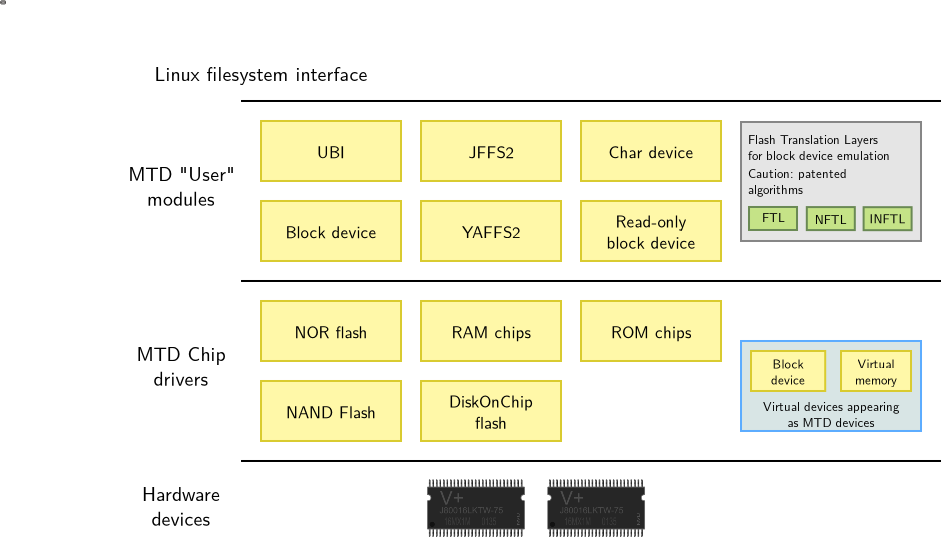<?xml version="1.0" encoding="UTF-8"?>
<dia:diagram xmlns:dia="http://www.lysator.liu.se/~alla/dia/">
  <dia:layer name="Arrière-plan" visible="true" connectable="true" active="true">
    <dia:object type="Standard - Box" version="0" id="O0">
      <dia:attribute name="obj_pos">
        <dia:point val="13,6"/>
      </dia:attribute>
      <dia:attribute name="obj_bb">
        <dia:rectangle val="12.95,5.95;20.05,9.05"/>
      </dia:attribute>
      <dia:attribute name="elem_corner">
        <dia:point val="13,6"/>
      </dia:attribute>
      <dia:attribute name="elem_width">
        <dia:real val="7"/>
      </dia:attribute>
      <dia:attribute name="elem_height">
        <dia:real val="3"/>
      </dia:attribute>
      <dia:attribute name="border_width">
        <dia:real val="0.1"/>
      </dia:attribute>
      <dia:attribute name="border_color">
        <dia:color val="#d9cb2fff"/>
      </dia:attribute>
      <dia:attribute name="inner_color">
        <dia:color val="#fff8a8ff"/>
      </dia:attribute>
      <dia:attribute name="show_background">
        <dia:boolean val="true"/>
      </dia:attribute>
    </dia:object>
    <dia:object type="Standard - Box" version="0" id="O1">
      <dia:attribute name="obj_pos">
        <dia:point val="21,6"/>
      </dia:attribute>
      <dia:attribute name="obj_bb">
        <dia:rectangle val="20.95,5.95;28.05,9.05"/>
      </dia:attribute>
      <dia:attribute name="elem_corner">
        <dia:point val="21,6"/>
      </dia:attribute>
      <dia:attribute name="elem_width">
        <dia:real val="7"/>
      </dia:attribute>
      <dia:attribute name="elem_height">
        <dia:real val="3"/>
      </dia:attribute>
      <dia:attribute name="border_width">
        <dia:real val="0.1"/>
      </dia:attribute>
      <dia:attribute name="border_color">
        <dia:color val="#d9cb2fff"/>
      </dia:attribute>
      <dia:attribute name="inner_color">
        <dia:color val="#fff8a8ff"/>
      </dia:attribute>
      <dia:attribute name="show_background">
        <dia:boolean val="true"/>
      </dia:attribute>
    </dia:object>
    <dia:object type="Standard - Box" version="0" id="O2">
      <dia:attribute name="obj_pos">
        <dia:point val="29,6"/>
      </dia:attribute>
      <dia:attribute name="obj_bb">
        <dia:rectangle val="28.95,5.95;36.05,9.05"/>
      </dia:attribute>
      <dia:attribute name="elem_corner">
        <dia:point val="29,6"/>
      </dia:attribute>
      <dia:attribute name="elem_width">
        <dia:real val="7"/>
      </dia:attribute>
      <dia:attribute name="elem_height">
        <dia:real val="3"/>
      </dia:attribute>
      <dia:attribute name="border_width">
        <dia:real val="0.1"/>
      </dia:attribute>
      <dia:attribute name="border_color">
        <dia:color val="#d9cb2fff"/>
      </dia:attribute>
      <dia:attribute name="inner_color">
        <dia:color val="#fff8a8ff"/>
      </dia:attribute>
      <dia:attribute name="show_background">
        <dia:boolean val="true"/>
      </dia:attribute>
    </dia:object>
    <dia:object type="Standard - Box" version="0" id="O3">
      <dia:attribute name="obj_pos">
        <dia:point val="13,10"/>
      </dia:attribute>
      <dia:attribute name="obj_bb">
        <dia:rectangle val="12.95,9.95;20.05,13.05"/>
      </dia:attribute>
      <dia:attribute name="elem_corner">
        <dia:point val="13,10"/>
      </dia:attribute>
      <dia:attribute name="elem_width">
        <dia:real val="7"/>
      </dia:attribute>
      <dia:attribute name="elem_height">
        <dia:real val="3"/>
      </dia:attribute>
      <dia:attribute name="border_width">
        <dia:real val="0.1"/>
      </dia:attribute>
      <dia:attribute name="border_color">
        <dia:color val="#d9cb2fff"/>
      </dia:attribute>
      <dia:attribute name="inner_color">
        <dia:color val="#fff8a8ff"/>
      </dia:attribute>
      <dia:attribute name="show_background">
        <dia:boolean val="true"/>
      </dia:attribute>
    </dia:object>
    <dia:object type="Standard - Box" version="0" id="O4">
      <dia:attribute name="obj_pos">
        <dia:point val="21,10"/>
      </dia:attribute>
      <dia:attribute name="obj_bb">
        <dia:rectangle val="20.95,9.95;28.05,13.05"/>
      </dia:attribute>
      <dia:attribute name="elem_corner">
        <dia:point val="21,10"/>
      </dia:attribute>
      <dia:attribute name="elem_width">
        <dia:real val="7"/>
      </dia:attribute>
      <dia:attribute name="elem_height">
        <dia:real val="3"/>
      </dia:attribute>
      <dia:attribute name="border_width">
        <dia:real val="0.1"/>
      </dia:attribute>
      <dia:attribute name="border_color">
        <dia:color val="#d9cb2fff"/>
      </dia:attribute>
      <dia:attribute name="inner_color">
        <dia:color val="#fff8a8ff"/>
      </dia:attribute>
      <dia:attribute name="show_background">
        <dia:boolean val="true"/>
      </dia:attribute>
    </dia:object>
    <dia:object type="Standard - Box" version="0" id="O5">
      <dia:attribute name="obj_pos">
        <dia:point val="37,6.05"/>
      </dia:attribute>
      <dia:attribute name="obj_bb">
        <dia:rectangle val="36.95,6;46.05,12.05"/>
      </dia:attribute>
      <dia:attribute name="elem_corner">
        <dia:point val="37,6.05"/>
      </dia:attribute>
      <dia:attribute name="elem_width">
        <dia:real val="9"/>
      </dia:attribute>
      <dia:attribute name="elem_height">
        <dia:real val="5.95"/>
      </dia:attribute>
      <dia:attribute name="border_width">
        <dia:real val="0.1"/>
      </dia:attribute>
      <dia:attribute name="border_color">
        <dia:color val="#868686ff"/>
      </dia:attribute>
      <dia:attribute name="inner_color">
        <dia:color val="#e5e5e5ff"/>
      </dia:attribute>
      <dia:attribute name="show_background">
        <dia:boolean val="true"/>
      </dia:attribute>
    </dia:object>
    <dia:object type="Standard - Line" version="0" id="O6">
      <dia:attribute name="obj_pos">
        <dia:point val="12,5"/>
      </dia:attribute>
      <dia:attribute name="obj_bb">
        <dia:rectangle val="11.95,4.95;47.05,5.05"/>
      </dia:attribute>
      <dia:attribute name="conn_endpoints">
        <dia:point val="12,5"/>
        <dia:point val="47,5"/>
      </dia:attribute>
      <dia:attribute name="numcp">
        <dia:int val="1"/>
      </dia:attribute>
    </dia:object>
    <dia:object type="Standard - Line" version="0" id="O7">
      <dia:attribute name="obj_pos">
        <dia:point val="12,14"/>
      </dia:attribute>
      <dia:attribute name="obj_bb">
        <dia:rectangle val="11.95,13.95;47.05,14.05"/>
      </dia:attribute>
      <dia:attribute name="conn_endpoints">
        <dia:point val="12,14"/>
        <dia:point val="47,14"/>
      </dia:attribute>
      <dia:attribute name="numcp">
        <dia:int val="1"/>
      </dia:attribute>
    </dia:object>
    <dia:object type="Standard - Box" version="0" id="O8">
      <dia:attribute name="obj_pos">
        <dia:point val="13,15"/>
      </dia:attribute>
      <dia:attribute name="obj_bb">
        <dia:rectangle val="12.95,14.95;20.05,18.05"/>
      </dia:attribute>
      <dia:attribute name="elem_corner">
        <dia:point val="13,15"/>
      </dia:attribute>
      <dia:attribute name="elem_width">
        <dia:real val="7"/>
      </dia:attribute>
      <dia:attribute name="elem_height">
        <dia:real val="3"/>
      </dia:attribute>
      <dia:attribute name="border_width">
        <dia:real val="0.1"/>
      </dia:attribute>
      <dia:attribute name="border_color">
        <dia:color val="#d9cb2fff"/>
      </dia:attribute>
      <dia:attribute name="inner_color">
        <dia:color val="#fff8a8ff"/>
      </dia:attribute>
      <dia:attribute name="show_background">
        <dia:boolean val="true"/>
      </dia:attribute>
    </dia:object>
    <dia:object type="Standard - Box" version="0" id="O9">
      <dia:attribute name="obj_pos">
        <dia:point val="21,15"/>
      </dia:attribute>
      <dia:attribute name="obj_bb">
        <dia:rectangle val="20.95,14.95;28.05,18.05"/>
      </dia:attribute>
      <dia:attribute name="elem_corner">
        <dia:point val="21,15"/>
      </dia:attribute>
      <dia:attribute name="elem_width">
        <dia:real val="7"/>
      </dia:attribute>
      <dia:attribute name="elem_height">
        <dia:real val="3"/>
      </dia:attribute>
      <dia:attribute name="border_width">
        <dia:real val="0.1"/>
      </dia:attribute>
      <dia:attribute name="border_color">
        <dia:color val="#d9cb2fff"/>
      </dia:attribute>
      <dia:attribute name="inner_color">
        <dia:color val="#fff8a8ff"/>
      </dia:attribute>
      <dia:attribute name="show_background">
        <dia:boolean val="true"/>
      </dia:attribute>
    </dia:object>
    <dia:object type="Standard - Box" version="0" id="O10">
      <dia:attribute name="obj_pos">
        <dia:point val="29,15"/>
      </dia:attribute>
      <dia:attribute name="obj_bb">
        <dia:rectangle val="28.95,14.95;36.05,18.05"/>
      </dia:attribute>
      <dia:attribute name="elem_corner">
        <dia:point val="29,15"/>
      </dia:attribute>
      <dia:attribute name="elem_width">
        <dia:real val="7"/>
      </dia:attribute>
      <dia:attribute name="elem_height">
        <dia:real val="3"/>
      </dia:attribute>
      <dia:attribute name="border_width">
        <dia:real val="0.1"/>
      </dia:attribute>
      <dia:attribute name="border_color">
        <dia:color val="#d9cb2fff"/>
      </dia:attribute>
      <dia:attribute name="inner_color">
        <dia:color val="#fff8a8ff"/>
      </dia:attribute>
      <dia:attribute name="show_background">
        <dia:boolean val="true"/>
      </dia:attribute>
    </dia:object>
    <dia:object type="Standard - Box" version="0" id="O11">
      <dia:attribute name="obj_pos">
        <dia:point val="13,19"/>
      </dia:attribute>
      <dia:attribute name="obj_bb">
        <dia:rectangle val="12.95,18.95;20.05,22.05"/>
      </dia:attribute>
      <dia:attribute name="elem_corner">
        <dia:point val="13,19"/>
      </dia:attribute>
      <dia:attribute name="elem_width">
        <dia:real val="7"/>
      </dia:attribute>
      <dia:attribute name="elem_height">
        <dia:real val="3"/>
      </dia:attribute>
      <dia:attribute name="border_width">
        <dia:real val="0.1"/>
      </dia:attribute>
      <dia:attribute name="border_color">
        <dia:color val="#d9cb2fff"/>
      </dia:attribute>
      <dia:attribute name="inner_color">
        <dia:color val="#fff8a8ff"/>
      </dia:attribute>
      <dia:attribute name="show_background">
        <dia:boolean val="true"/>
      </dia:attribute>
    </dia:object>
    <dia:object type="Standard - Box" version="0" id="O12">
      <dia:attribute name="obj_pos">
        <dia:point val="21,19"/>
      </dia:attribute>
      <dia:attribute name="obj_bb">
        <dia:rectangle val="20.95,18.95;28.05,22.05"/>
      </dia:attribute>
      <dia:attribute name="elem_corner">
        <dia:point val="21,19"/>
      </dia:attribute>
      <dia:attribute name="elem_width">
        <dia:real val="7"/>
      </dia:attribute>
      <dia:attribute name="elem_height">
        <dia:real val="3"/>
      </dia:attribute>
      <dia:attribute name="border_width">
        <dia:real val="0.1"/>
      </dia:attribute>
      <dia:attribute name="border_color">
        <dia:color val="#d9cb2fff"/>
      </dia:attribute>
      <dia:attribute name="inner_color">
        <dia:color val="#fff8a8ff"/>
      </dia:attribute>
      <dia:attribute name="show_background">
        <dia:boolean val="true"/>
      </dia:attribute>
    </dia:object>
    <dia:object type="Standard - Text" version="1" id="O13">
      <dia:attribute name="obj_pos">
        <dia:point val="9,9"/>
      </dia:attribute>
      <dia:attribute name="obj_bb">
        <dia:rectangle val="6.366,7.86;11.634,10.542"/>
      </dia:attribute>
      <dia:attribute name="text">
        <dia:composite type="text">
          <dia:attribute name="string">
            <dia:string>#MTD "User"
modules#</dia:string>
          </dia:attribute>
          <dia:attribute name="font">
            <dia:font family="Latin Modern Sans" style="0" name="Courier"/>
          </dia:attribute>
          <dia:attribute name="height">
            <dia:real val="1.235"/>
          </dia:attribute>
          <dia:attribute name="pos">
            <dia:point val="9,9"/>
          </dia:attribute>
          <dia:attribute name="color">
            <dia:color val="#000000ff"/>
          </dia:attribute>
          <dia:attribute name="alignment">
            <dia:enum val="1"/>
          </dia:attribute>
        </dia:composite>
      </dia:attribute>
      <dia:attribute name="valign">
        <dia:enum val="3"/>
      </dia:attribute>
    </dia:object>
    <dia:object type="Standard - Text" version="1" id="O14">
      <dia:attribute name="obj_pos">
        <dia:point val="9,18"/>
      </dia:attribute>
      <dia:attribute name="obj_bb">
        <dia:rectangle val="6.768,16.86;11.232,19.542"/>
      </dia:attribute>
      <dia:attribute name="text">
        <dia:composite type="text">
          <dia:attribute name="string">
            <dia:string>#MTD Chip
drivers#</dia:string>
          </dia:attribute>
          <dia:attribute name="font">
            <dia:font family="Latin Modern Sans" style="0" name="Courier"/>
          </dia:attribute>
          <dia:attribute name="height">
            <dia:real val="1.235"/>
          </dia:attribute>
          <dia:attribute name="pos">
            <dia:point val="9,18"/>
          </dia:attribute>
          <dia:attribute name="color">
            <dia:color val="#000000ff"/>
          </dia:attribute>
          <dia:attribute name="alignment">
            <dia:enum val="1"/>
          </dia:attribute>
        </dia:composite>
      </dia:attribute>
      <dia:attribute name="valign">
        <dia:enum val="3"/>
      </dia:attribute>
    </dia:object>
    <dia:object type="Standard - Line" version="0" id="O15">
      <dia:attribute name="obj_pos">
        <dia:point val="12,23"/>
      </dia:attribute>
      <dia:attribute name="obj_bb">
        <dia:rectangle val="11.95,22.95;47.05,23.05"/>
      </dia:attribute>
      <dia:attribute name="conn_endpoints">
        <dia:point val="12,23"/>
        <dia:point val="47,23"/>
      </dia:attribute>
      <dia:attribute name="numcp">
        <dia:int val="1"/>
      </dia:attribute>
    </dia:object>
    <dia:object type="Standard - Text" version="1" id="O16">
      <dia:attribute name="obj_pos">
        <dia:point val="9,25"/>
      </dia:attribute>
      <dia:attribute name="obj_bb">
        <dia:rectangle val="7.067,23.86;10.932,26.542"/>
      </dia:attribute>
      <dia:attribute name="text">
        <dia:composite type="text">
          <dia:attribute name="string">
            <dia:string>#Hardware
devices#</dia:string>
          </dia:attribute>
          <dia:attribute name="font">
            <dia:font family="Latin Modern Sans" style="0" name="Courier"/>
          </dia:attribute>
          <dia:attribute name="height">
            <dia:real val="1.235"/>
          </dia:attribute>
          <dia:attribute name="pos">
            <dia:point val="9,25"/>
          </dia:attribute>
          <dia:attribute name="color">
            <dia:color val="#000000ff"/>
          </dia:attribute>
          <dia:attribute name="alignment">
            <dia:enum val="1"/>
          </dia:attribute>
        </dia:composite>
      </dia:attribute>
      <dia:attribute name="valign">
        <dia:enum val="3"/>
      </dia:attribute>
    </dia:object>
    <dia:object type="Standard - Box" version="0" id="O17">
      <dia:attribute name="obj_pos">
        <dia:point val="37,17"/>
      </dia:attribute>
      <dia:attribute name="obj_bb">
        <dia:rectangle val="36.95,16.95;46.05,21.55"/>
      </dia:attribute>
      <dia:attribute name="elem_corner">
        <dia:point val="37,17"/>
      </dia:attribute>
      <dia:attribute name="elem_width">
        <dia:real val="9"/>
      </dia:attribute>
      <dia:attribute name="elem_height">
        <dia:real val="4.5"/>
      </dia:attribute>
      <dia:attribute name="border_width">
        <dia:real val="0.1"/>
      </dia:attribute>
      <dia:attribute name="border_color">
        <dia:color val="#5cacffff"/>
      </dia:attribute>
      <dia:attribute name="inner_color">
        <dia:color val="#d8e5e5ff"/>
      </dia:attribute>
      <dia:attribute name="show_background">
        <dia:boolean val="true"/>
      </dia:attribute>
    </dia:object>
    <dia:object type="Standard - Text" version="1" id="O18">
      <dia:attribute name="obj_pos">
        <dia:point val="37.35,7.15"/>
      </dia:attribute>
      <dia:attribute name="obj_bb">
        <dia:rectangle val="37.35,6.41;44.37,8.15"/>
      </dia:attribute>
      <dia:attribute name="text">
        <dia:composite type="text">
          <dia:attribute name="string">
            <dia:string>#Flash Translation Layers
for block device emulation#</dia:string>
          </dia:attribute>
          <dia:attribute name="font">
            <dia:font family="Latin Modern Sans" style="0" name="Courier"/>
          </dia:attribute>
          <dia:attribute name="height">
            <dia:real val="0.8"/>
          </dia:attribute>
          <dia:attribute name="pos">
            <dia:point val="37.35,7.15"/>
          </dia:attribute>
          <dia:attribute name="color">
            <dia:color val="#000000ff"/>
          </dia:attribute>
          <dia:attribute name="alignment">
            <dia:enum val="0"/>
          </dia:attribute>
        </dia:composite>
      </dia:attribute>
      <dia:attribute name="valign">
        <dia:enum val="3"/>
      </dia:attribute>
    </dia:object>
    <dia:object type="Standard - Text" version="1" id="O19">
      <dia:attribute name="obj_pos">
        <dia:point val="37.35,8.85"/>
      </dia:attribute>
      <dia:attribute name="obj_bb">
        <dia:rectangle val="37.35,8.11;42.148,9.85"/>
      </dia:attribute>
      <dia:attribute name="text">
        <dia:composite type="text">
          <dia:attribute name="string">
            <dia:string>#Caution: patented
algorithms#</dia:string>
          </dia:attribute>
          <dia:attribute name="font">
            <dia:font family="Latin Modern Sans" style="0" name="Courier"/>
          </dia:attribute>
          <dia:attribute name="height">
            <dia:real val="0.8"/>
          </dia:attribute>
          <dia:attribute name="pos">
            <dia:point val="37.35,8.85"/>
          </dia:attribute>
          <dia:attribute name="color">
            <dia:color val="#000000ff"/>
          </dia:attribute>
          <dia:attribute name="alignment">
            <dia:enum val="0"/>
          </dia:attribute>
        </dia:composite>
      </dia:attribute>
      <dia:attribute name="valign">
        <dia:enum val="3"/>
      </dia:attribute>
    </dia:object>
    <dia:group>
      <dia:attribute name="meta">
        <dia:composite type="dict"/>
      </dia:attribute>
      <dia:attribute name="matrix"/>
      <dia:object type="Standard - Box" version="0" id="O20">
        <dia:attribute name="obj_pos">
          <dia:point val="43.13,10.31"/>
        </dia:attribute>
        <dia:attribute name="obj_bb">
          <dia:rectangle val="43.08,10.26;45.58,11.51"/>
        </dia:attribute>
        <dia:attribute name="elem_corner">
          <dia:point val="43.13,10.31"/>
        </dia:attribute>
        <dia:attribute name="elem_width">
          <dia:real val="2.4"/>
        </dia:attribute>
        <dia:attribute name="elem_height">
          <dia:real val="1.15"/>
        </dia:attribute>
        <dia:attribute name="border_width">
          <dia:real val="0.1"/>
        </dia:attribute>
        <dia:attribute name="border_color">
          <dia:color val="#6a8954ff"/>
        </dia:attribute>
        <dia:attribute name="inner_color">
          <dia:color val="#c5e387ff"/>
        </dia:attribute>
        <dia:attribute name="show_background">
          <dia:boolean val="true"/>
        </dia:attribute>
      </dia:object>
      <dia:object type="Standard - Text" version="1" id="O21">
        <dia:attribute name="obj_pos">
          <dia:point val="43.43,11.11"/>
        </dia:attribute>
        <dia:attribute name="obj_bb">
          <dia:rectangle val="43.43,10.37;45.208,11.31"/>
        </dia:attribute>
        <dia:attribute name="text">
          <dia:composite type="text">
            <dia:attribute name="string">
              <dia:string>#INFTL#</dia:string>
            </dia:attribute>
            <dia:attribute name="font">
              <dia:font family="Latin Modern Sans" style="0" name="Courier"/>
            </dia:attribute>
            <dia:attribute name="height">
              <dia:real val="0.8"/>
            </dia:attribute>
            <dia:attribute name="pos">
              <dia:point val="43.43,11.11"/>
            </dia:attribute>
            <dia:attribute name="color">
              <dia:color val="#000000ff"/>
            </dia:attribute>
            <dia:attribute name="alignment">
              <dia:enum val="0"/>
            </dia:attribute>
          </dia:composite>
        </dia:attribute>
        <dia:attribute name="valign">
          <dia:enum val="3"/>
        </dia:attribute>
      </dia:object>
    </dia:group>
    <dia:group>
      <dia:attribute name="meta">
        <dia:composite type="dict"/>
      </dia:attribute>
      <dia:attribute name="matrix"/>
      <dia:object type="Standard - Box" version="0" id="O22">
        <dia:attribute name="obj_pos">
          <dia:point val="40.29,10.305"/>
        </dia:attribute>
        <dia:attribute name="obj_bb">
          <dia:rectangle val="40.24,10.255;42.74,11.505"/>
        </dia:attribute>
        <dia:attribute name="elem_corner">
          <dia:point val="40.29,10.305"/>
        </dia:attribute>
        <dia:attribute name="elem_width">
          <dia:real val="2.4"/>
        </dia:attribute>
        <dia:attribute name="elem_height">
          <dia:real val="1.15"/>
        </dia:attribute>
        <dia:attribute name="border_width">
          <dia:real val="0.1"/>
        </dia:attribute>
        <dia:attribute name="border_color">
          <dia:color val="#6a8954ff"/>
        </dia:attribute>
        <dia:attribute name="inner_color">
          <dia:color val="#c5e387ff"/>
        </dia:attribute>
        <dia:attribute name="show_background">
          <dia:boolean val="true"/>
        </dia:attribute>
      </dia:object>
      <dia:object type="Standard - Text" version="1" id="O23">
        <dia:attribute name="obj_pos">
          <dia:point val="40.69,11.155"/>
        </dia:attribute>
        <dia:attribute name="obj_bb">
          <dia:rectangle val="40.69,10.415;42.29,11.355"/>
        </dia:attribute>
        <dia:attribute name="text">
          <dia:composite type="text">
            <dia:attribute name="string">
              <dia:string>#NFTL#</dia:string>
            </dia:attribute>
            <dia:attribute name="font">
              <dia:font family="Latin Modern Sans" style="0" name="Courier"/>
            </dia:attribute>
            <dia:attribute name="height">
              <dia:real val="0.8"/>
            </dia:attribute>
            <dia:attribute name="pos">
              <dia:point val="40.69,11.155"/>
            </dia:attribute>
            <dia:attribute name="color">
              <dia:color val="#000000ff"/>
            </dia:attribute>
            <dia:attribute name="alignment">
              <dia:enum val="0"/>
            </dia:attribute>
          </dia:composite>
        </dia:attribute>
        <dia:attribute name="valign">
          <dia:enum val="3"/>
        </dia:attribute>
      </dia:object>
    </dia:group>
    <dia:group>
      <dia:attribute name="meta">
        <dia:composite type="dict"/>
      </dia:attribute>
      <dia:attribute name="matrix"/>
      <dia:object type="Standard - Box" version="0" id="O24">
        <dia:attribute name="obj_pos">
          <dia:point val="37.4,10.3"/>
        </dia:attribute>
        <dia:attribute name="obj_bb">
          <dia:rectangle val="37.35,10.25;39.85,11.5"/>
        </dia:attribute>
        <dia:attribute name="elem_corner">
          <dia:point val="37.4,10.3"/>
        </dia:attribute>
        <dia:attribute name="elem_width">
          <dia:real val="2.4"/>
        </dia:attribute>
        <dia:attribute name="elem_height">
          <dia:real val="1.15"/>
        </dia:attribute>
        <dia:attribute name="border_width">
          <dia:real val="0.1"/>
        </dia:attribute>
        <dia:attribute name="border_color">
          <dia:color val="#6a8954ff"/>
        </dia:attribute>
        <dia:attribute name="inner_color">
          <dia:color val="#c5e387ff"/>
        </dia:attribute>
        <dia:attribute name="show_background">
          <dia:boolean val="true"/>
        </dia:attribute>
      </dia:object>
      <dia:object type="Standard - Text" version="1" id="O25">
        <dia:attribute name="obj_pos">
          <dia:point val="38.05,11.05"/>
        </dia:attribute>
        <dia:attribute name="obj_bb">
          <dia:rectangle val="38.05,10.31;39.197,11.25"/>
        </dia:attribute>
        <dia:attribute name="text">
          <dia:composite type="text">
            <dia:attribute name="string">
              <dia:string>#FTL#</dia:string>
            </dia:attribute>
            <dia:attribute name="font">
              <dia:font family="Latin Modern Sans" style="0" name="Courier"/>
            </dia:attribute>
            <dia:attribute name="height">
              <dia:real val="0.8"/>
            </dia:attribute>
            <dia:attribute name="pos">
              <dia:point val="38.05,11.05"/>
            </dia:attribute>
            <dia:attribute name="color">
              <dia:color val="#000000ff"/>
            </dia:attribute>
            <dia:attribute name="alignment">
              <dia:enum val="0"/>
            </dia:attribute>
          </dia:composite>
        </dia:attribute>
        <dia:attribute name="valign">
          <dia:enum val="3"/>
        </dia:attribute>
      </dia:object>
    </dia:group>
    <dia:object type="Standard - Box" version="0" id="O26">
      <dia:attribute name="obj_pos">
        <dia:point val="42,17.5"/>
      </dia:attribute>
      <dia:attribute name="obj_bb">
        <dia:rectangle val="41.95,17.45;45.55,19.55"/>
      </dia:attribute>
      <dia:attribute name="elem_corner">
        <dia:point val="42,17.5"/>
      </dia:attribute>
      <dia:attribute name="elem_width">
        <dia:real val="3.5"/>
      </dia:attribute>
      <dia:attribute name="elem_height">
        <dia:real val="2"/>
      </dia:attribute>
      <dia:attribute name="border_width">
        <dia:real val="0.1"/>
      </dia:attribute>
      <dia:attribute name="border_color">
        <dia:color val="#d9cb2fff"/>
      </dia:attribute>
      <dia:attribute name="inner_color">
        <dia:color val="#fff8a8ff"/>
      </dia:attribute>
      <dia:attribute name="show_background">
        <dia:boolean val="true"/>
      </dia:attribute>
    </dia:object>
    <dia:object type="Standard - Box" version="0" id="O27">
      <dia:attribute name="obj_pos">
        <dia:point val="37.5,17.5"/>
      </dia:attribute>
      <dia:attribute name="obj_bb">
        <dia:rectangle val="37.45,17.45;41.26,19.55"/>
      </dia:attribute>
      <dia:attribute name="elem_corner">
        <dia:point val="37.5,17.5"/>
      </dia:attribute>
      <dia:attribute name="elem_width">
        <dia:real val="3.71"/>
      </dia:attribute>
      <dia:attribute name="elem_height">
        <dia:real val="2"/>
      </dia:attribute>
      <dia:attribute name="border_width">
        <dia:real val="0.1"/>
      </dia:attribute>
      <dia:attribute name="border_color">
        <dia:color val="#d9cb2fff"/>
      </dia:attribute>
      <dia:attribute name="inner_color">
        <dia:color val="#fff8a8ff"/>
      </dia:attribute>
      <dia:attribute name="show_background">
        <dia:boolean val="true"/>
      </dia:attribute>
    </dia:object>
    <dia:object type="Standard - Text" version="1" id="O28">
      <dia:attribute name="obj_pos">
        <dia:point val="39.355,18.5"/>
      </dia:attribute>
      <dia:attribute name="obj_bb">
        <dia:rectangle val="38.539,17.63;40.171,19.37"/>
      </dia:attribute>
      <dia:attribute name="text">
        <dia:composite type="text">
          <dia:attribute name="string">
            <dia:string>#Block
device#</dia:string>
          </dia:attribute>
          <dia:attribute name="font">
            <dia:font family="Latin Modern Sans" style="0" name="Courier"/>
          </dia:attribute>
          <dia:attribute name="height">
            <dia:real val="0.8"/>
          </dia:attribute>
          <dia:attribute name="pos">
            <dia:point val="39.355,18.37"/>
          </dia:attribute>
          <dia:attribute name="color">
            <dia:color val="#000000ff"/>
          </dia:attribute>
          <dia:attribute name="alignment">
            <dia:enum val="1"/>
          </dia:attribute>
        </dia:composite>
      </dia:attribute>
      <dia:attribute name="valign">
        <dia:enum val="2"/>
      </dia:attribute>
      <dia:connections>
        <dia:connection handle="0" to="O27" connection="8"/>
      </dia:connections>
    </dia:object>
    <dia:object type="Standard - Text" version="1" id="O29">
      <dia:attribute name="obj_pos">
        <dia:point val="43.75,18.5"/>
      </dia:attribute>
      <dia:attribute name="obj_bb">
        <dia:rectangle val="42.691,17.63;44.809,19.37"/>
      </dia:attribute>
      <dia:attribute name="text">
        <dia:composite type="text">
          <dia:attribute name="string">
            <dia:string>#Virtual
memory#</dia:string>
          </dia:attribute>
          <dia:attribute name="font">
            <dia:font family="Latin Modern Sans" style="0" name="Courier"/>
          </dia:attribute>
          <dia:attribute name="height">
            <dia:real val="0.8"/>
          </dia:attribute>
          <dia:attribute name="pos">
            <dia:point val="43.75,18.37"/>
          </dia:attribute>
          <dia:attribute name="color">
            <dia:color val="#000000ff"/>
          </dia:attribute>
          <dia:attribute name="alignment">
            <dia:enum val="1"/>
          </dia:attribute>
        </dia:composite>
      </dia:attribute>
      <dia:attribute name="valign">
        <dia:enum val="2"/>
      </dia:attribute>
      <dia:connections>
        <dia:connection handle="0" to="O26" connection="8"/>
      </dia:connections>
    </dia:object>
    <dia:object type="Standard - Text" version="1" id="O30">
      <dia:attribute name="obj_pos">
        <dia:point val="41.5,21.5"/>
      </dia:attribute>
      <dia:attribute name="obj_bb">
        <dia:rectangle val="38.148,19.76;44.852,21.5"/>
      </dia:attribute>
      <dia:attribute name="text">
        <dia:composite type="text">
          <dia:attribute name="string">
            <dia:string>#Virtual devices appearing
as MTD devices#</dia:string>
          </dia:attribute>
          <dia:attribute name="font">
            <dia:font family="Latin Modern Sans" style="0" name="Courier"/>
          </dia:attribute>
          <dia:attribute name="height">
            <dia:real val="0.8"/>
          </dia:attribute>
          <dia:attribute name="pos">
            <dia:point val="41.5,20.5"/>
          </dia:attribute>
          <dia:attribute name="color">
            <dia:color val="#000000ff"/>
          </dia:attribute>
          <dia:attribute name="alignment">
            <dia:enum val="1"/>
          </dia:attribute>
        </dia:composite>
      </dia:attribute>
      <dia:attribute name="valign">
        <dia:enum val="1"/>
      </dia:attribute>
      <dia:connections>
        <dia:connection handle="0" to="O17" connection="6"/>
      </dia:connections>
    </dia:object>
    <dia:object type="Standard - Text" version="1" id="O31">
      <dia:attribute name="obj_pos">
        <dia:point val="16.5,7.5"/>
      </dia:attribute>
      <dia:attribute name="obj_bb">
        <dia:rectangle val="15.809,6.88;17.191,8.12"/>
      </dia:attribute>
      <dia:attribute name="text">
        <dia:composite type="text">
          <dia:attribute name="string">
            <dia:string>#UBI#</dia:string>
          </dia:attribute>
          <dia:attribute name="font">
            <dia:font family="Latin Modern Sans" style="0" name="Courier"/>
          </dia:attribute>
          <dia:attribute name="height">
            <dia:real val="1.058"/>
          </dia:attribute>
          <dia:attribute name="pos">
            <dia:point val="16.5,7.857"/>
          </dia:attribute>
          <dia:attribute name="color">
            <dia:color val="#000000ff"/>
          </dia:attribute>
          <dia:attribute name="alignment">
            <dia:enum val="1"/>
          </dia:attribute>
        </dia:composite>
      </dia:attribute>
      <dia:attribute name="valign">
        <dia:enum val="2"/>
      </dia:attribute>
      <dia:connections>
        <dia:connection handle="0" to="O0" connection="8"/>
      </dia:connections>
    </dia:object>
    <dia:object type="Standard - Text" version="1" id="O32">
      <dia:attribute name="obj_pos">
        <dia:point val="24.5,7.5"/>
      </dia:attribute>
      <dia:attribute name="obj_bb">
        <dia:rectangle val="23.371,6.88;25.629,8.12"/>
      </dia:attribute>
      <dia:attribute name="text">
        <dia:composite type="text">
          <dia:attribute name="string">
            <dia:string>#JFFS2#</dia:string>
          </dia:attribute>
          <dia:attribute name="font">
            <dia:font family="Latin Modern Sans" style="0" name="Courier"/>
          </dia:attribute>
          <dia:attribute name="height">
            <dia:real val="1.058"/>
          </dia:attribute>
          <dia:attribute name="pos">
            <dia:point val="24.5,7.857"/>
          </dia:attribute>
          <dia:attribute name="color">
            <dia:color val="#000000ff"/>
          </dia:attribute>
          <dia:attribute name="alignment">
            <dia:enum val="1"/>
          </dia:attribute>
        </dia:composite>
      </dia:attribute>
      <dia:attribute name="valign">
        <dia:enum val="2"/>
      </dia:attribute>
      <dia:connections>
        <dia:connection handle="0" to="O1" connection="8"/>
      </dia:connections>
    </dia:object>
    <dia:object type="Standard - Text" version="1" id="O33">
      <dia:attribute name="obj_pos">
        <dia:point val="32.5,7.5"/>
      </dia:attribute>
      <dia:attribute name="obj_bb">
        <dia:rectangle val="30.455,6.88;34.545,8.12"/>
      </dia:attribute>
      <dia:attribute name="text">
        <dia:composite type="text">
          <dia:attribute name="string">
            <dia:string>#Char device#</dia:string>
          </dia:attribute>
          <dia:attribute name="font">
            <dia:font family="Latin Modern Sans" style="0" name="Courier"/>
          </dia:attribute>
          <dia:attribute name="height">
            <dia:real val="1.058"/>
          </dia:attribute>
          <dia:attribute name="pos">
            <dia:point val="32.5,7.857"/>
          </dia:attribute>
          <dia:attribute name="color">
            <dia:color val="#000000ff"/>
          </dia:attribute>
          <dia:attribute name="alignment">
            <dia:enum val="1"/>
          </dia:attribute>
        </dia:composite>
      </dia:attribute>
      <dia:attribute name="valign">
        <dia:enum val="2"/>
      </dia:attribute>
      <dia:connections>
        <dia:connection handle="0" to="O2" connection="8"/>
      </dia:connections>
    </dia:object>
    <dia:object type="Standard - Text" version="1" id="O34">
      <dia:attribute name="obj_pos">
        <dia:point val="16.5,11.5"/>
      </dia:attribute>
      <dia:attribute name="obj_bb">
        <dia:rectangle val="14.28,10.88;18.72,12.12"/>
      </dia:attribute>
      <dia:attribute name="text">
        <dia:composite type="text">
          <dia:attribute name="string">
            <dia:string>#Block device#</dia:string>
          </dia:attribute>
          <dia:attribute name="font">
            <dia:font family="Latin Modern Sans" style="0" name="Courier"/>
          </dia:attribute>
          <dia:attribute name="height">
            <dia:real val="1.058"/>
          </dia:attribute>
          <dia:attribute name="pos">
            <dia:point val="16.5,11.857"/>
          </dia:attribute>
          <dia:attribute name="color">
            <dia:color val="#000000ff"/>
          </dia:attribute>
          <dia:attribute name="alignment">
            <dia:enum val="1"/>
          </dia:attribute>
        </dia:composite>
      </dia:attribute>
      <dia:attribute name="valign">
        <dia:enum val="2"/>
      </dia:attribute>
      <dia:connections>
        <dia:connection handle="0" to="O3" connection="8"/>
      </dia:connections>
    </dia:object>
    <dia:object type="Standard - Text" version="1" id="O35">
      <dia:attribute name="obj_pos">
        <dia:point val="24.5,11.5"/>
      </dia:attribute>
      <dia:attribute name="obj_bb">
        <dia:rectangle val="23.041,10.88;25.959,12.12"/>
      </dia:attribute>
      <dia:attribute name="text">
        <dia:composite type="text">
          <dia:attribute name="string">
            <dia:string>#YAFFS2#</dia:string>
          </dia:attribute>
          <dia:attribute name="font">
            <dia:font family="Latin Modern Sans" style="0" name="Courier"/>
          </dia:attribute>
          <dia:attribute name="height">
            <dia:real val="1.058"/>
          </dia:attribute>
          <dia:attribute name="pos">
            <dia:point val="24.5,11.857"/>
          </dia:attribute>
          <dia:attribute name="color">
            <dia:color val="#000000ff"/>
          </dia:attribute>
          <dia:attribute name="alignment">
            <dia:enum val="1"/>
          </dia:attribute>
        </dia:composite>
      </dia:attribute>
      <dia:attribute name="valign">
        <dia:enum val="2"/>
      </dia:attribute>
      <dia:connections>
        <dia:connection handle="0" to="O4" connection="8"/>
      </dia:connections>
    </dia:object>
    <dia:object type="Standard - Box" version="0" id="O36">
      <dia:attribute name="obj_pos">
        <dia:point val="29,10"/>
      </dia:attribute>
      <dia:attribute name="obj_bb">
        <dia:rectangle val="28.95,9.95;36.05,13.05"/>
      </dia:attribute>
      <dia:attribute name="elem_corner">
        <dia:point val="29,10"/>
      </dia:attribute>
      <dia:attribute name="elem_width">
        <dia:real val="7"/>
      </dia:attribute>
      <dia:attribute name="elem_height">
        <dia:real val="3"/>
      </dia:attribute>
      <dia:attribute name="border_width">
        <dia:real val="0.1"/>
      </dia:attribute>
      <dia:attribute name="border_color">
        <dia:color val="#d9cb2fff"/>
      </dia:attribute>
      <dia:attribute name="inner_color">
        <dia:color val="#fff8a8ff"/>
      </dia:attribute>
      <dia:attribute name="show_background">
        <dia:boolean val="true"/>
      </dia:attribute>
    </dia:object>
    <dia:object type="Standard - Text" version="1" id="O37">
      <dia:attribute name="obj_pos">
        <dia:point val="32.5,11.5"/>
      </dia:attribute>
      <dia:attribute name="obj_bb">
        <dia:rectangle val="30.344,10.351;34.656,12.649"/>
      </dia:attribute>
      <dia:attribute name="text">
        <dia:composite type="text">
          <dia:attribute name="string">
            <dia:string>#Read-only
block device#</dia:string>
          </dia:attribute>
          <dia:attribute name="font">
            <dia:font family="Latin Modern Sans" style="0" name="Courier"/>
          </dia:attribute>
          <dia:attribute name="height">
            <dia:real val="1.058"/>
          </dia:attribute>
          <dia:attribute name="pos">
            <dia:point val="32.5,11.328"/>
          </dia:attribute>
          <dia:attribute name="color">
            <dia:color val="#000000ff"/>
          </dia:attribute>
          <dia:attribute name="alignment">
            <dia:enum val="1"/>
          </dia:attribute>
        </dia:composite>
      </dia:attribute>
      <dia:attribute name="valign">
        <dia:enum val="2"/>
      </dia:attribute>
      <dia:connections>
        <dia:connection handle="0" to="O36" connection="8"/>
      </dia:connections>
    </dia:object>
    <dia:object type="Standard - Text" version="1" id="O38">
      <dia:attribute name="obj_pos">
        <dia:point val="16.5,16.5"/>
      </dia:attribute>
      <dia:attribute name="obj_bb">
        <dia:rectangle val="14.661,15.88;18.339,17.12"/>
      </dia:attribute>
      <dia:attribute name="text">
        <dia:composite type="text">
          <dia:attribute name="string">
            <dia:string>#NOR flash#</dia:string>
          </dia:attribute>
          <dia:attribute name="font">
            <dia:font family="Latin Modern Sans" style="0" name="Courier"/>
          </dia:attribute>
          <dia:attribute name="height">
            <dia:real val="1.058"/>
          </dia:attribute>
          <dia:attribute name="pos">
            <dia:point val="16.5,16.858"/>
          </dia:attribute>
          <dia:attribute name="color">
            <dia:color val="#000000ff"/>
          </dia:attribute>
          <dia:attribute name="alignment">
            <dia:enum val="1"/>
          </dia:attribute>
        </dia:composite>
      </dia:attribute>
      <dia:attribute name="valign">
        <dia:enum val="2"/>
      </dia:attribute>
      <dia:connections>
        <dia:connection handle="0" to="O8" connection="8"/>
      </dia:connections>
    </dia:object>
    <dia:object type="Standard - Text" version="1" id="O39">
      <dia:attribute name="obj_pos">
        <dia:point val="24.5,16.5"/>
      </dia:attribute>
      <dia:attribute name="obj_bb">
        <dia:rectangle val="22.544,15.88;26.456,17.12"/>
      </dia:attribute>
      <dia:attribute name="text">
        <dia:composite type="text">
          <dia:attribute name="string">
            <dia:string>#RAM chips#</dia:string>
          </dia:attribute>
          <dia:attribute name="font">
            <dia:font family="Latin Modern Sans" style="0" name="Courier"/>
          </dia:attribute>
          <dia:attribute name="height">
            <dia:real val="1.058"/>
          </dia:attribute>
          <dia:attribute name="pos">
            <dia:point val="24.5,16.858"/>
          </dia:attribute>
          <dia:attribute name="color">
            <dia:color val="#000000ff"/>
          </dia:attribute>
          <dia:attribute name="alignment">
            <dia:enum val="1"/>
          </dia:attribute>
        </dia:composite>
      </dia:attribute>
      <dia:attribute name="valign">
        <dia:enum val="2"/>
      </dia:attribute>
      <dia:connections>
        <dia:connection handle="0" to="O9" connection="8"/>
      </dia:connections>
    </dia:object>
    <dia:object type="Standard - Text" version="1" id="O40">
      <dia:attribute name="obj_pos">
        <dia:point val="32.5,16.5"/>
      </dia:attribute>
      <dia:attribute name="obj_bb">
        <dia:rectangle val="30.515,15.88;34.485,17.12"/>
      </dia:attribute>
      <dia:attribute name="text">
        <dia:composite type="text">
          <dia:attribute name="string">
            <dia:string>#ROM chips#</dia:string>
          </dia:attribute>
          <dia:attribute name="font">
            <dia:font family="Latin Modern Sans" style="0" name="Courier"/>
          </dia:attribute>
          <dia:attribute name="height">
            <dia:real val="1.058"/>
          </dia:attribute>
          <dia:attribute name="pos">
            <dia:point val="32.5,16.858"/>
          </dia:attribute>
          <dia:attribute name="color">
            <dia:color val="#000000ff"/>
          </dia:attribute>
          <dia:attribute name="alignment">
            <dia:enum val="1"/>
          </dia:attribute>
        </dia:composite>
      </dia:attribute>
      <dia:attribute name="valign">
        <dia:enum val="2"/>
      </dia:attribute>
      <dia:connections>
        <dia:connection handle="0" to="O10" connection="8"/>
      </dia:connections>
    </dia:object>
    <dia:object type="Standard - Text" version="1" id="O41">
      <dia:attribute name="obj_pos">
        <dia:point val="16.5,20.5"/>
      </dia:attribute>
      <dia:attribute name="obj_bb">
        <dia:rectangle val="14.242,19.88;18.758,21.12"/>
      </dia:attribute>
      <dia:attribute name="text">
        <dia:composite type="text">
          <dia:attribute name="string">
            <dia:string>#NAND Flash#</dia:string>
          </dia:attribute>
          <dia:attribute name="font">
            <dia:font family="Latin Modern Sans" style="0" name="Courier"/>
          </dia:attribute>
          <dia:attribute name="height">
            <dia:real val="1.058"/>
          </dia:attribute>
          <dia:attribute name="pos">
            <dia:point val="16.5,20.858"/>
          </dia:attribute>
          <dia:attribute name="color">
            <dia:color val="#000000ff"/>
          </dia:attribute>
          <dia:attribute name="alignment">
            <dia:enum val="1"/>
          </dia:attribute>
        </dia:composite>
      </dia:attribute>
      <dia:attribute name="valign">
        <dia:enum val="2"/>
      </dia:attribute>
      <dia:connections>
        <dia:connection handle="0" to="O11" connection="8"/>
      </dia:connections>
    </dia:object>
    <dia:object type="Standard - Text" version="1" id="O42">
      <dia:attribute name="obj_pos">
        <dia:point val="24.5,20.5"/>
      </dia:attribute>
      <dia:attribute name="obj_bb">
        <dia:rectangle val="22.384,19.351;26.616,21.649"/>
      </dia:attribute>
      <dia:attribute name="text">
        <dia:composite type="text">
          <dia:attribute name="string">
            <dia:string>#DiskOnChip
flash#</dia:string>
          </dia:attribute>
          <dia:attribute name="font">
            <dia:font family="Latin Modern Sans" style="0" name="Courier"/>
          </dia:attribute>
          <dia:attribute name="height">
            <dia:real val="1.058"/>
          </dia:attribute>
          <dia:attribute name="pos">
            <dia:point val="24.5,20.328"/>
          </dia:attribute>
          <dia:attribute name="color">
            <dia:color val="#000000ff"/>
          </dia:attribute>
          <dia:attribute name="alignment">
            <dia:enum val="1"/>
          </dia:attribute>
        </dia:composite>
      </dia:attribute>
      <dia:attribute name="valign">
        <dia:enum val="2"/>
      </dia:attribute>
      <dia:connections>
        <dia:connection handle="0" to="O12" connection="8"/>
      </dia:connections>
    </dia:object>
    <dia:object type="Standard - Text" version="1" id="O43">
      <dia:attribute name="obj_pos">
        <dia:point val="13,4"/>
      </dia:attribute>
      <dia:attribute name="obj_bb">
        <dia:rectangle val="7.786,2.86;18.214,4.308"/>
      </dia:attribute>
      <dia:attribute name="text">
        <dia:composite type="text">
          <dia:attribute name="string">
            <dia:string>#Linux filesystem interface#</dia:string>
          </dia:attribute>
          <dia:attribute name="font">
            <dia:font family="Latin Modern Sans" style="0" name="Courier"/>
          </dia:attribute>
          <dia:attribute name="height">
            <dia:real val="1.235"/>
          </dia:attribute>
          <dia:attribute name="pos">
            <dia:point val="13,4"/>
          </dia:attribute>
          <dia:attribute name="color">
            <dia:color val="#000000ff"/>
          </dia:attribute>
          <dia:attribute name="alignment">
            <dia:enum val="1"/>
          </dia:attribute>
        </dia:composite>
      </dia:attribute>
      <dia:attribute name="valign">
        <dia:enum val="3"/>
      </dia:attribute>
    </dia:object>
    <dia:group>
      <dia:attribute name="meta">
        <dia:composite type="dict">
          <dia:attribute name="id">
            <dia:string>#_46320264#</dia:string>
          </dia:attribute>
        </dia:composite>
      </dia:attribute>
      <dia:attribute name="matrix">
        <dia:matrix xx="1" xy="0" yx="0" yy="1" x0="2.975e-07" y0="8.118e-05"/>
      </dia:attribute>
      <dia:object type="Standard - Beziergon" version="0" id="O44">
        <dia:attribute name="obj_pos">
          <dia:point val="0.017,0.022"/>
        </dia:attribute>
        <dia:attribute name="obj_bb">
          <dia:rectangle val="-2.975e-07,0.022;0.212,0.12"/>
        </dia:attribute>
        <dia:attribute name="meta">
          <dia:composite type="dict">
            <dia:attribute name="id">
              <dia:string>#_89705936#</dia:string>
            </dia:attribute>
          </dia:composite>
        </dia:attribute>
        <dia:attribute name="bez_points">
          <dia:point val="0.017,0.022"/>
          <dia:point val="0.076,0.022"/>
          <dia:point val="0.136,0.022"/>
          <dia:point val="0.195,0.022"/>
          <dia:point val="0.204,0.022"/>
          <dia:point val="0.212,0.029"/>
          <dia:point val="0.212,0.038"/>
          <dia:point val="0.212,0.06"/>
          <dia:point val="0.212,0.082"/>
          <dia:point val="0.212,0.103"/>
          <dia:point val="0.212,0.112"/>
          <dia:point val="0.204,0.12"/>
          <dia:point val="0.195,0.12"/>
          <dia:point val="0.136,0.12"/>
          <dia:point val="0.076,0.12"/>
          <dia:point val="0.017,0.12"/>
          <dia:point val="0.008,0.12"/>
          <dia:point val="0.0,0.112"/>
          <dia:point val="0.0,0.103"/>
          <dia:point val="0.0,0.082"/>
          <dia:point val="0.0,0.06"/>
          <dia:point val="0.0,0.038"/>
          <dia:point val="0.0,0.029"/>
          <dia:point val="0.008,0.022"/>
          <dia:point val="0.017,0.022"/>
          <dia:point val="0.017,0.022"/>
          <dia:point val="0.017,0.022"/>
        </dia:attribute>
        <dia:attribute name="corner_types">
          <dia:enum val="2"/>
          <dia:enum val="2"/>
          <dia:enum val="2"/>
          <dia:enum val="2"/>
          <dia:enum val="2"/>
          <dia:enum val="2"/>
          <dia:enum val="2"/>
          <dia:enum val="2"/>
          <dia:enum val="2"/>
          <dia:enum val="2"/>
        </dia:attribute>
        <dia:attribute name="line_color">
          <dia:color val="#4d4948ff"/>
        </dia:attribute>
        <dia:attribute name="line_width">
          <dia:real val="0.001"/>
        </dia:attribute>
        <dia:attribute name="inner_color">
          <dia:color val="#4d4948ff"/>
        </dia:attribute>
        <dia:attribute name="show_background">
          <dia:boolean val="true"/>
        </dia:attribute>
      </dia:object>
      <dia:object type="Standard - Path" version="0" id="O45">
        <dia:attribute name="obj_pos">
          <dia:point val="0.075,0.091"/>
        </dia:attribute>
        <dia:attribute name="obj_bb">
          <dia:rectangle val="0.043,0.049;0.174,0.093"/>
        </dia:attribute>
        <dia:attribute name="meta">
          <dia:composite type="dict">
            <dia:attribute name="id">
              <dia:string>#_48856928#</dia:string>
            </dia:attribute>
          </dia:composite>
        </dia:attribute>
        <dia:attribute name="bez_points">
          <dia:bezpoint type="moveto" p1="0.075,0.091"/>
          <dia:bezpoint type="curveto" p1="0.075,0.092" p2="0.075,0.092" p3="0.075,0.092"/>
          <dia:bezpoint type="curveto" p1="0.075,0.092" p2="0.075,0.092" p3="0.074,0.092"/>
          <dia:bezpoint type="curveto" p1="0.074,0.093" p2="0.073,0.093" p3="0.073,0.093"/>
          <dia:bezpoint type="curveto" p1="0.072,0.093" p2="0.071,0.093" p3="0.07,0.093"/>
          <dia:bezpoint type="curveto" p1="0.069,0.093" p2="0.068,0.093" p3="0.068,0.093"/>
          <dia:bezpoint type="curveto" p1="0.067,0.093" p2="0.067,0.093" p3="0.067,0.092"/>
          <dia:bezpoint type="curveto" p1="0.066,0.092" p2="0.066,0.092" p3="0.066,0.092"/>
          <dia:bezpoint type="curveto" p1="0.066,0.092" p2="0.066,0.092" p3="0.066,0.091"/>
          <dia:bezpoint type="lineto" p1="0.062,0.082"/>
          <dia:bezpoint type="curveto" p1="0.061,0.08" p2="0.061,0.079" p3="0.06,0.079"/>
          <dia:bezpoint type="curveto" p1="0.06,0.078" p2="0.059,0.077" p3="0.059,0.076"/>
          <dia:bezpoint type="curveto" p1="0.058,0.076" p2="0.058,0.075" p3="0.057,0.075"/>
          <dia:bezpoint type="curveto" p1="0.056,0.075" p2="0.055,0.075" p3="0.054,0.075"/>
          <dia:bezpoint type="lineto" p1="0.052,0.075"/>
          <dia:bezpoint type="lineto" p1="0.052,0.091"/>
          <dia:bezpoint type="curveto" p1="0.052,0.092" p2="0.052,0.092" p3="0.051,0.092"/>
          <dia:bezpoint type="curveto" p1="0.051,0.092" p2="0.051,0.092" p3="0.051,0.092"/>
          <dia:bezpoint type="curveto" p1="0.05,0.092" p2="0.05,0.093" p3="0.049,0.093"/>
          <dia:bezpoint type="curveto" p1="0.049,0.093" p2="0.048,0.093" p3="0.047,0.093"/>
          <dia:bezpoint type="curveto" p1="0.046,0.093" p2="0.046,0.093" p3="0.045,0.093"/>
          <dia:bezpoint type="curveto" p1="0.044,0.093" p2="0.044,0.092" p3="0.044,0.092"/>
          <dia:bezpoint type="curveto" p1="0.043,0.092" p2="0.043,0.092" p3="0.043,0.092"/>
          <dia:bezpoint type="curveto" p1="0.043,0.092" p2="0.043,0.092" p3="0.043,0.091"/>
          <dia:bezpoint type="lineto" p1="0.043,0.052"/>
          <dia:bezpoint type="curveto" p1="0.043,0.051" p2="0.043,0.05" p3="0.044,0.05"/>
          <dia:bezpoint type="curveto" p1="0.044,0.049" p2="0.045,0.049" p3="0.045,0.049"/>
          <dia:bezpoint type="lineto" p1="0.057,0.049"/>
          <dia:bezpoint type="curveto" p1="0.058,0.049" p2="0.059,0.049" p3="0.06,0.049"/>
          <dia:bezpoint type="curveto" p1="0.06,0.049" p2="0.061,0.049" p3="0.062,0.049"/>
          <dia:bezpoint type="curveto" p1="0.063,0.05" p2="0.065,0.05" p3="0.066,0.051"/>
          <dia:bezpoint type="curveto" p1="0.068,0.051" p2="0.069,0.052" p3="0.07,0.053"/>
          <dia:bezpoint type="curveto" p1="0.071,0.054" p2="0.072,0.055" p3="0.072,0.056"/>
          <dia:bezpoint type="curveto" p1="0.073,0.058" p2="0.073,0.059" p3="0.073,0.061"/>
          <dia:bezpoint type="curveto" p1="0.073,0.062" p2="0.073,0.064" p3="0.072,0.065"/>
          <dia:bezpoint type="curveto" p1="0.072,0.066" p2="0.071,0.067" p3="0.071,0.068"/>
          <dia:bezpoint type="curveto" p1="0.07,0.069" p2="0.069,0.07" p3="0.068,0.071"/>
          <dia:bezpoint type="curveto" p1="0.067,0.071" p2="0.066,0.072" p3="0.064,0.072"/>
          <dia:bezpoint type="curveto" p1="0.065,0.073" p2="0.066,0.073" p3="0.066,0.073"/>
          <dia:bezpoint type="curveto" p1="0.067,0.074" p2="0.067,0.074" p3="0.068,0.075"/>
          <dia:bezpoint type="curveto" p1="0.068,0.076" p2="0.069,0.076" p3="0.069,0.077"/>
          <dia:bezpoint type="curveto" p1="0.07,0.078" p2="0.07,0.079" p3="0.071,0.08"/>
          <dia:bezpoint type="lineto" p1="0.074,0.089"/>
          <dia:bezpoint type="curveto" p1="0.075,0.089" p2="0.075,0.09" p3="0.075,0.09"/>
          <dia:bezpoint type="curveto" p1="0.075,0.091" p2="0.075,0.091" p3="0.075,0.091"/>
          <dia:bezpoint type="lineto" p1="0.075,0.091"/>
          <dia:bezpoint type="moveto" p1="0.064,0.062"/>
          <dia:bezpoint type="curveto" p1="0.064,0.06" p2="0.063,0.059" p3="0.063,0.058"/>
          <dia:bezpoint type="curveto" p1="0.062,0.057" p2="0.061,0.057" p3="0.06,0.056"/>
          <dia:bezpoint type="curveto" p1="0.059,0.056" p2="0.059,0.056" p3="0.058,0.056"/>
          <dia:bezpoint type="curveto" p1="0.057,0.056" p2="0.057,0.056" p3="0.056,0.056"/>
          <dia:bezpoint type="lineto" p1="0.052,0.056"/>
          <dia:bezpoint type="lineto" p1="0.052,0.068"/>
          <dia:bezpoint type="lineto" p1="0.056,0.068"/>
          <dia:bezpoint type="curveto" p1="0.057,0.068" p2="0.058,0.068" p3="0.059,0.068"/>
          <dia:bezpoint type="curveto" p1="0.06,0.067" p2="0.061,0.067" p3="0.062,0.066"/>
          <dia:bezpoint type="curveto" p1="0.062,0.066" p2="0.063,0.065" p3="0.063,0.064"/>
          <dia:bezpoint type="curveto" p1="0.064,0.064" p2="0.064,0.063" p3="0.064,0.062"/>
          <dia:bezpoint type="lineto" p1="0.064,0.062"/>
          <dia:bezpoint type="moveto" p1="0.117,0.089"/>
          <dia:bezpoint type="curveto" p1="0.117,0.09" p2="0.118,0.091" p3="0.118,0.091"/>
          <dia:bezpoint type="curveto" p1="0.118,0.092" p2="0.118,0.092" p3="0.117,0.092"/>
          <dia:bezpoint type="curveto" p1="0.117,0.092" p2="0.117,0.093" p3="0.116,0.093"/>
          <dia:bezpoint type="curveto" p1="0.115,0.093" p2="0.115,0.093" p3="0.114,0.093"/>
          <dia:bezpoint type="curveto" p1="0.112,0.093" p2="0.111,0.093" p3="0.111,0.093"/>
          <dia:bezpoint type="curveto" p1="0.11,0.093" p2="0.11,0.093" p3="0.109,0.092"/>
          <dia:bezpoint type="curveto" p1="0.109,0.092" p2="0.109,0.092" p3="0.109,0.092"/>
          <dia:bezpoint type="curveto" p1="0.109,0.092" p2="0.108,0.092" p3="0.108,0.091"/>
          <dia:bezpoint type="lineto" p1="0.105,0.083"/>
          <dia:bezpoint type="lineto" p1="0.089,0.083"/>
          <dia:bezpoint type="lineto" p1="0.086,0.091"/>
          <dia:bezpoint type="curveto" p1="0.086,0.091" p2="0.086,0.092" p3="0.086,0.092"/>
          <dia:bezpoint type="curveto" p1="0.086,0.092" p2="0.086,0.092" p3="0.085,0.092"/>
          <dia:bezpoint type="curveto" p1="0.085,0.093" p2="0.084,0.093" p3="0.084,0.093"/>
          <dia:bezpoint type="curveto" p1="0.083,0.093" p2="0.083,0.093" p3="0.082,0.093"/>
          <dia:bezpoint type="curveto" p1="0.081,0.093" p2="0.08,0.093" p3="0.079,0.093"/>
          <dia:bezpoint type="curveto" p1="0.079,0.093" p2="0.078,0.092" p3="0.078,0.092"/>
          <dia:bezpoint type="curveto" p1="0.078,0.092" p2="0.078,0.092" p3="0.078,0.091"/>
          <dia:bezpoint type="curveto" p1="0.078,0.091" p2="0.078,0.09" p3="0.078,0.089"/>
          <dia:bezpoint type="lineto" p1="0.092,0.051"/>
          <dia:bezpoint type="curveto" p1="0.092,0.05" p2="0.092,0.05" p3="0.092,0.05"/>
          <dia:bezpoint type="curveto" p1="0.092,0.049" p2="0.093,0.049" p3="0.093,0.049"/>
          <dia:bezpoint type="curveto" p1="0.093,0.049" p2="0.094,0.049" p3="0.095,0.049"/>
          <dia:bezpoint type="curveto" p1="0.095,0.049" p2="0.096,0.049" p3="0.097,0.049"/>
          <dia:bezpoint type="curveto" p1="0.099,0.049" p2="0.1,0.049" p3="0.1,0.049"/>
          <dia:bezpoint type="curveto" p1="0.101,0.049" p2="0.102,0.049" p3="0.102,0.049"/>
          <dia:bezpoint type="curveto" p1="0.103,0.049" p2="0.103,0.049" p3="0.103,0.05"/>
          <dia:bezpoint type="curveto" p1="0.103,0.05" p2="0.104,0.05" p3="0.104,0.051"/>
          <dia:bezpoint type="lineto" p1="0.117,0.089"/>
          <dia:bezpoint type="lineto" p1="0.117,0.089"/>
          <dia:bezpoint type="moveto" p1="0.097,0.057"/>
          <dia:bezpoint type="lineto" p1="0.097,0.057"/>
          <dia:bezpoint type="lineto" p1="0.091,0.076"/>
          <dia:bezpoint type="lineto" p1="0.103,0.076"/>
          <dia:bezpoint type="lineto" p1="0.097,0.057"/>
          <dia:bezpoint type="moveto" p1="0.174,0.091"/>
          <dia:bezpoint type="curveto" p1="0.174,0.092" p2="0.174,0.092" p3="0.174,0.092"/>
          <dia:bezpoint type="curveto" p1="0.174,0.092" p2="0.173,0.092" p3="0.173,0.092"/>
          <dia:bezpoint type="curveto" p1="0.173,0.092" p2="0.172,0.093" p3="0.172,0.093"/>
          <dia:bezpoint type="curveto" p1="0.171,0.093" p2="0.171,0.093" p3="0.17,0.093"/>
          <dia:bezpoint type="curveto" p1="0.169,0.093" p2="0.168,0.093" p3="0.168,0.093"/>
          <dia:bezpoint type="curveto" p1="0.167,0.093" p2="0.167,0.092" p3="0.166,0.092"/>
          <dia:bezpoint type="curveto" p1="0.166,0.092" p2="0.166,0.092" p3="0.166,0.092"/>
          <dia:bezpoint type="curveto" p1="0.166,0.092" p2="0.166,0.092" p3="0.166,0.091"/>
          <dia:bezpoint type="lineto" p1="0.166,0.056"/>
          <dia:bezpoint type="lineto" p1="0.166,0.056"/>
          <dia:bezpoint type="lineto" p1="0.153,0.091"/>
          <dia:bezpoint type="curveto" p1="0.153,0.092" p2="0.153,0.092" p3="0.152,0.092"/>
          <dia:bezpoint type="curveto" p1="0.152,0.092" p2="0.152,0.092" p3="0.152,0.092"/>
          <dia:bezpoint type="curveto" p1="0.151,0.093" p2="0.151,0.093" p3="0.15,0.093"/>
          <dia:bezpoint type="curveto" p1="0.15,0.093" p2="0.149,0.093" p3="0.148,0.093"/>
          <dia:bezpoint type="curveto" p1="0.148,0.093" p2="0.147,0.093" p3="0.146,0.093"/>
          <dia:bezpoint type="curveto" p1="0.146,0.093" p2="0.145,0.093" p3="0.145,0.092"/>
          <dia:bezpoint type="curveto" p1="0.145,0.092" p2="0.144,0.092" p3="0.144,0.092"/>
          <dia:bezpoint type="curveto" p1="0.144,0.092" p2="0.144,0.092" p3="0.144,0.091"/>
          <dia:bezpoint type="lineto" p1="0.132,0.056"/>
          <dia:bezpoint type="lineto" p1="0.132,0.056"/>
          <dia:bezpoint type="lineto" p1="0.132,0.091"/>
          <dia:bezpoint type="curveto" p1="0.132,0.092" p2="0.132,0.092" p3="0.131,0.092"/>
          <dia:bezpoint type="curveto" p1="0.131,0.092" p2="0.131,0.092" p3="0.131,0.092"/>
          <dia:bezpoint type="curveto" p1="0.13,0.092" p2="0.13,0.093" p3="0.129,0.093"/>
          <dia:bezpoint type="curveto" p1="0.129,0.093" p2="0.128,0.093" p3="0.127,0.093"/>
          <dia:bezpoint type="curveto" p1="0.127,0.093" p2="0.126,0.093" p3="0.125,0.093"/>
          <dia:bezpoint type="curveto" p1="0.125,0.093" p2="0.124,0.092" p3="0.124,0.092"/>
          <dia:bezpoint type="curveto" p1="0.124,0.092" p2="0.124,0.092" p3="0.123,0.092"/>
          <dia:bezpoint type="curveto" p1="0.123,0.092" p2="0.123,0.092" p3="0.123,0.091"/>
          <dia:bezpoint type="lineto" p1="0.123,0.053"/>
          <dia:bezpoint type="curveto" p1="0.123,0.051" p2="0.124,0.051" p3="0.124,0.05"/>
          <dia:bezpoint type="curveto" p1="0.125,0.049" p2="0.126,0.049" p3="0.127,0.049"/>
          <dia:bezpoint type="lineto" p1="0.132,0.049"/>
          <dia:bezpoint type="curveto" p1="0.133,0.049" p2="0.134,0.049" p3="0.135,0.049"/>
          <dia:bezpoint type="curveto" p1="0.136,0.049" p2="0.136,0.05" p3="0.137,0.05"/>
          <dia:bezpoint type="curveto" p1="0.137,0.051" p2="0.138,0.051" p3="0.138,0.052"/>
          <dia:bezpoint type="curveto" p1="0.139,0.052" p2="0.139,0.053" p3="0.139,0.054"/>
          <dia:bezpoint type="lineto" p1="0.149,0.08"/>
          <dia:bezpoint type="lineto" p1="0.149,0.08"/>
          <dia:bezpoint type="lineto" p1="0.159,0.054"/>
          <dia:bezpoint type="curveto" p1="0.159,0.053" p2="0.159,0.052" p3="0.159,0.052"/>
          <dia:bezpoint type="curveto" p1="0.16,0.051" p2="0.16,0.051" p3="0.161,0.05"/>
          <dia:bezpoint type="curveto" p1="0.161,0.05" p2="0.162,0.049" p3="0.162,0.049"/>
          <dia:bezpoint type="curveto" p1="0.163,0.049" p2="0.164,0.049" p3="0.165,0.049"/>
          <dia:bezpoint type="lineto" p1="0.17,0.049"/>
          <dia:bezpoint type="curveto" p1="0.171,0.049" p2="0.172,0.049" p3="0.172,0.049"/>
          <dia:bezpoint type="curveto" p1="0.172,0.049" p2="0.173,0.05" p3="0.173,0.05"/>
          <dia:bezpoint type="curveto" p1="0.173,0.05" p2="0.174,0.051" p3="0.174,0.051"/>
          <dia:bezpoint type="curveto" p1="0.174,0.052" p2="0.174,0.052" p3="0.174,0.053"/>
          <dia:bezpoint type="lineto" p1="0.174,0.091"/>
          <dia:bezpoint type="lineto" p1="0.174,0.091"/>
        </dia:attribute>
        <dia:attribute name="stroke_or_fill">
          <dia:enum val="3"/>
        </dia:attribute>
        <dia:attribute name="line_width">
          <dia:real val="0"/>
        </dia:attribute>
        <dia:attribute name="line_colour">
          <dia:color val="#ffffff00"/>
        </dia:attribute>
        <dia:attribute name="line_style">
          <dia:enum val="0"/>
          <dia:real val="1"/>
        </dia:attribute>
        <dia:attribute name="line_join">
          <dia:enum val="0"/>
        </dia:attribute>
        <dia:attribute name="line_caps">
          <dia:enum val="0"/>
        </dia:attribute>
        <dia:attribute name="fill_colour">
          <dia:color val="#ffffffff"/>
        </dia:attribute>
        <dia:attribute name="show_control_lines">
          <dia:boolean val="false"/>
        </dia:attribute>
        <dia:attribute name="pattern"/>
      </dia:object>
      <dia:object type="Standard - Line" version="0" id="O46">
        <dia:attribute name="obj_pos">
          <dia:point val="0.033,0.022"/>
        </dia:attribute>
        <dia:attribute name="obj_bb">
          <dia:rectangle val="0.027,5.25e-07;0.039,0.028"/>
        </dia:attribute>
        <dia:attribute name="meta">
          <dia:composite type="dict">
            <dia:attribute name="id">
              <dia:string>#_89838728#</dia:string>
            </dia:attribute>
          </dia:composite>
        </dia:attribute>
        <dia:attribute name="conn_endpoints">
          <dia:point val="0.033,0.022"/>
          <dia:point val="0.033,0.006"/>
        </dia:attribute>
        <dia:attribute name="numcp">
          <dia:int val="1"/>
        </dia:attribute>
        <dia:attribute name="line_color">
          <dia:color val="#838281ff"/>
        </dia:attribute>
        <dia:attribute name="line_width">
          <dia:real val="0.011"/>
        </dia:attribute>
        <dia:attribute name="line_caps">
          <dia:enum val="1"/>
        </dia:attribute>
      </dia:object>
      <dia:object type="Standard - Line" version="0" id="O47">
        <dia:attribute name="obj_pos">
          <dia:point val="0.049,0.022"/>
        </dia:attribute>
        <dia:attribute name="obj_bb">
          <dia:rectangle val="0.043,5.25e-07;0.055,0.028"/>
        </dia:attribute>
        <dia:attribute name="meta">
          <dia:composite type="dict">
            <dia:attribute name="id">
              <dia:string>#_90529672#</dia:string>
            </dia:attribute>
          </dia:composite>
        </dia:attribute>
        <dia:attribute name="conn_endpoints">
          <dia:point val="0.049,0.022"/>
          <dia:point val="0.049,0.006"/>
        </dia:attribute>
        <dia:attribute name="numcp">
          <dia:int val="1"/>
        </dia:attribute>
        <dia:attribute name="line_color">
          <dia:color val="#838281ff"/>
        </dia:attribute>
        <dia:attribute name="line_width">
          <dia:real val="0.011"/>
        </dia:attribute>
        <dia:attribute name="line_caps">
          <dia:enum val="1"/>
        </dia:attribute>
      </dia:object>
      <dia:object type="Standard - Line" version="0" id="O48">
        <dia:attribute name="obj_pos">
          <dia:point val="0.082,0.022"/>
        </dia:attribute>
        <dia:attribute name="obj_bb">
          <dia:rectangle val="0.076,5.25e-07;0.087,0.028"/>
        </dia:attribute>
        <dia:attribute name="meta">
          <dia:composite type="dict">
            <dia:attribute name="id">
              <dia:string>#_88873184#</dia:string>
            </dia:attribute>
          </dia:composite>
        </dia:attribute>
        <dia:attribute name="conn_endpoints">
          <dia:point val="0.082,0.022"/>
          <dia:point val="0.082,0.006"/>
        </dia:attribute>
        <dia:attribute name="numcp">
          <dia:int val="1"/>
        </dia:attribute>
        <dia:attribute name="line_color">
          <dia:color val="#838281ff"/>
        </dia:attribute>
        <dia:attribute name="line_width">
          <dia:real val="0.011"/>
        </dia:attribute>
        <dia:attribute name="line_caps">
          <dia:enum val="1"/>
        </dia:attribute>
      </dia:object>
      <dia:object type="Standard - Line" version="0" id="O49">
        <dia:attribute name="obj_pos">
          <dia:point val="0.065,0.022"/>
        </dia:attribute>
        <dia:attribute name="obj_bb">
          <dia:rectangle val="0.06,5.25e-07;0.071,0.028"/>
        </dia:attribute>
        <dia:attribute name="meta">
          <dia:composite type="dict">
            <dia:attribute name="id">
              <dia:string>#_89047400#</dia:string>
            </dia:attribute>
          </dia:composite>
        </dia:attribute>
        <dia:attribute name="conn_endpoints">
          <dia:point val="0.065,0.022"/>
          <dia:point val="0.065,0.006"/>
        </dia:attribute>
        <dia:attribute name="numcp">
          <dia:int val="1"/>
        </dia:attribute>
        <dia:attribute name="line_color">
          <dia:color val="#838281ff"/>
        </dia:attribute>
        <dia:attribute name="line_width">
          <dia:real val="0.011"/>
        </dia:attribute>
        <dia:attribute name="line_caps">
          <dia:enum val="1"/>
        </dia:attribute>
      </dia:object>
      <dia:object type="Standard - Line" version="0" id="O50">
        <dia:attribute name="obj_pos">
          <dia:point val="0.098,0.022"/>
        </dia:attribute>
        <dia:attribute name="obj_bb">
          <dia:rectangle val="0.092,5.25e-07;0.104,0.028"/>
        </dia:attribute>
        <dia:attribute name="meta">
          <dia:composite type="dict">
            <dia:attribute name="id">
              <dia:string>#_48795480#</dia:string>
            </dia:attribute>
          </dia:composite>
        </dia:attribute>
        <dia:attribute name="conn_endpoints">
          <dia:point val="0.098,0.022"/>
          <dia:point val="0.098,0.006"/>
        </dia:attribute>
        <dia:attribute name="numcp">
          <dia:int val="1"/>
        </dia:attribute>
        <dia:attribute name="line_color">
          <dia:color val="#838281ff"/>
        </dia:attribute>
        <dia:attribute name="line_width">
          <dia:real val="0.011"/>
        </dia:attribute>
        <dia:attribute name="line_caps">
          <dia:enum val="1"/>
        </dia:attribute>
      </dia:object>
      <dia:object type="Standard - Line" version="0" id="O51">
        <dia:attribute name="obj_pos">
          <dia:point val="0.114,0.022"/>
        </dia:attribute>
        <dia:attribute name="obj_bb">
          <dia:rectangle val="0.108,5.25e-07;0.12,0.028"/>
        </dia:attribute>
        <dia:attribute name="meta">
          <dia:composite type="dict">
            <dia:attribute name="id">
              <dia:string>#_87697416#</dia:string>
            </dia:attribute>
          </dia:composite>
        </dia:attribute>
        <dia:attribute name="conn_endpoints">
          <dia:point val="0.114,0.022"/>
          <dia:point val="0.114,0.006"/>
        </dia:attribute>
        <dia:attribute name="numcp">
          <dia:int val="1"/>
        </dia:attribute>
        <dia:attribute name="line_color">
          <dia:color val="#838281ff"/>
        </dia:attribute>
        <dia:attribute name="line_width">
          <dia:real val="0.011"/>
        </dia:attribute>
        <dia:attribute name="line_caps">
          <dia:enum val="1"/>
        </dia:attribute>
      </dia:object>
      <dia:object type="Standard - Line" version="0" id="O52">
        <dia:attribute name="obj_pos">
          <dia:point val="0.017,0.022"/>
        </dia:attribute>
        <dia:attribute name="obj_bb">
          <dia:rectangle val="0.011,5.25e-07;0.022,0.028"/>
        </dia:attribute>
        <dia:attribute name="meta">
          <dia:composite type="dict">
            <dia:attribute name="id">
              <dia:string>#_87460568#</dia:string>
            </dia:attribute>
          </dia:composite>
        </dia:attribute>
        <dia:attribute name="conn_endpoints">
          <dia:point val="0.017,0.022"/>
          <dia:point val="0.017,0.006"/>
        </dia:attribute>
        <dia:attribute name="numcp">
          <dia:int val="1"/>
        </dia:attribute>
        <dia:attribute name="line_color">
          <dia:color val="#838281ff"/>
        </dia:attribute>
        <dia:attribute name="line_width">
          <dia:real val="0.011"/>
        </dia:attribute>
        <dia:attribute name="line_caps">
          <dia:enum val="1"/>
        </dia:attribute>
      </dia:object>
      <dia:object type="Standard - Line" version="0" id="O53">
        <dia:attribute name="obj_pos">
          <dia:point val="0.131,0.022"/>
        </dia:attribute>
        <dia:attribute name="obj_bb">
          <dia:rectangle val="0.125,5.25e-07;0.136,0.028"/>
        </dia:attribute>
        <dia:attribute name="meta">
          <dia:composite type="dict">
            <dia:attribute name="id">
              <dia:string>#_88111800#</dia:string>
            </dia:attribute>
          </dia:composite>
        </dia:attribute>
        <dia:attribute name="conn_endpoints">
          <dia:point val="0.131,0.022"/>
          <dia:point val="0.131,0.006"/>
        </dia:attribute>
        <dia:attribute name="numcp">
          <dia:int val="1"/>
        </dia:attribute>
        <dia:attribute name="line_color">
          <dia:color val="#838281ff"/>
        </dia:attribute>
        <dia:attribute name="line_width">
          <dia:real val="0.011"/>
        </dia:attribute>
        <dia:attribute name="line_caps">
          <dia:enum val="1"/>
        </dia:attribute>
      </dia:object>
      <dia:object type="Standard - Line" version="0" id="O54">
        <dia:attribute name="obj_pos">
          <dia:point val="0.147,0.022"/>
        </dia:attribute>
        <dia:attribute name="obj_bb">
          <dia:rectangle val="0.141,5.25e-07;0.153,0.028"/>
        </dia:attribute>
        <dia:attribute name="meta">
          <dia:composite type="dict">
            <dia:attribute name="id">
              <dia:string>#_89779384#</dia:string>
            </dia:attribute>
          </dia:composite>
        </dia:attribute>
        <dia:attribute name="conn_endpoints">
          <dia:point val="0.147,0.022"/>
          <dia:point val="0.147,0.006"/>
        </dia:attribute>
        <dia:attribute name="numcp">
          <dia:int val="1"/>
        </dia:attribute>
        <dia:attribute name="line_color">
          <dia:color val="#838281ff"/>
        </dia:attribute>
        <dia:attribute name="line_width">
          <dia:real val="0.011"/>
        </dia:attribute>
        <dia:attribute name="line_caps">
          <dia:enum val="1"/>
        </dia:attribute>
      </dia:object>
      <dia:object type="Standard - Line" version="0" id="O55">
        <dia:attribute name="obj_pos">
          <dia:point val="0.163,0.022"/>
        </dia:attribute>
        <dia:attribute name="obj_bb">
          <dia:rectangle val="0.157,5.25e-07;0.169,0.028"/>
        </dia:attribute>
        <dia:attribute name="meta">
          <dia:composite type="dict">
            <dia:attribute name="id">
              <dia:string>#_91195720#</dia:string>
            </dia:attribute>
          </dia:composite>
        </dia:attribute>
        <dia:attribute name="conn_endpoints">
          <dia:point val="0.163,0.022"/>
          <dia:point val="0.163,0.006"/>
        </dia:attribute>
        <dia:attribute name="numcp">
          <dia:int val="1"/>
        </dia:attribute>
        <dia:attribute name="line_color">
          <dia:color val="#838281ff"/>
        </dia:attribute>
        <dia:attribute name="line_width">
          <dia:real val="0.011"/>
        </dia:attribute>
        <dia:attribute name="line_caps">
          <dia:enum val="1"/>
        </dia:attribute>
      </dia:object>
      <dia:object type="Standard - Line" version="0" id="O56">
        <dia:attribute name="obj_pos">
          <dia:point val="0.179,0.022"/>
        </dia:attribute>
        <dia:attribute name="obj_bb">
          <dia:rectangle val="0.173,5.25e-07;0.185,0.028"/>
        </dia:attribute>
        <dia:attribute name="meta">
          <dia:composite type="dict">
            <dia:attribute name="id">
              <dia:string>#_89709768#</dia:string>
            </dia:attribute>
          </dia:composite>
        </dia:attribute>
        <dia:attribute name="conn_endpoints">
          <dia:point val="0.179,0.022"/>
          <dia:point val="0.179,0.006"/>
        </dia:attribute>
        <dia:attribute name="numcp">
          <dia:int val="1"/>
        </dia:attribute>
        <dia:attribute name="line_color">
          <dia:color val="#838281ff"/>
        </dia:attribute>
        <dia:attribute name="line_width">
          <dia:real val="0.011"/>
        </dia:attribute>
        <dia:attribute name="line_caps">
          <dia:enum val="1"/>
        </dia:attribute>
      </dia:object>
      <dia:object type="Standard - Line" version="0" id="O57">
        <dia:attribute name="obj_pos">
          <dia:point val="0.195,0.022"/>
        </dia:attribute>
        <dia:attribute name="obj_bb">
          <dia:rectangle val="0.19,5.25e-07;0.201,0.028"/>
        </dia:attribute>
        <dia:attribute name="meta">
          <dia:composite type="dict">
            <dia:attribute name="id">
              <dia:string>#_48343384#</dia:string>
            </dia:attribute>
          </dia:composite>
        </dia:attribute>
        <dia:attribute name="conn_endpoints">
          <dia:point val="0.195,0.022"/>
          <dia:point val="0.195,0.006"/>
        </dia:attribute>
        <dia:attribute name="numcp">
          <dia:int val="1"/>
        </dia:attribute>
        <dia:attribute name="line_color">
          <dia:color val="#838281ff"/>
        </dia:attribute>
        <dia:attribute name="line_width">
          <dia:real val="0.011"/>
        </dia:attribute>
        <dia:attribute name="line_caps">
          <dia:enum val="1"/>
        </dia:attribute>
      </dia:object>
      <dia:object type="Standard - Line" version="0" id="O58">
        <dia:attribute name="obj_pos">
          <dia:point val="0.033,0.136"/>
        </dia:attribute>
        <dia:attribute name="obj_bb">
          <dia:rectangle val="0.027,0.114;0.039,0.142"/>
        </dia:attribute>
        <dia:attribute name="meta">
          <dia:composite type="dict">
            <dia:attribute name="id">
              <dia:string>#_88726520#</dia:string>
            </dia:attribute>
          </dia:composite>
        </dia:attribute>
        <dia:attribute name="conn_endpoints">
          <dia:point val="0.033,0.136"/>
          <dia:point val="0.033,0.12"/>
        </dia:attribute>
        <dia:attribute name="numcp">
          <dia:int val="1"/>
        </dia:attribute>
        <dia:attribute name="line_color">
          <dia:color val="#838281ff"/>
        </dia:attribute>
        <dia:attribute name="line_width">
          <dia:real val="0.011"/>
        </dia:attribute>
        <dia:attribute name="line_caps">
          <dia:enum val="1"/>
        </dia:attribute>
      </dia:object>
      <dia:object type="Standard - Line" version="0" id="O59">
        <dia:attribute name="obj_pos">
          <dia:point val="0.049,0.136"/>
        </dia:attribute>
        <dia:attribute name="obj_bb">
          <dia:rectangle val="0.043,0.114;0.055,0.142"/>
        </dia:attribute>
        <dia:attribute name="meta">
          <dia:composite type="dict">
            <dia:attribute name="id">
              <dia:string>#_89863896#</dia:string>
            </dia:attribute>
          </dia:composite>
        </dia:attribute>
        <dia:attribute name="conn_endpoints">
          <dia:point val="0.049,0.136"/>
          <dia:point val="0.049,0.12"/>
        </dia:attribute>
        <dia:attribute name="numcp">
          <dia:int val="1"/>
        </dia:attribute>
        <dia:attribute name="line_color">
          <dia:color val="#838281ff"/>
        </dia:attribute>
        <dia:attribute name="line_width">
          <dia:real val="0.011"/>
        </dia:attribute>
        <dia:attribute name="line_caps">
          <dia:enum val="1"/>
        </dia:attribute>
      </dia:object>
      <dia:object type="Standard - Line" version="0" id="O60">
        <dia:attribute name="obj_pos">
          <dia:point val="0.082,0.136"/>
        </dia:attribute>
        <dia:attribute name="obj_bb">
          <dia:rectangle val="0.076,0.114;0.087,0.142"/>
        </dia:attribute>
        <dia:attribute name="meta">
          <dia:composite type="dict">
            <dia:attribute name="id">
              <dia:string>#_89052328#</dia:string>
            </dia:attribute>
          </dia:composite>
        </dia:attribute>
        <dia:attribute name="conn_endpoints">
          <dia:point val="0.082,0.136"/>
          <dia:point val="0.082,0.12"/>
        </dia:attribute>
        <dia:attribute name="numcp">
          <dia:int val="1"/>
        </dia:attribute>
        <dia:attribute name="line_color">
          <dia:color val="#838281ff"/>
        </dia:attribute>
        <dia:attribute name="line_width">
          <dia:real val="0.011"/>
        </dia:attribute>
        <dia:attribute name="line_caps">
          <dia:enum val="1"/>
        </dia:attribute>
      </dia:object>
      <dia:object type="Standard - Line" version="0" id="O61">
        <dia:attribute name="obj_pos">
          <dia:point val="0.065,0.136"/>
        </dia:attribute>
        <dia:attribute name="obj_bb">
          <dia:rectangle val="0.06,0.114;0.071,0.142"/>
        </dia:attribute>
        <dia:attribute name="meta">
          <dia:composite type="dict">
            <dia:attribute name="id">
              <dia:string>#_90525016#</dia:string>
            </dia:attribute>
          </dia:composite>
        </dia:attribute>
        <dia:attribute name="conn_endpoints">
          <dia:point val="0.065,0.136"/>
          <dia:point val="0.065,0.12"/>
        </dia:attribute>
        <dia:attribute name="numcp">
          <dia:int val="1"/>
        </dia:attribute>
        <dia:attribute name="line_color">
          <dia:color val="#838281ff"/>
        </dia:attribute>
        <dia:attribute name="line_width">
          <dia:real val="0.011"/>
        </dia:attribute>
        <dia:attribute name="line_caps">
          <dia:enum val="1"/>
        </dia:attribute>
      </dia:object>
      <dia:object type="Standard - Line" version="0" id="O62">
        <dia:attribute name="obj_pos">
          <dia:point val="0.098,0.136"/>
        </dia:attribute>
        <dia:attribute name="obj_bb">
          <dia:rectangle val="0.092,0.114;0.104,0.142"/>
        </dia:attribute>
        <dia:attribute name="meta">
          <dia:composite type="dict">
            <dia:attribute name="id">
              <dia:string>#_88786464#</dia:string>
            </dia:attribute>
          </dia:composite>
        </dia:attribute>
        <dia:attribute name="conn_endpoints">
          <dia:point val="0.098,0.136"/>
          <dia:point val="0.098,0.12"/>
        </dia:attribute>
        <dia:attribute name="numcp">
          <dia:int val="1"/>
        </dia:attribute>
        <dia:attribute name="line_color">
          <dia:color val="#838281ff"/>
        </dia:attribute>
        <dia:attribute name="line_width">
          <dia:real val="0.011"/>
        </dia:attribute>
        <dia:attribute name="line_caps">
          <dia:enum val="1"/>
        </dia:attribute>
      </dia:object>
      <dia:object type="Standard - Line" version="0" id="O63">
        <dia:attribute name="obj_pos">
          <dia:point val="0.114,0.136"/>
        </dia:attribute>
        <dia:attribute name="obj_bb">
          <dia:rectangle val="0.108,0.114;0.12,0.142"/>
        </dia:attribute>
        <dia:attribute name="meta">
          <dia:composite type="dict">
            <dia:attribute name="id">
              <dia:string>#_48928224#</dia:string>
            </dia:attribute>
          </dia:composite>
        </dia:attribute>
        <dia:attribute name="conn_endpoints">
          <dia:point val="0.114,0.136"/>
          <dia:point val="0.114,0.12"/>
        </dia:attribute>
        <dia:attribute name="numcp">
          <dia:int val="1"/>
        </dia:attribute>
        <dia:attribute name="line_color">
          <dia:color val="#838281ff"/>
        </dia:attribute>
        <dia:attribute name="line_width">
          <dia:real val="0.011"/>
        </dia:attribute>
        <dia:attribute name="line_caps">
          <dia:enum val="1"/>
        </dia:attribute>
      </dia:object>
      <dia:object type="Standard - Line" version="0" id="O64">
        <dia:attribute name="obj_pos">
          <dia:point val="0.017,0.136"/>
        </dia:attribute>
        <dia:attribute name="obj_bb">
          <dia:rectangle val="0.011,0.114;0.022,0.142"/>
        </dia:attribute>
        <dia:attribute name="meta">
          <dia:composite type="dict">
            <dia:attribute name="id">
              <dia:string>#_90405880#</dia:string>
            </dia:attribute>
          </dia:composite>
        </dia:attribute>
        <dia:attribute name="conn_endpoints">
          <dia:point val="0.017,0.136"/>
          <dia:point val="0.017,0.12"/>
        </dia:attribute>
        <dia:attribute name="numcp">
          <dia:int val="1"/>
        </dia:attribute>
        <dia:attribute name="line_color">
          <dia:color val="#838281ff"/>
        </dia:attribute>
        <dia:attribute name="line_width">
          <dia:real val="0.011"/>
        </dia:attribute>
        <dia:attribute name="line_caps">
          <dia:enum val="1"/>
        </dia:attribute>
      </dia:object>
      <dia:object type="Standard - Line" version="0" id="O65">
        <dia:attribute name="obj_pos">
          <dia:point val="0.131,0.136"/>
        </dia:attribute>
        <dia:attribute name="obj_bb">
          <dia:rectangle val="0.125,0.114;0.136,0.142"/>
        </dia:attribute>
        <dia:attribute name="meta">
          <dia:composite type="dict">
            <dia:attribute name="id">
              <dia:string>#_88963376#</dia:string>
            </dia:attribute>
          </dia:composite>
        </dia:attribute>
        <dia:attribute name="conn_endpoints">
          <dia:point val="0.131,0.136"/>
          <dia:point val="0.131,0.12"/>
        </dia:attribute>
        <dia:attribute name="numcp">
          <dia:int val="1"/>
        </dia:attribute>
        <dia:attribute name="line_color">
          <dia:color val="#838281ff"/>
        </dia:attribute>
        <dia:attribute name="line_width">
          <dia:real val="0.011"/>
        </dia:attribute>
        <dia:attribute name="line_caps">
          <dia:enum val="1"/>
        </dia:attribute>
      </dia:object>
      <dia:object type="Standard - Line" version="0" id="O66">
        <dia:attribute name="obj_pos">
          <dia:point val="0.147,0.136"/>
        </dia:attribute>
        <dia:attribute name="obj_bb">
          <dia:rectangle val="0.141,0.114;0.153,0.142"/>
        </dia:attribute>
        <dia:attribute name="meta">
          <dia:composite type="dict">
            <dia:attribute name="id">
              <dia:string>#_90071336#</dia:string>
            </dia:attribute>
          </dia:composite>
        </dia:attribute>
        <dia:attribute name="conn_endpoints">
          <dia:point val="0.147,0.136"/>
          <dia:point val="0.147,0.12"/>
        </dia:attribute>
        <dia:attribute name="numcp">
          <dia:int val="1"/>
        </dia:attribute>
        <dia:attribute name="line_color">
          <dia:color val="#838281ff"/>
        </dia:attribute>
        <dia:attribute name="line_width">
          <dia:real val="0.011"/>
        </dia:attribute>
        <dia:attribute name="line_caps">
          <dia:enum val="1"/>
        </dia:attribute>
      </dia:object>
      <dia:object type="Standard - Line" version="0" id="O67">
        <dia:attribute name="obj_pos">
          <dia:point val="0.163,0.136"/>
        </dia:attribute>
        <dia:attribute name="obj_bb">
          <dia:rectangle val="0.157,0.114;0.169,0.142"/>
        </dia:attribute>
        <dia:attribute name="meta">
          <dia:composite type="dict">
            <dia:attribute name="id">
              <dia:string>#_87188792#</dia:string>
            </dia:attribute>
          </dia:composite>
        </dia:attribute>
        <dia:attribute name="conn_endpoints">
          <dia:point val="0.163,0.136"/>
          <dia:point val="0.163,0.12"/>
        </dia:attribute>
        <dia:attribute name="numcp">
          <dia:int val="1"/>
        </dia:attribute>
        <dia:attribute name="line_color">
          <dia:color val="#838281ff"/>
        </dia:attribute>
        <dia:attribute name="line_width">
          <dia:real val="0.011"/>
        </dia:attribute>
        <dia:attribute name="line_caps">
          <dia:enum val="1"/>
        </dia:attribute>
      </dia:object>
      <dia:object type="Standard - Line" version="0" id="O68">
        <dia:attribute name="obj_pos">
          <dia:point val="0.179,0.136"/>
        </dia:attribute>
        <dia:attribute name="obj_bb">
          <dia:rectangle val="0.173,0.114;0.185,0.142"/>
        </dia:attribute>
        <dia:attribute name="meta">
          <dia:composite type="dict">
            <dia:attribute name="id">
              <dia:string>#_89604440#</dia:string>
            </dia:attribute>
          </dia:composite>
        </dia:attribute>
        <dia:attribute name="conn_endpoints">
          <dia:point val="0.179,0.136"/>
          <dia:point val="0.179,0.12"/>
        </dia:attribute>
        <dia:attribute name="numcp">
          <dia:int val="1"/>
        </dia:attribute>
        <dia:attribute name="line_color">
          <dia:color val="#838281ff"/>
        </dia:attribute>
        <dia:attribute name="line_width">
          <dia:real val="0.011"/>
        </dia:attribute>
        <dia:attribute name="line_caps">
          <dia:enum val="1"/>
        </dia:attribute>
      </dia:object>
      <dia:object type="Standard - Line" version="0" id="O69">
        <dia:attribute name="obj_pos">
          <dia:point val="0.195,0.136"/>
        </dia:attribute>
        <dia:attribute name="obj_bb">
          <dia:rectangle val="0.19,0.114;0.201,0.142"/>
        </dia:attribute>
        <dia:attribute name="meta">
          <dia:composite type="dict">
            <dia:attribute name="id">
              <dia:string>#_89011904#</dia:string>
            </dia:attribute>
          </dia:composite>
        </dia:attribute>
        <dia:attribute name="conn_endpoints">
          <dia:point val="0.195,0.136"/>
          <dia:point val="0.195,0.12"/>
        </dia:attribute>
        <dia:attribute name="numcp">
          <dia:int val="1"/>
        </dia:attribute>
        <dia:attribute name="line_color">
          <dia:color val="#838281ff"/>
        </dia:attribute>
        <dia:attribute name="line_width">
          <dia:real val="0.011"/>
        </dia:attribute>
        <dia:attribute name="line_caps">
          <dia:enum val="1"/>
        </dia:attribute>
      </dia:object>
    </dia:group>
    <dia:group>
      <dia:attribute name="meta">
        <dia:composite type="dict">
          <dia:attribute name="id">
            <dia:string>#_46320264#</dia:string>
          </dia:attribute>
        </dia:composite>
      </dia:attribute>
      <dia:attribute name="matrix">
        <dia:matrix xx="1" xy="0" yx="0" yy="1" x0="2.975e-07" y0="8.118e-05"/>
      </dia:attribute>
      <dia:object type="Standard - Beziergon" version="0" id="O70">
        <dia:attribute name="obj_pos">
          <dia:point val="0.017,0.022"/>
        </dia:attribute>
        <dia:attribute name="obj_bb">
          <dia:rectangle val="-2.975e-07,0.022;0.212,0.12"/>
        </dia:attribute>
        <dia:attribute name="meta">
          <dia:composite type="dict">
            <dia:attribute name="id">
              <dia:string>#_89705936#</dia:string>
            </dia:attribute>
          </dia:composite>
        </dia:attribute>
        <dia:attribute name="bez_points">
          <dia:point val="0.017,0.022"/>
          <dia:point val="0.076,0.022"/>
          <dia:point val="0.136,0.022"/>
          <dia:point val="0.195,0.022"/>
          <dia:point val="0.204,0.022"/>
          <dia:point val="0.212,0.029"/>
          <dia:point val="0.212,0.038"/>
          <dia:point val="0.212,0.06"/>
          <dia:point val="0.212,0.082"/>
          <dia:point val="0.212,0.103"/>
          <dia:point val="0.212,0.112"/>
          <dia:point val="0.204,0.12"/>
          <dia:point val="0.195,0.12"/>
          <dia:point val="0.136,0.12"/>
          <dia:point val="0.076,0.12"/>
          <dia:point val="0.017,0.12"/>
          <dia:point val="0.008,0.12"/>
          <dia:point val="0.0,0.112"/>
          <dia:point val="0.0,0.103"/>
          <dia:point val="0.0,0.082"/>
          <dia:point val="0.0,0.06"/>
          <dia:point val="0.0,0.038"/>
          <dia:point val="0.0,0.029"/>
          <dia:point val="0.008,0.022"/>
          <dia:point val="0.017,0.022"/>
          <dia:point val="0.017,0.022"/>
          <dia:point val="0.017,0.022"/>
        </dia:attribute>
        <dia:attribute name="corner_types">
          <dia:enum val="2"/>
          <dia:enum val="2"/>
          <dia:enum val="2"/>
          <dia:enum val="2"/>
          <dia:enum val="2"/>
          <dia:enum val="2"/>
          <dia:enum val="2"/>
          <dia:enum val="2"/>
          <dia:enum val="2"/>
          <dia:enum val="2"/>
        </dia:attribute>
        <dia:attribute name="line_color">
          <dia:color val="#4d4948ff"/>
        </dia:attribute>
        <dia:attribute name="line_width">
          <dia:real val="0.001"/>
        </dia:attribute>
        <dia:attribute name="inner_color">
          <dia:color val="#4d4948ff"/>
        </dia:attribute>
        <dia:attribute name="show_background">
          <dia:boolean val="true"/>
        </dia:attribute>
      </dia:object>
      <dia:object type="Standard - Path" version="0" id="O71">
        <dia:attribute name="obj_pos">
          <dia:point val="0.075,0.091"/>
        </dia:attribute>
        <dia:attribute name="obj_bb">
          <dia:rectangle val="0.043,0.049;0.174,0.093"/>
        </dia:attribute>
        <dia:attribute name="meta">
          <dia:composite type="dict">
            <dia:attribute name="id">
              <dia:string>#_48856928#</dia:string>
            </dia:attribute>
          </dia:composite>
        </dia:attribute>
        <dia:attribute name="bez_points">
          <dia:bezpoint type="moveto" p1="0.075,0.091"/>
          <dia:bezpoint type="curveto" p1="0.075,0.092" p2="0.075,0.092" p3="0.075,0.092"/>
          <dia:bezpoint type="curveto" p1="0.075,0.092" p2="0.075,0.092" p3="0.074,0.092"/>
          <dia:bezpoint type="curveto" p1="0.074,0.093" p2="0.073,0.093" p3="0.073,0.093"/>
          <dia:bezpoint type="curveto" p1="0.072,0.093" p2="0.071,0.093" p3="0.07,0.093"/>
          <dia:bezpoint type="curveto" p1="0.069,0.093" p2="0.068,0.093" p3="0.068,0.093"/>
          <dia:bezpoint type="curveto" p1="0.067,0.093" p2="0.067,0.093" p3="0.067,0.092"/>
          <dia:bezpoint type="curveto" p1="0.066,0.092" p2="0.066,0.092" p3="0.066,0.092"/>
          <dia:bezpoint type="curveto" p1="0.066,0.092" p2="0.066,0.092" p3="0.066,0.091"/>
          <dia:bezpoint type="lineto" p1="0.062,0.082"/>
          <dia:bezpoint type="curveto" p1="0.061,0.08" p2="0.061,0.079" p3="0.06,0.079"/>
          <dia:bezpoint type="curveto" p1="0.06,0.078" p2="0.059,0.077" p3="0.059,0.076"/>
          <dia:bezpoint type="curveto" p1="0.058,0.076" p2="0.058,0.075" p3="0.057,0.075"/>
          <dia:bezpoint type="curveto" p1="0.056,0.075" p2="0.055,0.075" p3="0.054,0.075"/>
          <dia:bezpoint type="lineto" p1="0.052,0.075"/>
          <dia:bezpoint type="lineto" p1="0.052,0.091"/>
          <dia:bezpoint type="curveto" p1="0.052,0.092" p2="0.052,0.092" p3="0.051,0.092"/>
          <dia:bezpoint type="curveto" p1="0.051,0.092" p2="0.051,0.092" p3="0.051,0.092"/>
          <dia:bezpoint type="curveto" p1="0.05,0.092" p2="0.05,0.093" p3="0.049,0.093"/>
          <dia:bezpoint type="curveto" p1="0.049,0.093" p2="0.048,0.093" p3="0.047,0.093"/>
          <dia:bezpoint type="curveto" p1="0.046,0.093" p2="0.046,0.093" p3="0.045,0.093"/>
          <dia:bezpoint type="curveto" p1="0.044,0.093" p2="0.044,0.092" p3="0.044,0.092"/>
          <dia:bezpoint type="curveto" p1="0.043,0.092" p2="0.043,0.092" p3="0.043,0.092"/>
          <dia:bezpoint type="curveto" p1="0.043,0.092" p2="0.043,0.092" p3="0.043,0.091"/>
          <dia:bezpoint type="lineto" p1="0.043,0.052"/>
          <dia:bezpoint type="curveto" p1="0.043,0.051" p2="0.043,0.05" p3="0.044,0.05"/>
          <dia:bezpoint type="curveto" p1="0.044,0.049" p2="0.045,0.049" p3="0.045,0.049"/>
          <dia:bezpoint type="lineto" p1="0.057,0.049"/>
          <dia:bezpoint type="curveto" p1="0.058,0.049" p2="0.059,0.049" p3="0.06,0.049"/>
          <dia:bezpoint type="curveto" p1="0.06,0.049" p2="0.061,0.049" p3="0.062,0.049"/>
          <dia:bezpoint type="curveto" p1="0.063,0.05" p2="0.065,0.05" p3="0.066,0.051"/>
          <dia:bezpoint type="curveto" p1="0.068,0.051" p2="0.069,0.052" p3="0.07,0.053"/>
          <dia:bezpoint type="curveto" p1="0.071,0.054" p2="0.072,0.055" p3="0.072,0.056"/>
          <dia:bezpoint type="curveto" p1="0.073,0.058" p2="0.073,0.059" p3="0.073,0.061"/>
          <dia:bezpoint type="curveto" p1="0.073,0.062" p2="0.073,0.064" p3="0.072,0.065"/>
          <dia:bezpoint type="curveto" p1="0.072,0.066" p2="0.071,0.067" p3="0.071,0.068"/>
          <dia:bezpoint type="curveto" p1="0.07,0.069" p2="0.069,0.07" p3="0.068,0.071"/>
          <dia:bezpoint type="curveto" p1="0.067,0.071" p2="0.066,0.072" p3="0.064,0.072"/>
          <dia:bezpoint type="curveto" p1="0.065,0.073" p2="0.066,0.073" p3="0.066,0.073"/>
          <dia:bezpoint type="curveto" p1="0.067,0.074" p2="0.067,0.074" p3="0.068,0.075"/>
          <dia:bezpoint type="curveto" p1="0.068,0.076" p2="0.069,0.076" p3="0.069,0.077"/>
          <dia:bezpoint type="curveto" p1="0.07,0.078" p2="0.07,0.079" p3="0.071,0.08"/>
          <dia:bezpoint type="lineto" p1="0.074,0.089"/>
          <dia:bezpoint type="curveto" p1="0.075,0.089" p2="0.075,0.09" p3="0.075,0.09"/>
          <dia:bezpoint type="curveto" p1="0.075,0.091" p2="0.075,0.091" p3="0.075,0.091"/>
          <dia:bezpoint type="lineto" p1="0.075,0.091"/>
          <dia:bezpoint type="moveto" p1="0.064,0.062"/>
          <dia:bezpoint type="curveto" p1="0.064,0.06" p2="0.063,0.059" p3="0.063,0.058"/>
          <dia:bezpoint type="curveto" p1="0.062,0.057" p2="0.061,0.057" p3="0.06,0.056"/>
          <dia:bezpoint type="curveto" p1="0.059,0.056" p2="0.059,0.056" p3="0.058,0.056"/>
          <dia:bezpoint type="curveto" p1="0.057,0.056" p2="0.057,0.056" p3="0.056,0.056"/>
          <dia:bezpoint type="lineto" p1="0.052,0.056"/>
          <dia:bezpoint type="lineto" p1="0.052,0.068"/>
          <dia:bezpoint type="lineto" p1="0.056,0.068"/>
          <dia:bezpoint type="curveto" p1="0.057,0.068" p2="0.058,0.068" p3="0.059,0.068"/>
          <dia:bezpoint type="curveto" p1="0.06,0.067" p2="0.061,0.067" p3="0.062,0.066"/>
          <dia:bezpoint type="curveto" p1="0.062,0.066" p2="0.063,0.065" p3="0.063,0.064"/>
          <dia:bezpoint type="curveto" p1="0.064,0.064" p2="0.064,0.063" p3="0.064,0.062"/>
          <dia:bezpoint type="lineto" p1="0.064,0.062"/>
          <dia:bezpoint type="moveto" p1="0.117,0.089"/>
          <dia:bezpoint type="curveto" p1="0.117,0.09" p2="0.118,0.091" p3="0.118,0.091"/>
          <dia:bezpoint type="curveto" p1="0.118,0.092" p2="0.118,0.092" p3="0.117,0.092"/>
          <dia:bezpoint type="curveto" p1="0.117,0.092" p2="0.117,0.093" p3="0.116,0.093"/>
          <dia:bezpoint type="curveto" p1="0.115,0.093" p2="0.115,0.093" p3="0.114,0.093"/>
          <dia:bezpoint type="curveto" p1="0.112,0.093" p2="0.111,0.093" p3="0.111,0.093"/>
          <dia:bezpoint type="curveto" p1="0.11,0.093" p2="0.11,0.093" p3="0.109,0.092"/>
          <dia:bezpoint type="curveto" p1="0.109,0.092" p2="0.109,0.092" p3="0.109,0.092"/>
          <dia:bezpoint type="curveto" p1="0.109,0.092" p2="0.108,0.092" p3="0.108,0.091"/>
          <dia:bezpoint type="lineto" p1="0.105,0.083"/>
          <dia:bezpoint type="lineto" p1="0.089,0.083"/>
          <dia:bezpoint type="lineto" p1="0.086,0.091"/>
          <dia:bezpoint type="curveto" p1="0.086,0.091" p2="0.086,0.092" p3="0.086,0.092"/>
          <dia:bezpoint type="curveto" p1="0.086,0.092" p2="0.086,0.092" p3="0.085,0.092"/>
          <dia:bezpoint type="curveto" p1="0.085,0.093" p2="0.084,0.093" p3="0.084,0.093"/>
          <dia:bezpoint type="curveto" p1="0.083,0.093" p2="0.083,0.093" p3="0.082,0.093"/>
          <dia:bezpoint type="curveto" p1="0.081,0.093" p2="0.08,0.093" p3="0.079,0.093"/>
          <dia:bezpoint type="curveto" p1="0.079,0.093" p2="0.078,0.092" p3="0.078,0.092"/>
          <dia:bezpoint type="curveto" p1="0.078,0.092" p2="0.078,0.092" p3="0.078,0.091"/>
          <dia:bezpoint type="curveto" p1="0.078,0.091" p2="0.078,0.09" p3="0.078,0.089"/>
          <dia:bezpoint type="lineto" p1="0.092,0.051"/>
          <dia:bezpoint type="curveto" p1="0.092,0.05" p2="0.092,0.05" p3="0.092,0.05"/>
          <dia:bezpoint type="curveto" p1="0.092,0.049" p2="0.093,0.049" p3="0.093,0.049"/>
          <dia:bezpoint type="curveto" p1="0.093,0.049" p2="0.094,0.049" p3="0.095,0.049"/>
          <dia:bezpoint type="curveto" p1="0.095,0.049" p2="0.096,0.049" p3="0.097,0.049"/>
          <dia:bezpoint type="curveto" p1="0.099,0.049" p2="0.1,0.049" p3="0.1,0.049"/>
          <dia:bezpoint type="curveto" p1="0.101,0.049" p2="0.102,0.049" p3="0.102,0.049"/>
          <dia:bezpoint type="curveto" p1="0.103,0.049" p2="0.103,0.049" p3="0.103,0.05"/>
          <dia:bezpoint type="curveto" p1="0.103,0.05" p2="0.104,0.05" p3="0.104,0.051"/>
          <dia:bezpoint type="lineto" p1="0.117,0.089"/>
          <dia:bezpoint type="lineto" p1="0.117,0.089"/>
          <dia:bezpoint type="moveto" p1="0.097,0.057"/>
          <dia:bezpoint type="lineto" p1="0.097,0.057"/>
          <dia:bezpoint type="lineto" p1="0.091,0.076"/>
          <dia:bezpoint type="lineto" p1="0.103,0.076"/>
          <dia:bezpoint type="lineto" p1="0.097,0.057"/>
          <dia:bezpoint type="moveto" p1="0.174,0.091"/>
          <dia:bezpoint type="curveto" p1="0.174,0.092" p2="0.174,0.092" p3="0.174,0.092"/>
          <dia:bezpoint type="curveto" p1="0.174,0.092" p2="0.173,0.092" p3="0.173,0.092"/>
          <dia:bezpoint type="curveto" p1="0.173,0.092" p2="0.172,0.093" p3="0.172,0.093"/>
          <dia:bezpoint type="curveto" p1="0.171,0.093" p2="0.171,0.093" p3="0.17,0.093"/>
          <dia:bezpoint type="curveto" p1="0.169,0.093" p2="0.168,0.093" p3="0.168,0.093"/>
          <dia:bezpoint type="curveto" p1="0.167,0.093" p2="0.167,0.092" p3="0.166,0.092"/>
          <dia:bezpoint type="curveto" p1="0.166,0.092" p2="0.166,0.092" p3="0.166,0.092"/>
          <dia:bezpoint type="curveto" p1="0.166,0.092" p2="0.166,0.092" p3="0.166,0.091"/>
          <dia:bezpoint type="lineto" p1="0.166,0.056"/>
          <dia:bezpoint type="lineto" p1="0.166,0.056"/>
          <dia:bezpoint type="lineto" p1="0.153,0.091"/>
          <dia:bezpoint type="curveto" p1="0.153,0.092" p2="0.153,0.092" p3="0.152,0.092"/>
          <dia:bezpoint type="curveto" p1="0.152,0.092" p2="0.152,0.092" p3="0.152,0.092"/>
          <dia:bezpoint type="curveto" p1="0.151,0.093" p2="0.151,0.093" p3="0.15,0.093"/>
          <dia:bezpoint type="curveto" p1="0.15,0.093" p2="0.149,0.093" p3="0.148,0.093"/>
          <dia:bezpoint type="curveto" p1="0.148,0.093" p2="0.147,0.093" p3="0.146,0.093"/>
          <dia:bezpoint type="curveto" p1="0.146,0.093" p2="0.145,0.093" p3="0.145,0.092"/>
          <dia:bezpoint type="curveto" p1="0.145,0.092" p2="0.144,0.092" p3="0.144,0.092"/>
          <dia:bezpoint type="curveto" p1="0.144,0.092" p2="0.144,0.092" p3="0.144,0.091"/>
          <dia:bezpoint type="lineto" p1="0.132,0.056"/>
          <dia:bezpoint type="lineto" p1="0.132,0.056"/>
          <dia:bezpoint type="lineto" p1="0.132,0.091"/>
          <dia:bezpoint type="curveto" p1="0.132,0.092" p2="0.132,0.092" p3="0.131,0.092"/>
          <dia:bezpoint type="curveto" p1="0.131,0.092" p2="0.131,0.092" p3="0.131,0.092"/>
          <dia:bezpoint type="curveto" p1="0.13,0.092" p2="0.13,0.093" p3="0.129,0.093"/>
          <dia:bezpoint type="curveto" p1="0.129,0.093" p2="0.128,0.093" p3="0.127,0.093"/>
          <dia:bezpoint type="curveto" p1="0.127,0.093" p2="0.126,0.093" p3="0.125,0.093"/>
          <dia:bezpoint type="curveto" p1="0.125,0.093" p2="0.124,0.092" p3="0.124,0.092"/>
          <dia:bezpoint type="curveto" p1="0.124,0.092" p2="0.124,0.092" p3="0.123,0.092"/>
          <dia:bezpoint type="curveto" p1="0.123,0.092" p2="0.123,0.092" p3="0.123,0.091"/>
          <dia:bezpoint type="lineto" p1="0.123,0.053"/>
          <dia:bezpoint type="curveto" p1="0.123,0.051" p2="0.124,0.051" p3="0.124,0.05"/>
          <dia:bezpoint type="curveto" p1="0.125,0.049" p2="0.126,0.049" p3="0.127,0.049"/>
          <dia:bezpoint type="lineto" p1="0.132,0.049"/>
          <dia:bezpoint type="curveto" p1="0.133,0.049" p2="0.134,0.049" p3="0.135,0.049"/>
          <dia:bezpoint type="curveto" p1="0.136,0.049" p2="0.136,0.05" p3="0.137,0.05"/>
          <dia:bezpoint type="curveto" p1="0.137,0.051" p2="0.138,0.051" p3="0.138,0.052"/>
          <dia:bezpoint type="curveto" p1="0.139,0.052" p2="0.139,0.053" p3="0.139,0.054"/>
          <dia:bezpoint type="lineto" p1="0.149,0.08"/>
          <dia:bezpoint type="lineto" p1="0.149,0.08"/>
          <dia:bezpoint type="lineto" p1="0.159,0.054"/>
          <dia:bezpoint type="curveto" p1="0.159,0.053" p2="0.159,0.052" p3="0.159,0.052"/>
          <dia:bezpoint type="curveto" p1="0.16,0.051" p2="0.16,0.051" p3="0.161,0.05"/>
          <dia:bezpoint type="curveto" p1="0.161,0.05" p2="0.162,0.049" p3="0.162,0.049"/>
          <dia:bezpoint type="curveto" p1="0.163,0.049" p2="0.164,0.049" p3="0.165,0.049"/>
          <dia:bezpoint type="lineto" p1="0.17,0.049"/>
          <dia:bezpoint type="curveto" p1="0.171,0.049" p2="0.172,0.049" p3="0.172,0.049"/>
          <dia:bezpoint type="curveto" p1="0.172,0.049" p2="0.173,0.05" p3="0.173,0.05"/>
          <dia:bezpoint type="curveto" p1="0.173,0.05" p2="0.174,0.051" p3="0.174,0.051"/>
          <dia:bezpoint type="curveto" p1="0.174,0.052" p2="0.174,0.052" p3="0.174,0.053"/>
          <dia:bezpoint type="lineto" p1="0.174,0.091"/>
          <dia:bezpoint type="lineto" p1="0.174,0.091"/>
        </dia:attribute>
        <dia:attribute name="stroke_or_fill">
          <dia:enum val="3"/>
        </dia:attribute>
        <dia:attribute name="line_width">
          <dia:real val="0"/>
        </dia:attribute>
        <dia:attribute name="line_colour">
          <dia:color val="#ffffff00"/>
        </dia:attribute>
        <dia:attribute name="line_style">
          <dia:enum val="0"/>
          <dia:real val="1"/>
        </dia:attribute>
        <dia:attribute name="line_join">
          <dia:enum val="0"/>
        </dia:attribute>
        <dia:attribute name="line_caps">
          <dia:enum val="0"/>
        </dia:attribute>
        <dia:attribute name="fill_colour">
          <dia:color val="#ffffffff"/>
        </dia:attribute>
        <dia:attribute name="show_control_lines">
          <dia:boolean val="false"/>
        </dia:attribute>
        <dia:attribute name="pattern"/>
      </dia:object>
      <dia:object type="Standard - Line" version="0" id="O72">
        <dia:attribute name="obj_pos">
          <dia:point val="0.033,0.022"/>
        </dia:attribute>
        <dia:attribute name="obj_bb">
          <dia:rectangle val="0.027,5.25e-07;0.039,0.028"/>
        </dia:attribute>
        <dia:attribute name="meta">
          <dia:composite type="dict">
            <dia:attribute name="id">
              <dia:string>#_89838728#</dia:string>
            </dia:attribute>
          </dia:composite>
        </dia:attribute>
        <dia:attribute name="conn_endpoints">
          <dia:point val="0.033,0.022"/>
          <dia:point val="0.033,0.006"/>
        </dia:attribute>
        <dia:attribute name="numcp">
          <dia:int val="1"/>
        </dia:attribute>
        <dia:attribute name="line_color">
          <dia:color val="#838281ff"/>
        </dia:attribute>
        <dia:attribute name="line_width">
          <dia:real val="0.011"/>
        </dia:attribute>
        <dia:attribute name="line_caps">
          <dia:enum val="1"/>
        </dia:attribute>
      </dia:object>
      <dia:object type="Standard - Line" version="0" id="O73">
        <dia:attribute name="obj_pos">
          <dia:point val="0.049,0.022"/>
        </dia:attribute>
        <dia:attribute name="obj_bb">
          <dia:rectangle val="0.043,5.25e-07;0.055,0.028"/>
        </dia:attribute>
        <dia:attribute name="meta">
          <dia:composite type="dict">
            <dia:attribute name="id">
              <dia:string>#_90529672#</dia:string>
            </dia:attribute>
          </dia:composite>
        </dia:attribute>
        <dia:attribute name="conn_endpoints">
          <dia:point val="0.049,0.022"/>
          <dia:point val="0.049,0.006"/>
        </dia:attribute>
        <dia:attribute name="numcp">
          <dia:int val="1"/>
        </dia:attribute>
        <dia:attribute name="line_color">
          <dia:color val="#838281ff"/>
        </dia:attribute>
        <dia:attribute name="line_width">
          <dia:real val="0.011"/>
        </dia:attribute>
        <dia:attribute name="line_caps">
          <dia:enum val="1"/>
        </dia:attribute>
      </dia:object>
      <dia:object type="Standard - Line" version="0" id="O74">
        <dia:attribute name="obj_pos">
          <dia:point val="0.082,0.022"/>
        </dia:attribute>
        <dia:attribute name="obj_bb">
          <dia:rectangle val="0.076,5.25e-07;0.087,0.028"/>
        </dia:attribute>
        <dia:attribute name="meta">
          <dia:composite type="dict">
            <dia:attribute name="id">
              <dia:string>#_88873184#</dia:string>
            </dia:attribute>
          </dia:composite>
        </dia:attribute>
        <dia:attribute name="conn_endpoints">
          <dia:point val="0.082,0.022"/>
          <dia:point val="0.082,0.006"/>
        </dia:attribute>
        <dia:attribute name="numcp">
          <dia:int val="1"/>
        </dia:attribute>
        <dia:attribute name="line_color">
          <dia:color val="#838281ff"/>
        </dia:attribute>
        <dia:attribute name="line_width">
          <dia:real val="0.011"/>
        </dia:attribute>
        <dia:attribute name="line_caps">
          <dia:enum val="1"/>
        </dia:attribute>
      </dia:object>
      <dia:object type="Standard - Line" version="0" id="O75">
        <dia:attribute name="obj_pos">
          <dia:point val="0.065,0.022"/>
        </dia:attribute>
        <dia:attribute name="obj_bb">
          <dia:rectangle val="0.06,5.25e-07;0.071,0.028"/>
        </dia:attribute>
        <dia:attribute name="meta">
          <dia:composite type="dict">
            <dia:attribute name="id">
              <dia:string>#_89047400#</dia:string>
            </dia:attribute>
          </dia:composite>
        </dia:attribute>
        <dia:attribute name="conn_endpoints">
          <dia:point val="0.065,0.022"/>
          <dia:point val="0.065,0.006"/>
        </dia:attribute>
        <dia:attribute name="numcp">
          <dia:int val="1"/>
        </dia:attribute>
        <dia:attribute name="line_color">
          <dia:color val="#838281ff"/>
        </dia:attribute>
        <dia:attribute name="line_width">
          <dia:real val="0.011"/>
        </dia:attribute>
        <dia:attribute name="line_caps">
          <dia:enum val="1"/>
        </dia:attribute>
      </dia:object>
      <dia:object type="Standard - Line" version="0" id="O76">
        <dia:attribute name="obj_pos">
          <dia:point val="0.098,0.022"/>
        </dia:attribute>
        <dia:attribute name="obj_bb">
          <dia:rectangle val="0.092,5.25e-07;0.104,0.028"/>
        </dia:attribute>
        <dia:attribute name="meta">
          <dia:composite type="dict">
            <dia:attribute name="id">
              <dia:string>#_48795480#</dia:string>
            </dia:attribute>
          </dia:composite>
        </dia:attribute>
        <dia:attribute name="conn_endpoints">
          <dia:point val="0.098,0.022"/>
          <dia:point val="0.098,0.006"/>
        </dia:attribute>
        <dia:attribute name="numcp">
          <dia:int val="1"/>
        </dia:attribute>
        <dia:attribute name="line_color">
          <dia:color val="#838281ff"/>
        </dia:attribute>
        <dia:attribute name="line_width">
          <dia:real val="0.011"/>
        </dia:attribute>
        <dia:attribute name="line_caps">
          <dia:enum val="1"/>
        </dia:attribute>
      </dia:object>
      <dia:object type="Standard - Line" version="0" id="O77">
        <dia:attribute name="obj_pos">
          <dia:point val="0.114,0.022"/>
        </dia:attribute>
        <dia:attribute name="obj_bb">
          <dia:rectangle val="0.108,5.25e-07;0.12,0.028"/>
        </dia:attribute>
        <dia:attribute name="meta">
          <dia:composite type="dict">
            <dia:attribute name="id">
              <dia:string>#_87697416#</dia:string>
            </dia:attribute>
          </dia:composite>
        </dia:attribute>
        <dia:attribute name="conn_endpoints">
          <dia:point val="0.114,0.022"/>
          <dia:point val="0.114,0.006"/>
        </dia:attribute>
        <dia:attribute name="numcp">
          <dia:int val="1"/>
        </dia:attribute>
        <dia:attribute name="line_color">
          <dia:color val="#838281ff"/>
        </dia:attribute>
        <dia:attribute name="line_width">
          <dia:real val="0.011"/>
        </dia:attribute>
        <dia:attribute name="line_caps">
          <dia:enum val="1"/>
        </dia:attribute>
      </dia:object>
      <dia:object type="Standard - Line" version="0" id="O78">
        <dia:attribute name="obj_pos">
          <dia:point val="0.017,0.022"/>
        </dia:attribute>
        <dia:attribute name="obj_bb">
          <dia:rectangle val="0.011,5.25e-07;0.022,0.028"/>
        </dia:attribute>
        <dia:attribute name="meta">
          <dia:composite type="dict">
            <dia:attribute name="id">
              <dia:string>#_87460568#</dia:string>
            </dia:attribute>
          </dia:composite>
        </dia:attribute>
        <dia:attribute name="conn_endpoints">
          <dia:point val="0.017,0.022"/>
          <dia:point val="0.017,0.006"/>
        </dia:attribute>
        <dia:attribute name="numcp">
          <dia:int val="1"/>
        </dia:attribute>
        <dia:attribute name="line_color">
          <dia:color val="#838281ff"/>
        </dia:attribute>
        <dia:attribute name="line_width">
          <dia:real val="0.011"/>
        </dia:attribute>
        <dia:attribute name="line_caps">
          <dia:enum val="1"/>
        </dia:attribute>
      </dia:object>
      <dia:object type="Standard - Line" version="0" id="O79">
        <dia:attribute name="obj_pos">
          <dia:point val="0.131,0.022"/>
        </dia:attribute>
        <dia:attribute name="obj_bb">
          <dia:rectangle val="0.125,5.25e-07;0.136,0.028"/>
        </dia:attribute>
        <dia:attribute name="meta">
          <dia:composite type="dict">
            <dia:attribute name="id">
              <dia:string>#_88111800#</dia:string>
            </dia:attribute>
          </dia:composite>
        </dia:attribute>
        <dia:attribute name="conn_endpoints">
          <dia:point val="0.131,0.022"/>
          <dia:point val="0.131,0.006"/>
        </dia:attribute>
        <dia:attribute name="numcp">
          <dia:int val="1"/>
        </dia:attribute>
        <dia:attribute name="line_color">
          <dia:color val="#838281ff"/>
        </dia:attribute>
        <dia:attribute name="line_width">
          <dia:real val="0.011"/>
        </dia:attribute>
        <dia:attribute name="line_caps">
          <dia:enum val="1"/>
        </dia:attribute>
      </dia:object>
      <dia:object type="Standard - Line" version="0" id="O80">
        <dia:attribute name="obj_pos">
          <dia:point val="0.147,0.022"/>
        </dia:attribute>
        <dia:attribute name="obj_bb">
          <dia:rectangle val="0.141,5.25e-07;0.153,0.028"/>
        </dia:attribute>
        <dia:attribute name="meta">
          <dia:composite type="dict">
            <dia:attribute name="id">
              <dia:string>#_89779384#</dia:string>
            </dia:attribute>
          </dia:composite>
        </dia:attribute>
        <dia:attribute name="conn_endpoints">
          <dia:point val="0.147,0.022"/>
          <dia:point val="0.147,0.006"/>
        </dia:attribute>
        <dia:attribute name="numcp">
          <dia:int val="1"/>
        </dia:attribute>
        <dia:attribute name="line_color">
          <dia:color val="#838281ff"/>
        </dia:attribute>
        <dia:attribute name="line_width">
          <dia:real val="0.011"/>
        </dia:attribute>
        <dia:attribute name="line_caps">
          <dia:enum val="1"/>
        </dia:attribute>
      </dia:object>
      <dia:object type="Standard - Line" version="0" id="O81">
        <dia:attribute name="obj_pos">
          <dia:point val="0.163,0.022"/>
        </dia:attribute>
        <dia:attribute name="obj_bb">
          <dia:rectangle val="0.157,5.25e-07;0.169,0.028"/>
        </dia:attribute>
        <dia:attribute name="meta">
          <dia:composite type="dict">
            <dia:attribute name="id">
              <dia:string>#_91195720#</dia:string>
            </dia:attribute>
          </dia:composite>
        </dia:attribute>
        <dia:attribute name="conn_endpoints">
          <dia:point val="0.163,0.022"/>
          <dia:point val="0.163,0.006"/>
        </dia:attribute>
        <dia:attribute name="numcp">
          <dia:int val="1"/>
        </dia:attribute>
        <dia:attribute name="line_color">
          <dia:color val="#838281ff"/>
        </dia:attribute>
        <dia:attribute name="line_width">
          <dia:real val="0.011"/>
        </dia:attribute>
        <dia:attribute name="line_caps">
          <dia:enum val="1"/>
        </dia:attribute>
      </dia:object>
      <dia:object type="Standard - Line" version="0" id="O82">
        <dia:attribute name="obj_pos">
          <dia:point val="0.179,0.022"/>
        </dia:attribute>
        <dia:attribute name="obj_bb">
          <dia:rectangle val="0.173,5.25e-07;0.185,0.028"/>
        </dia:attribute>
        <dia:attribute name="meta">
          <dia:composite type="dict">
            <dia:attribute name="id">
              <dia:string>#_89709768#</dia:string>
            </dia:attribute>
          </dia:composite>
        </dia:attribute>
        <dia:attribute name="conn_endpoints">
          <dia:point val="0.179,0.022"/>
          <dia:point val="0.179,0.006"/>
        </dia:attribute>
        <dia:attribute name="numcp">
          <dia:int val="1"/>
        </dia:attribute>
        <dia:attribute name="line_color">
          <dia:color val="#838281ff"/>
        </dia:attribute>
        <dia:attribute name="line_width">
          <dia:real val="0.011"/>
        </dia:attribute>
        <dia:attribute name="line_caps">
          <dia:enum val="1"/>
        </dia:attribute>
      </dia:object>
      <dia:object type="Standard - Line" version="0" id="O83">
        <dia:attribute name="obj_pos">
          <dia:point val="0.195,0.022"/>
        </dia:attribute>
        <dia:attribute name="obj_bb">
          <dia:rectangle val="0.19,5.25e-07;0.201,0.028"/>
        </dia:attribute>
        <dia:attribute name="meta">
          <dia:composite type="dict">
            <dia:attribute name="id">
              <dia:string>#_48343384#</dia:string>
            </dia:attribute>
          </dia:composite>
        </dia:attribute>
        <dia:attribute name="conn_endpoints">
          <dia:point val="0.195,0.022"/>
          <dia:point val="0.195,0.006"/>
        </dia:attribute>
        <dia:attribute name="numcp">
          <dia:int val="1"/>
        </dia:attribute>
        <dia:attribute name="line_color">
          <dia:color val="#838281ff"/>
        </dia:attribute>
        <dia:attribute name="line_width">
          <dia:real val="0.011"/>
        </dia:attribute>
        <dia:attribute name="line_caps">
          <dia:enum val="1"/>
        </dia:attribute>
      </dia:object>
      <dia:object type="Standard - Line" version="0" id="O84">
        <dia:attribute name="obj_pos">
          <dia:point val="0.033,0.136"/>
        </dia:attribute>
        <dia:attribute name="obj_bb">
          <dia:rectangle val="0.027,0.114;0.039,0.142"/>
        </dia:attribute>
        <dia:attribute name="meta">
          <dia:composite type="dict">
            <dia:attribute name="id">
              <dia:string>#_88726520#</dia:string>
            </dia:attribute>
          </dia:composite>
        </dia:attribute>
        <dia:attribute name="conn_endpoints">
          <dia:point val="0.033,0.136"/>
          <dia:point val="0.033,0.12"/>
        </dia:attribute>
        <dia:attribute name="numcp">
          <dia:int val="1"/>
        </dia:attribute>
        <dia:attribute name="line_color">
          <dia:color val="#838281ff"/>
        </dia:attribute>
        <dia:attribute name="line_width">
          <dia:real val="0.011"/>
        </dia:attribute>
        <dia:attribute name="line_caps">
          <dia:enum val="1"/>
        </dia:attribute>
      </dia:object>
      <dia:object type="Standard - Line" version="0" id="O85">
        <dia:attribute name="obj_pos">
          <dia:point val="0.049,0.136"/>
        </dia:attribute>
        <dia:attribute name="obj_bb">
          <dia:rectangle val="0.043,0.114;0.055,0.142"/>
        </dia:attribute>
        <dia:attribute name="meta">
          <dia:composite type="dict">
            <dia:attribute name="id">
              <dia:string>#_89863896#</dia:string>
            </dia:attribute>
          </dia:composite>
        </dia:attribute>
        <dia:attribute name="conn_endpoints">
          <dia:point val="0.049,0.136"/>
          <dia:point val="0.049,0.12"/>
        </dia:attribute>
        <dia:attribute name="numcp">
          <dia:int val="1"/>
        </dia:attribute>
        <dia:attribute name="line_color">
          <dia:color val="#838281ff"/>
        </dia:attribute>
        <dia:attribute name="line_width">
          <dia:real val="0.011"/>
        </dia:attribute>
        <dia:attribute name="line_caps">
          <dia:enum val="1"/>
        </dia:attribute>
      </dia:object>
      <dia:object type="Standard - Line" version="0" id="O86">
        <dia:attribute name="obj_pos">
          <dia:point val="0.082,0.136"/>
        </dia:attribute>
        <dia:attribute name="obj_bb">
          <dia:rectangle val="0.076,0.114;0.087,0.142"/>
        </dia:attribute>
        <dia:attribute name="meta">
          <dia:composite type="dict">
            <dia:attribute name="id">
              <dia:string>#_89052328#</dia:string>
            </dia:attribute>
          </dia:composite>
        </dia:attribute>
        <dia:attribute name="conn_endpoints">
          <dia:point val="0.082,0.136"/>
          <dia:point val="0.082,0.12"/>
        </dia:attribute>
        <dia:attribute name="numcp">
          <dia:int val="1"/>
        </dia:attribute>
        <dia:attribute name="line_color">
          <dia:color val="#838281ff"/>
        </dia:attribute>
        <dia:attribute name="line_width">
          <dia:real val="0.011"/>
        </dia:attribute>
        <dia:attribute name="line_caps">
          <dia:enum val="1"/>
        </dia:attribute>
      </dia:object>
      <dia:object type="Standard - Line" version="0" id="O87">
        <dia:attribute name="obj_pos">
          <dia:point val="0.065,0.136"/>
        </dia:attribute>
        <dia:attribute name="obj_bb">
          <dia:rectangle val="0.06,0.114;0.071,0.142"/>
        </dia:attribute>
        <dia:attribute name="meta">
          <dia:composite type="dict">
            <dia:attribute name="id">
              <dia:string>#_90525016#</dia:string>
            </dia:attribute>
          </dia:composite>
        </dia:attribute>
        <dia:attribute name="conn_endpoints">
          <dia:point val="0.065,0.136"/>
          <dia:point val="0.065,0.12"/>
        </dia:attribute>
        <dia:attribute name="numcp">
          <dia:int val="1"/>
        </dia:attribute>
        <dia:attribute name="line_color">
          <dia:color val="#838281ff"/>
        </dia:attribute>
        <dia:attribute name="line_width">
          <dia:real val="0.011"/>
        </dia:attribute>
        <dia:attribute name="line_caps">
          <dia:enum val="1"/>
        </dia:attribute>
      </dia:object>
      <dia:object type="Standard - Line" version="0" id="O88">
        <dia:attribute name="obj_pos">
          <dia:point val="0.098,0.136"/>
        </dia:attribute>
        <dia:attribute name="obj_bb">
          <dia:rectangle val="0.092,0.114;0.104,0.142"/>
        </dia:attribute>
        <dia:attribute name="meta">
          <dia:composite type="dict">
            <dia:attribute name="id">
              <dia:string>#_88786464#</dia:string>
            </dia:attribute>
          </dia:composite>
        </dia:attribute>
        <dia:attribute name="conn_endpoints">
          <dia:point val="0.098,0.136"/>
          <dia:point val="0.098,0.12"/>
        </dia:attribute>
        <dia:attribute name="numcp">
          <dia:int val="1"/>
        </dia:attribute>
        <dia:attribute name="line_color">
          <dia:color val="#838281ff"/>
        </dia:attribute>
        <dia:attribute name="line_width">
          <dia:real val="0.011"/>
        </dia:attribute>
        <dia:attribute name="line_caps">
          <dia:enum val="1"/>
        </dia:attribute>
      </dia:object>
      <dia:object type="Standard - Line" version="0" id="O89">
        <dia:attribute name="obj_pos">
          <dia:point val="0.114,0.136"/>
        </dia:attribute>
        <dia:attribute name="obj_bb">
          <dia:rectangle val="0.108,0.114;0.12,0.142"/>
        </dia:attribute>
        <dia:attribute name="meta">
          <dia:composite type="dict">
            <dia:attribute name="id">
              <dia:string>#_48928224#</dia:string>
            </dia:attribute>
          </dia:composite>
        </dia:attribute>
        <dia:attribute name="conn_endpoints">
          <dia:point val="0.114,0.136"/>
          <dia:point val="0.114,0.12"/>
        </dia:attribute>
        <dia:attribute name="numcp">
          <dia:int val="1"/>
        </dia:attribute>
        <dia:attribute name="line_color">
          <dia:color val="#838281ff"/>
        </dia:attribute>
        <dia:attribute name="line_width">
          <dia:real val="0.011"/>
        </dia:attribute>
        <dia:attribute name="line_caps">
          <dia:enum val="1"/>
        </dia:attribute>
      </dia:object>
      <dia:object type="Standard - Line" version="0" id="O90">
        <dia:attribute name="obj_pos">
          <dia:point val="0.017,0.136"/>
        </dia:attribute>
        <dia:attribute name="obj_bb">
          <dia:rectangle val="0.011,0.114;0.022,0.142"/>
        </dia:attribute>
        <dia:attribute name="meta">
          <dia:composite type="dict">
            <dia:attribute name="id">
              <dia:string>#_90405880#</dia:string>
            </dia:attribute>
          </dia:composite>
        </dia:attribute>
        <dia:attribute name="conn_endpoints">
          <dia:point val="0.017,0.136"/>
          <dia:point val="0.017,0.12"/>
        </dia:attribute>
        <dia:attribute name="numcp">
          <dia:int val="1"/>
        </dia:attribute>
        <dia:attribute name="line_color">
          <dia:color val="#838281ff"/>
        </dia:attribute>
        <dia:attribute name="line_width">
          <dia:real val="0.011"/>
        </dia:attribute>
        <dia:attribute name="line_caps">
          <dia:enum val="1"/>
        </dia:attribute>
      </dia:object>
      <dia:object type="Standard - Line" version="0" id="O91">
        <dia:attribute name="obj_pos">
          <dia:point val="0.131,0.136"/>
        </dia:attribute>
        <dia:attribute name="obj_bb">
          <dia:rectangle val="0.125,0.114;0.136,0.142"/>
        </dia:attribute>
        <dia:attribute name="meta">
          <dia:composite type="dict">
            <dia:attribute name="id">
              <dia:string>#_88963376#</dia:string>
            </dia:attribute>
          </dia:composite>
        </dia:attribute>
        <dia:attribute name="conn_endpoints">
          <dia:point val="0.131,0.136"/>
          <dia:point val="0.131,0.12"/>
        </dia:attribute>
        <dia:attribute name="numcp">
          <dia:int val="1"/>
        </dia:attribute>
        <dia:attribute name="line_color">
          <dia:color val="#838281ff"/>
        </dia:attribute>
        <dia:attribute name="line_width">
          <dia:real val="0.011"/>
        </dia:attribute>
        <dia:attribute name="line_caps">
          <dia:enum val="1"/>
        </dia:attribute>
      </dia:object>
      <dia:object type="Standard - Line" version="0" id="O92">
        <dia:attribute name="obj_pos">
          <dia:point val="0.147,0.136"/>
        </dia:attribute>
        <dia:attribute name="obj_bb">
          <dia:rectangle val="0.141,0.114;0.153,0.142"/>
        </dia:attribute>
        <dia:attribute name="meta">
          <dia:composite type="dict">
            <dia:attribute name="id">
              <dia:string>#_90071336#</dia:string>
            </dia:attribute>
          </dia:composite>
        </dia:attribute>
        <dia:attribute name="conn_endpoints">
          <dia:point val="0.147,0.136"/>
          <dia:point val="0.147,0.12"/>
        </dia:attribute>
        <dia:attribute name="numcp">
          <dia:int val="1"/>
        </dia:attribute>
        <dia:attribute name="line_color">
          <dia:color val="#838281ff"/>
        </dia:attribute>
        <dia:attribute name="line_width">
          <dia:real val="0.011"/>
        </dia:attribute>
        <dia:attribute name="line_caps">
          <dia:enum val="1"/>
        </dia:attribute>
      </dia:object>
      <dia:object type="Standard - Line" version="0" id="O93">
        <dia:attribute name="obj_pos">
          <dia:point val="0.163,0.136"/>
        </dia:attribute>
        <dia:attribute name="obj_bb">
          <dia:rectangle val="0.157,0.114;0.169,0.142"/>
        </dia:attribute>
        <dia:attribute name="meta">
          <dia:composite type="dict">
            <dia:attribute name="id">
              <dia:string>#_87188792#</dia:string>
            </dia:attribute>
          </dia:composite>
        </dia:attribute>
        <dia:attribute name="conn_endpoints">
          <dia:point val="0.163,0.136"/>
          <dia:point val="0.163,0.12"/>
        </dia:attribute>
        <dia:attribute name="numcp">
          <dia:int val="1"/>
        </dia:attribute>
        <dia:attribute name="line_color">
          <dia:color val="#838281ff"/>
        </dia:attribute>
        <dia:attribute name="line_width">
          <dia:real val="0.011"/>
        </dia:attribute>
        <dia:attribute name="line_caps">
          <dia:enum val="1"/>
        </dia:attribute>
      </dia:object>
      <dia:object type="Standard - Line" version="0" id="O94">
        <dia:attribute name="obj_pos">
          <dia:point val="0.179,0.136"/>
        </dia:attribute>
        <dia:attribute name="obj_bb">
          <dia:rectangle val="0.173,0.114;0.185,0.142"/>
        </dia:attribute>
        <dia:attribute name="meta">
          <dia:composite type="dict">
            <dia:attribute name="id">
              <dia:string>#_89604440#</dia:string>
            </dia:attribute>
          </dia:composite>
        </dia:attribute>
        <dia:attribute name="conn_endpoints">
          <dia:point val="0.179,0.136"/>
          <dia:point val="0.179,0.12"/>
        </dia:attribute>
        <dia:attribute name="numcp">
          <dia:int val="1"/>
        </dia:attribute>
        <dia:attribute name="line_color">
          <dia:color val="#838281ff"/>
        </dia:attribute>
        <dia:attribute name="line_width">
          <dia:real val="0.011"/>
        </dia:attribute>
        <dia:attribute name="line_caps">
          <dia:enum val="1"/>
        </dia:attribute>
      </dia:object>
      <dia:object type="Standard - Line" version="0" id="O95">
        <dia:attribute name="obj_pos">
          <dia:point val="0.195,0.136"/>
        </dia:attribute>
        <dia:attribute name="obj_bb">
          <dia:rectangle val="0.19,0.114;0.201,0.142"/>
        </dia:attribute>
        <dia:attribute name="meta">
          <dia:composite type="dict">
            <dia:attribute name="id">
              <dia:string>#_89011904#</dia:string>
            </dia:attribute>
          </dia:composite>
        </dia:attribute>
        <dia:attribute name="conn_endpoints">
          <dia:point val="0.195,0.136"/>
          <dia:point val="0.195,0.12"/>
        </dia:attribute>
        <dia:attribute name="numcp">
          <dia:int val="1"/>
        </dia:attribute>
        <dia:attribute name="line_color">
          <dia:color val="#838281ff"/>
        </dia:attribute>
        <dia:attribute name="line_width">
          <dia:real val="0.011"/>
        </dia:attribute>
        <dia:attribute name="line_caps">
          <dia:enum val="1"/>
        </dia:attribute>
      </dia:object>
    </dia:group>
    <dia:group>
      <dia:attribute name="meta">
        <dia:composite type="dict">
          <dia:attribute name="id">
            <dia:string>#_46320264#</dia:string>
          </dia:attribute>
        </dia:composite>
      </dia:attribute>
      <dia:attribute name="matrix">
        <dia:matrix xx="1" xy="0" yx="0" yy="1" x0="2.975e-07" y0="8.118e-05"/>
      </dia:attribute>
      <dia:object type="Standard - Beziergon" version="0" id="O96">
        <dia:attribute name="obj_pos">
          <dia:point val="0.017,0.022"/>
        </dia:attribute>
        <dia:attribute name="obj_bb">
          <dia:rectangle val="-2.975e-07,0.022;0.212,0.12"/>
        </dia:attribute>
        <dia:attribute name="meta">
          <dia:composite type="dict">
            <dia:attribute name="id">
              <dia:string>#_89705936#</dia:string>
            </dia:attribute>
          </dia:composite>
        </dia:attribute>
        <dia:attribute name="bez_points">
          <dia:point val="0.017,0.022"/>
          <dia:point val="0.076,0.022"/>
          <dia:point val="0.136,0.022"/>
          <dia:point val="0.195,0.022"/>
          <dia:point val="0.204,0.022"/>
          <dia:point val="0.212,0.029"/>
          <dia:point val="0.212,0.038"/>
          <dia:point val="0.212,0.06"/>
          <dia:point val="0.212,0.082"/>
          <dia:point val="0.212,0.103"/>
          <dia:point val="0.212,0.112"/>
          <dia:point val="0.204,0.12"/>
          <dia:point val="0.195,0.12"/>
          <dia:point val="0.136,0.12"/>
          <dia:point val="0.076,0.12"/>
          <dia:point val="0.017,0.12"/>
          <dia:point val="0.008,0.12"/>
          <dia:point val="0.0,0.112"/>
          <dia:point val="0.0,0.103"/>
          <dia:point val="0.0,0.082"/>
          <dia:point val="0.0,0.06"/>
          <dia:point val="0.0,0.038"/>
          <dia:point val="0.0,0.029"/>
          <dia:point val="0.008,0.022"/>
          <dia:point val="0.017,0.022"/>
          <dia:point val="0.017,0.022"/>
          <dia:point val="0.017,0.022"/>
        </dia:attribute>
        <dia:attribute name="corner_types">
          <dia:enum val="2"/>
          <dia:enum val="2"/>
          <dia:enum val="2"/>
          <dia:enum val="2"/>
          <dia:enum val="2"/>
          <dia:enum val="2"/>
          <dia:enum val="2"/>
          <dia:enum val="2"/>
          <dia:enum val="2"/>
          <dia:enum val="2"/>
        </dia:attribute>
        <dia:attribute name="line_color">
          <dia:color val="#4d4948ff"/>
        </dia:attribute>
        <dia:attribute name="line_width">
          <dia:real val="0.001"/>
        </dia:attribute>
        <dia:attribute name="inner_color">
          <dia:color val="#4d4948ff"/>
        </dia:attribute>
        <dia:attribute name="show_background">
          <dia:boolean val="true"/>
        </dia:attribute>
      </dia:object>
      <dia:object type="Standard - Path" version="0" id="O97">
        <dia:attribute name="obj_pos">
          <dia:point val="0.075,0.091"/>
        </dia:attribute>
        <dia:attribute name="obj_bb">
          <dia:rectangle val="0.043,0.049;0.174,0.093"/>
        </dia:attribute>
        <dia:attribute name="meta">
          <dia:composite type="dict">
            <dia:attribute name="id">
              <dia:string>#_48856928#</dia:string>
            </dia:attribute>
          </dia:composite>
        </dia:attribute>
        <dia:attribute name="bez_points">
          <dia:bezpoint type="moveto" p1="0.075,0.091"/>
          <dia:bezpoint type="curveto" p1="0.075,0.092" p2="0.075,0.092" p3="0.075,0.092"/>
          <dia:bezpoint type="curveto" p1="0.075,0.092" p2="0.075,0.092" p3="0.074,0.092"/>
          <dia:bezpoint type="curveto" p1="0.074,0.093" p2="0.073,0.093" p3="0.073,0.093"/>
          <dia:bezpoint type="curveto" p1="0.072,0.093" p2="0.071,0.093" p3="0.07,0.093"/>
          <dia:bezpoint type="curveto" p1="0.069,0.093" p2="0.068,0.093" p3="0.068,0.093"/>
          <dia:bezpoint type="curveto" p1="0.067,0.093" p2="0.067,0.093" p3="0.067,0.092"/>
          <dia:bezpoint type="curveto" p1="0.066,0.092" p2="0.066,0.092" p3="0.066,0.092"/>
          <dia:bezpoint type="curveto" p1="0.066,0.092" p2="0.066,0.092" p3="0.066,0.091"/>
          <dia:bezpoint type="lineto" p1="0.062,0.082"/>
          <dia:bezpoint type="curveto" p1="0.061,0.08" p2="0.061,0.079" p3="0.06,0.079"/>
          <dia:bezpoint type="curveto" p1="0.06,0.078" p2="0.059,0.077" p3="0.059,0.076"/>
          <dia:bezpoint type="curveto" p1="0.058,0.076" p2="0.058,0.075" p3="0.057,0.075"/>
          <dia:bezpoint type="curveto" p1="0.056,0.075" p2="0.055,0.075" p3="0.054,0.075"/>
          <dia:bezpoint type="lineto" p1="0.052,0.075"/>
          <dia:bezpoint type="lineto" p1="0.052,0.091"/>
          <dia:bezpoint type="curveto" p1="0.052,0.092" p2="0.052,0.092" p3="0.051,0.092"/>
          <dia:bezpoint type="curveto" p1="0.051,0.092" p2="0.051,0.092" p3="0.051,0.092"/>
          <dia:bezpoint type="curveto" p1="0.05,0.092" p2="0.05,0.093" p3="0.049,0.093"/>
          <dia:bezpoint type="curveto" p1="0.049,0.093" p2="0.048,0.093" p3="0.047,0.093"/>
          <dia:bezpoint type="curveto" p1="0.046,0.093" p2="0.046,0.093" p3="0.045,0.093"/>
          <dia:bezpoint type="curveto" p1="0.044,0.093" p2="0.044,0.092" p3="0.044,0.092"/>
          <dia:bezpoint type="curveto" p1="0.043,0.092" p2="0.043,0.092" p3="0.043,0.092"/>
          <dia:bezpoint type="curveto" p1="0.043,0.092" p2="0.043,0.092" p3="0.043,0.091"/>
          <dia:bezpoint type="lineto" p1="0.043,0.052"/>
          <dia:bezpoint type="curveto" p1="0.043,0.051" p2="0.043,0.05" p3="0.044,0.05"/>
          <dia:bezpoint type="curveto" p1="0.044,0.049" p2="0.045,0.049" p3="0.045,0.049"/>
          <dia:bezpoint type="lineto" p1="0.057,0.049"/>
          <dia:bezpoint type="curveto" p1="0.058,0.049" p2="0.059,0.049" p3="0.06,0.049"/>
          <dia:bezpoint type="curveto" p1="0.06,0.049" p2="0.061,0.049" p3="0.062,0.049"/>
          <dia:bezpoint type="curveto" p1="0.063,0.05" p2="0.065,0.05" p3="0.066,0.051"/>
          <dia:bezpoint type="curveto" p1="0.068,0.051" p2="0.069,0.052" p3="0.07,0.053"/>
          <dia:bezpoint type="curveto" p1="0.071,0.054" p2="0.072,0.055" p3="0.072,0.056"/>
          <dia:bezpoint type="curveto" p1="0.073,0.058" p2="0.073,0.059" p3="0.073,0.061"/>
          <dia:bezpoint type="curveto" p1="0.073,0.062" p2="0.073,0.064" p3="0.072,0.065"/>
          <dia:bezpoint type="curveto" p1="0.072,0.066" p2="0.071,0.067" p3="0.071,0.068"/>
          <dia:bezpoint type="curveto" p1="0.07,0.069" p2="0.069,0.07" p3="0.068,0.071"/>
          <dia:bezpoint type="curveto" p1="0.067,0.071" p2="0.066,0.072" p3="0.064,0.072"/>
          <dia:bezpoint type="curveto" p1="0.065,0.073" p2="0.066,0.073" p3="0.066,0.073"/>
          <dia:bezpoint type="curveto" p1="0.067,0.074" p2="0.067,0.074" p3="0.068,0.075"/>
          <dia:bezpoint type="curveto" p1="0.068,0.076" p2="0.069,0.076" p3="0.069,0.077"/>
          <dia:bezpoint type="curveto" p1="0.07,0.078" p2="0.07,0.079" p3="0.071,0.08"/>
          <dia:bezpoint type="lineto" p1="0.074,0.089"/>
          <dia:bezpoint type="curveto" p1="0.075,0.089" p2="0.075,0.09" p3="0.075,0.09"/>
          <dia:bezpoint type="curveto" p1="0.075,0.091" p2="0.075,0.091" p3="0.075,0.091"/>
          <dia:bezpoint type="lineto" p1="0.075,0.091"/>
          <dia:bezpoint type="moveto" p1="0.064,0.062"/>
          <dia:bezpoint type="curveto" p1="0.064,0.06" p2="0.063,0.059" p3="0.063,0.058"/>
          <dia:bezpoint type="curveto" p1="0.062,0.057" p2="0.061,0.057" p3="0.06,0.056"/>
          <dia:bezpoint type="curveto" p1="0.059,0.056" p2="0.059,0.056" p3="0.058,0.056"/>
          <dia:bezpoint type="curveto" p1="0.057,0.056" p2="0.057,0.056" p3="0.056,0.056"/>
          <dia:bezpoint type="lineto" p1="0.052,0.056"/>
          <dia:bezpoint type="lineto" p1="0.052,0.068"/>
          <dia:bezpoint type="lineto" p1="0.056,0.068"/>
          <dia:bezpoint type="curveto" p1="0.057,0.068" p2="0.058,0.068" p3="0.059,0.068"/>
          <dia:bezpoint type="curveto" p1="0.06,0.067" p2="0.061,0.067" p3="0.062,0.066"/>
          <dia:bezpoint type="curveto" p1="0.062,0.066" p2="0.063,0.065" p3="0.063,0.064"/>
          <dia:bezpoint type="curveto" p1="0.064,0.064" p2="0.064,0.063" p3="0.064,0.062"/>
          <dia:bezpoint type="lineto" p1="0.064,0.062"/>
          <dia:bezpoint type="moveto" p1="0.117,0.089"/>
          <dia:bezpoint type="curveto" p1="0.117,0.09" p2="0.118,0.091" p3="0.118,0.091"/>
          <dia:bezpoint type="curveto" p1="0.118,0.092" p2="0.118,0.092" p3="0.117,0.092"/>
          <dia:bezpoint type="curveto" p1="0.117,0.092" p2="0.117,0.093" p3="0.116,0.093"/>
          <dia:bezpoint type="curveto" p1="0.115,0.093" p2="0.115,0.093" p3="0.114,0.093"/>
          <dia:bezpoint type="curveto" p1="0.112,0.093" p2="0.111,0.093" p3="0.111,0.093"/>
          <dia:bezpoint type="curveto" p1="0.11,0.093" p2="0.11,0.093" p3="0.109,0.092"/>
          <dia:bezpoint type="curveto" p1="0.109,0.092" p2="0.109,0.092" p3="0.109,0.092"/>
          <dia:bezpoint type="curveto" p1="0.109,0.092" p2="0.108,0.092" p3="0.108,0.091"/>
          <dia:bezpoint type="lineto" p1="0.105,0.083"/>
          <dia:bezpoint type="lineto" p1="0.089,0.083"/>
          <dia:bezpoint type="lineto" p1="0.086,0.091"/>
          <dia:bezpoint type="curveto" p1="0.086,0.091" p2="0.086,0.092" p3="0.086,0.092"/>
          <dia:bezpoint type="curveto" p1="0.086,0.092" p2="0.086,0.092" p3="0.085,0.092"/>
          <dia:bezpoint type="curveto" p1="0.085,0.093" p2="0.084,0.093" p3="0.084,0.093"/>
          <dia:bezpoint type="curveto" p1="0.083,0.093" p2="0.083,0.093" p3="0.082,0.093"/>
          <dia:bezpoint type="curveto" p1="0.081,0.093" p2="0.08,0.093" p3="0.079,0.093"/>
          <dia:bezpoint type="curveto" p1="0.079,0.093" p2="0.078,0.092" p3="0.078,0.092"/>
          <dia:bezpoint type="curveto" p1="0.078,0.092" p2="0.078,0.092" p3="0.078,0.091"/>
          <dia:bezpoint type="curveto" p1="0.078,0.091" p2="0.078,0.09" p3="0.078,0.089"/>
          <dia:bezpoint type="lineto" p1="0.092,0.051"/>
          <dia:bezpoint type="curveto" p1="0.092,0.05" p2="0.092,0.05" p3="0.092,0.05"/>
          <dia:bezpoint type="curveto" p1="0.092,0.049" p2="0.093,0.049" p3="0.093,0.049"/>
          <dia:bezpoint type="curveto" p1="0.093,0.049" p2="0.094,0.049" p3="0.095,0.049"/>
          <dia:bezpoint type="curveto" p1="0.095,0.049" p2="0.096,0.049" p3="0.097,0.049"/>
          <dia:bezpoint type="curveto" p1="0.099,0.049" p2="0.1,0.049" p3="0.1,0.049"/>
          <dia:bezpoint type="curveto" p1="0.101,0.049" p2="0.102,0.049" p3="0.102,0.049"/>
          <dia:bezpoint type="curveto" p1="0.103,0.049" p2="0.103,0.049" p3="0.103,0.05"/>
          <dia:bezpoint type="curveto" p1="0.103,0.05" p2="0.104,0.05" p3="0.104,0.051"/>
          <dia:bezpoint type="lineto" p1="0.117,0.089"/>
          <dia:bezpoint type="lineto" p1="0.117,0.089"/>
          <dia:bezpoint type="moveto" p1="0.097,0.057"/>
          <dia:bezpoint type="lineto" p1="0.097,0.057"/>
          <dia:bezpoint type="lineto" p1="0.091,0.076"/>
          <dia:bezpoint type="lineto" p1="0.103,0.076"/>
          <dia:bezpoint type="lineto" p1="0.097,0.057"/>
          <dia:bezpoint type="moveto" p1="0.174,0.091"/>
          <dia:bezpoint type="curveto" p1="0.174,0.092" p2="0.174,0.092" p3="0.174,0.092"/>
          <dia:bezpoint type="curveto" p1="0.174,0.092" p2="0.173,0.092" p3="0.173,0.092"/>
          <dia:bezpoint type="curveto" p1="0.173,0.092" p2="0.172,0.093" p3="0.172,0.093"/>
          <dia:bezpoint type="curveto" p1="0.171,0.093" p2="0.171,0.093" p3="0.17,0.093"/>
          <dia:bezpoint type="curveto" p1="0.169,0.093" p2="0.168,0.093" p3="0.168,0.093"/>
          <dia:bezpoint type="curveto" p1="0.167,0.093" p2="0.167,0.092" p3="0.166,0.092"/>
          <dia:bezpoint type="curveto" p1="0.166,0.092" p2="0.166,0.092" p3="0.166,0.092"/>
          <dia:bezpoint type="curveto" p1="0.166,0.092" p2="0.166,0.092" p3="0.166,0.091"/>
          <dia:bezpoint type="lineto" p1="0.166,0.056"/>
          <dia:bezpoint type="lineto" p1="0.166,0.056"/>
          <dia:bezpoint type="lineto" p1="0.153,0.091"/>
          <dia:bezpoint type="curveto" p1="0.153,0.092" p2="0.153,0.092" p3="0.152,0.092"/>
          <dia:bezpoint type="curveto" p1="0.152,0.092" p2="0.152,0.092" p3="0.152,0.092"/>
          <dia:bezpoint type="curveto" p1="0.151,0.093" p2="0.151,0.093" p3="0.15,0.093"/>
          <dia:bezpoint type="curveto" p1="0.15,0.093" p2="0.149,0.093" p3="0.148,0.093"/>
          <dia:bezpoint type="curveto" p1="0.148,0.093" p2="0.147,0.093" p3="0.146,0.093"/>
          <dia:bezpoint type="curveto" p1="0.146,0.093" p2="0.145,0.093" p3="0.145,0.092"/>
          <dia:bezpoint type="curveto" p1="0.145,0.092" p2="0.144,0.092" p3="0.144,0.092"/>
          <dia:bezpoint type="curveto" p1="0.144,0.092" p2="0.144,0.092" p3="0.144,0.091"/>
          <dia:bezpoint type="lineto" p1="0.132,0.056"/>
          <dia:bezpoint type="lineto" p1="0.132,0.056"/>
          <dia:bezpoint type="lineto" p1="0.132,0.091"/>
          <dia:bezpoint type="curveto" p1="0.132,0.092" p2="0.132,0.092" p3="0.131,0.092"/>
          <dia:bezpoint type="curveto" p1="0.131,0.092" p2="0.131,0.092" p3="0.131,0.092"/>
          <dia:bezpoint type="curveto" p1="0.13,0.092" p2="0.13,0.093" p3="0.129,0.093"/>
          <dia:bezpoint type="curveto" p1="0.129,0.093" p2="0.128,0.093" p3="0.127,0.093"/>
          <dia:bezpoint type="curveto" p1="0.127,0.093" p2="0.126,0.093" p3="0.125,0.093"/>
          <dia:bezpoint type="curveto" p1="0.125,0.093" p2="0.124,0.092" p3="0.124,0.092"/>
          <dia:bezpoint type="curveto" p1="0.124,0.092" p2="0.124,0.092" p3="0.123,0.092"/>
          <dia:bezpoint type="curveto" p1="0.123,0.092" p2="0.123,0.092" p3="0.123,0.091"/>
          <dia:bezpoint type="lineto" p1="0.123,0.053"/>
          <dia:bezpoint type="curveto" p1="0.123,0.051" p2="0.124,0.051" p3="0.124,0.05"/>
          <dia:bezpoint type="curveto" p1="0.125,0.049" p2="0.126,0.049" p3="0.127,0.049"/>
          <dia:bezpoint type="lineto" p1="0.132,0.049"/>
          <dia:bezpoint type="curveto" p1="0.133,0.049" p2="0.134,0.049" p3="0.135,0.049"/>
          <dia:bezpoint type="curveto" p1="0.136,0.049" p2="0.136,0.05" p3="0.137,0.05"/>
          <dia:bezpoint type="curveto" p1="0.137,0.051" p2="0.138,0.051" p3="0.138,0.052"/>
          <dia:bezpoint type="curveto" p1="0.139,0.052" p2="0.139,0.053" p3="0.139,0.054"/>
          <dia:bezpoint type="lineto" p1="0.149,0.08"/>
          <dia:bezpoint type="lineto" p1="0.149,0.08"/>
          <dia:bezpoint type="lineto" p1="0.159,0.054"/>
          <dia:bezpoint type="curveto" p1="0.159,0.053" p2="0.159,0.052" p3="0.159,0.052"/>
          <dia:bezpoint type="curveto" p1="0.16,0.051" p2="0.16,0.051" p3="0.161,0.05"/>
          <dia:bezpoint type="curveto" p1="0.161,0.05" p2="0.162,0.049" p3="0.162,0.049"/>
          <dia:bezpoint type="curveto" p1="0.163,0.049" p2="0.164,0.049" p3="0.165,0.049"/>
          <dia:bezpoint type="lineto" p1="0.17,0.049"/>
          <dia:bezpoint type="curveto" p1="0.171,0.049" p2="0.172,0.049" p3="0.172,0.049"/>
          <dia:bezpoint type="curveto" p1="0.172,0.049" p2="0.173,0.05" p3="0.173,0.05"/>
          <dia:bezpoint type="curveto" p1="0.173,0.05" p2="0.174,0.051" p3="0.174,0.051"/>
          <dia:bezpoint type="curveto" p1="0.174,0.052" p2="0.174,0.052" p3="0.174,0.053"/>
          <dia:bezpoint type="lineto" p1="0.174,0.091"/>
          <dia:bezpoint type="lineto" p1="0.174,0.091"/>
        </dia:attribute>
        <dia:attribute name="stroke_or_fill">
          <dia:enum val="3"/>
        </dia:attribute>
        <dia:attribute name="line_width">
          <dia:real val="0"/>
        </dia:attribute>
        <dia:attribute name="line_colour">
          <dia:color val="#ffffff00"/>
        </dia:attribute>
        <dia:attribute name="line_style">
          <dia:enum val="0"/>
          <dia:real val="1"/>
        </dia:attribute>
        <dia:attribute name="line_join">
          <dia:enum val="0"/>
        </dia:attribute>
        <dia:attribute name="line_caps">
          <dia:enum val="0"/>
        </dia:attribute>
        <dia:attribute name="fill_colour">
          <dia:color val="#ffffffff"/>
        </dia:attribute>
        <dia:attribute name="show_control_lines">
          <dia:boolean val="false"/>
        </dia:attribute>
        <dia:attribute name="pattern"/>
      </dia:object>
      <dia:object type="Standard - Line" version="0" id="O98">
        <dia:attribute name="obj_pos">
          <dia:point val="0.033,0.022"/>
        </dia:attribute>
        <dia:attribute name="obj_bb">
          <dia:rectangle val="0.027,5.25e-07;0.039,0.028"/>
        </dia:attribute>
        <dia:attribute name="meta">
          <dia:composite type="dict">
            <dia:attribute name="id">
              <dia:string>#_89838728#</dia:string>
            </dia:attribute>
          </dia:composite>
        </dia:attribute>
        <dia:attribute name="conn_endpoints">
          <dia:point val="0.033,0.022"/>
          <dia:point val="0.033,0.006"/>
        </dia:attribute>
        <dia:attribute name="numcp">
          <dia:int val="1"/>
        </dia:attribute>
        <dia:attribute name="line_color">
          <dia:color val="#838281ff"/>
        </dia:attribute>
        <dia:attribute name="line_width">
          <dia:real val="0.011"/>
        </dia:attribute>
        <dia:attribute name="line_caps">
          <dia:enum val="1"/>
        </dia:attribute>
      </dia:object>
      <dia:object type="Standard - Line" version="0" id="O99">
        <dia:attribute name="obj_pos">
          <dia:point val="0.049,0.022"/>
        </dia:attribute>
        <dia:attribute name="obj_bb">
          <dia:rectangle val="0.043,5.25e-07;0.055,0.028"/>
        </dia:attribute>
        <dia:attribute name="meta">
          <dia:composite type="dict">
            <dia:attribute name="id">
              <dia:string>#_90529672#</dia:string>
            </dia:attribute>
          </dia:composite>
        </dia:attribute>
        <dia:attribute name="conn_endpoints">
          <dia:point val="0.049,0.022"/>
          <dia:point val="0.049,0.006"/>
        </dia:attribute>
        <dia:attribute name="numcp">
          <dia:int val="1"/>
        </dia:attribute>
        <dia:attribute name="line_color">
          <dia:color val="#838281ff"/>
        </dia:attribute>
        <dia:attribute name="line_width">
          <dia:real val="0.011"/>
        </dia:attribute>
        <dia:attribute name="line_caps">
          <dia:enum val="1"/>
        </dia:attribute>
      </dia:object>
      <dia:object type="Standard - Line" version="0" id="O100">
        <dia:attribute name="obj_pos">
          <dia:point val="0.082,0.022"/>
        </dia:attribute>
        <dia:attribute name="obj_bb">
          <dia:rectangle val="0.076,5.25e-07;0.087,0.028"/>
        </dia:attribute>
        <dia:attribute name="meta">
          <dia:composite type="dict">
            <dia:attribute name="id">
              <dia:string>#_88873184#</dia:string>
            </dia:attribute>
          </dia:composite>
        </dia:attribute>
        <dia:attribute name="conn_endpoints">
          <dia:point val="0.082,0.022"/>
          <dia:point val="0.082,0.006"/>
        </dia:attribute>
        <dia:attribute name="numcp">
          <dia:int val="1"/>
        </dia:attribute>
        <dia:attribute name="line_color">
          <dia:color val="#838281ff"/>
        </dia:attribute>
        <dia:attribute name="line_width">
          <dia:real val="0.011"/>
        </dia:attribute>
        <dia:attribute name="line_caps">
          <dia:enum val="1"/>
        </dia:attribute>
      </dia:object>
      <dia:object type="Standard - Line" version="0" id="O101">
        <dia:attribute name="obj_pos">
          <dia:point val="0.065,0.022"/>
        </dia:attribute>
        <dia:attribute name="obj_bb">
          <dia:rectangle val="0.06,5.25e-07;0.071,0.028"/>
        </dia:attribute>
        <dia:attribute name="meta">
          <dia:composite type="dict">
            <dia:attribute name="id">
              <dia:string>#_89047400#</dia:string>
            </dia:attribute>
          </dia:composite>
        </dia:attribute>
        <dia:attribute name="conn_endpoints">
          <dia:point val="0.065,0.022"/>
          <dia:point val="0.065,0.006"/>
        </dia:attribute>
        <dia:attribute name="numcp">
          <dia:int val="1"/>
        </dia:attribute>
        <dia:attribute name="line_color">
          <dia:color val="#838281ff"/>
        </dia:attribute>
        <dia:attribute name="line_width">
          <dia:real val="0.011"/>
        </dia:attribute>
        <dia:attribute name="line_caps">
          <dia:enum val="1"/>
        </dia:attribute>
      </dia:object>
      <dia:object type="Standard - Line" version="0" id="O102">
        <dia:attribute name="obj_pos">
          <dia:point val="0.098,0.022"/>
        </dia:attribute>
        <dia:attribute name="obj_bb">
          <dia:rectangle val="0.092,5.25e-07;0.104,0.028"/>
        </dia:attribute>
        <dia:attribute name="meta">
          <dia:composite type="dict">
            <dia:attribute name="id">
              <dia:string>#_48795480#</dia:string>
            </dia:attribute>
          </dia:composite>
        </dia:attribute>
        <dia:attribute name="conn_endpoints">
          <dia:point val="0.098,0.022"/>
          <dia:point val="0.098,0.006"/>
        </dia:attribute>
        <dia:attribute name="numcp">
          <dia:int val="1"/>
        </dia:attribute>
        <dia:attribute name="line_color">
          <dia:color val="#838281ff"/>
        </dia:attribute>
        <dia:attribute name="line_width">
          <dia:real val="0.011"/>
        </dia:attribute>
        <dia:attribute name="line_caps">
          <dia:enum val="1"/>
        </dia:attribute>
      </dia:object>
      <dia:object type="Standard - Line" version="0" id="O103">
        <dia:attribute name="obj_pos">
          <dia:point val="0.114,0.022"/>
        </dia:attribute>
        <dia:attribute name="obj_bb">
          <dia:rectangle val="0.108,5.25e-07;0.12,0.028"/>
        </dia:attribute>
        <dia:attribute name="meta">
          <dia:composite type="dict">
            <dia:attribute name="id">
              <dia:string>#_87697416#</dia:string>
            </dia:attribute>
          </dia:composite>
        </dia:attribute>
        <dia:attribute name="conn_endpoints">
          <dia:point val="0.114,0.022"/>
          <dia:point val="0.114,0.006"/>
        </dia:attribute>
        <dia:attribute name="numcp">
          <dia:int val="1"/>
        </dia:attribute>
        <dia:attribute name="line_color">
          <dia:color val="#838281ff"/>
        </dia:attribute>
        <dia:attribute name="line_width">
          <dia:real val="0.011"/>
        </dia:attribute>
        <dia:attribute name="line_caps">
          <dia:enum val="1"/>
        </dia:attribute>
      </dia:object>
      <dia:object type="Standard - Line" version="0" id="O104">
        <dia:attribute name="obj_pos">
          <dia:point val="0.017,0.022"/>
        </dia:attribute>
        <dia:attribute name="obj_bb">
          <dia:rectangle val="0.011,5.25e-07;0.022,0.028"/>
        </dia:attribute>
        <dia:attribute name="meta">
          <dia:composite type="dict">
            <dia:attribute name="id">
              <dia:string>#_87460568#</dia:string>
            </dia:attribute>
          </dia:composite>
        </dia:attribute>
        <dia:attribute name="conn_endpoints">
          <dia:point val="0.017,0.022"/>
          <dia:point val="0.017,0.006"/>
        </dia:attribute>
        <dia:attribute name="numcp">
          <dia:int val="1"/>
        </dia:attribute>
        <dia:attribute name="line_color">
          <dia:color val="#838281ff"/>
        </dia:attribute>
        <dia:attribute name="line_width">
          <dia:real val="0.011"/>
        </dia:attribute>
        <dia:attribute name="line_caps">
          <dia:enum val="1"/>
        </dia:attribute>
      </dia:object>
      <dia:object type="Standard - Line" version="0" id="O105">
        <dia:attribute name="obj_pos">
          <dia:point val="0.131,0.022"/>
        </dia:attribute>
        <dia:attribute name="obj_bb">
          <dia:rectangle val="0.125,5.25e-07;0.136,0.028"/>
        </dia:attribute>
        <dia:attribute name="meta">
          <dia:composite type="dict">
            <dia:attribute name="id">
              <dia:string>#_88111800#</dia:string>
            </dia:attribute>
          </dia:composite>
        </dia:attribute>
        <dia:attribute name="conn_endpoints">
          <dia:point val="0.131,0.022"/>
          <dia:point val="0.131,0.006"/>
        </dia:attribute>
        <dia:attribute name="numcp">
          <dia:int val="1"/>
        </dia:attribute>
        <dia:attribute name="line_color">
          <dia:color val="#838281ff"/>
        </dia:attribute>
        <dia:attribute name="line_width">
          <dia:real val="0.011"/>
        </dia:attribute>
        <dia:attribute name="line_caps">
          <dia:enum val="1"/>
        </dia:attribute>
      </dia:object>
      <dia:object type="Standard - Line" version="0" id="O106">
        <dia:attribute name="obj_pos">
          <dia:point val="0.147,0.022"/>
        </dia:attribute>
        <dia:attribute name="obj_bb">
          <dia:rectangle val="0.141,5.25e-07;0.153,0.028"/>
        </dia:attribute>
        <dia:attribute name="meta">
          <dia:composite type="dict">
            <dia:attribute name="id">
              <dia:string>#_89779384#</dia:string>
            </dia:attribute>
          </dia:composite>
        </dia:attribute>
        <dia:attribute name="conn_endpoints">
          <dia:point val="0.147,0.022"/>
          <dia:point val="0.147,0.006"/>
        </dia:attribute>
        <dia:attribute name="numcp">
          <dia:int val="1"/>
        </dia:attribute>
        <dia:attribute name="line_color">
          <dia:color val="#838281ff"/>
        </dia:attribute>
        <dia:attribute name="line_width">
          <dia:real val="0.011"/>
        </dia:attribute>
        <dia:attribute name="line_caps">
          <dia:enum val="1"/>
        </dia:attribute>
      </dia:object>
      <dia:object type="Standard - Line" version="0" id="O107">
        <dia:attribute name="obj_pos">
          <dia:point val="0.163,0.022"/>
        </dia:attribute>
        <dia:attribute name="obj_bb">
          <dia:rectangle val="0.157,5.25e-07;0.169,0.028"/>
        </dia:attribute>
        <dia:attribute name="meta">
          <dia:composite type="dict">
            <dia:attribute name="id">
              <dia:string>#_91195720#</dia:string>
            </dia:attribute>
          </dia:composite>
        </dia:attribute>
        <dia:attribute name="conn_endpoints">
          <dia:point val="0.163,0.022"/>
          <dia:point val="0.163,0.006"/>
        </dia:attribute>
        <dia:attribute name="numcp">
          <dia:int val="1"/>
        </dia:attribute>
        <dia:attribute name="line_color">
          <dia:color val="#838281ff"/>
        </dia:attribute>
        <dia:attribute name="line_width">
          <dia:real val="0.011"/>
        </dia:attribute>
        <dia:attribute name="line_caps">
          <dia:enum val="1"/>
        </dia:attribute>
      </dia:object>
      <dia:object type="Standard - Line" version="0" id="O108">
        <dia:attribute name="obj_pos">
          <dia:point val="0.179,0.022"/>
        </dia:attribute>
        <dia:attribute name="obj_bb">
          <dia:rectangle val="0.173,5.25e-07;0.185,0.028"/>
        </dia:attribute>
        <dia:attribute name="meta">
          <dia:composite type="dict">
            <dia:attribute name="id">
              <dia:string>#_89709768#</dia:string>
            </dia:attribute>
          </dia:composite>
        </dia:attribute>
        <dia:attribute name="conn_endpoints">
          <dia:point val="0.179,0.022"/>
          <dia:point val="0.179,0.006"/>
        </dia:attribute>
        <dia:attribute name="numcp">
          <dia:int val="1"/>
        </dia:attribute>
        <dia:attribute name="line_color">
          <dia:color val="#838281ff"/>
        </dia:attribute>
        <dia:attribute name="line_width">
          <dia:real val="0.011"/>
        </dia:attribute>
        <dia:attribute name="line_caps">
          <dia:enum val="1"/>
        </dia:attribute>
      </dia:object>
      <dia:object type="Standard - Line" version="0" id="O109">
        <dia:attribute name="obj_pos">
          <dia:point val="0.195,0.022"/>
        </dia:attribute>
        <dia:attribute name="obj_bb">
          <dia:rectangle val="0.19,5.25e-07;0.201,0.028"/>
        </dia:attribute>
        <dia:attribute name="meta">
          <dia:composite type="dict">
            <dia:attribute name="id">
              <dia:string>#_48343384#</dia:string>
            </dia:attribute>
          </dia:composite>
        </dia:attribute>
        <dia:attribute name="conn_endpoints">
          <dia:point val="0.195,0.022"/>
          <dia:point val="0.195,0.006"/>
        </dia:attribute>
        <dia:attribute name="numcp">
          <dia:int val="1"/>
        </dia:attribute>
        <dia:attribute name="line_color">
          <dia:color val="#838281ff"/>
        </dia:attribute>
        <dia:attribute name="line_width">
          <dia:real val="0.011"/>
        </dia:attribute>
        <dia:attribute name="line_caps">
          <dia:enum val="1"/>
        </dia:attribute>
      </dia:object>
      <dia:object type="Standard - Line" version="0" id="O110">
        <dia:attribute name="obj_pos">
          <dia:point val="0.033,0.136"/>
        </dia:attribute>
        <dia:attribute name="obj_bb">
          <dia:rectangle val="0.027,0.114;0.039,0.142"/>
        </dia:attribute>
        <dia:attribute name="meta">
          <dia:composite type="dict">
            <dia:attribute name="id">
              <dia:string>#_88726520#</dia:string>
            </dia:attribute>
          </dia:composite>
        </dia:attribute>
        <dia:attribute name="conn_endpoints">
          <dia:point val="0.033,0.136"/>
          <dia:point val="0.033,0.12"/>
        </dia:attribute>
        <dia:attribute name="numcp">
          <dia:int val="1"/>
        </dia:attribute>
        <dia:attribute name="line_color">
          <dia:color val="#838281ff"/>
        </dia:attribute>
        <dia:attribute name="line_width">
          <dia:real val="0.011"/>
        </dia:attribute>
        <dia:attribute name="line_caps">
          <dia:enum val="1"/>
        </dia:attribute>
      </dia:object>
      <dia:object type="Standard - Line" version="0" id="O111">
        <dia:attribute name="obj_pos">
          <dia:point val="0.049,0.136"/>
        </dia:attribute>
        <dia:attribute name="obj_bb">
          <dia:rectangle val="0.043,0.114;0.055,0.142"/>
        </dia:attribute>
        <dia:attribute name="meta">
          <dia:composite type="dict">
            <dia:attribute name="id">
              <dia:string>#_89863896#</dia:string>
            </dia:attribute>
          </dia:composite>
        </dia:attribute>
        <dia:attribute name="conn_endpoints">
          <dia:point val="0.049,0.136"/>
          <dia:point val="0.049,0.12"/>
        </dia:attribute>
        <dia:attribute name="numcp">
          <dia:int val="1"/>
        </dia:attribute>
        <dia:attribute name="line_color">
          <dia:color val="#838281ff"/>
        </dia:attribute>
        <dia:attribute name="line_width">
          <dia:real val="0.011"/>
        </dia:attribute>
        <dia:attribute name="line_caps">
          <dia:enum val="1"/>
        </dia:attribute>
      </dia:object>
      <dia:object type="Standard - Line" version="0" id="O112">
        <dia:attribute name="obj_pos">
          <dia:point val="0.082,0.136"/>
        </dia:attribute>
        <dia:attribute name="obj_bb">
          <dia:rectangle val="0.076,0.114;0.087,0.142"/>
        </dia:attribute>
        <dia:attribute name="meta">
          <dia:composite type="dict">
            <dia:attribute name="id">
              <dia:string>#_89052328#</dia:string>
            </dia:attribute>
          </dia:composite>
        </dia:attribute>
        <dia:attribute name="conn_endpoints">
          <dia:point val="0.082,0.136"/>
          <dia:point val="0.082,0.12"/>
        </dia:attribute>
        <dia:attribute name="numcp">
          <dia:int val="1"/>
        </dia:attribute>
        <dia:attribute name="line_color">
          <dia:color val="#838281ff"/>
        </dia:attribute>
        <dia:attribute name="line_width">
          <dia:real val="0.011"/>
        </dia:attribute>
        <dia:attribute name="line_caps">
          <dia:enum val="1"/>
        </dia:attribute>
      </dia:object>
      <dia:object type="Standard - Line" version="0" id="O113">
        <dia:attribute name="obj_pos">
          <dia:point val="0.065,0.136"/>
        </dia:attribute>
        <dia:attribute name="obj_bb">
          <dia:rectangle val="0.06,0.114;0.071,0.142"/>
        </dia:attribute>
        <dia:attribute name="meta">
          <dia:composite type="dict">
            <dia:attribute name="id">
              <dia:string>#_90525016#</dia:string>
            </dia:attribute>
          </dia:composite>
        </dia:attribute>
        <dia:attribute name="conn_endpoints">
          <dia:point val="0.065,0.136"/>
          <dia:point val="0.065,0.12"/>
        </dia:attribute>
        <dia:attribute name="numcp">
          <dia:int val="1"/>
        </dia:attribute>
        <dia:attribute name="line_color">
          <dia:color val="#838281ff"/>
        </dia:attribute>
        <dia:attribute name="line_width">
          <dia:real val="0.011"/>
        </dia:attribute>
        <dia:attribute name="line_caps">
          <dia:enum val="1"/>
        </dia:attribute>
      </dia:object>
      <dia:object type="Standard - Line" version="0" id="O114">
        <dia:attribute name="obj_pos">
          <dia:point val="0.098,0.136"/>
        </dia:attribute>
        <dia:attribute name="obj_bb">
          <dia:rectangle val="0.092,0.114;0.104,0.142"/>
        </dia:attribute>
        <dia:attribute name="meta">
          <dia:composite type="dict">
            <dia:attribute name="id">
              <dia:string>#_88786464#</dia:string>
            </dia:attribute>
          </dia:composite>
        </dia:attribute>
        <dia:attribute name="conn_endpoints">
          <dia:point val="0.098,0.136"/>
          <dia:point val="0.098,0.12"/>
        </dia:attribute>
        <dia:attribute name="numcp">
          <dia:int val="1"/>
        </dia:attribute>
        <dia:attribute name="line_color">
          <dia:color val="#838281ff"/>
        </dia:attribute>
        <dia:attribute name="line_width">
          <dia:real val="0.011"/>
        </dia:attribute>
        <dia:attribute name="line_caps">
          <dia:enum val="1"/>
        </dia:attribute>
      </dia:object>
      <dia:object type="Standard - Line" version="0" id="O115">
        <dia:attribute name="obj_pos">
          <dia:point val="0.114,0.136"/>
        </dia:attribute>
        <dia:attribute name="obj_bb">
          <dia:rectangle val="0.108,0.114;0.12,0.142"/>
        </dia:attribute>
        <dia:attribute name="meta">
          <dia:composite type="dict">
            <dia:attribute name="id">
              <dia:string>#_48928224#</dia:string>
            </dia:attribute>
          </dia:composite>
        </dia:attribute>
        <dia:attribute name="conn_endpoints">
          <dia:point val="0.114,0.136"/>
          <dia:point val="0.114,0.12"/>
        </dia:attribute>
        <dia:attribute name="numcp">
          <dia:int val="1"/>
        </dia:attribute>
        <dia:attribute name="line_color">
          <dia:color val="#838281ff"/>
        </dia:attribute>
        <dia:attribute name="line_width">
          <dia:real val="0.011"/>
        </dia:attribute>
        <dia:attribute name="line_caps">
          <dia:enum val="1"/>
        </dia:attribute>
      </dia:object>
      <dia:object type="Standard - Line" version="0" id="O116">
        <dia:attribute name="obj_pos">
          <dia:point val="0.017,0.136"/>
        </dia:attribute>
        <dia:attribute name="obj_bb">
          <dia:rectangle val="0.011,0.114;0.022,0.142"/>
        </dia:attribute>
        <dia:attribute name="meta">
          <dia:composite type="dict">
            <dia:attribute name="id">
              <dia:string>#_90405880#</dia:string>
            </dia:attribute>
          </dia:composite>
        </dia:attribute>
        <dia:attribute name="conn_endpoints">
          <dia:point val="0.017,0.136"/>
          <dia:point val="0.017,0.12"/>
        </dia:attribute>
        <dia:attribute name="numcp">
          <dia:int val="1"/>
        </dia:attribute>
        <dia:attribute name="line_color">
          <dia:color val="#838281ff"/>
        </dia:attribute>
        <dia:attribute name="line_width">
          <dia:real val="0.011"/>
        </dia:attribute>
        <dia:attribute name="line_caps">
          <dia:enum val="1"/>
        </dia:attribute>
      </dia:object>
      <dia:object type="Standard - Line" version="0" id="O117">
        <dia:attribute name="obj_pos">
          <dia:point val="0.131,0.136"/>
        </dia:attribute>
        <dia:attribute name="obj_bb">
          <dia:rectangle val="0.125,0.114;0.136,0.142"/>
        </dia:attribute>
        <dia:attribute name="meta">
          <dia:composite type="dict">
            <dia:attribute name="id">
              <dia:string>#_88963376#</dia:string>
            </dia:attribute>
          </dia:composite>
        </dia:attribute>
        <dia:attribute name="conn_endpoints">
          <dia:point val="0.131,0.136"/>
          <dia:point val="0.131,0.12"/>
        </dia:attribute>
        <dia:attribute name="numcp">
          <dia:int val="1"/>
        </dia:attribute>
        <dia:attribute name="line_color">
          <dia:color val="#838281ff"/>
        </dia:attribute>
        <dia:attribute name="line_width">
          <dia:real val="0.011"/>
        </dia:attribute>
        <dia:attribute name="line_caps">
          <dia:enum val="1"/>
        </dia:attribute>
      </dia:object>
      <dia:object type="Standard - Line" version="0" id="O118">
        <dia:attribute name="obj_pos">
          <dia:point val="0.147,0.136"/>
        </dia:attribute>
        <dia:attribute name="obj_bb">
          <dia:rectangle val="0.141,0.114;0.153,0.142"/>
        </dia:attribute>
        <dia:attribute name="meta">
          <dia:composite type="dict">
            <dia:attribute name="id">
              <dia:string>#_90071336#</dia:string>
            </dia:attribute>
          </dia:composite>
        </dia:attribute>
        <dia:attribute name="conn_endpoints">
          <dia:point val="0.147,0.136"/>
          <dia:point val="0.147,0.12"/>
        </dia:attribute>
        <dia:attribute name="numcp">
          <dia:int val="1"/>
        </dia:attribute>
        <dia:attribute name="line_color">
          <dia:color val="#838281ff"/>
        </dia:attribute>
        <dia:attribute name="line_width">
          <dia:real val="0.011"/>
        </dia:attribute>
        <dia:attribute name="line_caps">
          <dia:enum val="1"/>
        </dia:attribute>
      </dia:object>
      <dia:object type="Standard - Line" version="0" id="O119">
        <dia:attribute name="obj_pos">
          <dia:point val="0.163,0.136"/>
        </dia:attribute>
        <dia:attribute name="obj_bb">
          <dia:rectangle val="0.157,0.114;0.169,0.142"/>
        </dia:attribute>
        <dia:attribute name="meta">
          <dia:composite type="dict">
            <dia:attribute name="id">
              <dia:string>#_87188792#</dia:string>
            </dia:attribute>
          </dia:composite>
        </dia:attribute>
        <dia:attribute name="conn_endpoints">
          <dia:point val="0.163,0.136"/>
          <dia:point val="0.163,0.12"/>
        </dia:attribute>
        <dia:attribute name="numcp">
          <dia:int val="1"/>
        </dia:attribute>
        <dia:attribute name="line_color">
          <dia:color val="#838281ff"/>
        </dia:attribute>
        <dia:attribute name="line_width">
          <dia:real val="0.011"/>
        </dia:attribute>
        <dia:attribute name="line_caps">
          <dia:enum val="1"/>
        </dia:attribute>
      </dia:object>
      <dia:object type="Standard - Line" version="0" id="O120">
        <dia:attribute name="obj_pos">
          <dia:point val="0.179,0.136"/>
        </dia:attribute>
        <dia:attribute name="obj_bb">
          <dia:rectangle val="0.173,0.114;0.185,0.142"/>
        </dia:attribute>
        <dia:attribute name="meta">
          <dia:composite type="dict">
            <dia:attribute name="id">
              <dia:string>#_89604440#</dia:string>
            </dia:attribute>
          </dia:composite>
        </dia:attribute>
        <dia:attribute name="conn_endpoints">
          <dia:point val="0.179,0.136"/>
          <dia:point val="0.179,0.12"/>
        </dia:attribute>
        <dia:attribute name="numcp">
          <dia:int val="1"/>
        </dia:attribute>
        <dia:attribute name="line_color">
          <dia:color val="#838281ff"/>
        </dia:attribute>
        <dia:attribute name="line_width">
          <dia:real val="0.011"/>
        </dia:attribute>
        <dia:attribute name="line_caps">
          <dia:enum val="1"/>
        </dia:attribute>
      </dia:object>
      <dia:object type="Standard - Line" version="0" id="O121">
        <dia:attribute name="obj_pos">
          <dia:point val="0.195,0.136"/>
        </dia:attribute>
        <dia:attribute name="obj_bb">
          <dia:rectangle val="0.19,0.114;0.201,0.142"/>
        </dia:attribute>
        <dia:attribute name="meta">
          <dia:composite type="dict">
            <dia:attribute name="id">
              <dia:string>#_89011904#</dia:string>
            </dia:attribute>
          </dia:composite>
        </dia:attribute>
        <dia:attribute name="conn_endpoints">
          <dia:point val="0.195,0.136"/>
          <dia:point val="0.195,0.12"/>
        </dia:attribute>
        <dia:attribute name="numcp">
          <dia:int val="1"/>
        </dia:attribute>
        <dia:attribute name="line_color">
          <dia:color val="#838281ff"/>
        </dia:attribute>
        <dia:attribute name="line_width">
          <dia:real val="0.011"/>
        </dia:attribute>
        <dia:attribute name="line_caps">
          <dia:enum val="1"/>
        </dia:attribute>
      </dia:object>
    </dia:group>
    <dia:object type="Standard - Image" version="0" id="O122">
      <dia:attribute name="obj_pos">
        <dia:point val="21.3,23.918"/>
      </dia:attribute>
      <dia:attribute name="obj_bb">
        <dia:rectangle val="21.3,23.918;26.195,26.792"/>
      </dia:attribute>
      <dia:attribute name="elem_corner">
        <dia:point val="21.3,23.918"/>
      </dia:attribute>
      <dia:attribute name="elem_width">
        <dia:real val="4.895"/>
      </dia:attribute>
      <dia:attribute name="elem_height">
        <dia:real val="2.874"/>
      </dia:attribute>
      <dia:attribute name="draw_border">
        <dia:boolean val="false"/>
      </dia:attribute>
      <dia:attribute name="keep_aspect">
        <dia:boolean val="true"/>
      </dia:attribute>
      <dia:attribute name="file">
        <dia:string>##</dia:string>
      </dia:attribute>
      <dia:attribute name="inline_data">
        <dia:boolean val="true"/>
      </dia:attribute>
      <dia:attribute name="pixbuf">
        <dia:composite type="pixbuf">
          <dia:attribute name="data">
            <dia:data>iVBORw0KGgoAAAANSUhEUgAACTAAAAVlCAYAAAAiNHHhAAAABHNCSVQICAgIfAhkiAAAIABJREFU
eJzs3Xl8Vdd97/3fWmufQUISQgg0IaEJIawBgQCD7SQ0ieM4bZ4+bep0up3S294+N7dpBsexnTaV
HYOxzeQpHuI0rm+cwc6T9PYOSdtMTTzhJE2MjY3AzGYGDaD56Jx9/4CjyEICDVtn7X3O5/168TIF
5aylb/fe383ROmsryRCtra2hhQsXLjHGVCql8o0x2nGcPqXU8aysrD1PPfXUWdtzDJrW1tZQXl5e
3Zw5cxaTqTduuumm8JkzZ5aQqXcul6mItD/77LMdtucYNGTqvZtuuinc3d1dFwqFFmut5xpjdCgU
6tVaH08kEnvIdOrI1Htk6j0y9d6NN94YicfjS0Kh0GJjTL7WWiUzNca0f/WrX+20Pceg4Tj13vr1
66PGmLpIJFLhOM5crbUyxvREIpFj4XB4z5NPPtlle45BM1GmInI8Nze3nUyn7sYbb4wopepEZHEy
01Ao1JtIJI5FIpE9XE+nLpmpUqqCjvIGve+99evXRyORyFJjTPnYjorFYu3PPvtst+05Bs3lep9M
p4fe997lep9Mp2fdunVZOTk5Sx3HKQ+FQnlaa+U4znljzLFz5861f+c73zlne45Bs27duqy8vLw6
rXUFmXqD3vceve+9D37wg9nDw8NLtdblxphcY4wYY3pc1z0ai8Xa//mf//m87TkGzQc/+MHsgYGB
umRHkenM0fveUrYnMJuuu+66asdxPqy1/oDjOFcbY8IXT0IxxojjOCO/V0odCoVCP3Rd959OnDjx
3e985zuDtufvR62trTW5ubk3jZfp6DzJdPJaW1trsrOzPxwOhz9gjFlzuUyNMQe11j9USv3T8ePH
/4VMx7du3bpax3FuIlPvrFu3rjYajX5Ya33jVDI9f/78d5999tkh2/P3o6uvvnpJJBL5sDHmRsdx
1jiOE5ooU631Aa31D0Xkn3p7e/+FTMc3UabjHKMjmYZCoW93dXX9K5mObxqZ/iAUCv0TmU4smanj
OB8wxqwm05lbs2ZNXXZ2drKjLpupMWa/4zg/MMb8U2dn57+R6fjoKO+tXr26Yc6cOTddPE5XOo7j
XOY43es4zg+01t8uKyv7fltb27Dt+fvR2rVrl4XD4Q+Hw+EblVKtl8tUa/2mMeYH4XD42yUlJd8j
0/GtX7++Xin1Ya31jVrrVVfIdJ/jOD8QkW87jvO9xx9/PGZ7/n507bXXLtVafzgcDiczvWJHKaW+
rbX+NzId31R7Xyn1w3A4/G16f2Lr169vjMfjN4XD4RuNMSuNMWaCPMUYsycUCv1ARL61aNGiH3I9
HR+97z1633tr165dlpWVdRO9753rrrtuueM4NxljbjDGrLgQ6bjXUnEcp11r/f1QKPStjo6OHz37
7LNx2/P3o3Xr1jVFo9Hk9XTF5TrKcZx2Y8wPXNf9VkVFxY8498c31d53HOf7Sqlv0/sTm07vG2O+
VVpa+gMyHd+6detWRKPRm5RSNziO0+I4jh7vGNVau+FweLcx5nuO43zr7NmzP+F6Or7Vq1e3RKPR
myKRyA1a6xUTZXrx127Hcb5njPlWZ2fnj8l0fFPpfWPMbqXU9yORyLfp/StLxwVMas2aNe/TWt/s
OM57L1O8E5WHOI7TqZT60tDQ0P1PPPHEW7a/IR+YVKaXy9oY06G1/gcyHaFWrlx5QyQSudkY857p
Zuo4zhPDw8MPPProo0dtf0M+oFasWPH+aDT6qelm6jjOWWPMl8h0RDLTm40x7yZTT6jW1tYPOI7z
qXA4/GtT7adRmX5RRB586KGHjtn+hnxAtba2fiAUCt0cCoXWT+NaKsaYM47jPDE0NPTA448/ftz2
N+QDZOo9tWbNml/XWn9qJpkaY74Yi8UeJFMREVGrV6/+DWPMp0Kh0LumcS0VY8xpEflif3//g08+
+eQJ29+QD6hVq1bdaIy5mY7yjF61atVvhUKhTzqOc81U8hz15yeMMY/19vY+/OUvf/m07W/IB/Sa
NWt+MxQKfUprfe10MnUc56Qx5rFIJPLw5s2bT9n+hnxAX3311R80xtxsjLluOtdTrfUpx3EeM8Y8
fP/995+0/Q35gFq7du0HlVKfchznndPtKKXU4319fQ/RUSLyq3upm6fT+8l7KaXU4/F4/CHupUTk
wvX0Q47jfNIYs3Ya/SRa6+NKqUezs7O/sGXLljO2vyEfoPe9R+97T7e2tv4/kUjkU9PtfcdxTmqt
H49Gow+RqchNN91kDhw4cNPFc3/1FPtejDGilHorFAo92t/f/8iXvvSljN/h9qabbjIHDx78Hcdx
Puk4zpppdtTRUCj0aHd39yM81eJCpocOHfrtmfS+MeaYiDzW29v7MJmKyMXeD4fDnzLGrJtu7yul
Hu3v7/8CvS+yfv16p7e39/ccx/mE4zgrp3M91VofVkp9IRKJPLZ9+/aM3z1w/fr1Tl9f34cvnvut
08nUGHNERB4RkUcfeeSRjN/h1qveD4fDj/T19T1K748vrRYwrVy5slUptX30zfc0FzAlfz9kjHlM
KXVnpv5DvLGxcVUkEtk2mUwnmfWQ1vrRaDR65913352RNzkNDQ2rw+Hw9lAodI1XmSqlHsnKyvo8
mXqTqdZ6UGv9yPnz5z+fqeXR0NCwJhwObyNT71x11VVXR6PR7Y7jrJ1uP43N1HGch8Ph8F2bNm3K
yBvH5ubmtY7jbLtSplf6YQaZ/sosZDoQCoUeDoVCGzI106ampnXhcHibMeZqMvVGY2PjNRfvT9d4
cB+VzPTBeDy+MVPf3KCjvNfS0rLeGLPNGNMyw3+TJn/1GmO2O45zz7333puRW3mvWLHiXVrrrebC
J1pnnKnWuk9rff/p06c3Pf300xm5lXdzc/M7LvZ+60zP+4u/+kXk/mg0uumee+7JyEcjtLS0XKuU
2hYKhVZ70VHGmH5jzIOhUGhjpmZ68V5q+0x6f+y9lOM4DyUSiQ2Z2vsNDQ3vjkQi2xzHaZ5qnhP8
ea8xZmteXt69bW1tPba/PxsaGhp+LRqNbqX3vXOx97eZC59m96T3lVLbz5w5cw+9723vnzlz5u5M
zXT58uU3GGO2hkKhq2aYZfLXeRHZPG/evM1tbW19tr8/GxobG6+PRCJbjTGNXnSU1rpHa73ZcZzN
mzdv7rX9/dnQ3Nz8HsdxtnrV+1rrnlAotDU3N/e+TO79i/dSy73qfcdxthlj7s3U3m9pafl1Y8xm
x3HqPbqedodCoXsOHTq0/dlnn+23/f3ZsGLFihuVUltCodAyLzLVWp8zxtz31ltvbcnUTGej95VS
9+Xn52/J1N6fiLY9AS+0trZmNzc33x+Px38qItd5+NJhEflrrfWez3zmM38habbg63KKiormNDc3
32+MeVk8zlQp9bHh4eG9t95663+WDMu0oaHhQcdxdmitr/HwpcNa67+JxWJ7br311o9IhmXa1NT0
kNeZKqUiWuuPz5s3b2+mZdrQ0JBzMdOXZivT22677c8kwzJtaGj4Qjgcfkkptdar11VKRUTkk/F4
fO9tt932J5JBmRYWFuY2Nzc/orV+kUy9MYuZRl3X/dTw8PCeT3/6038sGZZpY2Pjo8aYF0Tkaq9e
N5MzLSgoyGtqanrccZznRWSNV697MdNPh0KhPbfffvt/kgzKlI7yXlNT07zm5uanROSHItLi4UvP
EZHPikj7Lbfc8juSQZm2tLTkNzU1fdl13R+JyEqvXlcpla21vq2kpKT99ttv/7BkUKbV1dVzGxsb
v6S1/rFSqtXDl84yxtyaSCTaP/3pT/++ZFCmBQUFeQ0NDV8Ukee01qs9fOksEbklkUjsveWWW/5Q
MijTwsLC3Kampscu3kt52vsicrPjOHtvu+22P5IMyrShoaGgsbHxK6FQ6PtKqWYPX3qOiPxdb29v
+6233vpbHr6u7yV7/+Jj9eh9DzQ1Nc1ramp68mLvr/DqdZVS2caY2zOx91taWvJns/dLS0v33H77
7b8nGZRpcXHxgsbGxm8opb6rlLrKw5fONcbc0dvbu/uzn/3sBz18Xd8rLS0tbGho+JrjOP8qIo1e
va5SKkdr3aa13n3zzTf/plevGwRlZWXzGxsbv6K1/p6Xva+UynFd93OZ2PsNDQ0Fyd5XSi338KXn
uK77tyLSfuutt37Iw9f1vaqqqqLGxsZvicj/UkrVe/jSc13X3VhVVfX6Zz7zmRs9fF3fq6mpWdjU
1PSs67r/Rym1zKvXVUrlaa0/X1lZ+cZnPvOZX/fqdYNgNntfa31nJvb+lQT+prK+vr5Ja/2MMcar
VZkT/rnW+t/C4fCftrW1pfXjEJYuXdrsOM4zWuulXuRGpiJ1dXXLjTHPOI5Tl4JM/6Wvr+/Ptm/f
ntZboldWVrZkZWU94zjOktnO1Bjz3d7e3o+QqbeZhkKhP2tra0vrxyHU1tauDIfD3zDG1HqU2+X+
//B/EonERzZu3JjWj+24mOkzxpgaL47Ry/19KBT63/F4/M/JlEynqr6+vlVr/Y1UZWqM+UhbW1ta
b91fXV29Kisr6xmtddVs9pPjOOI4zv/s6ur68wcffDCtt++mo7y3dOnSa40xXzfGLPLiWLzC/+aZ
4eHhv0r3Ha5qa2vXhcPhrxtjKmY7U8dx/n9jzF+2tbWl9W6hlZWVV2dlZX3DcZzFs3zei+M4376Y
aVrvaF1XV7cmFAp9PUUd9T+6urr+It07qrq6elU0Gv2GMabai0yv8L/7X47j/Hm630tVVVW9Mzs7
+6ta67KZ5DmZnLXWXwuFQv+1ra0trXe4qq6uvi4ajX6N3vdOfX39NVrrrxtjylOQ6Tcdx/kv6d77
y5YtWysiX6f3vbN06dJ3G2OeNsYUz0bfj/m7pxzH+eu2tra03uGqvr5+vVLqq47jlMxWRyX/Tmv9
9PDw8EfTfWfLqqqqd0aj0a85jlNK73uD3vdefX39DcaY/661XjBb3ZT8vdb6S6FQ6OPpvmvYsmXL
rldKfcUYs3A2Omr0nyulnhweHv5Yuu8aVl1d/Z5oNPq0MaaI3k+dQO/AVFlZ+bvxeHyHiHi5KnNC
SqnrXdd95XOf+9x7UjGeDZWVlb+bSCRecl13aSrGy4RMq6ur/8B13ReVUnWpGE8pdcPcuXN/+bnP
fe7XUjGeDdXV1X8QCoVeVEotSdGQ7ydTbyml3u+67ittbW3rUzGeDbW1tX+klHpBRGpTNOQHwuHw
K3fdddc7UzReyo3KtCYV47mu++uhUOiX6ZxpVVXVH5Opt2pqav4kHo8/LynM1HXdV+688853pGI8
GyorK//McZznXdetSsV4rut+cP78+a/ceeed16ZiPBtsddSdd975rhSNl2qqtrb2oyLyIxFZlKIx
PxyNRn/R1ta2KkXjpVxlZeVfGWN+LCIVqRjPdd0Picgv29raPNvpxW+qqqr+IhKJ/EQptTgV47mu
+1uu6/6ira3Nsx3e/Ka6uvojSqmfpLCjfrOgoOCXd911l5e7OvtKTU3NnxpjnhOR6hQN+Rsi8su7
7rrLy93H/UTV1NR8LBQK/cB13bKUDKjU71889z3bNc9nVG1t7UdDodAPhd73TGVl5V+5rvvvIlKe
oiF/R9K892tqav4ykUj8mN73jKqqqrrZdd1/E5HiFI35x67r/rytrc3LXfP8RFVXV38ikUh8XylV
kpIBlfrDaDT6H21tbV7umucnI72vlCpNyYBK/b6I/Ec6935VVdV/cxznR0Lve0XV1tbenkgkvuO6
7oKUDKjUn4vIz9ra2rzcPcdPVHV19Wfi8fh3RWRhKgbUWv9pdnb2z9va2jzbNc9nVFVV1c0XdwYs
StGY6d77kxbUBUyqsrLyNmPM15VSWSkeu9AY868bN278Lyked7ap8vLy28nUU6qqqupvlVJPW8h0
oTHmexs2bPjPKR53tqmqqqq/u5hpNMVjLzTGfG/jxo1/nuJxZ5uqqKj4nK1MtdZpmWllZeUdrus+
dfEROinjum5RIpH4wYYNG/40leOmgLVMRaQ4XTMtLy+/U2v9j7Yyveuuu/4oxePONlVeXn6niDxp
I1MR+WE6ZlpVVbXBGPMPcuHRzinjum6J67o/uvPOO/9TKsdNAVVZWdlmq6NE5PtpeD3VlZWV20Tk
IRFxUjmw67qLlVLPb9y48f9N5bgpoKuqqrYYYx6R1GdarpT6yR133JFu2/brioqKe7XWj4tIKMVj
L9Ja//jOO+/8cIrHnW2qoqLibqXUlyTFHSUipfF4/N/vuuuu30/xuLNNVVVV3SUiX7bQUSXxeDwd
76VMeXn5A0qp+5VSJsVjV2qtX7jjjjvS7VEI9L736H3v6YqKintF5DGh973iVFRUPGaMuU8pleqf
qdVqrV/6/Oc//4EUjzvbTEVFxRe01lstZFqtlHoxDTvKVFVVPWij913XrUrj3t9ujHnQQqZp2fut
ra2hysrKL4vIBqVUSp8S5bruUq31y3ffffd7UzluCjiLFy9+Qmu9KdXXU9d1lyildmzYsOGGVI6b
AvS+ZUFcwKTKy8s3i8hGaxNQSruu++jGjRtvsTUHj6ny8vItxpgN1iaQhpmWlZVtc13389YmcOGi
+sWNGzd+0tYcPKZLS0u3u657p60JXDxOn0inTCsqKu7XWt9hcQ7Gdd0nNmzY8AmLc/CSLisre0hE
PmdxDkZEvnzPPfd8zOIcvOSbTDdt2vTXFufgJV1eXv6wMebvLM7BKKWeuvvuu/+rxTl4iUy9p8vK
yh51Xfd2WxNQSjnGmP+eTpkuWrToQRH5e4tzSLeOcioqKv5RRP7G1gSUUmHXdb+5cePGdPmhu1Ne
Xv5l13Wt3W8rpcLGmGfSaLGdKSsre0Jr/WmLcwgZY76eRh+w0RUVFY9rrW+1NQGllKOUejqNPgim
y8vLH3Fd97O2JnAx07S5l2ptbQ2VlZV9xRjz3yxOI+I4zrc3bdr0Bxbn4CWnoqLiKaH3vUTve4/e
91hDQ0N40aJF39Ba/4XFaWQppf7Hhg0b0mJhWENDQ7i8vPxrWuu/sjUHpVTUGPOte++9Ny0WhCd7
33Xdj1qcRrr2vrX3L9Kt9ysrK6MnTpz4llLqTyxOY04ikfjfabQwLFJeXv5NpdRHbE1AKZUtIv/z
7rvvTosF4fS+PwRmAdPDDz+cIyKquLj4fhHxxeIBrfU9mzZt2uC6bnKVaI7VCU3RLbfckiu/ytQX
iweCnmnyOC0tLX1Ia23tDY3RtNZbNm3adEc6ZGqM8cUPu8bJdI7VCU1R8twvLS19yHVdXyzIMMZs
veeee9qCfpyWlZU9orX2xRveruvef9999/1dUDNNHqclJSWP+iVTEXlg8+bNfxvUTC8ep7qkpORR
Efn/bM9HREQp9fA999xzWxpk+piQqScunvu6tLT0Ca31X9qej8iFTDdt2jT6h9SBynR0RymlbL6Z
OSLIHfXMM8+Yxx57LFtEnNLS0q+4ruuHXbqM1vqpLVu2JP//qyRAmba1tembb755joiYkpKSfxSR
P7Y9J6WUNsZ8+d57703+m04VFhbmWp3UFLiuqy6e+6asrOzLWus/sz0nEVHGmC/ed999yfdzAnWc
ivyq90tLS7/kuq4ffiirtNaPbtq0afQHwYKa6RdFxBeLsYJ8L9XW1uZs3bo1S0Sco0ePflVr/Xu2
5yQXFi9/ZfPmzckfUmsJ0Hso4/T+H9qek6RX7z8lPu19CVCmY3r/SXp/5h544IFIW1tbWERCnZ2d
31RK/bbtOV38gM3X7rnnnuRO9kZEUv3Uh2lra2sLP/DAAxERCXV0dHxDRG6yPSellOO67tObN29O
vvegS0tLs61OagpG9X7oxIkTX6P3Z+6ZZ54xyXup0tLSp33c+4HJdOvWrVltbW2OiEQGBwe/rbX+
Ddtzurh4+ZubN29OLgwLiUiqd9Oftra2tuhjjz0WamhoCBcXF39LRH7T9pxEJKSUembz5s3JxWmh
ysrKVD/xZdqSvd/Q0BCm9/0hMAuYYrHYDUVFRXdrrX3xw/YkY8ztW7ZseTAvL69g7ty5V9uez1SU
lpa+r7CwcJPPMw3Uc8hjsdgNxcXF94qIX37YLiIixpjPbd26dXtOTs6CwsLC1bbnMxXxePz9xcXF
94lPfjCcNDrTnJycQD2LuKSk5Pri4uLN4rNMtdZ/v23bti2lpaWFOTk5rbbnMxWxWOzGBQsWbHNd
1xc/bB/lzu3bt29euHBh0bx581bYnsxULFq06IYFCxZsU0rZXOl+Cdd1P79169Z7Kysri+fNm9di
ez5TMTAwcENRUZHvMtVab9y6deumIGba39//vqKiou1KKT/8EHNEMtPCwsLS3Nzc5bbnMxVFRUXv
W7BgwYMi4oc33UcYY+7evn373fPnzy/Ly8sL1LPd4/H4+xcsWLDVzx2Vk5Oz0vZkJuv06dNZ/f39
71iwYMETIvK7tuczmuu6D23evPn2wsLCupycnErb85mCcFlZ2fqioqLHlVK++rSuUmr79u3bP7do
0aLa4eHhGtvzmazHH3/cicVi7164cOEjruv67dO6W7Zs2XJnUVFRVWFhYb3tyUxWW1ub7u/vf19x
cfHDIvKntuczmjHmnm3btm0sLS2tmD9/foPt+UxFPB5/f1FR0f0iYu0Tw+MZfS9VUFDQbHs+U5Bj
jLlm4cKFT2qtf8f2ZEZRIvLI9u3bP5OTk1Ofm5tbbntCkxWE3i8pKakPUu/n5eVFysvL33Wx9321
80my98vKypbk5+fX2p7PZN1xxx2hUb3vh8X1o43u/aW2JzNZxph5OTk5a4uKip4WEd88EuviYrsn
tmzZ8vG5c+cuz8/PL7I9p8kqKSnJ6+/vv6aoqOgppZSfdj5RIvLYtm3bbp43b15jT09Pqe0JTUGy
97/suq6fdj4Z3ftXBan3z58/n+04zjuKi4u/JCK+2vkk2fsFBQXLcnJyqmzPZ7KUUkVZWVmrFi5c
+A2l1Pttz2cUIyJPbdu27aMFBQWrsrOzC2xPaLIKCgoKz549u+bs2bNf01r75jFjF58K9OS2bdv+
ev78+StOnjxZaHtOk2WMmZednX31qVOn6H2fCMwCpkOHDv21iHzG9jzGo7X+6Ic+9KFvZmVlBWY1
ociFTI0xvnxkWzLTcDgcqEwPHjz4N67r3mx7HuNRSn3sQx/60Ne01mHbc5mK/fv3f8x13U/Znsd4
lFIf++3f/u2vZWdnB+o4PXTo0Mdtbs99BZ9497vf/dVIJJLSZ0rP1MGDB//GL7uujeOT119//dNa
65DtiUzFvn37Pu7XTLXWN19zzTX/GI1GA3MfJSJy5MiRT4jFbY8vR2t9y9q1a58KWqZvvfXWzSLi
q4XgSVrrW9773vc+mZOTE6jr6eHDhz/lo13X3sZ13Vvf+973/kPQjtP9+/d/XGv9cdvzmMAnr7/+
+qcjkYhjeyJT8frrr/+91trmlucTMsZsWLdu3bY5c+aoK3+1f+zdu/ez4rMFDEmu696xevXqB0Kh
UGAyPX78uNm7d++tflu0nKS1/rt3vvOdX3BdN0jXU33kyJGbXde19qiTK7jtHe94xxeNMYHq/Tff
fPMTImLzEWcT0lrf8u53v/sfg9ZRO3fu/LxSyg+7BVzCdd1N69ev35yTkxOY66mI/3t/1apVW4PU
+5FIxLS3t/+t+Lj316xZc3+Qel9EdEB6PzAdNTQ0pHbu3LlJfLBL0Hi01tvWrFlz16jdAgOhvb19
g4j4YZeg8dy3Zs2aeyKRSKAy9Xvvv/Od77wvSL1/5MgR89prr7W5rmt9d8DxGGM2XHvttVuC1PuO
46hXXnllm1LKD7sEjeeh5ubmv49Go4G554/FYmrXrl2bXde1vkvQBB5Yvnx5W1ZWVmCO06GhIbVr
1657ffYhkBFB7f2ZCMybRdnZ2e+wPYfL6ejo+LUVK1YEateAIGS6atWqQO0YkpWVdZ3tOVxOR0fH
e1auXBmkTw/6PtPOzs7AZRqNRn2daVdX1/VXX311k+15TEVWVtY1tudwOV1dXe8hU291d3e/r6Wl
JVCfcI9Go77O9Ny5c9cHLdM5c+assz2HywliptnZ2b7OtLu7+32rV69eZnseU+H362nQOuq5556b
k5ub6+vjtLe398Y1a9YEZreggwcPRv1+PT1//vz7V65cucT2PCbr4MGD0ZycHF9n2t3dfcM111wT
mJ0YfvSjHzl0lPdycnJ83VHnz59/b5DupV5++eW5eXl5vj5Oe3p6bly1alWl7XlMVkB6//1B6v3n
nntuDr3vLXrfey+//PKCuXPn+jrTgYGBG9/1rncFZreg7373uwV+v5729/e/f9WqVYHZLSgIvd/X
1/f+IPX+rl278vx+nAat93/84x+X5efnr7U9j8sZHBy8Ye3atYHZ2ebll18uDkCmNwYs0wV5eXm+
zjRovT9TgVnAVFBQoPPy8mxPY0L79++XoK18I1PvLVy4UOXk+Pdx3gcOHJB4PE6mHtq/f3/gMi0q
KvJ1pgcOHAjcuV9UVKTmzPHvo6eDeD0tLi5W2dn+fez8/v37RWtNph46cOBA4DItKioSMvVWSUmJ
ZGX593HeQcyUjvJeeXm5hEL+3djwwIEDErBNWKSsrEzCYf9uFBvEc7+0tFQikYjtaUzowIEDtqcw
ZcXFxRKN+nfz3YDen9L7HquoqBDH8e8HyA8ePEjve4ze914Qz32/9/7+/fttT2HKFi9e7Ntzy3Xd
5LkfqOO0oqLC15kePHhQgrYDk997P2jv8/f29ip633uVlZWilD8Pg0QiIYcOHQrc9bSyslK09ucS
j0QiIQcPHgxcpvS+v/jz6J5AdXW17SmMq6+vT44fP257GtNCpt6rqfHn4ueenh45ceKE7WlMi1+P
056eHjl58qTtaUwLmXpLKSVVVf589PT58+fl9OnTtqcxZUop3x6n586dI1OPBTVTEfHtuU+m3uvq
6pKzZ8/ansaU+fncD2pHaa1l8eLFtqcxrtOnT8v58+dtT2PKtNZSWVmJyf3zAAAgAElEQVRpexrj
Onv2rHR3d9uexpQppXybaUdHh3R2dtqexpT5+Z6/q6tLOjo6bE9jWvzaUd3d3XLmzBnb05gyY4xU
VFTYnsa4Tp48KT09PbanMWX0vvf8nOmZM2fofY91dHRIV1eX7WlMWTgclkWLFtmexriOHz8uAwMD
tqcxZaFQSMrL/bnB0YkTJ6Svr8/2NKbM773f29trexpTprX2baanTp0KZO9Ho1EpLfXnxjFvvfWW
DA0N2Z7GlEUiESkrK7M9jXEdO3ZMBgcHbU9jyvzc+8eOHQtk789EoBYw1dXV2Z7CuPbt22d7CtO2
ZIk/d8N98803bU9h2vyaKcep94KcaW1tre0pjItz33t79+61PYVp82umQT5OOfe959fjlHPfexyn
3uM49R6Zeo9MvUem3tuzZ4/tKUybXzPlOPUemXqPTL3HPb/36Cjvkan3uJ56j0y9R0d5j+PUe0HO
1K8/OwlyptMVqAVMlZWVvtyue/fu3banMG2VlZW+3F62vb3d9hSmraqqypfbIAf5OK2uriZTj9XU
1Pgy0yCf+zU1Nb7cXjboxymZeotMvUem3qupqfHlFuhBzrS6uprj1GN1dXW+3K47yJkuWbLEl9t1
k6n3gpxpbW2tLzsq6P+O8mOmQT5Oly5dSkd5jN73Xl1dnS876o033rA9hWnza+8HuaOWLl3qy8ce
kan3gnw9JVPv+fVeKsgdVV9fb3sKl3Bdl+vpLAhypvX19b7MNMjX0+ny3xX4MrTWvltR2NfXJwcP
HrQ9jWkzxvhuZ6ve3t7AZ+q347S3t1cOHz5sexrTRqbe82OmPT09gc7UcRzfZXr+/Hky9VjQMw2F
Qr77JMG5c+fI1GPnzp2TI0eO2J7GtIXDYV9m+tZbb9mexrRxPfVeVlaW7x7TcebMGTl16pTtaUxb
NBr1XaYdHR2BfQy3yIVt5f32eK7Ozs7APi5e5EJH+e2x8d3d3XL06FHb05g2v95LBbn3s7Ozfffo
k9OnTwfykXxJ9L73/Nr7J0+etD2NaaP3vZebm+u7x8kcP348kI/iTcrJyfHdY+ROnjwZ2Efxilzo
fb89lvPUqVP0vsfOnDkjp0+ftj2NacvPz5eSkhLb03ibo0ePyrlz52xPY9rmzp3ru0fzHT16NJCP
jU3ya+8HOdPpCtQCJhGRpqYm21N4m9dff11c17U9jRnxW6ZvvPFG4DNtbm62PYW32bVrF5l6jEy9
x/XUe6+//rrtKcyY3zLdtWuX7SnMWGNjo+0pvA2Zeo9Mvffaa6/ZnsKM+e16Skd579VXX7U9hRnz
W6bpcO5zPfUemXrPb+d+OtxL+S3TdOgov5376ZCp347TdLie+u04TYdMOU6957dM0+F66rdzn0y9
lw6Z+u3nUVxPvZcOmXLu+0PgFjAVFxfLwoULbU9DRC5sL7dz507b05gxP2WaSCTSItOSkhJZsGCB
7WmIyIVM0+EC57dM0+U4LSwstD0NEUmfTMvKymT+/Pm2pyEiZDob0uV6Wl5eLgUFBbanISIXMk2H
f9iQqfcqKipk3rx5tqchIiLxeDwtMuV66r3q6mrJzc21PQ0REYnFYmmxKKy6ulry8vJsT0NERIaH
h9NiEUNVVZXk5+fbnoaIpE+mixcvpqM8xr2U92prayUnJ8f2NEREZGhoKC06qqamht73mJ96PxaL
pUVHVVVVydy5c21PQ0TSp/eXLFki2dnZtqchIiIDAwOBfoRU0pIlS2TOnDm2pyEiIoODg2mTKb3v
LXrfe0uXLpVoNGp7GiIi0t/fH+hHnSUtXbpUsrKybE9DRC50VDpkWldX56vez8THx4kEcAGTiMjK
lSttT0FERPbt2xfo7eVG80um+/fvT5tMV6xYYXsKInLhOD1//rztaXjCL5m++eab0tPTY3sanvDL
uU+m3tu7d6/09vbanoYnyNR7fsl0z549aZOpXzqqvb2dTD3W3t4ufX19tqfhCb+c+3v37k2L3ldK
SUtLi+1piMiFHa0GBwdtT8MTZOo9v2S6e/duGRgYsD0NT/gl0/b2dunv77c9DU/4qffT4V5KKSXL
ly+3PQ0RuXA9HRoasj2NGaP3Z4dfMn3jjTfSJlO/XE/TpfeNMb65nr722msyPDxsexozprX2Vaax
WMz2NGbMT72/a9eutMnULx2VLr3vOI5vdgzauXOnxONx29OYMWOMb3a22rlzZ1p0lJ8yffXVV9Mi
0+kI5AKm2tpa6592c11Xfvazn1mdg5fI1HtLliyx/klXMvVeIpGQn//851bn4CW/ZJpOx2ldXZ31
T7uRqffSLdOlS5da/6Rrul1P/ZLpf/zHf1idg5fq6+utf9ot3TLleuq9xsZG65/MGh4ell/84hdW
5+ClhoYG65/ITrdMly1bZv0T2fF4PK2up8uWLfNFR3Ev5a10y7Spqcn6J7LT7Xra0NBA73uM3vce
ve+9pqYm67uGxGIx+eUvf2l1Dl7yS6bpdO43NjZa7/10O07pfe+1tLRIOBy2OofBwUF55ZVXrM7B
S8uXL5dIJGJ1DkNDQ2mVaXNzs/VMY7FYWmU6VYFcwCQicvXVV1sdf+/evdLR0WF1Dl5bs2aN1fHT
LVOllPVM9+zZI52dnVbn4CUy9Z5fMu3q6rI6By8ppWT16tVW59De3i7d3d1W5+AlMvWeH8793bt3
p1WmWmsy9ZjW2vq5/8Ybb6TN7qAiXE9ngzFGVq1aZXUOr732WtrsEibij0xff/31tNiBJckvmabD
zmtJfuio119/PW12WxbxR6a7d+9Oq953HEdaW1utzuHVV19Nm13CRPyRKb3vvV27dtH7Hku33g+H
w9Z3tnrllVfSYkerpFAoZH2H4J07d6Zdpn7oKHrfW+nW+5FIxPpuYb/4xS/SYnfQpHA4bH23sF/+
8pdpsUtYUjgctt5R6db7UxXYBUwVFRWyaNEiK2MPDQ3JT3/6Uytjz6bFixdbzfTll1+2MvZsqqys
lLKyMitjDw4OpuVxSqbeI1PvVVdXS0lJiZWxBwYG0mpniyQy9Z7tTNPp0+1JZOq92tpaKS4utjJ2
umZaXV0tpaWlVsZO1+tpfX29FBYWWhm7t7c3rT7hmrR06VJZsGCBlbH7+vrS6hOuSXV1dbJw4UIr
Y/f19aXVLgxJtbW1UlRUZGXs/v7+tMy0pqaG3vfYsmXLpKCgwMrYPT09afmp4WXLltH7HrPd++mY
Kb3vvYaGBmu72J87d0527txpZezZ1NDQYO2pIOfPn0/LTOl97y1btkzmz59vZex07f2mpiZrO692
dXXJa6+9ZmXs2dTU1GRtx/Xu7u60zJTetyuwC5hERNatWyehUCjl4/70pz9Nq1XEo9nMNF1XEpKp
92xmmk6riEcjU+9de+214jhOysd9+eWX0zbTa665hkw9RqbeI1Pv2cp0x44dafWJrNFsZZrOvb9u
3TrROvX/vH7ppZdkeHg45eOmwrXXXivGmJSP+9JLL0ksFkv5uKlgK9MdO3aQqcfoKO/t2LEjLTtK
KSXXXHNNyjvKdV158cUX07ajbPV+Omd6zTXXWLmevvjii3SUx9K197XWVq+niUQipeOmgu2Oisfj
KR03FWxnms4dRe97J3k9VUqldNx0vp6SqfdsZvrCCy+kZaZTEegFTHPmzEn5o+QOHz4s+/btS+mY
qUSm3svJyUn5I2UOHTok+/fvT+mYqZSTk5PyreXJ1HsHDx4kU48dOHBADh48mNIxUyk3N5dMPZab
m5vyreXJ1HvpnmleXl7Kt+zet2+fHDp0KKVjppKtjjpw4EBKx0ylefPmpXzL7vb2djl69GhKx0yl
/Pz8lGe6Z88eeeutt1I6ZirNnTs35Y8/efPNN+XIkSMpHTOV8vLyUr61/L59++Tw4cMpHTOV8vLy
Un4vtX///rTu/YKCAmlubk7pmO3t7XL8+PGUjplKtnr/2LFjKR0zlWxkumfPnrS+l7LR+3v37k3r
3i8sLJTGxsaUjvn666/LyZMnUzpmKs2fP1+amppSOubu3bvlxIkTKR0zleh9782bNy/ljz1L995f
uHChXHXVVSkd87XXXpPTp0+ndMxUWrBgQco7ateuXXLq1KmUjplKhYWFKe+o119/Pa0znaxAL2AS
ufAouaVLl6ZkrO7ubtmxY0dKxrKpoqJC6urqUjJWpmS6ePFiWbJkSUrG6urqSsvH8Y1VWVlJph5L
ZaadnZ1p+ei4saqqqqS2tjYlY3V2dqblY3nGSmWmHR0dGZFpdXV1SjPNhHO/urpaampqUjJWpmRa
U1Mj1dXVKRnr7NmzafkImbHoKO/V1dXJ4sWLUzLWqVOn0nIr+bGWLFkilZWVKRnr9OnTafnouLFq
a2tTlumZM2fS8hEyY9XU1EhVVVVKxsqUjkr1vVQmdFR9fb1UVFSkZKyTJ0+m5SNkxqqrq0tZppnU
+6m6l6L3vXfmzJmMyPSqq66SsrKylIx14sQJefXVV1Mylk3Lli2TRYsWpWSsEydOZMRjeerr66W8
vDwlY2VK7y9dupTe91hTU5OUlJSkZKxjx47Jrl27UjKWTQ0NDVJaWpqSsY4dO5aWj44bK5W9f/z4
8Yzo/ckI/AImkQsn5GwXR29vr7zwwgtpua3keBobG2f9BifTMm1qapr1THt6etJ2+9PxNDU1zfo/
bsjUez09PfL8889nTKbNzc2zfoNDpt47f/58RnVUKjPNlO1Ply9fTqYeW758+az/I/zcuXMZlSkd
5b2VK1dKUVHRrI7R1dUlL730kriuO6vj+MWKFSukuLh4Vsfo7u7OuExn+43i7u7utN1KfjwtLS10
lMeam5tnPdNMu5dauXKlLFy4cFbH6OzslB07dmTM9bS1tZXe99jKlSvpfY/R+95bvXq1FBYWzuoY
HR0dGfHB76RVq1bJggULZnWMZKaZcu63trbS+x6j9723Zs0amT9//qyOcebMmYzYoCApFR119uzZ
jPhAbVKqej+TjtMrSYsFTCIX3tiYrU9onDt3Tl566SUZHBycldf3q+XLl89qpi+++GJGZjpbi+0y
9ThtaWkhU4+lItOhoaFZeX2/WrFixawtYEy+8Uam3knuDphpmba0tJCpx1paWmZtUWgmnvtKKVmx
YsWsZdrV1SUvvviixGKxWXl9v6KjvKWUklWrVs3aD4k6OjrkpZdekuHh4Vl5fT9SSklra+usLWTo
6OjIuHNfKSUrV66ctUw7OzszMtMVK1bM2qLQTOyo2e79TOworbWsWrVq1haHnD17Vnbs2JFxHUXv
e4ve9x697z2ttaxZs2bWFjKcPn1aduzYkTEfAhG5kOnq1atnLdMzZ85kZKb0vrfofe8ZY2TNmjWz
toDx1KlT8vLLL2fMAluRX2U6WwsYM7Wj6P3UcmxPwEtLly6VnJwc2b9/v2eveeLECWlvb8+oG/DR
yNR79fX1kpOTIwcOHPDsNY8fPy579uwhUzL1DJl6b9myZZKbm0umHlq2bJnk5OTIwYMHPXvNY8eO
yd69ezMyU6XUSKZeHqeZnulVV13l+blPplfNyrmf6ddTOso7SilpamqSgwcPyuHDhz15Tdd15a23
3pK9e/dm1JuZSUopaWxslNzcXDl06JBnr0umjZKXl+fp9fTo0aMZnWlDQ4Pk5ubOSqaZej3lXspb
Wmtpbm6WAwcOeNpRR44ckTfffDNjz31631v0vvdmK9NM7n2ttSxfvlz2798vb731liev6bquHD58
WPbt25eRP8RMZup1R2V6pvS+t2ar9zM5U2OMrFixQvbt2ydHjx715DVd15UDBw7I/v37M2rxUpLW
WlpaWjzP9ODBg7Jv376MzZTeT520WsAkIlJcXCx5eXly6NAhOXfu3LRfZ2BgQI4cOSJnz57NyBNx
NDL1XklJicydO9eTTA8fPiwdHR1k6lGm/f39cuTIETKVC5kmz/3z589P+3XI9FdGZ9rT0zPt1yHT
XyktLR0592ea6eHDh6Wzs5NMydRzZOq9srIyyc/Pl4MHD0pvb++0X2d0ppmyPfdE6CjvlZeXy7x5
8+TQoUMzOk77+vrk8OHD0tXVlfHH6aJFiyQ/P59MPVRWVjbSUWTqDTrKe9xLea+iomKko/r6+qb9
Or29vXL48GHp7u7O+OO0vLxc8vPz5fDhw1xPPULve49Mvbd48eKR62l/f/+0X6enp0cOHz4s586d
y/hM6Sjvkan36H3vJa+nhw8f9uR62t3d7eHsgqmyspJMPUbvp0ZaLGAyxohSamR1WiQSkZqaGunt
7ZWzZ89OupBd15W+vj7p6uqSzs7OjF7tRqbemyjTnp4e6ejoINNpcByHTD02NtNoNCq1tbVkOgNk
6r2JMj1//rx0dnaS6TRcLtOOjo5J34wnM+3s7JSuri4yJVNPjb2XikajsmTJkmll2tvbS6ZCR82G
sZlmZWW9raOmcpz29PRIZ2endHd3k6mHmXZ1dWX8uT/2eprMNHnucz2dOjrKe+NlOt17qd7eXs59
ufR6mp2d/bbjdGBgYFKvQ0f9yniZ0vszw72U9+h97znOhR+rjT736+rq5Ny5c1M+TpPH9rlz58hU
5JKOmk6mnPsXTJQpvT999L73xmY6Z84crqczRKbeo/dTL9ALmJRSI6sHXdeVc+fOyRtvvDFyoESj
USkqKpJ4PC79/f0yNDQ08gkrpZQkEglJJBIyNDQksVhMBgYGJBaLZeQWfUlKKamqqpL8/PwpZyoi
ZDoOpZRUV1fL3LlzxXVd6e7ult27d49kmpWVRaZTpLWWxYsXk6mHxmba1dUl7e3tl2Q6PDwsAwMD
ZDoJ4x2nb7zxxtvegCfTqRnvON29e/fb3oQLh8NkOgXJTPPz8yWRSIybaXFxMZlOAZl6b2ymnZ2d
0t7ePu1M+/v7JRaLZfQ/Euko7xljpLq6WvLy8sR1XTl79uzbjtPs7GyJRCJXzHRwcHDkOB0eHs74
47S2tlbmzp07cu6Pvp5OJdPh4WHp6+vL+EyNMVJZWTlhppO9niYz5Xp64TitqamZcUeR6a943ft0
1IU33Md21HSvp3TUBcYYqaqqGrmXovdnbrzeH31/Su9P3dhMOzo66KgZchxHampqJDc3V1zXldOn
T8uePXtGOmbOnDkSjUbflhfn/uWN7agzZ8687Tgl06m7UqZ01NSN7f0zZ87Inj17yHQGQqHQyPU0
kUjImTNn3nZ/yrk/daM7Kplpe3v7yN+T6dTR+/Zo2xOYibKyMpk/f74opUREJDc3V+rq6sb92nA4
LFlZWRKNRiUUColSSoaHh2VwcFD6+/tlcHAw47ePFrmQaUFBwbQyFREyHUdZWZnMmzdvJNO8vDxZ
smTJuF9LppNTWlpKph4be5zOnTt33EyVUmQ6SZM998l08hYtWnTJcTpeR43NNLlCnkwvlcw0iUxn
brxMJ3Puk+nExmaan58/o0zZlpeOmg0VFRUyd+5cEbnwiap58+ZJTU3NJV93peM0+WYnx+mFTPPz
80f+7/z8/Glnyrl/QfKxMUn5+flSW1t7ydeR6eQlHxWZRKYzN17vTydTOupXptNRkUiE4/Qykovs
ROh9r4zX+1xPZyb5eKOkefPmkekMLV68WPLy8kTkwrk/f/58qaqquuTrlFISiUQkGo1yPb2C5Adr
RC5kWlBQINXV1Zd8XTJTOurKxvZ+QUEBvT9DY3v/cscpvT85lZWVI9dTEeF66gEy9R69b0+gFzAl
S3jsnyXfWMfUjf5HTRKZzsx4mebn54sxxsJs0gOZeo9MvTdepvPmzROtA129Vk10nJLp9JGp9zj3
vTf6h5hJHKczw3HqLdd1x810/vz5FmaTPsjUe+NdT0d/KAxTN9H1lEynj47y3niZFhQUWJhJ+hjv
PWk6amYm6n2up9NH73tLKTXuuc/1dGbI1Fscp7NjvI4qLCy0MJP0YIyR3NzcS/6ce6np01pzf+ox
rqd2Bfpf/xP9YJ03NaZvouzIdPomOk5ZGDJ9ZOq9ic5xMp0+jlPvcZx6j0y9x7nvvfGOU6UU96cz
wHHqLa31uD8IUkrxA6Jpmig7zv2Zmeh4JNPpG++6qZTiejoDE2XKcTo9E533HKPTd7mOovenh0xn
B73vrYlyS+6ygKkjU+9NdN2k96dvomspHTV9/Bzae1rrcXf3IdPpo6Ps4sgFAAAAAAAAAAAAAAAA
YA0LmAAAAAAAAAAAAAAAAABYwwImAAAAAAAAAAAAAAAAANawgAkAAAAAAAAAAAAAAACANSxgAgAA
AAAAAAAAAAAAAGANC5gAAAAAAAAAAAAAAAAAWMMCJgAAAAAAAAAAAAAAAADWsIAJAAAAAAAAAAAA
AAAAgDUsYAIAAAAAAAAAAAAAAABgDQuYAAAAAAAAAAAAAAAAAFjDAiYAAAAAAAAAAAAAAAAA1rCA
CQAAAAAAAAAAAAAAAIA1LGACAAAAAAAAAAAAAAAAYA0LmAAAAAAAAAAAAAAAAABYwwImAAAAAAAA
AAAAAAAAANawgAkAAAAAAAAAAAAAAACANSxgAgAAAAAAAAAAAAAAAGANC5gAAAAAAAAAAAAAAAAA
WMMCJgAAAAAAAAAAAAAAAADWsIAJAAAAAAAAAAAAAAAAgDUsYAIAAAAAAAAAAAAAAABgDQuYAAAA
AAAAAAAAAAAAAFjDAiYAAAAAAAAAAAAAAAAA1rCACQAAAAAAAAAAAAAAAIA1LGACAAAAAAAAAAAA
AAAAYA0LmAAAAAAAAAAAAAAAAABYwwImAAAAAAAAAAAAAAAAANawgAkAAAAAAAAAAAAAAACANSxg
AgAAAAAAAAAAAAAAAGANC5gAAAAAAAAAAAAAAAAAWMMCJgAAAAAAAAAAAAAAAADWsIAJAAAAAAAA
AAAAAAAAgDUsYAIAAAAAAAAAAAAAAABgDQuYAAAAAAAAAAAAAAAAAFjDAiYAAAAAAAAAAAAAAAAA
1rCACQAAAAAAAAAAAAAAAIA1LGACAAAAAAAAAAAAAAAAYI1jewKTNTg4mDDGqHg8LolEQuLxuMTj
cSUikkgkxHXdkV+xWMwdHh5Ofs3Ir0QiMfJr9NePppQSpZRorcf9+7FfM/pXIpGIpyYNb5Cp9wYG
BhJa60syvfi9+CJTrTWZkqn1TF3XHfn7Cc794VTnMhODg4Ou67oyNlOl1ISZDg8Pj/7aWc304uuT
qceZuq6bSHUuM0Gm3hsaGnJHZzOZeykyvTzbmSb/e7lM4/F4oHo/COd+kDpqeHhYjT1OL/5Srute
9l5qKpmOzSv598aYCb9GKSXGGInH49LX12cjnmkZGhrybaajj1NjTGDO/fEyvfhfTzMVmdn1dHh4
ODAdNTg4OG6m8Xj8spnSUZdnu/dF0uteas6cOe5Ur6fj5D/rHTU0NHTpGy4+Re97z8+Z0vv0/mhj
MxWRcTNNJBIyPDyckutp8utGXU8DnenF/Kx21NhMBwcHA9NR4/W+HzINcu9P516K3r88Y0xibKYX
34+a9eup1m/fw2W8jkpmGjSTzdR13ZRlOvZ6GjT0vr8EZgHTCy+80C8ic0b/P72wsFBCodAlN8q7
du1Svb29lxxQk/nvTL72Zz/72S8sRjRlYzNNJBJkOkPPP/98TEQio7+HBQsWiOM442ba19fnaV6T
+dqf/exnr1iMaMrI1HtByPTnP//5axYjmrKf/OQnCdd1zejvZ+HChWKMuSTT1157TQ0MDJDpFQQh
0xdffJFMMzzTf//3f1djv5/i4mJRSpHpNE0108HBwZRn+txzz71hM6OpCsK5H7CO6hl7nLquKyUl
JSO/F/lVpq+++urIonGv8prMf1944YU3bYY0FceOHes/f/78lDJNLmBIZabPPfdcoDNNJBJSWlo6
YaaxWCzlmf70pz9tt5nTVEQikdh4HVVSUiIickmmE3XUVHLKhI4KQu8H6V4qFoudG5upUmrC6+nO
nTsvyT8Vx+uLL754wGZOU3RJ718uU3p/UqZ8L0XvXx69773jx4+fGnucGmOkqKjokkwTiYSn19Op
fO3zzz9/zHJUkzY8PNwxNlOttRQXF1+Sqeu6NjM9bDmqSRuv9yfKVITen4yp3kvR+1c2MDBwbGym
4XBYFi5ceEmmsVhsVs79yfxvvve97x23HNWkxWKx42MzDYVC42Y6PDxs7XoapEzpff/hEXIAAAAA
AAAAAAAAAAAArGEBEwAAAAAAAAAAAAAAAABrWMAEAAAAAAAAAAAAAAAAwBoWMAEAAAAAAAAAAAAA
AACwhgVMAAAAAAAAAAAAAAAAAKxhARMAAAAAAAAAAAAAAAAAa1jABAAAAAAAAAAAAAAAAMAaFjAB
AAAAAAAAAAAAAAAAsIYFTAAAAAAAAAAAAAAAAACsYQETAAAAAAAAAAAAAAAAAGtYwAQAAAAAAAAA
AAAAAADAGhYwAQAAAAAAAAAAAAAAALCGBUwAAAAAAAAAAAAAAAAArGEBEwAAAAAAAAAAAAAAAABr
WMAEAAAAAAAAAAAAAAAAwBoWMAEAAAAAAAAAAAAAAACwhgVMAAAAAAAAAAAAAAAAAKxhARMAAAAA
AAAAAAAAAAAAa1jABAAAAAAAAAAAAAAAAMAaFjABAAAAAAAAAAAAAAAAsIYFTAAAAAAAAAAAAAAA
AACsYQETAAAAAAAAAAAAAAAAAGtYwAQAAAAAAAAAAAAAAADAGhYwAQAAAAAAAAAAAAAAALCGBUwA
AAAAAAAAAAAAAAAArGEBEwAAAAAAAAAAAAAAAABrWMAEAAAAAAAAAAAAAAAAwBoWMAEAAAAAAAAA
AAAAAACwhgVMAAAAAAAAAAAAAAAAAKxhARMAAAAAAAAAAAAAAAAAa1jABAAAAAAAAAAAAAAAAMAa
FjABAAAAAAAAAAAAAAAAsIYFTAAAAAAAAAAAAAAAAACsYQETAAAAAAAAAAAAAAAAAGtYwAQAAAAA
AAAAAAAAAADAGhYwAQAAAAAAAAAAAAAAALCGBUwAAAAAAAAAABqtIEAAACAASURBVAAAAAAArGEB
EwAAAAAAAAAAAAAAAABrWMAEAAAAAAAAAAAAAAAAwBoWMAEAAAAAAAAAAAAAAACwxrE9gclat27d
oUQikZVIJCQWi4nrulJSUlLgOI5yXVdG/1q2bFlnT09PIpFIyNDQkIiIxGIxSSQSkkgkZHh4eOT3
yddK/v3o34/+++Tvx/5Z8rVc15Xh4eG45ZimhEy9t3bt2oOu64bHZmqMuSTTpUuXdvb3949kevH7
nVSmE/39ZDKNxWIJ2zlNBZl6LwiZKqWClumBRCJhxmaqtb4k0/r6+s6BgYFELBaTeDw+65nG43FR
SmV0pmNz8irTUChEpmR6YOz3WVJSMl9EhEynZyqZXnXVVR39/f2ul5nG4/GRP0+zTOkoj6xfv166
urouOU6Li4vnj83z4nF6dmhoaOT7nexxermvneg4jcViIiKSSCQkHA67lqOatPXr10soFJp0pvX1
9R2xWMxNRabDw8MiIsk/T9tMly1b1jE4ODjlTKd7PRUZyTRQ5/54mZaUlEx07tNRk2C799PtXqql
peWS41QppYqLiwsmOPfPJo+rsZkm/3xspkNDQyP/bp9uRw0NDQXqejq29y+XKb1/ZVO9l6L3r4ze
9954mRpjxj33Y7GY1NfXnx3dH6m6ng4MDATmOG1tbb0kU6217zpKKRWYTMfrfT9mGqTen+q9FL1/
Zdddd507ODj4tkwdx9HFxcXzxrmeuvX19R1eXU+TP8sem2nya0dnGiTNzc2XHKe2Mx3vOA0Set9/
ArOAKTc3d3E8Hp8Tj8cl+csYI0opEbnwxkZSJBLJS36N4zhv++/o3w8PD4vWWuLx+Mh/4/EL62XG
/l5ExHEcGR4eHvnfu64rWuuRsY0xJpWZzJTXmSZP1AzPtDKRSEQmk2lWVlaeiFyS5WQzVUpNK1PH
cQK18xqZes8PmSZP7YkydV03aJlWxeNxMzbTpLGZXnwj/JI8ZyPT5M1iJmdqjBn5vZeZxmIxMiXT
qrHZjLmWjXwtmU7OVDKNRCJ5IjKtTIeHh8fN1HXddM2UjvLQ2OP04hvdI38/OtNoNJo3+lic7HE6
+ofnozNNvglypXupoaEhJQEylUyzs7PzhoaGUpZp8jgNhUKBzjT5vSeNPfdHn8upup6GQqFAn/vJ
HEZdy0a+lo6anFT1fibfS13pepq8No79Nfo9kNFZjs5xuh0VDofV4OBgClOZGXrfe/S+9+h9by1Y
sEDi8fjbMhWRcTM1xkh2dnbeeFkmj0OvrqeJROJt5340GlUDAwOpjGbaSkpKZHBw8G2Zuq5rvaPG
Zuq6bqDPfT9kSu/T+6MZY9TYTC9+kG3ka8Ycp3O9up4m/90wNtPR72uNHjsoCgoKREQmlalSKiWZ
jnc9DRJ6338Cc9MIAAAAAAAAAAAAAAAAIP2wgAkAAAAAAAAAAAAAAACANSxgAgAAAAAAAAAAAAAA
AGANC5gAAAAAAAAAAAAAAAAAWMMCJgAAAAAAAAAAAAAAAADWsIAJAAAAAAAAAAAAAAAAgDUsYAIA
AAAAAAAAAAAAAABgDQuYAAAAAAAAAAAAAAAAAFjDAiYAAAAAAAAAAAAAAAAA1rCACQAAAAAAAAAA
AAAAAIA1LGACAAAAAAAAAAAAAAAAYA0LmAAAAAAAAAAAAAAAAABYwwImAAAAAAAAAAAAAAAAANaw
gAkAAAAAAAAAAAAAAACANSxgAgAAAAAAAAAAAAAAAGANC5gAAAAAAAAAAAAAAAAAWMMCJgAAAAAA
AAAAAAAAAADWsIAJAAAAAAAAAAAAAAAAgDUsYAIAAAAAAAAAAAAAAABgDQuYAAAAAAAAAAAAAAAA
AFjDAiYAAAAAAAAAAAAAAAAA1rCACQAAAAAAAAAAAAAAAIA1LGACAAAAAAAAAAAAAAAAYA0LmAAA
AAAAAAAAAAAAAABYwwImAAAAAAAAAAAAAAAAANawgAkAAAAAAAAAAAAAAACANSxgAgAAAAAAAAAA
AAAAAGANC5gAAAAAAAAAAAAAAAAAWMMCJgAAAAD/l717DZLsPO/D/py+TM9MT/fs/QYuFlgIXIIA
byGzgkSQlGRWRNhUOYwiu5TEpbJCU5IhgQAZVy6VuBAnqaJLlIBdkEWDRUqRy3JZgSsfrCiSFTum
7EjG8lYUrVK5SsRlQQB7352Z7rn29Dn5QC4MArvYnpmeefvM/H6fuI3dc/580X1O75w/nhcAAAAA
ACAZBSYAAAAAAAAAACAZBSYAAAAAAAAAACAZBSYAAAAAAAAAACAZBSYAAAAAAAAAACAZBSYAAAAA
AAAAACAZBSYAAAAAAAAAACAZBSYAAAAAAAAAACAZBSYAAAAAAAAAACAZBSYAAAAAAAAAACAZBSYA
AAAAAAAAACAZBSYAAAAAAAAAACAZBSYAAAAAAAAAACAZBSYAAAAAAAAAACAZBSYAAAAAAAAAACAZ
BSYAAAAAAAAAACAZBSYAAAAAAAAAACAZBSYAAAAAAAAAACAZBSYAAAAAAAAAACAZBSYAAAAAAAAA
ACAZBSYAAAAAAAAAACAZBSYAAAAAAAAAACAZBSYAAAAAAAAAACAZBSYAAAAAAAAAACAZBSYAAAAA
AAAAACAZBSYAAAAAAAAAACAZBSYAAAAAAAAAACAZBSYAAAAAAAAAACCZ2hCOkf3SL/3SW+v1+tsr
lcqxiNiTZdnYEI77eptxzKE6efLkz99zzz0/ljrHGljTIcuybBifqU118uTJj7/tbW/7cOocg7Km
w1eSNf3EiRMnPpI6xxqMfCHYmg7fBz7wgV+86667Ppo6xxpY0x3Img7fj//4j//t48eP/6epc6zB
yH/2y3SPeu6558aOHTuWOsYtfeQjH3n06NGjl1LnGESn06nt2bMndYxb+vCHP/zw0aNHL6bOMYi1
rmlRFJuY5uYeeOCBX77zzjvPJzn5Gs3OzlbKsKYlvEeNvDJ9l1pYWGiU4Xr64IMPfvq22267kjrH
INz3h2+ta5rqeuq+P3xluu+fPXu2+Za3vCV1jFv6qZ/6qf923759s6lzDOLZZ5+dKMOafvSjH/07
Bw8evJY6xyDc94evLGtapvv+hQsXpo8cOZI6xi399E//9H+/f//+Tuocg3jllVda1nS43Pc3bLnf
71+uVqsvdDqdP/vSl770/EYPuK6H2A8++GDjbW97218tiuKnI+LDEfEDV/TN+BJ8o2P2+/2oVN74
8/jV1dWhn38QrVbrZ1L9BWA9rOnw3Sjr6upq1Ov1N7ze7/e3ItIbtNvtv75d1zTV+3Q7rGm/349a
rfaG35dwTX+2TGt6I6urq29Y04ikn/3Sr2m/349qtXrD11OYmpr6L63pcG2HNV1dXbWmQ3aj76dF
UUSe50nyTE1N/Y2yr6l71PrdKOf192OWZT/wer/fT/aAaGpq6ufLsqY3+izfbE3zPE+2ppOTk3+z
zGt6/fXXr2nK62mr1fq5sqzp69ftutXVVfeoIbvRd6nEa1qa71I3+vt7URQ3/blKKs1m8+NlWdMb
5czz3H1/A9byXcp9fzDu+8N3o78X3ez9mPJ62mg0frHMa3qze1Sv19uKSDc0MTHxibKs6Y3ee6P4
Pi3TfX8ta+q+P5gbffZv9rOnlO/TycnJv12WNb3ROlnTjXHf37hKpRJFUcTU1FQ88sgj5yLiD/v9
/tPnz5//g6effnrNP3Be03+N+8gjj+x69NFH/+cTJ068VBTF70TEX4vXlZe20pUrbyztXrlyJdkP
3rcDazp8V69efcNrly9ftqYbcLM1TfUX8O3gRmt65coVa7oBN1rTS5cuWdMN8NkfPms6fD77w3ej
76fepxvjfTp8N1tT1u9mazqqP6wpgxut6cWLpRguMbK8T4fPPWr4bvRdyj1q/bIsc9/fBNeuvXHg
iXvUxrjvD1dRFN6nQ1YUhevpJrCmw5Vlme9SQ5bneczMzLzhdWu6fje7R1nT9XPf35DDEfFz1Wr1
/zpy5MgLDz/88H/ziU98YnItBxh0AlP26KOP/kJRFP9bURQjMz/v/PnzkWVZ7NmzJ7Isi8uXL8df
/MVfpI5VaufPf2+K6969e63pkJw7dy4ivremEd974Pad73wnZaTSe+37NMKaDsO5c+eiKIpX1/TS
pUvWdIOur+n1e9TFixfj2WefTR2r1F5++eUoiiJ2795tTYfEmg6fNR2+62u6Z8+eKIrCPWoI3KOG
77vf/W7keR67d++Ooiji4sWL8fzzG56YvKO99NJLb1jT5557LnWsUnv9ml66dMmabtDLL78ceZ7/
wD3K9XRjbvRdyvt0Y15/j7pw4YJ71Aa57w/fd7/73ej3+9Z0iHyXGr4XX3wx+v1+7Nq1K/I8j4sX
L8bZs2dTxyq113/2L1y4YE036Pr71PV0eG5033c93ZizZ8/Gbbfd9ur19Ny5c/Hiiy+mjlVqZ8+e
jdXV1di9e3f0+/24cOGCNd2g115P+/2++/46ZFn2lizLfnViYuLRhx9++NOnT5/+JwP9uVv9hk98
4hOHJycn/1FE/MSGUwIAAAAAAAAAADtCURT/Z5Zl//UTTzzxxjFsr/GmBaaHHnroP6rVar+bZdmR
4cYDAAAAAAAAAAB2gO8sLi7+5aeeeuqmW4DdtMD0yU9+8oEsy/7viGhtSjQAAAAAAAAAAGDbK4ri
Ur/f/0uf+9zn/t2N/nnlRi9+6lOfeldE/F4oLwEAAAAAAAAAABuQZdn+arX6/3z84x+/84b//PUv
fPrTn97X7/e/GRFHNz0dAAAAAAAAAACwIxRF8WeLi4s//MUvfnHhta+/YQLT6urql0N5CQAAAAAA
AAAAGKIsy+6bmJj49Te8/tpfPProo3+tKIrf2bpYAAAAAAAAAADATtLv93/sySef/KPrv351AtOD
Dz7YyPP8V9PEAgAAAAAAAAAAdoIsyx6P1wxeerXAdOLEiZ/Psuz2JKkAAAAAAAAAAIAdoVKpvOeR
Rx75q6/++vr/KIrik2kiAQAAAAAAAAAAO8lru0qViIhPfepT92dZdiJdJAAAAAAAAAAAYKfIsuzH
HnrooWMR3y8w5Xn+sbSRAAAAAAAAAACAnaRer38s4j9sIffhhFkAAAAAAAAAAIAdJsuyvxQRUXnw
wQcbEfHOxHkAAAAAAAAAAIAdpCiKkxER2aOPPnpvURR/ljoQAAAAAAAAAACws3Q6nb2VXq/3ltRB
AAAAAAAAAACAnWd6evpopV6vT6cOAgAAAAAAAAAA7DzLy8vTtTzPx7IsG+qBX3rppbhw4cJQjwkA
AAAAAAAAAKRz4sSJmJqaGuoxx8bGxmpDPeL3zc3NKTABAAAAAAAAAMA2cvz48U05bmVTjgoAAAAA
AAAAADAABSYAAAAAAAAAACAZBSYAAAAAAAAAACAZBSYAAAAAAAAAACAZBSYAAAAAAAAAACAZBSYA
AAAAAAAAACAZBSYAAAAAAAAAACAZBSYAAAAAAAAAACAZBSYAAAAAAAAAACAZBSYAAAAAAAAAACAZ
BSYAAAAAAAAAACAZBSYAAAAAAAAAACAZBSYAAAAAAAAAACAZBSYAAAAAAAAAACAZBSYAAAAAAAAA
ACAZBSYAAAAAAAAAACAZBSYAAAAAAAAAACAZBSYAAAAAAAAAACAZBSYAAAAAAAAAACAZBSYAAAAA
AAAAACAZBSYAAAAAAAAAACAZBSYAAAAAAAAAACAZBSYAAAAAAAAAACAZBSYAAAAAAAAAACAZBSYA
AAAAAAAAACAZBSYAAAAAAAAAACAZBSYAAAAAAAAAACAZBSYAAAAAAAAAACAZBSYAAAAAAAAAACAZ
BSYAAAAAAAAAACAZBSYAAAAAAAAAACAZBSYAAAAAAAAAACAZBSYAAAAAAAAAACAZBSYAAAAAAAAA
ACAZBSYAAAAAAAAAACAZBSYAAAAAAAAAACAZBSYAAAAAAAAAACAZBSYAAAAAAAAAACAZBSYAAAAA
AAAAACAZBSYAAAAAAAAAACAZBSYAAAAAAAAAACAZBSYAAAAAAAAAACAZBSYAAAAAAAAAACAZBSYA
AAAAAAAAACAZBSYAAAAAAAAAACAZBSYAAAAAAAAAACAZBSYAAAAAAAAAACAZBSYAAAAAAAAAACAZ
BSYAAAAAAAAAACAZBSYAAAAAAAAAACAZBSYAAAAAAAAAACAZBSYAAAAAAAAAACAZBSYAAAAAAAAA
ACAZBSYAAAAAAAAAACAZBSYAAAAAAAAAACAZBSYAAAAAAAAAACAZBSYAAAAAAAAAACAZBSYAAAAA
AAAAACAZBSYAAAAAAAAAACAZBSYAAAAAAAAAACAZBSYAAAAAAAAAACAZBSYAAAAAAAAAACAZBSYA
AAAAAAAAACAZBSYAAAAAAAAAACAZBSYAAAAAAAAAACAZBSYAAAAAAAAAACAZBSYAAAAAAAAAACAZ
BSYAAAAAAAAAACAZBSYAAAAAAAAAACAZBSYAAAAAAAAAACAZBSYAAAAAAAAAACAZBSYAAAAAAAAA
ACAZBSYAAAAAAAAAACAZBSYAAAAAAAAAACAZBSYAAAAAAAAAACAZBSYAAAAAAAAAACAZBSYAAAAA
AAAAACAZBSYAAAAAAAAAACAZBSYAAAAAAAAAACAZBSYAAAAAAAAAACCZWuoAAJthz549sWfPntQx
1qXX68XZs2dTx4BSq9frcezYsdQx1uTatWtx5cqV1DEAAAAAAABgyykwAdtSp9OJ/fv3p46xLtVq
NRqNRiwvL6eOAqXVbrejWq2mjrEmnU4ndQQAAAAAAABIwhZywLbU6/Wi2+2mjrFu09PTqSNAqbXb
7dQR1mR+fj5WVlZSxwAAAAAAAIAkFJiAbWtubi51hHVrtVqRZVnqGFBK4+PjMTY2ljrGmpT5egUA
AAAAAAAbpcAEbFvdbjf6/X7qGOtSq9ViYmIidQwopbJNMOv3+7aPAwAAAAAAYEdTYAK2raIoSj3V
pGwlDBgFWZZFq9VKHWNN5ubmoiiK1DEAAAAAAAAgGQUmYFubmZlJHWHdpqamolJxmYa1mJqaimq1
mjrGmszOzqaOAAAAAAAAAEl5Mg5saysrK7G0tJQ6xrpUKpVoNpupY0CptNvt1BHWZHFxMZaXl1PH
AAAAAAAAgKQUmIBtr8xTmGwjB4OrVqulK/2ZvgQAAAAAAAAKTMAO0Ol0Is/z1DHWZXJysnTbYUEq
09PTkWVZ6hgDy/M8ut1u6hgAAAAAAACQnAITsO3leR6dTid1jHXJsixarVbqGFAKZds+rtPpRL/f
Tx0DAAAAAAAAklNgAnaEMm/TZBs5uLXx8fFoNBqpY6xJma9LAAAAAAAAMEwKTMCOsLi4GCsrK6lj
rMv4+HjU6/XUMWCklW360vLyciwuLqaOAQAAAAAAACNBgQnYMWZmZlJHWLeylTNgK2VZVrrPiOlL
AAAAAAAA8B8oMAE7RqfTiaIoUsdYl7KVM2ArNZvNqFarqWMMLM/zmJubSx0DAAAAAAAARoYCE7Bj
rK6uRrfbTR1jXcbGxmJ8fDx1DBhJZSv4dbvd6Pf7qWMAAAAAAADAyFBgAnaUMm/bVLaSBmyFarUa
U1NTqWOsielLAAAAAAAA8IMUmIAdZWFhIXq9XuoY69JqtSLLstQxYKSU7XPR6/ViYWEhdQwAAAAA
AAAYKQpMwI5SFEVpp5/UarWYnJxMHQNGyvT0dOoIazI7OxtFUaSOAQAAAAAAACNFgQnYccq8jVyr
1UodAUbG2NhYjI+Pp44xsKIoSn39AQAAAAAAgM2iwATsOGXewqnVakWl4tINEeWbvjQ/Px+rq6up
YwAAAAAAAMDI8RQc2JHKOgWlUqnE1NRU6hiQXJZl0W63U8dYk7JedwAAAAAAAGCzKTABO1Kn04l+
v586xrrYRg4iJicno1arpY4xsNXV1eh2u6ljAAAAAAAAwEhSYAJ2pKIoYm5uLnWMdWk2m1GtVlPH
gKTKNn2prNcbAAAAAAAA2AoKTMCOVdZCQZZlpjCxo5VxK8WZmZnUEQAAAAAAAGBkKTABO9bS0lIs
LS2ljrEuZZs+A8PUbrejUinPV5iFhYXo9XqpYwAAAAAAAMDIKs/TP4BNUNYpTBMTEzE2NpY6BiRR
tgKf6UsAAAAAAADw5hSYgB1tdnY28jxPHWNdbCPHTjQ2NhYTExOpYwys3+9Ht9tNHQMAAAAAAABG
mgITsKPleR6dTid1jHUp2xQaGIayve/n5uaiKIrUMQAAAAAAAGCkKTABO15Zt5EbGxuL8fHx1DFg
y2RZVroC0+zsbOoIAAAAAAAAMPIUmIAdb3FxMVZWVlLHWJeylTlgIyYmJqJer6eOMbDFxcVYXl5O
HQMAAAAAAABGngITsOMVRVHaKUwKTOwk09PTqSOsielLAAAAAAAAMBgFJoD4XtGgKIrUMdasWq1G
s9lMHQM2XaVSiampqdQxBpbneXQ6ndQxAAAAAAAAoBQUmAAiYnV1Nebn51PHWBdTmNgJWq1WVCrl
+doyNzcXeZ6njgEAAAAAAAClUJ4ngQCbrKzbPU1NTZWq2AHr0Wq1UkdYk7JeTwAAAAAAACAFT7wB
vq/b7cbq6mrqGGtWtq21YK3q9XqptkpcXl6OpaWl1DEAAAAAAACgNBSYAF5jbm4udYR1sY0c21nZ
3t+mLwEAAAAAAMDaKDABvEZZiweTk5NRrVZTx4BNUaYCU57npS1CAgAAAAAAQCoKTACvsbKyEouL
i6ljrFmWZaUqecCgJicnY2xsLHWMgXW73ej3+6ljAAAAAAAAQKkoMAG8TlmnMCkwsR21Wq3UEdak
rNcPAAAAAAAASEmBCeB1Op1O5HmeOsaajY+Pl2pSDdxKpVIpVTGvrBPcAAAAAAAAIDUFJoDXyfM8
5ubmUsdYlzKVPeBWms1mVCrl+aoyNzcXRVGkjgEAAAAAAAClU56nggBbqKzbQJVtuy14M9PT06kj
DKwoitJeNwAAAAAAACA1BSaAG1haWorl5eXUMdZsbGwsJiYmUseADavVajE5OZk6xsDm5+djdXU1
dQwAAAAAAAAoJQUmgJuwjRyk0263I8uy1DEGZvoSAAAAAAAArJ8CE8BNzM7ORlEUqWOsWavVKlXx
A26kTNvHra6uxvz8fOoYAAAAAAAAUFoKTAA30e/3o9vtpo6xZtVqNZrNZuoYsG7j4+MxNjaWOsbA
ylp2BAAAAAAAgFGhwATwJsq6LVSr1UodAdatTNOXIsp7nQAAAAAAAIBRocAE8CYWFhai1+uljrFm
U1NTUa1WU8eANcuyrFQFvLJeIwAAAAAAAGCUKDABvImiKGJubi51jDWrVCoxNTWVOgasWbPZLFX5
zvQlAAAAAAAA2DgFJoBbKGtBoUxTbOC6Mm0f1+/3o9PppI4BAAAAAAAApafABHALvV4v5ufnU8dY
s2azGbVaLXUMGFi1Wo1ms5k6xsDm5uaiKIrUMQAAAAAAAKD0FJgABlDGbeQiItrtduoIMLB2ux1Z
lqWOMbCZmZnUEQAAAAAAAGBbUGACGECn04l+v586xprZRo4yKdP2cUtLS7GyspI6BgAAAAAAAGwL
CkwAAyiKopRTmMbHx6PRaKSOAbfUaDRK9V41fQkAAAAAAACGR4EJYECzs7OpI6yLKUyUQZmmL+V5
Hp1OJ3UMAAAAAAAA2DYUmAAGtLy8HEtLS6ljrFm73Y4sy1LHgDfVbrdTRxjY3Nxc5HmeOgYAAAAA
AABsGwpMAGtQxilM9Xo9JiYmUseAm5qamopqtZo6xsDKeB0AAAAAAACAUVZLHQCgTObm5mL//v1R
qZSr/9lqtWJhYSF1DLihMm0ft7S0VMpJbKQ3Pj4ejUYjdYw36Pf70e12U8cAAAAAAAB2OAUmgDXI
8zy63W6ptruK+F6B6eLFi1EUReoo8AOq1WpMTk6mjjEw05dYr1arFXv27Ekd4w2WlpYUmAAAAAAA
gOTKNUIEYATMzMykjrBm1Wo1ms1m6hjwBu12uzQTzfI8j06nkzoGAAAAAAAAbDvleGIIMEIWFxdj
ZWUldYw1K9vUKHaGVquVOsLAut1u9Pv91DEAAAAAAABg21FgAliHMm4j1Ww2SzPphp2h0WjExMRE
6hgDK+PnHgAAAAAAAMrAk2yAdZidnY2iKFLHWJNKpRJTU1OpY8CryjR9aWVlJRYXF1PHAAAAAAAA
gG1JgQlgHfr9fszPz6eOsWbT09OpI0BERGRZVqptDctYWgQAAAAAAICyUGACWKcybic1OTkZtVot
dQyIiYmJqNfrqWMMpCiKUn7eAQAAAAAAoCwUmADWqdvtxurqauoYa1ambbvYvso0DWx+fj76/X7q
GAAAAAAAALBtKTABbEAZp7KUqTjC9lSpVGJqaip1jIGV8XMOAAAAAAAAZaLABLABc3NzqSOsWaPR
iLGxsdQx2MFarVZUKuX4CtLr9WJ+fj51DAAAAAAAANjWyvH0EGBEraysxMLCQuoYa2YKEym12+3U
EQY2NzcXRVGkjgEAAAAAAADbmgITwAaVcQpTq9WKLMtSx2AHqtfrMTk5mTrGwGwfBwAAAAAAAJtP
gQlggzqdTuR5njrGmtTr9RgfH08dgx2oTNO/5ufno9frpY4BAAAAAAAA254CE8AG5XleyilMZdrG
i+0hy7JSve/K+LkGAAAAAACAMlJgAhiCMm4zZRs5ttrExETU6/XUMQbS7/ej0+mkjgEAAAAAAAA7
ggITwBAsLS3F0tJS6hhrUq1Wo9lspo7BDlK26UtFUaSOAQAAAAAAADuCAhPAkJRxu6kyFUoot0ql
Eq1WK3WMgc3MzKSOAAAAAAAAADuGAhPAkMzNzUWe56ljrEmz2YxKxa2AzTc1NVWa99ri4mKsrKyk
jgEAAAAAAAA7RjmeJAKUQL/fj/n5+dQx1qRsU3Eor+np6dQRBmb6EgAAAAAAAGwtBSaAIZqdnU0d
Yc0UmNhs9Xo9JicnU8cYSJ7n0e12U8cAAAAAAACAHUWBmUvvnAAAIABJREFUCWCIFhYWotfrpY6x
Js1mM+r1euoYbGPtdjt1hIF1Op3SbQUJAAAAAAAAZafABDBERVGYwgSvU6YCk+3jAAAAAAAAYOsp
MAEM2dzcXOoIa6bAxGaZmJiIsbGx1DEGsrS0FEtLS6ljAAAAAAAAwI6jwAQwZL1eL+bn51PHWJPx
8fFoNBqpY7ANTU9Pp44wsDJOTwMAAAAAAIDtoJZlWX/YB73jjjvi4MGD0e/3o9frRa/Xi5WVlVha
Worl5eVYXFyMxcXF6PeHfmqAkTA7OxvNZjN1jDVptVqxvLycOgbbSJZlMTU1lTrGQPI8L+X0NAAA
AAAAABiWsbGxGB8fj4mJiVeHYNTr9ajX61Gr1aJWq23K87+VlZWilmVZtyiKoR54cnIyJicnb/n7
lpeXY35+Pubn56Pb7Uan04lOp+MBOlB63W43+v1+VKvV1FEG1m6348qVKzHsewI7V6vVKs1noNPp
RJ7nqWMAAAAAAADAppucnIx2ux2tViumpqai2WxGs9lM9myvXq8v1PI8P59lWZIAjUYjGo1G7Nmz
5wdeX15ejtnZ2ZiZmYlr167FtWvXPFQESqUoipibm4vdu3enjjKwer0eExMTsbCwkDoK20Sr1Uod
YWCmLwEAAAAAALAdNRqN2L17d+zevTump6djenp65IYQLC4uXq5lWfYXqYO8XqPRiAMHDsSBAwci
IqLf78fMzExcuXIlLl++HLOzsyaEACNvZmamVAWmiO8VThSYGIZarVaabRRXVla87wEAAAAAANgW
arVa7N27N/bu3Rv79u3blC3fhqkoiv6LL774Yu2JJ56Y+eQnP/lClmV3pA51M9Vq9dXFfetb3xq9
Xi+uXr0aly9fjvPnz9tyDhhJKysrsbi4GBMTE6mjDKzVasXFixeVRNmwVqsVqSY8rtXs7GzqCAAA
AAAAALBu7XY7Dh06FHv37o1du3aV5jldRESWZf/+93//95dr3//FH0XEHWkjDa5er8fBgwfj4MGD
8fa3vz2uXr0ar7zySpw/fz56vV7qeACvmp2dLVWBqVqtRrPZjG63mzoKJTc9PZ06wkCKolBgAgAA
AAAAoHSmpqbiyJEjceTIkZicnEwdZyP+OCKiFhFRFMXvZln2c2nzrE+WZa9OZ7r33nvj8uXLce7c
uTh//nz0+/3U8YAdrtvtRp7nUalUUkcZWLvdVmBiQxqNRjQajdQxBtLtdn1fAAAAAAAAoBQmJyfj
yJEjcfjw4Wi1WqnjDMvvR3y/wLR79+7fu3bt2kyWZbvSZtqYSqUSBw4ciAMHDsR9990X586di+ef
fz46nU7qaMAO1e/3o9PplGYaTUREs9mMarWq1MG6len9bvoSAAAAAAAAoyzLsjh48GDceeedsXv3
7tRxhm12165dfxARUY2I+MpXvrJ6//33H8qy7P60uYanUqlEu92OY8eOxZ49e6LX68X8/HzqWMAO
lOd5qQodWZbFyspKLC8vp45CCWVZFocPHy7F1LFerxeXLl1KHYMdotlsjuSWoqurq4p8AAAAAAAw
gmq1Whw7dize/e53x+233z6Szxk2KsuyL33mM5/53YjvT2CKiJifn/+1ZrP5S1mWlWPPlzW4vsVc
t9uNs2fPxksvvWSyCLBlFhYWYmVlJcbGxlJHGVi73fZAm3W5PsGrDObm5qIoitQxAAAAAAAA4FUT
ExNxxx13xNGjR6NWq936D5TXaqfT+fXrv3j1CeM3v/nNuR/5kR9pRcT7k8TaAmNjY3HgwIE4duxY
1Gq1mJ2djTzPU8cCdoBKpRLNZjN1jIHV6/WYm5tzjWTN9u/fX5qy3vnz573H2TImMAEAAAAAAG+m
1WrFfffdF/fdd1/s3r27FDuebESe5//gC1/4wm9f//UP/L+t1Wp/ryiKF7Y81Rar1+vxQz/0Q/Gh
D30ojh07FlmWpY4EbHOzs7Olm/TSarVSR6BkqtVqaYp68/Pz0ev1UscAAAAAAABgh2s0GvGOd7wj
HnjggTh06NBO6bBcnJ+f/59e+8IPFJg++9nPzvf7/f8qIla3NFYijUYj7r333vjABz4Q+/fvTx0H
2Mb6/X50u93UMdak3W6njkDJtNvt0nyhMnEGAAAAAACAlCqVShw/fjw+9KEPxdGjR0vznG0YVldX
/9aXv/zlq699rfr63/TVr371uydPnryaZdlf3rpoaY2NjcVtt90W09PTMTc3FysrK6kjAdtQURSl
KgXVarXodrvR7/dTR6EkDh48WIp9ePv9fly4cCF1DHYYW8gBAAAAAADXHTp0KN73vvfF4cOHt/1W
ca+XZdnfP3369Odf//obCkwREWfOnPna/fffX42ID216shHSbDbj9ttvj0ajETMzM5HneepIwDbS
6/Vienq6VDegPM9jYWEhdQxKoNFoxL59+1LHGMjMzEzMz8+njsEOo8AEAAAAAAC02+14z3veE8eP
H496vZ46zpbL8/wfnzp16qEb/bObPkV/4okn/m5E/I9FURSblmwEZVkWx44diw9+8INx6NCh1HGA
baQoipibm0sdY01ardaOGlXI+pVpuljZPocAAAAAAACUW7VajXvuuSfe//73x549e1LHSeW39+zZ
83MRccMe0g0nMF33zDPP/Jv777//z7Ms+0hENDYj3aiq1Wpx+PDhmJqaiitXrpjGBAxFr9eL3bt3
p44xsGq1GgsLC9Hr9VJHYYRlWRaHDh0qxXSxxcXFuHr16q1/IwyZCUwAAAAAALAzTU9Px8mTJ+PA
gQM7cnhEURRFlmV/74knnvjkV77ylZuWb275pPHUqVNPZ1n27izL/uVwI5bD4cOH44EHHtjJDThg
iHq9Xum2rirTZB3SmJycjFqtljrGQBQ1AAAAAAAA2CrHjx+PH/3RH41ms5k6SirfjYiffOKJJx6L
m0xeuu5NJzBd98wzz1x75pln/uH999//7yLivog4sOGIJVKv1+O2226Loiji2rVrqeMA20Cr1Uod
YWBjY2Oufbyp/fv3R6Mx+oMa8zyP8+fPxw7bHZcRYQITAAAAAADsHPV6Pd773vfGsWPHduTUpYiY
7/f7nz137tzP/sZv/Ma/H+QPrGeVsocffvgnq9Xqz+d5/leyLJtcxzFK6/z58/Htb387VldXU0cB
SirLsrjrrruiWh2oQzoSXnnlleh0OqljMIIqlUrcddddpdg+bmZmJi5cuJA6BjvU/v37R3Ki59LS
Upw9ezZ1DAAAAAAA2Dba7Xa8973vHcn/sHmzFUXxQp7nXx4bG/sHv/Zrv3Z5LX92QzWvxx57bHx2
dvaB1dXV+7Msu7dard6e5/neiGgURTGeZVl7OxacOp1OfP3rX4/FxcXUUYCSOnjwYOzatSt1jIF1
u914+eWXU8dgBO3atSsOHjyYOsZAXnjhhVheXk4dgx1KgQkAAAAAALa/Q4cOxbve9a5SDbPYgDwi
Xi6K4s+Kovi3RVH88yeffPJrcYut4m5m0+dUPfbYY+PXrl07UK1Wj/T7/aN5nt9RqVTuiogTRVG8
rVKpHNrsDJtheXk5vv71r9tyA1iXRqMRd9xxR+oYAyuKIp599tno9/upozBijh07FuPj46lj3NLy
8nK88MILqWOwgykwAQAAAADA9nb8+PE4ceJEqbeMy/N8qVKpPBsRz0XEC/1+/7uVSuVcpVK52O/3
rywvL89Vq9WlxcXFpWPHjl177LHHhrZ9WfJV+/SnP71vaWnpXZVK5X21Wu0/Lori/oi4LXWuQfT7
/fjmN78Zly5dSh0FKKE77rgjGo1G6hgDu3DhQszMzKSOwQgZGxuLO++8M3WMgVy8eDGuXbuWOgY7
mAITAAAAAABsX29/+9tLNcDi+85lWfaNfr//9Uql8qcrKyt/duDAgecee+yxPEWY5AWmG/n4xz9+
59TU1Ici4ieKovhPsiwb2b1p8jyPP/3TP41z586ljgKUTJm23oqIWFxcjBdffDF1DEbIqBYyXi/P
83j22Wcjz5N814KIGN3PiwITAAAAAACsX5Zl8c53vjNuu2305/QURfFspVL5f1dXV/8oz/P/7/Of
//xIPSAYyQLT62QPPfTQeyqVyker1ep/FhHvSh3o9YqiiG9/+9vx8ssvp44ClEilUom77rorKpVK
6igDe+6556LX66WOwQjIsiyOHz8etVotdZRbmp2djfPnz6eOwQ6nwAQAAAAAANtLlmXx7ne/Ow4f
Ppw6ys2sFEXxryLiny0uLv7zL37xi8+mDvRmylBg+gG/8Au/cPfY2NjPViqV/yLLshOp81xXFEV8
61vfMokJWJPDhw9Hu91OHWNgly9fjitXrqSOwQhoNpvxlre8JXWMgbz44ouxuLiYOgY7nAITAAAA
AABsL+9617tGcfLSapZlf5Dn+e9cvnz5n/32b//2XOpAgypdgem1fvmXf/n91Wr1V7Is++mISD4C
oiiK+MY3vhEXL15MHQUoicnJyTh69GjqGANbWVmJ559/PnUMRsChQ4dieno6dYxb8p5lVCgwAQAA
AADA9vGOd7xj1J7zPpdl2edmZmb+0W/+5m9eSh1mPaqpA2zEV7/61e+eOXPmn/7wD//wb2VZ1o+I
eyNiPFWeLMvi4MGDceXKlVhaWkoVAyiR1dXVaLVaUa2W43JcrVZjfn4+VldXU0choWq1GocOHYos
G/0e9NWrV01fYiQ0m82YmJhIHeMNVldXY3Z2NnUMAAAAAAAojbe+9a1x5513po5x3b+JiEd27dr1
y5/5zGf+7be+9a2F1IHWa/SfPK7Bz/zMz0wdPnz4b1YqlUci4niqHCsrK/Enf/InsbBQ2vcFsIX2
7t0b+/btSx1jYNeuXTNpbodrt9ujvJfvq4qiiGeffTb6/X7qKGACEwAAAAAAbANHjx6Nd7zjHUkz
FEXRy7Ls/8jz/PHTp09/I2mYISrHyI8B/fmf//nKmTNnvvrOd77zC9Vq9UKWZe+LiOZW56hWq7Fv
3754+eWXI8/zrT49UDK9Xi92795dimk2ERH1ej1mZmZSxyChAwcORL1eTx3jlrrdbszNlWZbX7Y5
E5gAAAAAAKDc9u7dG+95z3tSPtfNI+IfRsTHTp069Ztnzpw5lyrIZthWBabrvvGNb+Rnzpz52gc/
+MGn+v3+akS8LyLGtjLD2NhYtFqteOWVV7bytEAJ5Xke4+PjMTa2pZepdatUKrG4uBi9Xi91FBKo
1+tx4MCB1DEGcunSJe9TRoYCEwAAAAAAlNfExEScPHkyarVakvPnef4HEfGfnzp16qkzZ85syx/s
b8sC03V//Md/vPLMM8/8qw984AO/ked5uyiKd2dZVtmq8zebzSiKIq5evbpVpwRKqiiKaLfbqWOs
SbfbTR2BBHbv3h2Tk5OpY9zS6uqqrQ4ZKQpMAAAAAABQTlmWxcmTJ6PZ3PINwCLLsm+srq7+jSef
fPJ/PXPmzIUtD7CF0lTDttiv/uqvno+IX3jooYeeqtVqv5Vl2X1bde677747rl69qsQEvKn5+fno
9/tRrZajVzo1NRWVSsU2mTtMlmWlKdrNzMxEURSpYwAAAAAAAFBy99xzT0xPT2/1aWfzPH/09OnT
/3tE7IiHXuV4Uj4kX/va187t2bPnN/bv318viuJHtmIaU5ZlsW/fvnjppZc86AfeVLVaHcnpHDeS
ZVmsrKzE8vJy6ihsoYmJidizZ0/qGAM5f/68+y4jxQQmAAAAAAAonwMHDsTb3/72rT7tH3a73Y98
4Qtf+NdbfeKUdlSBKSLiO9/5Tv+ZZ575F+9///v/sCiKD0bE3s0+Z61Wi4mJiTh//vxmnwoosX6/
H7t27UodY2BZlkWn00kdgy20b9++GB8fTx3jlubn52NmZiZ1DPgBCkwAAAAAAFAu9Xo9Tp48GbXa
1mxuVhRFN8/zh0+fPv3IN7/5zbktOekI2fQJRKPq13/91595+eWX351l2ee24nxHjhyJQ4cObcWp
gJJaXl6OxcXF1DEG1mw2S7PlHRtXqVSi1WqljjEQZQwAAAAAAAA26t57741Go7El5yqK4l/Pz8+/
88knn3xqS044gnZsgSki4umnn158/PHHf6Uoil+JiE3fZ+bee++Ner2+2acBSqxMxYssy0pTaGHj
pqamolIZ/a8N/X4/ut1u6hgAAAAAAACU2IEDB+LIkSNbcq6iKJ565ZVXfuJLX/rS81tywhE1+k8i
t8CpU6c+1+/3/3pRFMubeZ5GoxFvfetbN/MUQMl1Op3I803vUw5Nu91OHYEtUpZ/17Ozs1EUReoY
AAAAAAAAlFS1Wo177713S86V5/nfPXXq1C8+/fTT/S054QhTYPq+J5988p9mWfaRiNjU8Se33357
aR4CA1svz/PodDqpYwxsYmLCZLkdoF6vR7PZTB1jIGWaYgYAAAAAAMDoOX78eExMTGzqOYqi6BdF
8fHTp0//L5t6ohJRYHqNJ5544itFUXwwIs5t1jmyLIt77rlnsw4PbANlK2AoZW5/ZdkqcGFhIVZW
VlLHAAAAAAAAoKQmJibi+PHjm32axUql8rFTp059ebNPVCYKTK9z6tSpb3e73fcXRfHSZp1j7969
ceDAgc06PFByi4uLsby8qTtaDpUC0/Y3PT2dOsJA5ubmUkcAAAAAAACgxO6+++6oVqubeYpOnucf
fvzxx393M09SRgpMN/ClL33p+aWlpZ8simJms85x4sSJzTo0sA2UqYgxNjYWjUYjdQw2yfj4eIyN
jaWOcUv9fr9U2y8CAAAAAAAwWqampuK2227btOMXRdHr9XofO3369J9s2klKTIHpJp566qk/r1Qq
P1MURX8zjt9qteLQoUObcWhgG5ibm4uiKFLHGFhZJvSwdmX5d9vpdCLP89QxAAAAAAAAKKm77747
sizbtONXKpW/9fnPf/5fbtoJSk6B6U08/vjj/6Ioiv9us45/9913b9ahgZJbXV2NbrebOsbAWq3W
pt7MSSPLsmi1WqljDGR2djZ1BAAAAAAAAEpqampqs4fQnHr88cd/azNPUHYKTLdw+vTpz0bE723G
sVutVhw4cGAzDg1sA2UqZNRqtZiYmEgdgyGbmpra7D1+h2JpaSmWlpZSxwAAAAAAAKCkjh8/vpkD
G766sLDwdzbr4NuFAtMAarXazxdFcWkzjn3nnXduxmGBbWBhYSF6vV7qGANrt9upIzBkZdk+rkxl
PwAAAAAAAEZLo9GII0eObMqxi6LoZln2s1/84hfL8+A3EQWmAXz2s5+9WBTFw5tx7L1795Zmex5g
axVFEXNzc6ljDKzVakWl4rayXVSr1ZicnEwd45byPC/V5wQAAAAAAIDRcuzYsU17zlkUxf/w+OOP
P7cpB99mPGke0OnTp/9JRPzhZhz72LFjm3FYYBso02SZSqUSzWYzdQyGZHp6ejPHZA5Nt9uNPM9T
xwAAAAAAAKCEsiyLo0ePbsqxi6I4s2fPns9vysG3IQWmNahWq5+MiNVhH/fIkSNRrVaHfVhgG+j1
erGwsJA6xsBsI7d9lGU64MzMTOoIAAAAAAAAlNTBgwej0WgM/bhFURQR8Sv/P3t3HyzXfd6H/Tln
d+/rLi5BgO+iZYnuqJO4tqMoNunEyThNUjuTxtOkTJMm42aqlI4sUiDcRO5k0hadpn+0qetxU8sa
VW6SaZO0YWaal7aTuNNUfhlFkWO92BJL0XwVIRIQQNx79+7de/ftnP5hUyOKwMUFcPb+ztn9fGb0
B0HgOV9cgFjMnK+e58KFC/6f+MekwHQLfuqnfuq5six/vuq57XZ7bvcUgeZrUkFjc3Mz2u126hjc
obW1tVhbW0sd46bG43EcHBykjgEAAAAAAEBDvetd75rL3LIs/97P/MzP/Opchi8oBaZbtL+//9fK
shxVPfehhx6qeiSwIAaDQcxms9QxjiXLsuh2u6ljcIeaskmrSeU+AAAAAAAA6mV1dTXuueeeeYye
TqfT/3wegxeZAtMt+uQnP3kxy7K/XfXc06dPz2UtGdB8ZVlGv99PHePYtra2UkfgDmRZ1ogCU1mW
sbe3lzoGAAAAAAAADfXAAw9ElmXzGP33Pvaxj70wj8GLTIHpNkwmk5/67XuFlcmyLB544IEqRwIL
ZHd3N3WEY1tbW4uVlZXUMbhNm5ub0Wq1Use4qf39/ZhOp6ljAAAAAAAA0FD333//XOYeHh7+N3MZ
vOAUmG7Dz/7szz5fluU/q3rufffdV/VIYEGMRqM4PDxMHePYer1e6gjcpiZsX4pwPg4AAAAAAIDb
t7q6GqdPn57H6H/+8Y9//EvzGLzoFJhuU57n/2PVM+++++7odDpVjwUWRJO2MDWlBMPbtVqt6Ha7
qWPc1GQyieFwmDoGAAAAAAAADXXvvffO5XzcbDb7ucqHLgkFpts0HA7/SURcrXJmlmVxzz33VDkS
WCD9fj+Kokgd41hWVlZibW0tdQxuUa/Xm9ed30rt7u5GxZdcAQAAAAAAWCLz6GaUZfnmaDT6R5UP
XhIKTLfpE5/4xKQoir9f9VwFJuBGiqKIvb291DGOzRam5tna2kod4Vj6/X7qCAAAAAAAADRUlmVx
9uzZyueWZfnMJz7xiUnlg5eEAtMdaLfb/6DqmWfOnKl6JLBAmlTcUGBqlqZszRoMBjGZ+HsfAAAA
AAAAt+euu+6Kdrtd+dx2u135EpxlosB0B06dOvXLWZZtVzlzbW0tNjY2qhwJLJDhcBjj8Th1jGNp
tVqxubmZOgbH1JTtS7u7u6kjAAAAAAAA0GDzWCxTluWbr7322i9VPniJKDDdgQsXLkyLoviFqufe
fffdVY8EFogtTFQty7JG/FrNZrPY399PHQMAAAAAAIAGO336dOUzsyz7p88888ys8sFLRIHpDmVZ
psAEnKjd3d0oyzJ1jGPpdruR5z5q6m5jY2MuazKr1qTf+wAAAAAAANTTXXfdVfnM2WxWeXdk2Xir
fIcGg8H/W/XMppzxAdKYTqeN2UKT53l0u93UMbiJJmxfinA+DgAAAAAAgDvT7Xaj0+lUPncymfw/
lQ9dMgpMd+iTn/zkyxHxtSpndrvdaLVaVY4EFkyTihxNKccsq6aUzIbDYYzH49QxAAAAAAAAaLB5
vLvMsuzlj3/845X2RpaRAlMFiqL4bJXzsizzwh840mAwiOl0mjrGsWxsbChl1liv12vEmb8mlfYA
AAAAAACop3l0Mcqy/HTlQ5dQ/d9YNkCe579a9cwmbMMA0ur3+6kjHItSZr014WzpbDaLwWCQOgYA
AAAAAAANN6cNTJV3RpZRO3WARTCdTj/Xblf7pez1epXOAxbP7u5u3H333aljHEuv14vt7e3UMfgW
Kysrsb6+njrGTe3t7UVRFKljLKy1tbVYW1tLHWPh1fVr3Gq14q677kodY+FNp1NFTAAAAACAGphH
F2M8Hn++8qFLSIGpAtPp9EtVF5g2NzcrnQcsnvF4HAcHB40ooKyvr8fKykqMx+PUUfgmTdmM5Xzc
fHW73Thz5kzqGCTS6XTivvvuSx1j4Q2HQwUmAAAAAIDE2u12rK6uVj63KIrfqHzoEnJCrgIf//jH
vxYRe1XOVGACjqNJxY6mlGWWRVNO+x0eHsbh4WHqGAAAAAAAADTcPHoYRVFc+rmf+zmnaCqgwFSd
36xy2Pr6emRZVuVIYAE16bSW05j1sr6+Hp1OJ3WMm2pSSQ8AAAAAAID6msdlmzzPv1L50CWlwFSR
LMterHherK2tVTkSWEBFUUS/308d41hWVlYace5uWWxtbaWOcFNN+v0NAAAAAABAvW1sbFQ+syiK
Srsiy0yBqSJlWb5a9cx5/McDLJ4mbaixhake8jyPbrebOsZNNWnDGAAAAAAAAPU2p2ULr8xj6DJS
YKpIlmUXq565urpa9UhgAR0eHsZoNEod41hOnTqVOgLxW0WyPK//XwFsXwIAAAAAAKAq8+hg5Hn+
WuVDl1T93142xHQ6/VrVMxWYgONqyhamVqvViM0/i64Jm7DG43EMh8PUMQAAAAAAAFgQa2trlc/M
suz1yocuKQWm6lypeuDKykrVI4EF1e/3oyzL1DGOpQnlmUXW6XRic3MzdYybakopDwAAAAAAgGaY
Rwcjy7LLlQ9dUgpMFWm321ernqnABBzXbDaLwWCQOsaxdLvdRpwvW1RNOONXlqXzcQAAAAAAAFRq
Hh2M4XBYeVdkWXmDXJHJZLJd9cxOp1P1SGCB7ezspI5wLHmeOyOXUBMKTIPBIKbTaeoYAAAAAAAA
LIgsy6LValU+980337xW+dAlpcBUkcuXL1e+KqLdblc9ElhgBwcHMZlMUsc4liaUaBbR+vp6I7b7
NaWMBwAAAAAAQDO02+3IsqzSmWVZTp555pmDSocuMQWmijzzzDP7ZVmWVc6cR/sPWFxlWcbu7m7q
GMeysbHhz7gEmlAcm0wmcXDg73kAAAAAAABUZx7vJvM8H1Q+dIkpMFWnzLLssMqBXu4Dt6rfr3wZ
3FxkWdaIMs0iybIser1e6hg3tbu7GxX3gQEAAAAAAFhyeV59PaYoiv3Khy4xBaYKVV1gmsd/QMBi
m0wmsb/fjM9JBaaT1e12G1GMbUoJDwAAAAAAgOaYU//CWZEKachUqCzLSZXzmvCiGaifphRA1tbW
YnV1NXWMpbG1tZU6wk0NBoOYTCr9KAUAAAAAAIB5nZDzYqtCCkwVKoqiSJ0BYG9vL2azWeoYx9KE
k2aLoN1ux8bGRuoYN7W7u5s6AgAAAAAAAAsoy7LKZ5Zl2YyXsg2hwFShPM8r/c05j/+AgMVXlmVj
tjA5I3cyTp06VfvPlOl0GoPBIHUMAAAAAAAAOC5LbiqkwFShoigq3TlWlmWV44Al0pRNNp1OJ9bX
11PHWHhNKIo15fcsAAAAAAAAUD0Fpgrlee7rCdTCaDSKg4OD1DGOpQnlmiZbW1uL1dXV1DFuqilb
wwAAAAAAAGieOS2Qac9j6LJSuKlQWZYrVc4rCtuqqA+DAAAgAElEQVTGgNvXlEJIr9er/XmzJmtC
QWw4HMZ4PE4dAwAAAAAAgAU1jwJTWZYKTBVSYKpQWZZrVc5TYALuRL/fb8SfI61WKzY3N1PHWEhZ
ljWiwOR8HAAAAAAAAPM0m83mMbb+Z1AaRIGpOlme5wpMQG0URRGDwSB1jGNpQsmmiTY3N6PVaqWO
caTZbBZ7e3upYwAAAAAAALDA5tG/yLJso/KhS0yBqSIf/ehHu1XPnE6nVY8ElszOzk7qCMeyubkZ
ee4jqWpbW1upI9xUv9+f181hAAAAAAAAiIi5bWByZqZC3hZX5Nq1a5W/JVZgAu7UwcFBjMfj1DFu
Ks/z6PV6qWMslHa73YjTfM7HAQAAAAAAMG9z6l9sPv744/U+h9IgCkwVWVtbO131TAUmoApNKYg4
I1etXq8XWZaljnGkw8PDGI1GqWMAAAAAAACw4IqimMsWpvX19bsqH7qkFJgq0m63z1Q9swlbU4D6
293dbcSJro2NjWi326ljLIwmnI9rSrkOAAAAAACA5ptMJpXP7PV6lXdFlpUCU0Wm0+l9Vc9UYAKq
MJvNYn9/P3WMY7GFqRqrq6uxurqaOsaRiqKIvb291DEAAAAAAABYEvO4DNJut++tfOiSUmCqSKfT
ebDqmc7qAFVpyqYbBaZqNGH70t7e3lzWdAIAAAAAAMD1zGmJzAPzGLqMFJgqMpvNHq56pg1MQFX2
9/djOp2mjnFTq6ursbKykjpG4/V6vdQRbqoppToAAAAAAAAWw+HhYeUz8zx/V+VDl5QCU0WyLHt3
1TMPDg6qHgksqbIso9/vp45xLE3YHlRn3W432u126hhHGo1GPuMAAAAAAAA4UfO4glWWZeVdkWWl
wFSRLMseqXqml7tAlZqy8abX60WWZaljNFYTzvA1pUwHAAAAAADA4phTB+O98xi6jBSYqpGVZfmv
VTlwPB434twT0Bzj8TiGw2HqGDfV6XRibW0tdYxGarVasbm5mTrGkcqybEyZDgAAAAAAgMUxj3el
RVFU2hVZZgpMFfjwhz/8bVmWbVQ5swklA6B5mlIccUbu9vR6vcjzen+0DwaDmM1mqWMAAAAAAACw
ZPb39yufmWXZI0888USn8sFLqN5vORui3W7/G1XPHAwGVY8EaEx5pNvtOiN3G5pwPq4pJToAAAAA
AAAWy+HhYeWXsLIs6+R5/r5Khy4pBaYKFEXx/qpnKjAB81AURezt7aWOcVNNOIVWNysrK7G+vp46
xpEmk4kNgwAAAAAAACQzjy1Mq6ur31P50CWkwFSBdrv9e6qe2YSCAdBMOzs7qSMcizNyt6YJX6/d
3d0oyzJ1DAAAAAAAAJbUPLoYZVlWvvRmGSkwVaAsy++tema/3696JEBERIxGozg8PEwd46Y2NjYi
z31MHUeWZdHr9VLHOFJZls7HAQAAAAAAkNScuhiPzWPosmmnDtB0H/rQh94XEfdWOXM0GsVoNKpy
JMDb7O7uxtraWuoYR8rzPHq9ntLLMayvr0en00kd40jD4bDym8JUYzgcxmw2Sx1j4XW73djY2Egd
4x0mk0lsb2+njrHw/PkHAAAAAFAP83j3mOf5+y9cuLB24cKF+m+RqDEFpju0trb2g1Wfw/GyHpi3
vb29uOeee2q/4ejUqVP+TDyGJpyPa8rpwmU0HA5jOBymjrHw2u12LQtMs9lMgQkAAAAAgKXR7/ej
LMvIsqzKsStXr179/oj451UOXTb1fnPdALPZ7I9UPdNLJGDeZrNZDAaD1DFuamNjI9ptXdujtFqt
6Ha7qWMcaTqdNuL3GwAAAAAAAIttNpvN5Yxcnud/uPKhS0aB6Q5cuHBhJc/zP1T13GvXrlU9EuAd
5nTftXK9Xi91hFrrdru136RlixYAAAAAAAB1MY+lMlmW/dHKhy6Zer/xrLlr1679wYio9M36bDZz
Zgc4EcPhMCaTSeoYN3Xq1KnUEWqtCV+fppTlAAAAAAAAWHzzWCqTZdl3Pf30099e+eAlosB0Z/5U
1QN3dnaiLMuqxwK8Q1mWjdiMs7a2Fqurq6lj1FKn04mNjY3UMY60v78f4/E4dQwAAAAAAACIiIg3
33xzLr2Msiz/ZOVDl4gC0216/PHH17Msq/w335UrV6oeCXBDTdmM44zc9dm+BAAAAAAAALdmMpnM
ZdFDlmX/fuVDl4gC0226//77/0SWZZW/Of76179e9UiAG5pMJrG/v586xk2dOnUqsixLHaNWsiyL
ra2t1DGONJvNYm9vL3UMAAAAAAAAeJurV6/OY+z7/+Jf/IvfOY/By0CB6Tblef5E1TOHw2EMBoOq
xwIcqQln5DqdTqytraWOUStra2vR6XRSxzhSv993FhUAAAAAAIDauXTp0lzmrq2tVd4lWRYKTLfh
J37iJ747y7LfX/Xcy5cvVz0S4KYGg0HMZrPUMW6qCefSTlLdty9FNKMcBwAAAAAAwPLp9/txcHBQ
+dyyLP+Dj370o73KBy8BBabbUBTFX57H3Hk1/ACOUpZl9Pv91DFuqtfrOSP32/I8j16v3n/vOTg4
iNFolDoGAAAAAAAAXNc8OhpZlp0aj8f/UeWDl4AC0y368R//8e8oy/JPVz334OAgtre3qx4LcCw7
OzupI9xUq9WKzc3N1DFqodvtRp7X+yPc9iUAAAAAAADq7I033pjL3LIs/+Mf/uEfXp3L8AVW77ef
NdRut/+LLMtaVc/92te+VvVIgGMbj8dxeHiYOsZNOSP3W+p+Pq4oitjb20sdAwAAAAAAAG5oZ2cn
9vf3K5+bZdmD3/Ed3/FjlQ9ecApMt+D8+fMfyLLsz8xjtgITkFoTtjBtbm7WfvPQvHU6ndjY2Egd
40h7e3tRFEXqGAAAAAAAAHCkixcvzmVunud/9Sd/8ifrvZWgZpb7LfCtyYqi+O+zLMuqHnzt2rW5
tPoAbkUTSid5nkev10sdI6kmbKFyPg4AAAAAAIAmuHjxYpRlWfncLMvuOTg4+M8qH7zAFJiO6fz5
8z+WZdlj85j96quvzmMswC1pytmvJhR45qnuP//RaBQHBwepYwAAAAAAAMBNjUajuHz58lxm53n+
kaeffvp75jJ8ASkwHcPTTz/97UVR/NfzmH14eBiXLl2ax2iAW9aEzTkbGxvR6XRSx0hifX09VlZW
Usc4UhN+DwEAAAAAAMBbXnnllXmNbkfEz1+4cKE9rwcsEgWmm3j88cdbZVn+z1mWzWXlxSuvvDKX
dWQAt+Pg4CDG43HqGDe1rGfk6r59qSiK6Pf7qWMAAAAAAADAsV27dm2e77jev7u7+5/Pa/giUWC6
iQceeOCvZVn2++YxezKZxGuvvTaP0QC3bWdnJ3WEm6p7kWcesiyrfXFrMBjEbDZLHQMAAAAAAABu
yYsvvji32WVZ/pUPf/jD/+bcHrAgFJiOcO7cucfzPP9P5jX/q1/9akwmk3mNB7gt/X6/9pvhVldX
Y3V1NXWME9Xr9aLVaqWOcSTblwAAAAAAAGiiS5cuxWAwmNf4vNPp/K8f/vCH3z2vBywCBaYb+Imf
+IlHsyz72/OaP51O46WXXprXeIDbNpvN5vnhXJll28JU9+1L4/E4hsNh6hgAAAAAAABwy8qyjBde
eGGejzjbbrf/j5/8yZ/cmudDmkyB6TrOnTv3XUVR/J8RsT6vZ7z88su2LwG1tbu7mzrCTfV6vciy
LHWME9FqtWJzczN1jCM1YXMXAAAAAAAA3Mjrr78ee3t7c5ufZdl3jkajf/T444/PrYvSZApM3+Kp
p576A1mW/VJE3D2vZ4xGI9uXgFobDoe1L1l2Op1YX1+Oz/ZTp07VuqxVlmUjSm8AAAAAAABwlOee
e27ej/gDDz744C986EMfOj3vBzWNAtM3OXfu3J/M8/yfRcRcV3Y9//zzMZvN5vkIgDtSlmX0+/3U
MW5qWc7IbW3Ve5Pk/v5+TKfT1DEAAAAAAADgjly5ciWuXLky12dkWfb7VldXf/kv/IW/8K65Pqhh
FJh+27lz5348y7K/n2XZ6jyfs7u7G6+99to8HwFQiSZs1Ol2u7XeTFSF1dXVWF2d60fTHWvC7xUA
AAAAAAA4jmeffTaKopj3Y37n5ubmvzh//vzvnPeDmkKBKSKeeuqp/yrLsp+NOX89yrKML33pS/N8
BEBlJpNJDIfD1DGO1Gq1otvtpo4xV3XfvjSdTmN/fz91DAAAAAAAAKjE/v5+vPzyy3N/TpZl74qI
Xz5//vwPzP1hDbDUBaYf/dEfPfP0008/02q1/spJPO/VV1+1pQJolCb8mbXIZ+SyLKv9z6/f70dZ
lqljAAAAAAAAQGVeeOGFE1n2UJbl6dls9gtPP/30n5/7w2puaQtM58+f/5HTp09/OSL+3ZN43nA4
jK985Ssn8SiAyuzt7cVsNksd40ibm5vRarVSx5iLJvzcdnZ2UkcAAAAAAACASs1ms/iN3/iNE/k/
8ud5vhYRf/Ppp5/+h+fOnbtv7g+sqaUrMD399NN3nTt37m+XZfkPsyw7kV/4sizji1/8Yu1LAADf
qizL2NvbSx3jSFmWRa/XSx1jLuq+fWk4HMZkMkkdAwAAAAAAACr35ptvxquvvnqSj/yRLMu+9NRT
T53IIp66WaoC05NPPvlvlWX5G1mW/ehJPvfFF1+M7e3tk3wkQGWacEZuEQtMrVYrut1u6hhHsn0J
AAAAAACARfbcc8+d9MKHs61W65mPfOQjf++DH/zg3Sf54NTqfZemIj/2Yz/2O37gB37g5/M8/y+z
LDvRdRbXrl2LX//1Xz/JRwJUajqdRrfbjXa7nTrKDXU6nej3+1EUReooldna2qp1gWk2m8Xly5dT
x4DG2NzcjPX19dQx3mE6nTaiqAoAAAAAACmUZRlvvvlmPPzww5HnJ7cjKMuy71xZWfnz3/u937v3
7ne/+wvPPvvs/G/ZJbbQBaYnn3zywe///u//79rt9ieyLPvXT/r5o9EoPvvZz8Z0Oj3pRwNUKs/z
2NzcTB3jSLPZLA4ODlLHqMx9991X69LY7u5u7O/vp44BjaHABAAAAAAAzTSZTOLg4CDuv//+E31u
lmXdPM//WLfb/VOPPfbY1z7zmc88d6IBTthCFpj+7J/9s6d+8Ad/8D/N8/zvZln2fVmWnfipvKIo
4l/9q38Vg8HgpB8NULnxeBynT5+OLMtSR7mhVqu1MCfNVlZW4p577kkd40iXL1+O2WyWOgY0hgIT
AAAAAAA0197eXrRarTh9+vSJPzvLsrMR8acfffTRP/zoo4/+f5/5zGcunniIE1Df1Q634cknn3ww
z/Mn8zz/sYhIegvwS1/6Umxvb6eMAFCZoihiMBjEqVMneoXzlqyursba2locHh6mjnLHtra2Ukc4
0sHBQYxGo9QxAAAAAAAA4MR85StfiW63G/fee2+qCL83Ij597ty5f5zn+X/70z/907+cKsg81HeV
xi34yEc+8rvzPD9fluWfyrKskzrPCy+8EM8//3zqGACV2tjYiIcffjh1jCNdu3Ytrly5kjrGHcmy
LN773vfW+nzcpUuXbGyBW3TPPffE3Xcn7ddf1+HhYbz66qupYwAAAAAAQCO0Wq149NFHa7GQIMuy
X5tOpz89Go3+/ic+8YlJ6jx3qrEFpieeeKKzvr7+xyPiI1mW/f7Ued5y8eLF+PVf//XUMQAql2VZ
fPu3f3usrKykjnJD0+k0XnrppSjLMnWU27a5uRnvete7Use4oaIo4sUXX4yiKFJHgUZRYAIAAAAA
gMWwuroajz32WGxsbKSO8pavZVn2P/T7/U/8/M///LXUYW5X0wpM2fnz539fURR/JsuyxyPibOpA
3+zSpUvx+c9/vtEvzgGOcubMmTh7tlZ/9L7DxYsXY39/P3WM2/bggw9Gr9dLHeOGdnZ24vLly6lj
QOMoMAEAAAAAwOJYX1+Pxx57LNbW1lJH+YayLEd5nv/jyWTyv5w9e/afXrhwYZw6062ofYHp8ccf
X3/44Yd/cDqd/tt5nv9IRDyQOtP1XL58OT73uc8pLwELrd1ux3vf+97Isvp+fOzu7salS5dSx7gt
eZ7HI488Enmep45yQ6+++mocHh6mjgGNo8AEAAAAAACLZXNzMx599NFYXV1NHeUdyrLcybLsnxRF
8b+/8cYb//czzzwzSJ3pZmr3BvqJJ57obGxsfCDLsj9QFMUfLMvyB/I8r09l7TqUl4Bl8tBDD0W3
200d44aafOLsrrvuivvuuy91jBsajUbxyiuvpI4BjaTABAAAAAAAi2dzczO+7/u+r1abmK5jHBG/
NJvNfiHLsn9+9913f/7ChQu1e5matMD0xBNPdPI8f9/q6ur3RMTvzrLs9xRF8bvrXlj6Zq+//np8
8YtfVF4Clka3242HHnoodYwjvfHGG9Hv91PHuGXvfve7a/2Xm69//euxvb2dOgY0kgITAAAAAAAs
pvX19fi+7/u+2NjYSB3lWMqy7GdZ9pmI+Bez2exX19bWfu2v//W/nvzEzVwLTB/96Ed74/H4zGw2
u7fVaj1YFMXDEfHteZ4/UhTF+7IseyTLss48M8zTSy+9FM8991zqGAAnKsuyeOSRR6LVaqWOckOD
wSC+9rWvpY5xS1ZWVuI973lP6hg3VBRFvPTSSzGbzVJHgUZSYAIAAAAAgMW1uroaH/jAB2Jrayt1
lNv19aIovpzn+bOz2ez5TqfzQlmWr379619/7e/8nb9zIpsj7qjAdO7cufuKovhD7Xb70aIovjPL
sm+LiDMRsVKW5VqWZbU7UVeFsizj2Wef9bIHWFp1fRH/lrIs48UXX2xU2ebs2bNx5syZ1DFuqN/v
xxtvvJE6BjRWXf/cVGACAAAAAIBqtFqt+J7v+Z647777Ukep2n5ZllfyPH9zNpv1I2KUZdlhnudv
TqfTV1qt1pc6nc5n7nSL0y0XjC5cuLCyu7v7Z4qi+A8j4gcWtaR0I5PJJL7whS/ElStXUkcBSKbu
24IiIi5fvhw7OzupYxxLlmXxnve8Jzqd+i4lfO2112I4HKaOAY2lwAQAAAAAAMvhfe97XzzyyCOp
Y5y4siy/kGXZPzg8PPxbH//4x2/5XM6xy0ePP/5466GHHnqiLMu/mmXZg7f6oEXQ7/fjc5/7nBe4
ABHxbd/2bbG+vp46xg0dHBzEV7/61dQxjmVjYyMefvjh1DFuaDwexyuvvBJlWaaOAo2lwAQAAAAA
AMvj/vvvj+/6ru+KdrudOkoK04j438bj8YWPfexjLxz3B7WO852eeuqp37W1tfV/RcQHsyzr3W7C
Jnvttdfi85//fIzH49RRAGqhLMvo9er7kdDpdKLf70dRFKmj3NSZM2dibW0tdYwb2t7eVt6FO7S5
uVnL0ud0Oo3d3d3UMQAAAAAAYKEMBoO4dOlSnDlzJlZXV1PHOWl5RHxXnucfeuyxx7o/9EM/9Cuf
+tSnpjf7QTctMJ07d+7H8zz/BxHxUBUpm2YymcQXv/jFeOmll2yeAPgmk8kkTp8+HXW+JDqbzeLg
4CB1jCPleR73339/bb+OZVnGpUuXGlEEgzpTYAIAAAAAgOUymUzi4sWL0W63Y2trq7bvA+cly7JW
RPze0Wj0J777u7/7U7/2a7925ajvnx816/z58z+TZdnPRsRKpSkb4sqVK/FLv/RLcenSpdRRAGqn
KIro9/upYxzp1KlTqSPcVK/Xizw/6uM4rf39/ZhOb1qIBgAAAAAAAL5FURTx7LPPxq/+6q/WfvHC
vJRl+TvW19c/c/78+T9y1Pe74Qamc+fOfSwinqw8WQOMRqP48pe/HM8991zMZrPUcQBqazabxV13
3ZU6xg21Wq0YDAa1/rP83nvvjU6nkzrGDV25csX5VKiADUwAAAAAALC8hsNhvPbaa0u7jSkiViPi
33vssce++JnPfOb5632H6xaYnnrqqb+a5/lH5xqthmazWbz00kvx+c9/3oscgGOYTqfR6/Wi3W6n
jnJDZVnG/v5+6hjX1el04t57700d44am02l8/etfTx0DFoICEwAAAAAALLeyLOPKlStx6dKl2NjY
iM3NzdSRTlqrKIp/59FHH/3Ff/kv/+VX3/Evv/UbPvKRj/xQnuefzJas7vX666/H5z73ubh8+XKU
ZZk6DkBj5Hle6w/XTqcTOzs7qWNc1+nTp2NjYyN1jBva3t6O4XCYOgYsBAUmAAAAAAAgImI8Hsfr
r78e29vbcerUqVhdXU0d6cRkWdbOsuyPfeADH/i7n/3sZ/e++d/l3/wPTz/99F15nv9Py1Re2tnZ
iU9/+tPxhS98YWnvDQLcid3d3VoXP9vtdi1LAxERp06dSh3hSEoNAAAAAAAAMB9Xr16NX/mVX4kv
f/nLMR6PU8c5Sfe22+2/+a3fmH/LP/+1iHjgZPKkdXBwEF/4whfi05/+dG03cwA0wWw2q+2Jtrds
bW2ljvAO6+vrsbKykjrGDQ2Hw5hMJqljAAAAAAAAwMIqyzJeffXV+MVf/MV4+eWXYzabpY50Uv7I
uXPn/tw3f8M3TsidP3/+vRHxt+KdpaaFsru7G88991x86Utfir29vZv/AABuqiiKWm8TeuuMXJ02
RZ05cybW1tZSx7ihq1evxmg0Sh0DFoYTcgAAAAAAwI0URRFXr16Nixcvxmw2i263G+12O3Wsefve
H/7hH/65T33qU9OIiG/8bGez2V/O83whf/ZlWcbly5fj5Zdfju3t7dRxABbOW9t6Op1O6ijXled5
bG5u1qa4mud5rQtfs9msNl8rAAAAAAAAWBaj0Sh+8zd/M1588cV48MEH473vfW90u93UseYiy7J3
7e7u/vmI+HjEbxeY/tJf+kubk8nkzx31A5toOp3GxYsX45VXXonhcJg6DsDCKssy+v1+nDlzJnWU
G9ra2qpNKWdzczPyvL4LD/v9fq22VQEAAAAAAMAyKYoiLl68GBcvXoyzZ8/Ge97znjh79mxkWZY6
WqXKsnwyvrnANJ1O/3iWZQtR2SrLMra3t+P111+P119/PabTaepIAEthd3e31gWmjY2NaLVatbgb
W+ftSxEROzs7qSMAAAAAAAAAEXH16tW4evVqbG5uxkMPPRQPPPBAbG5upo5Vld/51FNP/a6/8Tf+
xufbERFZlv3Rpm9a2N7ejjfeeCPeeOONGI1GqeMALJ3JZBLD4TA2NjZSR7muLMui1+slL+e0Wq1a
/4Xi8PAwxuNx6hgAAAAAAADAN9nf34/nn38+nn/++dja2ooHHnggHnjggVhfX08d7Y60Wq0fiYjf
KjAVRfH7m7Zm6q1zRW+Vlg4ODlJHAlh6Ozs7tS0wRUQtCkynTp2q9WrH1F8fAAAAAAAA4Gi7u7ux
u7sbzz33XJw+fToeeOCBuO+++xpZZirL8gcj4kL7gx/84N1Zln1b6kDHsb+/H1evXo0333wzrl69
6jwcQM0MBoOYzWbRarVSR7mujY2N6HQ6MZlMkmWo8/m4oihib28vdQwAAAAAAADgmLa3t2N7ezue
ffbZ2NjYiLNnz8bZs2fjzJkz0el0Usc7jvdHRNbudruPpE5yI8PhMLa3t79RWDo8PEwdCYAjvLUd
7/Tp06mj3FC3243t7e0kz15dXY21tbUkzz6Ofr8fRVGkjgEAAAAAAADchuFwGF/96lfjq1/9akRE
bG1txZkzZ+Luu++O06dP17LQlGVZ98knn3ygHRH3pQ5TFEUMh8Po9/vR7/djb28vdnZ2km7IAOD2
7O7u1rrAtLW1lazAVOftSxG/9WsHAAAAAAAALIa3Ts299NJLERGxubkZp06dilOnTkWv14terxdr
a2uRZVnSnK1W66H2bDbbbLfbc33QdDqN8Xgco9EoRqNRDIfDODg4iOFwGPv7+3FwcBBlWc41AwAn
YzQaxeHhYW03Da2ursbq6mqMRqMTfW6WZdHr9U70mbfi8PDQpkMAAAAAAABYYPv7+7G/vx9vvPHG
N76t1WrF5uZmbGxsfON/a2trsba2FisrK9HpdKLVas0112w267XzPK+8RvXCCy/Ea6+9FtPpNKbT
qXISwJLZ3d2tbYEpIqLX6514gWl9fb2WKxnfYvsSAAAAAAAALJ/ZbPaNi2k30mq1ot1uR57n8f73
vz+2trYqzdDpdPK80om/bTwex8HBQUwmE+UlgCXU7/ejKIrUMW4oxSakOp+PK4oi9vb2UscAAAAA
AAAAamg2m8VoNIqDg4O5vQeeS4EJgOVWFEUMBoPUMW5oZWXlRDdEZVkW3W73xJ53qwaDQcxms9Qx
AAAAAAAAgCWlwATAXOzs7KSOcKST3IjU6/Xmfhf2TjgfBwAAAAAAAKSkwATAXBwcHMR4PE4d44Z6
vV5kWXYiz6rz+bi3zr4CAAAAAAAApKLABMDc1HmzT7vdjo2Njbk/p9Vqnchzbtfu7m6UZZk6BgAA
AAAAALDEFJgAmJt+v1/rckyv1zuRZ5zUpqdbVZZlrUtmAAAAAAAAwHJQYAJgbqbTaezv76eOcUPd
bnfuzziJktTt2t/fj9lsljoGAAAAAAAAsOQUmACYqzpv+Jn3ebeTOlN3u+r8awMAAAAAAAAsDwUm
AOZqMBjEdDpNHeOG5rkhqc7blyaTSa23YwEAAAAAAADLQ4EJgLmr86afZS0w9fv9KMsydQwAAAAA
AAAABSYA5q/f76eOcEOtVis2Nzcrn9vpdGJ9fb3yuVWpc6kMAAAAAAAAWC4KTADM3Xg8juFwmDrG
Dc1jU1K32618ZlX29/djMpmkjgEAAAAAAAAQEQpMAJyQOm9h6na7kWVZpTNPnTpV6bwq1fnXAgAA
AAAAAFg+CkwAnIi9vb0oiiJ1jOtqtVqVnnvrdDqxtrZW2bwqzWaz2NvbSx0DAAAAAAAA4BsUmAA4
EUVR1Lo4U+UZubpvXyrLMnUMAAAAAAAAgG9QYALgxOzs7KSOcENVnpHrdruVzJmHOv8aAAAAAAAA
AMtJgQmAE3N4eBij0Sh1jOtqt9uVnJFbWe7cUEMAACAASURBVFmp7fm4g4ODGI/HqWMAAAAAAAAA
vI0CEwAnand3N3WEG6rijFyVp+iqZvsSAAAAAAAAUEcKTACcqH6/H0VRpI5xXVWckatrgakoihgM
BqljAAAAAAAAALyDAhMAJ2o2m8X+/n7qGNfVbrfv6PzbyspKrK6uVpioOnt7e7UtjgEAAAAAAADL
TYEJgBNX51Nm3W43yY+dtzp/zQEAAAAAAIDlpsAEwIk7ODiIyWSSOsZ1LWKB6fDwMA4PD1PHAAAA
AAAAALguBSYATlxZlrG7u5s6xnXd7hm4drsd6+vrc0h05+r6tQYAAAAAAACIUGACIJF+v586wg3d
zialum5fKoqi1l9rAAAAAAAAAAUmAJKYTCaxv7+fOsZ1bW5u3vKP6fV6c0hy5/b29qIoitQxAAAA
AAAAAG5IgQmAZOp62mx9fT3a7faxv3+r1art+TjblwAAAAAAAIC6U2ACIJnBYBCz2Sx1jOu6lZNw
3W43siybY5rbMx6PYzgcpo4BAAAAAAAAcCQFJgCSKcuythuCbuWM3K2UnU5SXTdcAQAAAAAAAHyz
49/HAYA52N3djdOnT6eO8Q4bGxvRarVuuiEqz/PY2Ng4oVTHV5alAhPUyLVr1+LatWupYwAAAAAA
ANSSAhMASY1Gozg4OIj19fXUUd7mrWLS3t7ekd9vY2Mj8rx+Cw3rfJ4PlpH/HgEAAAAAAG6sfm9c
AVg6dd0UdJzTcL1e7wSS3Lq6fk0BAAAAAAAAvpUCEwDJDQaDKIoidYx32NzcPPLfZ1l20++TwmQy
ieFwmDoGAAAAAAAAwLEoMAGQ3Gw2u+mpthRarVZsbGzc8N+vr69Hq9U6wUTH0+/3oyzL1DEAAAAA
AAAAjkWBCYBa6Pf7qSNc11Eblo5zYi4F5+MAAAAAAACAJlFgAqAWhsNhjMfj1DHe4aiSUh3Px+3v
78dkMkkdAwAAAAAAAODYFJgAqI06bg5aWVmJTqdz3W9fWVlJkOhodfwaAgAAAAAAABxFgQmA2tjd
3Y2yLFPHeIfrbVqq4/m42WwWg8EgdQwAAAAAAACAW6LABEBtzGaz2N/fTx3jHa5XVqrj+bi6FsAA
AAAAAAAAjqLABECt1PEE2vr6emRZ9o1/zvM81tfXEya6vn6/nzoCAAAAAAAAwC1TYAKgVvb392M6
naaO8TZ5nsfGxsY3/nlzc/NthaY6ODg4iNFolDoGAAAAAAAAwC1TYAKgVsqyrOUmoW8+GXe9k3Kp
1XFzFQAAAAAAAMBxKDABUDs7OzupI7zDWwWmLMveVmaqg6IoYm9vL3UMAAAAAAAAgNuiwARA7Uwm
kxgOh6ljvM3KykqsrKzE2tpatFqt1HHept/vR1EUqWMAAAAAAAAA3BYFJgBqqY4n0TY3N2u3fSmi
nhurAAAAAAAAAI6rnToAAFzPYDCI2WxWq21Hm5ub0W7X66NzNBrFaDRKHQMAAAAAAADgttnABEAt
FUURe3t7qWO8zcbGRqyurqaO8TZ13FQFAAAAAAAAcCsUmACorbqdRsuyLHWEtymKQoEJAAAAAAAA
aDwFJgBqy3m0o+3t7UVRFKljAAAAAAAAANwRBSYAaq1uW5jqxPYlAAAAAAAAYBEoMAFQa7YMXd94
PI6Dg4PUMQAAAAAAAADumAITALU2m81iMBikjlE7ti8BAAAAAAAAi0KBCYDaU9Z5u7IsfU0AAAAA
AACAhaHABEDtHRwcxHg8Th2jNgaDQcxms9QxAAAAAAAAACqhwARA7ZVlGf1+P3WM2rB9CQAAAAAA
AFgkCkwANIIC02+ZTqcxHA5TxwAAAAAAAACojAITAI0wmUxiMBikjpHczs5OlGWZOgYAAAAAAABA
ZRSYAGgMp9NsogIAAAAAAAAWjwITAI2xv78fs9ksdYxk9vf3YzKZpI4BAAAAAAAAUCkFJgAaoyzL
pd7CtMw/dwAAAAAAAGBxKTAB0CjLekJtNpvFYDBIHQMAAAAAAACgcgpMADTKaDSKw8PD1DFO3O7u
bpRlmToGAAAAAAAAQOUUmABonJ2dndQRTpzzcQAAAAAAAMCiUmACoHH29vaiKIrUMU7McDiM8Xic
OgYAAAAAAADAXCgwAdA4RVHE3t5e6hgnpt/vp44AAAAAAAAAMDcKTAA00rKcVJvNZktV1gIAAAAA
AACWjwITAI10cHCwFGfVlu1cHgAAAAAAALB8FJgAaKxl2MK0DD9HAAAAAAAAYLkpMAHQWP1+P8qy
TB1jbg4PD+Pw8DB1DAAAAAAAAIC5UmACoLGm02kMBoPUMebG9iUAAAAAAABgGSgwAdBoi1ryKYoi
+v1+6hgAAAAAAAAAc6fABECjDYfDmEwmqWNUbjAYRFEUqWMAAAAAAAAAzJ0CEwCNVpblQm4q2tnZ
SR0BAAAAAAAA4EQoMAHQeIt2Rm48HsfBwUHqGAAAAAAAAAAnQoEJgMabTCYxHA5Tx6iM7UsAAAAA
AADAMlFgAmAhLErppyzL2NvbSx0DAAAAAAAA4MQoMAGwEAaDQcxms9Qx7tj+/n5Mp9PUMQAAAAAA
AABOjAITAAuhLMvo9/upY9yxRdkkBQAAAAAAAHBcCkwALIzd3d3UEe7IZDKJ4XCYOgYAAAAAAADA
iVJgAmBhjEajODw8TB3jtu3u7kZZlqljAAAAAAAAAJwoBSYAFkqTtzAtwgk8AAAAAAAAgFulwATA
Qun3+1EUReoYt2wwGMRkMkkdAwAAAAAAAODEtVMHAIAqFUURV69ejZWVldRRbontSwAAAAAAAMCy
UmACYOFsb2+njgAAAAAAAADAMTkhBwAAAAAAAAAAJKPABAAAAAAAAAAAJKPABAAAAAAAAAAAJKPA
BAAAAAAAAAAAJKPABAAAAAAAAAAAJKPABAAAAAAAAAAAJKPABAAAAAAAAAAAJKPABAAAAAAAAAAA
JKPABAAAAAAAAAAAJKPABAAAAAAAAAAAJKPABAAAAAAAAAAAJKPABAAAAAAAAAAAJKPABAAAAAAA
AAAAJKPABAAAAAAAAAAAJKPABAAAAAAAAAAAJKPABAAAAAAAAAAAJKPABAAAAAAAAAAAJKPABAAA
AAAAAAAAJKPABAAAAAAAAAAAJKPABAAAAAAAAAAAJKPABAAAAAAAAAAAJKPABAAAAAAAAAAAJKPA
BAAAAAAAAAAAJKPABAAAAAAAAAAAJKPABAAAAAAAAAAAJKPABAAAAAAAAAAAJKPABAAAAAAAAAAA
JKPABAAAAAAAAAAAJKPABAAAAAAAAAAAJKPABAAAAAAAAAAAJKPABAAAAAAAAAAAJKPABAAAAAAA
AAAAJKPABAAAAAAAAAAAJKPABAAAAAAAAAAAJKPABAAAAAAAAAAAJKPABAAAAAAAAAAAJKPABAAA
AAAAAAAAJKPABAAAAAAAAAAAJKPABAAAAAAAAAAAJKPABAAAAAAAAAAAJKPABAAAAAAAAAAAJKPA
BAAAAAAAAAAAJKPABAAAAAAAAAAAJKPABMD/z96dd7eJdXkb3oAQmidLHpPn+3+rfrsSz7LmAYSA
94+03Km0k9hmM9/XWrV6ra56jtEAgnN+Z28AAAAAAAAAAAAAADJDgAkAAAAAAAAAAAAAAABAZggw
AQAAAAAAAAAAAAAAAMgMASYAAAAAAAAAAAAAAAAAmSHABAAAAAAAAAAAAAAAACAzBJgAAAAAAAAA
AAAAAAAAZIYAEwAAAAAAAAAAAAAAAIDMEGACAAAAAAAAAAAAAAAAkBkCTAAAAAAAAAAAAAAAAAAy
Q4AJAAAAAAAAAAAAAAAAQGYIMAEAAAAAAAAAAAAAAADIDAEmAAAAAAAAAAAAAAAAAJkhwAQAAAAA
AAAAAAAAAAAgMwSYAAAAAAAAAAAAAAAAAGSGABMAAAAAAAAAAAAAAACAzBBgAgAAAAAAAAAAAAAA
AJAZAkwAAAAAAAAAAAAAAAAAMlPL+gAAAEibaZpSq9XEsiyp1WpimqZYliWm+SPXaxiGRFEkIiJh
GEoURRIEwes/vu9LEARZvgTI/36Op39On6FhGP/676Io+tdneDweX/9B9t76DE+f46/nYhiG//oc
fd9//fcork6nI81m893//Ww24xqcgtNv5K/npoi8XmejKHo9N8MwlOPx+Hp+cm4CAAAAAAAAAD6C
ABMAFMRgMJDhcKgy1vF4lG/fvqmMlXemaUqz2RTHccRxHKnX61Krxf/5C8NQDoeDHA4H8TxP9vu9
+L6vcMR4i2EY0mg0pNFovH6Otm3HGvP0GXqeJ67riuu6hJoSVqvVXj/HRqMhtm2/BiI+y/f9f52H
rusqHS3SYJqmjMdjsSzr3f+bxWJBgEmRYRhSr9f/z/U1zrkZRdG/zk3XdcXzvFKHmr5+/Rr7d+lk
NpvJYrFQGQvv1+v1ZDweq4wVhqH8v//3/1TGKqN6vS7X19ex7wH+JggCub+/l8Ph8Nv/ptPpyPn5
eaLHgfQ8Pz/Ler1+89/d3NyI4zhqf+u//uu/Sv279juj0UgGg0Fi4//3f/93Je/zbm5upNFoqIy1
Xq/l6elJZSwAAAAASBsBJgAoEK1J/l8r1JRNvV6XTqcjrVZLdZL6Z6ZpvoYwToIgkN1uJ9vtVna7
XSUntDVZliXtdlva7bY0Gg31Ra6fP8N+vy8iIofDQbbbrWy3W/E8T/XvVVWj0ZB2uy2tVkvq9br6
+LZti23b0m63ReTHovF+v3/9HMMwVP+b0DMYDD4UXoKOWq0mrVZLWq2WNJtN9evrKRR1+j0W+XFu
uq77+jtZtsDoqWqcBu4fsqP1GZb9XjuOU3gp6Wv/8XiUu7u7d20w4POqBtd11QIiIiKO41QyON9q
tRI9ZxqNhmy328TGzyPTNFXnLXa7ndpYVWQYRuIBW7ztVAEdAAAA1UaACQBQCpZlSa/Xk06nk0hI
4r3H0O12pdvtShiGst1uZbVaVXJiO45WqyW9Xi/xyfG3nBbch8OhHA4HWa1Wsl6vCcF80Olc6PV6
ahVJ3ss0zdfgWxiGstvtZLlcch7mkG3br+FBJO90bvR6PdUF3I/8/VNoajwey36/l9VqJZvNJvVj
AZCNtMJLvu/L/f091VHxL7vdTrVyUKPRqNz9Za1WS2yD0Emr1apcgKnRaKg+9+73e7WxqqjZbMrV
1VXWh1FJ379/z81Gsqurq0yemYoiCAL5559/sj4MAABQUgSYAACFVq/XZTAYSKfTydXuadM0X8NM
nufJYrGQ7XbLbrLfMAxDOp2ODAaDzAJov6rX6zIej2U0GslqtaJt1TvUajUZDAbS7XZzsWvVNE3p
dDrS6XTE8zyZz+eVWxDJs7Ozs1x8T8oub+flSbPZlGazKePxWBaLhaxWK8KiQImlGV66u7srXZU3
xOe6roRhqPZb2Gw2K9fus9lsJv43Wq1W4n8jbzRDEp7n8cwKKHAcJ1fPTgAAAFVCgAkAUEi2bcto
NHptTZNnjuPIxcWFHA4Hmc1mBCh+0Wq15OzsLDfBpV+ZpimDwUB6vZ4sFgtZLBYE0X5hmqYMh0Pp
9/u5ChL+zHEcuby8FM/zZDqdVm7HfN70er3Xtn9Ihm3bMhwOcxfw/ZVlWXJ2dibD4VBms5ksl8us
DwmAsrTCS4fDQe7u7li8x5uiKBLP89RCOElXIsqjNMJFtVpN6vW6HA6HxP9WXmgGmKi+BMRXq9Vo
cw4AAJAhAkwAgEIxDEOGw6EMBoNcL8i+pV6vy+Xlpez3e5lOp5WalH2LZVkymUwKE2IwTVNGo5H0
ej15fn6W3W6X9SHlQqfTkfF4XJgJPsdx5ObmRtbrtby8vLDImYFTdTMkowiBwreYpinj8Vh6vZ5M
p1MW4ICSILyEPNntdmoBJsuyKhW0MQwjlQpMIj+CUlV6XzUDTDyjAvFVMaAKAACQJwSYAACF0Wg0
5Pz8XGzbzvpQYmk2m/LlyxeZz+eVreZTtNDLz2q1mlxdXclqtZKXl5fKtjwyTVMmk0khqqC9pdvt
SqvVkufnZ6qipcgwDLm4uChUsKZI2u22jMdjqdWK+5h3Cjssl0uZzWaVvcYCZZBWeMnzPLm/vye8
hL/SDsc2Go3KBG0cx0nt2a3ValWmPZ/jOGr3xVEUUWUWUJDX6uAAAABVUdyZbQBAZZyqLg2Hw6wP
RY1hGDIajaTdbsvDw4Mcj8esDykVhmG8Vtgoul6vJ81mUx4fH8XzvKwPJ1WntohFDxNaliWXl5ey
XC5lOp1mfTiVMB6PmRBOgGVZMh6PCxsofEu/33+9xlZlcRgok7TCS67rysPDA+ElvMvhcJAgCNS+
l1Wq0pFW9SWRH8Ew0zQrEWLWbMu32+0quTkK0FalazsAAEAemVkfAAAAf2KaplxcXJQqvPQzx3Hk
y5cvqU4IZ8WyLLm+vi5FeOnEtm25vr4uVWjgbzqdjlxfXxc+vPSzfr8vNzc3hawIViSdTqdU539e
nH5HyngdqtfrcnNzU5hWowB+SCu8tN/vqbyED4miSLUKUxWe4U7S/C1Os11d1jTbx9F+F9BBgAkA
ACBbBJgAALllWVYlFi4ty5Krq6tSL+zbti03NzeqE7R5cQrZDQaDrA8lcf1+Xy4uLsQ0y3cL2Wg0
5ObmplTBrDxxHEcmk0nWh1E63W5Xrq+vC90y7m9M05TLy8tS/0YCZZJmeOnh4aESFVqgSzPkYdt2
JQLwlmWlvqBPgOnjdrud2lhAVVmWVepnKwAAgCIo3+oTAKAUbNuWL1++VKbVkGEYMplMShmCOVUp
Knsw5OzsTM7OzrI+jMQMh0MZj8dZH0aiTkG7qlx30mLbtlxdXZUy+Jal0Wgk5+fnlXlfy/obCZTJ
qWpa0oGO7XYr9/f3hJfwKdpVasq4QeNXWYSJyr6JSeTHd8cwDJWxfN8X3/dVxgKqjLkAAACA7FVj
thsAUCi1Wq30FSV+5+zsrFTt8k7hpap8loPBQEajUdaHoW44HJbydb3l1OqQiUsdpwpzVahOkJZT
4LVMvxXvdXZ2RogJyKlTeCnpUOV2u5WHhweJoijRv4Py0g56VCHA1Gq1Uv+btVqt9BtgaB8H5A/z
AAAAANkjwAQAyJVTeKAqgZe3jEajUizQVvWzHA6Hpfj8Tvr9fmXCSyeWZcnl5SWhm5hM05Srq6vS
Lz6l6RReqnI7tbOzM+l0OlkfBoCfOI6TSnhps9nI4+Njon8D1eC6rtpYVWh1lkWASaT8VZgIMAH5
k3a7TAAAAPxfBJgAALlhGAaL3f+j6Au0p+BC1cJLJ2dnZ6WYcG+326VvG/c7tD2LxzAMOT8/ZwJY
2WQykW63m/VhZO78/LwSFS+AInAcR66vrxP/vVyv1/L09ETlJajY7XZqY9XrdbU2YHlUr9czC/WX
ORxmGIbq69P8TgNVxvMrAABA9qq5qggAyKXJZJLqZIHv++J5nhwOB/F9X47Ho4RhKCIiURSJaZpi
muZr+fp6vS6NRiO1CdzJZPJ6jEWT5md5OBzE87zXdhBhGL4ubhmGIZZliW3bYtu2OI6TWkDu/Pxc
bm9v5XA4pPL3tNXrdTk/P0/lb4VhKJ7nied5cjwe5Xg8ShRFEkWRGIYhhmH86zx0HCeVYJHjODKZ
TKj28EGGYcjFxUUpQnx5MhqNUg0vHY9HcV339doaBMHr9fV0Xv56fU2r5YJhGHJ5eSnfv3+X4/GY
yt8E8H+lFV5aLpcynU4T/RuoFs1qNYZhSKPRKG0FnCzv5xqNhhiGUcrgYr1eV7t2ep73Oo8B4PMM
w2BDJQAAQA4QYAIA5EKv10tlYdbzPNlsNrLdbsX3/Q//7w3DEMdxpN1uS7fbTTTMZJqmXF5eyrdv
3wo1ITkYDBKvHrXdbmW73cput5MgCD70v63Vaq+fX5IhK9M05eLiQm5vbwv1+Yn877EnuSB5PB5f
z0XP8z60MHFaKGq329LpdBI9DzudjriuK8vlMrG/USanYElWrUbKqtfryXA4TPzvnH4jd7vdp8KX
lmW9npdJV02wLEvOz8/l7u4u0b8D4G2El1BkQRDI4XBQC96WOcCUZRUk0zSl2WyWsroQ1ZeA/Cl7
RT0AAICiIMAEAMhcvV6Xs7OzRP/GdruVxWIhruvGGieKInFdV1zXldlsJp1OR4bDYWK7tGq1WqEq
wDiOI6PRKJGxwzCU9Xoti8UiVsWN4/Eoy+VSlsulOI6TaODq9N1+fn5OZPykjMfjxCqpHA4Hmc/n
st1uP72bOooi2e/3st/v5eXlRbrdrgwGg8TOw9FoJPv9vrDVtNJyCl2Wud1HFhqNRuKtHDebjczn
89jf8SAIZLVayWq1knq9Lv1+X7rdbmILAc1mU3q9nqxWq0TGB/A2x3FSabM6n89lNpsl+jdQXbvd
TjXAVEamaWb+2lqtVikDOprvaxnfH1TPZrPJvPp4WtVkAQAA8GcEmAAAmZtMJoktgBwOB3l+fo4d
XHpLFEWyXq9ls9lIv9+X4XCYyOvodDqy3W5ls9moj63JMAw5Pz9PZKF6u93KdDpVbxXkeZ48Pj7K
YrFIrO1dr9d7rRZVBKfqVNrCMJSXlxdZr9eqbSCiKJLVaiXr9Vr6/b6MRiP176Bpmq8tAcvYwkKD
ZVlyeXmZ+SJX2Zy+e0kFgPb7vUyn00TCeaff38ViIePxOLGqXGdnZ7Ldbj9cjQ/A55zCS0m3VJ7N
ZjKfzxP9GyI/roO3t7eJ/52kOI6jGnK9v78vXOXQn32kwu5+v5fBYKDyd8va6qzVasW6BwnDMPbz
cVmremrdM59acQNFtt/v5enpKevDSLRCNwAAAN6PABMAIFPdbjexBe+0dm1HUSSLxUK2262cn58n
8nrG47Hs9/tcL9AOh0P1HWthGMp0OpX1eq067q88z5Pb29vEAjCTyaQQrQAty5LJZKI+7n6/l8fH
x0S/v0mfh47jSL/fl8VioTpuGViWJVdXV0z4JmA8HidSWSyta6vIj8Xk+/t76Xa7Mh6P1YO+pmnK
eDwuTKVCoMjSCi+9vLyk9nsbBEGu76//Rvue1fO8Qr8fH+G6rkRRpPIemqYptm2Xrlpn3Kqa6/Va
ut1urN9+27bFtu1PtX/Pq3q9rnYd3e/3pQvOoVoOh4M8PDzk4ntMBSYAAIB8IMAEAMiMaZqJtI4L
w1AeHx9Tr3jj+77c3t7KZDKRXq+nOrZlWTIcDmU6naqOq6VWq0m/31cd87TondZk9SkA47quXFxc
SK2md5tUq9VkOBzKy8uL2phJ6Pf76ouSi8VCZrNZahOSvu/L3d2dnJ2dqX8nR6ORbDYb9UpgRVav
1+Xy8jKx9n1VllQ1tFPlubQXAtfrtbiuK5eXl+qLA51ORxaLBRUIgASlFV6aTqeyXC4T/RuAyI9n
Rtd11VrfNhqN0gWY4lY/OrXpi/set1qtUl0XNNstF6XKb5G4riv//PNP1oeRS/V6XS4uLtTCs0EQ
yMPDQ242emlsyNlsNpXY9JSHwBkAACgvAkwAgMz0ej31RZAwDOXu7i7TRczn52c5Ho8yGo1Ux+31
erJcLnO5+3Q0GqlW1TgcDnJ3d5fJDnDXdeX29laurq5UF9n7/b6sVqtcfn4iyYTQ0qyg8LMoil7b
YmlWlDIMQ87Ozqj08j9arZZcXFwk1gK0ypKqhrbZbOT5+TmzRYJTwPDi4kJ18U7kx+/Q/f296pgA
fkgrvPT8/Cyr1SrRvwH8bL/fq/0eNZvNUn1/6/V67A0dnufJbreL/R43m00CTL+x3+/VxsIPYRjm
JlCTJ5ZlydnZmVp4KYqiVDes/Y1t2yrPtfv9nk0VAAAAMbHaAADIhGEYMhgMVMcMgiDz8NJJEu3r
DMOQ4XCoOqYGx3FUq4RkGV46OR6Pcnd3p7qL2jAM9VCbprOzM9UgynQ6zXzn4Wq1kqenJ9UxO51O
Ym0vi2QwGMjV1RXhpYRMJhP1oMByuZTHx8fMF2SCIJD7+3v1BbdWq0UbQyABaYWXnp6eShX+QDFo
/haV7f4wbvUl13UlCAKV97jVaqm3S8yS1nfF9/3chD9QboZhyPn5uWrV3cfHx1zM3Z1obV7L02sC
AAAoKlYcAACZ6Ha7qgshURTJw8NDriYL5vO5+kJMp9NRbW2mQbMN4PF4lPv7+0zDSyenQJxmiKnT
6eRygd1xHOl0OmrjLRaL3OySXq/X8vz8rDpmnoNoSTtNXifR/hM/NJtNabfbqmMuFotctSA9/WZr
t9rRDkYDVZdGeOl0PViv14n9DeB3PM9TC/bWarXEg35p0ggwifzYnBL32c4wDPXKjVmxbVvte0L1
JaRlNBrFvib8bDqdyna7VRtPg8Y8TRRFpWslCgAAkAUCTACATGhW7BH5MQFymiTNk+fnZ9XjMgxD
/b2Lo91uq00mR1Ekj4+PcjweVcbTEASBPDw8qAaq8lhFSzOMst/v1auPxbVarVSPqdlslmYR5SNq
tZpcX1/n6hpURtoBudVqJS8vL6pjagjDUB4fHyWKIrUx2+12qRaPgSylFV56fHzM3SImqiOKItUQ
SFnuD03TjF0l6PS+ar3HZXlvaR+Houl2u6qbBJbLZW42O/1MI8B0OBxUn20AAACqigATACB19Xpd
tcT+drvNdcuJp6cn1ZY93W43FyX0tVuizWazXIbQfN+Xh4cHtYmodrudqypMmiG0IAjUAwla5vO5
6gJpHoNoSWq32/L169fStUfJG+0WhbvdLleVl351OBxUw1V5C/kCRZVGeCkMQ3l4eCC8hMzRRu7/
ajQasZ83f66MrNVGrgy0viPa4TvgLY1GQyaTidp4ruvmcmOFiE4LuTxVhAcAACgyAkwAgNRptsYJ
w1C9PZQ23/dlPp+rjWfbdi4CMK1WS2WSR+THRNZisVAZKwmu66pW8MlTmyPNY5lOp7lo//c7T09P
4vu+yljNZjMX52HSTNOUyWQil5eXYpo8OiRNMxR6OBxyGyj82Wq1Um21QIAJiKder6cWXtrtdon9
DeC9CDD9Xxrt435+JtB4j+v1eu5aE6XjrQAAIABJREFUqX+G1sYRz/Ny/dyF4rMsSy4vL9U2z51+
+/P4bGJZlsr1hQATAACADlYhAACp0wwwLZfLQkzcLZdLteCEyI8qHVnr9Xoq40RRlPsQmojIYrFQ
W+DodDpi27bKWHFoVkPb7Xay2WxUxkpKGIby9PSkNl6egmhJcBxHvnz5onau48/6/b7adeHUlkmz
+l9SoihS3Yldr9dzcX0Fiqher8v19XXi4aX7+3sqhyA3DoeDWgtrx3FKEfjWCDD9zPd9lWfholdh
sm1bLYRFABRJMgxDLi8vVe8HHh8fczt3p7UxiQATAACAjuI/VQMACsU0TbXJgTAMZblcqoyVtCiK
VKswae3c/CzbttUmkNfrtWr1jSQ9Pz+r7RjMQyhEM4SW5zZVP3NdV+260W63E13kzYphGDIcDuXm
5oYgSIo02xJOp9PCXFdFfizCaU74awalgapII7wUBIHc3d3lsmUwqo0qTP/Ltu3Y939vvZ+0kdP9
bhACRZImk4nq93WxWOQ6dKdRWTyKokI9fwEAAOQZASYAQKo0gzfr9Tq3O7jestls1KphZF1CX6tF
TxRFqq3Zkub7vlr4pdvtqpVj/wzTNNU+x81mo1phLGnz+Vzl2mEYRi6CaJocx5Hr62sZjUaZfj+r
ptPpqIUGdrudrFYrlbHSpBlILvoCJ5C2tMJL9/f3VCdALmkurBe9xbDGb+hb57nGe5z1Jp64tI4/
DEOupUhMt9tVbcnsum7u53w0rtuHwyGX7fEAAACKiAATACBVmhO6eW9X9asoimS9XquNl9XkuGZo
o2ghNJEfuwc1gmiWZWVaJaTdbqu1uFgsFirjpCUIArWwRK/XK0XQx7IsGY/H8uXLl8JXDiiiqrXk
fItmyNdxnFKcl0Aa0qy8xII78kqzmk3RQzYa7ePeer7TeI9N0yz0+6vZupugBJJg27aMx2O18YIg
kMfHx9x/XzUqMHGPAwAAoIcAEwAgVRoTAyI/JkKK2H5iu92qjZVVgKnVaqktchUt+CLy47unFUTL
snpPv99XGWe32xWyVPpqtVIJS9RqtUIvpIj82GX79etXte8EPsa2bbXv0Hw+l+PxqDJW2jRDvprt
aoEySyO8dDwe5fb2tpD3CqiOIAjUvqNFDtEahhH7nuR3z+hhGKo8vxf1vtuyLLXWzLSPQxIMw5Dz
83O1TU4iIk9PT7l/NjEMgwATAABAzhBgAgCkquqTdvv9Xm33mVYY7KO0Qjf7/b5Qbcd+plW9p9ls
ZtIK0HEctcV9zbZPadIMonU6HZVx0uY4jtzc3Mj5+Xmii9cned95mxWta+rxeCxkKPRnmpUVqSQG
/NmpZWiS13/f9+Xu7q6w93uoFq3nS9M01Z5509ZoNGKHr/70PmoEmLKsYBuHZvCqqHMhyLfBYKB6
/zyfz1XbcyZFa16NABMAAIAeAkwAgFRpTeYWsfrSidaxZzExXqvVYrcVONFsp5c23/fVJo6zmITv
drsq4xyPx0JPoGt9B9vtdqF22luWJZPJJNV2cS8vL0zqvsEwDLXzcTabFT4k5rqu2i5tKjABv+c4
jlxdXSUeXrq9vSW8hMKgjVz89nEif17E1wgz1Ov1VIL32rS+E77vc12FukajIaPRSG0813VlPp+r
jZckjWeGKIqoNAkAAKCIABMAIDWmaaot8ue9DPWfaE1sZDFxq1VpJooi1XZ6WShy9R6t0NRmsyl0
YMLzPJXz0TRNtWBfkmq1mozHY/nPf/6TWvvCKIrk6emp8JWBktLpdFSu5b7vq1YvypLWTu2sqhQC
eZdGeOlwOMjt7a0EQZDY3wC0aQaYiloFMO79rOu6fzzvXddVaeFcxCpMWt+JIlS0QbFYliXn5+dq
44VhKI+Pj4WZJ9B4ZjgcDoV5vQAAAEVAgAkAkBrNhZIiB5i0dkxmEWDSCmlst1uVyessab2GRqOR
6mfpOI5a27oyBCa0XkOeF1Isy5KzszP5z3/+I/1+X0wznUeAIAjk/v6+0NXWkqb1vVksFqWZNNda
mLNtu1CV0YA0pBFe8jxP7u7uCC+hcMIwVKuUW8QAU61Wi72Q/7f3L4oilfe4aBWuLMtSC1YXufot
8mk8HqtW9355eSnUfJ1GBSYqDQMAAOgiwAQASI3mQmKRwy+ax55m8MWyLLXJ+KJXXxLRXeRIM/yi
FULzfb8UE3Va38VWq5W7sIRpmjIajeQ///mPDAaDVI/vVH2DRZbfMwxD5XwMgqBUITGN62oYhnI8
HlML6wFFkFZ46f7+nvASCkvrvqVWq6ltGEiLxj3Je94/jaByHu+7/0TrGTqKIu6toarb7apWhN7v
97JardTGS5phGASYAAAAcqhYT9MAgELTnGQscqUJzQBTmhO3jUZD5e+VaeJ1u92qTPa32+3UJvq0
Akxl+QwPh4P4vh971+kp4Jen9+Xs7Cy1VnE/22w28vz8XOigaRqazabKNXW5XBb6N/FXQRCI53mv
iwlRFMnxeJQwDCUIgtf/+/M/P/+7Iu34BtKSRnhpv9/Lw8MD134U2m63k+FwqDJWs9ksVMA4blWj
MAzfdR+sca9smqY4jqO2mSRpWhWjtFrwASI/qpWOx2O18aIokufnZ7Xx0lCr1VSexwgwAQAA6CLA
BAAopCLtuPxVUReatSZePc8rzc58rbDKKciQ9HdDs4qWVpunPNjtdtLv92OP02q1chVgSlsURTKd
Tgu16zZLGpXXoigq5fv98PAgIj/CTEX9zQTywnEcub6+TrQiGeEllIXneRJFkcqzpuM4hQkwaVSF
dF33Xb/Zh8NBjsdj7ApVrVarcgGmKj9nQN94PFa9N5jNZuL7vtp4adCovhRFkRwOB4WjAQAAwAk1
9QEAqdFchCxyW5iihq+0Jl7LFHzxfV+l2odhGGrBoj/R/BtlmkDXDKJV1eFwkO/fv5cyTJMUjWpo
u92uNIHQnx2PRzkej4SXgJjSCC9tt1u5v78nvIRS0KwUW6T7QsdxYl8nPvK+abzHWlVlk2aaptTr
dZWxyvQcjWx1u13Vc8h1XVkul2rjpUUjwHQ4HHhmAQAAUFbc1V8AQOFoPtQn2QIjaZqLSGlNlFiW
pTbxWpSdsu9VpEUOjQk6kfK1L9D6Tmos/hTRfD6X79+/s/P0AxzHiV15QORHuz4AeEta4aXHx0cW
7lAqWvf29Xq9MM+sGkGG7Xb77v9WI4jjOE4h3l+tZ7wwDLnXhgrLsuTs7ExtvDAM5enpqZD3Ahpz
XLSPAwAA0Fe9FRYAQGY0q0RoLPxmRfPY0wqRaFXuiaKodAEmzfBL0jTbAJZJEARq5e7TqKSVF4fD
QW5vb2U2mxVywjpLGguFYRiyEx/Am9IIL202G8JLKCXNKqNp3N9riHtf4vv+h+6ltd7jIlRh0mzf
zfUWGs7OzlTDf/P5vHCt4040rtFlmxsBAADIAwJMAIDUhGGoFrixbVtlnCxoBZiCIEhtElNr4tXz
vNJNvBYpwEQVrd/TmngsykJVHFEUvVZdKuN3IQ0aC25lq4QGQEca4aX1el3YagvA33iep7bxpgjB
dsuyYt+/fjSQFASByr13EQJMtGFHnjSbTel2u2rjFbV1nMiPeTmNIBcBJgAAAH0EmAAAqToejyrj
FDkkoHXsWu/le2gdcxkndw6Hg8oCnmVZiQbzNNublfFzJMD0Pq7ryvfv36m6FJNGmJCFLAC/SiO8
tFqtCC+h9IrUIjoujWP8zD2Jxn1Ms9kUwzBij5MU0zTVng00K4OhmgzDkMlkojZeFEXy/Pxc2PsB
jeexKIpo7QgAAJAAAkwAgFRpPdw7jpPrycrf0djhepLmRIlW5Z6yTu5ofq+TovUZhmFY2BLxf0KA
6c+CIJCnpye5vb0t7XmcFq0wIQtZAH6WRnhpuVzK8/NzYuMDeaH1G1uE+8J2ux3rf//ZFuEaASbN
Z+skaD73p7l5CeU0Go1UN0zN5/NCPxdqnJ9am9kAAADwbwSYAACp0goJmKZZiJLxv9LchZtWFRyt
0toi5azcI1KMABNVtP5M6zOs1WpqbSLzIAxDmc/n8u3bN1mv11kfTilonIthGBZ6wQCArjTCS4vF
QqbTaWLjA3miVeXQMIxct5EzDCP2M/VnW+55nqfSCjfPVa605isIrSMux3Gk3++rjef7viwWC7Xx
sqDxTFbWuREAAICsEWACAKTqM7szf6fT6aiNlRbNY05rskSrco+IlLJyj4je6ypCBaayhiaCIPjU
4stb8rwT/CPW67V8+/ZNZrOZ2nsDUVnIZLIcwEka4aXZbCYvLy+JjQ/kzfF4VLu/z3OASaMq5GfD
NVEUqQRz4laQSpLWZ0/bYMRxah2nWcH85eWl8JWHNOZHeCYDAABIBgEmAECqXNdV2Wkp8mNHo1Zl
oDRYlqW2CzMMw8IFmI7Ho9pnnzdFqMBEgOnvtBaqNEN/Wdhut/Lt2zd5enqiXUUC2O0LQEuj0Ug8
vPTy8iLz+Tyx8YG8qkIbOY3qRdvt9tP/W41gjuM4uZwTMAxD5bP/bIs+4KTX66leh3a7XazzPg9M
01Rpp8czGQAAQDIIMAEAUqe1g9A0TdUy2EkbDodqu952u11qO940JnZECL68h2maiUzAa45b1ipa
InrfUa1zJm2u68rt7a08PDyU+nzNkmVZ7PYFoKLRaMjV1VWi4aXpdFr4FjHAZ2k9s5a5xVkQBLHu
GbVCYnl8jxuNhsqzv+YGMFSPaZoyHA7VxouiqBTtZDWex6Io4pkZAAAgIQSYAACp09yt1e/3c7nj
8le2bUu321Ubb7PZqI31N1phjDIHXzRfWxLhF9oAvo9WtaFaraYyTloOh4M8PDzI7e0tO7wTprX7
mQATUG1phJeen59luVwmNj6Qd1rhGsuychluN00zdouz/X4fa1ON7/sqzxZaVY410T4OeTAajVTn
y5bLZSnmA7Q2lBS9jR4AAEBeFWt1BQBQCpvNRsbjscpEimmaMh6P5fHxUeHIkjMej9UWmYIgSLVk
t1b4pQwTXb8TRZEEQaDynU4i/KK1aHJ6nWWlFWDK4yLVW3zfl8ViIev1msnXlGhcT8MwLPX1FMCf
pRFeenp6kvV6ndj4QBGEYSiu66oEURqNRu5+uzVCPxrhmt1uF7uqch4DTFpVobSCdKieer0uvV5P
bbwgCErTUlZjU4lW9SXTNKVer4tt21Kr1cSyLLEsSwzDENM0xTAMiaJIwjB8/b/H41GCIBDf9+Vw
OJR6jgYAAFQTASYAQCZWq5VaKetOpyObzSbVUM9H9Ho91UnVNHfDG4ahtmNPKxySV77vq7xXSYRf
tEJRx+Ox1EEXrYWlWq32OtGYR4fD4TW4hHRpnN9UXwKqK+nwUhRF8vT0lGqlTyDPNANMebvv0ng+
1QjX7Pf72AEmy7LEcZzc3CMZhqESkAiCIDevCcUzGo1U2hievLy8lKadYZYtvW3blmazKc1mUxzH
UXk+PLXzdF1XXNeNXR0PAAAgawSYAACZWC6X0u/31RZgzs/P5fb2Nnc96B3HkbOzM7XxwjBMNcCk
WQ2o7AGmPLcfI4T2Ppo7F2u1Wu522u/3e1ksFrSiyJDGBHWav3OnHcGn3cC1Wu11J/BpQeS0EzgI
AgmCQI7Ho/i+X/rAI5C2NMJLj4+Pud0QAGRht9vJYDCIPY5WOzFNcQNMh8NB5dngtNAeN2jRarVy
E/ZxHEflWs09Oz6r2WxKu91WG8/zvNyFMD/LMAyVANNHWq/X63XpdDrS6XQS2bBmWdZrKErkfysI
bjYb2e12VGgCAACFQ4AJAJCJIAhkuVyqVWEyTVMuLy/l9vY2Nw/ntm2rLzQtFotUd71pBV9Eyt1C
TkQv/EKAKTuar8+27Vx854MgkM1mI8vlMhfHU3Ua53eSn2O9Xv/XjuA4x3tqdXfaBey6bm5+n4Gi
STq8FIahPD4+slgO/MJ1XQnDMPa5V6/XxTTN3FQvcRwn9vOB1vUiDEPxPC92yKvVauWmvZVW+ziu
yfgMwzBUN9GJiDw/P6uOlyXbtmNf06Mo+uumEsuypNvtSrfbVQlMfYRpmtJqtaTVakkYhrLb7WS5
XH4odAUAAJAlAkwAgMwsFgvVHUi2bcv19bXc3d1lvkh6OhbtAFCa1ZdE9IIvYRjmZsI+KVrhl7y3
kCuzUyUZjQXiJIJoH7VcLmU6nVIFJycMw1BrEaCp0WhIp9ORVqulev0xTVMcxxHHcV5bw+z3e9lu
t7LZbDL/nQaKIo3KSw8PDyqtoICyiaJIPM9TCaQ0m83cVDjTeD2a4Zrdbhc7wNRoNMSyrFzcX2hV
3CJsgM/odDoqLQxP1ut1bqqbadB4b/70fti2Lf1+X3q9nmoLv88yTfO1+pPrurJYLHLzWwQAAPA7
2a+sAAAqKwxDmU6ncnV1pTZmvV6Xm5sbeXh4yKydXL1el6urK/UAw3Q6TT0EpBlgKjsqMJXD8XhU
2SGZhwBT3lpqVl2egoSnHcG9Xi+R0OTvnKo7nZ2dyXa7ldVqRWgC+IM0Ki/d39+zSA78wW63Uwn8
OI6Tm0XjuK2loihSvW5st1sZjUaxx2k2m7LZbBSO6PMMw1AJMGm16EO1mKapWn0pDEN5eXlRGy8P
NJ7133rOrtVqMhqNpNPp5CK49JZGoyGXl5fieZ7MZjOqvAEAgNzKfmUFAFBpp1LGp+oMGmzblpub
G3l+fk59ArPX68l4PFafsFitVplMLuRpwT3vtAJMhmGot5jQCjDlYUdz0rReo2b1NZSDVlAoznf0
tCO42+0mFoh4D8MwXncCM4EOvC3p8FIQBHJ/f1+qqgpAErSCtlptxeI6VUiMY7fbqVb4PBwOEgRB
7PvnVquVeYDJcRyV6zb3RfiMwWCg+hw6n89LNwegXYHJNE0ZDofS7/dzG1z6leM4cnV1JbvdTqbT
Ka3mAQBA7hBgAgBk7uXlRRzHUSu1LvJjEuHi4kLa7ba8vLwkHqCp1WoymUyk1Wqpj+26rkynU/Vx
30Nr0axsk15v0XyNmgGmUyBKA5/j+xFgwq+0Akyf+T2r1WoyHA6l2+3mbmL9NIG+3+/l5eWFMAUg
6VVe4nwD/k4rXOM4jhiGkXlr32azGfteIInqifv9XjqdTqwx8hAS05rToEIlPqpWq6luDDwej7Jc
LtXGywuNCkynCnTdblfOzs4K++zfarXk69ev8vLyUsrPGgAAFFd2224BAPgfURTJw8NDIrt+Op2O
fP36NbFJBcuyZDwey9evXxMJL/m+Lw8PD5lNdNNC7v3yWDFJe6wqBJi0Pscsq9sgnzQCTEEQfOj3
wDAM6ff78vXrV+n1erkLL/2s2WzKly9fZDKZFHYRANCQRuWl29tbwkvAO0VRpBImMQxDpfJHXBrP
rEmEazTa69VqtczfY40QVRiGBJjwYcPhUPXeYT6fZx641Far1WI/Z0RRJFEUydXVlZyfnxf+ucUw
DBmPx3J9fa1WgR0AACAu7koAALlwamNxdXWlVqXixDRNGQwG0u/3ZbfbyXq9lv1+/+mggmma0mq1
pN1uS7vdTmxBOAgCeXh4yDQ0QoDp/TRfo+bEo+YkVNkmMN+iWfkK+JnGufiR6kv1el3Oz88zX8j7
qF6vJ61WS56fn2mfgspJOrx0PB7l/v5eDodDIuMDZaVRHUjkxzl+qtyRlbgBm+PxmMg1RLNVX1YB
TcMwVCowua5biecu6LFtW7rdrtp4x+NRVquV2nh5ofFcFEWRfPnypXQblk6bSR4fHwlQAgCAzBFg
AgDkhu/7cnd3J1dXVyplnX9lGMZr6CiKIvE8TzzPk8PhIL7vSxAEEobhvyYLTdMUy7LEtm2p1+uv
re6SDiccj0e5u7vLvBe9VvilCgEmzUlmzckwzR2BVfgctV5j0XdiQp/Gef3eAFOv15PxeFzYIF2t
VpOrqyuZz+el3P0NvCXp8JLIj4AA4SXg47QWczVbpn+GbduxNwslFS4OgkA8z4sdMGi327JYLJSO
6mPq9brKNZzwAD5qMBio3vfPZjO1sfJEI8BUtuDSzyzLkqurK5lOp6UMsAEAgOIgwAQAyJXj8Si3
t7dyeXmpUn79d067I7OeRH6L67qZV1460Qph5OG1JC2vFZgIMH2MVlCizBOb+ByNc/Fv11LDMGQy
majuwM7ScDiURqMhj4+PlfgdQXWlEV4SEel2u7Lb7WSz2ST6d4Cy8X1ffN+PHf5J8vn2Pdrtduwx
kqyOuNvtYgcMHMcR0zQzeW7RmlugAiU+Qrv60uFwKO19QhIbJcvm9Dxp27a8vLxkfTgAAKCiWFkB
AOROGIZyf38v8/k860NJ3XK5lLu7u1ws1BqGobaQVpXqGXms3kMbwI/J42eIctD4Tvzp+2lZllxf
X5cmvHTSbDbl5uZGvb0skBdphZdOTotSAD5Go/WbaZqZnn9xA1RRFCVaHUhjbMMwMguKafzdpFr0
obyGw6F69aWyzt8UrbV2lgaDgUwmk8JW9AUAAMVGgAkAkEtRFMlsNpPb29tKTOAdj0e5v7+X6XSa
m8kizYkKwi8fo7mIqTUWn+HHEWLCzzTOxd/9PpzCS3msKqjBtm25ublh1zRKJ+3wksiPa9H5+TkL
UsAHaVXFySpcc6pAHIfruok+E7iuq/Is3Gq1FI7m4zQ+W6ov4SNs25ZOp6M2nud5st1u1cbLE8uy
pFajGclH9Ho97hkBAEAmCDABAHLNdV35/v27zGazUgYooiiS5XIp3759y91kpeZiWhk/u7fkMcCk
hc/w4/L4OSIblmWpTPy+tahnWVYlwj2n11nWkBaqJ4vw0s9/ezQapf53gSLTqjyU1e9Ys9mMfb1J
svqSyI/7HI1n4ixCYvV6XeV6nvR7jHJJovpSWVF98nM6nY5MJpOsDwMAAFQMqyoAgNyLokjm87n8
888/slwuSxOk2G638u3bN5lOp6V5Tb9T9td3ovU6NSchtcaqymeYlwpoKJekKqGdKi9VZULeNE25
urqi/QMKL8vw0slgMMisSglQREEQqFQGzirApHG+p7HhRiPAY9t26sFurc+VABPeS7v6kuu6udtU
p4nnh8/rdrtydnaW9WEAAIAKoW4mAKAwgiCQ6XQq8/lc+v2+9Pv9wlU4iaJI1uu1LJfL3LfG0wzR
VCUUovU68xhgqspnqBnUotQ6TrTaCf58HhqGIVdXV6WvvPSrU4jp9vZWfN/P+nCAD8tDeOnk4uJC
/vnnHwmCIOtDAQpht9vF/t21bVssy0r9vIsbYAqCQDzPUzqa39MKULRarVSftzWqPnmex/UY76Zd
fenl5UVtrDzKwzNTFEVyOBxe//F9X4IgkCAIJIqi12c9wzDEsiwxTVNqtdprKNNxnMza4A0GAzkc
DrJerzP5+wAAoFoIMAEACicIApnNZjKfz6XT6chgMMjFZMSfhGEoi8VCVqtVYSYlCTBlhwATUC5J
BJguLi4qu5PYsqzXEFNRflMBkXyFl0R+BAIvLi7k/v6e33ngHfb7vQwGg9jjNJtN2Ww2Ckf0PrZt
x67WmFZlIN/3xff92MfbarVksVgoHdXfaVRgovoS3ku7+tJutxPXddXGy6OsnpvCMJTNZiO73U72
+/27N0wdj8c3//+1Wk2azaa0221ptVqpbpqaTCbi+37pvysAACB7BJgAAIXUaDSk0+lIq9UqROsc
0zSl0+lIGIayXq8L0Y6LANPH5fF1EmD6GM3XmZcFamRPu4XccDiUdrutMuavjsejuK4rh8NBjsej
HI/H1x3BURSJYRivu4FrtZrU6/XXf9Jk2zbBCxRK3sJLJ81mUwaDgczn86wPBcg913VffwvjcBwn
1QCTRnWgNFtL7ff72M/4jUZDTNNM5bnbtm2Vqihlbt8FXdrVl2azmdpYeZX2s8p+v5flcinb7VZ1
3OPxKOv1WtbrtViWJe12W/r9fiqvzzAMOT8/l+/fvxdiThMAABQXASYAQGHUajXpdrvS7XYLEVr6
Vb1el/F4LKPRSLbbraxWq1zvXKL9VXaowJSdqrxOpEvzPGw0GjIcDlXGO9ntdrLdbmW32/12t+/f
WJb1uhu43W6n8hvSbDZlNBqVvuUFii+v4aWT0WgkrutS/QP4izAMxXXd2IEgjUDRR8RtHyeSbrhm
t9tJr9eLNYZhGNJsNtXDA2/R+DxP3y3gb7SrL+33+1TaQ2bJcZzU5rf2+73MZrNUzucgCGS1Wslq
tZJ2uy2j0SjxIJNt2zKZTOTx8THRvwMAAKqNABMAIPccx5HBYJDagmjSTNN8DWIdDgeZzWapTKx+
FBWYPk7rdeYxwISP473HidZ34bTrVWO8IAhkuVyqtTYNgkA2m41sNhsxTVN6vZ70+32VigR/MhgM
XlsyAHmU9/DSyWlHPW0ZgT/TCDDV63UxDCOVZ6RTkCcOz/NSvTZoVbpKK8Ck0T7u9JqBv+n3+6rP
mWm2WsxKGtWJfN+X6XSaWSW102aUbrcrZ2dnid53djod2W63qVYSBAAA1ZLvGTQAQKXZti2Xl5fy
5csX6XQ6pQwD1Ot1uby8lJubG3EcJ+vD+Zcyvt9Jy2OASWviqioT6pqvk3MIJ1rfhdFoFLsCYRiG
MpvN5J9//pH5fJ7IgmQYhrJYLOSff/6Rl5eXxFsMnJ+fi2VZif4N4DOKEl4S+VHpdDKZZH0YQO5p
LE4bhpHas9+plVocaYeEgyBQqQijUXnqPYrWog/FddoMp+VwOFTiu5f09XaxWMi3b98yfy+jKJLV
aiXfvn1L/Lo9Ho95/gIAAInJ/ywaAKByTNOUs7Mz+fr1q7Tb7awPJxWNRkO+fPmSq0kAKjChiviu
Is/i7h7ebrevwaWkQ0UiP86nU5ApyR26tVpNRqNRYuMDn1Gk8NJJu92WwWCQ9WEAueZ5nspvaFpt
5IrWPu5EY/Hdtu3EK6/UajWVapNZBx9QDJ1OR/W+ogrVl0SSq8AUBIHc39/Ly8tLruYRjsej3N/f
y3w+T+xvWJal3tYcAADgpDjUgKJJAAAgAElEQVQzaQCASmg0GvL161cZDAaVrF7S7/fl69ev0uv1
sj4UAkyfkMcKTFpjVeUz1FTFaxjelnWAIYoieXp6koeHh0zaQwVBII+Pj/L09JTYtaTX66m0cAE0
GIaRaHjp5eVFfN9PZOzRaJS7qqBAnkRRpBKuSes8ixtgCsMwkzatWoGepINiGuP7vp/YNR3l0u/3
1cY6tX+ugiSut57nyffv33MbPoyiSGazmTw+Pib6/BW3OjAAAMBbCDABAHLBMAwZDodyc3OjsoOx
yCzLkslkQhuPCiPAlB1ayKFsjsejfP/+XdbrddaHIuv1Wm5vbxMLUY3H40TGBT7KMIzEwktPT0+y
WCwSCwQahiEXFxeZBy+BPNMI9KRRgcmyrNiVR7IIL4n8CAdo3C8k3UZOIzyd1XuMYmm1WqqVhJbL
ZSWe8W3bVr+n2e/3cnd3J8fjUXXcJGw2m8RCTIZhyNnZmfq4AAAAzEgBADJnmqZcXl5m0v4lDEM5
HA6y2+1ks9nIarWS5XIpq9VK1uu17HY7tcnTj+r1enJ9fZ2blnJITxUmEquAzxFZO+0MPhwOWR/K
K8/z5Pb2NpFKA47jSKfTUR8XyIunp6fXMKLruom1BrFtmyA98AcagRPTNBNvb6bRjj2r6iJRFInr
urHHaTQaiW4q0Aii5bWCC/JFs/pSGIayXC7Vxssz7epL+/1e7u/vU2nHrWW73crj42MiY7fb7cR/
ywAAQPVUu8QFACBzlmXJ1dVVaiX0T2Elz/PEdd0P7ZiyLEts25ZGoyHNZlMajUbiu9Obzabc3NzI
4+OjeJ6X6N9KEpVospPHtnZ5VpXXiXRlUcnE8zy5v7/PJID7N77vy93dXSJVF4fDYWXaYaA6Tm0g
f/1uLxYLabVaibRP7HQ6st/vZbVaqY8NFN3hcJDj8Rj7N6zRaCQaMtYI12RZHWi328UOYZmmKY1G
I5HXUavVVNonUYEJf2Pbtmo1sfV6XagAThya4RrP8+Th4aGQG5W22628vLwkUjFpMBjI09OT+rgA
AKC6qMAEAMiMZVlyfX2deHjpeDzKbDaTb9++ybdv3+Tl5UU2m82Hyz0HQSCu68pisZD7+3v57//+
b3l8fJTtdpvQkf9g27bc3Nyk0mYA8ZS5XRvBno/L4+eIajgcDrkNL50cj8dEjrFer6tUnADy4nfh
pZ//XVKLkOPxmF31wG9ohE6SCB+eGIYRO/Dg+34iFRPfS6syUVJt5DQ+P8/zKhMkwedpVl8SkcpU
XxLRq8B0enYp8vm6WCwSaSve6XSoHA8AAFQRYAIAZMI0Tbm6ukp0UeRwOMjj46P8888/Mp/P1Xe3
hmEom81GHh4e5J9//pHlcplYYMEwDLm8vEx1EUnztRB++RjN977IE2xZ0PyuEmDCSZrXwCAI5O7u
LtfhpZPT77Q27UUeICtRFMnj4+Mfq4r5vi8vLy+J/H3DMOTi4oL7OOANGuGaJDeoOI4TuwJk1q3N
jsejyjN8Uu+zRoAp6/cY+WeapnS7XbXxNptNpsHEtD09Pcn379/l4eFBXl5eZLlcym63k8Ph8O7n
9dP9WBGer/5mOp2qf/6GYah+RwEAAGghBwBI3WkxJKnKS0EQyGw2k/V6nVqAwPd9mU6nslwuZTQa
SafTUf8bpmnK5eWl3N7epjJxovneVSXIQQWm4iPAhCKLokgeHh4KNbm+3+9lNpvJaDRSG7PZbEq9
Xk+0LQ+QtDAM5eHh4V1VXlarlbRarUSqj9XrdRmPx/L8/Kw+NlBkGhWYarWaWJaVyO+2RtWhPLQ2
2+/3sTfxOI6TyPusEYwiwIS/6XQ6qu2oF4uF2lhFEASBBEEgnue9+e8tyxLbtsW27de2kD//XxGR
+XwuruumediJCcNQnp+f5fr6WnXcbrdbue8WAABIDgEmAEDqRqNRYmXct9utPD8/Z7Z46/u+PD4+
ynq9lslk8jrhocW2bbm6upLb29vEwxFUYPq4PAaYCNFkh+pXOEnrPCzq5PpisZB2u60abO71ejKd
TtXGA9J0CiN+JDzw/PwsjUYjkRYevV5P9vv9HytBAVUTBIEcDofY4Zpms5nIuRU3XBNFUS4CTNvt
VqWyovb7bFlW7M8+DMPfhiqAE83Kovv9nu/cL04Bp7eeoQzDENu2S7cp4nRPp7nxsl6vi+M4fL8A
AIAKWsgBAFLVbrdlMBiojxtFkUyn09xUntjtdvLt27dEdlQ6jpNKOw8CTNnJY4CpKp9hVV4n0pVG
gMl13cLueo2iSL26S6fT4XxGIYVhKHd3dx8ODgRBkEhLxpPJZCK2bSc2PlBEGgEfjTZkv7IsK/a4
ruvmIoyvdRzaG6g0Prf9fs9mE/zRqaqoluVyqTZWFURRVLrw0snLy4v69SepjaoAAKB6CDABAFJj
WZZMJhP1ccMwlPv7+9xNxpyOaz6fq4/dbrdVd+K9hcnUjytzBaaqBAFoIYckpPFdSGISOk2e58l6
vVYbT2PxFkjb6d7xs5XU9vt9YvfDpmnKxcVFImMDRZXXAJPGInJeWptFUaRSXVL7faZ9HNLQ7XbV
xgqCQLbbrdp4KLbj8aj67CUiibQyBgAA1USACQCQmtFopN7WIgxDub29zUV5+9+ZzWbqlSVEfryf
mrvxkkT45WOKHELA/+JzxEnS34XNZlPI1nG/ms1mqu8Vk+gokrjhpZOXl5fEqgU4jiNnZ2eJjA0U
kcYzqOM4Ypq607Ma4Zo8PV9rHItt26pV5LQqMAG/Y5qm6r2sdlgFxaddvddxnERaGQMAgOohwAQA
SEWj0ZBer6c6ZhAEcnd3V4iSzqvVSj3EZBiGjMdj1TF/prmIrD0pX3ZUYMoOFZhQRLPZLOtDUHE8
HmWz2aiNRxsDFEUQBHJ7e6sSRIyiSJ6enhL7DRoMBpxbwP8Iw1DlvHUcR+Fo/lfcczQIAvE8T+lo
4tOqVKR17bIsK/Zn5vu++L6vcjwop1arpTqPQoAJv/J9X70SHBVwAQCAhlrWBwAAqAbt3dpRFMnD
w0OuJlb/ZrVaiWmaqu9Fs9mUTqejuuB7Eoah2lhVCb9oTTBqLjpqfY5VCaFV5XUiXUmG2Xa7XakW
wJbLpVq7DNu2pVaryfF4VBkPSEIQBHJ/f68ayPc8T2azWWLVks7Pz+X79++cW4D8qKITd8G20Wio
VePRqICRt9Zmh8NBjsej1GrxprGbzaZKm02NwFnW7/FoNCptpcrFYlGKsI5m+zjXdQux8Q/p22w2
qsH0ZrNJq0IAABAbASYAQOKazab6LpzpdFrIdjmLxUJs21atRjUajWS73aovkGsGmKoSCsljC7kg
CFTG4TP8OM1zCMWWZIBJYyEuTzzPk8PhoNYitdlslmIRC+WUZDXR5XIp7XY7kZ3wlmXJ+fm53N/f
U20Qlbfb7WQ4HMYao9lsynw+VzkejYXorMM1b9nv97EDHc1mUwzDiH3dKkP7OMuyCtOO/qPK8Nxq
WZZqqIR7YfzOaS5Rax5Eu6IgAACopuLf0QMAci/uhO6v1uu1rFYr1THTNJ1OVStH2bYtnU5HbbyT
MAzVAhhUYPoYKjBlR/MzZFEXJ0l9F4IgyHwBLAmaiyxMoiOvjsej3N7eJlYRIYoieXx8TCxM22w2
ZTAYJDI2UCSe58X+nXccR+15SSP0kMd7C41QlWmaKvcFcd/jKIoKuRkL6dGc34miKJGK3SiHMAxV
r/llDUYCAIB0VWMlCgCQGdu2pdlsqo13PB5lOp2qjZeF04KS5oJ2UgtIhF8+Rut1alVN0hyrKp+h
1uIR1Zfws6S+D5vNppRBOc3KDwSYkEe+78vd3V3i7R+Px6M8Pz8nNv5oNEqkwhNQJFEUxV78NU1T
ZdHXsqzY56TruqrPIlq0Ftjjzk1ofFae5+XyPUZ+aAaYNpsNz6b4I81nL9M0Y7f7BAAAqMZKFAAg
M5qt0kR+VC8qw+SL7/sym83UxqvX64ksIBFgej/DMNTCL8fjUWUcEb3PUPP15ZllWSrjaH6GKL6k
Fqny2OJFw+FwUDuH2AWMvDkej3J/f594eOlks9kkWnnh4uKiEvd5wJ9ohGs0nuXK0Nrsd4IgUKli
HDfA1Gg0Yj8T5fU9Rj7Ytq06t1Pk6uVIh2aFeJEf32EAAIA4mGUCACRKc+fYfr+X7XarNl7WFouF
6uJVt9tVG+uEANP7ab7GPFZgEqnG56gV0mJXNX6WVPC2zO1HtBb32AWMPPF9X25vb1MLL51Mp9PE
/matVpPz8/NExgaKIi8Bpna7HXuMPIejNY4tbgBJ43PK83uM7GnO6/i+X+rnBejQaIX6MwJMAAAg
rvKvQgEAMtNoNFQXDTUrFuWF5mvqdDrqFXJoP/Z+WpV7RHTDL5rBCSowvR8BJvwsiYpcnueVoiLh
72juBGYSHXlwOBzk9vY2kwp9QRAk2kqu3W5Lv99PbHwg7zRagmkEY+JWFwrDUL0ShyaN4I9hGLHa
y8b9nLQqSaG8NDcBrtdrtbFQXlEUqQbdNefGAABANZV/NREAkJlWq6U2luu6pdw5ttls1CYKTNNU
fc9F9EIYVZjA0AxpaYYSNIM0fI7vR4AJP0siaHQ4HNTHzBPNxT0qMCFrh8NB7u7uMv1t2O/3Mp/P
Exv/7OwsVigAKLq4VZhqtVqs36t6vR77926/36tW4dCmFd7+bAjJMIzYAaa8v8fIVqPRUA3e0z4O
76X5bMmzFwAAiIsAEwAgMXF3gP5suVyqjZU3mq9N8z0XoYXcR2hW7tGc1A7DUG08Psf3y6LCBvIr
iiL1EFPZA0xMoqMs8hBeOpnP54lV/jAMQy4uLipxrwC8Jes2chobWfLe2iyKokzf57jt50T0WuSi
nDSrL22321zce6AYNOcvqrDxDQAAJIuZJQBAIuKWZv9ZFEW5n0yNY71eqwVMtCswaU1iVGECI8+t
x6ik9X5ar7HMrb3wOdrntmaZ/zwKw5BrFwrP8zy5vb3NzQJiFEXy9PSU2G+UbdsymUwSGRvIO43n
VQJMf6dxjJ/d9KOxWagI7zGy02631cbabrdqY6H8NO9V4wY9AQAACDABABLhOI7aQ+t2uy11GCAM
Q7WJTNu2VRdqCTC9X54r92gFHapQxSTPQTQUm/bvWBWqfGmdR1SEQRY8z5P7+/vc3cMeDgeZzWaJ
jd/pdKTb7SY2PpBXx+Mx9j33ZwMypmnGbm12OBwKcW+hUcHINM1PtemqynuMbDiOo/a8XfZNgNBH
gAkAAOQJM7kAgETU63W1saow8aL5GrUqX4noBl/KPomR5+CL1udY9iCaYRi5/hxRbNoLVlVYANN6
jQSYkLYwDHPTNu4ty+Uy0fvryWTyqXAAUHRxwzX1ev1T96LNZrMyrc1831d5tvloWMwwjNgBpqK8
x8iGZjXt/X6f23sQ5BMBJgAAkCfM5AIAEqEZYHJdV22svNKczMxjgEmk/AvIWrsl89xCruwVmDRf
XxXCJfgY7e+EVuvRPNOqXFP23x/kU94qL/3q+fk5sWM0DEMuLy9ZwELlaAQDP/MsV7XWZlm069Oo
ME2ACX+iGWCifRw+qgrPlgAAoDiYyQUAJEIzzKEZoskr3/fVQiaaO96jKFJbdC/7TvwqtJArewUm
retWGIa5X7hG+rR/y6owycx5BCTneDzK8/NzYuPX63U5OztLbHwgjzQCKp8JMLXb7Vh/M4qiQm0a
0nifPxr6irtJKIoiAkz4LcuyYlf4+hkBJnyU5rMlAXYAABAXASYAQCK0wipVCC+deJ6nMo52UEgr
UFP26j1a7/vhcFAZ52earQDLTOv1+b5fiXAJPoYA08dpvUYm0YG3bTYbWa/XiY3f7/djByuAIgnD
MHYQ6KMhhnq9Hvse1nXdQoWG9/t97HuEWq32oc0ZcatceZ5XqPcY6dKoonZC+zhkrQrPqQAAIFkE
mAAAidCq1JJEmCOv8hoyyetx5Ylpmmrf+SRCe1pjlr2KltZ3tErXLbxflQK5Wpj8BpI3nU4TvT6d
n5+X+h4Q+FXaASaNqi1Fq9YShqHK5p+PhEbivs9FatGH9HU6HbWx+K4ha4Q1AQBAXASYAKCC0lgQ
NE2dn5gk2mnlldbikdZ7f0L45e+0XlsQBIl854MgUDvv6/W6yjh5pPXaCDDhLcfjkdL8H6T1GglC
Ab8XhqE8PT0ldp6YpikXFxeVuGYBIvHDA6ZpfuieVCPAVMTWZhohjfe+d/V6PfZmFUIl+BPNCkyb
zUZtLFSH5jwiASYAABAXASYAqKCkF/IMw1BbpKhS6Wut12qapuoikVaghgDT3yUZfKGS1t/R+hJJ
iqJINaCoHVYtMwJMwJ+5rivz+Tyx8RuNhoxGo8TGB/JEox2b4zjv/m/jBh+Ox2Mhw/caVaPeG2CK
GxILw7CQ7zHS0Ww21e7rPc+r1CZA6NGcQyTABAAA4irvChQA/MQ0TanVamLb9r/+eXh4KMyDVZEe
Jtm58zmar9UwDLUFW43y/CLlrtxThOCL53kqn0G9Xi/tDuIiBNFQbL7vq33PLMsqfchX696nSvcS
wGctFgtptVoq1VzeMhgMZL/fl/YeAjiJokg8z4sVLGo0GrJer//639m2HXtzQRGrL4n8uN8OgiBW
ZSTbtt/13Bw3JLbb7XIXpp7P57JarbI+jEQULcDTarXUxipaO0jkR9wqcz8r+zMqAABIHgEmAKVR
q9X+T0ipVqtJvV7/baDGsqzCLGppBpjyNnmGHzS/i6Zpqo3n+76EYRg7mGZZlupx5UkRWo95nifd
bjf2OGUNotVqNZXwZRRFVGDCbx0OB7VFilqtVvqwnNZEOpPowN9FUSRPT0/y5cuXxCq8nZ+fy7dv
3zgnUXr7/T52gEnzv/uTIocKd7tdrOebU7u+v23Yifs+5/E9Ph6PhQv6lBUBJuSBZqVt7vMAAEBc
BJgAFJLjONLpdP4VVvpMwMeyrEouNBNgwkdo7CI+cRynsLt8/6QoASYNZQ0wFeEzRPG5rqs2Vpnb
OZ5ohSjKGJwFkuD7vry8vMhkMklkfMuy5OLiQu7u7hIZH8iL3W4Xq23iaRPW336/NJ7P8hiuea+4
ASaRH8+nf3pO0qhyVeT3GMmybVv1OZRnUXyWZgUmwpEAACCuZLbVAUDCHMeRwWAg7XZb6vX6p6sT
aT6gJU2zAlPSNANSSe0ALzvtkJrWRFgZwy+GYRQi/KIVYPpsYDTvHMdRGYdJY/yJZoBJqxVdnmmF
tKoYVgc+a7VaJVrBodlsynA4TGx8IA9O7c3ieE/Vn7iVgTzPK3TIV2NjzN+e4+I+I2h8F1Bemm1b
CcohDs1nS569AABAXOXftgsAf1CkAJNmkCfpSUrN8EwZgxK/o/kZaweYtMIvWiGRPNF6TWEYJjq5
HUWRHA6H2GEr0zTFtu3SBXW0PketcwXlFASBHI9HlWBOGQOhv9K6T2MXMPAxz8/P0mg0EntWGg6H
st/vVUOdQJ5EUST7/V46nc6nx3Ac54+BBMuyYi84F73dVBAE4nlerPv4vwVI4la5KmP1YejRDDAV
/XxOm2EYYpqmWJb1239ERB4eHjI+0nRoPVtGUUSACQAAxEaACUClVTXAlHQLuSiKJAxDlWOuQouc
kzyH1LQWmAgw/V4ai3ie56lMTDUaDQJMv1G29wX6XNeNtaB5Usbr6c8sy1L7XWQSHfiYIAjk6elJ
rq6uEhnfMAw5Pz+X79+/F7r6C/AncQNMSQdrRMoRrtntdrHuif72bBQ3YEKoBH+icR6L/JiDIxT8
v04h7L/98x7vaedZdB95P/7G9/3E55wBAED50ZcHQCFpPQwVKcCkWYkojRLmWn+jCi1yTrTCWkl8
vr7vq0za1Ov1Qp1376G1azKNCUeCaG+r1Wpq5x8VmPA3WuehRuWFPNO6zkRRRAUm4BN2u50sl8vE
xrdtW87PzxMbH8ha3HDQ334H4z6DhGFYivvWuO/zn9qBW5YVa/MHoRL8Sa1WU7uXL0MYUdPl5aVc
Xl7KZDKR0Wgk/X5fOp2ONJvND89JVaHqreb8Dhu6AACABgJMAAqpigEmzWNNI8CktVhY5sXZX+U5
wCSiF8zQ2mWYF1qvJ41JRz7Dt2m9Hs/zSr87E/FpLhaW7Vz8mdZiAZPowOe9vLwkeg61223p9/uJ
jQ9kyff9WBUA/xZUjnsPsNvtSlElw3Xd2K/jd2GwuCExjWNDeWnexxNg+jfN6qtl27z1Fs3vIqFN
AACggQATgELSmgQqUnuyogWYtP5GvV5Xba2WZ1qLtUlVmtjtdirjaFUsygOtilJp7YD2PE/l3LRt
u1DXz7/RmrDTOkdQbp7nqd3HtFotlXHySGuxoAzVJYCsRFEkj4+PiS7An52dVWJxENUUdyH3d89N
cSsDiZQn8BBFUex78N9dgzRCYsDvaM6L8F37N805sTLNX/0OASYAAJA31VgRBlA6muGYovj/7N3p
kttGmu7xFzvBnbWoJLlsjyfcjrAd40Xf5gLOPZyrmNs61zIRY3W3u6PtmZ6xHZZKJdVGFlcQxHI+
aFBdLmspEon9/4vwF0sCkyQAJjKffFNlWEDlaqS3UblauwkDBiLqzsesvt/FYqHkOHWacFc10JPn
6lxVg5t1+h5VvRcG63AfKibaEu12W+kWs2Wi8v4KYHe+78vV1VVmx9c0TR48eNCYBQtolqyCNSqe
j+sUeMhqu760n3NdQmLIhqpxrjAMqTh6h8oxsTpXvBV5HYhVFSSPoohzEQAAKMEIEYBKUrVFj67r
lagiYhiG0gnKPCowEWDajqpKPiLZbZez2WyUrGSzLKs2WwN2u10lx8lzcFvVZEWn01FynKI5jqPk
2ovjmEkK3JuqQKimabW5Fm9TdV2KEGACVLi+vs70N862bTk4OMjs+EBRsgrWpJ1Q930/s6q9RUj7
fGPb9u/GWzRNS7XAKAxDqkDirVRUUUvwDPp7KsfEVAZ8ykjls+RqtWLbTAAAoAQBJgCVpHKwrQpV
mFSGPeI4rlyAqY6Ts3epXNWV5YonVZPuqoI/RVI5kKXqc70PVQOcrVarFtUSVJ2Ly+WSwTrcm8qq
B3W4n96l6nc/CIJcqk4CdRfHsZydnSlbRPImvV6vlvczNFvayihvCtaIpF/gU6fqSyLpF9pomva7
MRfHcVItIqvbZwy1VC7SI8D0e6rDg3WqPn1Xr9dTdizuewAAQJXqzzoBaKQoipQNoFdhJY3KAFMQ
BLlMsm82G6Vb/VUhaJaGqsnaOI4zXempakCiDhNUnU5HSWU03/dznWAPw1BJRRJd12sRLlT1Hhis
wzZUXYcirwfUq1BNchuqrksmdAB1giCQi4uLTF/j8PCwNlU6gUSaPuKbKkbrup56DKOOv4+qt+vj
M0aWVC5go9ro7202G6Wh6zqMe7yJZVlKw3R5LswDAAD1RoAJQGWpqsJUhf3MVYas8qi+lFA5kKJy
VVDZGIah7Dxcr9eZBtQ8z1MyEGTbdiXCg+/S7/eVHKeIQR5VYZuqX5etVkvJRGkcxwzWYWsqt5Gr
+rV4m+M4ykLLXJeAWrPZTObzeWbH13Vdjo6OlG6dDRRN9TZyaSeboyiqZbgm7fPN3WeCtJ9zHT9j
qKNq/Cdtlbc6U3kNOo5Ty4D1YDBQdqzVapXreDMAAKg3AkwAKktVxZK0pcHzoDLokWelF5UDBv1+
v/Tf065UBWFEsh8ojaJIWTCtyhPujuMouy6n06mS42xD1aS+67qVHshTGUJjsA7bUlm1azAY1OY3
UtV1WdcJWqBoFxcXSrfzvstxHNnf38/s+EDePM9LtcDkbqg3bfAhbXvKSvXnnOZZz/f9TO+TqDZd
15WF9bOsvl11qp8DVI7blYFhGErH5GazmbJjAQAAEGACUFmqBoR0XS/1fuYqSsTflucAh8rJWV3X
Kx14eRtN05QOhOSxjZWqwE2v1xNdr2ZXRNV3tlwuCxnc9n1f2b1A5aq9PJmmqWwrwyJCaKg+ldeh
YRi1GFQ3DEPZdblcLpVuHQHgtTAM5ezsLNPXGAwGtd2uBc2TdgGI6gpMdQ33hmGYql91e1GGYRip
FmlQARLvoiq8JML2ce+iemysyuNXbzIajZS9nyiKuO8BAACl6tPrAtA4KoM4ZR4gd11XaVWFPMtL
bzYbpd/TcDisTYWJRL/fF9M0lRwr7aDtfamqNqPrugyHQwUtypdpmsrCdEUGX1S9dr/fF8MwlBwr
T6oq1mw2m9pOBCF7Ku8BKgehizIYDJS9B1YBA9lZrVYymUwyfY3Dw0NlfWSgaKoCTCoWN+Wx4KUo
afrktm3fPBsQEkOWVC5QZPu4t9tsNko/H9UVi4pk27bSxS+z2YyFIwAAQKlqj3ADaDSVD6KdTqe0
k36qH5DzHuCYz+fKjmVZVm0GDEReD0CPRiNlx5vP57ltB6BqYljlZHVe9vb2lARfwjAsdAJB1fmi
aZrS8zgPKqvVUH0Jacznc2WDvYZhVDIUmlDZ/s1mU+sJWqAMrq6uMg3OG4YhR0dHtVu8gGZK85tk
GMbNYgHHcVJdE0EQ1DrwkPa3P6m6lCZgonLLddSTygAT59q7qa4KVJdFlQcHB0rfx/X1tbJjAQAA
iBBgAlBhvu8rC2uUdXsyy7KUVofyfV9J5ZxtqK6AsLe3V7nAy9vs7e0prVyTZ7UJVaENXddlf39f
ybHy4DiO0upLeQXO3iSKImUBw36/n2qbhbwdHBwouY/EcUyVF6QSRZHSc2g4HFbqWrxN5UA6g+hA
9uI4lrOzs0xX3LdarcqFpIE3Wa/Xqa6VJPCQtjJQ3cO96/U61XhHsrVXms/Z87xCn/FQfqq2kAvD
MPfxvapR/axummalF4yIvB67cV1X2fEWi4VsNhtlxwMAABAhwASgwuI4VrraSNV2QiqpHrAvopR5
GIZKVz0ZhiEHBwfKjleUVqslg8FA2fE8z8tl+7jEZrNRdv31+/3Ug/F50DRNHjx4oOx4ZQi+qAqi
JZ9N2e6hb9Jut6Xb7fNY9qsAACAASURBVCo5lqrtFNFsKsM2VboWb1N5XaoOhQF4O9/35erqKtPX
GI1GSifagCLEcZzqWTwJMLXb7VTtqHuAKe0YkWVZomlaqgo5bB+H91EVYKL60vupHLdKjEajym5x
a9u28gWE4/FY6fEAAABECDABqDiVg0OWZSkNlKSlstJLoqjBtMlkovR4vV5PaWWqvCVbYqhURLUJ
lVtnHR0dKa1GlYW9vT1lg43L5bIUq9Q8z1O2jUSr1Sr9akTDMGoXQkP1bTYbpdutVq1iSRbXZZYV
YQD81vX1deahiCr0E4H3SRtg0jQt9bNIEwIPae5Htm2LZVmpKrXWPSSGdNJuA3lbnbeDVEn1lu+q
F7blRdd1OTo6UlrRfrFY5LqQEgAANAcBJgCVpnpwqCwraXRdV/5AnHbVZxqe5ykfLH3w4IGyMEne
Hj58qPQ822w2Sqtc3ddsNpMgCJQcyzRNOTw8VHKsLHQ6HaXhnDKtUlPZlr29vdJWSdA0TR4+fKhs
AtTzPCYooIzqCiaj0agSQV/V16UI28cBRTg/P8+0IqHqoCNQhLQBJsdxUk08e57XiMqhaZ6LbdtO
VX0pCAJCJXgnlWNYBEfuZz6fKxu3SriuW/rFW7cloSvVY6hZV+EEAADNRYAJQKWt12ulD6LJipQi
t17J6sFyuVwWWpFA9YOtruvy6NGjyq3GPjo6Ur5d2ng8ljiOlR7zvlR+r51OR/b29pQdTxXbtpVO
mi0Wi1Ktfp7P50oH2o+OjsSyLGXHU2V/f1/ptXd5eansWMBms1Fe0evo6CjVJFweDg4OlF6X8/m8
FNXtgKYJgkAuLi4yfY12u12pyULgLt/3dx67ME0zdTC5KVubhWG487ONZVmpFmM05TPG7lT2zQkw
3U8cx5kscNjf3y/t4q27Dg8PlS9uub6+JrAJAAAyQ4AJQOWprjzTarXkwYMHhYSYNE2Tg4ODTKom
FFGh57bVaqV8QM80TXn8+HElQkxJMK3b7So9ru/7Srce2pbq8MtoNJJ+v6/seGmZpimPHj1SVmY7
juNSrlJT2SbDMEoXLhwOh0q3CJ3P56UKoaEeLi8vlYZRNU2TR48elTbEtL+/r/R+H8cxwUKgQPP5
PPOtVff29pQvBADylOZ5OO328k2qHLrre9U0LdVYTJM+Y+xGVb88iiLlVYXq7Pr6OpMKdA8fPizt
s5bIP8Yh0/5+3BWGYamqigMAgPohwASg8rIYKO92u7lXYtJ1XR4+fJhJeCOKosIDTCIiFxcXyisF
2bYtx8fHpd5OTtM0OTo6Uj5oIJLNZ7qNLAI5h4eHmXxW2zIMQx4/fqx0u7/pdFrKVWqLxULpCk7L
skoTLhwMBrK/v6/seGUNoaH6shgITgKFZZvw39vbU15JZTweM5EDFOzi4iLTKmhJn7oM/QtgF2kC
TGnO+zAMG1WtJU2QKM3CFSow4X1UjVtRcXQ7WT3DJ5Xhy/asJZJdeEnkdX+vCVuSAgCA4hBgAlB5
6/U6k8G4TqcjH3zwQS5bIbVaLTk+PpZ2u53J8WezWaHbxyV835fJZKL8uKZpygcffJBJ5aq0kipR
WbRtNpuVYpBUdfhFROTBgwdKK+Zsy7IsOT4+Vnr9R1FU6lVqqiuX2LatPAC2rdFoJAcHB0qPOZ1O
GTBGZsbjsfKQYxJiUl0BcBeapsnh4aGMRiOlxw2CIJP+BYDtRFEkZ2dnmb6GaZrKf9uBvBRVoWe1
WhW66CVvnuflPv7heR4T+ngn0zSVVXbmeXR7s9ksk7HjZOFbmcYjkzZl8fy3WCwKrQIPAACaobgZ
JQBQaDqdyuHhofLjOo4jx8fHMplMZDKZKB/0MwxD9vb2Mt8yK4v93nc1Ho+l0+kor5iUVLCaTqdy
eXlZisBWu92WBw8eZLJKPAxDubi4UH7cXV1eXsrjx4+VHvPg4EAsy1K+rdL7uK6byer+8Xhc6kHt
1Woly+VSaZAyqZD28uXLXLdcS7bjVH1vjaKI6kvI3NnZmXzwwQdKq0Dqui5HR0fium5hv5GGYdy0
QbWiqxGqZllWJp9TXfi+X+rf06bzPE/G47HyoOJt3W5XVquVTKfTzF4DyEIYhuL7fu7Vg5u2tVkc
x+J5XmYLxN6kDAuLUG4qF0eVsapz2cVxLBcXF/LBBx8oP7amafLw4UMZj8cyHo8LfS7Jehzy/Pxc
+XEBAADuIsAEoBZms5mMRqNMKn3oui57e3syGAxkMpnIbDZLPWniOI70+33p9XqZb1M3n89LtTor
juNMJmcT/X5f2u22XF1dZbK94H0YhiH7+/uZboN2dnZWipBWYrVayfX1tfKqSYPBQBzHkbOzs8zP
Y03TZDgcyt7envJjB0FQqiDh25ydnclHH32kbGWoyD9W/11dXcn19XXmg3mWZcnR0ZE4jqP82OPx
uFTXHeppvV7LeDzO5F7U7/dvQkx5bi2b5UD6arUqxTa5Kg0Gg0KrEJbdq1evWPldcuPxWNrtdia/
xYn9/X3xPI9JXFTOarUiwJSD1WpFgAmlonK8km2Td+N5nkwmE+VbWSdGo5G4rivn5+e590/yGId8
9eoViwgAAEAu2EIOQC3EcZz51iHJw+DHH38sjx8/luFwKK1W670T/ZqmiWVZ0ul05ODgQD766CM5
Pj6Wfr+feXgpq33e01qv15m2yzRNefDggXz44YfS6XQy/5wThmHIaDSSjz76KNNBg/F4XMpB6Kur
q0xCRq1WSz788MPMBpmS1/jggw8yCQyIvA4GVaE6SFaVvTRNk/39fXn8+HFmk5mapsloNJLj4+NM
XsPzvEqE0FAPk8kks/u8ZVny8OHDTK/H2691dHQkjx49ymwVcNbbVQHYXhzH8urVq0z7PkllOZWh
ayAPeQddmlq1Ls/n5SiKCDDhvVRWYCrTIsWqubq6yjRc1Gq15Pj4WPb393Ppo+i6LsPhMPNxyKur
K+5zAAAgN1RgAlAbSfUXlYMCb6Jpmriu+5utPaIokiAIJIoiieNYNE0TTdNE13UxTTO3AM1d0+m0
tAMbk8lEHMfJZE/2hG3b8vDhQ9lsNjKdTmU+n2eyUs1xHOn1etLr9TIfoFitVjIejzN9jV1FUXRT
XUu1JADT7/dvKqGpmBRzHEdGo5F0Oh0FrXyzyWRSqYGe2WwmnU4nk88kGcybz+cymUxkvV6nPqam
adLr9TKrwifyj3O7CiE01EMy+X98fJxZv8Z1XTk+Ppblcqn8PmVZlgyHw0wrTcZxLC9fvmQFOlBS
m81GLi4uMtnmO2HbthwcHBBkRKXk/VxQxoUvefB9X4IgyOz54LY8t8pGdbGFXDkkzxDHx8eZjd8l
1b37/b5Mp9NMxmYNw5B+vy+DwSCThSK3zefz0o5DAgCAeiLABKBWLi8v5eHDh7m/rq7ruZeBf58g
CEpZfem2s7MzsSwrlwoQ+/v7sr+/L6vVSpbLpaxWK/F9f6dAgqZp0mq1xHVd6XQ6uX33vu9nvpo9
Lc/zZDwey2g0yuT4lmXJ4eGh7O3tyXw+l/l8Luv1eqvPxDRN6XQ60uv1Mj/3PM+Ty8vLTF8jC+fn
59JqtTIbCOt2u9LtdsXzPJnNZrJYLLZaGZ5cg51OR7rdbuYDdufn56UNg6K+oiiS09NT+eCDDzI9
x9vttrTbbdlsNjKfz2W5XG59XxV5fW9tt9vS7XZ/E/LOytXVFROGQMlNp1Npt9uZBsV7vZ6sVqvC
to4GthVFkXieJ61WK5fXa2qASeR1WCzLiiSJJn/GuD9VYbowDNnWPKXNZiNnZ2eZjx8n1ZGGw+HN
ttfL5XLnsQXLssR13dyet0Rej2kRFAcAAHkjwASgVhaLhczn80yr+lTF+fl56Qc14ji+mZzNunJW
4nb1rCiKxPf9m9WZyUDQ7Upauq6LYRhiGIZYliW2bYtlWblX1QqCQE5PTytR/v/q6kpc1810UN4w
DBkMBjIYDCSKIlmv1+L7vmw2m5tqaHcrodm2LY7j5HauhWEoL1++zOW1VEu2ZXr06FGmr9NqtaTV
asnh4aFsNpub7/F2Rbs4jn93DTqOk9uWMdfX1zKfz3N5LeCuzWYjL1++lMePH2f+u2NZloxGIxmN
Rr+5ryZbz9z+/Ul+G5N7a/JfXhaLReZbBwNQI+tQtIjIwcGBeJ5H2BiVsVqtcgkwxXHc6LDvcrkk
wITSUDUOwW+dGovFQi4uLuTg4CCX17s9FhkEgazXa9lsNrLZbG7GIpMFJLfHIi3LEsuyMu9LvUny
LFrmRZQAAKCeCDABqJ2LiwtptVq5lAovq+vr68oMooVhKC9evJDHjx/nFixJ6Lp+E6AoszAM5fT0
tFLb5Lx69Sq371TX9d9t61i0KIrk5cuXlQicvc1yucx1QC8ZmCuT5XJZyQpaqBfP8+T09FQePnyY
W3CvjPfVhO/7rAIGKiSPULSu63J0dCQnJydMsqESlstlZhVr775Ok6+JPMZEkgAC8C5JGEUFzjd1
rq+vxTRNGQ6Hub6uaZqlH7PebDaVWUQJAADqJ58RcADIURiGpd9mK0ur1UouLi6KbsZWkupCDMT8
XhLw8n2/6KZsJQiCygd40jg7O6vFaufr6+vGVjlZr9eN/i1BuaxWK85HeR3mOjk5KX2FSQC/tVwu
5fr6OtPXcBxH9vf3M30NQJVdtmrdxWq1yvw1yiypKJmlpn/GuB+VYRXGzdS6vLzMvI9SNUl4iXMN
AAAUhQATgFryPK9yIR4VfN+v7JZVm82mkkGdLAVBUOnPJDkfmzbRfH5+LovFouhmKHN5eSmz2azo
ZuTK9305PT1t3LmLclsul/LixYvGnpdJJaqmvn+g6i4vLzPv0w4GA+l0Opm+BqBCHMe5BF+qUpU5
S1l/BnzGuA+VlYabukgsSxcXF41duHWX7/vy4sULwksAAKBQBJgA1NZ0Om3UA2gSAKryxF4QBHJy
clKLyjVprddrOTk5qWx4KdG0Cefz83OZTqdFN0O5s7OzWr6vN0kG7BgYRhklFYiaNqC8Wq0a9VsC
1FEcx3J2dpZ51ZnDw8PSb8sCiGQffAmCoHH9hTfJ+nOmAhPuQ9X2cSIEmLJyeXnZ+O3jPc+TFy9e
SBAERTcFAAA0HAEmALXWlFLAvu/LyclJLQYyoiiSk5OTRnxvbzObzeTk5KQ2gwZNGASJ41hevXpV
65DP+fl57UOhyblah3sp6iv5zW/KhNlyuSS8BNTEer2W8Xic6WsYhiEPHjwQTdMyfR0grawX7VAZ
6LX1ep1ZH8LzPPonuBeVv0k8q2ZnMpnIq1evGnldz2YzxkIAAEBpEGACUHsXFxdydXVVdDMyk1Rj
qNtD5sXFReMGDqIokvPz81xWp+dtvV7L8+fPZb1eF90U5cIwlBcvXsh8Pi+6KZm7vLyU8/Pz2p2f
IiLz+ZwBO1RGGIZyenpa61BhHMdyeXkpp6entbznAE01mUwyD2C6riuj0SjT1wDSWq/XmfY7CTC9
luV2fU0JkyM9KjBVx3w+l+fPn1e+Gvp91XkcEgAAVBcBJgCNMB6P5ezsrHZhmMlkUvlt495lPp/L
s2fPGjEwmAR86lzBJwxDOTk5qdV7TLb6a9K2h9PpVF68eFGrLSmurq7k1atXDNihUm4HfOpW4S6p
MlXngBbQVMlWclk/v4xGI3FdN9PXANLK6jk3y9BOFWUV5iIkhvvSdXVTMHXr95fRZrOR58+f174y
fBPGIQEAQDURYALQGEk53DqsogmCQE5PT+Xy8rL2E+5BEMiLFy9qGUATeb3a6eLiQk5OTmoVCHmb
OI7l/PxcXr58WfmVg5PJpDHf211J5beqV50KgkBOTk4y384GyNJyuazVwPP19XVtK/YBeC0IArm4
uMj8dR48eKC06gWgWlYhI7Y2+60sPucoiuir4N5UBZiiKKr9GGBZxHF8M1ZXh3Hk25o2DgkAAKrH
LLoBAJCnZHXJ3t6eDIfDopuzk+vra7m6umrcgORsNpPlcinD4VAGg4FomlZ0k1KJ41im06mMx+PK
B3l2sVgsxPM82d/fl16vV3RztuL7vpyfnzeq6tKbhGEor169ktlsJoeHh2Ka1epWNvVeinoKw1DO
z89lNpvJ/v6+tFqtopu0tc1mI+fn51SMABpiNptJu92Wbreb2WuYpimHh4fy8uXLzF4DSCOrCj78
lv7WZrORzWYjlmUpO+ZqtSJIgntTFWBq4thR0TzPk2fPnslwOJThcFj5YPRsNpPLy0vOJQAAUGrV
mmkCAAWSLVdms5kcHBxUZmuBxWIhV1dXtVv5s40wDOXy8lImk4mMRiPp9XpKS3HnIY5jmc1mMplM
Gr/SKQxDOTs7k+l0WokJ9zAMZTwey3Q6ZbD6luVyKb/++uvNgF7Zr8nlcilXV1esmEYtJdXRut2u
jEYjsW276Ca9V3JvrfsWDQB+7+LiQlqtVqYh6E6nI4PBgHsMSikIAuXBGhG2NnuT5XIpg8FA6fGA
+1L1jMz2ccWZTCYym81kMBjIYDAo/bjHXYwpAwCAKiHABKCxfN+XFy9eiOu6MhqNShlkiuNYFouF
TCYTJttvCcNQLi4uZDweS7/fl36/X/rqL0EQyHQ6ldlsxqDTHcmEe1mvxTAMZTKZyHQ6pVrPW8Rx
fBPu6vf7MhgMSrcycblcyng8bnzlLDTDfD6X+Xx+M3FftvuqyOtqCMlEAKFQoJmSMPvjx48zfZ39
/X3xPI/nKZTSarVSGmAKw5Bz/Q1Wq5XSABNVrrANKjDVQxiGcnV1JZPJ5GYsUnUAVaUoimQ+n7OA
EgAAVE65Z3sBIAer1UpWq5U4jiO9Xk+63W7hE+++78tsNpP5fE7Y5R2Sqg3j8Vhc15Veryftdrvw
7y8RRZEsFguZz+eUmL+H5Fq0bVv6/X7h1+JqtZLpdCrz+bywNlRNck1OJhPpdrvS6/UKDU5EUSSz
2Uyur68ZsCuBOI4JAeZssVjIYrEQy7Ju7qtFBn6TYPZsNqvd7yLnd/W96TvcdcviOp3bWVutVjKZ
TJQGC97k6OhInj9/XrvrlHtP9S2XS6VbKVIZ6M1Wq5WyayWpnAXcFwGmeomiSCaTiUwmk5uxyE6n
U5qqTKvV6mZBC30EAABQRdq//du//V9d1/+fyoP+7W9/k19++UXlIQEgV+12WzqdjrTb7Vwm+uI4
lvV6ffOQSUnf3WmaJq1WS9rttriuK47j5Pr6yfe4XC5ZlalAci26rpv5yrYoimS9Xt+EzhgcVMM0
Tel0OtLpdMRxnMwH9YIgkOVyKfP5XDzPYxIZuCP5jex0OrlsMRdFkSyXy5v/uLcCAAAAqJt2u30z
FpnnVt5hGIrneTfPWyyEBQAAefnXf/1XGY1GSo+padr/oQITALxB8tAnImJZljiOI61WSxzHEcuy
UlWFieNYNpuN+L4vvu/Ler0Wz/NYFaNIHMc3lXxEXq90s21bWq2W2LYtlmWJbdupQxRhGEoQBL/5
HtfrNd+jYnevxeQ6tG1bbNve+VqMoujm+0uuwfV6TdglA0EQyPX1tVxfX4umab+5nybX5K4VLsIw
vLkGk++Q1dDAu3meJ57nydXVlei6fhP2Ta7JNMHt232cJNDr+z73VgAAAAC1dnv8Stf1341fpRn7
SERRdPOslYyDbDYbnrcAAECtEGACgPfYbDay2Wx+s42UrutiGIaYpimGYYiu66Lr+m8eROM4vinp
H0XRTeAlDEMeLHMURdHNZO1tyXeY/Jd8f7qu33w/mqZJFEU332MYhjf/EVTKX3Itzmazm/+n67qY
pimmad5ch7fDacl3efs63Gw2VAApSBzHv7sek+suCYfe/g5v31Nvf4fJ/ZTrEEgn2ep0sVjc/D9N
026ux7t9nOSavNvHCYKAPg4AAAAAyG+r0CaSsY83jWG9aTz59lhk8rzFGAgAAGgCAkwAsINkwo5K
H9XFd1gPyeoztl2srjiOb0JJAIoXxzH3VAAAAABQ6PbYx3q9Lro5AAAApZVu/xwAAAAAAAAAAAAA
AAAASIEAEwAAAAAAAAAAAAAAAIDCsIUcAAAAAAAAAAAAAABAQYbDoXz++edFN2MrURRJFEUSBIFs
NhvxPE9Wq5XM53OZzWYSRVHRTUTFEGACAAAAAAAAAAAAAAAokK5XawOtpL22bYuIyGAwuPmzKIpk
PB7L2dmZjMdjieO4kDaiWggwAQAAAAAAAAAAAAAAQAld12V/f1/29/dltVrJL7/8IldXV0U3CyVX
rQgfAAAAAAAAAAAAAAAAKsF1Xfn888/ls88+q1yVKeSLswMAAAAAAAAAAAAAAACZOTw8lH/5l38R
02SjMLwZASYAAAAAAAAAAAAAAABkqtvtypdffkklJrwRZwUAAAAAAAAAAAAAAAAy1+125Q9/+EPR
zUAJEWACAAAAAAAAAAAAAABALg4ODuTw8LDoZqBkCDABAAAAAAAAAAAAAAAgN5988omYpll0M1Ai
BJgAAAAAAAAAAAAAAACQG8uy5PHjx0U3AyVCgAkAAAAAAAAAAAAAAAC5evTokRiGUXQzUBIEmAAA
AAAAAAAAAAAAAJAr0zTlwYMHRTcDJcGGggAAAAAAAAAAAAAAAAUJgkCurq6KbsbWNE0T0zTFsixx
HEc0Tdv6GIeHh3J6eppB61A1BJgAAAAAAAAAAAAAAAAKMp/P5Ycffii6Galomiau68pgMJAHDx5I
t9u917/r9XriOI6s1+uMW4iyYws5AAAAAAAAAAAAAAAA7CyOY1kul3J6eip//vOf5ccff5QgCO71
b0ejUcatQxUQYAIAAAAAAAAAAAAAAIAyl5eX8pe//OVeISYCTBAhwAQAAAAAAAAAAAAAAADFlsul
/P3vf3/v3+v3+zm0BmVHgAkAAAAAAAAAAAAAAADKXV1dyeXl5Tv/jmma0mq1cmoRyooAEwAAAAAA
AAAAAAAAADLx7Nmz9/6ddrudQ0tQZgSYAAAAAAAAAAAAAAAAkInFYiGz2eydf4cAEwgwAQAAAAAA
AAAAAAAAIDPv20aOLeRAgAkAAAAAAAAAAAAAAACZmUwm7/xz27ZzagnKigATAAAAAAAAAAAAAAAA
MrNcLiWKorf+uWVZObYGZUSACQAAAAAAAAAAAAAAAJmJ41g8z3vrnxNgAgEmAAAAAAAAAAAAAAAA
ZMr3/bf+mWEYObYEZUSACQAAAAAAAAAAAAAAAJnabDZv/TNdJ77SdJwBAAAAAAAAAAAAAAAAyFQc
x0U3ASVGgAkAAAAAAAAAAAAAAABAYQgwAQAAAAAAAAAAAAAAIFOapr31z6jOBAJMAAAAAAAAAAAA
AAAAyJRpmm/9syiKcmwJyogAEwAAAAAAAAAAAAAAADLlOM5b/ywMwxxbgjIiwAQAAAAAAAAAAAAA
AIDM6Louruu+9c+DIMixNSgjAkwAAAAAAAAAAAAAAADITKfTEU3T3vrnvu/n2BqUEQEmAAAAAAAA
AAAAAAAAZGY0Gr3zzwkwgQATAAAAAAAAAAAAAAAAMqFpmjx48OCdf8fzvJxag7IiwAQAAAAAAAAA
AAAAAIBMHBwciOM47/w7y+Uyp9agrAgwAQAAAAAAAAAAAAAAQDnDMOTjjz9+799bLBY5tAZlRoAJ
AAAAAAAAAAAAAAAASmmaJn/4wx/eW31pvV6L7/s5tQplZRbdAAAAAAAAAAAAAAAAANSHYRjyhz/8
Qfb399/7d6+vr3NoEcqOABMAAAAAAAAAAAAAAABS03VdDg8P5aOPPhLbtu/1b8bjccatQhUQYAIA
AAAAAAAAAAAAAMDWNE0T13Wl0+nIcDiU/f19MQzj3v8+iiICTBARAkwAAAAAAAAAAAAAAADYwmg0
kk8//VQsyxJN03Y+zuXlpYRhqLBlqCoCTAAAAAAAAAAAAAAAALi3KIruvUXcu5yenipoDepAL7oB
AAAAAAAAAAAAAAAAqI7NZpP6GNfX1zKbzRS0BnVAgAkAAAAAAAAAAAAAAAD35vt+6mP8/PPPClqC
uiDABAAAAAAAAAAAAAAAgHsLw1DiON7537948UIWi4XCFqHqCDABAAAAAAAAAAAAAADg3uI43nkb
ueVyKb/++qviFqHqCDABAAAAAAAAAAAAAABgK7sEmHzflx9++EHCMMygRagyAkwAAAAAAAAAAAAA
AADYiu/7W/399Xotf/3rX8XzvIxahCozi24AAAAAAAAAAAAAAAAAqmWbCkyTyUT+/ve/bx16QnMQ
YAIAAAAAAAAAAAAAAMBW7hNGWq/X8uzZMzk7O5M4jnNoFaqKABMAAAAAAAAAAAAAAAC28rYKTFEU
yWQykfPzc7m8vCS4hHshwAQAAAAAAAAAAAAAAICtzGYzefnypURRJGEYiud5slqtZLFYSBRFRTcP
FUOACQAAAAAAAAAAAAAAAFuZzWYym82KbgZqQi+6AQAAAAAAAAAAAAAAAACaiwATAAAAAAAAAAAA
AAAAgMIQYAIAAAAAAAAAAAAAAABQGAJMAAAAAAAAAAAAAAAAAApDgAkAAAAAAAAAAAAAAABAYQgw
AQAAAAAAAAAAAAAAACgMASYAAAAAAAAAAAAAAAAAhSHABAAAAAAAAAAAAAAAAKAwBJgAAAAAAAAA
AAAAAAAAFIYAEwAAAAAAAAAAAAAAAIDCEGACAAAAAAAAAAAAAAAAUBgCTAAAAAAAAAAAAAAAAAAK
Q4AJAAAAAAAAAAAAAAAAQGEIMAEAAAAAAAAAAAAAAAAojFl0AwAAAAAAAAAAAAAAAJqq3W7Lw4cP
i25GYTabjTx79qzoZqBgBJgAAAAAAAAAAAAAAAAK0mq15NGjR0U3ozCr1YoAE9hCDgAAAAAAAAAA
AAAAAEBxCDABAAAAAAAAAAAAAAAAKAwBJgAAAAAAAAAAAAAAAACFIcAEAAAAAAAAAAAAAAAAoDAE
mAAAAAAAAAAAAAAAAAAUhgATAAAAAAAAAAAAAAAAgMIQYAIAAAAAAAAAAAAAAABQGAJMAAAAAAAA
AAAAAAAAAApDyUBwugAAIABJREFUgAkAAAAAAAAAAAAAAABAYQgwAQAAAAAAAAAAAAAAACgMASYA
AAAAAAAAAAAAAAAAhTGLbgAAAAAAAAAAAAAAAEBTjcdj+fd///eim1GYOI6LbgJKgAATAAAAAAAA
AAAAAABAQeI4liAIim4GUCi2kAMAAAAAAAAAAAAAAABQGAJMAAAAAAAAAAAAAAAAAApDgAkAAAAA
AAAAAAAAAABAYQgwAQAAAAAAAAAAAAAAACgMASYAAAAAAAAAAAAAAAAAhSHABAAAAAAAAAAAAAAA
AKAwBJgAAAAAAAAAAAAAAAAAFIYAEwAAAAAAAAAAAAAAAIDCEGACAAAAAAAAAAAAAAAAUBiz6AYA
AFAFpmmKbdvv/DubzUY2m01OLaoewzDEMAzRNO3mvziOb/4Lw1DCMCy6mQBQGrquS6vVeuffiaJI
PM/LqUUAANSHpmmi67oYhiG6rouu/2Od5+3nE55R8uE4jhiG8c6/s16v+T7+V3LO3n7GFnl97kZR
JGEYShRFEsdxwS0FAAAAgPsjwAQAwD10u933BpiWyyUBplssyxLbtsW2bTFN82ZA9V3iOL4Jgq3X
awmCIIeWqqNpmvR6vUyOHQSBLJfLTI5dJb1e717n0n15nie+76c+jmVZ0m63Ux9nvV43LoyiaZr0
+/1Ux1gsFpW7X9yH4zjS7Xbf+XeCICj9OaPr+nvfx6583y/9+89D2mvoruVyWctrCgBM0xTHcXZ6
RvF9nwBNhvr9/nu/jyYHynRdF9u2xXEcsSzrN4G7d7l97vLbDgAAAKDsCDABAPAeuq6LZVlFN6MS
dF0X13XFdd17D6jepmnaTeip0+lIGIayWq1ktVpVYuVoHMfvrZayqzAMGx9g0jRNXNdVeswgCJQE
mIIg2Goi4W1s25b1el2J810V13XFcZyd/32ywryOsrqf5E3TtMzei67rjQ8wGYah/PNlkhNA3STP
KKa5/VDo7WeUbrcrvu/LarWS9XqdQUubyXEcpYsU6sS27VT9ZcuyxLKsm+drz/NktVpJFEWKWwoA
AIC0TNOUMAwbNTYM3EWACQCA97Btm8HU9zAMQ9rttrRaLaWflWEY0u12pd1uy3K5rEyQKQvJ1gBN
ff8iUuogYRzH4nle6ipMmqaJ4ziNCWRompb6M1sul7W8LgzDKPU5Xxa7TETXzfsqRAJAk7VaLel2
u6lD5rclYaYgCGQ+nysJwzddmjB7XSWBOZV9HcMwpNPpSLvdltVqJcvlspZBprr3D5MtLgEAQP30
+335+OOP5eeff5bJZFJ0c4BC1Ls3DwCAAnWpgJEFTdOk0+mI67qZhryS7Ydc15XpdNrYrfosy2r0
BEnZB6JXq5WSbeRc121MgMlxnFQTinEcy2q1Utii8mAi7350XRfDMBo9iVP2eyMAFMEwDBkMBpne
I03TlOFwKOv1WmazWS2DIHlIAvx4Tdd16fV6mX4mySKCVqsl8/m8Vs8euq7L3t5e0c3I1GKxkMVi
UXQzAABARtrttnz55ZdydXUlP//8c636asB9MNIJAMA7GIZBZYO3ME1T+v1+rhOnhmHIaDRq7ICd
aZqNDjCVvRpNGIayXq9TTzYk2zw0IajX6XRS/fs6V2VTvV1inSXltZuKABMA/JbrutLr9XJ7Pcdx
xLIsmU6nje6r70p1Fd8qcxxH+v1+bp+HruvS7/el1WrJdDqtRQjPMIyimwAAAKDE3t6eDIdDefHi
hTx//rzRY19oFnX1kwEAqCGqL72Z67oyGo0KmzTtdDoyHA4bN9Bd9gBP1qowSb9cLpUcR0Ulp7Jz
HCfVBEMcx8o+77KxLIvJly00+d6oaVol7o0AkJdut5treCmh67oMh0OeH3fAZ/Zat9uVwWBQyDOu
bduyv79fi8VbKreLBAAAKJqu63J8fCxPnjyRw8PDopsD5IIePQAA70AFjN9LJgWKDg/Zti2j0ahR
A5RNnqQ2DKMSgY7NZqOkclLardWqIG1Ia71e12KV+Js0IcCmUtPvjUX/HgNAGWiaJv1+v/Df0H6/
n7rCZJMklUebbjAYFH7uapomw+Gw8mMgVXhmBAAA2JZt2/LZZ5/JV199Jd1ut+jmAJmq96wIAAAp
uK5b+wDBtsowKXCbaZoyHA4b8z0ZhtGY93pXlQIKq9VKyXGqPnnwLiomq+pafckwjNTbEDZNkyc+
61ApAQBU6PV6pank0+l0CDHdU5meLYsyHA5L1ffr9XqVPn+b+rwMAACaodfryddffy2ffvppo8fD
UG/06AEAeAsGU3+rTJMCtyUhpqZUoKhSkEelKr1vVZWB6hxgSnt/9X1fgiBQ1JpyqfP3npUmb6PW
1PcNALeV8Tml0+mUrk1l0/TQtqZpMhgMShlGrnIIjwpMAACgCY6OjuTJkyfy6NGjxsyLoDkIMAEA
8AaO4zDwdUu32y31pLppmtLv94tuRi6aurKiSu87jmMlVZh0Xa/lxJdpmqknq+pafUnX9VLfa8us
qUGeKt0bASALrVartL+d/X6/lOGUsmj6gqFut1vqAFen06nkd0QFJgAA0BSmaco///M/yzfffCPD
4bDo5gDK0KMHAOANqjhQlxXXdSvxeTiOU9lVotto6iR91d6353kSx3Hq41Th2ttW2knGIAjE931F
rSkX13VZNbWjJgZ5NE0jbA2g0SzLkl6vV3Qz3qnf7xOoeANN02oZ1L+vdrtd2uDdbWUPWb0JfSMA
ANA07XZbvvzyS/n8888b3cdGffAEDQDAHZZlNXIi9E0sy5Jut1t0M+6t0+nU/rurWpBHBcMwKjfx
E4ahrNfr1McxTbNWK/dVVJWqa/UlTdMqMZFVVk28N9b99w4A3kXTNOn3+6UP/uq6LoPBoPTtzFuT
Q9uWZVVq4c1gMKhMP0vTtMo9NwIAAKiyt7cn3377rXz88ceEulFp9OgBALijSoOJWarqYHsVJjLS
qGKYJ62qTtKr2EZOJH3FojJpt9uprs8oipQEw8rIdd3GXdsqVWViTaWq3hsBQIVOp1OZQXnLsmrV
n0tL07RaVhm9j6oE7+6qyrgAfWkAANB0uq7L8fGxPHnyRA4PD4tuDrATevUAANxi23atqp2k0ev1
KjkAaBhGpapG7aJpE/VVfb+bzUY2m03q4ziOU5kJundRUWFouVwq2ZqvbJo8kadKE7dTq+q9EQDS
siyrcr+bVQpcZa3dblfyOVOFXq9XyfPAMIzSb9coQoAJAAAgYdu2fPbZZ/LVV1/Vfq4E9UOvHgCA
W6i+9JrruuI4TtHN2JnrurWe2G1a1Y0qv19V253VYdV+2q1C4jhWVtWqbJo8kadSle8Vu2ja+wUA
kdeB1SoEKe6qartV03W9cuEzVWzbTr2VcpFarVbpF3vRnwYAAFW3Xq8lDENlx+v1evL111/Lp59+
yjgSKoNePQAA/8txHDpx8nrQrw6p/Dq8h7epczjrLk3TKn1d+r6v5KEzbfinDNJOVnmeV8vqS7qu
E55VpEn3Rl3XmaQD0EitVquy93vbtiu9SESFTqdT+T7tLuoSYCv7e6hidSsAAIDbFouFfPfdd3J6
eqp0HPTo6EiePHkijx8/bmR/HNXCiCcAAPJ6QLHOgZdtdLvdWnRi67wdYJUDPduq+iC0qqpBmqZV
fsV22rCFqmpWZcNvjzpNujc26b0CQELTtMqHfpsa4BF53a+vQ1XRXbiuW/nnGpHX32GZr0HC3QAA
oA42m4389NNP8vTpU7m8vFR2XNM05ZNPPpFvvvlGhsOhsuMCqtGrBwBA6jOgmJZlWZUOSdxV5sHV
NJpUeaOqK+xvU1U5qMrbbaS9Fj3PU1o+uSxM06zVPbdolmU1ZlK4DvdGANhWHbZcbfJvf1ND25qm
Vboff1e73S7t2ElZ2wUAALALz/Pkxx9/lL/85S8yn8+VHbfdbsuXX34pn3/+eWOfTVBujHoCABrP
MIxaDSimkWVJ+M1mI0EQSBRFN2EOXdfFNM3MJp0tyxLbtsX3feXHLpplWbJer4tuRubqUEUriiLx
PC/1inPDMCp5PjuOk3oygepLuC/DMCQIgqKbkTkqMAFoGl3XM3tmS55T4jiWOI5F0zQxTVNM08wk
MNXpdGq7Ne7bNHn7vCyDd2EYymazkTAMb85fXdfFMAwxDCOT/oKmaeK6rtJJNFUIMAEAgDqaTqfy
/fffy/7+vvzTP/2Tsn713t6ejEYjOTk5kefPn9dy8SiqiQATAKDxut1u5VfyquA4jvKKDmEYynK5
lPV6LVEUvff1O52O8ja02+3KBT7uwzTNRgSY6lJlZLlcKtkyw3Xdyp3Paasv+b5fy0CK67q1COiV
jWmatTxf7iLABKBpXNdVuuAhDENZrVbied5bn1M0TRPLssR1XaXhG13XpdVqKdlmuAo0Tct0oUyZ
ZVF9Kdmi2vO89/Z5knOt1Wopfa5qt9uyXC7f+4yfN8Z1AABAXcVxLBcXF3J1dSWPHj2S4+NjJf07
TdPk+PhYHjx4IL/88oucn58raC2QTj1mhAAA2FGTV4LepbISSBzHslwuZblc3ntl8Xq9lvV6LY7j
SL/fVzZBYdt2LSe0mzB5nax+r4MwDMX3/dSBlSRoWJXzObn+0qhj9SVd12u7xWXRLMsSz/OKbkam
DMNozFZ5ACDyj4ovKsRxLIvFQlar1XufU+I4Ft/3xfd9sSxL+v2+sgovrus2JsDU6XQaWxmn3W4r
/c1erVayWCzuHRyKokiWy6WsVitxXVc6nY6y9riuK4vFQsmxVNA0jQATAACovSiK5OTkRF69eiUf
fvihPHr0SEn/zrZt+eyzz+TRo0fy008/lbLaJpqDXj0AoLGavBL0LhVbPCXCMJTxeCyLxWKnbRHW
67VcXl7KZrNR0h4RUTbhUSZ1Cfa8S93eo6ogTpX2Jk+74jwIgspVnLoPKv9lp273jTdpQoAVAG5r
tVpKfjeT55RtFlkkNpuNXF1dKQvJmqbZiEqMpmk2drt21cG76+trmc1mO1U9ShYYXV1dKVsIUbZn
bPrWAACgSYIgkJ9//ln++Mc/yuXlpbLj9no9+frrr+XTTz9l/AmFoWcPAGisJq8EvUvV4ONms5Hx
eJx6UDSKIhmPx8q2SKtS4OO+dF2v/flbtyCC7/tK9hJXvYVKVlRMzNWxMoFt27W8J5WFaZqVuD7S
qNu9EQDeR8WzShJeSvOcEsexTKdTZaH0sgVAVGv6giHHcZSEalQ+GyfXgYrFQsn2dGVR92djAACA
N1mtVvLjjz/K999/L7PZTNlxj46O5MmTJ/L48ePaj7OhfAgwAQAaqckrQe9Stfo3CAKZTCY7rQh9
m+l0qqT6iqZptdwqsO6T2HVcla5iwkvlau4spb3HRlFUu63Amj6Rl4c6bT35NqyAA9AklmWlvq8n
oQ1Vzynz+VxJn8627VqHLlzXbfRvlor+ehRFMplMlG4fHcexTCYTJSEmAkwAAADlMJvN5Pvvv5cf
f/xRadXYTz75RL755hsZjUZKjgncR71HdgEAeIt+v190E0pD5cDqLlvGvUtSKn9vby/1gGSr1VJW
0aksLMuq3Xu6rY4hBM/zpNvtpl654rqustX/WTAMI3VocJftXcqOyn/5ME1T6TakZdKEgBYA3KYi
IHF9fa10kYXI6xBT2v5OssiizH26XZmmKZ1Op+hmFMYwDCXhrel0qjS8lLj9nJ2mSlQSwlNRZTat
Xd9HFberLsPnDQAAyuny8lLG47E8fPhQPvroIyXjkO12W7744gu5urqSn3/+uXYLTlE+jHwCABqn
2+0y+fe/VJR9TwY/VU8K3D7+ZDKR/f39VMexbVs0TatVIKLO53Fdt8iL41g8z0sdHDQMQ2zbLu2A
e9pt7uI4rt32cY7jUPkvJ5Zl1e78STRhizwASGialvpZJasASHLstAstWq1W7QJMScXJJv9eqQje
zefzTPv6URTJdDqV4XCY6jhlCeHteh1eX1/XaowAAAAgiiJ58eKFvHr1Sj788ENl28Dt7e3JaDSS
k5MTef78OaFqZIYt5AAAjcIE8m+lDRmIiCwWi8wrXYRhKPP5PNUxNE2r3ZZkdd6Soc7hLFUD/GW9
l+m6njqg5XlerSYSdF1n67gc1fn+Uef3BgB3OY6T6lnF9/1MVwfHcSzT6TTVMUzTrN29vdPp1Po5
5T7SBpg2m00uoSDf91O/Tlm2at+lAlMcx7V65gAAALgtDEP55Zdf5OnTp3JxcaHkmJqmyfHxsTx5
8kQODw+VHBO4iwATAKAxDMNg67g70oYMVAx43tdyuUy9erosg6uq1HkroTpPeoRhqGTrv2TLhrJR
EYwswypuVTRNk8FgkGp7DmynrvdFkXq/NwC4K00IJI5jmc1mClvzZiqCJnV6RmHB0Ovf6jR9dBXB
uG0sFotU1ZQtyypFP3eXz5yqAQAAoAk8z5P//M//lO+//15ZP9O2bfnss8/kq6++avTW0chG8U8X
AADkQNM06ff7jS5jf5dt26kGGuM4Tl0VaVtpO9hlrsC066BxGQMsKtQ5wCQiyra3KuMEkYrqS3Wa
TGi327U/n7O0672xrp95Xd8XANyl63qqvvtqtcqtP7FYLFJVcVGx3VgZGIZBxUlJH0jL89wVef1c
v1gsUh2jDCG8XcY26vTMAQAA8D6z2Uz+8pe/yA8//KCsUm2v15NvvvlGPv30U8asoAwBJgBAI1DG
/vfShnlUVETaVhAE4vv+zv9e1/XSVq/Y9bOs63ld1u9JFd/3lVw/rVarVMFM13VTr8CuU/Ul27ZZ
hZQS98Z/qHPVPQC4K00gIo7jXPsTaRd2GIZR+UUJyYKhMlTiKVqVzt1E2gUERS8U0nV9p2ciAkwA
AKCJrq6u5OnTp/LTTz8pm985OjqSJ0+eyOPHj0s1Vo1q4qkSAFB7tm2XskpJ0dKs9I2iqLCQQdrX
Leuk9maz2enf1XEy2zCMRkx+qKjCpGlaqVbtp73Xqgp2lYGu62xbqsCu98aqTwS/SVl/vwAgC2mr
L6XZEmsXaQMgZahgkwYLhl5Lu2DG87zcz12R18GpNM8mZQgw7YIAEwAAaKo4juX09FS+++47OTk5
UdIHNU1TPvnkE/n2229lNBopaCWaqv4zQwCARjNNUwaDQdHNKB3LslIFRNJuk5CG7/uVXh36NnEc
7xTcqONEwbaD/lUdeFY1uVaWgKbjOKlDI3WpvqRpmgwGg0YE8bIWhuFOvzdlvden0ZR7IwCI7H4f
L6qCTdrXrXKAqdVqlaY/WrS032ORfeHVarXzM37RVSJ3fQYpIiwGAABQJkEQyC+//CJPnz6V8/Nz
Jcd0XVe++OIL+fzzz0u18BbVwYg6AKC2dF2X4XBIyco3SDOwGoahsj2Sd5VmdWiZKxbtUmlE07Ta
VRrZNpS1a4WWMlBRhckwjFJMeqWduEq7RWSZ9Pv9WoYLixDH8U7XuGEYtfv9b9K9EUCz2ba98z3c
9/3CQglpquekXWBSFNu2pdfrFd2M0kjT/1uv14WGj+M4lvV6vfO/LzI8vuu1Q4AJAADgtfV6Lf/1
X/8lf/7zn+X6+lrJMff29uTJkyfy8ccf127+Atmq3pMxAAD3QPWLd0uTfF8ul4VVX0qkGVgt8/Zk
u26dVbegRJMm6dOsdL7NdV0Frdmdbdupz0MVYa4y6Ha7pQiU1cmu98YyB1Z3se37qfK9EUCzpfkd
LbI/kbYKU9X69IZhyGAwqF1gOI00IZ6iFwmlbUMVKzBRrRIAAOC35vO5/PWvf5UffvhBybOVpmly
fHwsT548kcPDQwUtRBOUc/YOAICUqH7xdmlW90ZRVIqB1TAMd57QFinvpDaT9K9t+37SnAtFi6Io
VSAvYdt2oedB2upLZbm3pNVut9lCJQO7BnHqdG/UdX3rybkq3xsBNNuuz3FRFBVezdHzvJ3D6VXa
/pRqx7+XZqFMHMeFn7sir/tcu56/RY6/7PK5x3FMBSYAAIC3uLq6kj/+8Y/yP//zP0oWyNm2LZ99
9pl89dVX0ul0FLQQdUaACQBQO1S/eLc0A+OqqsWokCb0UdZJ7SAIdvp86xTWM01zq4mQKIoqv3I2
zUr924oKzpimmXrCrQyV3dJyHEe63W7RzaglqtPtFuys+jUFoJkMw9i5r16GMHSaEFWVAkzD4ZBt
IO5Iu31cGX630wSpijwfdnltwksAAADvFsexvHz5Ur777jt59uyZkv5Tr9eTb775Rj799NNajdtB
LQJMAIBaofrF+1W9rH0iTfK/rAGmOI53CuNYllWb1c9NnKQPgkDJSpZWq1XI9ohp77lxHFd++zjL
sqTf7xfdjNoKw3CnQZI6DYRs+16ovgSgqtL008tQwUZk92emMm91nUi2ai/r81SR0nwmKiqyqlLF
5+xdrpuqL4IBAADISxiG8uuvv8rTp0/l7OxMyTGPjo7kyZMn8vjx49rMa0Cdcj8VAwCwhXa7TfWL
99A0bedBRd/3SzXIl2aCosyrhXcdMC7ze9rGtpP0KoI/ZaCqClOr1VJynPsyDCP1a6bZaqUMLMti
C5Uc7BLIMQyjNt9LU++NAJpn18UWcRyX5t6XpppOmaswaZom/X6fasdvkSY4XZZzVyRdW4p6Jt3l
dcs0tgEAAFAF6/Va/v73v8uf/vQnub6+Tn080zTlk08+kW+//VZGo5GCFqIuCDABAGqh0+kQXrqH
NJV6ylghZdfB1TKvGN61akaZ39M2mlplxPd9JWV42+12roEN13VTH0NVeKsIhJfy0/Rt5La9x5dp
IhQAtrHrfdv3/VIFonddbFHW3y3CS++363cXBEGptjOrWgWmXauWEWACAADYzWKxkL/+9a/yt7/9
Tcm4ruu68sUXX8jnn3+e++JclBMBJgBA5XU6Hel0OkU3oxJ2HVSN47hUZe0Tuw6uappW2u0Zdn1P
ZZ3s2Na2q2frMkmvahs1XddzW7mv63rq7eM8z6vs5IFt24SXcrTrRHAdwp27bClU1esKQLOlrRZb
JnULMA0GA8JL75Cm8lDZzl2R3fsRRTxj7/rZlyk0BgAAUEXj8Vj+9Kc/yX//938r6dPu7e3JF198
oaBlqLpyztwBAHBPhJe2s2uwoYzhJZFqlrd/nyAIdlo9XtbJjm1sWyEsDMNaDTyrqnKWNlR0Xyqq
L5Wxstt9EF7KX5MrMO1SfalMVUgA4L7S3LPLFgJJE7wtW/9iOByWemu7MkgTmC7jgoxdA0xFPGNT
gQkAAKA4cRzLq1ev5OnTp/Lrr7/Sx4ISBJgAAJXV7XYzCS95nqf8mGWx68BqWQNMabYPK2uASWS3
92UYRukmO7bV1O3jElEUKbn/WJaVedUZTdNSB5h83y/lhM37JOEl1er826NCFEU7DYLUoQLTtpPG
dbs3AmiOXe/Zu/5GZClN0L4s4VtN0zIJL0VRVLrAWVppvrMy9oebUIGpbPcMAACAKgvDUJ49eybf
ffednJyc1GrRMfJHgAkAUEmDwSCTKiPL5bKUA4gq2La9U8ClrNvHibzuGO9aZaKsW8iJ7DaInWbL
jbLYpcpI3ajYN1xETXWkd2m1WqmvIVXvNU/tdjuT8FIQBLJYLJQft252DXeW+X5/H9veG+s2KQyg
OXYNgZQ1uLlrX7UMfXrDMGQ0GmVSeWk2m9WuUmCabczKOLmza5uK6HPt8ppxHJfycwcAAKi6zWYj
v/zyi3z33Xdyenpau34/8lHtkVwAQOPoui57e3viOI7yY4dhKPP5XPlxy2LXCYGyT4TuOmFR5gnt
Kk92pLHtOVrHAFMQBEquORUBo7fRNC11gFTV+8yLpmnS6/Wk2+0qP3YcxzKdTpUft46aeG/UNK3x
1ekANMeu9+uy9gl3bVfRFZgsy5K9vb1Mfj89zyvt4pg0dg0wlfU3e9dwTxEVgXf57AkvAQAAZMv3
ffnpp5/k6dOncnp6Sv8LWynvzB0AAHeYppnZQGocx3J9fa38uGWy6+dW9pDBroO+ddtCTqT4yY40
dF3f+jsp64B/WqvVKvUxVGzx9ja2bae+flS8x7xomiaDwSCzz3OxWNT2XFatiffGba+1Mm6jBAD3
oWnazv2LsgaYqvic0mq1ZDgcZhJECcNQZrOZ8uOWAQGm14oIMO2yaIO+EgAAQD48z5OffvpJ/uM/
/kN+/fXX0j67oVwIMAEAKsFxHBmNRplVFJnP56UdPFRl1wBT2VfI7jr4WMTg6n2FYbjToHGVq4xs
2/YgCGpbgna9XisZVHddN5PzvNPppPr3URSJ53mKWpMtwzBkb28vk+1TRF5/11XcSq8oTazAtMu9
EQCqKM29uqxhhDS/W0U8q3Q6Hen3+5m8drJgqI79d13Xd/7MynruppH3ubvLvYMKAAAAAPnabDby
7Nkz+e6772QymRTdHJRcdUdyAQCNYVmWDAaDzI7veV6lqoHsYtcVzUEQlH5w712TtXEcSxiGN/8l
lSmS/8osCIKtQxNlrir1PmyR9Fur1Sr1dmW6rovjOErDQrZtpw6DLJfLSkxeaZqWaXA2CAIlW8eV
OYypWnJP3/ZeV+UKTNv+DrCSDUBV7dq/KHPluV1/t0Refx553tM7nU7qkPq7zGaz2vbf0/QVy/qZ
pOmra5qWa19/l75wWe8ZwP9n786a40jOsw2/tVd3YyGobaTZdGTJUtj//y/4xAfWjBThsDSc5RuN
pBGAXmuv/A6oIkESBLsys/b7imA4HBoUEt3V2ZWZT74JAMBc+b4vH330kfzyl7/sbKMo5oMAEwBg
9LpaPBZ5OWE41zL2D+kuCExhIbSqKsnz/I1gUhNWGnv46ilFUbR+mHccR3zfH+1E+FPa3qNjP9rQ
VJIkstlsjMMpq9XKaoBpvV4b/bxSajKBUaVUZ98/SinZ7XaTCHKNTVEUrReCXdcV13Un+Z3Qtm+c
wvc2ADxmbkdwNaYSYOoyEJ0kyWSqb+ow2URCkMaMSfARAAAA3YuiSD7++GP5xS9+0ek6H+aFABMA
YLHmXMaoe2VSAAAgAElEQVT+bXMPMM2x7KjuYkwYhqNfyHkMFZje1AR9TANDQRBYC7UFQWC8QyZJ
kkX0uR+y2+1mfw93Rfd1C4Jg9Eeivq0JpbbBfQVgqnTHK2Pv93SqqopMu7LqQ0VRyOFwGLoZncqy
TG5vbyUMQ4mi6OxxjVKKII0h3UUwgmMAAADdCsNQPvnkE/noo48WVT0edhBgAgAs1v39/WImruYc
YJor3dd+iosdTXWUcymlRr9YZYONAJPIyypMNirN2WjLVKovdelwOEwuSDMmun3jFANMOuElFkIB
TJXuM+zYx3O6z6ymR/aOQVmWi9kwVJallGUpp9NJXNeVIAgkiiIJw/C94xy+s83Ntd8AAACYqiAI
XgWXqLgEXdMfDQMAoGG73S4qnKMzAV7XNRN7A2qOwGv7oN+2ktEYUH3pcVVVSZZlEkWR0XXiOJbj
8Wi0SOJ5nnE70jRdfJ+SJImcTqehmzFpRVGIUqr17q0pLgRTfQnAksw1iKDbvil+bz1U17Vst9tF
hnTqupYsy14Fp33ffxVmejjuGfO9a7JLvs/Amu6i2BLvSwAAgC75vi+ffPKJ/PKXvyS4BGPTHg0D
AKBhidUvdCbAlxTwGquiKFqHRnzfF8dxJrXTuW2AaUn3ZpIkxsEhx3EkjmOj4AzVl8xlWTb7I1T6
UlVV6++1KS4EE+4EsBQmffTY+z7dkMqUJ/2bo9rHHNDpU1Od6Xg8iuu6r8JMY359phJg0gk+VlU1
qbEyAADAmHmeJ7/61a/k448/nuTJEBin6c3iAgBg4Hg8Lq76hed5WhOQY18MWIKyLLXCK77vTyrk
03bRakp/m6k8z6UsS+PwxWq10u77mgCUiTzPF/W+vS3Pc9lut0M3YzZ0PhPNUZVT2nFPuBPAUuhO
dCulRt+vm1bAHHPI5TFNeInvpMfVdS1Jkow+2K8boOs7GKTTzrH3GQAAAFPgOI589NFH8sknn0gY
hlaueTqd5C9/+YuVa2HaCDABABbjdDrJ8Xgcuhm9010QIMA0PN2J/6kFmKgy8rTT6SRXV1dG1/A8
T8IwlDzPW/9sHMdGu7BFZHHB0YfKsiS8ZFme51qhuiAIJlOB0XXdVt/fSqlJ9fsA8JDueGUqQYSq
qrT+xikGmHa7ndbzJsZlKkez6VZgAgAAgB7HceSnP/2pfPbZZ8YbXhtlWcrXX38tf/vb36iUCREh
wAQAWIgkSRZ7dA8BpunSfQ+CIBj9rt5G2wphdV0vbtI5TVO5uLgwPkpkvV63XlByHMf4+Liqqha7
kFUUhWy3Wwbflun2jb7vTybA1LbCFN/ZAKZM9xlnKs+EJgGmKdntdpP5nsXT5lyBaSr9BgAAwNjc
3NzI559/LpvNxsr1lFLy17/+Vb799lvmtfAGAkwAgNlLkkT2+/3QzRiMzsS3UoqJvRGo61rrqKS2
FY2G1LbE7FIrjCRJYjw4DMOw9U7+5mdMLLX6UlN5aSrVIaZE9/tpSn0jlekALInus8ZUxiu67ZxS
gGm320mapkM3A5boHl/d52fScRytKrFT6TcAAADG4urqSj777DO5vr62ds27uzt58eLFYueN8TQC
TACAWTudToutvNSgrPq06QSYmqpGU6j6QpWR89gIMImIrFarVn2i6e+s63qRi1llWcr9/T3hpY40
x6W1DfnoLsYNgb4RwJJM5bgqXbrtnEqAabvdUnlpZqZQFW3uR08CAAAMbb1ey+effy7Pnz+3ds0k
SeTFixdye3tr7ZqYn+nM4AIA0BLhpZcIME1bURRa50kHQTCJY7vaBhCWWoGprmvJskyiKDK6ThzH
cjwezwq3BUFgHPg4nU6TCNLZVBSF3N/fL+7v7ptOgMl13dZVyIbStjrdFPp7AHgfKjA9zvT44K4p
pTg2boZc151EqHAKISsAAIApiqJIPv30U/n5z3+uVfHyMVVVybfffivff/89c6b4IAJMAIBZOhwO
lJ/8FwJM06ZbVcP3/dEvaDuO0/r+XHKVkdPpZBxgcl1Xoig6qyrSer02+l1KqcVVX8rzXLbbLQPx
Hpj0jWP/jmuq6J2LY18BTJnjOJMIS5iYYwUmpZRst9vRjzfQnsmRu32O1eYefAQAAOhbEATyySef
yC9/+UtrwSURkb/97W/yzTffMHbA2QgwAQBmZ7fbLW7R/H0cx9F62GRSbzx0J4FNJp770naRvqqq
ySxUdaEoCq0jBd+2Wq0+2Ed6nmcclkqSZFHvV5qmst/vCS/1RLcaWxAEo68U0fYzvtTKdADmwWRi
fCpjFt3nIdd1R3ksdF3Xcn9/v+iNBXM2lQCTTvBxSWMTAACAc3meJ7/61a/k448/trqJYrfbyVdf
fcUpKWiNABMAYFa22+3oFyb7xK7E6VNKaYVWTEMufWh7RBKL9C+rMF1dXRldozka7qkFhtVqZfQ7
RF4GmJaCI0v7V1WVKKVaL3xPoW9su3DIAjKAKTM5Jm0qYQSTdrquO6qxWVVVcn9/P6o2wS7dAFNd
171+JnXmOqbSZwAAAPTBcRz56KOP5NNPP7W6GTrLMnnx4oX8+OOP1q6JZRn/7C0AAGdgF+jjCDDN
g06AyfM8cV131JO0bf8mPt8vB4B1XRst9om8DCjt9/tH/zfHcYwDTFmWLaYf2e/3iwprjUlRFK2D
kFOoTkcFJgBLojteUUqNrjLR+5i00+bRDabKspT7+/tRjy9gxnVd7WelvsdqOuOhpYxPAAAAnuI4
jvz0pz+Vzz//3LgC/0N1Xct3330n33//Pc9dMEKACQAweWVZyna75aHoEboLAkxKj0tRFBLHceuf
831/1GdLt50cH/Pf0hellCRJIpvNxug6cRzL4XB4dEEtjmPjxbLT6WT081OglJLtdst9OaCyLFsH
mBzHEc/zRv3M0LZvJMAEYMp0nzmmEl4SeR220vlbTUPrtmRZJtvtduhmoGMmC1h9P4/ozHWM+fkP
AACgD8+fP5fPP/9c1uu11ev+4x//kK+//prTUWAFASYAwKRlWSa73W5SE9h90pnwruua13NkdHez
BkEw2nBFEyI4V3OUHl4ezbZer41CRo7jSBzHj1YO0gnLPZTn+ewDFRyfMg6691kQBKN973zfb/XZ
7vu4FgCwbSkbLqqq0jrGdAwBpuPxKMfjcehmoAcm44C+n//7rMDkOI6EYSi+74vv++K6rriuK47j
vAoo1nUtZVlKWZZSFMVonzUBAMAyXV5eyq9//Wu5urqyet3j8Sh//vOf31vpH9BBgAkAMFmHw2ER
VT5M6EzqEV4an7IstXZt6yyS9KVthRHCS6/VdS1pmhof8/ZYgMn3feMjtubeLxOcHQ/dfmFOfePc
w4IA5k83kD21AJOuIQNMdV3Lbrcb7YYI2GU6DujzmaQJD7XVNlQUx7HEcSxBEJz1+x5WBq2qSrIs
kzRNGcsCAIDBrNdr+fzzz+X58+dWr5vnuXzzzTfy97//nTlSWDfemVsAAN6DidTz9bkrsY1mwtFx
HKpHnEEppbVr2zSI0qW2fwuTvm9KksQ4wBQEwTtHaZlWX6qqarZ9s1JKDofDo1WrMIyqqrTCnXPq
GwkwAZg63YDO1MYPuu01PdZXV1EUstvtqCKzICbHiOR53uvCVZf9huM4sl6vjSveep736jpFUcjx
eJztOAkAAIxPFEXy2Wefyc9//nOr11VKyffffy/ffvstYwV0hgATAGBSsiyT/X4/uQnroegeIWdT
U249DEMJguC9i7NKKSmKQoqiWMQRVG3led56YbspbT/GzwtVRsyUZSl5nr+xy1dHHMevjgRxHMc4
FDXX40WqqpLdbsd9OEJ5nksURa1+ZswVmAh3Alga3SDC1Hb56j6PD1GB6Xg8yul0mtxrDH2e5xlt
ZMiyzGJrPkz36MkPLbKtViu5uLiwHhwMgkCePXsmeZ7Lfr9nsQ8AAHQmCAL59NNP5aOPPrL+THN7
eysvXrxgcyc6N96ZWwAAHqjrWg6Hg6RpOnRTJmXIAFMQBLJeryUMw7Melh8GnTabjdR1LUmSSJIk
owzg9M3kqKQx7vQkwGQuSRKrAaYoiowGtnVd97540YfT6SSHw2HoZuA9yrJsHWByHEd83x9l+IcK
TACWZikVmHTDQH0GmMqylN1uN8rvR3Tr8vLS6Of7HgPoznO873PoeZ5cXl4aj60+JAxDef78uZxO
p9lu/AAAAMPwPE9+9atfyccff6wd9n6f0+kkX331ldzf31u9LvA+BJgAAKNXlqXc3t5ObpJ6DHQm
9kx32gZBIBcXF8ZH9LiuK5vNRtbrtaRpKsfjcdH3gO4idRAEowswNZWhztUcoYc3ZVkmVVUZDUo9
z5MwDCXPc+PqS0mSzGqnvuM4cnd3R0Bk5Ez6xrEt0Pq+3ypE2ByhBwBTphuentq4YOxHyGVZJsfj
ke+VBYrj2Ci4k+d5759HnfHP+8aTURTJ1dVVb581x3Fks9lIEASy2+0m15cBAIBxcV1XfvGLX8in
n35qvB7ztrIs5ZtvvpEffviBcQJ6RYAJADB6BBf09L2buQkcmYYg3tYcaxXHsRwOh8WWKG0WqttO
rI7xqCSqL9lzOp2Md0zHcSxVVRkNcpVSs/tsNsdaYtx0Q0i2d6PZ0HbxcGzhVADQoRsamNoE+tgr
MPHMs0y+7xuPJYYYA+g8xz02z3FxcSHr9dpGk1oLw1Bubm5ku92OLlQPAADGz3Ec+dnPfiafffZZ
68rkH6KUkh9++EG++eYbnlMwiPGtaAEAACv63M0chqFcXV11OsHuOM6rsu673W5yixY2FEXReoHb
9s4LGzgiyZ40TeXi4sJox7CNQS5HPWIodV1rVSLr+ogQHW37RiaRAMwBAaan9XmEHJbFcRy5vr42
PkJ6iEC1jQpM19fX1hf72vI8T25ubuT+/p4xLwAAONvz58/l888/7ySIfX9/L1999ZWcTifr1wbO
RYAJAICZ0p3sbju5vtlsZLPZaP0uHVEUyfPnz+X+/n5x1bnKsmy96N4c1zamcEnbUBWL9O+nlJI0
TY0qnzmOI3EcG7VjbtWXMC1lWbZeyPI8TxzHGdUCOH0jgCUiwAT0z3EcefbsmXFFyqGOkNaZ62jG
w83fPpaNPk17CDEBAIAPubq6kl//+tfGFTQfkySJvHjxQm5vb61fG2iLABMAADPV9RFyTUUk0+CD
joc7FZe0gKs7oRkEgWRZZrk1+jhCzq7T6WT96MY2sixbXJgQ41IUResd9I7jiOd5o/kOadpzLqXU
aNoOALpMqgtNLRBEBSaMha0Az1BHSDuOo/W5qKpqdOGlRtOuu7s7nu8AAMA71uu1fP755/L8+XPr
166qSr777jv5/vvvR7UBGstGgAkAgJnqugLT9fX1oEfwuK4rNzc3i5rk0/07fd8fTYCpqXpyrrqu
GTx9QFVVkuf5YJ9HSgpjaCZ941i+P3SqL01t8R4A3kaACeiX53lyfX3d+tjaxwx1hLTJRq3r6+vR
hZcaTYjp9vaW8S8AABARkTiO5bPPPpOf/exnnVz/73//u7x48YLNwxgdAkwAAMxUVwEmx3EGDy89
bEtTbn0si9BdqqpK6rpu/d6OaZKW6kvdOJ1Og3wm8zznPcLgTKrTpWlquTV66BsBoJ2pBYJM2ju2
I08xTWEYytXVlZWqXkqpwTYx6B57t9lsRjGH8RTXdV9VYuIzDwDAcoVhKJ988ol89NFH2kduP2W/
38uf//xnOR6P1q8N2ECACQCAmdJ9uP3QRNnFxcWoJv6aSb6l7FQsy7L1629jh60tbdvCIv158jyX
qqq0J/R1UX0JY6CU0rr/p9w3LiG0C2D+TCbjp7a4T4AJQ3FdVy4uLqwe/X46nQYbe+sGsMY0h/EU
3/fl4uJC9vv90E0BAAADuLi4kP/4j//o5CjpLMvkxYsX8uOPP1q/NmDTeGZsAQCAVToLAkqpJyfH
1+u1rFYrk2Z1wnVdub6+lvv7+9lP7hdF0Xry1XVd8TxPqqrqqFXn0zkmCec5nU5yeXnZ2+9rjq4D
xqAoikkHmOgbASxRF7uJ54jXCTocx5HVaiXr9drqAlhVVYPu1u97w8YQVquV5Hk+mmPgAQBAf8Iw
tB5equtavvvuO/n+++9HsT4AfMh4ZmwBAIBVtie6wzCUi4sLq9e0KQgC2Ww2cjgchm5Kp3QXrX3f
H3yA4jgOFZg6lKapXFxc9LbIRZlhjIlO39j0SUOHgVzXbTU5Vdf14G0GABuowATYFwSBRFEkq9Wq
syNHhtRFNYIxury8lKIoFlFlGgAAdOfHH3+UFy9eEIzGpBBgAgBgpnQrMD3GdV25uroybVLn1uu1
FEUx6wdy3UXrIAgGf1183291X5ZlyWJPC0opSZJE1ut157+rruvB7yfgId1qYEEQDB4GovoSgKVa
UoDJhOu6g29EwHg0R8E1n4EmCB0Egfi+32nAJ0mSwSuwLqECk8jL9/Xy8lK22+3QTQEAABN0OBzk
q6++kt1uN3RTgNYIMAEAMFM6CwLv2913cXExmZ2OV1dX8s9//nO2OxWrqpK6rlu/H2M4KonqS93r
K8CUJMmiFg4xfk3gse13XxAEkiRJR606D30jALTDMwiWbLVatQ4/21CW5SiqHU9lXsKGKIokiiI2
jgAAgLMVRSEvXryQf/zjH4ybMFnDr2QBAIBO2CoXH0XRq12eU+A4zux3KhZFIVEUtfqZISa539Z2
kZ4qI+1VVSVZlrW+P9poKj0BY1OWZeu+bgzhzrZtJsAEYC6WFEQw2VzR1/HAmIYhPjd1Xcv9/f0o
FsGWUoGpcXFxIXmej+K1BwAA46WUkv/3//6ffPfdd1RvxeQNP1sLAAA6YWOi23Ecubi4sNCafkVR
JGEYDl7evis6ASbHccTzvEEHMCzS9+N0OnUaYEqSZLYVzjBtugEmx3EGXRTiCDkAaGdpC/kEmPBQ
3/eDUkru7+9H8fzvOM7iPg+e58lmsxlF9SsAADBOt7e38tVXX0mapkM3BbBiOVudAABYGJ2JvbcX
A9br9WR3OF5eXs52clN38XrIKkyO47SudMJuET1FUXQa/qL6EsZK974fsgqT53mtvquaY0QBYA50
n9WnGGCaYpsxTn1WYGrCS2MJT091bsLUarVaVMU6AABwntPpJF9++aX86U9/IryEWaECEwAAM2Ua
YHJdV9brtc0m9crzPFmtVnI6nYZuinW6i/RBEAw2mNGpvsRCj74kSToJrGVZRrAMo2US7hyq4hvV
lwAs2Vw3G9jG64TGEOGlMVXF7TvEU1WVlGUpZVlKVVWilHpVBcp1XfF9X8Iw7Pwz6jiObDYb2e/3
nf4eAAAwDVVVyddffy0//PAD8+eYJQJMAADMlOkk2mazmfxk+WazkTRNZ1etQiklVVW13oE6ZJWR
tr97TBPlU5RlmdR1bX2Sf46BQMyHbriOvhEApmWqk/RN+AHQ1df9U1WVbLfb0QWn+6jApJSSJEkk
TdOz/37f9yWOY1mtVp29R3Ecy/F4nN3cBgAAOJ9SSn744Qf55ptvRvecBthEgAkAgBlqdgW21SwG
uK4rcRzbblbvHMeR1Wolx+Nx6KZYVxTFpAJMOhWYoK+ZeN9sNtaumec57wtGTSklRVG07m+GPF4z
DMNW/z2fQQBYHkJPaPRRgagsS7m/vx9lUKbrv/94PMrpdGodkizLUg6HgxyPR1mv11bHYA3HcWS9
XsvhcLB+bQAAMH7b7Vb+8pe/sLkUi0CACQAAvGO9XluZKK/rWrIsk6IopKqqV9UxmoCV7/sSBIFE
UdTZZOR6vZYkSUY5AWtCZ5dF85oPsUOjbXiKXSTm0jS19lkWeXksHTB2OgEmz/PEcZzeK3o4jtM6
iErfCADLq8A01b8X9vURYPJ9X66uruR0Okme553/vja6qsBUFIXsdjvjo7KVUnI8HiVNU7m6urIe
kl+tVnI6nWY3twEAAN4vTVP56quv5Pb2duimAL0hwAQAwAyZBBZc15X1em30+4uikNPpJFmWPfnf
lWUpaZrK4XCQKIpkvV5brxI01ypMulU4giDofQHc87xWk811XRtPHuPl0Q9ZllmpptZcCxg73f4t
CILeF+l832/1fV2WJYvYAGZFd8yytIpES/t78X593QthGEoYhlIUhez3+9EEqLsIcCVJIofDweoz
VlVVcn9/L5vNxnhu5SHHcSSOYyovAACwAFVVybfffit//etfCS9jcQgwAQCAV5RSslqttH++rmvZ
7/etgw5KKUnT9FXFmM1mY3Vydo4BJt1J5K52rT6F6kvDSZLESoCJ9wRToRvu9H1/kABTG3wOAWDa
CCLBVB8VmB4KgkCeP38uSZLIfr/v9Xc/xvZY9ng8djZPoJSSw+EgVVXJ5eWltes2VZgAAMA8KaXk
b3/7m3z99dfac1zA1PU76gEAAKPWVCvSkee53N7eGldpOZ1Ocnt7a7UCj+u6VkIcY6KU0lrMtl3G
/hws0g+nKAorr2cYhr0vmAA6qqrS2kE/hb5xbMe4AIAp3UDPVKvR6bab4BMaQz2Pr1Yref78+SCb
YR6y+fcfDodeNjk1FZ5s8TxPwjC0dj0AADAu9/f38n//93+El7BorEIAADBDupPcQRBoTQqmaSrb
7dZaOdOqquTu7s7qg7pJZamx0g0w9b0I0jYYwCK9PZ7nWTmW0STcCPRN57tjiAW5tn0j4U4AWKap
BrZg35BhNt/35ebmxvqR7+dyXdfa3386nXqtYmT79zEuAwBgvnj2BwgwAQCAB3TDS7vdzvrDdV3X
cn9/b23BNgiCwSZbu6Ib8Op7oZ4KTMNZr9fWrsVEOaZCp2/0fb/XqgaO47TqG3Wr7gHAmOmOH6Y6
qU8FJpgauiKq67pyc3MzSAUgW2PYLMusVkQ61/F4tLZRJ4oi+gUAAADMFgEmAACgLc9z2e/3nV1f
KSX39/fWjpOb2zFyugGmPoNcnue1mmivqspaJa+lcxzH6j0/x6MYMU+6QZ8++0aqLwEAgLaGDjCJ
vBxjXF9f9745yMbfXpal7HY7C61pTyklu93O2lg3iiIr1wEAAADGZvhRDwAAmKSqqmS73Xa+A7qu
a2u/J47jWe1U1A12tV04N0H1peGsVivr97vNik5AV6YQ7mz7u2weqQoAmJY5jV9gZgwBJpGX9+TN
zU2vlX1t/K4uKke3Ude1tepPBJgAAAAwV+MY9QAAAKu6nuRWSvUSXmqUZSnH49H4Oq7r9hre6ZpS
SvuopL60PV7AVln9pXMcp5Owke/7gxwZAbRR17XW7vY+vx/a/i4CTAAAYExhNsdx5Orqqrc2mYa3
TqfTKDbLpGlqZczLMXIAAACYKwJMAADMUNcTWcfjsffJv9PpZGUBd247FXUDTH1NdlKBaRhRFHW2
Q3u1WnVyXcCmsYc76RsBYHl0N38QUoDIy/tgLBWYGkEQyGaz6eV3mVRgquvayoYoW2xVYWJjCQAA
AOao38OqAQBAL7qsjFSWpSRJ0tn1n7Lf7+X58+dG14iiSPb7vaUWDU9nUdtxHPF9v/OKHo7jUGVk
IF0e9RZFkfi+T6ACo1aWZevAqud54rquVvWmtr+nzSJcXdfaR4YCwJgtLZij+/cOeeQVxuOx+6cs
S8nzXIqikLIspa5rUUqJ4zjiOI54nidBEEgYhhIEQSefufV6LXmed15J1yS8dTgcRvU5KstS0jSV
OI6NrhOGoWRZZqlVAAAAwDgQYAIAYIa6XAzY7/eDTf414SmTCjDNMXJzCcro/h19BJja7pIlEGNH
GIadV5KJ49jazmGgCyZ9Y9cLcG0/n3P5vgKAt40pUACMXTPGb8IvWZa9N+CslBKllNR1LUVRyOl0
Etd1ZbVayWq1sl7J6fLyUm5vbzv9TOtWYGper7E5Ho9WAkwAAADA3Iyr7iwAABi1LMsGX0i1Ufp9
ThN9VVVpTRS3rYykg0X6YXRZfamxWq0WVzUB06IbiBxj30i4EwDmgWcnmFBKyd3dndze3srpdGpd
nbE5Ru329tZ6RWXP8zo/ZrooCq0qmWM6Ou6hqqqMqyc11UMBAACAOeEJFwCAGepqcnwMFVfqujae
cO1jgbpPOsGfriv0iLQPihFgMuf7fi8BPcdxOl+kAEzoHrvWR9/I0ZoA8JJutRaCQFiippqSjevs
93u5v7+3WjFps9l0GqbZbrfy448/yj//+U/ZbrdyOp0++HrYCAl16XQ6GV9jbnMbAAAAAEfIAQAw
Q12Ubn+qRH3fTqeTUXgiCAJxHGc2x1aUZdk6tOL7fuevAVVG+tdnqGi1WlmZdAe6UpZl6+NGqMAE
AP0hiHSeuYxZMC55nsvt7a3c3NxYCR45jiPr9brzTU9VVb0RTHIcR3zff/UvDMNXz39jH6sURSFV
VWkfjyfy8tl1zCEtAADQThiGcnV1NXQzBlPXtdze3g7dDAyMABMAADjLmEqvNxOWURRp/XwzyTmX
qha6f0eXr0HzGp9LKcUivSHXdSWO495+n+d5EkURE+YYraIoWn9PuK4rrutqHVFyjrZHfVRV1Vlb
AGBoBHOAYVVVJXd3d9ZCTM0Ghz6fXZRSUhTFG+Nax3EkCIJJjC+TJJGLiwvtn++j+i4AAOjPxcWF
/OY3vxm6GYNJkoQAEzhCDgCAObK9GFCW5egm/zhG7jXd96bL16BthZG5hMmGtF6ve69kwDFyGDPd
fqXLvpHj4wDgNY6QA4ZXVZW14+Qcx+l1Q8X7KKUkz/NJhMBNN4N4nkefCAAAgFkhwAQAwAzZnsAa
Y+n1oiiMJiTnFGCqqkprwrltyKjLa48tIDc1juMMEiYKw7DT+wgwoduvdHlPt/3uoW8EgHdNtXKT
7hhtqn8vpqMsS9ntdlauNcSmiimrqsoosO44jtERdAAAAMDYEGBaiLqu3/kHAJgvm5PcSqlRHhFl
2q65hS50Jj27DHG1LWVPlREzq9VqsIUCqjBhrHSPphxTdbo8zztqCQAAwGtZllnZuOS6LseatWT6
vMmYlgUAACAASURBVDe3uQ0AAAAsG0+3M1BVlVRVJWVZvhFQqqpKRJ5exG4WujzPE9d1X/3zfV88
z2MHBwBMlM0AU57no931m2WZdnii+e6bS6i3KIrWE8VNufku3l+OkOvPUNWXGnEcy+l0evXsCYxJ
URSt+6OuFoEcx2kVjtINYAHA3C2tustYx2KYn8PhIFEUGc8Hx3E8yk1QY5XnuWw2G+2fZ/4eAAAA
c0KAaWKaSew8z6UsSynL0mgio/nZ902MO44jvu+L7/uvjghZ2kQRACzdmCcei6IQpZT2d5Pv+7Op
bqEbAPJ933p4yHXdVpOoVIc0E4bhoJPWjuNIHMdyPB4HawPwPjoBoKYPsx3Ka/s5JRQIYO5057OY
lwK6s9/v5dmzZ0bXCMOws40yc9TM75vMawAAAABzwdPtBFRVJXmevwot9Tn4U0pJURRSFIUkSfIq
0BSGoURRJK7LKYQAMHdjDvg031O6JerntFNRt0pHFwEmqi/1a71eD90EWa/XcjqdWKTA6JiEO20H
iOgbAWDZdMMJPF+hT3meS5ZlEkWR9jUcx5EoiiRNU4stmy/mNQAAAIDXSJ+MVF3XkiSJ3N3dyd3d
nRyPx1dVJobUDKiOx6Pc3t7K/f29JElC1QQAmKnmeNIxMwlYzWmi7+HxsW3oTpI+pc0RSSL64Su8
fP/avt5vs1E5qVmkAMamqiqtMZTp5+oxbftbAkwA5m7oOa4+UTUKU3I4HIyvwdigHZPnvjnNawAA
AABUYBqZPM8lTdNRV7t4qDnG7ng8ShiGEsdxJwuhAIB2bC0GTGHx1KSNcyu1XpZl68nLLiY72y78
T+E+G6vVamX083mey/F4lPV6bbywtl6v2WWN0WmO4G7bL3Xx/UAFJgB4E0fInWdJQS+MQ1VVkqap
xHGsfQ2OkWvHZFOP4zjiuu7oN58BAAAA56AC00ikaSp3d3ey2+0mE156W57nstvt5O7ujsUrABiY
rUn9KSyemlQonNtORZ33y/d960fCskjfD8/zjHc2J0nyxv814ft+J1VrAFM6C0K27+XmKO5zKaWs
H2EHAGOzpACTSZsJgGAIp9PJ6OfbPvssnWlV4rnNbQAAAGC5CDANSCklaZrK7e2tHA6H2UxQV1Ul
h8NBbm9vJU1TJloAYABLqsAkItrfobaDO0PTnfS0ObHseV6r11X3eCeIbDYbo59XSr0KztsKn6/X
ayvXAWzS6Rsdx7G6EESwEwDetaQAEzA1ZVkaP49Qpf98pusCc5vbAAAAwHKxDWIgaZpKkiSzCS09
pq5rORwOcjqdZL1eG5UdBgC0YyMQMqXqD2VZaoVw5lZqXXeC2fd9axUgWaTvh+u6VqovNX1Fs0Bh
WnUmiiLxPG8yfQeWwaRvtHUv0zcCwLuWFGI3CV3NZayC6UmSxGh8QHXWdnTnNUQIdgIAMBdlWcp+
vx+6GcZc1zXefIvlIsDUs7Is5XA4GJeFnZImyJSmqVxcXFA+GAB6oJQSpZTRJNaUAggm36tzCjA1
obO2VUNsTiy3vRaL9HpWq5XxJPXbx8alaWrlXliv17MYaGM+yrLU+k4MgkCyLLPShrYVCJY0XgSw
XASYgHHLssxoXoEAUztVVWnPm3OEHAAA87Db7eR//ud/hm6GEcdx5N/+7d+0AkysFUCEI+R6o5SS
w+Eg9/f3i52MLstS7u/v5Xg8LmqSCgCGYtrXTulh0SRsNbdS6zrvm81wMQGm7jmOI6vVyugaRVG8
87mxdfRvHMcs0mF0dMZgNvtGKjABwLtMnjvm9gz/FObQMJSHR07rsH0k79yZbKxaUp8IAADGqwkv
/fSnP239s0mSyP/+7/920CpMDU+2PSiKQu7u7iRN06GbMgpJksjd3R2T8gDQMdOJ7ilVJSLA9JrO
Ir3nedZehzaL9FM6pnBM4jg2fr8eey5VSr1TlUmHjYAVYJtO32iraoDruq0W7+q6ntR3MADoWlIw
x+TZje8EDMl0PptK/OdjbAwAAKbMNLz0xRdfWKuEjmmb14rdyCil5Hg8yna7ZbLhLXVdy3a7lcPh
sKgJKwDok2n/OqXJM3YqvqYbELYxsez7fqvKO1VV8RygYb1eG/28Uuq9CxG2AvdxHFu5DmCLTvUA
W1UDqL4EAI8zeQ5cSrVHnpUxNNPnEgJM52NjFgAAmCqT8FKapvLFF18YVf7EvPBk25GqqmS73VrZ
xT5naZrK/f39pBbJAWApphS+retae3J/bosfRVFovRY2Ko20nZxmUNJeFEXGgYosy957j5RlaSU8
4fu+RFFkfB3AFt1jvG30jRytCQCPW9IRcrpjDgJMGFpd10bPJgSYzkeoEwAATJFpeOkPf/gD6wR4
w7RG+xNRFIVst1vtSfKlqapK7u/v6ZwAwDLTANLUwqW67Z3a4sc5dF4LGxPLbRfpeVZqz7T6kojI
6XR68n+3VYWJY+QwJlVVaX0v0jcCQLeWsgmBABOmzCTAZKOa5VKYzOFMrU8EAADz4DiO/OY3vyG8
BKvmt2I3sCRJODJOg1JKdrsdFasAwCLTye6pfZctZfHjHDoTzENUYKLKSDtBEBi/T2VZfjAckaap
lcWyMAzZcY1R0QkG0TcCQLeW8gyvu2mCABPGwCRcTYDpfASYAADAlDThpZ/85CetfzZJEsJLeC8C
TBYdj0c5Ho9DN2PSjsejHA6HoZsBALNgOtk9tcly3cm+OU706Sx+u65rXI2qzSK9UmpyVb6GZqP6
0jlhcaWUtVC5jTYDtuiGO02+JzzPa9W3lmU5ue9fADCxlGd43fZObVMJ5skkXO04zuQ+r0PhCDkA
ADAVzbFxuuGlL774gvAS3osAkwVKKdnv91QPsiRNU9nv90zcA4Ahk350ihPlS9m9fQ7dHbImlUba
LvJTYaQd3/cliiKjayilJMuys/5bW8+1URTN8phGTJNu32hSOaBt9SWOjwOwNEsJMFGBCVNmuvGE
Kkzdo68AAAB9acJLOsfGUXkJ52A1wVATXjp3MQjnybKMEBMAGJpiCMkEAabXdCeYTY77aht+IsDU
zmq1Mr5GlmVn9wtVVVkZSDqOY6XtgA26/Y5puLMN+kYAS6P7DL+UgPTSxnQYL5OQ9VI+r6aowAQA
AMauOTZOJ7x0Op3kD3/4A3Nf+CBGDwaa8BIpwW7keU6ICQAMmPSfU+x7p9jmriiltI9K0kWVke64
rmslBHQ6nTr9799ntVoxoY5RqOtaayHYJNzZ9meZxAGwNFRgehpjHIyFSRUmAkwAAADT14SXdI6N
O51O8uWXXzLvhbMwejBwOBwIL3WsCTEBANoz2a07xYnyKba5S30HmKgy0h0b4aU8z1uHxvI8Nz4u
QuTlgoXp8XeALWPvG2185gBgSpZSgUk3cEUFJowFAaZ+MK8BAADGyEZ4iUwFzsXoQdPxeOTYuJ7k
eS6Hw2HoZgDA5DDZvWw6FY4cxxHP81r/nOu6rX6uqiruzxZsBJiSJOn1597GMXIYC52+0fM8rYVn
3/db/VxRFCxaAVgc3VDEUiow8cyMsTC5F6f2eQUAAMBrjuPIb3/7W8JL6A0BJg2n08naYg7Ok6ap
tWNMAGApqMC0bLoVjnSOSuL4uO7EcWy8Y7mqKu3gfZIkVj5bQRAYVbEBbNHpGx3H0eob297z9I0A
lkh3zDK1ii4cIYepI8AEAACwPE146fnz561/9nQ6yRdffEF4Ca1Na7Q/AnmeE6QZyOl0opMDgBZM
JruZYJy+qqq07oE+Fuk5Pu58m83G+BomwXullLXg/nq9tnIdwIRuSKiPcCdjHQBLxBFyT+NoUYwF
AaZ+6L5WhB0BAIBtNsJLrANAx7RG+wOrqkr2+/3QzVi0/X7P5A0AnInjBs4z58lUnQGCTpWctov0
DFzOE0WR1pF+D9kIIKVpavTzDRt/D2Cqrmut8UQffSMVmAAske6YZUrP8I7jEErA5HEv9oPXGQAA
jAHhJQyJANOZlFKy2+0YRAyM9wEAzqeUWlSIiUWBd+kshnNM0nisVivja6RpanyPl2VprTKMjb8J
MNVX39jmZ3SDVQAwdSZHyE0lxGRSLYrvBszBVD6rY6D7Wi1p7gcAAHTLdV3CSxgUAaYzHQ4HJg1G
oqoqORwOQzcDACZhKUcymJhzgElnoOC6bqsqOa7rtrpfyrKc9Wtui+/7Eoah8XVsHX1s6zqr1YoF
DAxOJ5DXtnqY7/ut7nWCnQCWagnHXuuOrQgkYEw4Qq57Jq8TY2wAAGCD67rym9/8hvASBrWc1UkD
WZZJlmVDNwMP8J4AwHl0w7dLmmCc80Sf7mChTdUQqi91Y7PZGF8jyzJrAfw8z61cy3EciePYQosA
fTr9kOM49I0A0AGllPYzxlSOpiXABOAcBJgAAMCQTMJLx+OR8BKsIcD0AUopOR6PQzcDjzgejwzO
AOADdCe9HceZXIhpau3tQ13XWvdAm4X3tscq2TqKbM48z5MoioyvY6tqku3rrddrK9cBdOmGhegb
AaAbugGmqVSNJcCEOWC83T2T15j+AgAAmCC8hDGZxkh/QIfDgQHASNV1zVFyAPABJhVTpjZBqbsw
MPcwrM7AgSojw1qtVsbXKIrC+qAxTVMrnxfP86wcjwfoUkpp9UVt+jv6RgA439wDTG1DrQ3mIzEm
cx83j4FJn8b7AwAAdNkILzGvBZumMdIfSJ7nHFM2clmWsVsZAJ5gMuk9lQWBhm7gau4LA10v0rdd
kLF1pNlcua5rJcCUJImF1rxJKSVpmlq5FlWYMDSdvvHc/q7tcXNVVc3+uwgAnqK78D6V8YpuO3lu
np+m0upU7t2HON6seyb3Bc+SAABAh+u68tvf/lYrvHQ4HAgvoRN6W4AWQClFdZ+JOB6P7OIHgPcw
eXic2qSq7oTq3CdTdarwOI4jnud9cNHE87xW90lRFLN/vU3FcWxc/ayu685C+KfTyUrAKgzDs+4x
oCtFUUgcx61+xvO8s/67tsFOJnoALJ3u88C5/fLQdNvJc9K0NYHmIAhe/WvGTtvtlk2zHWrGU1Mb
e3KEHAAA6FMTXrq5uWn9s4fDQb788kvmtNAJAkzvkaYpD/4TUVWVnE4ndvIDwCNMJr2nFmBiZ/Pj
dAcRvu9/8LVhkd4ux3GsPM8kSdLZZH1VVZJlmURRZHyt9Xot+/3eQquA9nT6o2Yh8kM/2/b4OCrK
Ali6uQeYGKcsg+/7rwJLzf99n6ncuw+NrTqQ67rieZ54nie+77/x/7uuK3d3d9aP1O6a7nGTIgSY
AABAO67ryr//+7/Ls2fPWv8s4SV0jQDTI+q6ltPpNHQz0EKSJBLH8eQW2wGga3Vdi1JKayff1CZV
db8DprYrs626rqWqqtbvp+/7H9wV3HaClUX6p9l6luni+Li3r28jwLRareR4PDLZjkGUZan1/RgE
wQcnaAh3AkA7cw4wOY5DgGnG4jiWOI5fBWjONYV7921DHCHnuu6r19b3/VcBJc/zPtieKc4Rjy0k
BgAA5skkvHQ8HuWLL75grIJOEWB6RJqms1/MnBullCRJIpvNZuimAMDo1HWtNUE6tUlVFgberyzL
1u/nORVE2lYZYZH+aTaOZuujimie51qhuMfEcczGAQxCKSVVVbUOG53z37ftG6dWHQAAbNN9dplC
QMHkeYlAwvjFcSxhGLb+uamNtUXMPm+68+xxHMvFxYXWzy7tNaa/AAAA5zCtvER4CX0Y/0i/Z1Rf
mq4uj0sBgCnTfaA0KV/eNxYGnqazOH7O+9/mHmkqQeFxYRha+cz19Rxr6/es12uj3dyAiS76Rsdx
Wn0nEewEgNehUh1jDynoto/vh2nQHUtOaazdMPms6c7XmozVx943PEa3zU3lbQAAgKfYODaO+X30
gQDTW7o+cgPd4v0DgHfNdTHgoSF2g06JzgKI67pPvq6e57V63VmEedp6vTa+Rp7nvb3OtiqWuq6r
tWsdsEHn8+L7/pOhu7YLklRfAoCX5rrpQndMxcLANJhUD5taiN9kzK17P5uMN6ZQoe1t9BcAAKAr
ruvKb3/7W6PwEvP76Mv0nuQ7pJSSNE2HbgYMUIUJAN6l+2DZtorEkEwm+pbwvaG7QP7UMUgs0tvj
+76VEE+fVUSb43ttsBHeAnTked76Zz703UjfCAB65hpg0m0fiwPTYDKWHPu9+7YhjjdbUgUmk/uB
ABMAAHhKU3np5uam9c/u93vCS+gdAaYHbO0kx3CUUpJl2dDNAIBRMXm4nMqkKjsVn6Z7LMdT7/9T
4abHsEj/fjYCPFVVaYUxTNgKMAVBMJm+BvOiG2K12TcyAQQAL+k+K479GYJxyryZvE9jv3ffNsSx
7QSYzsPzJAAAeB+TY+P2+7388Y9/5FkDvSPA9ADVl+aBY+QA4E1LCDDpttNkQnRqdMItNiswMdB5
nOu6EkWR8XX6rL7UqKrKWnCcKkwYis6C+VN9Y5sAk1KKvhEA/kW3PxxzSMFxnNbB1gbfD9NgMp6c
ylhbxKw6s1JK+3UyCYg5jjOp15gAEwAAsM3zPMJLmCQCTP9SliW7m2aiqiqqPADAAyYLpLoT7n3j
aIYP0/lbbVUZKctyUWGxNtbrtTiOY3SNuq4HC+LbCo5HUWR0LAWgS6dvfF//13ZxjzELALw2xyPk
TAIfSxqnTJnJXPJUxtoiw1RfsvHzYw44vs3kfqC/AAAAbyO8hCljleBfqL40LxwjBwBv0p1YncKk
qslu0CWFl3UWyl3XfTRU4vt+q9ANg53HOY4jq9XK+DpDHoOc57mV99fWawG0pdM3vq8P5Pg4ANBn
EtoZa4iJKrHzZxquMd3I0BeTeQHTMfdSjunTbatJhSsAADBPTXjp+vq69c/udjv58ssvmbPCoAgw
ycsHfQIv85Jl2WALeQAwRroPnCbHHvSFUuvnqapK67vxsde3bWBsSa9zG3EcW1m0GOL4uC5+/2q1
mswiDubD5pFFbb+PqMAEAG/SDSqEYWi5JXbojqP4fpgOpZT2fTulI86GHHObhHPGPpfRCIJAexxE
fwEAAB4yCS81lZeWtOkb40SASV4+6BN2mRelFAM4AHjApE8c+6SfbvtMJpunSHdX+2Ovb9vXnO/k
dzmOI5vNxvg6WZYNvuPWVhtc15Uoiiy0CDhfVVVa9y99IwDYN7cKTASYlmEJx8iZhARNx9wmAaix
9g1vM3l92SwEAAAapuGlL7/8clHrJRgvAkzy8ugLzA9VtQDgNZNJrbHuaG7oTvoucaJP529+bNK3
zUQwoeLHRVH06PF8bR2PRwutMaOUsnYcs41QF9CWTt/4WAWmNtXp6roePHwIAGOj+3w+xvGKSXWd
JY5Tpszk/ZpCgMnzPO0j20XM72eTRTTXdY3a3heTPoyxNgAAEHn53EN4CXNBgEkIMM0V7ysAvGay
UBqG4WiPdXIcR3uyb4kTfTp/s2mVERZgHrdarYyvURTFaF7fJEmsXMfzvFEuQmLebPSNruu2Wqhe
4ncQAHyI7nPNGEMKJsGUsTzf4TwmCz1jHms3TENWQwaYRMYZcHzIdV2j15hnSgAA4Lqu/P73v9cK
L+12O8JLGJ3FB5jKsmTn60wt7WggAPgQk4mtsU76+b6vPeG7xIUBnb/Zdd03KgV5ntfqNV/i6/wh
YRha2W19Op0stMaOqqqsVb9cr9dWrgOcy0Z1urZVNugbAeBdusd6ioxvvKLbnrIsRSlluTXoksk4
26RSV19Mjniuqsr4fjZ9Zhpb3/A20+P5WNcAAGDZmvDS1dVV65/d7Xbyxz/+kbV0jM7iA0zsUpg3
jpEDgNdMKtONddLPZDJ1iYvHuhPIDyfV2wZvlvg6f4iNgE5d16OrNmkrUBWG4eiqKGDedMaEjuO8
cZ+2XXxkHAoAj9PtH8c2XtEdp4zt+Q4fNueAjUnFYxE797PpBtUgCEZd5SqOY+2f5XkSAIBlc11X
fve73xFewuwQYOJBf9ZYNAWA10z6xDiORznpp7swoJRa5HeE7t/9MLTUdpGeRZg3+b5vZZHidDqN
bne+zSPtqMKEPukes/qwb2wb7mQcCgCP0312jKJoNOMVz/O0w9h8P0yTyTOwyaacrpnOA9gaG5h8
Ltoe89sn13UHD4gBAIBp8jxPfve732kdG7fdbgkvYdQWH2Ba4uLlkvD+AsBrRVFoBx5Md152wfd9
7YWBJU/0mR6V1GaRnuNc32UjmKOUkjRNLbTGviRJrFwnjuM3ji4EuqazMKYb7rRxnAoAzNUcjr1e
rVbaP0uAaZpM5h993x9twMY0XGVr3G06vzvWkJhJXyGy7HkNAACWzDS89Kc//Yk5e4zaolcFOCd6
/uq6phMGgAdMJrhMJ9dsMym1vuSJPp1FkYcT6m0m11mAeZPrulYmz9M0He0zbJIkVtrmOI7RZxxo
yyTc6bpuq0AtfSMAvF9Zltohz7E8O+g+7zFPOV2m48sxBmw8zzMKBdqckzV9fcdYUdpxHOOwI/0F
AADL04SXODYOc7b4ABPmjypMAPCaycRfGIbaFY+6QIBJj873oud5rxbo20z88h38ptVqZWXi/HQ6
WWhNd2xVYbL1egHnMAl3tq2aQIAJAJ6m209GUTR4BUeTMVOWZZZbg76YfrePJXz3kGnlWJv3s2n1
Std1Wx/327UwDI36qyXPaQAAsFQm4aXtditffvklAWhMwqIDTCyqLQNBNQB4zXSSayxVmFarlfZk
39Kr85VlqTVQ8X2/9aQvi/Svme6wbWRZNvr711aAyXTXN9CGTn/lOI54nkffCACWmYxZbBzXa4Lj
45apqiqjZ3Sd54kuua47quPNlFLGn4+xzGU0NpuN0c8TeAQAYFlMw0t/+tOfCC9hMhYdYBr74g/s
4H0GgNeqqjIK8JoEh2wymXxkp6L+UUlUGdFn67NjKxzUpbqurU2oD70IieVQSmmNG9r2jbq/BwCW
xOQZcsijojzP0z4KTCnFOGXiTN+/MT33moZrurifbRzTN5aK0lEUtR5bP2Q6rwMAAKbF8zz5/e9/
bxReYi4KUzL8CuSA+LAuA+8zALzJJFhgq4qMCdPJPnYq6i0KBUHQaldwXdfs6njAxuemLMvJLGzZ
Ouau7X0HmNDtG9t8J5kegQIAS1AUhfZcjo3KMbpMAihFUfD9MHFzCdh4nmd8pF0X97ONcdAYQmKO
48jFxYXRNdI0tdQaAAAwdk146fLysvXPEl7CVC06wMSi2jLwPgPAm0wDPOv1erAqTDYm+6YSAOmS
bgWmNkESqi+9ZmsxwlYoqA9FUVi7B4YOTWI5dPrGMAxbfb75DgKA85iMWdbrde9VmDzPM3pmYZPF
9M0lYHNxcWH8+enifi7L0njxLY7jwUNiq9XKuA0EmAAAWAaT8NL9/T3hJUwWASbMHu8zALzJdOLP
RohIl+mEY5Zl7GwWvXBR29edANNrpkcwiLx8npnaRLWt4+6iKBrF0ZWYP51+q21FQI77AIDzmAQg
XNftPQhiOj4iwDR9Sinj9zGOY6Nqw6bCMNQ+BvGhrsYtpq+v4zhWxma6XNc1/v02glwAAGD8PM+T
3/3ud4SXsEiLXQngQ7ssvN8A8CbTCcU4jiUMQ0utOY+Nyb6pBUC60sfxbizSv9T2eKn3sRUG6pOt
wOAYjq7EMvTRbxHuBIDzFEVh9Ly62Wx6q7QSBIFR6MP0b8V4TDlg4ziO1gLZ29I07WzTkI2gXxzH
gx1RfXl5aVzdaorjQgAA0E4TXrq6umr9s014ifEFpmyxASaqLywL7zcAvMlGkOfq6qrXqiiXl5dG
v08pxdE9D3S9iM4i/Us2dv8rpSY5Ua2UsnbsHQEm9EEp1WmISSnFxgoAaMH02b2PqrGO42gtLDxE
9aX5sBHgj6LIShWkti4uLqyE/rrcNGQr7GcjSNRWHMfG76tSik1ZAADMXHNsnM4Y4+7ujvASZmG4
mrQDI9CyLLzfAPCmqqokz3OjKkqu68rl5aVst1uLLXucjck+jo97U1mWnU2MV1XFay0vB5y2jmCY
6sAzSRJZr9fGCwSu60ocx0zYo3NlWXZ2dAvBTgBoJ01TieNY++ejKOr8+WG9XhuHPni+mY8mYGIa
vr+8vOy1MtdqtbKyYaCZZ+hSmqbGm0R835fLy0vZ7XaWWvXh32cadBTptroVAAAYh+vra62qmEmS
yLfffjv5TaA2N8RiuggwYRF4vwHgXUmSGB8DF0WRbDYbOR6Pllr1Ls/zrJWyx2tdLqRT6eolG9WX
RKZ9TEBd15JlmdHiY2O9XvM5RueKorByv77v2gCA8zUBDpMqrE0QpIsKeGEYGh/3lWXZZIPqeJyN
AJPrunJ9fS339/edz2kGQWCtWlkfi03NBglTcRxLURSdj7Wa99IGFvMAAMD7rFYr+c///M+hm2Es
SRL57//+76GbgYFxhBwWgfcbAN6VZZmVifzNZtNZsr+Z7DOt3lKWJaGat3R5TFKX154K13WtfC7y
PJ/862lrUcD3fePQJfAh9I0AMB42jktyHEeePXtm/bgoz/OsVVTBvBRFYeU7PwgCKxt5nuL7vrXP
R13XvdzPNqs8XVxcdDq+cF1Xnj17ZuVovjzPOYoYAAAAi7DYABMAALAXLLi8vLRWbabRhJdsHOXD
wsC76rrubAKURXqxFuqbcvWlhq1FHBF7ryvwPmVZdrb5gQpMANCejWchz/OsbIp4eL1nz54ZVYYS
efk8ziaLebL1DB/HcWchpiAIrIb7kiTpbQOprde3CTh2EWJqwku2jibusuo1AAAAMCYEmAAAWLAk
SawdWXBxcSGXl5dWJkCbyb4gCIyvZWPn9lx1ETRSShFgEjtBm6qqJMsyC60Znq3jDqIosrKDGXif
rvqwqqo4IggANNh6HgrD0EqIqQkv2Xge6TPwgX6laWrte3+1WlkN4Im8DEbd3NwYh/AaSqleN17Y
rkZ0fX1t9QjhIAjk5ubGWnipKAqC8AAAAFiMxQaYbJeOxrjxfgPA45RS1oIFIi8nV013GYZhUFVn
6QAAIABJREFUKM+fP7c22WczpDU3Xez47rJ6yVSsVisriwFzqL7UyLLM6iIO0KUuFogIdgKAPlvP
RKbjjDAM5ebmxkp4iU0W82Y70BNFkdzc3Bhv8HFdV66urqwcf/jQ6XTqdcxtex7DcZxXr4vJOM5x
HFmv19ZCjg2qLwEAAGBJFhtgAgAAL9kO+DS7DS8uLlpN/nmeJ1dXV1aOY2j0vRN0arpYUGdnqFg5
TnFu967Nv2e1WhFOR6foGwFgXGxWW/E8T25ubmSz2Zz9POF5nlxeXlodp2RZ1tlxzhgH26Ee3/fl
5uZGLi8vW4djXNeVzWYjP/nJT6xWGhKxHyY6VxcbleI4lufPn7cebziO8+pnLy4urI5V8jznqEkA
AAAsip3SBhPEosey8H4DwPsppeRwOFjdhdnsPFytVpLnuaRpKkVRvDPB6LquBEEgcRxLFEXWfn+D
hYGndbFIv/QqI7aOOEvTdHaVrJIkkfV6bfxc5jiOrFarQRZKsAxdhI0IMAGAmSRJ5OLiwsq1HMeR
zWYj6/Va0jSVLMukKIo3nr2acUoURRJFkfV5JSqqzF8T7LF13zZWq5WsVivJsuzVvfvYmNfzvDfu
4a4cDofBxi3H41EuLy+tXtN1Xbm8vJSLiwtJ01TyPJeyLKWu6zf+Ts/zxPd9CcNQ4jjubO75cDh0
cl0AAABgrBYbYLK1YwrTQIAJAJ6WZZmUZWnt2LaG4zhvTJgqpV6FmFzX7bR/VkqxMPABSinr7/vS
A0w2qi+JyCzDOXVdS5ZlVnZ9E2BCl6qqEqWU1e+opfeNAGCqCULbnM9rQtHN8bRKqVf9f5fjlDRN
2WSxEF3ct423x9lv3799zIWWZTlo1dg0TWW9Xls9rq3xdv8gIm/MZfQhTVOeIQEAALA4i03xEGhZ
FgJrAPA0pZTs9/vOf4/jOOJ5nnie1/l3cZIkLAycwWZVkLquFz3B6vu+BEFgfJ05Vw6zFTryPK/T
neSAzb6xLMvZVVQDgL71cUyV4zi9bLIghL0cTbXjrjX3rud5nd/DD+12u15+z/v09fo2XNftbY65
778NAAAAGIvFpjr6HMxhWM0gHgDwtKIoBt09aRPVl85nM3C05PCSiMhms7FynTkvapVlaS0Y8nA3
NGAbfSMAjM8cNihQUWV5muPU5+Z0Oo3iXm6O0pubw+HwquITAAAAsCSLTnUQYFoGwksAcL7j8TiL
SbL9fk+1izPZnHSe48T8uWxVBCqKYvavo62gZBiG1o+9BBo2P4d5nlu7FgAs2dQrkrDJYrl2u92s
xqdVVY3qXj4cDrN6fcuylDRNh24GAAAAMIhFz/h7njeLRVo8jQATAJyvrmvZ7/dyfX09dFO05XnO
ZF8LzdFGNoLdcw/ePMVWNaC5VEF7SpZlUte1lWe01WrVy/GXWB4qMAHAOGVZJnmeSxiGQzelNSqq
LFcT+Lm4uBi6KVaMLZBVVZUcDge5vLwcuilWbLfbUb2+AACgP3VdL3oeaeoVd2HH4gNMS15oWwp2
5gNAO1mWSZIkkzyeSSlFmKElpZRUVWXl+3KpgyvXda18Xuq6nuXxB29TSkmSJFaO3IvjWE6nE4Nb
WFdVlbWgHfcnANi13+/l+fPnk6qsPqfjuqHndDpJFEUSBMHQTTFyOBxGOZ+eJImEYWilKu6Q9vs9
z44AACzY/f29/Nd//dfQzQAGtejSNARbloEKTADQ3n6/n2QYZbfbMdmnwcYEdLPYv0Sr1crKAlqS
JIvZaZumqZW/1XEciePYQouAd9n4HiyKYjGfawDoS1VVk9u0sNvthm4CRmC32016zJRlmZxOp6Gb
8V77/X7yry9BRwAAACzdopMdBJiWgfcZAPRst9tJTf4lSbKI6jVdsLFIP8XAmw2O43B8nIaqqqwd
9WgrQAa8zVaACQBgX5qmk3n2p6IKGlVVTTbMVpbl6Nte17Vst9uhm6FlCq8vAAAA0AcCTJg93mcA
0FNVlWy320lUjsjzXA6Hw9DNmCwbC+x5nltoyfTEcWyl2mOappMKDNpgK8Dkuu7kj4rAONno1wgw
AUB3plB9lYoqeNsUx65NMGgKcwNFUUwuxFTXtdzf30/i9QUAAAC6tugAk4iI53lDNwEd8n2fHfkA
YKAoitHvAmx2sTLZp68sS+PXb6kVmNbrtZXrjPkohq4URWEt3GHrfQAeojodAIybUmrUi/5UVMH7
nE6nyTz/K6Xk7u5u9GHBh7Ism8wxk014aWmbWQAAAID3WXyAKQiCoZuADlF9CQDMZVk22h2MVVXJ
3d0dk30WmC6yL3GRPgxDK2H4PM8X+fqJ2Atu+b7Pcz2sq+vaaLHO9OcBAB9WVZXc398P3Yx3UFEF
H3I4HEZfnauu68mFlxpJkoy+0lXTTyx1LAgAAAA8ZvEBpjAMh24COsT7CwB2NCGmMU3AE16yy6QS
jo0KTlNE9SVzeZ5b+wxThQldMFlQYjEKAPpRFMWoQkxN6INxCj5kv9+PdixQlqXc3d1N+nnmdDqN
tgpa009M+fUFAAAAurD4AFMQBBwxNmPsxAcAe7IsG01p86IoWBSwzCTAZOsYsCnxfd9KULqqKsnz
3EKLpkkpZW3neRRFHA8N6+gbAWAa8jyXu7u7wUP1zSaLKVaswTAOh8PoKgXleS739/ezuI/TNB1d
NbSyLOX29nYWry8AAABg2+IDTI7jcMzYTBFOAwD7muDQkLsE0zQlvNQBk/d0iYv0VF+yJ0kSawsK
VGGCbfSNADAdRVEMGgpoxkqEEtDW6XQazWah4/Eo2+12FG2xJc9zub29HUW1o9PpxHwGAAAA8ITF
B5hEOGZsrnhfAaAbza7i0+nU6y5GpZTsdrvRloCfuqqqtCdRxzAR3CfXdSWOY+Pr1HUtaZpaaNG0
2Xwd4jgmwA6rTI/XBAD0q6oqub297f0Za0wBFExTE7IZqjprM84/Ho+jqlZkS/P3DVXtqqoqub+/
l8PhMMvXFwAAALCF0kPy8riJ4/E4dDNgGQEmALrqutZadFzSTlullBwOB0mSRC4vLzvvc9M0lcPh
MPoFAcdxtBesx/C3ZVnW+vhVpdQoFul126DzuQ3D0MrfnKYpk9f/kiSJtaN/gyCY5LF8up+lqXz3
6H5mhv6MKKUky7LWxxOahEJtMemfh37dAcBEs/EhTVO5vLzs9IjZsixlt9uN4nl4Ssqy1Hpf5v79
VNe13N/fSxRFcnl5Ka7b/d5jpZQcj0erVVHHSiklp9NJsiyTzWZjZVPKub+z7w1gAAAAwFQRYJKX
u+iDIKDE/4z4vt/pBBWAecuyTLIsG7oZk9DsIgzDUNbrtfUgU5ZlcjweJ7MgoJSS29vboZuhbb/f
D90ELX2/7mmaUjnJsrIsJ/3ZsaGu69m+Bk01jKnabrdDN0HL1F93ADDVVLSJ41jW67XVeaKqquR4
PPJMqOl4PLKZ9AnNnMR6vZbVatXJHGdd15IkySKDNVVVyW63k+Px2FmQSSn16vUdOtQOAAAATAkB
pn+JoogA04xEUTR0EwBgUfI8lzzPxfM8ieNY4jjWnmStqkqyLJMkSSZTWQQAAADA+DQhgjRNJQxD
ieNYwjDUOnK2qcqXpukkqz1iek6nkyRJYnzvNpRSkuf5q3t4acGltzVBpv1+L1EUvXqNddV1LXme
S5ZlvL4AAACAJgJM/xJF0WBnYMO+PkoAAwDe1exEPh6P4nmehGEonue9qoznOI64rvtqIq+ua6nr
WqqqkqIoJM9zQksAAAAArGrCR1mWieM44vu+BEHwapziuu6rYIjjOK/GKWVZvvGPQAL69vDeFXl5
nHVz7z5VgV4pJVVVSVVVUpal5HnOPfweSqlXVXab/uHh69v0D00foZQSpdSrPqKZz5hK5WgAAABg
zAgw/YvjOBLHMaWfZyCKIqPdSAAAO6qqkiRJhm4GAAAAALyilJKiKKjEjklqqh8/9DBcI/I6YIP2
6B8AAACAYblDN2BMqNozD6vVaugmAAAAAAAAAEDnmmpAzT/CSwAAAACmigDTA035aExXU0IZAAAA
AAAAAAAAAAAA00CA6S3r9XroJsAA7x8AAAAAAAAAAAAAAMC0EGB6SxAEVGGaKCpoAQAAAAAAAAAA
AAAATA8BpkdQxWeaNpvN0E0AAAAAAAAAAAAAAABASwSYHhEEgYRhOHQz0AKVswAAAAAAAAAAAAAA
AKaJANN7UM1nWni/AAAAAAAAAAAAAAAApokA03t4nidxHA/dDJwhjmPxfX/oZgAAAAAAAAAAAAAA
AEADAaYnbDYbcV1eojFzXZfqSwAAAAAAAAAAAAAAABNGOucJjuPIxcXF0M3AEy4uLsRxnKGbAQAA
AAAAAAAAAAAAAE0EmD4gDEOJomjoZuARURRJGIZDNwMAAAAAAAAAAAAAAAAGCDCdgaPkxoej4wAA
AAAAAAAAAAAAAOaBVM4ZXNeVy8vLoZuBBy4vLwmVAQAAAAAAAAAAAAAAzAAJkDMFQUDFn5HYbDYS
BMHQzQAAAAAAAAAAAAAAAIAFBJhaWK1WEobh0M1YtDAMZbVaDd0MAAAAAAAAAAAAAAAAWEKAqaXL
y0vxfX/oZiyS7/sc5QcAAAAAAAAAAAAAADAzBJhachxHrq6uxHV56frkuq5cXV2J4zhDNwUAAAAA
AAAAAAAAAAAWkcLR4LquXF9fE2LqCaExAAAAAAAAAAAAAACA+SIRosnzPCoC9aAJL3FsHwAAAAAA
AAAAAAAAwDwRYDLg+z4hpo5dXV1JEARDNwMAAAAAAAAAAAAAAAAdIcBkKAgCQkwdcBxHrq+vCS8B
AAAAAAAAAAAAAADMHAEmC4IgkOvra0JMljiOI8+ePSO8BAAAAAAA/j97d/Yb17Xni31VFedJlGyJ
lEjNkmdZlmf7dD/k4T4EQQJc5OYmN7noPCRA90P/DYGB3Dyku5PTdvfpdAMdNJDkJUieLjpAHi5u
zulzPEueNNhH0rFkW6I4SaQ4iFNV7TzYpSNSRYnDZq3aVZ8PQEiqIvde9dXa67dZ/HFvAAAAAJqA
BqaUtLS0hP7+/lAoFGIPJdMKhYIcAQAAAAAAAACaiAamFFWab9ra2mIPJZNaW1s1LwEAAAAAAAAA
NBkNTCnL5XKhr68vdHV1xR5KpnR1dYW+vj634QMAAAAAAAAAaDItsQfQqLq6ukJLS0uYm5sL5XI5
9nDqVj6fDz09Pa5aBQAAAAAAAADQpFyBaQe1tbW5pdwjVG4ZJx8AAAAAAAAAgOblCkw7LJ/Ph76+
vrC4uBjm5+dDkiSxhxRdLpcL3d3doaOjI/ZQAAAAAAAAAACITANTjXR0dIS2trYwPz8flpaWYg8n
mvb29tDd3R3yeRf/AgAAAAAAAABAA1NN5fP50NvbGzo6OsL8/HwoFouxh1QzLS0tobu7O7S2tsYe
CgAAAAAAAAAAdUQDUwStra2hv78/LC0thXv37oVSqRR7SDumUCiErq6u0N7eHnsoAAAAAAAAAADU
IQ1MEbW3t4e2trawtLQUFhYWGqqRKZ/P329cyuVysYcDAAAAAAAAAECd0sAUWS6XCx0dHaGjoyMs
Ly+HhYWFsLKyEntYW9ba2ho6OztDW1tb7KEAAAAAAAAAAJABGpjqSFtbW2hrawulUiksLi6GxcXF
kCRJ7GE91oNNWIVCIfZwAAAAAAAAAADIEA1MdahQKITu7u7Q1dUVisViWFpaCktLS3XVzJTP50Nb
W1tob28PLS0tbhMHAAAAAAAAAMCWaGCqY7lcLrS2tobW1tbQ09MTisViWF5eDisrK1FuM1cZS1tb
W2hpMXUAAAAAAAAAANg+XSgZ0tLScr9xKEmSUCqVwsrKSiiVSvc/yuXytveTz+dDoVC4/9Ha2hoK
hYKrLAEAAAAAAAAAkDoNTBmVy+VWNTRVlMvl+x9Jktz/s/Lx4NdXPvL5/P0/Kx8AAAAAAAAAAFAL
GpgajAYkAAAAAAAAAACyRKcLAAAAAAAAAAAQjQYmAAAAAAAAAAAgGg1MAAAAAAAAAABANBqYAAAA
AAAAAACAaDQwAQAAAAAAAAAA0WhgAgAAAAAAAAAAotHABAAAAAAAAAAARKOBCQAAAAAAAAAAiEYD
EwAAAAAAAAAAEI0GJgAAAAAAAAAAIBoNTAAAAAAAAAAAQDQamAAAAAAAAAAAgGg0MAEAAAAAAAAA
ANFoYAIAAAAAAAAAAKLRwAQAAAAAAAAAAESjgQkAAAAAAAAAAIhGAxMAAAAAAAAAABCNBiYAAAAA
AAAAACAaDUwAAAAAAAAAAEA0GpgAAAAAAAAAAIBoNDABAAAAAAAAAADRaGACAAAAAAAAAACi0cAE
AAAAAAAAAABEo4EJAAAAAAAAAACIRgMTAAAAAAAAAAAQjQYmAAAAAAAAAAAgGg1MAAAAAAAAAABA
NBqYAAAAAAAAAACAaDQwAQAAAAAAAAAA0WhgAgAAAAAAAAAAotHABAAAAAAAAAAARKOBCQAAAAAA
AAAAiEYDEwAAAAAAAAAAEI0GJgAAAAAAAAAAIBoNTAAAAAAAAAAAQDQamAAAAAAAAAAAgGg0MAEA
AAAAAAAAANFoYAIAAAAAAAAAAKLRwAQAAAAAAAAAAETTshMb7ejoCH19fTuxaQAAAAAAAAAAIIJ8
fmeuldSSy+VKaW/02LFj4dixY2lvFgAAAAAAAAAAaCArKyvlfKlUmok9EAAAAAAAAAAAoPm0trbO
5IvF4s3YAwEAAAAAAAAAAJpPS0vLjfzg4ODVJElSv40cAAAAAAAAAADAepIkmfnzP//zsfw777yz
mMvlLsQeEAAAAAAAAAAA0DySJDkXQkjyP/3j/4s8HgAAAAAAAAAAoIkkSfLvQwghH0IIhULh38Yd
DgAAAAAAAAAA0Ezy+fy/DeGnBqa+vr5fhRC+izoiAAAAAAAAAACgWXz57rvvfhXCTw1M77zzTrlc
Lv9N3DEBAAAAAAAAAADNIEmSv6r8PV/5S0dHx/8SQpiMMiIAAAAAAAAAAKApJElyfffu3f975d+F
yl/ef//95TfeeGM+l8v9R3GGBgAAAAAAAAAANLpSqfQnf/Znf/ZV5d/5B5/cvXv33+ZyuQ9qPywA
AAAAAAAAAKAJ/D9//dd//X8++MCqBqZ33nmnPDs7+69zudxUbccFAAAAAAAAAAA0siRJRpIk+W/W
Pp5f+8Df//3fXwsh/MskSVZqMjIAAAAAAAAAAKChJUlyr1wu//N33313bO1zDzUwhRDCz3/+838X
QvivQgjFnR4cAAAAAAAAAADQuMrl8mI+n//nf/VXf/VJtecL633hxx9/fOmtt976IoTwn4QQ2nZq
gAAAAAAAAAAAQGPK5XJT5XL5P3733Xf//bqf87iN/Mmf/MkL7e3t/3cul3s63eEBAAAAAAAAAACN
qlwuf14sFv/l3/zN31x91OetewWmirNnz44fOnTof+3r62tPkuS1XC732K8BAAAAAAAAAACaU7lc
XkyS5N8sLi7+13/7t387+bjPf+wVmB70x3/8xye7urr+uyRJ/osQQsuWRwkAAAAAAAAAADSUJEmW
8vn8/1Yul//Nu++++/1Gv25TDUwVf/qnf3qgtbX1j0II/6JcLr+cy+W2tB0AAAAAAAAAACC7kiQp
hRA+yefz/9f09PT/8Q//8A8Tm93GthuP/uiP/uiJPXv2vF4qlV4oFAqHkyTZk8/n27a73bUGBgZe
LBaL+SRJQrlcDkmShGKxGDo7OwtPPvlke5IkufHx8eW7d++uFIvFVZ9TLpdDCCGUy+VV/15ZWQlJ
koTKNovFYli7/cq/S6XSQ9usfG3l308//fS3g4ODM2m/9p2SdqYPZtasme7du/d0uVzOVct0z549
HblcLoyNjS3PzMxEy/TZZ5/93b59+2YjR7VhMk1fFjJ9/vnnrz755JNzkaPasCeffPKlB19/5bV0
dXUV9uzZ0xFCCOPj40t3794t1jrTSq1rtEyTJAkTExNRMz116tSVPXv2zEeOasNkmr6BgYGXqr1m
mW7depl2d3cX+vv7O0IIO5rpg5/bKJmqUanL//R91KrXvLKyErq6ulqeeOKJ9nK5HCYmJpZmZmZq
Ok8f/PtLL730za5duxYjZ7VRVTP96fz0fqaTk5NRj/0zZ878tq+vbyFyVhv12Ex3ukZtJNPTp09f
7u/vvxc5qw1JkiQ3ODh4utpr7ujoaHniiSfaQ/hxPa31sZ/lGvWoc6ndu3fveN1vtHOpXC5X2Ldv
36lqNaq7u7tlz5497UmShLGxsaXZ2dloNeqVV175pqenJ9M1St3fFnU/fep+ynK5XOu+ffuef9R6
Wi6Xw9jY2OLc3FzpwZ8zPZhpqVR6qNakeey/+uqrl7q7u5cjx7VRLQMDAy88LtPx8fGoNerll1/+
ure3dylyVhui7qfvUZmq+1uTz+fb9u7d+9za11gul0Nvb2/rE0880ba8vBzGx8cXZ2dnS9Vefwhb
W0+rfW4jrKfVMq3M076+vpZdu3btWI1q1EzV/e0pl8vLuVxuMkmS7/L5/PkkST75y7/8y+ntbDMz
V05677335kqlUnflP79UKoXOzs5w/PjxEEK4/5935cqVMDIycv9zisViePBrHvxY77mtfk25XP4P
79y58/9GjmrDqmXa0dERTpw4EULYfKZbya3RMn333XcXy+Vy++Pm6eXLl8OtW7eiZJokyT+7ffv2
v4sc1YZVy7SrqyscO3YshCDTraiHTB/3NSGE/2BycvKXMXPajPfee69YKpUKj8v0t7/9bRgdHd2x
ufiox0MDZFptPd1Ipo/KczuZlkqlP5yamvpN5Kg2TKbpe++995K1r+Vx66lMH229TI8fP77qG7xv
vvkmjI2NbavWbPVrlpeX35qZmfkodlYbpUal6xe/+EVPqVSaXftaenp6wtGjR1fN00uXLoWJiYkd
yexxzy0uLp6am5u7EDuvjXjnnXc69uzZs7D29XR3d4djx47dz7RcLodvvvkmjI+P1yzTB58vFotn
pqenv4id10Y8KtOjR4+GEEIqmW53roYQXpucnDwbNawNeuedd1r27Nmz8rhMkyQJX3/9dRgfH0/l
WN7s12SwRm2o7js/3Zh33nmnf8+ePVNrX0tPT084cuRICOH3x/7XX3/9yBq1k++pLC0tPTs7O/tN
3LQ2Rt1PXz1n+uDz6n76NSpkqO7/4he/GCyVSrfWvpa+vr5w+PDhVeenFy9eDJOTkzu2Zj7q8WKx
eHR6evp67Lw24u/+7u+eXFpamlj7mnp7e8ORI0ceyvT27ds1qVFrH19eXj45MzNzNXZeG7Fe3e/t
7Q2HDx8OIaj7m/Woc6nYNSqrdf/nP//5kUKhcG3ta+nv7w+HDh1adeyfP38+3LlzZ8eO70c9Pj8/
f3BhYeFG7Lw24r333hsOIfyw9jWsrVGlUun+errTmVZ7LkuZbqbuX7hwIdVMN5N3lur+duVjD2A7
Dhw4ENbeve7o0aMPPcbGDQ0NPZTfkSNHZLoNMk1ftWO/8mYcW7PeesrWVTv21ajtkWn6ZJo+dT99
Q0NDDz2mRm3Pesc+W1dtnjo/3Z7h4eFV/87lcjLdpuHh4VXHfi6Xc+xvk++j0rfeeupcamuSJKl6
7Fd+sMnWqPvpc86fvrXn/Or+9iRJ8tA8tZ5uT6VGPcg5//ZU5qm6n6618zQEdX+7HPvpW5tpPp+X
6TasV/dlWhuZbmDq6Oh46LFCoRBaW1sjjKYxVMu0paVFptvQ3t7+0GOtra2hpaUlwmgaw3qZmqdb
Vy1Tx/72rDdPC4VChNE0hmo1SqbbI9P0yTR91TJta2uT6TY4P01XLpermmlnZ6cfuG9DtUw7Ojpk
ug3VMm1vbw/5fKbfGoqqs7Pzocfa29vVqG1Yr+6bp1uTz+dDW1vbQ493dXVFGE1jUPd3hrqfvmrr
qbq/dev93Ml6unUyTV+hUFD3U5bL5apmqu5vXUtLS9Xvl6rVLTamUChUfU+v2verbIwaFVdDnq0q
GumT6datl51Mt06m6ZNp+mSaPpmmT6bpk2n6ZJo+mVLvHjUXzdP0yXTrrKfpkyk0H3W/tmS6NepT
7cgUGpv1NH2yS595GldDNjABAAAAAAAAAADZoIEJAAAAAAAAAACIRgMTAAAAAAAAAAAQjQYmAAAA
AAAAAAAgGg1MAAAAAAAAAABANBqYAAAAAAAAAACAaDQwAQAAAAAAAAAA0WhgAgAAAAAAAAAAotHA
BAAAAAAAAAAARKOBCQAAAAAAAAAAiEYDEwAAAAAAAAAAEI0GJgAAAAAAAAAAIBoNTAAAAAAAAAAA
QDQamAAAAAAAAAAAgGg0MAEAAAAAAAAAANFoYAIAAAAAAAAAAKLRwAQAAAAAAAAAAESjgQkAAAAA
AAAAAIhGAxMAAAAAAAAAABCNBiYAAAAAAAAAACAaDUwAAAAAAAAAAEA0GpgAAAAAAAAAAIBoNDAB
AAAAAAAAAADRaGACAAAAAAAAAACi0cAEAAAAAAAAAABEo4EJAAAAAAAAAACIRgMTAAAAAAAAAAAQ
jQYmAAAAAAAAAAAgGg1MAAAAAAAAAABANBqYAAAAAAAAAACAaDQwAQAAAAAAAAAA0WhgAgAAAAAA
AAAAotHABAAAAAAAAAAARKOBCQAAAAAAAAAAiEYDEwAAAAAAAAAAEI0GJgAAAAAAAAAAIBoNTAAA
AAAAAAAAQDQamAAAAAAAAAAAgGg0MAEAAAAAAAAAANFoYAIAAAAAAAAAAKLRwAQAAAAAAAAAAESj
gQkAAAAAAAAAAIhGAxMAAAAAAAAAABCNBiYAAAAAAAAAACAaDUwAAAAAAAAAAEA0GpgAAAAAAAAA
AIBoNDABAAAAAAAAAADRaGACAAAAAAAAAACi0cAEAAAAAAAAAABEo4EJAAAAAAAAAACIRgMTAAAA
AAAAAAAQjQYmAAAAAAAAAAAgGg1MAAAAAAAAAABANBqYAAAAAAAAAACAaDQwAQAAAABH4RyNAAAg
AElEQVQAAAAA0WhgAgAAAAAAAAAAotHABAAAAAAAAAAARNMSewAb9U//9E9flcvljmKxeP+xgYGB
A62trfkQQkiSJCRJEkII4dKlS7dmZmZKlcdKpdL954rF4v3PffC59f6+9msefDxJkrXPFUOGrM00
SRKZbtOvf/3rL8vlcuuDmR44cGAon8/nKv9+MNPZ2dn7mT44t9PMtFwur/0amcq07jMtl8ulmoay
Tb/61a8+T5Kk8GCmQ0NDQ7lcrlqmI3Nzc2WZPloWMs3lcjKV6ecP5pMkSRgeHh4KIch0izaT6fnz
50cWFxdrnmlra2u5lplsVxaO/SzVqF/+8pehXC5/vjafQ4cODZdKP76MBzP96quvbjyYw4P/Dw9m
8KhM1/t/eFSmIYTMzNPr16+H8+fPbzjT8+fP31xeXk5qnWkul8t0pkmShMOHD6+b6dLSUs0zLRaL
mck0hHVr1HDl+Y3UqM1k2kQ1qq7rfpbOpaod+7lcLnfo0KGh9WpUteN4p4/99vb2ZHZ2tpbRbFm1
uv+4TNX9R9vsuZS6/3jqfvo+/fTTMDs7uyrTlpaW/PDw8IEqmSbnz5+/mdZ6+qjatTbTzs7OZHp6
uub5bMU//uM/hra2tlWZ5vP53MGDB3e8Rm0m046OjmRmZqbW8WxJtWO/VpmG0Jh1fyvnUur+o124
cCGZnp5elWlnZ2dhaGho/9pMS6VStPW0q6srWVhYiJDQ5l26dCmZmJhYlWl7e3t+aGjooRqVJIlM
N0Ddrz+ZaWBaXFx8MYTQXS6X7/9HLS4urvqPrPy5vLy8t1QqhQc/t/L3x/1Z+Xtle5VtVv6dy+VW
Tbyf3vcPSZKEQqGQmTxDeDjTcrks021aXFw8HUJofzCDe/fuhZaWlsdmupVsK9uTqUw3IyOZFmqb
yvYsLy+fSZKksDbTQqHwUKZLS0sy3YAsZJokiUxlembta19YWLj/GkOQ6WZtJtNisRgl05WVlUxd
xTYLx35Ga9SqfO7du7fqdT9unm4m28r2NpLpA5+TmXl6/fr10Nvbu+FMV1ZWomSaJEmmM60c+/WU
aeWXp7Lgl7/8ZdVMFxcXQwjhoUxrfexXnstojarrup9k6Fxqeno6lEqlVZnmcrlHHvsbyS3tY39p
aSlX42i2Ze08fVSm6v7GbOZcSt1/PHU/fZvJtFwuh5WVlX1prafl8u/7Eh6X6cLCQqbX03w+XzXT
5MdzmtRq1GYyXVxczEym1er+epmGoO5vxGbPpdT9x7t9+3Zuo5murKzsyHq6NsNqmd67dy8z83R8
fDy3srJyZu1rrpZpsViMVqOylKm6X38ys8gBAAAAAAAAAACNRwMTAAAAAAAAAAAQjQYmAAAAAAAA
AAAgGg1MAAAAAAAAAABANBqYAAAAAAAAAACAaDQwAQAAAAAAAAAA0WhgAgAAAAAAAAAAotHABAAA
AAAAAAAARKOBCQAAAAAAAAAAiEYDEwAAAAAAAAAAEI0GJgAAAAAAAAAAIBoNTAAAAAAAAAAAQDQa
mAAAAAAAAAAAgGg0MAEAAAAAAAAAANFoYAIAAAAAAAAAAKLRwAQAAAAAAAAAAESjgQkAAAAAAAAA
AIhGAxMAAAAAAAAAABCNBiYAAAAAAAAAACAaDUwAAAAAAAAAAEA0GpgAAAAAAAAAAIBoNDABAAAA
AAAAAADRaGACAAAAAAAAAACi0cAEAAAAAAAAAABEo4EJAAAAAAAAAACIRgMTAAAAAAAAAAAQjQYm
AAAAAAAAAAAgGg1MAAAAAAAAAABANBqYAAAAAAAAAACAaDQwAQAAAAAAAAAA0WhgAgAAAAAAAAAA
otHABAAAAAAAAAAARKOBCQAAAAAAAAAAiEYDEwAAAAAAAAAAEI0GJgAAAAAAAAAAIBoNTAAAAAAA
AAAAQDQamAAAAAAAAAAAgGg0MAEAAAAAAAAAANFoYAIAAAAAAAAAAKJpiT2AjRoYGLiVy+XakiQJ
pVIpJEkSdu3a1d/W1pZLkiQkSRJCCKFUKoWhoaG7c3Nz5RBCqDxX+ah8bQghlMvlsPZzKs9XPme9
56o9n8/n937wwQc1z2ar0s50I7k96rkGyfRmLpdrWZtpa2tr1Uzn5+drnmkul9v74YcfxohnS2Sa
vixk2t7evvdXv/pVjHi2ZGBg4PsQQuHB19bX17e7tbU1VMl0emFhIdlKLjKtr0zz+fwTGatRMk3Z
4ODg92tf265du3bn83mZbtFmM11cXKx5poVCYc/7778fIZ2tycKxn6Uade/evdYDBw6smqchhLBr
167dD762EO5nOlUsFreUy3YybW1t3fXrX/+6ptlsVVtbW2HtsR/Cj5mGEFa9xlKpFPbv3z9dKpVi
zNPdWZmn1TKtrKchPJzp8PDw9NLSkkwfYXZ2Nnfy5MmHMu3v76+aqRq1MVmo+1k6l+rs7Gzv6elZ
lWkul8vt2rWr/8HXFsKPmR44cGBqq7lsJ9MQwq6PPvqotuFsUbW6/6hM1f3He9S5VAjq/lao++nb
u3dvZ39//6pM29raqh77xWIx2nra0dHR88tf/rLG6WxNa2trxxNPPLEq00KhUHc1amVlpe/cuXO1
jmdLqtX9esw0ZKjub/ZcSt1/vPb29p6+vr6162l+165du9ZmurKykhw4cGA6xjwtFArdWfk+qlAo
dK9dT9vb26vO0+Xl5WjHfpYyVffrT2YamJ577rkT+Xw+lEql+x+9vb2h8qZGuVy+/x+4d+/e3u7u
7lAqlUKxWFz1NQ9+VJ4rl8tVH3/U11R7/NVXXz0cO6fNSDvTBx9v1kxfeOGFYyGEhzLN5XJVM+3p
6al5pmfOnDkYO6fNkGn66iHTx2X92muvDcXOaTNOnTp1dO1r7+vrCyGEhzLdt29f7+Li4obn23Yz
rTzezJmufTytTN944w2ZyvTQ2tfS09NzP0eZbt5mM11aWtpSplutT6VSKbz11lsHYue0GWpUuvr6
+trWztNyuRy6urqqztOBgYHelZWVDeX5YKbbmaOlUin8wR/8wd7YWW3UgQMHWjeT6f79+3uXl5dr
kumaebovdlYbVS3TUqm0bqaV9XSzmaawng7Gzmqjent7C9Uy7e7uvp+lGrV5tar7W8k1i+dSd+/e
7Xjrrbc2tZ5uJpdyubyl903WPvfmm28+ETurjVL307fZTNX9x1P309fS0tK7NtMQQtVMW1tbw+Dg
YO9mctnqerr28T/8wz/sjxzVhiVJ0rU20yRJoteotY//wR/8we6sNDBVq/v1kOna57JU9zd7LqXu
P165XO5fe+zncrmqmebz+TA4ONiX1nq6mcffeuutvthZbVQ+n+/baKaFQiHVGrWZNSFLmar79cct
5AAAAAAAAAAAgGg0MAEAAAAAAAAAANFoYAIAAAAAAAAAAKLRwAQAAAAAAAAAAESjgQkAAAAAAAAA
AIhGAxMAAAAAAAAAABCNBiYAAAAAAAAAACAaDUwAAAAAAAAAAEA0GpgAAAAAAAAAAIBoNDABAAAA
AAAAAADRaGACAAAAAAAAAACi0cAEAAAAAAAAAABEo4EJAAAAAAAAAACIRgMTAAAAAAAAAAAQjQYm
AAAAAAAAAAAgGg1MAAAAAAAAAABANBqYAAAAAAAAAACAaDQwAQAAAAAAAAAA0WhgAgAAAAAAAAAA
otHABAAAAAAAAAAARKOBCQAAAAAAAAAAiEYDEwAAAAAAAAAAEI0GJgAAAAAAAAAAIBoNTAAAAAAA
AAAAQDQamAAAAAAAAAAAgGg0MAEAAAAAAAAAANFoYAIAAAAAAAAAAKLRwAQAAAAAAAAAAESjgQkA
AAAAAAAAAIhGAxMAAAAAAAAAABCNBiYAAAAAAAAAACAaDUwAAAAAAAAAAEA0GpgAAAAAAAAAAIBo
NDABAAAAAAAAAADRaGACAAAAAAAAAACi0cAEAAAAAAAAAABEo4EJAAAAAAAAAACIpiEbmJIkiT2E
hiPTrVsvO5lunUzTJ9P0yTR9Mk2fTNMn0/TJNH0ypd49ai6ap1uXy+WqPi7TrbOepk+m0HzU/dqS
6daoT7UjU2hs1tP0yS595mlcmW5gWlhYeOixlZWVsLKyEmE0jaFapsViUabbsLi4+NBj5un2yDR9
Mk1ftUyXl5dDqVSKMJrGINP0yTR91c6llpaWZLoNMk2fYz9dSZJUzfTevXve2NiGapkuLCzIdBuq
raeLi4uhXC5HGE1jUKPSp0alK0mSsLS09NDj8/PzEUbTGNT9nVFtnqr726Pup6tUKlV9n/TevXsR
RtMYSqVSWF5efuhxNWrryuWyup+y9c6l1P2tKxaLoVgsPvS49XTr1Kj0yTSuTDcw3bx5c9UJd5Ik
4dq1a4/siiuXy6FcLockSUI+nw/5fH7d30JsRtUy/fbbbzeUaQhBplWsN0/XI9PHk2n6ZJq+tZmG
EDZco0KQaTU3btx4KL+NZFp5XqYPk2n6bt68KdOUjYyMrMpvozVKputTo9J348aNVZmWy2XzdJvW
ZurY3761dV+m27feeyjrkenjVTs/len2VDv2r1+/vu7nq/uPt/bYV/e374cfflD3U7b2e1M1anty
uVz44YcfVj1WLpetp9uQy+UeqlEy3T51P31ra5R5un0//PCDYz9lN27cWPXvjZ6fyrS69eq+TGuj
JfYAtuPevXvh4sWLYdeuXSGEECYnJ8PMzMyqz1laWgqzs7NhaWkplMvlUCgU7n+0tLSE9vb2UCgU
Qgg/Xm1kfn7+oW00k+1k2tLSItMq5ufnw6VLl8KuXbtCkiQyTcH8/Hy4ePFi6O/vl2lKKpk69tMz
NzcXLl26FPr6+kIIMk1DZZ5uNtOWlpaqdX95eTnMz8+H2dnZmr+WevHgsb/eerq4uBjm5uZkukFz
c3MyTdns7OyqTCcmJh7KY3FxMczOzobl5WWZboAalb6ZmZnw9ddfh127doVSqRQmJibC3Nzcqs+p
zNOlpaWQJMlj5+nc3FxTz9PZ2dlw6dKl0N/f/9hMN3rsy/T362m5XE4l02Y/9ivztFKjxsfHZbpN
a8+l1qv7zqU27u7du/ffQ1lvPV1YWLifaZIk9/O0nlZ39+5ddT9l6n761tb9ycnJVL6PauYaNT09
ff/7qFKpFMbHxx+6ss2D62kI4ZE/jzJPf59pZT19XKZq1OPdvXt3Vabq/vbNzMxsuEap+xszNTUV
7t27F/r6+kKxWFz32K/UqBAevZ4uLS2Fubm5h/5fmsnaTCcmJraV6fLycpidnW3qTKenp++fS6n7
tZXpBqYQfvzPvnXrViiVSqsuJz07Oxtu3boVlpaWVk2W9RQKhdDW1hb6+vrC4OBgmJiYCGNjY7V4
CXVHpulbWloKIyMjD2U6MzMTRkdHZboFy8vLMk3Zesf+zMxMuHXrVlheXpbpJi0tLa2bqXm6NWlm
2tPTs+qHTePj47V4CXUnzRol0x/JNH3rZXr37t0wOjq6qRrV09Oz6k2nZs5UjUpX5U2L9ebpysrK
hjPt7e29P0+b+dhfXFwMN2/erJrp2NjYpo59mf5ocXExzM/Pp5JpZT0dHBwM4+PjYWJiohYvoe48
KtOt1qjKetqs8/RR51Kb/d60ci5Vadpr1kzXW0+np6fD2NjYhmtU5U34/v7++z9satZjX91Pn7qf
PnU/fffu3Quzs7MPZTo1NRXGx8dXHfstLev/+M16+nvrradq1NbJNH2PqlHq/tY8aj0dGxsLxWJx
U+vp7t27w8rKShgfHw+Tk5O1eAl1J+1MK8f+2NhY02a63nq63brfzJluROYbmNZaWVkJV69eDVNT
U4+dLOtpbW0NBw8eDAMDA+HKlSthenp6B0aaHTJN38rKyv0cZJoOmaZPpul7MNPKb2BsViXTffv2
hStXroS7d+/uwEizY3l5OVy9enXbmR46dOj+PJXp8v0cZJoOmaYvjUzb2tpk+gA1Kn1LS0vh8uXL
YW5u7rFvYq6nra0tHD58+H6mzfwb7yH8mOmVK1fC7OzstjN17P9oeXk5XL58OdVMm32eplmjHPs/
UvfTl0aNam9vD0eOHHHs/0TdT1/adf/y5ctNn6m6n77FxcVw+fLlMD8/v+31tHLsN/uVGWSaPnU/
fep++hYWFsKVK1fCvXv3tpxpR0dHOHr0aNi3b9/9daSZVTLd7np69OjR++dSzXxFphDSq1GVTNWo
6vKxB5Cm2dnZcO7cudQ61jo7O8NLL70UDh48mMr2smh2djacPXs29UyHh4dT2V4WzczMhLNnz4bb
t2+nsj2Z7lymQ0NDqWwvi2Savrt376aaaVdXVzhz5kzTZ3ru3LnUMz1w4EAq28uiSqZ37txJZXsy
/f2xn2amL730kkxlmio1Kn137twJZ8+eTa15u6enJ7z88sthcHAwle1l0dTUVDh79myYmppKZXvd
3d3hzJkzTZ3p9PT0jmS6f//+VLaXRZVM06pRMlX3d8JO1KgzZ86EgYGBVLaXRTtV95s5052o+81+
LrVTdb+ZM52cnAxnz55Nremgt7c3vPzyy2Hv3r2pbC+Lbt++Hc6ePZtao3El03379qWyvSzaqbov
U+dSaZqYmAifffZZao0cfX194dVXXw1PPvlkKtvLoomJiXDu3LlUa9Qrr7zS1DVK3a+dhmlgun37
dvjkk0/C4uJiqtvN5XLh6aefDk8//XSq282CSqaV+zamJZfLhWeeeSY89dRTqW43CyYnJ8Onn34q
0xTtZKbPPvtsOHnyZKrbzQKZpm9iYiKcPXtWpinayUyfe+65cOLEiVS3mwUyTV8l08p9xdOSz+eb
NtPx8fHw6aefyjRFalT6RkdHw2effRZWVlZS3W4+nw+nTp0KR44cSXW7WTA6OhrOnTu3Y5kePXo0
1e1mwdjY2I7VqOeffz4cO3Ys1e1mwfj4+I5mevz48VS3mwUTExM7WvebMdNbt27tyHpaKBTCiy++
GA4fPpzqdrPg1q1bO1b3X3zxRXU/Rer+ztSoF154oSnr/s2bN8Pnn38eisViqtstFArhpZdeCocO
HUp1u1kwMjISPvvssx3J9PTp002b6U7V/dOnT6v7KaqcSzVj3f/hhx/CF198ser2XGloaWkJZ86c
acqLP9y4cSN88cUXqa+nLS0tTXvhl52u+82Y6aM0RAPT1NRU+PTTT1Nf3B50/PjxpmpimpqaCp98
8smOZnrixImmyvTOnTs7Pk9PnDjRVE1Mtcj05MmTMk1Zs2Va+c0hmaanFpk+9dRTTfVDd5mmr/Ib
GTJNTyXTcrm8Y/t45plnmuqHmWpU+sbGxsK5c+d2dJ6+8MILTfWm5tjYWPjss892NNPnn3++qX6Y
OT4+vuPz9LnnnmuqH2ZWmkF3MtNnn322qWpU5RdrdjLTp59+uqmalysNtkmS7Ng+Tp061VQ/zKxF
jVL306fup6/Z6v7IyEj44osvdmw9zeVy4cUXX2yqH2beunUrfP755zJN0ejo6I5mGkLz1f3KuZS6
n54bN26Er776akeP/dOnTzfVFcJv3rwZvvzyyx1fT5upMawWdf/06dNNlenjZL6BaWFhIXz44Yep
d7xV8+yzzzZFl/a9e/fCBx98sKM/yKh49tlnm+Kk8d69e+HDDz+sSabPPfecTFP23HPPNUXhqGWm
L7zwQlNkOj8/X9NMm+FEvJaZnjp1SqYpa6ZMP/roI5mmaG5uLnz00Uc7+iZRxYsvvtgUt5VRo9I3
MzMTPv744x19g7iiWS7ZPzs7Gz755JOaHPsvvfRSU1yyf3Z2Nnz88cc1yfT06dNNcVuZWteoZrid
XC0zPXXqVFPU/bt374ZPPvmkZjWqGW6DoO6nb2ZmRt1Pmbqfvsov09fi2H/llVfCE088seP7iW16
erpmNeqVV15piltKqfvpq9QodT89lV+q2+lMc7lcePXVV8Pu3bt3dD/1oHJ7w1pk+sorr4Q9e/bs
6H7qQS3r/quvvtoUdX8jMt3AlCRJeP/991O/bdyjvP7666G3t7dm+6u1JEnCBx98kPotJB7ljTfe
aPhM33///Zpm+vrrr4eenp6a7a/WYmT6xhtvNHymv/nNb2SaonK5HN5///3UL8/9KG+88Ubo7u6u
2f5qrVwuh9/85jcyTZFM0yfT9NU601wuF958883Q1dVVk/3FoEalr1Qqhffff78mv1gTwo/z9O23
3w4dHR012V8MlUzTvjT/enK5XHjrrbcaOtNyuRw++OCDmmfa2dlZk/3FUFlPa5mpGpWuZsi0WCzW
tEbl8/nw9ttvh/b29prsLwZ1P32lUilKjZJpepqh7lfW01r8EkgIP66nP/vZz0JbW1tN9hdDjEzf
fvvtpshU3U9PjLr/1ltvNXSmy8vL4YMPPqhJg20IP96m62c/+1lobW2tyf5iWFlZqel62gyZqvvx
ZLqB6euvvw7j4+M13WdLS0v42c9+VtN91tKlS5eiZPr222/XdJ+1dPHixTAxMVHTfba2tso0Zc2Q
6eTkZE33KdP0tbW1NXSmFy5cCLdv367pPmWavra2tvDWW2/VdJ+1JNP0nT9/Pty5c6em+2z0TNWo
9H3xxRfh7t27Nd1nR0dHeOONN2q6z1r68ssvw/T0dE332dHREd58882a7rOWvvzyyzA1NVXTfba3
tzd0pl999ZVMU3b+/HnnUin74osvwszMTE332dnZGV5//fWa7rOWYtX9Rs9U3U+XGpW+c+fOhbm5
uZrus6urK7z66qs13WctffbZZ2F2dram++zq6mr49VTdT1eMut/Z2dnQ3++fPXs2zM/P13SfPT09
4ZVXXqnpPmvp3LlzNc+0u7u7oWuUuh9PZhuY5ufnw+effx5l3/v27QtPPfVUlH3vpPn5+fDFF19E
2ffAwEA4efJklH3vpLm5uWiZDg4OyjRlg4OD4cSJE1H2vZNkmr7Z2dlome7fvz8cP348yr530uzs
bPjyyy+j7Hv//v3h2LFjUfa9k2JmeuDAAZmmrFEznZmZCV999VWUfQ8NDYWjR49G2fdOUqPSd+fO
nXDp0qUo+z58+HBD3pZ3eno6XLhwIcq+Dx061JC35J6eng7nz5+Psu+DBw+Gw4cPR9n3Trp79260
GjU8PNyQNSp23W/Ec6nbt2+Hr7/+Osq+jx492pC3kI1Z948cOdKQdX9qaipcvHgxyr7V/fQ1at2f
mJgIv/3tb6Ps+8SJEw15e77JyclomR47dqwhb8ur7qdP3U/f6OhouHr1apR9P/XUUw15e76xsbFw
+fLlKPs+efJkQ2aq7seV2QamTz/9tGaXP63mtddeCy0tLdH2vxNkmr5PP/20ZpeVrEam6XvttddC
oVCItv+dINP0ffLJJzW7rGQ1Mk3f66+/LtOUyTR9jZjpxx9/HD3TfD6z3zJVZZ6m76OPPgpJkkTb
/5tvvhlyuVy0/e+Ejz76qGaXkq/mjTfeaLhMP/nkk6iZNuJ6+vHHH8s0ZbFr1GuvvdZwmcauUY24
nso0fbHXU5mmrxFr1Icffhh1/414ZasPP/ww+vdRjUaNSp9M0/fxxx9H3X8jHvtqVPpkGlcmzyKn
p6fDlStXoo6hs7MznDp1KuoY0lQPmXZ1dTVUplNTU9G6iCu6urrC888/H3UMaaqHTLu7u8MLL7wQ
dQxpkmn67ty5E373u99FHUNPT0947rnnoo4hTTJN3+3bt+si02effTbqGNI0OTkp05RNTk6Ga9eu
RR1Db29vQ2VaD+tpd3d3Q62nt27dCjdu3Ig6hv7+/oa68uro6Gj4/vvvo46hv7+/oa66PDY2Fq5f
vx51DLt27WqoTCcmJqJn2tvbG5555pmoY0jT5ORk+Pbbb6OOobe3t6Fq1M2bN8PNmzejjmHPnj0N
ddXlkZGR6HV/9+7dDZWpup++sbGx8N1330UdQ6PV/R9++CGMjo5GHcOTTz7ZUFcKvHHjRrh161bU
MTzxxBMNtZ7euHGjLup+I81TdT99165dCxMTE1HHMDg42FBXCvzuu+/C+Ph41DHs27evoa4Q/P33
36v7kWWygemzzz6L2vFacfr06Yb57WGZpq9eMn3ppZdkmrLTp083zG8RnTt3TqYpO3fuXOwhhBBC
OHPmjExTJtP0NVKmn332WewhhBB+zLRRfjPr7NmzsYcQQmisTB376auXefryyy/HHkJq6mWeNlKm
9VKjXn75ZetpytSo9Mk0fWfOnIk9hNTUS6avvPJK7CGkpl4ybaS6X0+ZNsp6Wi/n/I107Ms0ffVy
zt9ImdbLeirT9DVSpvWynjbSuVS9ZNpI83SzMveu8eLiYrT7OK7V1dXVEL9JsLi4GO0+jms1SqYL
Cwt1M0+7u7sbokO7njLt6elpiN9yX1hYiH7ltYpGyXR+fj76Fa0qenp6wvHjx2MPY9vm5+frap42
Sqb1Mk97e3sb4jcJ5ubm6irTRpinc3Nz0a/CUNHX19cQ87Sejv1GWU+npqai/3Z7xZ49e8KhQ4di
D2Pb7t69G/3KaxW7d+9uiN/KnJmZqZv1tL+/Pxw5ciT2MLZtdnY2+tXsKnbt2tUQv+k6NzdXN5k2
yrnUnTt3ol/VpuLJJ58Mw8PDsYexbep++qanp9X9lM3MzNRNpv39/Q2R6cTERPSr2lQMDAyE/fv3
xx7Gtk1OTka/qk3F3r17w4EDB2IPY9vU/fSp++kbHR2NflWbigMHDoR9+/bFHsa2jY+PR7+aXcX+
/fvDwMBA7GFs28TERBgZGYk9jBBC49T9rchcA9PFixdDsViMPYz7GuGWZxcvXgylUin2MO6Tafpk
mr5GyPTChQsyTVm9zdMXX3wx9hC27cKFC6FcLscexn0yTV8jZHrx4sW6yrQR1tN6m6eNkKkalb7z
58/HHsIqjZDpV199FXsIqzTCsX/+/Pm6uOJqRSNkeuHCBZmmTN1PX72tp6dPn449hG2rt0wboe7X
27lUIxz79Vb3G2Ge1tux3wjrab0d+42Qab3NU8d++mSavkbI9Msvv4w9hFWspweCMxkAAB/JSURB
VOlrhHm6FZlrYLp06VLsIaxy4MCBsHv37tjD2JZ6zLS/vz/2MLbl4sWLsYewyvDwcNi1a1fsYWyL
TNNXb8d+I2Rab/P04MGDoa+vL/YwtqXe5qlM03fw4MHQ29sbexjbUm+ZHjp0KPOZ1tt6evjw4dDT
0xN7GNtSb5lmfT1NkiR8/fXXsYexyvHjx0NHR0fsYWxZPWZ67Nix0NnZGXsY21JvNerIkSOhq6sr
9jC2pR4z7e7ujj2Mbam3TA8dOpTpul8ul+tuPT1+/Hhob2+PPYwtS5IkfPPNN7GHsYq6nz51P31Z
r/ulUqlu7lxRcfLkydDa2hp7GFtWjzXq5MmToa2tLfYwtqweMz1x4oS6n7Ks1/1isVh36+nTTz8d
CoVC7GFsWT1m+tRTT4WWlpbYw9iyeqz7Tz31VKbr/lZlqoHpzp07YWJiIvYwHvLMM8/EHsKWTU5O
1mWmzz77bOwhbNnk5GS4fft27GE8JMvzdGJiQqYpGx8fl2nKxsfHw9TUVOxhPCTLmY6Ojso0ZfWY
aS6Xy3Tdr9dMszxPb926Fe7evRt7GKtkPVM1Kn3ff/99mJ+fjz2MVQqFQqZvx/3DDz+Eubm52MNY
JZ/Ph6effjr2MLbsxo0bYXZ2NvYwVsl6piMjI3VZo7Kc6ejoaJieno49jFWyXve/++67sLCwEHsY
q7S0tGT6tvHfffedup+yeq37Wc60Xut+ljP99ttvw+LiYuxhrNLa2hpOnDgRexhbdu3atbrLtKWl
JdOZqvvpU/fTd/Xq1bCyshJ7GKu0t7eHY8eOxR7Glv3ud78Ly8vLsYexSltbW6Zvx12vdT/LmW5V
phqY6q3rrSLLhfjKlSuxh1BVljOt13ma5ZOby5cvxx5CVVnO1LGfPsd++up1nmY503pdT7N87Ndr
puZp+rKcqRqVPvM0fep++up1nma52Uam6VOj0lev8zTLmapR6avXeZrl9VSm6XPsp0+m6avXY1+m
6ZNp+rKcqfU0ffWaaZbPpbYqUw1Mv/vd72IPoarBwcHMXlr66tWrsYdQ1eDgYGYvgV6v83T//v2Z
vWSvTNNXr8d+ljOt13k6NDSU2Uug1+s8HRoayuwle+t1ng4PD8s0ZVnOtF6P/eHh4cxeAr1e52mW
a1S9ZnrkyJHMXq67Xo/9w4cPZzbTep2nBw8ezOwl0Os506ze+qReM1X303fkyJHM3qZDpumr10wP
HTqk7qfs0KFD6n7Kjh49GnK5XOxhbEm9nvMfPXo05POZ+nHpffU6T9Wo9B0+fDiTmSZJEr799tvY
w6gqq1e2SZKkbufpsWPHMluj6jXTLNf9rcpMRV5eXk5u3rwZexjrOnr0aOwhbNrS0lIyMjISexjr
yuKl+xYXF5Nbt27FHsa6ZJq+LB77CwsLyejoaOxhVJXL5TKZ6fz8fJBpuubn58PY2FjsYVSVy+Uy
uZ7We6ZZnKf37t2Tacrm5ubq8vbGIfx4+4MsZqpGpe/OnTt1d7ujipaWlnDo0KHYw9i06enpurzN
YQg/Xqr/8OHDsYexaTMzM3V5y+gQfsz0yJEjsYexaWpU+ubn58P4+HjsYVSV1UwnJyfDzMxM7GFU
1dbWFg4ePBh7GJum7qevnut+S0uLup+yrNb9sbGxuruFVEVHR0cYGhqKPYxNGx8fr7tbR1a0t7eH
4eHh2MPYtHqv+1nM9M6dO3V3y+iK1tbWTNb9kZGRurstV0VXV1cYHByMPYxNGx0drbtbR1Z0dnaG
/fv3xx7Gpo2Ojqr7dSQzDUy3bt2aTJIk9jDWdfDgwZnR0dEbscexGRnIdHZiYuKH2OPYjJGRkTv1
nOnQ0FDm5mm9Zzo8PJy5TEdHR2/Xc6YHDx6cHh8fr9+O1SpGR0fvxB7DowwNDd3NWqa3bt2q60yH
h4enR0dH67cLuIp6z/TgwYOZy3RkZKQ+f5LxkyzO05s3b9bnTzJ+cuDAgemRkZH67ayuQo1K18DA
wNKNGzfq+tgfGhq6c/Xq1frsCKjiyJEjy/We6fDw8J3Reu0ErOLIkSPLGahRU9euXctMpk899VSp
3jPNYo2q97qftfPTgYGBe/W+ng4NDd2+du1afXYCVpGFuj88PJypup+RTKfU/XRlre4fPnx45saN
G/XZwfCTwcHB29evX6/r7/UedPLkybmbN2/WdaZDQ0O3r1+/Xp+dgFVkoe4PDw9nre7XfaZZ+35/
cHDwzo0bN+qzy+4nQ0NDk1evXq3r//cHPfnkk3e///77ul5PDxw4kKlMDx8+PFPvNSprdX+7MtPA
NDg4+D+HEL6JPY51fD89Pf0vvv/++0y9UbR///6/CPWd6X96/fr1zPwwI4QQhoaG/iKXy9XnzVxD
uH7nzp3/7Pvvv6/PS0WsY//+/VnINDPfgIcQwsDAwF8kSVKXN3NNkuTayMjIf/7dd99l5hubEEIY
HBz8n5IkqcvrS5bL5WsjIyP/6re//W1mvrEJIYSBgYE/r9dMQwi/GxkZ+VfffvvtZOyBbEY9Z5ok
ydUsZrpv377/MUmSurwG8k+Z/pdZy3RgYOAvQgjXYo9jHVdu3Ljxr69cuZKZNzRDuF+j6vI6/Vms
USdPniwODAz890mS1OsPtC9cuXLlv71+/Xpdv0G4Rnnv3r3/Q7lcrstfCvj/2zv36Kiqe4//9v79
9kyYkEAgrxERkBsozUMgSYE8ECT4auv1BXq1tdZKsdrqLW1vtct4z7BCXaREAa0PtK0tYq+C2Nrb
AiIgV0AtUGs1lQRiJoHMhDwhQDKPM2ffP8x0BQwQyMw5Zybns9asxZpZ8XfOxznne2bv39lH07R/
NjQ03FNfX2/qwawzUDMyMn4OAI1Gb0h/MMYOHD58+O7m5mZTN6/0paysTEtPT18OAG6jt6U/pJS1
Xq/3LrfbHVO573Q6q8x8LdXY2HhnbW1tzPw2HTduXNDpdLqklKYcn5RSfnTo0KHFjY2NJ4zeloGS
lZWlpqWlWbkfQaZMmRJIT0+vMHPuu93umMr9UaNGhdLT0x8HE+d+Y2Pjt81+Y0Vfxo4d60tLS3sU
AMyaAfsbGhq+X19f3230hgyUiRMnBjIzMx+TUppyboIx9mFdXd39n332mTmXiOqHcePGBTMzMxUp
pSnnJmIx96dNm+ZPT09faubcb2xsXBRLuX/55Zd3p6amPgIApswAKeVf6+rqlrS2tppz6Z1+mDx5
cndqaurPAMCsv/321tXVPeR2u825RFQ/xELu19XV/SCWcn+wxEwDU3Jy8sZgMDhfSmm2CY1aRCx9
8803tyKiKQddzobD4fij2Z1yzhuM3pgLYfjw4RsDgUCZlNJs232AiEo3bdq01WazmfLH7NlITk7e
yDmfb2anUsqYcpqYmPgHIjLd91RK+emJEydKtm/fvpUxFlPNi8nJyRs452UAYKpV4xhj1aqqluzc
uXML5zymnA4fPvwNszoFgNJ33nnnrVAoZMoBgrMxcuTIjb1OTTVQrGnax11dXTHpNCkp6XW/329a
pzt37nxL0zRTTmCdjeTk5NcBoAwATHXOklL+o7u7u3TPnj2bGWMx02wD8K+Mmg8mPJ/GYkaFQqFg
SkrK64hYJqU01cCGlPIDKeWVn3zyyWabzRYzk24AoKampm6UUpaZbUJDSrnPbrfP3rdv32YAiJm7
B+Fzp29omlZmwgmNDznns99///3NqqqadcD1CyxcuDA0atSojVLKMgAw24TGR11dXaW7du3adOrU
qZjKqBEjRqxnjM0Hk+V++Fpq9+7dWzjnZjuGzorT6QxkZGRs6B1DMdXxJaV8r6ura051dfVmm80W
MxOZoVAoOHr06NdVVZ1v1tzv6OjYEku57/V6AxkZGRuFEPPNmvvt7e2bGWOmnGjtj46OjmBaWtrG
7u7u+WbN/Q8++GCTqqoxcyMIEfWkpKSs9/v9VwOAqRquGWPvIuJVXq9387Fjx2Jmwp2I/CNHjtwQ
DAavBvM1Muzx+XxzW1paNoVCoZhpYHI6nYHMzMzXe+f4zJr7W2Ip9wHAn5GRYercb25u3hwKhWLm
t6nD4Tg5bty4/1FV9Voppdkar3bY7fZ5zc3Nm4PBYMw026iq2p2SkvIaIl4DAKa6BtQ0bafX6513
8ODBLT1mfcZdP7S2tvr65L6pjq9w7re2tm6KpdwfLMzoDbhQnE7nOCLajoiXIyIgIhARhP995uti
Phvo33DOP/L7/VcrihJTA0RnEimnkfj/EC9OMzMzxwshdiDieKOdIuLffD7fNYqimOoi9kIZMWLE
hOTk5O2W08gxYsSICcOHD98hhBint9N+3o8Lp+np6RNtNtt2IrpMp+/iud7fd/z48Wsff/zxmBkg
6o9IOD2Xzwv5O8753q6uruti3WlaWtq/2e327UQ01gROPwCA6x555BFTDQheKJbTyDNmzJhJjLFt
RHRpNJxeyN/Ei1MroyJPSkpKjsPh2CaESDfqN2mf146kpKQbHnjggZgZcO+PzMzMbCHE24iYqcfx
fa7PGGM7jx079vXKyspYGnD/Ak6ncwoRbUNEp8HHPSDiLgD42sMPP2yqQdYLJTU1dXJCQsI2Ihqj
4zHe7/tE9F5PT8/1iqKYapD1Qrn00kuzAGB7tHL/Qv4ujnL/CpvNtpWI0iL5Hb0Yz5zzt9vb229c
sWJFTA+4Z2Rk5BLR21buR47e3N+GiBl6nDPP9ZmV+1HxHRe573Q684loKyKm6PGb9Dz/vc1CiJuX
LFkSM5PC/ZGWljbNbrdvJaLRemXUOT7b2tbWdlOsZ5SV+5HHyv3Ik5GRMdNms20mohE6nTPP+j4R
/am7u3uhoig+o70MhszMzK8IIbYg4kijxk37vP7s8/lujXWnTqezgIjeQiv3DSVmVmAK4/V6G7q7
u2dLKauN3A4p5R6/3z9HifFGGwDLaTRobm52nzp1qlRK+amR2yGl3AUAV8V6UwgAwPHjx+tPnTo1
23IaOY4fP17f09NTKqU0+lGS7/p8vrnx4LSlpaVO07RSAKgxeFN2dnR0XBXrE8MAnzsVQswGAKMf
Jbmzs7NzXjw4bW1tPSSEKAWDnTLGtvv9/rJYnxwCsJxGg6amplpEnK1pmqGPPosnp1ZGRZ7Ozs5P
/H7/bDD+cR1v+ny+62N9MBMAoLm5uVpKOVtK6TZyOzRN+0tCQsJ1sT6JCQDg9Xo/9fl8s41+TJeU
covP57sm1icxAQDa2tpqOOezjX40L2Ps7dbW1vmx3rwEAHDkyJGDRFQKAIY+6jzOcv+jUCh0JRi/
AuMfEhMTvxbrk5gAAEePHv3Yyv3I0tzcXK1pmpX7EaRP7hv6xIV4yn2v17s/EAhcaYLHc27o6en5
93iYxGxtbf2QMTZHSmnoCoxSyjccDsfX4yGjWlpaPlJVdY4JHs8ZV7kvhLgSrNyPGEePHn0/FArN
BQBD54CllK90d3ffHOuNNgAAzc3Nf9U0bS4AGLqqJWPs1ZSUlJviwanX690npZxj5b6xxFwDEwBA
e3t7E2OsREq5zaBN2HDs2LGr42GQKEwfp9sN2oS4c9rR0XFESlkMADsM2oTXVFWNix+KYTo6Og53
dnaWAMA7RtRnjL0ap06LwUCnwWDwWkVRzLZ86EXj8Xgag8FgsaZp/2dEfcbY74cNGxYXA29h6uvr
G4LBYJGU8l2DNuGVOHa6y6BNeCUQCHxVUZSY//Edpr6+viEQCBQb5ZQxti7enDY0NNQHAoEiANhj
RH3G2Np4c2plVORpa2urOXny5Cwp5X4j6mua9nwwGLwlHgaJwhw5cuQgY2yWlHKvQZvwYnp6+o3x
NEjU2tp6qKenp0jTtA+MqM8Y+42qqjcoitJtRP1o0NjY+BkRFQHAe0bUZ4z9dvjw4XExORTG7Xa7
A4FAkZRyt0Gb8HK85b7X6/30xIkTswDgQyPqa5r2TFZW1q0PPvig34j60cDK/cjT1NRUCwBFVu5H
jt7cn2VU7gPAr+Mt948ePfox53yWlPJjI+prmrYyKyvrdkVRAkbUjwaHDx/+JBgMzgKAj4yor2na
U5MmTVoQTxnV3Nz8z1AoNAsA/m5E/XjMfbfbfaA39/9mRP14zH2Px/Nh7/fUkIUKNE2rDAaD31QU
RTWifjRoamr6OwDMNGqREk3TqgKBwB2LFy8OGlE/Ghw5cuQfvbn/iRH14zH3LxQyegMuFrfbfWzO
nDnXejye5QCwRKeygVAo9F8ul2uVTvV0pdfpNR6PpxIAfqhHTSmlPxQK/TRenTY2Nnbm5+dfc+zY
sV8Q0UN61Ox1+hOXy/WUHvX0pqurqyMrK+vqkydPrgCAB3Uq62OM/aS8vPxpnerpilFOQ6HQj10u
1y91qqcrTU1N7dnZ2fODweATAPCATmV9oVBoicvlelanerrS67RMT6dSyp5QKPSjOHc6LxgMPgkA
9+tRU0rZwxhb8thjjz2nRz298Xg8bdnZ2fP8fv9KAPieHjXDTsvLy+PSaXNzc2t2dvZcVVVXA8Bi
PWr2HvsPuVyuF/SopzdGZRRj7Efl5eXP6FRPV9ra2jxtbW2lX/rSl54DgLv0qCmlPMEYu19RlJf1
qKc3bre7efz48bM1TXsWEe/WqexJVVW/73K5fqtTPV1paWk5On78+DlSyqcB4Dt61JRSnmKMPVhe
Xv5rPerpTV1dXQsAzM3KylqNiN/VqWw3Y+yh8vLyF3Wqpyu911JXqaq6CgDu06Nmb+7/0OVyPa9H
Pb1pb29vstvtJUlJSWsA4E6dynYxxr6nKMorOtXTlXDuT5o06XkA+KYeNeM99xsaGrwAcGVWVtYz
Vu5HBqNyPxQK/cDlcv1Gj3p6U19f35CdnV0UDAZ/BQALdSp7jDG2SFGUDTrV0xWPx3M4IyOjOCUl
5UUAuF2PmlLK46qqLl62bNmretTTm6ampiOXXHJJcVJS0gsAcIdOZbtUVb1v2bJlv9epnq705n6J
lfuRo7Gx8bNRo0bNTE1N/S0A3KhT2Q4p5T0ul+uPOtXTFbfb7U5NTZ01evTo3wDALXrUlFJ2Msbu
VRRlox719KY392epqvprAFigU9m4zv0LISZXYArzzjvvqLW1tT/SNO0GiP6Sc/s55wUVFRVx2WgT
ptfpEr2cImJhvDvdv39/sK6u7j/h8yBujXK5vYiYX1FREZfNS2H2798frKmpeUhV1ZtAB6ec8wJF
UeKyeSlMX6eapkX1UW6Msb8yxgoqKirisnkpTHV1daC2tvb7nPNbou0UAD4IBALTKyoq4rLRJkzY
qaZpt0opo/roISnl+8FgMH+IOH2AMbZAL6eKosRlo02Y6urqwKFDh+7XwykAvOfz+aYPBac1NTX3
AcBtUsqOaNbSNG1PMBicVlFREZfNS2GMyChFUeKyeakPPQcOHPiWlPJbUsporyy5gzF2RbwOZoZx
u92+gwcPfhs+HySO9gqoOwFg6rJly+JyEjOM2+321dbW3ssYuxMAor368btCiKmKosRl81If/AcP
HlysqurtABDtx47tDoVC0xRFicvmpTC9uf89AFgY7dwHgPd6cz8um5fCeDye7pqamm+EQqF7pJTR
XgVxGxFdEa/NS33oqa2tvYsxdreV+xGj5+DBg99WVfUusHI/IhiR+xUVFXHZvBSmurr6ZG1t7W2M
scUAENVVEKWUm7u7u/PifRLz6NGjpw4cOPAfUspFUspor4K4VQiRF6/NS2F6c/9OAPiOXrkfr81L
fbByP8J0dHR01dbW3sQY+wEARHXFPinl/xJR7tKlS+OyeSlMW1vbiZqamltDodD9EH2nfwGA3Hht
XgpTXV19sqamZqGmafeBlfu6wozegEgxZsyY0aNHj15ORPcQEUNEQEQgIgj/+8zX2T7r+z7nvIOI
FLfb/cz69etDRu+nnlyo04G65px3IOJ/NzQ0PDvUnObn56eqqlqJiHdH0ikRtSPiYw6H4zlFUTSj
91NPep3+AhG/ZTmNDNFyiohtiPhYYmLi80PN6bRp09KklCs4598MO72YfOrnfNoqhHjM4XCsGWpO
J06cmJ6UlPSLgTg9l8/+nDLGypOTk18Yik4TExNXENE3LKeRIZpOhRCPOhyOF4ea0wkTJmQkJydX
IeIdg3Haz2ctAPDoE0888SIASKP3U0+sjIo8kyZNGuNwOFYi4q0X6/Ms73uI6OHKysq1Ru+j3kye
PPmShISEJ4loYSSdcs69nPNHqqqqfgdD7NifMmWKUwjxhBDi9kgd972vZs75z1asWPESDDGn2dnZ
mUKIKkS84yKP8X4/45wf5Zw/WlVV9SsYYk4nTpyYPnz48CpEvDOS11KI2EJE5ZWVlS/AEHOak5Mz
VgixknN+88X4PNv7nPMmIcRPKysr1xm9j3qTl5d3Kef8SSv3I4eV+5HHyv3IM3Xq1PEAsAoRb4jQ
b9Lw97TRZrP9ZPny5a8ZvY96M2HChHHJyckriejGSGYUIh5mjP20qqoq3ptsvkBOTs5YRFxFRDdZ
uR8Z8vLyLgWAlUKIW6zcjww5OTkTiegpIrouQtkUfr8eAH5cVVUV1002/ZGbm3s553w1EX01khlF
RA3wudMh12QzderU8Yyx1Zzzr1u5H33ipoEpzNSpU6cKIZYi4teIiF1seHDO24UQT9vt9ieXL18e
7bs+TM1AnZ7PNee8nTH2VGJi4sqh7jQ/P38659yFiF8djFMiagOApzo6OlauW7cu2p3fpiY/P386
Ii7lnF9vOY0MkXQqpVzd2dm5aqg7zcnJKUhMTFzKOb9ukINFrYyx1cOGDVtVWVkZ7TtpTM1AnA5w
MsNy2ksknRLRKpvNtnqoOy0sLCwEgKVEdO1gnHLOW4QQqy2nAAUFBV9hjC0lomsG86ORc95CRKs8
Hs/q9evXR/tuT1OTk5NT4HA4XIh4vZVRkSE/P78EEZcS0dwL9XlGM5iHiJ7weDzPrF+/vsfo/TKS
wsLCIgBYKoSYNxiniOhljD3p9/t/uWbNmqjemWh2cnNzZ9ntdpfNZps/iOMeOOfNnPOVdrv96RUr
VkT1zkSzk5+fPwMRlyLi1YMc2DyKiCs9Hs/TQz2jInktZeX+5+Tm5s5OSEhYKoS4chDn0vAE5hMj
R458RlEUn9H7ZSRW7keegoKCYsaYy8r9yJGbmzvL4XAsRcSyweY+Y+zJhISEXw713M/Ly7tq2LBh
LkQsuci8D78aGWNVhw4den7Tpk1+o/fLSAoKCuZwzpcSUelgMgoRjxBR1ciRI58b6hkVydwnoqqU
lJRnh7rTvLy80oSEBJeV+5EjPz//akRUiGjWYM6njDE3Ea0YNWrUC4qiBIzeLyMpLCwsAwCXEKJo
ME455w1EtKK2tvaFoZ5RVu7rQ9w1MIUpLi6eLKVcJIS4jYguHeCXReWc7yCiV9rb218d6mFxJudz
epYD03J6DmbOnDmFiO4lotsQccxAnSLidiHEuu7u7tdeeumlIX2heCYzZ86cwhhbZLfbF1pOI0PY
qRDiNiHEJZbTwTNjxowv22y2RYyxhRfgNMg5384YW3fkyJHXrIua0zmX03NcOAYZY9uIaF1jY+N6
y+nphJ1yzm8jIqfldPAUFhZmCyEWCSEWWk4jQ1FRUQ4RLWKMLSSizIE6RcS3EXFdQ0PDBsvp6Qw2
o4LB4Hor90+noKBgmsPhuBcAbhVCpA/ke0pEfkR8i3P+sqZpb6xZsyZo9H6YiZKSkiuklIsQccGF
OCWirYj4sqqqGy2npzN9+vS8xMTERYi4ABEzBuKUcx4QQmxljK1zOp2vD/XB4TMpKirKYYx9l4gW
DDSjOOcBRHxbCLEuIyNjg+X0dC72WsrK/bOTn58/3eFwLOKc30JEaQM4lwLn3NebUWudTucfFEVR
jd4PM1FQUDAtISFhESLe2teplfsXT2Fh4VSbzXavlfuRYzC5L6V8ecyYMRutjDqdoqKiQs75IiK6
GRFHnyebwjd99iDiZsbY2szMzD9Z59PTKS4uLgCAe4noFiJKHWhGEdHm3u/pHy2np2PlfuS52Nzn
nG9BxHVW7n+RGTNmzLTb7YsYYzcRUcpAzqeI2M0530REv2tra/vzUHv6z/mYOXPmDCHEvYyxm4UQ
owaaUZzzTQCwtrOz80+W09Oxcj+6xG0DU1/KyspyAaDEZrPlMMbGE9FIzjknom4i8gJALSLudzgc
u9asWTOkVwYaKP05RUSOiKc5bW9vf3fTpk1DesWVgTJv3rw8xlgxIuYS0bgznSJiDWNsf1tb2y7L
6cCwnEaeefPm5SFiCWMsx3IaEVhJSUmew+EoZozlCCHGI+IIROSc81NE5BVC1Giatv/EiRO73nzz
zSG9ksUA+ZdTRMxFxHGW00FjOY08rKSkJM9ut5fYbLYcy2lEYHPmzLkCEYvDTnuv+Vlfp4i479Sp
U7uG+qoLA8TKqAijKArfuXPnNCFEMec8WwhxGSKO4JwzIjqJny8Zf0BKuc/hcOwe6isEDBA2d+7c
6YhYREQ5ZzolIi/n/AAi7tM0bffatWuH9AoBA4SVlpZOczgcRYj4r4wKn09tNptHSlnDGNuHiLss
pwOClZWVTZVSFtnt9lzO+WVnZhRj7IDdbt9vZdSAsXI/wiiKwnfv3j2dMVaEiDlENLa/jBJC7CWi
PVZGnZ++Tq3cjxhW7kees+Z+X6eapu23cn9gKIrCt23bVuBwOIoYY9k2m20s5zyZc84Q8QQiejjn
n9rt9r0nT558z7rh+/yEnSYkJMwiomwhxGVnOmWMHeCc7w0EAnssp+dHURS+Y8eOfLvdPutsuQ8A
nw4bNmyflfsDw8r9yLNgwQJsbW0ttNlss4gom3M+loiSGGMQPvZtNtunoVBor81me8+6me78LFiw
ANva2gqEEEWc8y+HM4oxBkR0knPehIgH7Hb7XinlHsvp+bFyPzr8P8t43P7c/SQ4AAAAAElFTkSu
QmCC</dia:data>
          </dia:attribute>
        </dia:composite>
      </dia:attribute>
    </dia:object>
    <dia:object type="Standard - Image" version="0" id="O123">
      <dia:attribute name="obj_pos">
        <dia:point val="27.315,23.918"/>
      </dia:attribute>
      <dia:attribute name="obj_bb">
        <dia:rectangle val="27.315,23.918;32.21,26.792"/>
      </dia:attribute>
      <dia:attribute name="elem_corner">
        <dia:point val="27.315,23.918"/>
      </dia:attribute>
      <dia:attribute name="elem_width">
        <dia:real val="4.895"/>
      </dia:attribute>
      <dia:attribute name="elem_height">
        <dia:real val="2.874"/>
      </dia:attribute>
      <dia:attribute name="draw_border">
        <dia:boolean val="false"/>
      </dia:attribute>
      <dia:attribute name="keep_aspect">
        <dia:boolean val="true"/>
      </dia:attribute>
      <dia:attribute name="file">
        <dia:string>##</dia:string>
      </dia:attribute>
      <dia:attribute name="inline_data">
        <dia:boolean val="true"/>
      </dia:attribute>
      <dia:attribute name="pixbuf">
        <dia:composite type="pixbuf">
          <dia:attribute name="data">
            <dia:data>iVBORw0KGgoAAAANSUhEUgAACTAAAAVlCAYAAAAiNHHhAAAABHNCSVQICAgIfAhkiAAAIABJREFU
eJzs3Xl8Vdd97/3fWmufQUISQgg0IaEJIawBgQCD7SQ0ieM4bZ4+bep0up3S294+N7dpBsexnTaV
HYOxzeQpHuI0rm+cwc6T9PYOSdtMTTzhJE2MjY3AzGYGDaD56Jx9/4CjyEICDVtn7X3O5/168TIF
5aylb/fe383ROmsryRCtra2hhQsXLjHGVCql8o0x2nGcPqXU8aysrD1PPfXUWdtzDJrW1tZQXl5e
3Zw5cxaTqTduuumm8JkzZ5aQqXcul6mItD/77LMdtucYNGTqvZtuuinc3d1dFwqFFmut5xpjdCgU
6tVaH08kEnvIdOrI1Htk6j0y9d6NN94YicfjS0Kh0GJjTL7WWiUzNca0f/WrX+20Pceg4Tj13vr1
66PGmLpIJFLhOM5crbUyxvREIpFj4XB4z5NPPtlle45BM1GmInI8Nze3nUyn7sYbb4wopepEZHEy
01Ao1JtIJI5FIpE9XE+nLpmpUqqCjvIGve+99evXRyORyFJjTPnYjorFYu3PPvtst+05Bs3lep9M
p4fe997lep9Mp2fdunVZOTk5Sx3HKQ+FQnlaa+U4znljzLFz5861f+c73zlne45Bs27duqy8vLw6
rXUFmXqD3vceve+9D37wg9nDw8NLtdblxphcY4wYY3pc1z0ai8Xa//mf//m87TkGzQc/+MHsgYGB
umRHkenM0fveUrYnMJuuu+66asdxPqy1/oDjOFcbY8IXT0IxxojjOCO/V0odCoVCP3Rd959OnDjx
3e985zuDtufvR62trTW5ubk3jZfp6DzJdPJaW1trsrOzPxwOhz9gjFlzuUyNMQe11j9USv3T8ePH
/4VMx7du3bpax3FuIlPvrFu3rjYajX5Ya33jVDI9f/78d5999tkh2/P3o6uvvnpJJBL5sDHmRsdx
1jiOE5ooU631Aa31D0Xkn3p7e/+FTMc3UabjHKMjmYZCoW93dXX9K5mObxqZ/iAUCv0TmU4smanj
OB8wxqwm05lbs2ZNXXZ2drKjLpupMWa/4zg/MMb8U2dn57+R6fjoKO+tXr26Yc6cOTddPE5XOo7j
XOY43es4zg+01t8uKyv7fltb27Dt+fvR2rVrl4XD4Q+Hw+EblVKtl8tUa/2mMeYH4XD42yUlJd8j
0/GtX7++Xin1Ya31jVrrVVfIdJ/jOD8QkW87jvO9xx9/PGZ7/n507bXXLtVafzgcDiczvWJHKaW+
rbX+NzId31R7Xyn1w3A4/G16f2Lr169vjMfjN4XD4RuNMSuNMWaCPMUYsycUCv1ARL61aNGiH3I9
HR+97z1633tr165dlpWVdRO9753rrrtuueM4NxljbjDGrLgQ6bjXUnEcp11r/f1QKPStjo6OHz37
7LNx2/P3o3Xr1jVFo9Hk9XTF5TrKcZx2Y8wPXNf9VkVFxY8498c31d53HOf7Sqlv0/sTm07vG2O+
VVpa+gMyHd+6detWRKPRm5RSNziO0+I4jh7vGNVau+FweLcx5nuO43zr7NmzP+F6Or7Vq1e3RKPR
myKRyA1a6xUTZXrx127Hcb5njPlWZ2fnj8l0fFPpfWPMbqXU9yORyLfp/StLxwVMas2aNe/TWt/s
OM57L1O8E5WHOI7TqZT60tDQ0P1PPPHEW7a/IR+YVKaXy9oY06G1/gcyHaFWrlx5QyQSudkY857p
Zuo4zhPDw8MPPProo0dtf0M+oFasWPH+aDT6qelm6jjOWWPMl8h0RDLTm40x7yZTT6jW1tYPOI7z
qXA4/GtT7adRmX5RRB586KGHjtn+hnxAtba2fiAUCt0cCoXWT+NaKsaYM47jPDE0NPTA448/ftz2
N+QDZOo9tWbNml/XWn9qJpkaY74Yi8UeJFMREVGrV6/+DWPMp0Kh0LumcS0VY8xpEflif3//g08+
+eQJ29+QD6hVq1bdaIy5mY7yjF61atVvhUKhTzqOc81U8hz15yeMMY/19vY+/OUvf/m07W/IB/Sa
NWt+MxQKfUprfe10MnUc56Qx5rFIJPLw5s2bT9n+hnxAX3311R80xtxsjLluOtdTrfUpx3EeM8Y8
fP/995+0/Q35gFq7du0HlVKfchznndPtKKXU4319fQ/RUSLyq3upm6fT+8l7KaXU4/F4/CHupUTk
wvX0Q47jfNIYs3Ya/SRa6+NKqUezs7O/sGXLljO2vyEfoPe9R+97T7e2tv4/kUjkU9PtfcdxTmqt
H49Gow+RqchNN91kDhw4cNPFc3/1FPtejDGilHorFAo92t/f/8iXvvSljN/h9qabbjIHDx78Hcdx
Puk4zpppdtTRUCj0aHd39yM81eJCpocOHfrtmfS+MeaYiDzW29v7MJmKyMXeD4fDnzLGrJtu7yul
Hu3v7/8CvS+yfv16p7e39/ccx/mE4zgrp3M91VofVkp9IRKJPLZ9+/aM3z1w/fr1Tl9f34cvnvut
08nUGHNERB4RkUcfeeSRjN/h1qveD4fDj/T19T1K748vrRYwrVy5slUptX30zfc0FzAlfz9kjHlM
KXVnpv5DvLGxcVUkEtk2mUwnmfWQ1vrRaDR65913352RNzkNDQ2rw+Hw9lAodI1XmSqlHsnKyvo8
mXqTqdZ6UGv9yPnz5z+fqeXR0NCwJhwObyNT71x11VVXR6PR7Y7jrJ1uP43N1HGch8Ph8F2bNm3K
yBvH5ubmtY7jbLtSplf6YQaZ/sosZDoQCoUeDoVCGzI106ampnXhcHibMeZqMvVGY2PjNRfvT9d4
cB+VzPTBeDy+MVPf3KCjvNfS0rLeGLPNGNMyw3+TJn/1GmO2O45zz7333puRW3mvWLHiXVrrrebC
J1pnnKnWuk9rff/p06c3Pf300xm5lXdzc/M7LvZ+60zP+4u/+kXk/mg0uumee+7JyEcjtLS0XKuU
2hYKhVZ70VHGmH5jzIOhUGhjpmZ68V5q+0x6f+y9lOM4DyUSiQ2Z2vsNDQ3vjkQi2xzHaZ5qnhP8
ea8xZmteXt69bW1tPba/PxsaGhp+LRqNbqX3vXOx97eZC59m96T3lVLbz5w5cw+9723vnzlz5u5M
zXT58uU3GGO2hkKhq2aYZfLXeRHZPG/evM1tbW19tr8/GxobG6+PRCJbjTGNXnSU1rpHa73ZcZzN
mzdv7rX9/dnQ3Nz8HsdxtnrV+1rrnlAotDU3N/e+TO79i/dSy73qfcdxthlj7s3U3m9pafl1Y8xm
x3HqPbqedodCoXsOHTq0/dlnn+23/f3ZsGLFihuVUltCodAyLzLVWp8zxtz31ltvbcnUTGej95VS
9+Xn52/J1N6fiLY9AS+0trZmNzc33x+Px38qItd5+NJhEflrrfWez3zmM38habbg63KKiormNDc3
32+MeVk8zlQp9bHh4eG9t95663+WDMu0oaHhQcdxdmitr/HwpcNa67+JxWJ7br311o9IhmXa1NT0
kNeZKqUiWuuPz5s3b2+mZdrQ0JBzMdOXZivT22677c8kwzJtaGj4Qjgcfkkptdar11VKRUTkk/F4
fO9tt932J5JBmRYWFuY2Nzc/orV+kUy9MYuZRl3X/dTw8PCeT3/6038sGZZpY2Pjo8aYF0Tkaq9e
N5MzLSgoyGtqanrccZznRWSNV697MdNPh0KhPbfffvt/kgzKlI7yXlNT07zm5uanROSHItLi4UvP
EZHPikj7Lbfc8juSQZm2tLTkNzU1fdl13R+JyEqvXlcpla21vq2kpKT99ttv/7BkUKbV1dVzGxsb
v6S1/rFSqtXDl84yxtyaSCTaP/3pT/++ZFCmBQUFeQ0NDV8Ukee01qs9fOksEbklkUjsveWWW/5Q
MijTwsLC3Kampscu3kt52vsicrPjOHtvu+22P5IMyrShoaGgsbHxK6FQ6PtKqWYPX3qOiPxdb29v
+6233vpbHr6u7yV7/+Jj9eh9DzQ1Nc1ramp68mLvr/DqdZVS2caY2zOx91taWvJns/dLS0v33H77
7b8nGZRpcXHxgsbGxm8opb6rlLrKw5fONcbc0dvbu/uzn/3sBz18Xd8rLS0tbGho+JrjOP8qIo1e
va5SKkdr3aa13n3zzTf/plevGwRlZWXzGxsbv6K1/p6Xva+UynFd93OZ2PsNDQ0Fyd5XSi338KXn
uK77tyLSfuutt37Iw9f1vaqqqqLGxsZvicj/UkrVe/jSc13X3VhVVfX6Zz7zmRs9fF3fq6mpWdjU
1PSs67r/Rym1zKvXVUrlaa0/X1lZ+cZnPvOZX/fqdYNgNntfa31nJvb+lQT+prK+vr5Ja/2MMcar
VZkT/rnW+t/C4fCftrW1pfXjEJYuXdrsOM4zWuulXuRGpiJ1dXXLjTHPOI5Tl4JM/6Wvr+/Ptm/f
ntZboldWVrZkZWU94zjOktnO1Bjz3d7e3o+QqbeZhkKhP2tra0vrxyHU1tauDIfD3zDG1HqU2+X+
//B/EonERzZu3JjWj+24mOkzxpgaL47Ry/19KBT63/F4/M/JlEynqr6+vlVr/Y1UZWqM+UhbW1ta
b91fXV29Kisr6xmtddVs9pPjOOI4zv/s6ur68wcffDCtt++mo7y3dOnSa40xXzfGLPLiWLzC/+aZ
4eHhv0r3Ha5qa2vXhcPhrxtjKmY7U8dx/n9jzF+2tbWl9W6hlZWVV2dlZX3DcZzFs3zei+M4376Y
aVrvaF1XV7cmFAp9PUUd9T+6urr+It07qrq6elU0Gv2GMabai0yv8L/7X47j/Hm630tVVVW9Mzs7
+6ta67KZ5DmZnLXWXwuFQv+1ra0trXe4qq6uvi4ajX6N3vdOfX39NVrrrxtjylOQ6Tcdx/kv6d77
y5YtWysiX6f3vbN06dJ3G2OeNsYUz0bfj/m7pxzH+eu2tra03uGqvr5+vVLqq47jlMxWRyX/Tmv9
9PDw8EfTfWfLqqqqd0aj0a85jlNK73uD3vdefX39DcaY/661XjBb3ZT8vdb6S6FQ6OPpvmvYsmXL
rldKfcUYs3A2Omr0nyulnhweHv5Yuu8aVl1d/Z5oNPq0MaaI3k+dQO/AVFlZ+bvxeHyHiHi5KnNC
SqnrXdd95XOf+9x7UjGeDZWVlb+bSCRecl13aSrGy4RMq6ur/8B13ReVUnWpGE8pdcPcuXN/+bnP
fe7XUjGeDdXV1X8QCoVeVEotSdGQ7ydTbyml3u+67ittbW3rUzGeDbW1tX+klHpBRGpTNOQHwuHw
K3fdddc7UzReyo3KtCYV47mu++uhUOiX6ZxpVVXVH5Opt2pqav4kHo8/LynM1HXdV+688853pGI8
GyorK//McZznXdetSsV4rut+cP78+a/ceeed16ZiPBtsddSdd975rhSNl2qqtrb2oyLyIxFZlKIx
PxyNRn/R1ta2KkXjpVxlZeVfGWN+LCIVqRjPdd0Picgv29raPNvpxW+qqqr+IhKJ/EQptTgV47mu
+1uu6/6ira3Nsx3e/Ka6uvojSqmfpLCjfrOgoOCXd911l5e7OvtKTU3NnxpjnhOR6hQN+Rsi8su7
7rrLy93H/UTV1NR8LBQK/cB13bKUDKjU71889z3bNc9nVG1t7UdDodAPhd73TGVl5V+5rvvvIlKe
oiF/R9K892tqav4ykUj8mN73jKqqqrrZdd1/E5HiFI35x67r/rytrc3LXfP8RFVXV38ikUh8XylV
kpIBlfrDaDT6H21tbV7umucnI72vlCpNyYBK/b6I/Ec6935VVdV/cxznR0Lve0XV1tbenkgkvuO6
7oKUDKjUn4vIz9ra2rzcPcdPVHV19Wfi8fh3RWRhKgbUWv9pdnb2z9va2jzbNc9nVFVV1c0XdwYs
StGY6d77kxbUBUyqsrLyNmPM15VSWSkeu9AY868bN278Lyked7ap8vLy28nUU6qqqupvlVJPW8h0
oTHmexs2bPjPKR53tqmqqqq/u5hpNMVjLzTGfG/jxo1/nuJxZ5uqqKj4nK1MtdZpmWllZeUdrus+
dfEROinjum5RIpH4wYYNG/40leOmgLVMRaQ4XTMtLy+/U2v9j7Yyveuuu/4oxePONlVeXn6niDxp
I1MR+WE6ZlpVVbXBGPMPcuHRzinjum6J67o/uvPOO/9TKsdNAVVZWdlmq6NE5PtpeD3VlZWV20Tk
IRFxUjmw67qLlVLPb9y48f9N5bgpoKuqqrYYYx6R1GdarpT6yR133JFu2/brioqKe7XWj4tIKMVj
L9Ja//jOO+/8cIrHnW2qoqLibqXUlyTFHSUipfF4/N/vuuuu30/xuLNNVVVV3SUiX7bQUSXxeDwd
76VMeXn5A0qp+5VSJsVjV2qtX7jjjjvS7VEI9L736H3v6YqKintF5DGh973iVFRUPGaMuU8pleqf
qdVqrV/6/Oc//4EUjzvbTEVFxRe01lstZFqtlHoxDTvKVFVVPWij913XrUrj3t9ujHnQQqZp2fut
ra2hysrKL4vIBqVUSp8S5bruUq31y3ffffd7UzluCjiLFy9+Qmu9KdXXU9d1lyildmzYsOGGVI6b
AvS+ZUFcwKTKy8s3i8hGaxNQSruu++jGjRtvsTUHj6ny8vItxpgN1iaQhpmWlZVtc13389YmcOGi
+sWNGzd+0tYcPKZLS0u3u657p60JXDxOn0inTCsqKu7XWt9hcQ7Gdd0nNmzY8AmLc/CSLisre0hE
PmdxDkZEvnzPPfd8zOIcvOSbTDdt2vTXFufgJV1eXv6wMebvLM7BKKWeuvvuu/+rxTl4iUy9p8vK
yh51Xfd2WxNQSjnGmP+eTpkuWrToQRH5e4tzSLeOcioqKv5RRP7G1gSUUmHXdb+5cePGdPmhu1Ne
Xv5l13Wt3W8rpcLGmGfSaLGdKSsre0Jr/WmLcwgZY76eRh+w0RUVFY9rrW+1NQGllKOUejqNPgim
y8vLH3Fd97O2JnAx07S5l2ptbQ2VlZV9xRjz3yxOI+I4zrc3bdr0Bxbn4CWnoqLiKaH3vUTve4/e
91hDQ0N40aJF39Ba/4XFaWQppf7Hhg0b0mJhWENDQ7i8vPxrWuu/sjUHpVTUGPOte++9Ny0WhCd7
33Xdj1qcRrr2vrX3L9Kt9ysrK6MnTpz4llLqTyxOY04ikfjfabQwLFJeXv5NpdRHbE1AKZUtIv/z
7rvvTosF4fS+PwRmAdPDDz+cIyKquLj4fhHxxeIBrfU9mzZt2uC6bnKVaI7VCU3RLbfckiu/ytQX
iweCnmnyOC0tLX1Ia23tDY3RtNZbNm3adEc6ZGqM8cUPu8bJdI7VCU1R8twvLS19yHVdXyzIMMZs
veeee9qCfpyWlZU9orX2xRveruvef9999/1dUDNNHqclJSWP+iVTEXlg8+bNfxvUTC8ep7qkpORR
Efn/bM9HREQp9fA999xzWxpk+piQqScunvu6tLT0Ca31X9qej8iFTDdt2jT6h9SBynR0RymlbL6Z
OSLIHfXMM8+Yxx57LFtEnNLS0q+4ruuHXbqM1vqpLVu2JP//qyRAmba1tembb755joiYkpKSfxSR
P7Y9J6WUNsZ8+d57703+m04VFhbmWp3UFLiuqy6e+6asrOzLWus/sz0nEVHGmC/ed999yfdzAnWc
ivyq90tLS7/kuq4ffiirtNaPbtq0afQHwYKa6RdFxBeLsYJ8L9XW1uZs3bo1S0Sco0ePflVr/Xu2
5yQXFi9/ZfPmzckfUmsJ0Hso4/T+H9qek6RX7z8lPu19CVCmY3r/SXp/5h544IFIW1tbWERCnZ2d
31RK/bbtOV38gM3X7rnnnuRO9kZEUv3Uh2lra2sLP/DAAxERCXV0dHxDRG6yPSellOO67tObN29O
vvegS0tLs61OagpG9X7oxIkTX6P3Z+6ZZ54xyXup0tLSp33c+4HJdOvWrVltbW2OiEQGBwe/rbX+
Ddtzurh4+ZubN29OLgwLiUiqd9Oftra2tuhjjz0WamhoCBcXF39LRH7T9pxEJKSUembz5s3JxWmh
ysrKVD/xZdqSvd/Q0BCm9/0hMAuYYrHYDUVFRXdrrX3xw/YkY8ztW7ZseTAvL69g7ty5V9uez1SU
lpa+r7CwcJPPMw3Uc8hjsdgNxcXF94qIX37YLiIixpjPbd26dXtOTs6CwsLC1bbnMxXxePz9xcXF
94lPfjCcNDrTnJycQD2LuKSk5Pri4uLN4rNMtdZ/v23bti2lpaWFOTk5rbbnMxWxWOzGBQsWbHNd
1xc/bB/lzu3bt29euHBh0bx581bYnsxULFq06IYFCxZsU0rZXOl+Cdd1P79169Z7Kysri+fNm9di
ez5TMTAwcENRUZHvMtVab9y6deumIGba39//vqKiou1KKT/8EHNEMtPCwsLS3Nzc5bbnMxVFRUXv
W7BgwYMi4oc33UcYY+7evn373fPnzy/Ly8sL1LPd4/H4+xcsWLDVzx2Vk5Oz0vZkJuv06dNZ/f39
71iwYMETIvK7tuczmuu6D23evPn2wsLCupycnErb85mCcFlZ2fqioqLHlVK++rSuUmr79u3bP7do
0aLa4eHhGtvzmazHH3/cicVi7164cOEjruv67dO6W7Zs2XJnUVFRVWFhYb3tyUxWW1ub7u/vf19x
cfHDIvKntuczmjHmnm3btm0sLS2tmD9/foPt+UxFPB5/f1FR0f0iYu0Tw+MZfS9VUFDQbHs+U5Bj
jLlm4cKFT2qtf8f2ZEZRIvLI9u3bP5OTk1Ofm5tbbntCkxWE3i8pKakPUu/n5eVFysvL33Wx9321
80my98vKypbk5+fX2p7PZN1xxx2hUb3vh8X1o43u/aW2JzNZxph5OTk5a4uKip4WEd88EuviYrsn
tmzZ8vG5c+cuz8/PL7I9p8kqKSnJ6+/vv6aoqOgppZSfdj5RIvLYtm3bbp43b15jT09Pqe0JTUGy
97/suq6fdj4Z3ftXBan3z58/n+04zjuKi4u/JCK+2vkk2fsFBQXLcnJyqmzPZ7KUUkVZWVmrFi5c
+A2l1Pttz2cUIyJPbdu27aMFBQWrsrOzC2xPaLIKCgoKz549u+bs2bNf01r75jFjF58K9OS2bdv+
ev78+StOnjxZaHtOk2WMmZednX31qVOn6H2fCMwCpkOHDv21iHzG9jzGo7X+6Ic+9KFvZmVlBWY1
ociFTI0xvnxkWzLTcDgcqEwPHjz4N67r3mx7HuNRSn3sQx/60Ne01mHbc5mK/fv3f8x13U/Znsd4
lFIf++3f/u2vZWdnB+o4PXTo0Mdtbs99BZ9497vf/dVIJJLSZ0rP1MGDB//GL7uujeOT119//dNa
65DtiUzFvn37Pu7XTLXWN19zzTX/GI1GA3MfJSJy5MiRT4jFbY8vR2t9y9q1a58KWqZvvfXWzSLi
q4XgSVrrW9773vc+mZOTE6jr6eHDhz/lo13X3sZ13Vvf+973/kPQjtP9+/d/XGv9cdvzmMAnr7/+
+qcjkYhjeyJT8frrr/+91trmlucTMsZsWLdu3bY5c+aoK3+1f+zdu/ez4rMFDEmu696xevXqB0Kh
UGAyPX78uNm7d++tflu0nKS1/rt3vvOdX3BdN0jXU33kyJGbXde19qiTK7jtHe94xxeNMYHq/Tff
fPMTImLzEWcT0lrf8u53v/sfg9ZRO3fu/LxSyg+7BVzCdd1N69ev35yTkxOY66mI/3t/1apVW4PU
+5FIxLS3t/+t+Lj316xZc3+Qel9EdEB6PzAdNTQ0pHbu3LlJfLBL0Hi01tvWrFlz16jdAgOhvb19
g4j4YZeg8dy3Zs2aeyKRSKAy9Xvvv/Od77wvSL1/5MgR89prr7W5rmt9d8DxGGM2XHvttVuC1PuO
46hXXnllm1LKD7sEjeeh5ubmv49Go4G554/FYmrXrl2bXde1vkvQBB5Yvnx5W1ZWVmCO06GhIbVr
1657ffYhkBFB7f2ZCMybRdnZ2e+wPYfL6ejo+LUVK1YEateAIGS6atWqQO0YkpWVdZ3tOVxOR0fH
e1auXBmkTw/6PtPOzs7AZRqNRn2daVdX1/VXX311k+15TEVWVtY1tudwOV1dXe8hU291d3e/r6Wl
JVCfcI9Go77O9Ny5c9cHLdM5c+assz2HywliptnZ2b7OtLu7+32rV69eZnseU+H362nQOuq5556b
k5ub6+vjtLe398Y1a9YEZreggwcPRv1+PT1//vz7V65cucT2PCbr4MGD0ZycHF9n2t3dfcM111wT
mJ0YfvSjHzl0lPdycnJ83VHnz59/b5DupV5++eW5eXl5vj5Oe3p6bly1alWl7XlMVkB6//1B6v3n
nntuDr3vLXrfey+//PKCuXPn+jrTgYGBG9/1rncFZreg7373uwV+v5729/e/f9WqVYHZLSgIvd/X
1/f+IPX+rl278vx+nAat93/84x+X5efnr7U9j8sZHBy8Ye3atYHZ2ebll18uDkCmNwYs0wV5eXm+
zjRovT9TgVnAVFBQoPPy8mxPY0L79++XoK18I1PvLVy4UOXk+Pdx3gcOHJB4PE6mHtq/f3/gMi0q
KvJ1pgcOHAjcuV9UVKTmzPHvo6eDeD0tLi5W2dn+fez8/v37RWtNph46cOBA4DItKioSMvVWSUmJ
ZGX593HeQcyUjvJeeXm5hEL+3djwwIEDErBNWKSsrEzCYf9uFBvEc7+0tFQikYjtaUzowIEDtqcw
ZcXFxRKN+nfz3YDen9L7HquoqBDH8e8HyA8ePEjve4ze914Qz32/9/7+/fttT2HKFi9e7Ntzy3Xd
5LkfqOO0oqLC15kePHhQgrYDk997P2jv8/f29ip633uVlZWilD8Pg0QiIYcOHQrc9bSyslK09ucS
j0QiIQcPHgxcpvS+v/jz6J5AdXW17SmMq6+vT44fP257GtNCpt6rqfHn4ueenh45ceKE7WlMi1+P
056eHjl58qTtaUwLmXpLKSVVVf589PT58+fl9OnTtqcxZUop3x6n586dI1OPBTVTEfHtuU+m3uvq
6pKzZ8/ansaU+fncD2pHaa1l8eLFtqcxrtOnT8v58+dtT2PKtNZSWVmJyf3zAAAgAElEQVRpexrj
Onv2rHR3d9uexpQppXybaUdHh3R2dtqexpT5+Z6/q6tLOjo6bE9jWvzaUd3d3XLmzBnb05gyY4xU
VFTYnsa4Tp48KT09PbanMWX0vvf8nOmZM2fofY91dHRIV1eX7WlMWTgclkWLFtmexriOHz8uAwMD
tqcxZaFQSMrL/bnB0YkTJ6Svr8/2NKbM773f29trexpTprX2baanTp0KZO9Ho1EpLfXnxjFvvfWW
DA0N2Z7GlEUiESkrK7M9jXEdO3ZMBgcHbU9jyvzc+8eOHQtk789EoBYw1dXV2Z7CuPbt22d7CtO2
ZIk/d8N98803bU9h2vyaKcep94KcaW1tre0pjItz33t79+61PYVp82umQT5OOfe959fjlHPfexyn
3uM49R6Zeo9MvUem3tuzZ4/tKUybXzPlOPUemXqPTL3HPb/36Cjvkan3uJ56j0y9R0d5j+PUe0HO
1K8/OwlyptMVqAVMlZWVvtyue/fu3banMG2VlZW+3F62vb3d9hSmraqqypfbIAf5OK2uriZTj9XU
1Pgy0yCf+zU1Nb7cXjboxymZeotMvUem3qupqfHlFuhBzrS6uprj1GN1dXW+3K47yJkuWbLEl9t1
k6n3gpxpbW2tLzsq6P+O8mOmQT5Oly5dSkd5jN73Xl1dnS876o033rA9hWnza+8HuaOWLl3qy8ce
kan3gnw9JVPv+fVeKsgdVV9fb3sKl3Bdl+vpLAhypvX19b7MNMjX0+ny3xX4MrTWvltR2NfXJwcP
HrQ9jWkzxvhuZ6ve3t7AZ+q347S3t1cOHz5sexrTRqbe82OmPT09gc7UcRzfZXr+/Hky9VjQMw2F
Qr77JMG5c+fI1GPnzp2TI0eO2J7GtIXDYV9m+tZbb9mexrRxPfVeVlaW7x7TcebMGTl16pTtaUxb
NBr1XaYdHR2BfQy3yIVt5f32eK7Ozs7APi5e5EJH+e2x8d3d3XL06FHb05g2v95LBbn3s7Ozfffo
k9OnTwfykXxJ9L73/Nr7J0+etD2NaaP3vZebm+u7x8kcP348kI/iTcrJyfHdY+ROnjwZ2Efxilzo
fb89lvPUqVP0vsfOnDkjp0+ftj2NacvPz5eSkhLb03ibo0ePyrlz52xPY9rmzp3ru0fzHT16NJCP
jU3ya+8HOdPpCtQCJhGRpqYm21N4m9dff11c17U9jRnxW6ZvvPFG4DNtbm62PYW32bVrF5l6jEy9
x/XUe6+//rrtKcyY3zLdtWuX7SnMWGNjo+0pvA2Zeo9Mvffaa6/ZnsKM+e16Skd579VXX7U9hRnz
W6bpcO5zPfUemXrPb+d+OtxL+S3TdOgov5376ZCp347TdLie+u04TYdMOU6957dM0+F66rdzn0y9
lw6Z+u3nUVxPvZcOmXLu+0PgFjAVFxfLwoULbU9DRC5sL7dz507b05gxP2WaSCTSItOSkhJZsGCB
7WmIyIVM0+EC57dM0+U4LSwstD0NEUmfTMvKymT+/Pm2pyEiZDob0uV6Wl5eLgUFBbanISIXMk2H
f9iQqfcqKipk3rx5tqchIiLxeDwtMuV66r3q6mrJzc21PQ0REYnFYmmxKKy6ulry8vJsT0NERIaH
h9NiEUNVVZXk5+fbnoaIpE+mixcvpqM8xr2U92prayUnJ8f2NEREZGhoKC06qqamht73mJ96PxaL
pUVHVVVVydy5c21PQ0TSp/eXLFki2dnZtqchIiIDAwOBfoRU0pIlS2TOnDm2pyEiIoODg2mTKb3v
LXrfe0uXLpVoNGp7GiIi0t/fH+hHnSUtXbpUsrKybE9DRC50VDpkWldX56vez8THx4kEcAGTiMjK
lSttT0FERPbt2xfo7eVG80um+/fvT5tMV6xYYXsKInLhOD1//rztaXjCL5m++eab0tPTY3sanvDL
uU+m3tu7d6/09vbanoYnyNR7fsl0z549aZOpXzqqvb2dTD3W3t4ufX19tqfhCb+c+3v37k2L3ldK
SUtLi+1piMiFHa0GBwdtT8MTZOo9v2S6e/duGRgYsD0NT/gl0/b2dunv77c9DU/4qffT4V5KKSXL
ly+3PQ0RuXA9HRoasj2NGaP3Z4dfMn3jjTfSJlO/XE/TpfeNMb65nr722msyPDxsexozprX2Vaax
WMz2NGbMT72/a9eutMnULx2VLr3vOI5vdgzauXOnxONx29OYMWOMb3a22rlzZ1p0lJ8yffXVV9Mi
0+kI5AKm2tpa6592c11Xfvazn1mdg5fI1HtLliyx/klXMvVeIpGQn//851bn4CW/ZJpOx2ldXZ31
T7uRqffSLdOlS5da/6Rrul1P/ZLpf/zHf1idg5fq6+utf9ot3TLleuq9xsZG65/MGh4ell/84hdW
5+ClhoYG65/ITrdMly1bZv0T2fF4PK2up8uWLfNFR3Ev5a10y7Spqcn6J7LT7Xra0NBA73uM3vce
ve+9pqYm67uGxGIx+eUvf2l1Dl7yS6bpdO43NjZa7/10O07pfe+1tLRIOBy2OofBwUF55ZVXrM7B
S8uXL5dIJGJ1DkNDQ2mVaXNzs/VMY7FYWmU6VYFcwCQicvXVV1sdf+/evdLR0WF1Dl5bs2aN1fHT
LVOllPVM9+zZI52dnVbn4CUy9Z5fMu3q6rI6By8ppWT16tVW59De3i7d3d1W5+AlMvWeH8793bt3
p1WmWmsy9ZjW2vq5/8Ybb6TN7qAiXE9ngzFGVq1aZXUOr732WtrsEibij0xff/31tNiBJckvmabD
zmtJfuio119/PW12WxbxR6a7d+9Oq953HEdaW1utzuHVV19Nm13CRPyRKb3vvV27dtH7Hku33g+H
w9Z3tnrllVfSYkerpFAoZH2H4J07d6Zdpn7oKHrfW+nW+5FIxPpuYb/4xS/SYnfQpHA4bH23sF/+
8pdpsUtYUjgctt5R6db7UxXYBUwVFRWyaNEiK2MPDQ3JT3/6Uytjz6bFixdbzfTll1+2MvZsqqys
lLKyMitjDw4OpuVxSqbeI1PvVVdXS0lJiZWxBwYG0mpniyQy9Z7tTNPp0+1JZOq92tpaKS4utjJ2
umZaXV0tpaWlVsZO1+tpfX29FBYWWhm7t7c3rT7hmrR06VJZsGCBlbH7+vrS6hOuSXV1dbJw4UIr
Y/f19aXVLgxJtbW1UlRUZGXs/v7+tMy0pqaG3vfYsmXLpKCgwMrYPT09afmp4WXLltH7HrPd++mY
Kb3vvYaGBmu72J87d0527txpZezZ1NDQYO2pIOfPn0/LTOl97y1btkzmz59vZex07f2mpiZrO692
dXXJa6+9ZmXs2dTU1GRtx/Xu7u60zJTetyuwC5hERNatWyehUCjl4/70pz9Nq1XEo9nMNF1XEpKp
92xmmk6riEcjU+9de+214jhOysd9+eWX0zbTa665hkw9RqbeI1Pv2cp0x44dafWJrNFsZZrOvb9u
3TrROvX/vH7ppZdkeHg45eOmwrXXXivGmJSP+9JLL0ksFkv5uKlgK9MdO3aQqcfoKO/t2LEjLTtK
KSXXXHNNyjvKdV158cUX07ajbPV+Omd6zTXXWLmevvjii3SUx9K197XWVq+niUQipeOmgu2Oisfj
KR03FWxnms4dRe97J3k9VUqldNx0vp6SqfdsZvrCCy+kZaZTEegFTHPmzEn5o+QOHz4s+/btS+mY
qUSm3svJyUn5I2UOHTok+/fvT+mYqZSTk5PyreXJ1HsHDx4kU48dOHBADh48mNIxUyk3N5dMPZab
m5vyreXJ1HvpnmleXl7Kt+zet2+fHDp0KKVjppKtjjpw4EBKx0ylefPmpXzL7vb2djl69GhKx0yl
/Pz8lGe6Z88eeeutt1I6ZirNnTs35Y8/efPNN+XIkSMpHTOV8vLyUr61/L59++Tw4cMpHTOV8vLy
Un4vtX///rTu/YKCAmlubk7pmO3t7XL8+PGUjplKtnr/2LFjKR0zlWxkumfPnrS+l7LR+3v37k3r
3i8sLJTGxsaUjvn666/LyZMnUzpmKs2fP1+amppSOubu3bvlxIkTKR0zleh9782bNy/ljz1L995f
uHChXHXVVSkd87XXXpPTp0+ndMxUWrBgQco7ateuXXLq1KmUjplKhYWFKe+o119/Pa0znaxAL2AS
ufAouaVLl6ZkrO7ubtmxY0dKxrKpoqJC6urqUjJWpmS6ePFiWbJkSUrG6urqSsvH8Y1VWVlJph5L
ZaadnZ1p+ei4saqqqqS2tjYlY3V2dqblY3nGSmWmHR0dGZFpdXV1SjPNhHO/urpaampqUjJWpmRa
U1Mj1dXVKRnr7NmzafkImbHoKO/V1dXJ4sWLUzLWqVOn0nIr+bGWLFkilZWVKRnr9OnTafnouLFq
a2tTlumZM2fS8hEyY9XU1EhVVVVKxsqUjkr1vVQmdFR9fb1UVFSkZKyTJ0+m5SNkxqqrq0tZppnU
+6m6l6L3vXfmzJmMyPSqq66SsrKylIx14sQJefXVV1Mylk3Lli2TRYsWpWSsEydOZMRjeerr66W8
vDwlY2VK7y9dupTe91hTU5OUlJSkZKxjx47Jrl27UjKWTQ0NDVJaWpqSsY4dO5aWj44bK5W9f/z4
8Yzo/ckI/AImkQsn5GwXR29vr7zwwgtpua3keBobG2f9BifTMm1qapr1THt6etJ2+9PxNDU1zfo/
bsjUez09PfL8889nTKbNzc2zfoNDpt47f/58RnVUKjPNlO1Ply9fTqYeW758+az/I/zcuXMZlSkd
5b2VK1dKUVHRrI7R1dUlL730kriuO6vj+MWKFSukuLh4Vsfo7u7OuExn+43i7u7utN1KfjwtLS10
lMeam5tnPdNMu5dauXKlLFy4cFbH6OzslB07dmTM9bS1tZXe99jKlSvpfY/R+95bvXq1FBYWzuoY
HR0dGfHB76RVq1bJggULZnWMZKaZcu63trbS+x6j9723Zs0amT9//qyOcebMmYzYoCApFR119uzZ
jPhAbVKqej+TjtMrSYsFTCIX3tiYrU9onDt3Tl566SUZHBycldf3q+XLl89qpi+++GJGZjpbi+0y
9ThtaWkhU4+lItOhoaFZeX2/WrFixawtYEy+8Uam3knuDphpmba0tJCpx1paWmZtUWgmnvtKKVmx
YsWsZdrV1SUvvviixGKxWXl9v6KjvKWUklWrVs3aD4k6OjrkpZdekuHh4Vl5fT9SSklra+usLWTo
6OjIuHNfKSUrV66ctUw7OzszMtMVK1bM2qLQTOyo2e79TOworbWsWrVq1haHnD17Vnbs2JFxHUXv
e4ve9x697z2ttaxZs2bWFjKcPn1aduzYkTEfAhG5kOnq1atnLdMzZ85kZKb0vrfofe8ZY2TNmjWz
toDx1KlT8vLLL2fMAluRX2U6WwsYM7Wj6P3UcmxPwEtLly6VnJwc2b9/v2eveeLECWlvb8+oG/DR
yNR79fX1kpOTIwcOHPDsNY8fPy579uwhUzL1DJl6b9myZZKbm0umHlq2bJnk5OTIwYMHPXvNY8eO
yd69ezMyU6XUSKZeHqeZnulVV13l+blPplfNyrmf6ddTOso7SilpamqSgwcPyuHDhz15Tdd15a23
3pK9e/dm1JuZSUopaWxslNzcXDl06JBnr0umjZKXl+fp9fTo0aMZnWlDQ4Pk5ubOSqaZej3lXspb
Wmtpbm6WAwcOeNpRR44ckTfffDNjz31631v0vvdmK9NM7n2ttSxfvlz2798vb731liev6bquHD58
WPbt25eRP8RMZup1R2V6pvS+t2ar9zM5U2OMrFixQvbt2ydHjx715DVd15UDBw7I/v37M2rxUpLW
WlpaWjzP9ODBg7Jv376MzZTeT520WsAkIlJcXCx5eXly6NAhOXfu3LRfZ2BgQI4cOSJnz57NyBNx
NDL1XklJicydO9eTTA8fPiwdHR1k6lGm/f39cuTIETKVC5kmz/3z589P+3XI9FdGZ9rT0zPt1yHT
XyktLR0592ea6eHDh6Wzs5NMydRzZOq9srIyyc/Pl4MHD0pvb++0X2d0ppmyPfdE6CjvlZeXy7x5
8+TQoUMzOk77+vrk8OHD0tXVlfHH6aJFiyQ/P59MPVRWVjbSUWTqDTrKe9xLea+iomKko/r6+qb9
Or29vXL48GHp7u7O+OO0vLxc8vPz5fDhw1xPPULve49Mvbd48eKR62l/f/+0X6enp0cOHz4s586d
y/hM6Sjvkan36H3vJa+nhw8f9uR62t3d7eHsgqmyspJMPUbvp0ZaLGAyxohSamR1WiQSkZqaGunt
7ZWzZ89OupBd15W+vj7p6uqSzs7OjF7tRqbemyjTnp4e6ejoINNpcByHTD02NtNoNCq1tbVkOgNk
6r2JMj1//rx0dnaS6TRcLtOOjo5J34wnM+3s7JSuri4yJVNPjb2XikajsmTJkmll2tvbS6ZCR82G
sZlmZWW9raOmcpz29PRIZ2endHd3k6mHmXZ1dWX8uT/2eprMNHnucz2dOjrKe+NlOt17qd7eXs59
ufR6mp2d/bbjdGBgYFKvQ0f9yniZ0vszw72U9+h97znOhR+rjT736+rq5Ny5c1M+TpPH9rlz58hU
5JKOmk6mnPsXTJQpvT999L73xmY6Z84crqczRKbeo/dTL9ALmJRSI6sHXdeVc+fOyRtvvDFyoESj
USkqKpJ4PC79/f0yNDQ08gkrpZQkEglJJBIyNDQksVhMBgYGJBaLZeQWfUlKKamqqpL8/PwpZyoi
ZDoOpZRUV1fL3LlzxXVd6e7ult27d49kmpWVRaZTpLWWxYsXk6mHxmba1dUl7e3tl2Q6PDwsAwMD
ZDoJ4x2nb7zxxtvegCfTqRnvON29e/fb3oQLh8NkOgXJTPPz8yWRSIybaXFxMZlOAZl6b2ymnZ2d
0t7ePu1M+/v7JRaLZfQ/Euko7xljpLq6WvLy8sR1XTl79uzbjtPs7GyJRCJXzHRwcHDkOB0eHs74
47S2tlbmzp07cu6Pvp5OJdPh4WHp6+vL+EyNMVJZWTlhppO9niYz5Xp64TitqamZcUeR6a943ft0
1IU33Md21HSvp3TUBcYYqaqqGrmXovdnbrzeH31/Su9P3dhMOzo66KgZchxHampqJDc3V1zXldOn
T8uePXtGOmbOnDkSjUbflhfn/uWN7agzZ8687Tgl06m7UqZ01NSN7f0zZ87Inj17yHQGQqHQyPU0
kUjImTNn3nZ/yrk/daM7Kplpe3v7yN+T6dTR+/Zo2xOYibKyMpk/f74opUREJDc3V+rq6sb92nA4
LFlZWRKNRiUUColSSoaHh2VwcFD6+/tlcHAw47ePFrmQaUFBwbQyFREyHUdZWZnMmzdvJNO8vDxZ
smTJuF9LppNTWlpKph4be5zOnTt33EyVUmQ6SZM998l08hYtWnTJcTpeR43NNLlCnkwvlcw0iUxn
brxMJ3Puk+nExmaan58/o0zZlpeOmg0VFRUyd+5cEbnwiap58+ZJTU3NJV93peM0+WYnx+mFTPPz
80f+7/z8/Glnyrl/QfKxMUn5+flSW1t7ydeR6eQlHxWZRKYzN17vTydTOupXptNRkUiE4/Qykovs
ROh9r4zX+1xPZyb5eKOkefPmkekMLV68WPLy8kTkwrk/f/58qaqquuTrlFISiUQkGo1yPb2C5Adr
RC5kWlBQINXV1Zd8XTJTOurKxvZ+QUEBvT9DY3v/cscpvT85lZWVI9dTEeF66gEy9R69b0+gFzAl
S3jsnyXfWMfUjf5HTRKZzsx4mebn54sxxsJs0gOZeo9MvTdepvPmzROtA129Vk10nJLp9JGp9zj3
vTf6h5hJHKczw3HqLdd1x810/vz5FmaTPsjUe+NdT0d/KAxTN9H1lEynj47y3niZFhQUWJhJ+hjv
PWk6amYm6n2up9NH73tLKTXuuc/1dGbI1Fscp7NjvI4qLCy0MJP0YIyR3NzcS/6ce6np01pzf+ox
rqd2Bfpf/xP9YJ03NaZvouzIdPomOk5ZGDJ9ZOq9ic5xMp0+jlPvcZx6j0y9x7nvvfGOU6UU96cz
wHHqLa31uD8IUkrxA6Jpmig7zv2Zmeh4JNPpG++6qZTiejoDE2XKcTo9E533HKPTd7mOovenh0xn
B73vrYlyS+6ygKkjU+9NdN2k96dvomspHTV9/Bzae1rrcXf3IdPpo6Ps4sgFAAAAAAAAAAAAAAAA
YA0LmAAAAAAAAAAAAAAAAABYwwImAAAAAAAAAAAAAAAAANawgAkAAAAAAAAAAAAAAACANSxgAgAA
AAAAAAAAAAAAAGANC5gAAAAAAAAAAAAAAAAAWMMCJgAAAAAAAAAAAAAAAADWsIAJAAAAAAAAAAAA
AAAAgDUsYAIAAAAAAAAAAAAAAABgDQuYAAAAAAAAAAAAAAAAAFjDAiYAAAAAAAAAAAAAAAAA1rCA
CQAAAAAAAAAAAAAAAIA1LGACAAAAAAAAAAAAAAAAYA0LmAAAAAAAAAAAAAAAAABYwwImAAAAAAAA
AAAAAAAAANawgAkAAAAAAAAAAAAAAACANSxgAgAAAAAAAAAAAAAAAGANC5gAAAAAAAAAAAAAAAAA
WMMCJgAAAAAAAAAAAAAAAADWsIAJAAAAAAAAAAAAAAAAgDUsYAIAAAAAAAAAAAAAAABgDQuYAAAA
AAAAAAAAAAAAAFjDAiYAAAAAAAAAAAAAAAAA1rCACQAAAAAAAAAAAAAAAIA1LGACAAAAAAAAAAAA
AAAAYA0LmAAAAAAAAAAAAAAAAABYwwImAAAAAAAAAAAAAAAAANawgAkAAAAAAAAAAAAAAACANSxg
AgAAAAAAAAAAAAAAAGANC5gAAAAAAAAAAAAAAAAAWMMCJgAAAAAAAAAAAAAAAADWsIAJAAAAAAAA
AAAAAAAAgDUsYAIAAAAAAAAAAAAAAABgDQuYAAAAAAAAAAAAAAAAAFjDAiYAAAAAAAAAAAAAAAAA
1rCACQAAAAAAAAAAAAAAAIA1LGACAAAAAAAAAAAAAAAAYI1jewKTNTg4mDDGqHg8LolEQuLxuMTj
cSUikkgkxHXdkV+xWMwdHh5Ofs3Ir0QiMfJr9NePppQSpZRorcf9+7FfM/pXIpGIpyYNb5Cp9wYG
BhJa60syvfi9+CJTrTWZkqn1TF3XHfn7Cc794VTnMhODg4Ou67oyNlOl1ISZDg8Pj/7aWc304uuT
qceZuq6bSHUuM0Gm3hsaGnJHZzOZeykyvTzbmSb/e7lM4/F4oHo/COd+kDpqeHhYjT1OL/5Srute
9l5qKpmOzSv598aYCb9GKSXGGInH49LX12cjnmkZGhrybaajj1NjTGDO/fEyvfhfTzMVmdn1dHh4
ODAdNTg4OG6m8Xj8spnSUZdnu/dF0uteas6cOe5Ur6fj5D/rHTU0NHTpGy4+Re97z8+Z0vv0/mhj
MxWRcTNNJBIyPDyckutp8utGXU8DnenF/Kx21NhMBwcHA9NR4/W+HzINcu9P516K3r88Y0xibKYX
34+a9eup1m/fw2W8jkpmGjSTzdR13ZRlOvZ6GjT0vr8EZgHTCy+80C8ic0b/P72wsFBCodAlN8q7
du1Svb29lxxQk/nvTL72Zz/72S8sRjRlYzNNJBJkOkPPP/98TEQio7+HBQsWiOM442ba19fnaV6T
+dqf/exnr1iMaMrI1HtByPTnP//5axYjmrKf/OQnCdd1zejvZ+HChWKMuSTT1157TQ0MDJDpFQQh
0xdffJFMMzzTf//3f1djv5/i4mJRSpHpNE0108HBwZRn+txzz71hM6OpCsK5H7CO6hl7nLquKyUl
JSO/F/lVpq+++urIonGv8prMf1944YU3bYY0FceOHes/f/78lDJNLmBIZabPPfdcoDNNJBJSWlo6
YaaxWCzlmf70pz9tt5nTVEQikdh4HVVSUiIickmmE3XUVHLKhI4KQu8H6V4qFoudG5upUmrC6+nO
nTsvyT8Vx+uLL754wGZOU3RJ718uU3p/UqZ8L0XvXx69773jx4+fGnucGmOkqKjokkwTiYSn19Op
fO3zzz9/zHJUkzY8PNwxNlOttRQXF1+Sqeu6NjM9bDmqSRuv9yfKVITen4yp3kvR+1c2MDBwbGym
4XBYFi5ceEmmsVhsVs79yfxvvve97x23HNWkxWKx42MzDYVC42Y6PDxs7XoapEzpff/hEXIAAAAA
AAAAAAAAAAAArGEBEwAAAAAAAAAAAAAAAABrWMAEAAAAAAAAAAAAAAAAwBoWMAEAAAAAAAAAAAAA
AACwhgVMAAAAAAAAAAAAAAAAAKxhARMAAAAAAAAAAAAAAAAAa1jABAAAAAAAAAAAAAAAAMAaFjAB
AAAAAAAAAAAAAAAAsIYFTAAAAAAAAAAAAAAAAACsYQETAAAAAAAAAAAAAAAAAGtYwAQAAAAAAAAA
AAAAAADAGhYwAQAAAAAAAAAAAAAAALCGBUwAAAAAAAAAAAAAAAAArGEBEwAAAAAAAAAAAAAAAABr
WMAEAAAAAAAAAAAAAAAAwBoWMAEAAAAAAAAAAAAAAACwhgVMAAAAAAAAAAAAAAAAAKxhARMAAAAA
AAAAAAAAAAAAa1jABAAAAAAAAAAAAAAAAMAaFjABAAAAAAAAAAAAAAAAsIYFTAAAAAAAAAAAAAAA
AACsYQETAAAAAAAAAAAAAAAAAGtYwAQAAAAAAAAAAAAAAADAGhYwAQAAAAAAAAAAAAAAALCGBUwA
AAAAAAAAAAAAAAAArGEBEwAAAAAAAAAAAAAAAABrWMAEAAAAAAAAAAAAAAAAwBoWMAEAAAAAAAAA
AAAAAACwhgVMAAAAAAAAAAAAAAAAAKxhARMAAAAAAAAAAAAAAAAAa1jABAAAAAAAAAAAAAAAAMAa
FjABAAAAAAAAAAAAAAAAsIYFTAAAAAAAAAAAAAAAAACsYQETAAAAAAAAAAAAAAAAAGtYwAQAAAAA
AAAAAAAAAADAGhYwAQAAAAAAAAAAAAAAALCGBUwAAAAAAAAAABqtIEAAACAASURBVAAAAAAArGEB
EwAAAAAAAAAAAAAAAABrWMAEAAAAAAAAAAAAAAAAwBoWMAEAAAAAAAAAAAAAAACwxrE9gclat27d
oUQikZVIJCQWi4nrulJSUlLgOI5yXVdG/1q2bFlnT09PIpFIyNDQkIiIxGIxSSQSkkgkZHh4eOT3
yddK/v3o34/+++Tvx/5Z8rVc15Xh4eG45ZimhEy9t3bt2oOu64bHZmqMuSTTpUuXdvb3949kevH7
nVSmE/39ZDKNxWIJ2zlNBZl6LwiZKqWClumBRCJhxmaqtb4k0/r6+s6BgYFELBaTeDw+65nG43FR
SmV0pmNz8irTUChEpmR6YOz3WVJSMl9EhEynZyqZXnXVVR39/f2ul5nG4/GRP0+zTOkoj6xfv166
urouOU6Li4vnj83z4nF6dmhoaOT7nexxermvneg4jcViIiKSSCQkHA67lqOatPXr10soFJp0pvX1
9R2xWMxNRabDw8MiIsk/T9tMly1b1jE4ODjlTKd7PRUZyTRQ5/54mZaUlEx07tNRk2C799PtXqql
peWS41QppYqLiwsmOPfPJo+rsZkm/3xspkNDQyP/bp9uRw0NDQXqejq29y+XKb1/ZVO9l6L3r4ze
9954mRpjxj33Y7GY1NfXnx3dH6m6ng4MDATmOG1tbb0kU6217zpKKRWYTMfrfT9mGqTen+q9FL1/
Zdddd507ODj4tkwdx9HFxcXzxrmeuvX19R1eXU+TP8sem2nya0dnGiTNzc2XHKe2Mx3vOA0Set9/
ArOAKTc3d3E8Hp8Tj8cl+csYI0opEbnwxkZSJBLJS36N4zhv++/o3w8PD4vWWuLx+Mh/4/EL62XG
/l5ExHEcGR4eHvnfu64rWuuRsY0xJpWZzJTXmSZP1AzPtDKRSEQmk2lWVlaeiFyS5WQzVUpNK1PH
cQK18xqZes8PmSZP7YkydV03aJlWxeNxMzbTpLGZXnwj/JI8ZyPT5M1iJmdqjBn5vZeZxmIxMiXT
qrHZjLmWjXwtmU7OVDKNRCJ5IjKtTIeHh8fN1HXddM2UjvLQ2OP04hvdI38/OtNoNJo3+lic7HE6
+ofnozNNvglypXupoaEhJQEylUyzs7PzhoaGUpZp8jgNhUKBzjT5vSeNPfdHn8upup6GQqFAn/vJ
HEZdy0a+lo6anFT1fibfS13pepq8No79Nfo9kNFZjs5xuh0VDofV4OBgClOZGXrfe/S+9+h9by1Y
sEDi8fjbMhWRcTM1xkh2dnbeeFkmj0OvrqeJROJt5340GlUDAwOpjGbaSkpKZHBw8G2Zuq5rvaPG
Zuq6bqDPfT9kSu/T+6MZY9TYTC9+kG3ka8Ycp3O9up4m/90wNtPR72uNHjsoCgoKREQmlalSKiWZ
jnc9DRJ6338Cc9MIAAAAAAAAAAAAAAAAIP2wgAkAAAAAAAAAAAAAAACANSxgAgAAAAAAAAAAAAAA
AGANC5gAAAAAAAAAAAAAAAAAWMMCJgAAAAAAAAAAAAAAAADWsIAJAAAAAAAAAAAAAAAAgDUsYAIA
AAAAAAAAAAAAAABgDQuYAAAAAAAAAAAAAAAAAFjDAiYAAAAAAAAAAAAAAAAA1rCACQAAAAAAAAAA
AAAAAIA1LGACAAAAAAAAAAAAAAAAYA0LmAAAAAAAAAAAAAAAAABYwwImAAAAAAAAAAAAAAAAANaw
gAkAAAAAAAAAAAAAAACANSxgAgAAAAAAAAAAAAAAAGANC5gAAAAAAAAAAAAAAAAAWMMCJgAAAAAA
AAAAAAAAAADWsIAJAAAAAAAAAAAAAAAAgDUsYAIAAAAAAAAAAAAAAABgDQuYAAAAAAAAAAAAAAAA
AFjDAiYAAAAAAAAAAAAAAAAA1rCACQAAAAAAAAAAAAAAAIA1LGACAAAAAAAAAAAAAAAAYA0LmAAA
AAAAAAAAAAAAAABYwwImAAAAAAAAAAAAAAAAANawgAkAAAAAAAAAAAAAAACANSxgAgAAAAAAAAAA
AAAAAGANC5gAAAAAAAAAAAAAAAAAWMMCJgAAAAD/l717DZLsPO/D/py+TM9MT/fs/QYuFlgIXIIA
byGzgkSQlGRWRNhUOYwiu5TEpbJCU5IhgQAZVy6VuBAnqaJLlIBdkEWDRUqRy3JZgSsfrCiSFTum
7EjG8lYUrVK5SsRlQQB7352Z7rn29Dn5QC4MArvYnpmeefvM/H6fuI3dc/580X1O75w/nhcAAAAA
ACAZBSYAAAAAAAAAACAZBSYAAAAAAAAAACAZBSYAAAAAAAAAACAZBSYAAAAAAAAAACAZBSYAAAAA
AAAAACAZBSYAAAAAAAAAACAZBSYAAAAAAAAAACAZBSYAAAAAAAAAACAZBSYAAAAAAAAAACAZBSYA
AAAAAAAAACAZBSYAAAAAAAAAACAZBSYAAAAAAAAAACAZBSYAAAAAAAAAACAZBSYAAAAAAAAAACAZ
BSYAAAAAAAAAACAZBSYAAAAAAAAAACAZBSYAAAAAAAAAACAZBSYAAAAAAAAAACAZBSYAAAAAAAAA
ACAZBSYAAAAAAAAAACAZBSYAAAAAAAAAACAZBSYAAAAAAAAAACAZBSYAAAAAAAAAACAZBSYAAAAA
AAAAACAZBSYAAAAAAAAAACAZBSYAAAAAAAAAACAZBSYAAAAAAAAAACCZ2hCOkf3SL/3SW+v1+tsr
lcqxiNiTZdnYEI77eptxzKE6efLkz99zzz0/ljrHGljTIcuybBifqU118uTJj7/tbW/7cOocg7Km
w1eSNf3EiRMnPpI6xxqMfCHYmg7fBz7wgV+86667Ppo6xxpY0x3Img7fj//4j//t48eP/6epc6zB
yH/2y3SPeu6558aOHTuWOsYtfeQjH3n06NGjl1LnGESn06nt2bMndYxb+vCHP/zw0aNHL6bOMYi1
rmlRFJuY5uYeeOCBX77zzjvPJzn5Gs3OzlbKsKYlvEeNvDJ9l1pYWGiU4Xr64IMPfvq22267kjrH
INz3h2+ta5rqeuq+P3xluu+fPXu2+Za3vCV1jFv6qZ/6qf923759s6lzDOLZZ5+dKMOafvSjH/07
Bw8evJY6xyDc94evLGtapvv+hQsXpo8cOZI6xi399E//9H+/f//+Tuocg3jllVda1nS43Pc3bLnf
71+uVqsvdDqdP/vSl770/EYPuK6H2A8++GDjbW97218tiuKnI+LDEfEDV/TN+BJ8o2P2+/2oVN74
8/jV1dWhn38QrVbrZ1L9BWA9rOnw3Sjr6upq1Ov1N7ze7/e3ItIbtNvtv75d1zTV+3Q7rGm/349a
rfaG35dwTX+2TGt6I6urq29Y04ikn/3Sr2m/349qtXrD11OYmpr6L63pcG2HNV1dXbWmQ3aj76dF
UUSe50nyTE1N/Y2yr6l71PrdKOf192OWZT/wer/fT/aAaGpq6ufLsqY3+izfbE3zPE+2ppOTk3+z
zGt6/fXXr2nK62mr1fq5sqzp69ftutXVVfeoIbvRd6nEa1qa71I3+vt7URQ3/blKKs1m8+NlWdMb
5czz3H1/A9byXcp9fzDu+8N3o78X3ez9mPJ62mg0frHMa3qze1Sv19uKSDc0MTHxibKs6Y3ee6P4
Pi3TfX8ta+q+P5gbffZv9rOnlO/TycnJv12WNb3ROlnTjXHf37hKpRJFUcTU1FQ88sgj5yLiD/v9
/tPnz5//g6effnrNP3Be03+N+8gjj+x69NFH/+cTJ068VBTF70TEX4vXlZe20pUrbyztXrlyJdkP
3rcDazp8V69efcNrly9ftqYbcLM1TfUX8O3gRmt65coVa7oBN1rTS5cuWdMN8NkfPms6fD77w3ej
76fepxvjfTp8N1tT1u9mazqqP6wpgxut6cWLpRguMbK8T4fPPWr4bvRdyj1q/bIsc9/fBNeuvXHg
iXvUxrjvD1dRFN6nQ1YUhevpJrCmw5Vlme9SQ5bneczMzLzhdWu6fje7R1nT9XPf35DDEfFz1Wr1
/zpy5MgLDz/88H/ziU98YnItBxh0AlP26KOP/kJRFP9bURQjMz/v/PnzkWVZ7NmzJ7Isi8uXL8df
/MVfpI5VaufPf2+K6969e63pkJw7dy4ivremEd974Pad73wnZaTSe+37NMKaDsO5c+eiKIpX1/TS
pUvWdIOur+n1e9TFixfj2WefTR2r1F5++eUoiiJ2795tTYfEmg6fNR2+62u6Z8+eKIrCPWoI3KOG
77vf/W7keR67d++Ooiji4sWL8fzzG56YvKO99NJLb1jT5557LnWsUnv9ml66dMmabtDLL78ceZ7/
wD3K9XRjbvRdyvt0Y15/j7pw4YJ71Aa57w/fd7/73ej3+9Z0iHyXGr4XX3wx+v1+7Nq1K/I8j4sX
L8bZs2dTxyq113/2L1y4YE036Pr71PV0eG5033c93ZizZ8/Gbbfd9ur19Ny5c/Hiiy+mjlVqZ8+e
jdXV1di9e3f0+/24cOGCNd2g115P+/2++/46ZFn2lizLfnViYuLRhx9++NOnT5/+JwP9uVv9hk98
4hOHJycn/1FE/MSGUwIAAAAAAAAAADtCURT/Z5Zl//UTTzzxxjFsr/GmBaaHHnroP6rVar+bZdmR
4cYDAAAAAAAAAAB2gO8sLi7+5aeeeuqmW4DdtMD0yU9+8oEsy/7viGhtSjQAAAAAAAAAAGDbK4ri
Ur/f/0uf+9zn/t2N/nnlRi9+6lOfeldE/F4oLwEAAAAAAAAAABuQZdn+arX6/3z84x+/84b//PUv
fPrTn97X7/e/GRFHNz0dAAAAAAAAAACwIxRF8WeLi4s//MUvfnHhta+/YQLT6urql0N5CQAAAAAA
AAAAGKIsy+6bmJj49Te8/tpfPProo3+tKIrf2bpYAAAAAAAAAADATtLv93/sySef/KPrv351AtOD
Dz7YyPP8V9PEAgAAAAAAAAAAdoIsyx6P1wxeerXAdOLEiZ/Psuz2JKkAAAAAAAAAAIAdoVKpvOeR
Rx75q6/++vr/KIrik2kiAQAAAAAAAAAAO8lru0qViIhPfepT92dZdiJdJAAAAAAAAAAAYKfIsuzH
HnrooWMR3y8w5Xn+sbSRAAAAAAAAAACAnaRer38s4j9sIffhhFkAAAAAAAAAAIAdJsuyvxQRUXnw
wQcbEfHOxHkAAAAAAAAAAIAdpCiKkxER2aOPPnpvURR/ljoQAAAAAAAAAACws3Q6nb2VXq/3ltRB
AAAAAAAAAACAnWd6evpopV6vT6cOAgAAAAAAAAAA7DzLy8vTtTzPx7IsG+qBX3rppbhw4cJQjwkA
AAAAAAAAAKRz4sSJmJqaGuoxx8bGxmpDPeL3zc3NKTABAAAAAAAAAMA2cvz48U05bmVTjgoAAAAA
AAAAADAABSYAAAAAAAAAACAZBSYAAAAAAAAAACAZBSYAAAAAAAAAACAZBSYAAAAAAAAAACAZBSYA
AAAAAAAAACAZBSYAAAAAAAAAACAZBSYAAAAAAAAAACAZBSYAAAAAAAAAACAZBSYAAAAAAAAAACAZ
BSYAAAAAAAAAACAZBSYAAAAAAAAAACAZBSYAAAAAAAAAACAZBSYAAAAAAAAAACAZBSYAAAAAAAAA
ACAZBSYAAAAAAAAAACAZBSYAAAAAAAAAACAZBSYAAAAAAAAAACAZBSYAAAAAAAAAACAZBSYAAAAA
AAAAACAZBSYAAAAAAAAAACAZBSYAAAAAAAAAACAZBSYAAAAAAAAAACAZBSYAAAAAAAAAACAZBSYA
AAAAAAAAACAZBSYAAAAAAAAAACAZBSYAAAAAAAAAACAZBSYAAAAAAAAAACAZBSYAAAAAAAAAACAZ
BSYAAAAAAAAAACAZBSYAAAAAAAAAACAZBSYAAAAAAAAAACAZBSYAAAAAAAAAACAZBSYAAAAAAAAA
ACAZBSYAAAAAAAAAACAZBSYAAAAAAAAAACAZBSYAAAAAAAAAACAZBSYAAAAAAAAAACAZBSYAAAAA
AAAAACAZBSYAAAAAAAAAACAZBSYAAAAAAAAAACAZBSYAAAAAAAAAACAZBSYAAAAAAAAAACAZBSYA
AAAAAAAAACAZBSYAAAAAAAAAACAZBSYAAAAAAAAAACAZBSYAAAAAAAAAACAZBSYAAAAAAAAAACAZ
BSYAAAAAAAAAACAZBSYAAAAAAAAAACAZBSYAAAAAAAAAACAZBSYAAAAAAAAAACAZBSYAAAAAAAAA
ACAZBSYAAAAAAAAAACAZBSYAAAAAAAAAACAZBSYAAAAAAAAAACAZBSYAAAAAAAAAACAZBSYAAAAA
AAAAACAZBSYAAAAAAAAAACAZBSYAAAAAAAAAACAZBSYAAAAAAAAAACAZBSYAAAAAAAAAACAZBSYA
AAAAAAAAACAZBSYAAAAAAAAAACAZBSYAAAAAAAAAACAZBSYAAAAAAAAAACAZBSYAAAAAAAAAACAZ
BSYAAAAAAAAAACAZBSYAAAAAAAAAACAZBSYAAAAAAAAAACAZBSYAAAAAAAAAACAZBSYAAAAAAAAA
ACAZBSYAAAAAAAAAACAZBSYAAAAAAAAAACAZBSYAAAAAAAAAACAZBSYAAAAAAAAAACAZBSYAAAAA
AAAAACAZBSYAAAAAAAAAACAZBSYAAAAAAAAAACAZBSYAAAAAAAAAACCZWuoAAJthz549sWfPntQx
1qXX68XZs2dTx4BSq9frcezYsdQx1uTatWtx5cqV1DEAAAAAAABgyykwAdtSp9OJ/fv3p46xLtVq
NRqNRiwvL6eOAqXVbrejWq2mjrEmnU4ndQQAAAAAAABIwhZywLbU6/Wi2+2mjrFu09PTqSNAqbXb
7dQR1mR+fj5WVlZSxwAAAAAAAIAkFJiAbWtubi51hHVrtVqRZVnqGFBK4+PjMTY2ljrGmpT5egUA
AAAAAAAbpcAEbFvdbjf6/X7qGOtSq9ViYmIidQwopbJNMOv3+7aPAwAAAAAAYEdTYAK2raIoSj3V
pGwlDBgFWZZFq9VKHWNN5ubmoiiK1DEAAAAAAAAgGQUmYFubmZlJHWHdpqamolJxmYa1mJqaimq1
mjrGmszOzqaOAAAAAAAAAEl5Mg5saysrK7G0tJQ6xrpUKpVoNpupY0CptNvt1BHWZHFxMZaXl1PH
AAAAAAAAgKQUmIBtr8xTmGwjB4OrVqulK/2ZvgQAAAAAAAAKTMAO0Ol0Is/z1DHWZXJysnTbYUEq
09PTkWVZ6hgDy/M8ut1u6hgAAAAAAACQnAITsO3leR6dTid1jHXJsixarVbqGFAKZds+rtPpRL/f
Tx0DAAAAAAAAklNgAnaEMm/TZBs5uLXx8fFoNBqpY6xJma9LAAAAAAAAMEwKTMCOsLi4GCsrK6lj
rMv4+HjU6/XUMWCklW360vLyciwuLqaOAQAAAAAAACNBgQnYMWZmZlJHWLeylTNgK2VZVrrPiOlL
AAAAAAAA8B8oMAE7RqfTiaIoUsdYl7KVM2ArNZvNqFarqWMMLM/zmJubSx0DAAAAAAAARoYCE7Bj
rK6uRrfbTR1jXcbGxmJ8fDx1DBhJZSv4dbvd6Pf7qWMAAAAAAADAyFBgAnaUMm/bVLaSBmyFarUa
U1NTqWOsielLAAAAAAAA8IMUmIAdZWFhIXq9XuoY69JqtSLLstQxYKSU7XPR6/ViYWEhdQwAAAAA
AAAYKQpMwI5SFEVpp5/UarWYnJxMHQNGyvT0dOoIazI7OxtFUaSOAQAAAAAAACNFgQnYccq8jVyr
1UodAUbG2NhYjI+Pp44xsKIoSn39AQAAAAAAgM2iwATsOGXewqnVakWl4tINEeWbvjQ/Px+rq6up
YwAAAAAAAMDI8RQc2JHKOgWlUqnE1NRU6hiQXJZl0W63U8dYk7JedwAAAAAAAGCzKTABO1Kn04l+
v586xrrYRg4iJicno1arpY4xsNXV1eh2u6ljAAAAAAAAwEhSYAJ2pKIoYm5uLnWMdWk2m1GtVlPH
gKTKNn2prNcbAAAAAAAA2AoKTMCOVdZCQZZlpjCxo5VxK8WZmZnUEQAAAAAAAGBkKTABO9bS0lIs
LS2ljrEuZZs+A8PUbrejUinPV5iFhYXo9XqpYwAAAAAAAMDIKs/TP4BNUNYpTBMTEzE2NpY6BiRR
tgKf6UsAAAAAAADw5hSYgB1tdnY28jxPHWNdbCPHTjQ2NhYTExOpYwys3+9Ht9tNHQMAAAAAAABG
mgITsKPleR6dTid1jHUp2xQaGIayve/n5uaiKIrUMQAAAAAAAGCkKTABO15Zt5EbGxuL8fHx1DFg
y2RZVroC0+zsbOoIAAAAAAAAMPIUmIAdb3FxMVZWVlLHWJeylTlgIyYmJqJer6eOMbDFxcVYXl5O
HQMAAAAAAABGngITsOMVRVHaKUwKTOwk09PTqSOsielLAAAAAAAAMBgFJoD4XtGgKIrUMdasWq1G
s9lMHQM2XaVSiampqdQxBpbneXQ6ndQxAAAAAAAAoBQUmAAiYnV1Nebn51PHWBdTmNgJWq1WVCrl
+doyNzcXeZ6njgEAAAAAAAClUJ4ngQCbrKzbPU1NTZWq2AHr0Wq1UkdYk7JeTwAAAAAAACAFT7wB
vq/b7cbq6mrqGGtWtq21YK3q9XqptkpcXl6OpaWl1DEAAAAAAACgNBSYAF5jbm4udYR1sY0c21nZ
3t+mLwEAAAAAAMDaKDABvEZZiweTk5NRrVZTx4BNUaYCU57npS1CAgAAAAAAQCoKTACvsbKyEouL
i6ljrFmWZaUqecCgJicnY2xsLHWMgXW73ej3+6ljAAAAAAAAQKkoMAG8TlmnMCkwsR21Wq3UEdak
rNcPAAAAAAAASEmBCeB1Op1O5HmeOsaajY+Pl2pSDdxKpVIpVTGvrBPcAAAAAAAAIDUFJoDXyfM8
5ubmUsdYlzKVPeBWms1mVCrl+aoyNzcXRVGkjgEAAAAAAAClU56nggBbqKzbQJVtuy14M9PT06kj
DKwoitJeNwAAAAAAACA1BSaAG1haWorl5eXUMdZsbGwsJiYmUseADavVajE5OZk6xsDm5+djdXU1
dQwAAAAAAAAoJQUmgJuwjRyk0263I8uy1DEGZvoSAAAAAAAArJ8CE8BNzM7ORlEUqWOsWavVKlXx
A26kTNvHra6uxvz8fOoYAAAAAAAAUFoKTAA30e/3o9vtpo6xZtVqNZrNZuoYsG7j4+MxNjaWOsbA
ylp2BAAAAAAAgFGhwATwJsq6LVSr1UodAdatTNOXIsp7nQAAAAAAAIBRocAE8CYWFhai1+uljrFm
U1NTUa1WU8eANcuyrFQFvLJeIwAAAAAAAGCUKDABvImiKGJubi51jDWrVCoxNTWVOgasWbPZLFX5
zvQlAAAAAAAA2DgFJoBbKGtBoUxTbOC6Mm0f1+/3o9PppI4BAAAAAAAApafABHALvV4v5ufnU8dY
s2azGbVaLXUMGFi1Wo1ms5k6xsDm5uaiKIrUMQAAAAAAAKD0FJgABlDGbeQiItrtduoIMLB2ux1Z
lqWOMbCZmZnUEQAAAAAAAGBbUGACGECn04l+v586xprZRo4yKdP2cUtLS7GyspI6BgAAAAAAAGwL
CkwAAyiKopRTmMbHx6PRaKSOAbfUaDRK9V41fQkAAAAAAACGR4EJYECzs7OpI6yLKUyUQZmmL+V5
Hp1OJ3UMAAAAAAAA2DYUmAAGtLy8HEtLS6ljrFm73Y4sy1LHgDfVbrdTRxjY3Nxc5HmeOgYAAAAA
AABsGwpMAGtQxilM9Xo9JiYmUseAm5qamopqtZo6xsDKeB0AAAAAAACAUVZLHQCgTObm5mL//v1R
qZSr/9lqtWJhYSF1DLihMm0ft7S0VMpJbKQ3Pj4ejUYjdYw36Pf70e12U8cAAAAAAAB2OAUmgDXI
8zy63W6ptruK+F6B6eLFi1EUReoo8AOq1WpMTk6mjjEw05dYr1arFXv27Ekd4w2WlpYUmAAAAAAA
gOTKNUIEYATMzMykjrBm1Wo1ms1m6hjwBu12uzQTzfI8j06nkzoGAAAAAAAAbDvleGIIMEIWFxdj
ZWUldYw1K9vUKHaGVquVOsLAut1u9Pv91DEAAAAAAABg21FgAliHMm4j1Ww2SzPphp2h0WjExMRE
6hgDK+PnHgAAAAAAAMrAk2yAdZidnY2iKFLHWJNKpRJTU1OpY8CryjR9aWVlJRYXF1PHAAAAAAAA
gG1JgQlgHfr9fszPz6eOsWbT09OpI0BERGRZVqptDctYWgQAAAAAAICyUGACWKcybic1OTkZtVot
dQyIiYmJqNfrqWMMpCiKUn7eAQAAAAAAoCwUmADWqdvtxurqauoYa1ambbvYvso0DWx+fj76/X7q
GAAAAAAAALBtKTABbEAZp7KUqTjC9lSpVGJqaip1jIGV8XMOAAAAAAAAZaLABLABc3NzqSOsWaPR
iLGxsdQx2MFarVZUKuX4CtLr9WJ+fj51DAAAAAAAANjWyvH0EGBEraysxMLCQuoYa2YKEym12+3U
EQY2NzcXRVGkjgEAAAAAAADbmgITwAaVcQpTq9WKLMtSx2AHqtfrMTk5mTrGwGwfBwAAAAAAAJtP
gQlggzqdTuR5njrGmtTr9RgfH08dgx2oTNO/5ufno9frpY4BAAAAAAAA254CE8AG5XleyilMZdrG
i+0hy7JSve/K+LkGAAAAAACAMlJgAhiCMm4zZRs5ttrExETU6/XUMQbS7/ej0+mkjgEAAAAAAAA7
ggITwBAsLS3F0tJS6hhrUq1Wo9lspo7BDlK26UtFUaSOAQAAAAAAADuCAhPAkJRxu6kyFUoot0ql
Eq1WK3WMgc3MzKSOAAAAAAAAADuGAhPAkMzNzUWe56ljrEmz2YxKxa2AzTc1NVWa99ri4mKsrKyk
jgEAAAAAAAA7RjmeJAKUQL/fj/n5+dQx1qRsU3Eor+np6dQRBmb6EgAAAAAAAGwtBSaAIZqdnU0d
Yc0UmNhs9Xo9JicnU8cYSJ7n0e12U8cAAAAAAACAHUWBmUvvnAAAIABJREFUCWCIFhYWotfrpY6x
Js1mM+r1euoYbGPtdjt1hIF1Op3SbQUJAAAAAAAAZafABDBERVGYwgSvU6YCk+3jAAAAAAAAYOsp
MAEM2dzcXOoIa6bAxGaZmJiIsbGx1DEGsrS0FEtLS6ljAAAAAAAAwI6jwAQwZL1eL+bn51PHWJPx
8fFoNBqpY7ANTU9Pp44wsDJOTwMAAAAAAIDtoJZlWX/YB73jjjvi4MGD0e/3o9frRa/Xi5WVlVha
Worl5eVYXFyMxcXF6PeHfmqAkTA7OxvNZjN1jDVptVqxvLycOgbbSJZlMTU1lTrGQPI8L+X0NAAA
AAAAABiWsbGxGB8fj4mJiVeHYNTr9ajX61Gr1aJWq23K87+VlZWilmVZtyiKoR54cnIyJicnb/n7
lpeXY35+Pubn56Pb7Uan04lOp+MBOlB63W43+v1+VKvV1FEG1m6348qVKzHsewI7V6vVKs1noNPp
RJ7nqWMAAAAAAADAppucnIx2ux2tViumpqai2WxGs9lM9myvXq8v1PI8P59lWZIAjUYjGo1G7Nmz
5wdeX15ejtnZ2ZiZmYlr167FtWvXPFQESqUoipibm4vdu3enjjKwer0eExMTsbCwkDoK20Sr1Uod
YWCmLwEAAAAAALAdNRqN2L17d+zevTump6djenp65IYQLC4uXq5lWfYXqYO8XqPRiAMHDsSBAwci
IqLf78fMzExcuXIlLl++HLOzsyaEACNvZmamVAWmiO8VThSYGIZarVaabRRXVla87wEAAAAAANgW
arVa7N27N/bu3Rv79u3blC3fhqkoiv6LL774Yu2JJ56Y+eQnP/lClmV3pA51M9Vq9dXFfetb3xq9
Xi+uXr0aly9fjvPnz9tyDhhJKysrsbi4GBMTE6mjDKzVasXFixeVRNmwVqsVqSY8rtXs7GzqCAAA
AAAAALBu7XY7Dh06FHv37o1du3aV5jldRESWZf/+93//95dr3//FH0XEHWkjDa5er8fBgwfj4MGD
8fa3vz2uXr0ar7zySpw/fz56vV7qeACvmp2dLVWBqVqtRrPZjG63mzoKJTc9PZ06wkCKolBgAgAA
AAAAoHSmpqbiyJEjceTIkZicnEwdZyP+OCKiFhFRFMXvZln2c2nzrE+WZa9OZ7r33nvj8uXLce7c
uTh//nz0+/3U8YAdrtvtRp7nUalUUkcZWLvdVmBiQxqNRjQajdQxBtLtdn1fAAAAAAAAoBQmJyfj
yJEjcfjw4Wi1WqnjDMvvR3y/wLR79+7fu3bt2kyWZbvSZtqYSqUSBw4ciAMHDsR9990X586di+ef
fz46nU7qaMAO1e/3o9PplGYaTUREs9mMarWq1MG6len9bvoSAAAAAAAAoyzLsjh48GDceeedsXv3
7tRxhm12165dfxARUY2I+MpXvrJ6//33H8qy7P60uYanUqlEu92OY8eOxZ49e6LX68X8/HzqWMAO
lOd5qQodWZbFyspKLC8vp45CCWVZFocPHy7F1LFerxeXLl1KHYMdotlsjuSWoqurq4p8AAAAAAAw
gmq1Whw7dize/e53x+233z6Szxk2KsuyL33mM5/53YjvT2CKiJifn/+1ZrP5S1mWlWPPlzW4vsVc
t9uNs2fPxksvvWSyCLBlFhYWYmVlJcbGxlJHGVi73fZAm3W5PsGrDObm5qIoitQxAAAAAAAA4FUT
ExNxxx13xNGjR6NWq936D5TXaqfT+fXrv3j1CeM3v/nNuR/5kR9pRcT7k8TaAmNjY3HgwIE4duxY
1Gq1mJ2djTzPU8cCdoBKpRLNZjN1jIHV6/WYm5tzjWTN9u/fX5qy3vnz573H2TImMAEAAAAAAG+m
1WrFfffdF/fdd1/s3r27FDuebESe5//gC1/4wm9f//UP/L+t1Wp/ryiKF7Y81Rar1+vxQz/0Q/Gh
D30ojh07FlmWpY4EbHOzs7Olm/TSarVSR6BkqtVqaYp68/Pz0ev1UscAAAAAAABgh2s0GvGOd7wj
HnjggTh06NBO6bBcnJ+f/59e+8IPFJg++9nPzvf7/f8qIla3NFYijUYj7r333vjABz4Q+/fvTx0H
2Mb6/X50u93UMdak3W6njkDJtNvt0nyhMnEGAAAAAACAlCqVShw/fjw+9KEPxdGjR0vznG0YVldX
/9aXv/zlq699rfr63/TVr371uydPnryaZdlf3rpoaY2NjcVtt90W09PTMTc3FysrK6kjAdtQURSl
KgXVarXodrvR7/dTR6EkDh48WIp9ePv9fly4cCF1DHYYW8gBAAAAAADXHTp0KN73vvfF4cOHt/1W
ca+XZdnfP3369Odf//obCkwREWfOnPna/fffX42ID216shHSbDbj9ttvj0ajETMzM5HneepIwDbS
6/Vienq6VDegPM9jYWEhdQxKoNFoxL59+1LHGMjMzEzMz8+njsEOo8AEAAAAAAC02+14z3veE8eP
H496vZ46zpbL8/wfnzp16qEb/bObPkV/4okn/m5E/I9FURSblmwEZVkWx44diw9+8INx6NCh1HGA
baQoipibm0sdY01ardaOGlXI+pVpuljZPocAAAAAAACUW7VajXvuuSfe//73x549e1LHSeW39+zZ
83MRccMe0g0nMF33zDPP/Jv777//z7Ms+0hENDYj3aiq1Wpx+PDhmJqaiitXrpjGBAxFr9eL3bt3
p44xsGq1GgsLC9Hr9VJHYYRlWRaHDh0qxXSxxcXFuHr16q1/IwyZCUwAAAAAALAzTU9Px8mTJ+PA
gQM7cnhEURRFlmV/74knnvjkV77ylZuWb275pPHUqVNPZ1n27izL/uVwI5bD4cOH44EHHtjJDThg
iHq9Xum2rirTZB3SmJycjFqtljrGQBQ1AAAAAAAA2CrHjx+PH/3RH41ms5k6SirfjYiffOKJJx6L
m0xeuu5NJzBd98wzz1x75pln/uH999//7yLivog4sOGIJVKv1+O2226Loiji2rVrqeMA20Cr1Uod
YWBjY2Oufbyp/fv3R6Mx+oMa8zyP8+fPxw7bHZcRYQITAAAAAADsHPV6Pd773vfGsWPHduTUpYiY
7/f7nz137tzP/sZv/Ma/H+QPrGeVsocffvgnq9Xqz+d5/leyLJtcxzFK6/z58/Htb387VldXU0cB
SirLsrjrrruiWh2oQzoSXnnlleh0OqljMIIqlUrcddddpdg+bmZmJi5cuJA6BjvU/v37R3Ki59LS
Upw9ezZ1DAAAAAAA2Dba7Xa8973vHcn/sHmzFUXxQp7nXx4bG/sHv/Zrv3Z5LX92QzWvxx57bHx2
dvaB1dXV+7Msu7dard6e5/neiGgURTGeZVl7OxacOp1OfP3rX4/FxcXUUYCSOnjwYOzatSt1jIF1
u914+eWXU8dgBO3atSsOHjyYOsZAXnjhhVheXk4dgx1KgQkAAAAAALa/Q4cOxbve9a5SDbPYgDwi
Xi6K4s+Kovi3RVH88yeffPJrcYut4m5m0+dUPfbYY+PXrl07UK1Wj/T7/aN5nt9RqVTuiogTRVG8
rVKpHNrsDJtheXk5vv71r9tyA1iXRqMRd9xxR+oYAyuKIp599tno9/upozBijh07FuPj46lj3NLy
8nK88MILqWOwgykwAQAAAADA9nb8+PE4ceJEqbeMy/N8qVKpPBsRz0XEC/1+/7uVSuVcpVK52O/3
rywvL89Vq9WlxcXFpWPHjl177LHHhrZ9WfJV+/SnP71vaWnpXZVK5X21Wu0/Lori/oi4LXWuQfT7
/fjmN78Zly5dSh0FKKE77rgjGo1G6hgDu3DhQszMzKSOwQgZGxuLO++8M3WMgVy8eDGuXbuWOgY7
mAITAAAAAABsX29/+9tLNcDi+85lWfaNfr//9Uql8qcrKyt/duDAgecee+yxPEWY5AWmG/n4xz9+
59TU1Ici4ieKovhPsiwb2b1p8jyPP/3TP41z586ljgKUTJm23oqIWFxcjBdffDF1DEbIqBYyXi/P
83j22Wcjz5N814KIGN3PiwITAAAAAACsX5Zl8c53vjNuu2305/QURfFspVL5f1dXV/8oz/P/7/Of
//xIPSAYyQLT62QPPfTQeyqVyker1ep/FhHvSh3o9YqiiG9/+9vx8ssvp44ClEilUom77rorKpVK
6igDe+6556LX66WOwQjIsiyOHz8etVotdZRbmp2djfPnz6eOwQ6nwAQAAAAAANtLlmXx7ne/Ow4f
Ppw6ys2sFEXxryLiny0uLv7zL37xi8+mDvRmylBg+gG/8Au/cPfY2NjPViqV/yLLshOp81xXFEV8
61vfMokJWJPDhw9Hu91OHWNgly9fjitXrqSOwQhoNpvxlre8JXWMgbz44ouxuLiYOgY7nAITAAAA
AABsL+9617tGcfLSapZlf5Dn+e9cvnz5n/32b//2XOpAgypdgem1fvmXf/n91Wr1V7Is++mISD4C
oiiK+MY3vhEXL15MHQUoicnJyTh69GjqGANbWVmJ559/PnUMRsChQ4dieno6dYxb8p5lVCgwAQAA
AADA9vGOd7xj1J7zPpdl2edmZmb+0W/+5m9eSh1mPaqpA2zEV7/61e+eOXPmn/7wD//wb2VZ1o+I
eyNiPFWeLMvi4MGDceXKlVhaWkoVAyiR1dXVaLVaUa2W43JcrVZjfn4+VldXU0choWq1GocOHYos
G/0e9NWrV01fYiQ0m82YmJhIHeMNVldXY3Z2NnUMAAAAAAAojbe+9a1x5513po5x3b+JiEd27dr1
y5/5zGf+7be+9a2F1IHWa/SfPK7Bz/zMz0wdPnz4b1YqlUci4niqHCsrK/Enf/InsbBQ2vcFsIX2
7t0b+/btSx1jYNeuXTNpbodrt9ujvJfvq4qiiGeffTb6/X7qKGACEwAAAAAAbANHjx6Nd7zjHUkz
FEXRy7Ls/8jz/PHTp09/I2mYISrHyI8B/fmf//nKmTNnvvrOd77zC9Vq9UKWZe+LiOZW56hWq7Fv
3754+eWXI8/zrT49UDK9Xi92795dimk2ERH1ej1mZmZSxyChAwcORL1eTx3jlrrdbszNlWZbX7Y5
E5gAAAAAAKDc9u7dG+95z3tSPtfNI+IfRsTHTp069Ztnzpw5lyrIZthWBabrvvGNb+Rnzpz52gc/
+MGn+v3+akS8LyLGtjLD2NhYtFqteOWVV7bytEAJ5Xke4+PjMTa2pZepdatUKrG4uBi9Xi91FBKo
1+tx4MCB1DEGcunSJe9TRoYCEwAAAAAAlNfExEScPHkyarVakvPnef4HEfGfnzp16qkzZ85syx/s
b8sC03V//Md/vPLMM8/8qw984AO/ked5uyiKd2dZVtmq8zebzSiKIq5evbpVpwRKqiiKaLfbqWOs
SbfbTR2BBHbv3h2Tk5OpY9zS6uqqrQ4ZKQpMAAAAAABQTlmWxcmTJ6PZ3PINwCLLsm+srq7+jSef
fPJ/PXPmzIUtD7CF0lTDttiv/uqvno+IX3jooYeeqtVqv5Vl2X1bde677747rl69qsQEvKn5+fno
9/tRrZajVzo1NRWVSsU2mTtMlmWlKdrNzMxEURSpYwAAAAAAAFBy99xzT0xPT2/1aWfzPH/09OnT
/3tE7IiHXuV4Uj4kX/va187t2bPnN/bv318viuJHtmIaU5ZlsW/fvnjppZc86AfeVLVaHcnpHDeS
ZVmsrKzE8vJy6ihsoYmJidizZ0/qGAM5f/68+y4jxQQmAAAAAAAonwMHDsTb3/72rT7tH3a73Y98
4Qtf+NdbfeKUdlSBKSLiO9/5Tv+ZZ575F+9///v/sCiKD0bE3s0+Z61Wi4mJiTh//vxmnwoosX6/
H7t27UodY2BZlkWn00kdgy20b9++GB8fTx3jlubn52NmZiZ1DPgBCkwAAAAAAFAu9Xo9Tp48GbXa
1mxuVhRFN8/zh0+fPv3IN7/5zbktOekI2fQJRKPq13/91595+eWX351l2ee24nxHjhyJQ4cObcWp
gJJaXl6OxcXF1DEG1mw2S7PlHRtXqVSi1WqljjEQZQwAAAAAAAA26t57741Go7El5yqK4l/Pz8+/
88knn3xqS044gnZsgSki4umnn158/PHHf6Uoil+JiE3fZ+bee++Ner2+2acBSqxMxYssy0pTaGHj
pqamolIZ/a8N/X4/ut1u6hgAAAAAAACU2IEDB+LIkSNbcq6iKJ565ZVXfuJLX/rS81tywhE1+k8i
t8CpU6c+1+/3/3pRFMubeZ5GoxFvfetbN/MUQMl1Op3I803vUw5Nu91OHYEtUpZ/17Ozs1EUReoY
AAAAAAAAlFS1Wo177713S86V5/nfPXXq1C8+/fTT/S054QhTYPq+J5988p9mWfaRiNjU8Se33357
aR4CA1svz/PodDqpYwxsYmLCZLkdoF6vR7PZTB1jIGWaYgYAAAAAAMDoOX78eExMTGzqOYqi6BdF
8fHTp0//L5t6ohJRYHqNJ5544itFUXwwIs5t1jmyLIt77rlnsw4PbANlK2AoZW5/ZdkqcGFhIVZW
VlLHAAAAAAAAoKQmJibi+PHjm32axUql8rFTp059ebNPVCYKTK9z6tSpb3e73fcXRfHSZp1j7969
ceDAgc06PFByi4uLsby8qTtaDpUC0/Y3PT2dOsJA5ubmUkcAAAAAAACgxO6+++6oVqubeYpOnucf
fvzxx393M09SRgpMN/ClL33p+aWlpZ8simJms85x4sSJzTo0sA2UqYgxNjYWjUYjdQw2yfj4eIyN
jaWOcUv9fr9U2y8CAAAAAAAwWqampuK2227btOMXRdHr9XofO3369J9s2klKTIHpJp566qk/r1Qq
P1MURX8zjt9qteLQoUObcWhgG5ibm4uiKFLHGFhZJvSwdmX5d9vpdCLP89QxAAAAAAAAKKm77747
sizbtONXKpW/9fnPf/5fbtoJSk6B6U08/vjj/6Ioiv9us45/9913b9ahgZJbXV2NbrebOsbAWq3W
pt7MSSPLsmi1WqljDGR2djZ1BAAAAAAAAEpqampqs4fQnHr88cd/azNPUHYKTLdw+vTpz0bE723G
sVutVhw4cGAzDg1sA2UqZNRqtZiYmEgdgyGbmpra7D1+h2JpaSmWlpZSxwAAAAAAAKCkjh8/vpkD
G766sLDwdzbr4NuFAtMAarXazxdFcWkzjn3nnXduxmGBbWBhYSF6vV7qGANrt9upIzBkZdk+rkxl
PwAAAAAAAEZLo9GII0eObMqxi6LoZln2s1/84hfL8+A3EQWmAXz2s5+9WBTFw5tx7L1795Zmex5g
axVFEXNzc6ljDKzVakWl4rayXVSr1ZicnEwd45byPC/V5wQAAAAAAIDRcuzYsU17zlkUxf/w+OOP
P7cpB99mPGke0OnTp/9JRPzhZhz72LFjm3FYYBso02SZSqUSzWYzdQyGZHp6ejPHZA5Nt9uNPM9T
xwAAAAAAAKCEsiyLo0ePbsqxi6I4s2fPns9vysG3IQWmNahWq5+MiNVhH/fIkSNRrVaHfVhgG+j1
erGwsJA6xsBsI7d9lGU64MzMTOoIAAAAAAAAlNTBgwej0WgM/bhFURQR8Sv/P3t3HyzXfd6H/Tln
d+/rLi5BgO+iZYnuqJO4tqMoNunEyThNUjuTxtOkTJMm42aqlI4sUiDcRO5k0hadpn+0qetxU8sa
VW6SaZO0YWaal7aTuNNUfhlFkWO92BJL0XwVIRIQQNx79+7de/ftnP5hUyOKwMUFcPb+ztn9fGb0
B0HgOV9cgFjMnK+e58KFC/6f+MekwHQLfuqnfuq5six/vuq57XZ7bvcUgeZrUkFjc3Mz2u126hjc
obW1tVhbW0sd46bG43EcHBykjgEAAAAAAEBDvetd75rL3LIs/97P/MzP/Opchi8oBaZbtL+//9fK
shxVPfehhx6qeiSwIAaDQcxms9QxjiXLsuh2u6ljcIeaskmrSeU+AAAAAAAA6mV1dTXuueeeeYye
TqfT/3wegxeZAtMt+uQnP3kxy7K/XfXc06dPz2UtGdB8ZVlGv99PHePYtra2UkfgDmRZ1ogCU1mW
sbe3lzoGAAAAAAAADfXAAw9ElmXzGP33Pvaxj70wj8GLTIHpNkwmk5/67XuFlcmyLB544IEqRwIL
ZHd3N3WEY1tbW4uVlZXUMbhNm5ub0Wq1Use4qf39/ZhOp6ljAAAAAAAA0FD333//XOYeHh7+N3MZ
vOAUmG7Dz/7szz5fluU/q3rufffdV/VIYEGMRqM4PDxMHePYer1e6gjcpiZsX4pwPg4AAAAAAIDb
t7q6GqdPn57H6H/+8Y9//EvzGLzoFJhuU57n/2PVM+++++7odDpVjwUWRJO2MDWlBMPbtVqt6Ha7
qWPc1GQyieFwmDoGAAAAAAAADXXvvffO5XzcbDb7ucqHLgkFpts0HA7/SURcrXJmlmVxzz33VDkS
WCD9fj+Kokgd41hWVlZibW0tdQxuUa/Xm9ed30rt7u5GxZdcAQAAAAAAWCLz6GaUZfnmaDT6R5UP
XhIKTLfpE5/4xKQoir9f9VwFJuBGiqKIvb291DGOzRam5tna2kod4Vj6/X7qCAAAAAAAADRUlmVx
9uzZyueWZfnMJz7xiUnlg5eEAtMdaLfb/6DqmWfOnKl6JLBAmlTcUGBqlqZszRoMBjGZ+HsfAAAA
AAAAt+euu+6Kdrtd+dx2u135EpxlosB0B06dOvXLWZZtVzlzbW0tNjY2qhwJLJDhcBjj8Th1jGNp
tVqxubmZOgbH1JTtS7u7u6kjAAAAAAAA0GDzWCxTluWbr7322i9VPniJKDDdgQsXLkyLoviFqufe
fffdVY8EFogtTFQty7JG/FrNZrPY399PHQMAAAAAAIAGO336dOUzsyz7p88888ys8sFLRIHpDmVZ
psAEnKjd3d0oyzJ1jGPpdruR5z5q6m5jY2MuazKr1qTf+wAAAAAAANTTXXfdVfnM2WxWeXdk2Xir
fIcGg8H/W/XMppzxAdKYTqeN2UKT53l0u93UMbiJJmxfinA+DgAAAAAAgDvT7Xaj0+lUPncymfw/
lQ9dMgpMd+iTn/zkyxHxtSpndrvdaLVaVY4EFkyTihxNKccsq6aUzIbDYYzH49QxAAAAAAAAaLB5
vLvMsuzlj3/845X2RpaRAlMFiqL4bJXzsizzwh840mAwiOl0mjrGsWxsbChl1liv12vEmb8mlfYA
AAAAAACop3l0Mcqy/HTlQ5dQ/d9YNkCe579a9cwmbMMA0ur3+6kjHItSZr014WzpbDaLwWCQOgYA
AAAAAAANN6cNTJV3RpZRO3WARTCdTj/Xblf7pez1epXOAxbP7u5u3H333aljHEuv14vt7e3UMfgW
Kysrsb6+njrGTe3t7UVRFKljLKy1tbVYW1tLHWPh1fVr3Gq14q677kodY+FNp1NFTAAAAACAGphH
F2M8Hn++8qFLSIGpAtPp9EtVF5g2NzcrnQcsnvF4HAcHB40ooKyvr8fKykqMx+PUUfgmTdmM5Xzc
fHW73Thz5kzqGCTS6XTivvvuSx1j4Q2HQwUmAAAAAIDE2u12rK6uVj63KIrfqHzoEnJCrgIf//jH
vxYRe1XOVGACjqNJxY6mlGWWRVNO+x0eHsbh4WHqGAAAAAAAADTcPHoYRVFc+rmf+zmnaCqgwFSd
36xy2Pr6emRZVuVIYAE16bSW05j1sr6+Hp1OJ3WMm2pSSQ8AAAAAAID6msdlmzzPv1L50CWlwFSR
LMterHherK2tVTkSWEBFUUS/308d41hWVlYace5uWWxtbaWOcFNN+v0NAAAAAABAvW1sbFQ+syiK
Srsiy0yBqSJlWb5a9cx5/McDLJ4mbaixhake8jyPbrebOsZNNWnDGAAAAAAAAPU2p2ULr8xj6DJS
YKpIlmUXq565urpa9UhgAR0eHsZoNEod41hOnTqVOgLxW0WyPK//XwFsXwIAAAAAAKAq8+hg5Hn+
WuVDl1T93142xHQ6/VrVMxWYgONqyhamVqvViM0/i64Jm7DG43EMh8PUMQAAAAAAAFgQa2trlc/M
suz1yocuKQWm6lypeuDKykrVI4EF1e/3oyzL1DGOpQnlmUXW6XRic3MzdYybakopDwAAAAAAgGaY
Rwcjy7LLlQ9dUgpMFWm321ernqnABBzXbDaLwWCQOsaxdLvdRpwvW1RNOONXlqXzcQAAAAAAAFRq
Hh2M4XBYeVdkWXmDXJHJZLJd9cxOp1P1SGCB7ezspI5wLHmeOyOXUBMKTIPBIKbTaeoYAAAAAAAA
LIgsy6LValU+980337xW+dAlpcBUkcuXL1e+KqLdblc9ElhgBwcHMZlMUsc4liaUaBbR+vp6I7b7
NaWMBwAAAAAAQDO02+3IsqzSmWVZTp555pmDSocuMQWmijzzzDP7ZVmWVc6cR/sPWFxlWcbu7m7q
GMeysbHhz7gEmlAcm0wmcXDg73kAAAAAAABUZx7vJvM8H1Q+dIkpMFWnzLLssMqBXu4Dt6rfr3wZ
3FxkWdaIMs0iybIser1e6hg3tbu7GxX3gQEAAAAAAFhyeV59PaYoiv3Khy4xBaYKVV1gmsd/QMBi
m0wmsb/fjM9JBaaT1e12G1GMbUoJDwAAAAAAgOaYU//CWZEKachUqCzLSZXzmvCiGaifphRA1tbW
YnV1NXWMpbG1tZU6wk0NBoOYTCr9KAUAAAAAAIB5nZDzYqtCCkwVKoqiSJ0BYG9vL2azWeoYx9KE
k2aLoN1ux8bGRuoYN7W7u5s6AgAAAAAAAAsoy7LKZ5Zl2YyXsg2hwFShPM8r/c05j/+AgMVXlmVj
tjA5I3cyTp06VfvPlOl0GoPBIHUMAAAAAAAAOC5LbiqkwFShoigq3TlWlmWV44Al0pRNNp1OJ9bX
11PHWHhNKIo15fcsAAAAAAAAUD0Fpgrlee7rCdTCaDSKg4OD1DGOpQnlmiZbW1uL1dXV1DFuqilb
wwAAAAAAAGieOS2Qac9j6LJSuKlQWZYrVc4rCtuqqA+DAAAgAElEQVTGgNvXlEJIr9er/XmzJmtC
QWw4HMZ4PE4dAwAAAAAAgAU1jwJTWZYKTBVSYKpQWZZrVc5TYALuRL/fb8SfI61WKzY3N1PHWEhZ
ljWiwOR8HAAAAAAAAPM0m83mMbb+Z1AaRIGpOlme5wpMQG0URRGDwSB1jGNpQsmmiTY3N6PVaqWO
caTZbBZ7e3upYwAAAAAAALDA5tG/yLJso/KhS0yBqSIf/ehHu1XPnE6nVY8ElszOzk7qCMeyubkZ
ee4jqWpbW1upI9xUv9+f181hAAAAAAAAiIi5bWByZqZC3hZX5Nq1a5W/JVZgAu7UwcFBjMfj1DFu
Ks/z6PV6qWMslHa73YjTfM7HAQAAAAAAMG9z6l9sPv744/U+h9IgCkwVWVtbO131TAUmoApNKYg4
I1etXq8XWZaljnGkw8PDGI1GqWMAAAAAAACw4IqimMsWpvX19bsqH7qkFJgq0m63z1Q9swlbU4D6
293dbcSJro2NjWi326ljLIwmnI9rSrkOAAAAAACA5ptMJpXP7PV6lXdFlpUCU0Wm0+l9Vc9UYAKq
MJvNYn9/P3WMY7GFqRqrq6uxurqaOsaRiqKIvb291DEAAAAAAABYEvO4DNJut++tfOiSUmCqSKfT
ebDqmc7qAFVpyqYbBaZqNGH70t7e3lzWdAIAAAAAAMD1zGmJzAPzGLqMFJgqMpvNHq56pg1MQFX2
9/djOp2mjnFTq6ursbKykjpG4/V6vdQRbqoppToAAAAAAAAWw+HhYeUz8zx/V+VDl5QCU0WyLHt3
1TMPDg6qHgksqbIso9/vp45xLE3YHlRn3W432u126hhHGo1GPuMAAAAAAAA4UfO4glWWZeVdkWWl
wFSRLMseqXqml7tAlZqy8abX60WWZaljNFYTzvA1pUwHAAAAAADA4phTB+O98xi6jBSYqpGVZfmv
VTlwPB434twT0Bzj8TiGw2HqGDfV6XRibW0tdYxGarVasbm5mTrGkcqybEyZDgAAAAAAgMUxj3el
RVFU2hVZZgpMFfjwhz/8bVmWbVQ5swklA6B5mlIccUbu9vR6vcjzen+0DwaDmM1mqWMAAAAAAACw
ZPb39yufmWXZI0888USn8sFLqN5vORui3W7/G1XPHAwGVY8EaEx5pNvtOiN3G5pwPq4pJToAAAAA
AAAWy+HhYeWXsLIs6+R5/r5Khy4pBaYKFEXx/qpnKjAB81AURezt7aWOcVNNOIVWNysrK7G+vp46
xpEmk4kNgwAAAAAAACQzjy1Mq6ur31P50CWkwFSBdrv9e6qe2YSCAdBMOzs7qSMcizNyt6YJX6/d
3d0oyzJ1DAAAAAAAAJbUPLoYZVlWvvRmGSkwVaAsy++tema/3696JEBERIxGozg8PEwd46Y2NjYi
z31MHUeWZdHr9VLHOFJZls7HAQAAAAAAkNScuhiPzWPosmmnDtB0H/rQh94XEfdWOXM0GsVoNKpy
JMDb7O7uxtraWuoYR8rzPHq9ntLLMayvr0en00kd40jD4bDym8JUYzgcxmw2Sx1j4XW73djY2Egd
4x0mk0lsb2+njrHw/PkHAAAAAFAP83j3mOf5+y9cuLB24cKF+m+RqDEFpju0trb2g1Wfw/GyHpi3
vb29uOeee2q/4ejUqVP+TDyGJpyPa8rpwmU0HA5jOBymjrHw2u12LQtMs9lMgQkAAAAAgKXR7/ej
LMvIsqzKsStXr179/oj451UOXTb1fnPdALPZ7I9UPdNLJGDeZrNZDAaD1DFuamNjI9ptXdujtFqt
6Ha7qWMcaTqdNuL3GwAAAAAAAIttNpvN5Yxcnud/uPKhS0aB6Q5cuHBhJc/zP1T13GvXrlU9EuAd
5nTftXK9Xi91hFrrdru136RlixYAAAAAAAB1MY+lMlmW/dHKhy6Zer/xrLlr1679wYio9M36bDZz
Zgc4EcPhMCaTSeoYN3Xq1KnUEWqtCV+fppTlAAAAAAAAWHzzWCqTZdl3Pf30099e+eAlosB0Z/5U
1QN3dnaiLMuqxwK8Q1mWjdiMs7a2Fqurq6lj1FKn04mNjY3UMY60v78f4/E4dQwAAAAAAACIiIg3
33xzLr2Msiz/ZOVDl4gC0216/PHH17Msq/w335UrV6oeCXBDTdmM44zc9dm+BAAAAAAAALdmMpnM
ZdFDlmX/fuVDl4gC0226//77/0SWZZW/Of76179e9UiAG5pMJrG/v586xk2dOnUqsixLHaNWsiyL
ra2t1DGONJvNYm9vL3UMAAAAAAAAeJurV6/OY+z7/+Jf/IvfOY/By0CB6Tblef5E1TOHw2EMBoOq
xwIcqQln5DqdTqytraWOUStra2vR6XRSxzhSv993FhUAAAAAAIDauXTp0lzmrq2tVd4lWRYKTLfh
J37iJ747y7LfX/Xcy5cvVz0S4KYGg0HMZrPUMW6qCefSTlLdty9FNKMcBwAAAAAAwPLp9/txcHBQ
+dyyLP+Dj370o73KBy8BBabbUBTFX57H3Hk1/ACOUpZl9Pv91DFuqtfrOSP32/I8j16v3n/vOTg4
iNFolDoGAAAAAAAAXNc8OhpZlp0aj8f/UeWDl4AC0y368R//8e8oy/JPVz334OAgtre3qx4LcCw7
OzupI9xUq9WKzc3N1DFqodvtRp7X+yPc9iUAAAAAAADq7I033pjL3LIs/+Mf/uEfXp3L8AVW77ef
NdRut/+LLMtaVc/92te+VvVIgGMbj8dxeHiYOsZNOSP3W+p+Pq4oitjb20sdAwAAAAAAAG5oZ2cn
9vf3K5+bZdmD3/Ed3/FjlQ9ecApMt+D8+fMfyLLsz8xjtgITkFoTtjBtbm7WfvPQvHU6ndjY2Egd
40h7e3tRFEXqGAAAAAAAAHCkixcvzmVunud/9Sd/8ifrvZWgZpb7LfCtyYqi+O+zLMuqHnzt2rW5
tPoAbkUTSid5nkev10sdI6kmbKFyPg4AAAAAAIAmuHjxYpRlWfncLMvuOTg4+M8qH7zAFJiO6fz5
8z+WZdlj85j96quvzmMswC1pytmvJhR45qnuP//RaBQHBwepYwAAAAAAAMBNjUajuHz58lxm53n+
kaeffvp75jJ8ASkwHcPTTz/97UVR/NfzmH14eBiXLl2ax2iAW9aEzTkbGxvR6XRSx0hifX09VlZW
Usc4UhN+DwEAAAAAAMBbXnnllXmNbkfEz1+4cKE9rwcsEgWmm3j88cdbZVn+z1mWzWXlxSuvvDKX
dWQAt+Pg4CDG43HqGDe1rGfk6r59qSiK6Pf7qWMAAAAAAADAsV27dm2e77jev7u7+5/Pa/giUWC6
iQceeOCvZVn2++YxezKZxGuvvTaP0QC3bWdnJ3WEm6p7kWcesiyrfXFrMBjEbDZLHQMAAAAAAABu
yYsvvji32WVZ/pUPf/jD/+bcHrAgFJiOcO7cucfzPP9P5jX/q1/9akwmk3mNB7gt/X6/9pvhVldX
Y3V1NXWME9Xr9aLVaqWOcSTblwAAAAAAAGiiS5cuxWAwmNf4vNPp/K8f/vCH3z2vBywCBaYb+Imf
+IlHsyz72/OaP51O46WXXprXeIDbNpvN5vnhXJll28JU9+1L4/E4hsNh6hgAAAAAAABwy8qyjBde
eGGejzjbbrf/j5/8yZ/cmudDmkyB6TrOnTv3XUVR/J8RsT6vZ7z88su2LwG1tbu7mzrCTfV6vciy
LHWME9FqtWJzczN1jCM1YXMXAAAAAAAA3Mjrr78ee3t7c5ufZdl3jkajf/T444/PrYvSZApM3+Kp
p576A1mW/VJE3D2vZ4xGI9uXgFobDoe1L1l2Op1YX1+Oz/ZTp07VuqxVlmUjSm8AAAAAAABwlOee
e27ej/gDDz744C986EMfOj3vBzWNAtM3OXfu3J/M8/yfRcRcV3Y9//zzMZvN5vkIgDtSlmX0+/3U
MW5qWc7IbW3Ve5Pk/v5+TKfT1DEAAAAAAADgjly5ciWuXLky12dkWfb7VldXf/kv/IW/8K65Pqhh
FJh+27lz5348y7K/n2XZ6jyfs7u7G6+99to8HwFQiSZs1Ol2u7XeTFSF1dXVWF2d60fTHWvC7xUA
AAAAAAA4jmeffTaKopj3Y37n5ubmvzh//vzvnPeDmkKBKSKeeuqp/yrLsp+NOX89yrKML33pS/N8
BEBlJpNJDIfD1DGO1Gq1otvtpo4xV3XfvjSdTmN/fz91DAAAAAAAAKjE/v5+vPzyy3N/TpZl74qI
Xz5//vwPzP1hDbDUBaYf/dEfPfP0008/02q1/spJPO/VV1+1pQJolCb8mbXIZ+SyLKv9z6/f70dZ
lqljAAAAAAAAQGVeeOGFE1n2UJbl6dls9gtPP/30n5/7w2puaQtM58+f/5HTp09/OSL+3ZN43nA4
jK985Ssn8SiAyuzt7cVsNksd40ibm5vRarVSx5iLJvzcdnZ2UkcAAAAAAACASs1ms/iN3/iNE/k/
8ud5vhYRf/Ppp5/+h+fOnbtv7g+sqaUrMD399NN3nTt37m+XZfkPsyw7kV/4sizji1/8Yu1LAADf
qizL2NvbSx3jSFmWRa/XSx1jLuq+fWk4HMZkMkkdAwAAAAAAACr35ptvxquvvnqSj/yRLMu+9NRT
T53IIp66WaoC05NPPvlvlWX5G1mW/ehJPvfFF1+M7e3tk3wkQGWacEZuEQtMrVYrut1u6hhHsn0J
AAAAAACARfbcc8+d9MKHs61W65mPfOQjf++DH/zg3Sf54NTqfZemIj/2Yz/2O37gB37g5/M8/y+z
LDvRdRbXrl2LX//1Xz/JRwJUajqdRrfbjXa7nTrKDXU6nej3+1EUReooldna2qp1gWk2m8Xly5dT
x4DG2NzcjPX19dQx3mE6nTaiqAoAAAAAACmUZRlvvvlmPPzww5HnJ7cjKMuy71xZWfnz3/u937v3
7ne/+wvPPvvs/G/ZJbbQBaYnn3zywe///u//79rt9ieyLPvXT/r5o9EoPvvZz8Z0Oj3pRwNUKs/z
2NzcTB3jSLPZLA4ODlLHqMx9991X69LY7u5u7O/vp44BjaHABAAAAAAAzTSZTOLg4CDuv//+E31u
lmXdPM//WLfb/VOPPfbY1z7zmc88d6IBTthCFpj+7J/9s6d+8Ad/8D/N8/zvZln2fVmWnfipvKIo
4l/9q38Vg8HgpB8NULnxeBynT5+OLMtSR7mhVqu1MCfNVlZW4p577kkd40iXL1+O2WyWOgY0hgIT
AAAAAAA0197eXrRarTh9+vSJPzvLsrMR8acfffTRP/zoo4/+f5/5zGcunniIE1Df1Q634cknn3ww
z/Mn8zz/sYhIegvwS1/6Umxvb6eMAFCZoihiMBjEqVMneoXzlqyursba2locHh6mjnLHtra2Ukc4
0sHBQYxGo9QxAAAAAAAA4MR85StfiW63G/fee2+qCL83Ij597ty5f5zn+X/70z/907+cKsg81HeV
xi34yEc+8rvzPD9fluWfyrKskzrPCy+8EM8//3zqGACV2tjYiIcffjh1jCNdu3Ytrly5kjrGHcmy
LN773vfW+nzcpUuXbGyBW3TPPffE3Xcn7ddf1+HhYbz66qupYwAAAAAAQCO0Wq149NFHa7GQIMuy
X5tOpz89Go3+/ic+8YlJ6jx3qrEFpieeeKKzvr7+xyPiI1mW/f7Ued5y8eLF+PVf//XUMQAql2VZ
fPu3f3usrKykjnJD0+k0XnrppSjLMnWU27a5uRnvete7Use4oaIo4sUXX4yiKFJHgUZRYAIAAAAA
gMWwuroajz32WGxsbKSO8pavZVn2P/T7/U/8/M///LXUYW5X0wpM2fnz539fURR/JsuyxyPibOpA
3+zSpUvx+c9/vtEvzgGOcubMmTh7tlZ/9L7DxYsXY39/P3WM2/bggw9Gr9dLHeOGdnZ24vLly6lj
QOMoMAEAAAAAwOJYX1+Pxx57LNbW1lJH+YayLEd5nv/jyWTyv5w9e/afXrhwYZw6062ofYHp8ccf
X3/44Yd/cDqd/tt5nv9IRDyQOtP1XL58OT73uc8pLwELrd1ux3vf+97Isvp+fOzu7salS5dSx7gt
eZ7HI488Enmep45yQ6+++mocHh6mjgGNo8AEAAAAAACLZXNzMx599NFYXV1NHeUdyrLcybLsnxRF
8b+/8cYb//czzzwzSJ3pZmr3BvqJJ57obGxsfCDLsj9QFMUfLMvyB/I8r09l7TqUl4Bl8tBDD0W3
200d44aafOLsrrvuivvuuy91jBsajUbxyiuvpI4BjaTABAAAAAAAi2dzczO+7/u+r1abmK5jHBG/
NJvNfiHLsn9+9913f/7ChQu1e5matMD0xBNPdPI8f9/q6ur3RMTvzrLs9xRF8bvrXlj6Zq+//np8
8YtfVF4Clka3242HHnoodYwjvfHGG9Hv91PHuGXvfve7a/2Xm69//euxvb2dOgY0kgITAAAAAAAs
pvX19fi+7/u+2NjYSB3lWMqy7GdZ9pmI+Bez2exX19bWfu2v//W/nvzEzVwLTB/96Ed74/H4zGw2
u7fVaj1YFMXDEfHteZ4/UhTF+7IseyTLss48M8zTSy+9FM8991zqGAAnKsuyeOSRR6LVaqWOckOD
wSC+9rWvpY5xS1ZWVuI973lP6hg3VBRFvPTSSzGbzVJHgUZSYAIAAAAAgMW1uroaH/jAB2Jrayt1
lNv19aIovpzn+bOz2ez5TqfzQlmWr379619/7e/8nb9zIpsj7qjAdO7cufuKovhD7Xb70aIovjPL
sm+LiDMRsVKW5VqWZbU7UVeFsizj2Wef9bIHWFp1fRH/lrIs48UXX2xU2ebs2bNx5syZ1DFuqN/v
xxtvvJE6BjRWXf/cVGACAAAAAIBqtFqt+J7v+Z647777Ukep2n5ZllfyPH9zNpv1I2KUZdlhnudv
TqfTV1qt1pc6nc5n7nSL0y0XjC5cuLCyu7v7Z4qi+A8j4gcWtaR0I5PJJL7whS/ElStXUkcBSKbu
24IiIi5fvhw7OzupYxxLlmXxnve8Jzqd+i4lfO2112I4HKaOAY2lwAQAAAAAAMvhfe97XzzyyCOp
Y5y4siy/kGXZPzg8PPxbH//4x2/5XM6xy0ePP/5466GHHnqiLMu/mmXZg7f6oEXQ7/fjc5/7nBe4
ABHxbd/2bbG+vp46xg0dHBzEV7/61dQxjmVjYyMefvjh1DFuaDwexyuvvBJlWaaOAo2lwAQAAAAA
AMvj/vvvj+/6ru+KdrudOkoK04j438bj8YWPfexjLxz3B7WO852eeuqp37W1tfV/RcQHsyzr3W7C
Jnvttdfi85//fIzH49RRAGqhLMvo9er7kdDpdKLf70dRFKmj3NSZM2dibW0tdYwb2t7eVt6FO7S5
uVnL0ud0Oo3d3d3UMQAAAAAAYKEMBoO4dOlSnDlzJlZXV1PHOWl5RHxXnucfeuyxx7o/9EM/9Cuf
+tSnpjf7QTctMJ07d+7H8zz/BxHxUBUpm2YymcQXv/jFeOmll2yeAPgmk8kkTp8+HXW+JDqbzeLg
4CB1jCPleR73339/bb+OZVnGpUuXGlEEgzpTYAIAAAAAgOUymUzi4sWL0W63Y2trq7bvA+cly7JW
RPze0Wj0J777u7/7U7/2a7925ajvnx816/z58z+TZdnPRsRKpSkb4sqVK/FLv/RLcenSpdRRAGqn
KIro9/upYxzp1KlTqSPcVK/Xizw/6uM4rf39/ZhOb1qIBgAAAAAAAL5FURTx7LPPxq/+6q/WfvHC
vJRl+TvW19c/c/78+T9y1Pe74Qamc+fOfSwinqw8WQOMRqP48pe/HM8991zMZrPUcQBqazabxV13
3ZU6xg21Wq0YDAa1/rP83nvvjU6nkzrGDV25csX5VKiADUwAAAAAALC8hsNhvPbaa0u7jSkiViPi
33vssce++JnPfOb5632H6xaYnnrqqb+a5/lH5xqthmazWbz00kvx+c9/3oscgGOYTqfR6/Wi3W6n
jnJDZVnG/v5+6hjX1el04t57700d44am02l8/etfTx0DFoICEwAAAAAALLeyLOPKlStx6dKl2NjY
iM3NzdSRTlqrKIp/59FHH/3Ff/kv/+VX3/Evv/UbPvKRj/xQnuefzJas7vX666/H5z73ubh8+XKU
ZZk6DkBj5Hle6w/XTqcTOzs7qWNc1+nTp2NjYyN1jBva3t6O4XCYOgYsBAUmAAAAAAAgImI8Hsfr
r78e29vbcerUqVhdXU0d6cRkWdbOsuyPfeADH/i7n/3sZ/e++d/l3/wPTz/99F15nv9Py1Re2tnZ
iU9/+tPxhS98YWnvDQLcid3d3VoXP9vtdi1LAxERp06dSh3hSEoNAAAAAAAAMB9Xr16NX/mVX4kv
f/nLMR6PU8c5Sfe22+2/+a3fmH/LP/+1iHjgZPKkdXBwEF/4whfi05/+dG03cwA0wWw2q+2Jtrds
bW2ljvAO6+vrsbKykjrGDQ2Hw5hMJqljAAAAAAAAwMIqyzJeffXV+MVf/MV4+eWXYzabpY50Uv7I
uXPn/tw3f8M3TsidP3/+vRHxt+KdpaaFsru7G88991x86Utfir29vZv/AABuqiiKWm8TeuuMXJ02
RZ05cybW1tZSx7ihq1evxmg0Sh0DFoYTcgAAAAAAwI0URRFXr16Nixcvxmw2i263G+12O3Wsefve
H/7hH/65T33qU9OIiG/8bGez2V/O83whf/ZlWcbly5fj5Zdfju3t7dRxABbOW9t6Op1O6ijXled5
bG5u1qa4mud5rQtfs9msNl8rAAAAAAAAWBaj0Sh+8zd/M1588cV48MEH473vfW90u93UseYiy7J3
7e7u/vmI+HjEbxeY/tJf+kubk8nkzx31A5toOp3GxYsX45VXXonhcJg6DsDCKssy+v1+nDlzJnWU
G9ra2qpNKWdzczPyvL4LD/v9fq22VQEAAAAAAMAyKYoiLl68GBcvXoyzZ8/Ge97znjh79mxkWZY6
WqXKsnwyvrnANJ1O/3iWZQtR2SrLMra3t+P111+P119/PabTaepIAEthd3e31gWmjY2NaLVatbgb
W+ftSxEROzs7qSMAAAAAAAAAEXH16tW4evVqbG5uxkMPPRQPPPBAbG5upo5Vld/51FNP/a6/8Tf+
xufbERFZlv3Rpm9a2N7ejjfeeCPeeOONGI1GqeMALJ3JZBLD4TA2NjZSR7muLMui1+slL+e0Wq1a
/4Xi8PAwxuNx6hgAAAAAAADAN9nf34/nn38+nn/++dja2ooHHnggHnjggVhfX08d7Y60Wq0fiYjf
KjAVRfH7m7Zm6q1zRW+Vlg4ODlJHAlh6Ozs7tS0wRUQtCkynTp2q9WrH1F8fAAAAAAAA4Gi7u7ux
u7sbzz33XJw+fToeeOCBuO+++xpZZirL8gcj4kL7gx/84N1Zln1b6kDHsb+/H1evXo0333wzrl69
6jwcQM0MBoOYzWbRarVSR7mujY2N6HQ6MZlMkmWo8/m4oihib28vdQwAAAAAAADgmLa3t2N7ezue
ffbZ2NjYiLNnz8bZs2fjzJkz0el0Usc7jvdHRNbudruPpE5yI8PhMLa3t79RWDo8PEwdCYAjvLUd
7/Tp06mj3FC3243t7e0kz15dXY21tbUkzz6Ofr8fRVGkjgEAAAAAAADchuFwGF/96lfjq1/9akRE
bG1txZkzZ+Luu++O06dP17LQlGVZ98knn3ygHRH3pQ5TFEUMh8Po9/vR7/djb28vdnZ2km7IAOD2
7O7u1rrAtLW1lazAVOftSxG/9WsHAAAAAAAALIa3Ts299NJLERGxubkZp06dilOnTkWv14terxdr
a2uRZVnSnK1W66H2bDbbbLfbc33QdDqN8Xgco9EoRqNRDIfDODg4iOFwGPv7+3FwcBBlWc41AwAn
YzQaxeHhYW03Da2ursbq6mqMRqMTfW6WZdHr9U70mbfi8PDQpkMAAAAAAABYYPv7+7G/vx9vvPHG
N76t1WrF5uZmbGxsfON/a2trsba2FisrK9HpdKLVas0112w267XzPK+8RvXCCy/Ea6+9FtPpNKbT
qXISwJLZ3d2tbYEpIqLX6514gWl9fb2WKxnfYvsSAAAAAAAALJ/ZbPaNi2k30mq1ot1uR57n8f73
vz+2trYqzdDpdPK80om/bTwex8HBQUwmE+UlgCXU7/ejKIrUMW4oxSakOp+PK4oi9vb2UscAAAAA
AAAAamg2m8VoNIqDg4O5vQeeS4EJgOVWFEUMBoPUMW5oZWXlRDdEZVkW3W73xJ53qwaDQcxms9Qx
AAAAAAAAgCWlwATAXOzs7KSOcKST3IjU6/Xmfhf2TjgfBwAAAAAAAKSkwATAXBwcHMR4PE4d44Z6
vV5kWXYiz6rz+bi3zr4CAAAAAAAApKLABMDc1HmzT7vdjo2Njbk/p9Vqnchzbtfu7m6UZZk6BgAA
AAAAALDEFJgAmJt+v1/rckyv1zuRZ5zUpqdbVZZlrUtmAAAAAAAAwHJQYAJgbqbTaezv76eOcUPd
bnfuzziJktTt2t/fj9lsljoGAAAAAAAAsOQUmACYqzpv+Jn3ebeTOlN3u+r8awMAAAAAAAAsDwUm
AOZqMBjEdDpNHeOG5rkhqc7blyaTSa23YwEAAAAAAADLQ4EJgLmr86afZS0w9fv9KMsydQwAAAAA
AAAABSYA5q/f76eOcEOtVis2Nzcrn9vpdGJ9fb3yuVWpc6kMAAAAAAAAWC4KTADM3Xg8juFwmDrG
Dc1jU1K32618ZlX29/djMpmkjgEAAAAAAAAQEQpMAJyQOm9h6na7kWVZpTNPnTpV6bwq1fnXAgAA
AAAAAFg+CkwAnIi9vb0oiiJ1jOtqtVqVnnvrdDqxtrZW2bwqzWaz2NvbSx0DAAAAAAAA4BsUmAA4
EUVR1Lo4U+UZubpvXyrLMnUMAAAAAAAAgG9QYALgxOzs7KSOcENVnpHrdruVzJmHOv8aAAAAAAAA
AMtJgQmAE3N4eBij0Sh1jOtqt9uVnJFbWe7cUEMAACAASURBVFmp7fm4g4ODGI/HqWMAAAAAAAAA
vI0CEwAnand3N3WEG6rijFyVp+iqZvsSAAAAAAAAUEcKTACcqH6/H0VRpI5xXVWckatrgakoihgM
BqljAAAAAAAAALyDAhMAJ2o2m8X+/n7qGNfVbrfv6PzbyspKrK6uVpioOnt7e7UtjgEAAAAAAADL
TYEJgBNX51Nm3W43yY+dtzp/zQEAAAAAAIDlpsAEwIk7ODiIyWSSOsZ1LWKB6fDwMA4PD1PHAAAA
AAAAALguBSYATlxZlrG7u5s6xnXd7hm4drsd6+vrc0h05+r6tQYAAAAAAACIUGACIJF+v586wg3d
zialum5fKoqi1l9rAAAAAAAAAAUmAJKYTCaxv7+fOsZ1bW5u3vKP6fV6c0hy5/b29qIoitQxAAAA
AAAAAG5IgQmAZOp62mx9fT3a7faxv3+r1art+TjblwAAAAAAAIC6U2ACIJnBYBCz2Sx1jOu6lZNw
3W43siybY5rbMx6PYzgcpo4BAAAAAAAAcCQFJgCSKcuythuCbuWM3K2UnU5SXTdcAQAAAAAAAHyz
49/HAYA52N3djdOnT6eO8Q4bGxvRarVuuiEqz/PY2Ng4oVTHV5alAhPUyLVr1+LatWupYwAAAAAA
ANSSAhMASY1Gozg4OIj19fXUUd7mrWLS3t7ekd9vY2Mj8rx+Cw3rfJ4PlpH/HgEAAAAAAG6sfm9c
AVg6dd0UdJzTcL1e7wSS3Lq6fk0BAAAAAAAAvpUCEwDJDQaDKIoidYx32NzcPPLfZ1l20++TwmQy
ieFwmDoGAAAAAAAAwLEoMAGQ3Gw2u+mpthRarVZsbGzc8N+vr69Hq9U6wUTH0+/3oyzL1DEAAAAA
AAAAjkWBCYBa6Pf7qSNc11Eblo5zYi4F5+MAAAAAAACAJlFgAqAWhsNhjMfj1DHe4aiSUh3Px+3v
78dkMkkdAwAAAAAAAODYFJgAqI06bg5aWVmJTqdz3W9fWVlJkOhodfwaAgAAAAAAABxFgQmA2tjd
3Y2yLFPHeIfrbVqq4/m42WwWg8EgdQwAAAAAAACAW6LABEBtzGaz2N/fTx3jHa5XVqrj+bi6FsAA
AAAAAAAAjqLABECt1PEE2vr6emRZ9o1/zvM81tfXEya6vn6/nzoCAAAAAAAAwC1TYAKgVvb392M6
naaO8TZ5nsfGxsY3/nlzc/NthaY6ODg4iNFolDoGAAAAAAAAwC1TYAKgVsqyrOUmoW8+GXe9k3Kp
1XFzFQAAAAAAAMBxKDABUDs7OzupI7zDWwWmLMveVmaqg6IoYm9vL3UMAAAAAAAAgNuiwARA7Uwm
kxgOh6ljvM3KykqsrKzE2tpatFqt1HHept/vR1EUqWMAAAAAAAAA3BYFJgBqqY4n0TY3N2u3fSmi
nhurAAAAAAAAAI6rnToAAFzPYDCI2WxWq21Hm5ub0W7X66NzNBrFaDRKHQMAAAAAAADgttnABEAt
FUURe3t7qWO8zcbGRqyurqaO8TZ13FQFAAAAAAAAcCsUmACorbqdRsuyLHWEtymKQoEJAAAAAAAA
aDwFJgBqy3m0o+3t7UVRFKljAAAAAAAAANwRBSYAaq1uW5jqxPYlAAAAAAAAYBEoMAFQa7YMXd94
PI6Dg4PUMQAAAAAAAADumAITALU2m81iMBikjlE7ti8BAAAAAAAAi0KBCYDaU9Z5u7IsfU0AAAAA
AACAhaHABEDtHRwcxHg8Th2jNgaDQcxms9QxAAAAAAAAACqhwARA7ZVlGf1+P3WM2rB9CQAAAAAA
AFgkCkwANIIC02+ZTqcxHA5TxwAAAAAAAACojAITAI0wmUxiMBikjpHczs5OlGWZOgYAAAAAAABA
ZRSYAGgMp9NsogIAAAAAAAAWjwITAI2xv78fs9ksdYxk9vf3YzKZpI4BAAAAAAAAUCkFJgAaoyzL
pd7CtMw/dwAAAAAAAGBxKTAB0CjLekJtNpvFYDBIHQMAAAAAAACgcgpMADTKaDSKw8PD1DFO3O7u
bpRlmToGAAAAAAAAQOUUmABonJ2dndQRTpzzcQAAAAAAAMCiUmACoHH29vaiKIrUMU7McDiM8Xic
OgYAAAAAAADAXCgwAdA4RVHE3t5e6hgnpt/vp44AAAAAAAAAMDcKTAA00rKcVJvNZktV1gIAAAAA
AACWjwITAI10cHCwFGfVlu1cHgAAAAAAALB8FJgAaKxl2MK0DD9HAAAAAAAAYLkpMAHQWP1+P8qy
TB1jbg4PD+Pw8DB1DAAAAAAAAIC5UmACoLGm02kMBoPUMebG9iUAAAAAAABgGSgwAdBoi1ryKYoi
+v1+6hgAAAAAAAAAc6fABECjDYfDmEwmqWNUbjAYRFEUqWMAAAAAAAAAzJ0CEwCNVpblQm4q2tnZ
SR0BAAAAAAAA4EQoMAHQeIt2Rm48HsfBwUHqGAAAAAAAAAAnQoEJgMabTCYxHA5Tx6iM7UsAAAAA
AADAMlFgAmAhLErppyzL2NvbSx0DAAAAAAAA4MQoMAGwEAaDQcxms9Qx7tj+/n5Mp9PUMQAAAAAA
AABOjAITAAuhLMvo9/upY9yxRdkkBQAAAAAAAHBcCkwALIzd3d3UEe7IZDKJ4XCYOgYAAAAAAADA
iVJgAmBhjEajODw8TB3jtu3u7kZZlqljAAAAAAAAAJwoBSYAFkqTtzAtwgk8AAAAAAAAgFulwATA
Qun3+1EUReoYt2wwGMRkMkkdAwAAAAAAAODEtVMHAIAqFUURV69ejZWVldRRbontSwAAAAAAAMCy
UmACYOFsb2+njgAAAAAAAADAMTkhBwAAAAAAAAAAJKPABAAAAAAAAAAAJKPABAAAAAAAAAAAJKPA
BAAAAAAAAAAAJKPABAAAAAAAAAAAJKPABAAAAAAAAAAAJKPABAAAAAAAAAAAJKPABAAAAAAAAAAA
JKPABAAAAAAAAAAAJKPABAAAAAAAAAAAJKPABAAAAAAAAAAAJKPABAAAAAAAAAAAJKPABAAAAAAA
AAAAJKPABAAAAAAAAAAAJKPABAAAAAAAAAAAJKPABAAAAAAAAAAAJKPABAAAAAAAAAAAJKPABAAA
AAAAAAAAJKPABAAAAAAAAAAAJKPABAAAAAAAAAAAJKPABAAAAAAAAAAAJKPABAAAAAAAAAAAJKPA
BAAAAAAAAAAAJKPABAAAAAAAAAAAJKPABAAAAAAAAAAAJKPABAAAAAAAAAAAJKPABAAAAAAAAAAA
JKPABAAAAAAAAAAAJKPABAAAAAAAAAAAJKPABAAAAAAAAAAAJKPABAAAAAAAAAAAJKPABAAAAAAA
AAAAJKPABAAAAAAAAAAAJKPABAAAAAAAAAAAJKPABAAAAAAAAAAAJKPABAAAAAAAAAAAJKPABAAA
AAAAAAAAJKPABAAAAAAAAAAAJKPABAAAAAAAAAAAJKPABAAAAAAAAAAAJKPABAAAAAAAAAAAJKPA
BAAAAAAAAAAAJKPABAAAAAAAAAAAJKPABMD/z96dd7eJdXkb3oAQmidLHpPn+3+rfrsSz7LmAYSA
94+03Km0k9hmM9/XWrV6ra56jtEAgnN+Z28AAAAAAAAAAAAAADJDgAkAAAAAAAAAAAAAAABAZggw
AQAAAAAAAAAAAAAAAMgMASYAAAAAAAAAAAAAAAAAmSHABAAAAAAAAAAAAAAAACAzBJgAAAAAAAAA
AAAAAAAAZIYAEwAAAAAAAAAAAAAAAIDMEGACAAAAAAAAAAAAAAAAkBkCTAAAAAAAAAAAAAAAAAAy
Q4AJAAAAAAAAAAAAAAAAQGYIMAEAAAAAAAAAAAAAAADIDAEmAAAAAAAAAAAAAAAAAJkhwAQAAAAA
AAAAAAAAAAAgMwSYAAAAAAAAAAAAAAAAAGSGABMAAAAAAAAAAAAAAACAzBBgAgAAAAAAAAAAAAAA
AJAZAkwAAAAAAAAAAAAAAAAAMlPL+gAAAEibaZpSq9XEsiyp1WpimqZYliWm+SPXaxiGRFEkIiJh
GEoURRIEwes/vu9LEARZvgTI/36Op39On6FhGP/676Io+tdneDweX/9B9t76DE+f46/nYhiG//oc
fd9//fcork6nI81m893//Ww24xqcgtNv5K/npoi8XmejKHo9N8MwlOPx+Hp+cm4CAAAAAAAAAD6C
ABMAFMRgMJDhcKgy1vF4lG/fvqmMlXemaUqz2RTHccRxHKnX61Krxf/5C8NQDoeDHA4H8TxP9vu9
+L6vcMR4i2EY0mg0pNFovH6Otm3HGvP0GXqeJ67riuu6hJoSVqvVXj/HRqMhtm2/BiI+y/f9f52H
rusqHS3SYJqmjMdjsSzr3f+bxWJBgEmRYRhSr9f/z/U1zrkZRdG/zk3XdcXzvFKHmr5+/Rr7d+lk
NpvJYrFQGQvv1+v1ZDweq4wVhqH8v//3/1TGKqN6vS7X19ex7wH+JggCub+/l8Ph8Nv/ptPpyPn5
eaLHgfQ8Pz/Ler1+89/d3NyI4zhqf+u//uu/Sv279juj0UgGg0Fi4//3f/93Je/zbm5upNFoqIy1
Xq/l6elJZSwAAAAASBsBJgAoEK1J/l8r1JRNvV6XTqcjrVZLdZL6Z6ZpvoYwToIgkN1uJ9vtVna7
XSUntDVZliXtdlva7bY0Gg31Ra6fP8N+vy8iIofDQbbbrWy3W/E8T/XvVVWj0ZB2uy2tVkvq9br6
+LZti23b0m63ReTHovF+v3/9HMMwVP+b0DMYDD4UXoKOWq0mrVZLWq2WNJtN9evrKRR1+j0W+XFu
uq77+jtZtsDoqWqcBu4fsqP1GZb9XjuOU3gp6Wv/8XiUu7u7d20w4POqBtd11QIiIiKO41QyON9q
tRI9ZxqNhmy328TGzyPTNFXnLXa7ndpYVWQYRuIBW7ztVAEdAAAA1UaACQBQCpZlSa/Xk06nk0hI
4r3H0O12pdvtShiGst1uZbVaVXJiO45WqyW9Xi/xyfG3nBbch8OhHA4HWa1Wsl6vCcF80Olc6PV6
ahVJ3ss0zdfgWxiGstvtZLlcch7mkG3br+FBJO90bvR6PdUF3I/8/VNoajwey36/l9VqJZvNJvVj
AZCNtMJLvu/L/f091VHxL7vdTrVyUKPRqNz9Za1WS2yD0Emr1apcgKnRaKg+9+73e7WxqqjZbMrV
1VXWh1FJ379/z81Gsqurq0yemYoiCAL5559/sj4MAABQUgSYAACFVq/XZTAYSKfTydXuadM0X8NM
nufJYrGQ7XbLbrLfMAxDOp2ODAaDzAJov6rX6zIej2U0GslqtaJt1TvUajUZDAbS7XZzsWvVNE3p
dDrS6XTE8zyZz+eVWxDJs7Ozs1x8T8oub+flSbPZlGazKePxWBaLhaxWK8KiQImlGV66u7srXZU3
xOe6roRhqPZb2Gw2K9fus9lsJv43Wq1W4n8jbzRDEp7n8cwKKHAcJ1fPTgAAAFVCgAkAUEi2bcto
NHptTZNnjuPIxcWFHA4Hmc1mBCh+0Wq15OzsLDfBpV+ZpimDwUB6vZ4sFgtZLBYE0X5hmqYMh0Pp
9/u5ChL+zHEcuby8FM/zZDqdVm7HfN70er3Xtn9Ihm3bMhwOcxfw/ZVlWXJ2dibD4VBms5ksl8us
DwmAsrTCS4fDQe7u7li8x5uiKBLP89RCOElXIsqjNMJFtVpN6vW6HA6HxP9WXmgGmKi+BMRXq9Vo
cw4AAJAhAkwAgEIxDEOGw6EMBoNcL8i+pV6vy+Xlpez3e5lOp5WalH2LZVkymUwKE2IwTVNGo5H0
ej15fn6W3W6X9SHlQqfTkfF4XJgJPsdx5ObmRtbrtby8vLDImYFTdTMkowiBwreYpinj8Vh6vZ5M
p1MW4ICSILyEPNntdmoBJsuyKhW0MQwjlQpMIj+CUlV6XzUDTDyjAvFVMaAKAACQJwSYAACF0Wg0
5Pz8XGzbzvpQYmk2m/LlyxeZz+eVreZTtNDLz2q1mlxdXclqtZKXl5fKtjwyTVMmk0khqqC9pdvt
SqvVkufnZ6qipcgwDLm4uChUsKZI2u22jMdjqdWK+5h3Cjssl0uZzWaVvcYCZZBWeMnzPLm/vye8
hL/SDsc2Go3KBG0cx0nt2a3ValWmPZ/jOGr3xVEUUWUWUJDX6uAAAABVUdyZbQBAZZyqLg2Hw6wP
RY1hGDIajaTdbsvDw4Mcj8esDykVhmG8Vtgoul6vJ81mUx4fH8XzvKwPJ1WntohFDxNaliWXl5ey
XC5lOp1mfTiVMB6PmRBOgGVZMh6PCxsofEu/33+9xlZlcRgok7TCS67rysPDA+ElvMvhcJAgCNS+
l1Wq0pFW9SWRH8Ew0zQrEWLWbMu32+0quTkK0FalazsAAEAemVkfAAAAf2KaplxcXJQqvPQzx3Hk
y5cvqU4IZ8WyLLm+vi5FeOnEtm25vr4uVWjgbzqdjlxfXxc+vPSzfr8vNzc3hawIViSdTqdU539e
nH5HyngdqtfrcnNzU5hWowB+SCu8tN/vqbyED4miSLUKUxWe4U7S/C1Os11d1jTbx9F+F9BBgAkA
ACBbBJgAALllWVYlFi4ty5Krq6tSL+zbti03NzeqE7R5cQrZDQaDrA8lcf1+Xy4uLsQ0y3cL2Wg0
5ObmplTBrDxxHEcmk0nWh1E63W5Xrq+vC90y7m9M05TLy8tS/0YCZZJmeOnh4aESFVqgSzPkYdt2
JQLwlmWlvqBPgOnjdrud2lhAVVmWVepnKwAAgCIo3+oTAKAUbNuWL1++VKbVkGEYMplMShmCOVUp
Knsw5OzsTM7OzrI+jMQMh0MZj8dZH0aiTkG7qlx30mLbtlxdXZUy+Jal0Wgk5+fnlXlfy/obCZTJ
qWpa0oGO7XYr9/f3hJfwKdpVasq4QeNXWYSJyr6JSeTHd8cwDJWxfN8X3/dVxgKqjLkAAACA7FVj
thsAUCi1Wq30FSV+5+zsrFTt8k7hpap8loPBQEajUdaHoW44HJbydb3l1OqQiUsdpwpzVahOkJZT
4LVMvxXvdXZ2RogJyKlTeCnpUOV2u5WHhweJoijRv4Py0g56VCHA1Gq1Uv+btVqt9BtgaB8H5A/z
AAAAANkjwAQAyJVTeKAqgZe3jEajUizQVvWzHA6Hpfj8Tvr9fmXCSyeWZcnl5SWhm5hM05Srq6vS
Lz6l6RReqnI7tbOzM+l0OlkfBoCfOI6TSnhps9nI4+Njon8D1eC6rtpYVWh1lkWASaT8VZgIMAH5
k3a7TAAAAPxfBJgAALlhGAaL3f+j6Au0p+BC1cJLJ2dnZ6WYcG+326VvG/c7tD2LxzAMOT8/ZwJY
2WQykW63m/VhZO78/LwSFS+AInAcR66vrxP/vVyv1/L09ETlJajY7XZqY9XrdbU2YHlUr9czC/WX
ORxmGIbq69P8TgNVxvMrAABA9qq5qggAyKXJZJLqZIHv++J5nhwOB/F9X47Ho4RhKCIiURSJaZpi
muZr+fp6vS6NRiO1CdzJZPJ6jEWT5md5OBzE87zXdhBhGL4ubhmGIZZliW3bYtu2OI6TWkDu/Pxc
bm9v5XA4pPL3tNXrdTk/P0/lb4VhKJ7nied5cjwe5Xg8ShRFEkWRGIYhhmH86zx0HCeVYJHjODKZ
TKj28EGGYcjFxUUpQnx5MhqNUg0vHY9HcV339doaBMHr9fV0Xv56fU2r5YJhGHJ5eSnfv3+X4/GY
yt8E8H+lFV5aLpcynU4T/RuoFs1qNYZhSKPRKG0FnCzv5xqNhhiGUcrgYr1eV7t2ep73Oo8B4PMM
w2BDJQAAQA4QYAIA5EKv10tlYdbzPNlsNrLdbsX3/Q//7w3DEMdxpN1uS7fbTTTMZJqmXF5eyrdv
3wo1ITkYDBKvHrXdbmW73cput5MgCD70v63Vaq+fX5IhK9M05eLiQm5vbwv1+Yn877EnuSB5PB5f
z0XP8z60MHFaKGq329LpdBI9DzudjriuK8vlMrG/USanYElWrUbKqtfryXA4TPzvnH4jd7vdp8KX
lmW9npdJV02wLEvOz8/l7u4u0b8D4G2El1BkQRDI4XBQC96WOcCUZRUk0zSl2WyWsroQ1ZeA/Cl7
RT0AAICiIMAEAMhcvV6Xs7OzRP/GdruVxWIhruvGGieKInFdV1zXldlsJp1OR4bDYWK7tGq1WqEq
wDiOI6PRKJGxwzCU9Xoti8UiVsWN4/Eoy+VSlsulOI6TaODq9N1+fn5OZPykjMfjxCqpHA4Hmc/n
st1uP72bOooi2e/3st/v5eXlRbrdrgwGg8TOw9FoJPv9vrDVtNJyCl2Wud1HFhqNRuKtHDebjczn
89jf8SAIZLVayWq1knq9Lv1+X7rdbmILAc1mU3q9nqxWq0TGB/A2x3FSabM6n89lNpsl+jdQXbvd
TjXAVEamaWb+2lqtVikDOprvaxnfH1TPZrPJvPp4WtVkAQAA8GcEmAAAmZtMJoktgBwOB3l+fo4d
XHpLFEWyXq9ls9lIv9+X4XCYyOvodDqy3W5ls9moj63JMAw5Pz9PZKF6u93KdDpVbxXkeZ48Pj7K
YrFIrO1dr9d7rRZVBKfqVNrCMJSXlxdZr9eqbSCiKJLVaiXr9Vr6/b6MRiP176Bpmq8tAcvYwkKD
ZVlyeXmZ+SJX2Zy+e0kFgPb7vUyn00TCeaff38ViIePxOLGqXGdnZ7Ldbj9cjQ/A55zCS0m3VJ7N
ZjKfzxP9GyI/roO3t7eJ/52kOI6jGnK9v78vXOXQn32kwu5+v5fBYKDyd8va6qzVasW6BwnDMPbz
cVmremrdM59acQNFtt/v5enpKevDSLRCNwAAAN6PABMAIFPdbjexBe+0dm1HUSSLxUK2262cn58n
8nrG47Hs9/tcL9AOh0P1HWthGMp0OpX1eq067q88z5Pb29vEAjCTyaQQrQAty5LJZKI+7n6/l8fH
x0S/v0mfh47jSL/fl8VioTpuGViWJVdXV0z4JmA8HidSWSyta6vIj8Xk+/t76Xa7Mh6P1YO+pmnK
eDwuTKVCoMjSCi+9vLyk9nsbBEGu76//Rvue1fO8Qr8fH+G6rkRRpPIemqYptm2Xrlpn3Kqa6/Va
ut1urN9+27bFtu1PtX/Pq3q9rnYd3e/3pQvOoVoOh4M8PDzk4ntMBSYAAIB8IMAEAMiMaZqJtI4L
w1AeHx9Tr3jj+77c3t7KZDKRXq+nOrZlWTIcDmU6naqOq6VWq0m/31cd87TondZk9SkA47quXFxc
SK2md5tUq9VkOBzKy8uL2phJ6Pf76ouSi8VCZrNZahOSvu/L3d2dnJ2dqX8nR6ORbDYb9UpgRVav
1+Xy8jKx9n1VllQ1tFPlubQXAtfrtbiuK5eXl+qLA51ORxaLBRUIgASlFV6aTqeyXC4T/RuAyI9n
Rtd11VrfNhqN0gWY4lY/OrXpi/set1qtUl0XNNstF6XKb5G4riv//PNP1oeRS/V6XS4uLtTCs0EQ
yMPDQ242emlsyNlsNpXY9JSHwBkAACgvAkwAgMz0ej31RZAwDOXu7i7TRczn52c5Ho8yGo1Ux+31
erJcLnO5+3Q0GqlW1TgcDnJ3d5fJDnDXdeX29laurq5UF9n7/b6sVqtcfn4iyYTQ0qyg8LMoil7b
YmlWlDIMQ87Ozqj08j9arZZcXFwk1gK0ypKqhrbZbOT5+TmzRYJTwPDi4kJ18U7kx+/Q/f296pgA
fkgrvPT8/Cyr1SrRvwH8bL/fq/0eNZvNUn1/6/V67A0dnufJbreL/R43m00CTL+x3+/VxsIPYRjm
JlCTJ5ZlydnZmVp4KYqiVDes/Y1t2yrPtfv9nk0VAAAAMbHaAADIhGEYMhgMVMcMgiDz8NJJEu3r
DMOQ4XCoOqYGx3FUq4RkGV46OR6Pcnd3p7qL2jAM9VCbprOzM9UgynQ6zXzn4Wq1kqenJ9UxO51O
Ym0vi2QwGMjV1RXhpYRMJhP1oMByuZTHx8fMF2SCIJD7+3v1BbdWq0UbQyABaYWXnp6eShX+QDFo
/haV7f4wbvUl13UlCAKV97jVaqm3S8yS1nfF9/3chD9QboZhyPn5uWrV3cfHx1zM3Z1obV7L02sC
AAAoKlYcAACZ6Ha7qgshURTJw8NDriYL5vO5+kJMp9NRbW2mQbMN4PF4lPv7+0zDSyenQJxmiKnT
6eRygd1xHOl0OmrjLRaL3OySXq/X8vz8rDpmnoNoSTtNXifR/hM/NJtNabfbqmMuFotctSA9/WZr
t9rRDkYDVZdGeOl0PViv14n9DeB3PM9TC/bWarXEg35p0ggwifzYnBL32c4wDPXKjVmxbVvte0L1
JaRlNBrFvib8bDqdyna7VRtPg8Y8TRRFpWslCgAAkAUCTACATGhW7BH5MQFymiTNk+fnZ9XjMgxD
/b2Lo91uq00mR1Ekj4+PcjweVcbTEASBPDw8qAaq8lhFSzOMst/v1auPxbVarVSPqdlslmYR5SNq
tZpcX1/n6hpURtoBudVqJS8vL6pjagjDUB4fHyWKIrUx2+12qRaPgSylFV56fHzM3SImqiOKItUQ
SFnuD03TjF0l6PS+ar3HZXlvaR+Houl2u6qbBJbLZW42O/1MI8B0OBxUn20AAACqigATACB19Xpd
tcT+drvNdcuJp6cn1ZY93W43FyX0tVuizWazXIbQfN+Xh4cHtYmodrudqypMmiG0IAjUAwla5vO5
6gJpHoNoSWq32/L169fStUfJG+0WhbvdLleVl351OBxUw1V5C/kCRZVGeCkMQ3l4eCC8hMzRRu7/
ajQasZ83f66MrNVGrgy0viPa4TvgLY1GQyaTidp4ruvmcmOFiE4LuTxVhAcAACgyAkwAgNRptsYJ
w1C9PZQ23/dlPp+rjWfbdi4CMK1WS2WSR+THRNZisVAZKwmu66pW8MlTmyPNY5lOp7lo//c7T09P
4vu+yljNZjMX52HSTNOUyWQil5eXYpo8OiRNMxR6OBxyGyj82Wq1Um21QIAJiKder6cWXtrtdon9
DeC9CDD9Xxrt435+JtB4j+v1eu5aE6XjrQAAIABJREFUqX+G1sYRz/Ny/dyF4rMsSy4vL9U2z51+
+/P4bGJZlsr1hQATAACADlYhAACp0wwwLZfLQkzcLZdLteCEyI8qHVnr9Xoq40RRlPsQmojIYrFQ
W+DodDpi27bKWHFoVkPb7Xay2WxUxkpKGIby9PSkNl6egmhJcBxHvnz5onau48/6/b7adeHUlkmz
+l9SoihS3Yldr9dzcX0Fiqher8v19XXi4aX7+3sqhyA3DoeDWgtrx3FKEfjWCDD9zPd9lWfholdh
sm1bLYRFABRJMgxDLi8vVe8HHh8fczt3p7UxiQATAACAjuI/VQMACsU0TbXJgTAMZblcqoyVtCiK
VKswae3c/CzbttUmkNfrtWr1jSQ9Pz+r7RjMQyhEM4SW5zZVP3NdV+260W63E13kzYphGDIcDuXm
5oYgSIo02xJOp9PCXFdFfizCaU74awalgapII7wUBIHc3d3lsmUwqo0qTP/Ltu3Y939vvZ+0kdP9
bhACRZImk4nq93WxWOQ6dKdRWTyKokI9fwEAAOQZASYAQKo0gzfr9Tq3O7jestls1KphZF1CX6tF
TxRFqq3Zkub7vlr4pdvtqpVj/wzTNNU+x81mo1phLGnz+Vzl2mEYRi6CaJocx5Hr62sZjUaZfj+r
ptPpqIUGdrudrFYrlbHSpBlILvoCJ5C2tMJL9/f3VCdALmkurBe9xbDGb+hb57nGe5z1Jp64tI4/
DEOupUhMt9tVbcnsum7u53w0rtuHwyGX7fEAAACKiAATACBVmhO6eW9X9asoimS9XquNl9XkuGZo
o2ghNJEfuwc1gmiWZWVaJaTdbqu1uFgsFirjpCUIArWwRK/XK0XQx7IsGY/H8uXLl8JXDiiiqrXk
fItmyNdxnFKcl0Aa0qy8xII78kqzmk3RQzYa7ePeer7TeI9N0yz0+6vZupugBJJg27aMx2O18YIg
kMfHx9x/XzUqMHGPAwAAoIcAEwAgVRoTAyI/JkKK2H5iu92qjZVVgKnVaqktchUt+CLy47unFUTL
snpPv99XGWe32xWyVPpqtVIJS9RqtUIvpIj82GX79etXte8EPsa2bbXv0Hw+l+PxqDJW2jRDvprt
aoEySyO8dDwe5fb2tpD3CqiOIAjUvqNFDtEahhH7nuR3z+hhGKo8vxf1vtuyLLXWzLSPQxIMw5Dz
83O1TU4iIk9PT7l/NjEMgwATAABAzhBgAgCkquqTdvv9Xm33mVYY7KO0Qjf7/b5Qbcd+plW9p9ls
ZtIK0HEctcV9zbZPadIMonU6HZVx0uY4jtzc3Mj5+Xmii9cned95mxWta+rxeCxkKPRnmpUVqSQG
/NmpZWiS13/f9+Xu7q6w93uoFq3nS9M01Z5509ZoNGKHr/70PmoEmLKsYBuHZvCqqHMhyLfBYKB6
/zyfz1XbcyZFa16NABMAAIAeAkwAgFRpTeYWsfrSidaxZzExXqvVYrcVONFsp5c23/fVJo6zmITv
drsq4xyPx0JPoGt9B9vtdqF22luWJZPJJNV2cS8vL0zqvsEwDLXzcTabFT4k5rqu2i5tKjABv+c4
jlxdXSUeXrq9vSW8hMKgjVz89nEif17E1wgz1Ov1VIL32rS+E77vc12FukajIaPRSG0813VlPp+r
jZckjWeGKIqoNAkAAKCIABMAIDWmaaot8ue9DPWfaE1sZDFxq1VpJooi1XZ6WShy9R6t0NRmsyl0
YMLzPJXz0TRNtWBfkmq1mozHY/nPf/6TWvvCKIrk6emp8JWBktLpdFSu5b7vq1YvypLWTu2sqhQC
eZdGeOlwOMjt7a0EQZDY3wC0aQaYiloFMO79rOu6fzzvXddVaeFcxCpMWt+JIlS0QbFYliXn5+dq
44VhKI+Pj4WZJ9B4ZjgcDoV5vQAAAEVAgAkAkBrNhZIiB5i0dkxmEWDSCmlst1uVyessab2GRqOR
6mfpOI5a27oyBCa0XkOeF1Isy5KzszP5z3/+I/1+X0wznUeAIAjk/v6+0NXWkqb1vVksFqWZNNda
mLNtu1CV0YA0pBFe8jxP7u7uCC+hcMIwVKuUW8QAU61Wi72Q/7f3L4oilfe4aBWuLMtSC1YXufot
8mk8HqtW9355eSnUfJ1GBSYqDQMAAOgiwAQASI3mQmKRwy+ax55m8MWyLLXJ+KJXXxLRXeRIM/yi
FULzfb8UE3Va38VWq5W7sIRpmjIajeQ///mPDAaDVI/vVH2DRZbfMwxD5XwMgqBUITGN62oYhnI8
HlML6wFFkFZ46f7+nvASCkvrvqVWq6ltGEiLxj3Je94/jaByHu+7/0TrGTqKIu6toarb7apWhN7v
97JardTGS5phGASYAAAAcqhYT9MAgELTnGQscqUJzQBTmhO3jUZD5e+VaeJ1u92qTPa32+3UJvq0
Akxl+QwPh4P4vh971+kp4Jen9+Xs7Cy1VnE/22w28vz8XOigaRqazabKNXW5XBb6N/FXQRCI53mv
iwlRFMnxeJQwDCUIgtf/+/M/P/+7Iu34BtKSRnhpv9/Lw8MD134U2m63k+FwqDJWs9ksVMA4blWj
MAzfdR+sca9smqY4jqO2mSRpWhWjtFrwASI/qpWOx2O18aIokufnZ7Xx0lCr1VSexwgwAQAA6CLA
BAAopCLtuPxVUReatSZePc8rzc58rbDKKciQ9HdDs4qWVpunPNjtdtLv92OP02q1chVgSlsURTKd
Tgu16zZLGpXXoigq5fv98PAgIj/CTEX9zQTywnEcub6+TrQiGeEllIXneRJFkcqzpuM4hQkwaVSF
dF33Xb/Zh8NBjsdj7ApVrVarcgGmKj9nQN94PFa9N5jNZuL7vtp4adCovhRFkRwOB4WjAQAAwAk1
9QEAqdFchCxyW5iihq+0Jl7LFHzxfV+l2odhGGrBoj/R/BtlmkDXDKJV1eFwkO/fv5cyTJMUjWpo
u92uNIHQnx2PRzkej4SXgJjSCC9tt1u5v78nvIRS0KwUW6T7QsdxYl8nPvK+abzHWlVlk2aaptTr
dZWxyvQcjWx1u13Vc8h1XVkul2rjpUUjwHQ4HHhmAQAAUFbc1V8AQOFoPtQn2QIjaZqLSGlNlFiW
pTbxWpSdsu9VpEUOjQk6kfK1L9D6Tmos/hTRfD6X79+/s/P0AxzHiV15QORHuz4AeEta4aXHx0cW
7lAqWvf29Xq9MM+sGkGG7Xb77v9WI4jjOE4h3l+tZ7wwDLnXhgrLsuTs7ExtvDAM5enpqZD3Ahpz
XLSPAwAA0Fe9FRYAQGY0q0RoLPxmRfPY0wqRaFXuiaKodAEmzfBL0jTbAJZJEARq5e7TqKSVF4fD
QW5vb2U2mxVywjpLGguFYRiyEx/Am9IIL202G8JLKCXNKqNp3N9riHtf4vv+h+6ltd7jIlRh0mzf
zfUWGs7OzlTDf/P5vHCt4040rtFlmxsBAADIAwJMAIDUhGGoFrixbVtlnCxoBZiCIEhtElNr4tXz
vNJNvBYpwEQVrd/TmngsykJVHFEUvVZdKuN3IQ0aC25lq4QGQEca4aX1el3YagvA33iep7bxpgjB
dsuyYt+/fjSQFASByr13EQJMtGFHnjSbTel2u2rjFbV1nMiPeTmNIBcBJgAAAH0EmAAAqToejyrj
FDkkoHXsWu/le2gdcxkndw6Hg8oCnmVZiQbzNNublfFzJMD0Pq7ryvfv36m6FJNGmJCFLAC/SiO8
tFqtCC+h9IrUIjoujWP8zD2Jxn1Ms9kUwzBij5MU0zTVng00K4OhmgzDkMlkojZeFEXy/Pxc2PsB
jeexKIpo7QgAAJAAAkwAgFRpPdw7jpPrycrf0djhepLmRIlW5Z6yTu5ofq+TovUZhmFY2BLxf0KA
6c+CIJCnpye5vb0t7XmcFq0wIQtZAH6WRnhpuVzK8/NzYuMDeaH1G1uE+8J2ux3rf//ZFuEaASbN
Z+skaD73p7l5CeU0Go1UN0zN5/NCPxdqnJ9am9kAAADwbwSYAACp0goJmKZZiJLxv9LchZtWFRyt
0toi5azcI1KMABNVtP5M6zOs1WpqbSLzIAxDmc/n8u3bN1mv11kfTilonIthGBZ6wQCArjTCS4vF
QqbTaWLjA3miVeXQMIxct5EzDCP2M/VnW+55nqfSCjfPVa605isIrSMux3Gk3++rjef7viwWC7Xx
sqDxTFbWuREAAICsEWACAKTqM7szf6fT6aiNlRbNY05rskSrco+IlLJyj4je6ypCBaayhiaCIPjU
4stb8rwT/CPW67V8+/ZNZrOZ2nsDUVnIZLIcwEka4aXZbCYvLy+JjQ/kzfF4VLu/z3OASaMq5GfD
NVEUqQRz4laQSpLWZ0/bYMRxah2nWcH85eWl8JWHNOZHeCYDAABIBgEmAECqXNdV2Wkp8mNHo1Zl
oDRYlqW2CzMMw8IFmI7Ho9pnnzdFqMBEgOnvtBaqNEN/Wdhut/Lt2zd5enqiXUUC2O0LQEuj0Ug8
vPTy8iLz+Tyx8YG8qkIbOY3qRdvt9tP/W41gjuM4uZwTMAxD5bP/bIs+4KTX66leh3a7XazzPg9M
01Rpp8czGQAAQDIIMAEAUqe1g9A0TdUy2EkbDodqu952u11qO940JnZECL68h2maiUzAa45b1ipa
InrfUa1zJm2u68rt7a08PDyU+nzNkmVZ7PYFoKLRaMjV1VWi4aXpdFr4FjHAZ2k9s5a5xVkQBLHu
GbVCYnl8jxuNhsqzv+YGMFSPaZoyHA7VxouiqBTtZDWex6Io4pkZAAAgIQSYAACp09yt1e/3c7nj
8le2bUu321Ubb7PZqI31N1phjDIHXzRfWxLhF9oAvo9WtaFaraYyTloOh4M8PDzI7e0tO7wTprX7
mQATUG1phJeen59luVwmNj6Qd1rhGsuychluN00zdouz/X4fa1ON7/sqzxZaVY410T4OeTAajVTn
y5bLZSnmA7Q2lBS9jR4AAEBeFWt1BQBQCpvNRsbjscpEimmaMh6P5fHxUeHIkjMej9UWmYIgSLVk
t1b4pQwTXb8TRZEEQaDynU4i/KK1aHJ6nWWlFWDK4yLVW3zfl8ViIev1msnXlGhcT8MwLPX1FMCf
pRFeenp6kvV6ndj4QBGEYSiu66oEURqNRu5+uzVCPxrhmt1uF7uqch4DTFpVobSCdKieer0uvV5P
bbwgCErTUlZjU4lW9SXTNKVer4tt21Kr1cSyLLEsSwzDENM0xTAMiaJIwjB8/b/H41GCIBDf9+Vw
OJR6jgYAAFQTASYAQCZWq5VaKetOpyObzSbVUM9H9Ho91UnVNHfDG4ahtmNPKxySV77vq7xXSYRf
tEJRx+Ox1EEXrYWlWq32OtGYR4fD4TW4hHRpnN9UXwKqK+nwUhRF8vT0lGqlTyDPNANMebvv0ng+
1QjX7Pf72AEmy7LEcZzc3CMZhqESkAiCIDevCcUzGo1U2hievLy8lKadYZYtvW3blmazKc1mUxzH
UXk+PLXzdF1XXNeNXR0PAAAgawSYAACZWC6X0u/31RZgzs/P5fb2Nnc96B3HkbOzM7XxwjBMNcCk
WQ2o7AGmPLcfI4T2Ppo7F2u1Wu522u/3e1ksFrSiyJDGBHWav3OnHcGn3cC1Wu11J/BpQeS0EzgI
AgmCQI7Ho/i+X/rAI5C2NMJLj4+Pud0QAGRht9vJYDCIPY5WOzFNcQNMh8NB5dngtNAeN2jRarVy
E/ZxHEflWs09Oz6r2WxKu91WG8/zvNyFMD/LMAyVANNHWq/X63XpdDrS6XQS2bBmWdZrKErkfysI
bjYb2e12VGgCAACFQ4AJAJCJIAhkuVyqVWEyTVMuLy/l9vY2Nw/ntm2rLzQtFotUd71pBV9Eyt1C
TkQv/EKAKTuar8+27Vx854MgkM1mI8vlMhfHU3Ua53eSn2O9Xv/XjuA4x3tqdXfaBey6bm5+n4Gi
STq8FIahPD4+slgO/MJ1XQnDMPa5V6/XxTTN3FQvcRwn9vOB1vUiDEPxPC92yKvVauWmvZVW+ziu
yfgMwzBUN9GJiDw/P6uOlyXbtmNf06Mo+uumEsuypNvtSrfbVQlMfYRpmtJqtaTVakkYhrLb7WS5
XH4odAUAAJAlAkwAgMwsFgvVHUi2bcv19bXc3d1lvkh6OhbtAFCa1ZdE9IIvYRjmZsI+KVrhl7y3
kCuzUyUZjQXiJIJoH7VcLmU6nVIFJycMw1BrEaCp0WhIp9ORVqulev0xTVMcxxHHcV5bw+z3e9lu
t7LZbDL/nQaKIo3KSw8PDyqtoICyiaJIPM9TCaQ0m83cVDjTeD2a4Zrdbhc7wNRoNMSyrFzcX2hV
3CJsgM/odDoqLQxP1ut1bqqbadB4b/70fti2Lf1+X3q9nmoLv88yTfO1+pPrurJYLHLzWwQAAPA7
2a+sAAAqKwxDmU6ncnV1pTZmvV6Xm5sbeXh4yKydXL1el6urK/UAw3Q6TT0EpBlgKjsqMJXD8XhU
2SGZhwBT3lpqVl2egoSnHcG9Xi+R0OTvnKo7nZ2dyXa7ldVqRWgC+IM0Ki/d39+zSA78wW63Uwn8
OI6Tm0XjuK2loihSvW5st1sZjUaxx2k2m7LZbBSO6PMMw1AJMGm16EO1mKapWn0pDEN5eXlRGy8P
NJ7133rOrtVqMhqNpNPp5CK49JZGoyGXl5fieZ7MZjOqvAEAgNzKfmUFAFBpp1LGp+oMGmzblpub
G3l+fk59ArPX68l4PFafsFitVplMLuRpwT3vtAJMhmGot5jQCjDlYUdz0rReo2b1NZSDVlAoznf0
tCO42+0mFoh4D8MwXncCM4EOvC3p8FIQBHJ/f1+qqgpAErSCtlptxeI6VUiMY7fbqVb4PBwOEgRB
7PvnVquVeYDJcRyV6zb3RfiMwWCg+hw6n89LNwegXYHJNE0ZDofS7/dzG1z6leM4cnV1JbvdTqbT
Ka3mAQBA7hBgAgBk7uXlRRzHUSu1LvJjEuHi4kLa7ba8vLwkHqCp1WoymUyk1Wqpj+26rkynU/Vx
30Nr0axsk15v0XyNmgGmUyBKA5/j+xFgwq+0Akyf+T2r1WoyHA6l2+3mbmL9NIG+3+/l5eWFMAUg
6VVe4nwD/k4rXOM4jhiGkXlr32azGfteIInqifv9XjqdTqwx8hAS05rToEIlPqpWq6luDDwej7Jc
LtXGywuNCkynCnTdblfOzs4K++zfarXk69ev8vLyUsrPGgAAFFd2224BAPgfURTJw8NDIrt+Op2O
fP36NbFJBcuyZDwey9evXxMJL/m+Lw8PD5lNdNNC7v3yWDFJe6wqBJi0Pscsq9sgnzQCTEEQfOj3
wDAM6ff78vXrV+n1erkLL/2s2WzKly9fZDKZFHYRANCQRuWl29tbwkvAO0VRpBImMQxDpfJHXBrP
rEmEazTa69VqtczfY40QVRiGBJjwYcPhUPXeYT6fZx641Far1WI/Z0RRJFEUydXVlZyfnxf+ucUw
DBmPx3J9fa1WgR0AACAu7koAALlwamNxdXWlVqXixDRNGQwG0u/3ZbfbyXq9lv1+/+mggmma0mq1
pN1uS7vdTmxBOAgCeXh4yDQ0QoDp/TRfo+bEo+YkVNkmMN+iWfkK+JnGufiR6kv1el3Oz88zX8j7
qF6vJ61WS56fn2mfgspJOrx0PB7l/v5eDodDIuMDZaVRHUjkxzl+qtyRlbgBm+PxmMg1RLNVX1YB
TcMwVCowua5biecu6LFtW7rdrtp4x+NRVquV2nh5ofFcFEWRfPnypXQblk6bSR4fHwlQAgCAzBFg
AgDkhu/7cnd3J1dXVyplnX9lGMZr6CiKIvE8TzzPk8PhIL7vSxAEEobhvyYLTdMUy7LEtm2p1+uv
re6SDiccj0e5u7vLvBe9VvilCgEmzUlmzckwzR2BVfgctV5j0XdiQp/Gef3eAFOv15PxeFzYIF2t
VpOrqyuZz+el3P0NvCXp8JLIj4AA4SXg47QWczVbpn+GbduxNwslFS4OgkA8z4sdMGi327JYLJSO
6mPq9brKNZzwAD5qMBio3vfPZjO1sfJEI8BUtuDSzyzLkqurK5lOp6UMsAEAgOIgwAQAyJXj8Si3
t7dyeXmpUn79d067I7OeRH6L67qZV1460Qph5OG1JC2vFZgIMH2MVlCizBOb+ByNc/Fv11LDMGQy
majuwM7ScDiURqMhj4+PlfgdQXWlEV4SEel2u7Lb7WSz2ST6d4Cy8X1ffN+PHf5J8vn2Pdrtduwx
kqyOuNvtYgcMHMcR0zQzeW7RmlugAiU+Qrv60uFwKO19QhIbJcvm9Dxp27a8vLxkfTgAAKCiWFkB
AOROGIZyf38v8/k860NJ3XK5lLu7u1ws1BqGobaQVpXqGXms3kMbwI/J42eIctD4Tvzp+2lZllxf
X5cmvHTSbDbl5uZGvb0skBdphZdOTotSAD5Go/WbaZqZnn9xA1RRFCVaHUhjbMMwMguKafzdpFr0
obyGw6F69aWyzt8UrbV2lgaDgUwmk8JW9AUAAMVGgAkAkEtRFMlsNpPb29tKTOAdj0e5v7+X6XSa
m8kizYkKwi8fo7mIqTUWn+HHEWLCzzTOxd/9PpzCS3msKqjBtm25ublh1zRKJ+3wksiPa9H5+TkL
UsAHaVXFySpcc6pAHIfruok+E7iuq/Is3Gq1FI7m4zQ+W6ov4SNs25ZOp6M2nud5st1u1cbLE8uy
pFajGclH9Ho97hkBAEAmCDABAHLNdV35/v27zGazUgYooiiS5XIp3759y91kpeZiWhk/u7fkMcCk
hc/w4/L4OSIblmWpTPy+tahnWVYlwj2n11nWkBaqJ4vw0s9/ezQapf53gSLTqjyU1e9Ys9mMfb1J
svqSyI/7HI1n4ixCYvV6XeV6nvR7jHJJovpSWVF98nM6nY5MJpOsDwMAAFQMqyoAgNyLokjm87n8
888/slwuSxOk2G638u3bN5lOp6V5Tb9T9td3ovU6NSchtcaqymeYlwpoKJekKqGdKi9VZULeNE25
urqi/QMKL8vw0slgMMisSglQREEQqFQGzirApHG+p7HhRiPAY9t26sFurc+VABPeS7v6kuu6udtU
p4nnh8/rdrtydnaW9WEAAIAKoW4mAKAwgiCQ6XQq8/lc+v2+9Pv9wlU4iaJI1uu1LJfL3LfG0wzR
VCUUovU68xhgqspnqBnUotQ6TrTaCf58HhqGIVdXV6WvvPSrU4jp9vZWfN/P+nCAD8tDeOnk4uJC
/vnnHwmCIOtDAQpht9vF/t21bVssy0r9vIsbYAqCQDzPUzqa39MKULRarVSftzWqPnmex/UY76Zd
fenl5UVtrDzKwzNTFEVyOBxe//F9X4IgkCAIJIqi12c9wzDEsiwxTVNqtdprKNNxnMza4A0GAzkc
DrJerzP5+wAAoFoIMAEACicIApnNZjKfz6XT6chgMMjFZMSfhGEoi8VCVqtVYSYlCTBlhwATUC5J
BJguLi4qu5PYsqzXEFNRflMBkXyFl0R+BAIvLi7k/v6e33ngHfb7vQwGg9jjNJtN2Ww2Ckf0PrZt
x67WmFZlIN/3xff92MfbarVksVgoHdXfaVRgovoS3ku7+tJutxPXddXGy6OsnpvCMJTNZiO73U72
+/27N0wdj8c3//+1Wk2azaa0221ptVqpbpqaTCbi+37pvysAACB7BJgAAIXUaDSk0+lIq9UqROsc
0zSl0+lIGIayXq8L0Y6LANPH5fF1EmD6GM3XmZcFamRPu4XccDiUdrutMuavjsejuK4rh8NBjsej
HI/H1x3BURSJYRivu4FrtZrU6/XXf9Jk2zbBCxRK3sJLJ81mUwaDgczn86wPBcg913VffwvjcBwn
1QCTRnWgNFtL7ff72M/4jUZDTNNM5bnbtm2Vqihlbt8FXdrVl2azmdpYeZX2s8p+v5flcinb7VZ1
3OPxKOv1WtbrtViWJe12W/r9fiqvzzAMOT8/l+/fvxdiThMAABQXASYAQGHUajXpdrvS7XYLEVr6
Vb1el/F4LKPRSLbbraxWq1zvXKL9VXaowJSdqrxOpEvzPGw0GjIcDlXGO9ntdrLdbmW32/12t+/f
WJb1uhu43W6n8hvSbDZlNBqVvuUFii+v4aWT0WgkrutS/QP4izAMxXXd2IEgjUDRR8RtHyeSbrhm
t9tJr9eLNYZhGNJsNtXDA2/R+DxP3y3gb7SrL+33+1TaQ2bJcZzU5rf2+73MZrNUzucgCGS1Wslq
tZJ2uy2j0SjxIJNt2zKZTOTx8THRvwMAAKqNABMAIPccx5HBYJDagmjSTNN8DWIdDgeZzWapTKx+
FBWYPk7rdeYxwISP473HidZ34bTrVWO8IAhkuVyqtTYNgkA2m41sNhsxTVN6vZ70+32VigR/MhgM
XlsyAHmU9/DSyWlHPW0ZgT/TCDDV63UxDCOVZ6RTkCcOz/NSvTZoVbpKK8Ck0T7u9JqBv+n3+6rP
mWm2WsxKGtWJfN+X6XSaWSW102aUbrcrZ2dnid53djod2W63qVYSBAAA1ZLvGTQAQKXZti2Xl5fy
5csX6XQ6pQwD1Ot1uby8lJubG3EcJ+vD+Zcyvt9Jy2OASWviqioT6pqvk3MIJ1rfhdFoFLsCYRiG
MpvN5J9//pH5fJ7IgmQYhrJYLOSff/6Rl5eXxFsMnJ+fi2VZif4N4DOKEl4S+VHpdDKZZH0YQO5p
LE4bhpHas9+plVocaYeEgyBQqQijUXnqPYrWog/FddoMp+VwOFTiu5f09XaxWMi3b98yfy+jKJLV
aiXfvn1L/Lo9Ho95/gIAAInJ/ywaAKByTNOUs7Mz+fr1q7Tb7awPJxWNRkO+fPmSq0kAKjChiviu
Is/i7h7ebrevwaWkQ0UiP86nU5ApyR26tVpNRqNRYuMDn1Gk8NJJu92WwWCQ9WEAueZ5nspvaFpt
5IrWPu5EY/Hdtu3EK6/UajWVapNZBx9QDJ1OR/W+ogrVl0SSq8AUBIHc39/Ly8tLruYRjsej3N/f
y3w+T+xvWJal3tYcAADgpDjUgKJJAAAgAElEQVQzaQCASmg0GvL161cZDAaVrF7S7/fl69ev0uv1
sj4UAkyfkMcKTFpjVeUz1FTFaxjelnWAIYoieXp6koeHh0zaQwVBII+Pj/L09JTYtaTX66m0cAE0
GIaRaHjp5eVFfN9PZOzRaJS7qqBAnkRRpBKuSes8ixtgCsMwkzatWoGepINiGuP7vp/YNR3l0u/3
1cY6tX+ugiSut57nyffv33MbPoyiSGazmTw+Pib6/BW3OjAAAMBbCDABAHLBMAwZDodyc3OjsoOx
yCzLkslkQhuPCiPAlB1ayKFsjsejfP/+XdbrddaHIuv1Wm5vbxMLUY3H40TGBT7KMIzEwktPT0+y
WCwSCwQahiEXFxeZBy+BPNMI9KRRgcmyrNiVR7IIL4n8CAdo3C8k3UZOIzyd1XuMYmm1WqqVhJbL
ZSWe8W3bVr+n2e/3cnd3J8fjUXXcJGw2m8RCTIZhyNnZmfq4AAAAzEgBADJnmqZcXl5m0v4lDEM5
HA6y2+1ks9nIarWS5XIpq9VK1uu17HY7tcnTj+r1enJ9fZ2blnJITxUmEquAzxFZO+0MPhwOWR/K
K8/z5Pb2NpFKA47jSKfTUR8XyIunp6fXMKLruom1BrFtmyA98AcagRPTNBNvb6bRjj2r6iJRFInr
urHHaTQaiW4q0Aii5bWCC/JFs/pSGIayXC7Vxssz7epL+/1e7u/vU2nHrWW73crj42MiY7fb7cR/
ywAAQPVUu8QFACBzlmXJ1dVVaiX0T2Elz/PEdd0P7ZiyLEts25ZGoyHNZlMajUbiu9Obzabc3NzI
4+OjeJ6X6N9KEpVospPHtnZ5VpXXiXRlUcnE8zy5v7/PJID7N77vy93dXSJVF4fDYWXaYaA6Tm0g
f/1uLxYLabVaibRP7HQ6st/vZbVaqY8NFN3hcJDj8Rj7N6zRaCQaMtYI12RZHWi328UOYZmmKY1G
I5HXUavVVNonUYEJf2Pbtmo1sfV6XagAThya4RrP8+Th4aGQG5W22628vLwkUjFpMBjI09OT+rgA
AKC6qMAEAMiMZVlyfX2deHjpeDzKbDaTb9++ybdv3+Tl5UU2m82Hyz0HQSCu68pisZD7+3v57//+
b3l8fJTtdpvQkf9g27bc3Nyk0mYA8ZS5XRvBno/L4+eIajgcDrkNL50cj8dEjrFer6tUnADy4nfh
pZ//XVKLkOPxmF31wG9ohE6SCB+eGIYRO/Dg+34iFRPfS6syUVJt5DQ+P8/zKhMkwedpVl8SkcpU
XxLRq8B0enYp8vm6WCwSaSve6XSoHA8AAFQRYAIAZMI0Tbm6ukp0UeRwOMjj46P8888/Mp/P1Xe3
hmEom81GHh4e5J9//pHlcplYYMEwDLm8vEx1EUnztRB++RjN977IE2xZ0PyuEmDCSZrXwCAI5O7u
LtfhpZPT77Q27UUeICtRFMnj4+Mfq4r5vi8vLy+J/H3DMOTi4oL7OOANGuGaJDeoOI4TuwJk1q3N
jsejyjN8Uu+zRoAp6/cY+WeapnS7XbXxNptNpsHEtD09Pcn379/l4eFBXl5eZLlcym63k8Ph8O7n
9dP9WBGer/5mOp2qf/6GYah+RwEAAGghBwBI3WkxJKnKS0EQyGw2k/V6nVqAwPd9mU6nslwuZTQa
SafTUf8bpmnK5eWl3N7epjJxovneVSXIQQWm4iPAhCKLokgeHh4KNbm+3+9lNpvJaDRSG7PZbEq9
Xk+0LQ+QtDAM5eHh4V1VXlarlbRarUSqj9XrdRmPx/L8/Kw+NlBkGhWYarWaWJaVyO+2RtWhPLQ2
2+/3sTfxOI6TyPusEYwiwIS/6XQ6qu2oF4uF2lhFEASBBEEgnue9+e8tyxLbtsW27de2kD//XxGR
+XwuruumediJCcNQnp+f5fr6WnXcbrdbue8WAABIDgEmAEDqRqNRYmXct9utPD8/Z7Z46/u+PD4+
ynq9lslk8jrhocW2bbm6upLb29vEwxFUYPq4PAaYCNFkh+pXOEnrPCzq5PpisZB2u60abO71ejKd
TtXGA9J0CiN+JDzw/PwsjUYjkRYevV5P9vv9HytBAVUTBIEcDofY4Zpms5nIuRU3XBNFUS4CTNvt
VqWyovb7bFlW7M8+DMPfhiqAE83Kovv9nu/cL04Bp7eeoQzDENu2S7cp4nRPp7nxsl6vi+M4fL8A
AIAKWsgBAFLVbrdlMBiojxtFkUyn09xUntjtdvLt27dEdlQ6jpNKOw8CTNnJY4CpKp9hVV4n0pVG
gMl13cLueo2iSL26S6fT4XxGIYVhKHd3dx8ODgRBkEhLxpPJZCK2bSc2PlBEGgEfjTZkv7IsK/a4
ruvmIoyvdRzaG6g0Prf9fs9mE/zRqaqoluVyqTZWFURRVLrw0snLy4v69SepjaoAAKB6CDABAFJj
WZZMJhP1ccMwlPv7+9xNxpyOaz6fq4/dbrdVd+K9hcnUjytzBaaqBAFoIYckpPFdSGISOk2e58l6
vVYbT2PxFkjb6d7xs5XU9vt9YvfDpmnKxcVFImMDRZXXAJPGInJeWptFUaRSXVL7faZ9HNLQ7XbV
xgqCQLbbrdp4KLbj8aj67CUiibQyBgAA1USACQCQmtFopN7WIgxDub29zUV5+9+ZzWbqlSVEfryf
mrvxkkT45WOKHELA/+JzxEnS34XNZlPI1nG/ms1mqu8Vk+gokrjhpZOXl5fEqgU4jiNnZ2eJjA0U
kcYzqOM4Ypq607Ma4Zo8PV9rHItt26pV5LQqMAG/Y5qm6r2sdlgFxaddvddxnERaGQMAgOohwAQA
SEWj0ZBer6c6ZhAEcnd3V4iSzqvVSj3EZBiGjMdj1TF/prmIrD0pX3ZUYMoOFZhQRLPZLOtDUHE8
HmWz2aiNRxsDFEUQBHJ7e6sSRIyiSJ6enhL7DRoMBpxbwP8Iw1DlvHUcR+Fo/lfcczQIAvE8T+lo
4tOqVKR17bIsK/Zn5vu++L6vcjwop1arpTqPQoAJv/J9X70SHBVwAQCAhlrWBwAAqAbt3dpRFMnD
w0OuJlb/ZrVaiWmaqu9Fs9mUTqejuuB7Eoah2lhVCb9oTTBqLjpqfY5VCaFV5XUiXUmG2Xa7XakW
wJbLpVq7DNu2pVaryfF4VBkPSEIQBHJ/f68ayPc8T2azWWLVks7Pz+X79++cW4D8qKITd8G20Wio
VePRqICRt9Zmh8NBjsej1GrxprGbzaZKm02NwFnW7/FoNCptpcrFYlGKsI5m+zjXdQux8Q/p22w2
qsH0ZrNJq0IAABAbASYAQOKazab6LpzpdFrIdjmLxUJs21atRjUajWS73aovkGsGmKoSCsljC7kg
CFTG4TP8OM1zCMWWZIBJYyEuTzzPk8PhoNYitdlslmIRC+WUZDXR5XIp7XY7kZ3wlmXJ+fm53N/f
U20Qlbfb7WQ4HMYao9lsynw+VzkejYXorMM1b9nv97EDHc1mUwzDiH3dKkP7OMuyCtOO/qPK8Nxq
WZZqqIR7YfzOaS5Rax5Eu6IgAACopuLf0QMAci/uhO6v1uu1rFYr1THTNJ1OVStH2bYtnU5HbbyT
MAzVAhhUYPoYKjBlR/MzZFEXJ0l9F4IgyHwBLAmaiyxMoiOvjsej3N7eJlYRIYoieXx8TCxM22w2
ZTAYJDI2UCSe58X+nXccR+15SSP0kMd7C41QlWmaKvcFcd/jKIoKuRkL6dGc34miKJGK3SiHMAxV
r/llDUYCAIB0VWMlCgCQGdu2pdlsqo13PB5lOp2qjZeF04KS5oJ2UgtIhF8+Rut1alVN0hyrKp+h
1uIR1Zfws6S+D5vNppRBOc3KDwSYkEe+78vd3V3i7R+Px6M8Pz8nNv5oNEqkwhNQJFEUxV78NU1T
ZdHXsqzY56TruqrPIlq0Ftjjzk1ofFae5+XyPUZ+aAaYNpsNz6b4I81nL9M0Y7f7BAAAqMZKFAAg
M5qt0kR+VC8qw+SL7/sym83UxqvX64ksIBFgej/DMNTCL8fjUWUcEb3PUPP15ZllWSrjaH6GKL6k
Fqny2OJFw+FwUDuH2AWMvDkej3J/f594eOlks9kkWnnh4uKiEvd5wJ9ohGs0nuXK0Nrsd4IgUKli
HDfA1Gg0Yj8T5fU9Rj7Ytq06t1Pk6uVIh2aFeJEf32EAAIA4mGUCACRKc+fYfr+X7XarNl7WFouF
6uJVt9tVG+uEANP7ab7GPFZgEqnG56gV0mJXNX6WVPC2zO1HtBb32AWMPPF9X25vb1MLL51Mp9PE
/matVpPz8/NExgaKIi8Bpna7HXuMPIejNY4tbgBJ43PK83uM7GnO6/i+X+rnBejQaIX6MwJMAAAg
rvKvQgEAMtNoNFQXDTUrFuWF5mvqdDrqFXJoP/Z+WpV7RHTDL5rBCSowvR8BJvwsiYpcnueVoiLh
72juBGYSHXlwOBzk9vY2kwp9QRAk2kqu3W5Lv99PbHwg7zRagmkEY+JWFwrDUL0ShyaN4I9hGLHa
y8b9nLQqSaG8NDcBrtdrtbFQXlEUqQbdNefGAABANZV/NREAkJlWq6U2luu6pdw5ttls1CYKTNNU
fc9F9EIYVZjA0AxpaYYSNIM0fI7vR4AJP0siaHQ4HNTHzBPNxT0qMCFrh8NB7u7uMv1t2O/3Mp/P
Exv/7OwsVigAKLq4VZhqtVqs36t6vR77926/36tW4dCmFd7+bAjJMIzYAaa8v8fIVqPRUA3e0z4O
76X5bMmzFwAAiIsAEwAgMXF3gP5suVyqjZU3mq9N8z0XoYXcR2hW7tGc1A7DUG08Psf3y6LCBvIr
iiL1EFPZA0xMoqMs8hBeOpnP54lV/jAMQy4uLipxrwC8Jes2chobWfLe2iyKokzf57jt50T0WuSi
nDSrL22321zce6AYNOcvqrDxDQAAJIuZJQBAIuKWZv9ZFEW5n0yNY71eqwVMtCswaU1iVGECI8+t
x6ik9X5ar7HMrb3wOdrntmaZ/zwKw5BrFwrP8zy5vb3NzQJiFEXy9PSU2G+UbdsymUwSGRvIO43n
VQJMf6dxjJ/d9KOxWagI7zGy02631cbabrdqY6H8NO9V4wY9AQAACDABABLhOI7aQ+t2uy11GCAM
Q7WJTNu2VRdqCTC9X54r92gFHapQxSTPQTQUm/bvWBWqfGmdR1SEQRY8z5P7+/vc3cMeDgeZzWaJ
jd/pdKTb7SY2PpBXx+Mx9j33ZwMypmnGbm12OBwKcW+hUcHINM1PtemqynuMbDiOo/a8XfZNgNBH
gAkAAOQJM7kAgETU63W1saow8aL5GrUqX4noBl/KPomR5+CL1udY9iCaYRi5/hxRbNoLVlVYANN6
jQSYkLYwDHPTNu4ty+Uy0fvryWTyqXAAUHRxwzX1ev1T96LNZrMyrc1831d5tvloWMwwjNgBpqK8
x8iGZjXt/X6f23sQ5BMBJgAAkCfM5AIAEqEZYHJdV22svNKczMxjgEmk/AvIWrsl89xCruwVmDRf
XxXCJfgY7e+EVuvRPNOqXFP23x/kU94qL/3q+fk5sWM0DEMuLy9ZwELlaAQDP/MsV7XWZlm069Oo
ME2ACX+iGWCifRw+qgrPlgAAoDiYyQUAJEIzzKEZoskr3/fVQiaaO96jKFJbdC/7TvwqtJArewUm
retWGIa5X7hG+rR/y6owycx5BCTneDzK8/NzYuPX63U5OztLbHwgjzQCKp8JMLXb7Vh/M4qiQm0a
0nifPxr6irtJKIoiAkz4LcuyYlf4+hkBJnyU5rMlAXYAABAXASYAQCK0wipVCC+deJ6nMo52UEgr
UFP26j1a7/vhcFAZ52earQDLTOv1+b5fiXAJPoYA08dpvUYm0YG3bTYbWa/XiY3f7/djByuAIgnD
MHYQ6KMhhnq9Hvse1nXdQoWG9/t97HuEWq32oc0ZcatceZ5XqPcY6dKoonZC+zhkrQrPqQAAIFkE
mAAAidCq1JJEmCOv8hoyyetx5Ylpmmrf+SRCe1pjlr2KltZ3tErXLbxflQK5Wpj8BpI3nU4TvT6d
n5+X+h4Q+FXaASaNqi1Fq9YShqHK5p+PhEbivs9FatGH9HU6HbWx+K4ha4Q1AQBAXASYAKCC0lgQ
NE2dn5gk2mnlldbikdZ7f0L45e+0XlsQBIl854MgUDvv6/W6yjh5pPXaCDDhLcfjkdL8H6T1GglC
Ab8XhqE8PT0ldp6YpikXFxeVuGYBIvHDA6ZpfuieVCPAVMTWZhohjfe+d/V6PfZmFUIl+BPNCkyb
zUZtLFSH5jwiASYAABAXASYAqKCkF/IMw1BbpKhS6Wut12qapuoikVaghgDT3yUZfKGS1t/R+hJJ
iqJINaCoHVYtMwJMwJ+5rivz+Tyx8RuNhoxGo8TGB/JEox2b4zjv/m/jBh+Ox2Mhw/caVaPeG2CK
GxILw7CQ7zHS0Ww21e7rPc+r1CZA6NGcQyTABAAA4irvChQA/MQ0TanVamLb9r/+eXh4KMyDVZEe
Jtm58zmar9UwDLUFW43y/CLlrtxThOCL53kqn0G9Xi/tDuIiBNFQbL7vq33PLMsqfchX696nSvcS
wGctFgtptVoq1VzeMhgMZL/fl/YeAjiJokg8z4sVLGo0GrJer//639m2HXtzQRGrL4n8uN8OgiBW
ZSTbtt/13Bw3JLbb7XIXpp7P57JarbI+jEQULcDTarXUxipaO0jkR9wqcz8r+zMqAABIHgEmAKVR
q9X+T0ipVqtJvV7/baDGsqzCLGppBpjyNnmGHzS/i6Zpqo3n+76EYRg7mGZZlupx5UkRWo95nifd
bjf2OGUNotVqNZXwZRRFVGDCbx0OB7VFilqtVvqwnNZEOpPowN9FUSRPT0/y5cuXxCq8nZ+fy7dv
3zgnUXr7/T52gEnzv/uTIocKd7tdrOebU7u+v23Yifs+5/E9Ph6PhQv6lBUBJuSBZqVt7vMAAEBc
BJgAFJLjONLpdP4VVvpMwMeyrEouNBNgwkdo7CI+cRynsLt8/6QoASYNZQ0wFeEzRPG5rqs2Vpnb
OZ5ohSjKGJwFkuD7vry8vMhkMklkfMuy5OLiQu7u7hIZH8iL3W4Xq23iaRPW336/NJ7P8hiuea+4
ASaRH8+nf3pO0qhyVeT3GMmybVv1OZRnUXyWZgUmwpEAACCuZLbVAUDCHMeRwWAg7XZb6vX6p6sT
aT6gJU2zAlPSNANSSe0ALzvtkJrWRFgZwy+GYRQi/KIVYPpsYDTvHMdRGYdJY/yJZoBJqxVdnmmF
tKoYVgc+a7VaJVrBodlsynA4TGx8IA9O7c3ieE/Vn7iVgTzPK3TIV2NjzN+e4+I+I2h8F1Bemm1b
CcohDs1nS569AABAXOXftgsAf1CkAJNmkCfpSUrN8EwZgxK/o/kZaweYtMIvWiGRPNF6TWEYJjq5
HUWRHA6H2GEr0zTFtu3SBXW0PketcwXlFASBHI9HlWBOGQOhv9K6T2MXMPAxz8/P0mg0EntWGg6H
st/vVUOdQJ5EUST7/V46nc6nx3Ac54+BBMuyYi84F73dVBAE4nlerPv4vwVI4la5KmP1YejRDDAV
/XxOm2EYYpqmWJb1239ERB4eHjI+0nRoPVtGUUSACQAAxEaACUClVTXAlHQLuSiKJAxDlWOuQouc
kzyH1LQWmAgw/V4ai3ie56lMTDUaDQJMv1G29wX6XNeNtaB5Usbr6c8sy1L7XWQSHfiYIAjk6elJ
rq6uEhnfMAw5Pz+X79+/F7r6C/AncQNMSQdrRMoRrtntdrHuif72bBQ3YEKoBH+icR6L/JiDIxT8
v04h7L/98x7vaedZdB95P/7G9/3E55wBAED50ZcHQCFpPQwVKcCkWYkojRLmWn+jCi1yTrTCWkl8
vr7vq0za1Ov1Qp1376G1azKNCUeCaG+r1Wpq5x8VmPA3WuehRuWFPNO6zkRRRAUm4BN2u50sl8vE
xrdtW87PzxMbH8ha3HDQ334H4z6DhGFYivvWuO/zn9qBW5YVa/MHoRL8Sa1WU7uXL0MYUdPl5aVc
Xl7KZDKR0Wgk/X5fOp2ONJvND89JVaHqreb8Dhu6AACABgJMAAqpigEmzWNNI8CktVhY5sXZX+U5
wCSiF8zQ2mWYF1qvJ41JRz7Dt2m9Hs/zSr87E/FpLhaW7Vz8mdZiAZPowOe9vLwkeg61223p9/uJ
jQ9kyff9WBUA/xZUjnsPsNvtSlElw3Xd2K/jd2GwuCExjWNDeWnexxNg+jfN6qtl27z1Fs3vIqFN
AACggQATgELSmgQqUnuyogWYtP5GvV5Xba2WZ1qLtUlVmtjtdirjaFUsygOtilJp7YD2PE/l3LRt
u1DXz7/RmrDTOkdQbp7nqd3HtFotlXHySGuxoAzVJYCsRFEkj4+PiS7An52dVWJxENUUdyH3d89N
cSsDiZQn8BBFUex78N9dgzRCYsDvaM6L8F37N805sTLNX/0OASYAAJA31VgRBlA6muGYovj/7N3p
kttGmu7xFzvBnbWoJLlsjyfcjrAd40Xf5gLOPZyrmNs61zIRY3W3u6PtmZ6xHZZKJdVGFlcQxHI+
aFBdLmspEon9/4vwF0sCkyQAJjKffFNlWEDlaqS3UblauwkDBiLqzsesvt/FYqHkOHWacFc10JPn
6lxVg5t1+h5VvRcG63AfKibaEu12W+kWs2Wi8v4KYHe+78vV1VVmx9c0TR48eNCYBQtolqyCNSqe
j+sUeMhqu760n3NdQmLIhqpxrjAMqTh6h8oxsTpXvBV5HYhVFSSPoohzEQAAKMEIEYBKUrVFj67r
lagiYhiG0gnKPCowEWDajqpKPiLZbZez2WyUrGSzLKs2WwN2u10lx8lzcFvVZEWn01FynKI5jqPk
2ovjmEkK3JuqQKimabW5Fm9TdV2KEGACVLi+vs70N862bTk4OMjs+EBRsgrWpJ1Q930/s6q9RUj7
fGPb9u/GWzRNS7XAKAxDqkDirVRUUUvwDPp7KsfEVAZ8ykjls+RqtWLbTAAAoAQBJgCVpHKwrQpV
mFSGPeI4rlyAqY6Ts3epXNWV5YonVZPuqoI/RVI5kKXqc70PVQOcrVarFtUSVJ2Ly+WSwTrcm8qq
B3W4n96l6nc/CIJcqk4CdRfHsZydnSlbRPImvV6vlvczNFvayihvCtaIpF/gU6fqSyLpF9pomva7
MRfHcVItIqvbZwy1VC7SI8D0e6rDg3WqPn1Xr9dTdizuewAAQJXqzzoBaKQoipQNoFdhJY3KAFMQ
BLlMsm82G6Vb/VUhaJaGqsnaOI4zXempakCiDhNUnU5HSWU03/dznWAPw1BJRRJd12sRLlT1Hhis
wzZUXYcirwfUq1BNchuqrksmdAB1giCQi4uLTF/j8PCwNlU6gUSaPuKbKkbrup56DKOOv4+qt+vj
M0aWVC5go9ro7202G6Wh6zqMe7yJZVlKw3R5LswDAAD1RoAJQGWpqsJUhf3MVYas8qi+lFA5kKJy
VVDZGIah7Dxcr9eZBtQ8z1MyEGTbdiXCg+/S7/eVHKeIQR5VYZuqX5etVkvJRGkcxwzWYWsqt5Gr
+rV4m+M4ykLLXJeAWrPZTObzeWbH13Vdjo6OlG6dDRRN9TZyaSeboyiqZbgm7fPN3WeCtJ9zHT9j
qKNq/Cdtlbc6U3kNOo5Ty4D1YDBQdqzVapXreDMAAKg3AkwAKktVxZK0pcHzoDLokWelF5UDBv1+
v/Tf065UBWFEsh8ojaJIWTCtyhPujuMouy6n06mS42xD1aS+67qVHshTGUJjsA7bUlm1azAY1OY3
UtV1WdcJWqBoFxcXSrfzvstxHNnf38/s+EDePM9LtcDkbqg3bfAhbXvKSvXnnOZZz/f9TO+TqDZd
15WF9bOsvl11qp8DVI7blYFhGErH5GazmbJjAQAAEGACUFmqBoR0XS/1fuYqSsTflucAh8rJWV3X
Kx14eRtN05QOhOSxjZWqwE2v1xNdr2ZXRNV3tlwuCxnc9n1f2b1A5aq9PJmmqWwrwyJCaKg+ldeh
YRi1GFQ3DEPZdblcLpVuHQHgtTAM5ezsLNPXGAwGtd2uBc2TdgGI6gpMdQ33hmGYql91e1GGYRip
FmlQARLvoiq8JML2ce+iemysyuNXbzIajZS9nyiKuO8BAACl6tPrAtA4KoM4ZR4gd11XaVWFPMtL
bzYbpd/TcDisTYWJRL/fF9M0lRwr7aDtfamqNqPrugyHQwUtypdpmsrCdEUGX1S9dr/fF8MwlBwr
T6oq1mw2m9pOBCF7Ku8BKgehizIYDJS9B1YBA9lZrVYymUwyfY3Dw0NlfWSgaKoCTCoWN+Wx4KUo
afrktm3fPBsQEkOWVC5QZPu4t9tsNko/H9UVi4pk27bSxS+z2YyFIwAAQKlqj3ADaDSVD6KdTqe0
k36qH5DzHuCYz+fKjmVZVm0GDEReD0CPRiNlx5vP57ltB6BqYljlZHVe9vb2lARfwjAsdAJB1fmi
aZrS8zgPKqvVUH0Jacznc2WDvYZhVDIUmlDZ/s1mU+sJWqAMrq6uMg3OG4YhR0dHtVu8gGZK85tk
GMbNYgHHcVJdE0EQ1DrwkPa3P6m6lCZgonLLddSTygAT59q7qa4KVJdFlQcHB0rfx/X1tbJjAQAA
iBBgAlBhvu8rC2uUdXsyy7KUVofyfV9J5ZxtqK6AsLe3V7nAy9vs7e0prVyTZ7UJVaENXddlf39f
ybHy4DiO0upLeQXO3iSKImUBw36/n2qbhbwdHBwouY/EcUyVF6QSRZHSc2g4HFbqWrxN5UA6g+hA
9uI4lrOzs0xX3LdarcqFpIE3Wa/Xqa6VJPCQtjJQ3cO96/U61XhHsrVXms/Z87xCn/FQfqq2kAvD
MPfxvapR/axummalF4yIvB67cV1X2fEWi4VsNhtlxwMAABAhwASgwuI4VrraSNV2QiqpHrAvopR5
GIZKVz0ZhiEHBwfKjleUVqslg8FA2fE8z8tl+7jEZrNRdv31+/3Ug/F50DRNHjx4oOx4ZQi+qAqi
JZ9N2e6hb9Jut6Xb7fNY9qsAACAASURBVCo5lqrtFNFsKsM2VboWb1N5XaoOhQF4O9/35erqKtPX
GI1GSifagCLEcZzqWTwJMLXb7VTtqHuAKe0YkWVZomlaqgo5bB+H91EVYKL60vupHLdKjEajym5x
a9u28gWE4/FY6fEAAABECDABqDiVg0OWZSkNlKSlstJLoqjBtMlkovR4vV5PaWWqvCVbYqhURLUJ
lVtnHR0dKa1GlYW9vT1lg43L5bIUq9Q8z1O2jUSr1Sr9akTDMGoXQkP1bTYbpdutVq1iSRbXZZYV
YQD81vX1deahiCr0E4H3SRtg0jQt9bNIEwIPae5Htm2LZVmpKrXWPSSGdNJuA3lbnbeDVEn1lu+q
F7blRdd1OTo6UlrRfrFY5LqQEgAANAcBJgCVpnpwqCwraXRdV/5AnHbVZxqe5ykfLH3w4IGyMEne
Hj58qPQ822w2Sqtc3ddsNpMgCJQcyzRNOTw8VHKsLHQ6HaXhnDKtUlPZlr29vdJWSdA0TR4+fKhs
AtTzPCYooIzqCiaj0agSQV/V16UI28cBRTg/P8+0IqHqoCNQhLQBJsdxUk08e57XiMqhaZ6LbdtO
VX0pCAJCJXgnlWNYBEfuZz6fKxu3SriuW/rFW7cloSvVY6hZV+EEAADNRYAJQKWt12ulD6LJipQi
t17J6sFyuVwWWpFA9YOtruvy6NGjyq3GPjo6Ur5d2ng8ljiOlR7zvlR+r51OR/b29pQdTxXbtpVO
mi0Wi1Ktfp7P50oH2o+OjsSyLGXHU2V/f1/ptXd5eansWMBms1Fe0evo6CjVJFweDg4OlF6X8/m8
FNXtgKYJgkAuLi4yfY12u12pyULgLt/3dx67ME0zdTC5KVubhWG487ONZVmpFmM05TPG7lT2zQkw
3U8cx5kscNjf3y/t4q27Dg8PlS9uub6+JrAJAAAyQ4AJQOWprjzTarXkwYMHhYSYNE2Tg4ODTKom
FFGh57bVaqV8QM80TXn8+HElQkxJMK3b7So9ru/7Srce2pbq8MtoNJJ+v6/seGmZpimPHj1SVmY7
juNSrlJT2SbDMEoXLhwOh0q3CJ3P56UKoaEeLi8vlYZRNU2TR48elTbEtL+/r/R+H8cxwUKgQPP5
PPOtVff29pQvBADylOZ5OO328k2qHLrre9U0LdVYTJM+Y+xGVb88iiLlVYXq7Pr6OpMKdA8fPizt
s5bIP8Yh0/5+3BWGYamqigMAgPohwASg8rIYKO92u7lXYtJ1XR4+fJhJeCOKosIDTCIiFxcXyisF
2bYtx8fHpd5OTtM0OTo6Uj5oIJLNZ7qNLAI5h4eHmXxW2zIMQx4/fqx0u7/pdFrKVWqLxULpCk7L
skoTLhwMBrK/v6/seGUNoaH6shgITgKFZZvw39vbU15JZTweM5EDFOzi4iLTKmhJn7oM/QtgF2kC
TGnO+zAMG1WtJU2QKM3CFSow4X1UjVtRcXQ7WT3DJ5Xhy/asJZJdeEnkdX+vCVuSAgCA4hBgAlB5
6/U6k8G4TqcjH3zwQS5bIbVaLTk+PpZ2u53J8WezWaHbxyV835fJZKL8uKZpygcffJBJ5aq0kipR
WbRtNpuVYpBUdfhFROTBgwdKK+Zsy7IsOT4+Vnr9R1FU6lVqqiuX2LatPAC2rdFoJAcHB0qPOZ1O
GTBGZsbjsfKQYxJiUl0BcBeapsnh4aGMRiOlxw2CIJP+BYDtRFEkZ2dnmb6GaZrKf9uBvBRVoWe1
WhW66CVvnuflPv7heR4T+ngn0zSVVXbmeXR7s9ksk7HjZOFbmcYjkzZl8fy3WCwKrQIPAACaobgZ
JQBQaDqdyuHhofLjOo4jx8fHMplMZDKZKB/0MwxD9vb2Mt8yK4v93nc1Ho+l0+kor5iUVLCaTqdy
eXlZisBWu92WBw8eZLJKPAxDubi4UH7cXV1eXsrjx4+VHvPg4EAsy1K+rdL7uK6byer+8Xhc6kHt
1Woly+VSaZAyqZD28uXLXLdcS7bjVH1vjaKI6kvI3NnZmXzwwQdKq0Dqui5HR0fium5hv5GGYdy0
QbWiqxGqZllWJp9TXfi+X+rf06bzPE/G47HyoOJt3W5XVquVTKfTzF4DyEIYhuL7fu7Vg5u2tVkc
x+J5XmYLxN6kDAuLUG4qF0eVsapz2cVxLBcXF/LBBx8oP7amafLw4UMZj8cyHo8LfS7Jehzy/Pxc
+XEBAADuIsAEoBZms5mMRqNMKn3oui57e3syGAxkMpnIbDZLPWniOI70+33p9XqZb1M3n89LtTor
juNMJmcT/X5f2u22XF1dZbK94H0YhiH7+/uZboN2dnZWipBWYrVayfX1tfKqSYPBQBzHkbOzs8zP
Y03TZDgcyt7envJjB0FQqiDh25ydnclHH32kbGWoyD9W/11dXcn19XXmg3mWZcnR0ZE4jqP82OPx
uFTXHeppvV7LeDzO5F7U7/dvQkx5bi2b5UD6arUqxTa5Kg0Gg0KrEJbdq1evWPldcuPxWNrtdia/
xYn9/X3xPI9JXFTOarUiwJSD1WpFgAmlonK8km2Td+N5nkwmE+VbWSdGo5G4rivn5+e590/yGId8
9eoViwgAAEAu2EIOQC3EcZz51iHJw+DHH38sjx8/luFwKK1W670T/ZqmiWVZ0ul05ODgQD766CM5
Pj6Wfr+feXgpq33e01qv15m2yzRNefDggXz44YfS6XQy/5wThmHIaDSSjz76KNNBg/F4XMpB6Kur
q0xCRq1WSz788MPMBpmS1/jggw8yCQyIvA4GVaE6SFaVvTRNk/39fXn8+HFmk5mapsloNJLj4+NM
XsPzvEqE0FAPk8kks/u8ZVny8OHDTK/H2691dHQkjx49ymwVcNbbVQHYXhzH8urVq0z7PkllOZWh
ayAPeQddmlq1Ls/n5SiKCDDhvVRWYCrTIsWqubq6yjRc1Gq15Pj4WPb393Ppo+i6LsPhMPNxyKur
K+5zAAAgN1RgAlAbSfUXlYMCb6Jpmriu+5utPaIokiAIJIoiieNYNE0TTdNE13UxTTO3AM1d0+m0
tAMbk8lEHMfJZE/2hG3b8vDhQ9lsNjKdTmU+n2eyUs1xHOn1etLr9TIfoFitVjIejzN9jV1FUXRT
XUu1JADT7/dvKqGpmBRzHEdGo5F0Oh0FrXyzyWRSqYGe2WwmnU4nk88kGcybz+cymUxkvV6nPqam
adLr9TKrwifyj3O7CiE01EMy+X98fJxZv8Z1XTk+Ppblcqn8PmVZlgyHw0wrTcZxLC9fvmQFOlBS
m81GLi4uMtnmO2HbthwcHBBkRKXk/VxQxoUvefB9X4IgyOz54LY8t8pGdbGFXDkkzxDHx8eZjd8l
1b37/b5Mp9NMxmYNw5B+vy+DwSCThSK3zefz0o5DAgCAeiLABKBWLi8v5eHDh7m/rq7ruZeBf58g
CEpZfem2s7MzsSwrlwoQ+/v7sr+/L6vVSpbLpaxWK/F9f6dAgqZp0mq1xHVd6XQ6uX33vu9nvpo9
Lc/zZDwey2g0yuT4lmXJ4eGh7O3tyXw+l/l8Luv1eqvPxDRN6XQ60uv1Mj/3PM+Ty8vLTF8jC+fn
59JqtTIbCOt2u9LtdsXzPJnNZrJYLLZaGZ5cg51OR7rdbuYDdufn56UNg6K+oiiS09NT+eCDDzI9
x9vttrTbbdlsNjKfz2W5XG59XxV5fW9tt9vS7XZ/E/LOytXVFROGQMlNp1Npt9uZBsV7vZ6sVqvC
to4GthVFkXieJ61WK5fXa2qASeR1WCzLiiSJJn/GuD9VYbowDNnWPKXNZiNnZ2eZjx8n1ZGGw+HN
ttfL5XLnsQXLssR13dyet0Rej2kRFAcAAHkjwASgVhaLhczn80yr+lTF+fl56Qc14ji+mZzNunJW
4nb1rCiKxPf9m9WZyUDQ7Upauq6LYRhiGIZYliW2bYtlWblX1QqCQE5PTytR/v/q6kpc1810UN4w
DBkMBjIYDCSKIlmv1+L7vmw2m5tqaHcrodm2LY7j5HauhWEoL1++zOW1VEu2ZXr06FGmr9NqtaTV
asnh4aFsNpub7/F2Rbs4jn93DTqOk9uWMdfX1zKfz3N5LeCuzWYjL1++lMePH2f+u2NZloxGIxmN
Rr+5ryZbz9z+/Ul+G5N7a/JfXhaLReZbBwNQI+tQtIjIwcGBeJ5H2BiVsVqtcgkwxXHc6LDvcrkk
wITSUDUOwW+dGovFQi4uLuTg4CCX17s9FhkEgazXa9lsNrLZbG7GIpMFJLfHIi3LEsuyMu9LvUny
LFrmRZQAAKCeCDABqJ2LiwtptVq5lAovq+vr68oMooVhKC9evJDHjx/nFixJ6Lp+E6AoszAM5fT0
tFLb5Lx69Sq371TX9d9t61i0KIrk5cuXlQicvc1yucx1QC8ZmCuT5XJZyQpaqBfP8+T09FQePnyY
W3CvjPfVhO/7rAIGKiSPULSu63J0dCQnJydMsqESlstlZhVr775Ok6+JPMZEkgAC8C5JGEUFzjd1
rq+vxTRNGQ6Hub6uaZqlH7PebDaVWUQJAADqJ58RcADIURiGpd9mK0ur1UouLi6KbsZWkupCDMT8
XhLw8n2/6KZsJQiCygd40jg7O6vFaufr6+vGVjlZr9eN/i1BuaxWK85HeR3mOjk5KX2FSQC/tVwu
5fr6OtPXcBxH9vf3M30NQJVdtmrdxWq1yvw1yiypKJmlpn/GuB+VYRXGzdS6vLzMvI9SNUl4iXMN
AAAUhQATgFryPK9yIR4VfN+v7JZVm82mkkGdLAVBUOnPJDkfmzbRfH5+LovFouhmKHN5eSmz2azo
ZuTK9305PT1t3LmLclsul/LixYvGnpdJJaqmvn+g6i4vLzPv0w4GA+l0Opm+BqBCHMe5BF+qUpU5
S1l/BnzGuA+VlYabukgsSxcXF41duHWX7/vy4sULwksAAKBQBJgA1NZ0Om3UA2gSAKryxF4QBHJy
clKLyjVprddrOTk5qWx4KdG0Cefz83OZTqdFN0O5s7OzWr6vN0kG7BgYRhklFYiaNqC8Wq0a9VsC
1FEcx3J2dpZ51ZnDw8PSb8sCiGQffAmCoHH9hTfJ+nOmAhPuQ9X2cSIEmLJyeXnZ+O3jPc+TFy9e
SBAERTcFAAA0HAEmALXWlFLAvu/LyclJLQYyoiiSk5OTRnxvbzObzeTk5KQ2gwZNGASJ41hevXpV
65DP+fl57UOhyblah3sp6iv5zW/KhNlyuSS8BNTEer2W8Xic6WsYhiEPHjwQTdMyfR0grawX7VAZ
6LX1ep1ZH8LzPPonuBeVv0k8q2ZnMpnIq1evGnldz2YzxkIAAEBpEGACUHsXFxdydXVVdDMyk1Rj
qNtD5sXFReMGDqIokvPz81xWp+dtvV7L8+fPZb1eF90U5cIwlBcvXsh8Pi+6KZm7vLyU8/Pz2p2f
IiLz+ZwBO1RGGIZyenpa61BhHMdyeXkpp6entbznAE01mUwyD2C6riuj0SjT1wDSWq/XmfY7CTC9
luV2fU0JkyM9KjBVx3w+l+fPn1e+Gvp91XkcEgAAVBcBJgCNMB6P5ezsrHZhmMlkUvlt495lPp/L
s2fPGjEwmAR86lzBJwxDOTk5qdV7TLb6a9K2h9PpVF68eFGrLSmurq7k1atXDNihUm4HfOpW4S6p
MlXngBbQVMlWclk/v4xGI3FdN9PXANLK6jk3y9BOFWUV5iIkhvvSdXVTMHXr95fRZrOR58+f174y
fBPGIQEAQDURYALQGEk53DqsogmCQE5PT+Xy8rL2E+5BEMiLFy9qGUATeb3a6eLiQk5OTmoVCHmb
OI7l/PxcXr58WfmVg5PJpDHf211J5beqV50KgkBOTk4y384GyNJyuazVwPP19XVtK/YBeC0IArm4
uMj8dR48eKC06gWgWlYhI7Y2+60sPucoiuir4N5UBZiiKKr9GGBZxHF8M1ZXh3Hk25o2DgkAAKrH
LLoBAJCnZHXJ3t6eDIfDopuzk+vra7m6umrcgORsNpPlcinD4VAGg4FomlZ0k1KJ41im06mMx+PK
B3l2sVgsxPM82d/fl16vV3RztuL7vpyfnzeq6tKbhGEor169ktlsJoeHh2Ka1epWNvVeinoKw1DO
z89lNpvJ/v6+tFqtopu0tc1mI+fn51SMABpiNptJu92Wbreb2WuYpimHh4fy8uXLzF4DSCOrCj78
lv7WZrORzWYjlmUpO+ZqtSJIgntTFWBq4thR0TzPk2fPnslwOJThcFj5YPRsNpPLy0vOJQAAUGrV
mmkCAAWSLVdms5kcHBxUZmuBxWIhV1dXtVv5s40wDOXy8lImk4mMRiPp9XpKS3HnIY5jmc1mMplM
Gr/SKQxDOTs7k+l0WokJ9zAMZTwey3Q6ZbD6luVyKb/++uvNgF7Zr8nlcilXV1esmEYtJdXRut2u
jEYjsW276Ca9V3JvrfsWDQB+7+LiQlqtVqYh6E6nI4PBgHsMSikIAuXBGhG2NnuT5XIpg8FA6fGA
+1L1jMz2ccWZTCYym81kMBjIYDAo/bjHXYwpAwCAKiHABKCxfN+XFy9eiOu6MhqNShlkiuNYFouF
TCYTJttvCcNQLi4uZDweS7/fl36/X/rqL0EQyHQ6ldlsxqDTHcmEe1mvxTAMZTKZyHQ6pVrPW8Rx
fBPu6vf7MhgMSrcycblcyng8bnzlLDTDfD6X+Xx+M3FftvuqyOtqCMlEAKFQoJmSMPvjx48zfZ39
/X3xPI/nKZTSarVSGmAKw5Bz/Q1Wq5XSABNVrrANKjDVQxiGcnV1JZPJ5GYsUnUAVaUoimQ+n7OA
EgAAVE65Z3sBIAer1UpWq5U4jiO9Xk+63W7hE+++78tsNpP5fE7Y5R2Sqg3j8Vhc15Veryftdrvw
7y8RRZEsFguZz+eUmL+H5Fq0bVv6/X7h1+JqtZLpdCrz+bywNlRNck1OJhPpdrvS6/UKDU5EUSSz
2Uyur68ZsCuBOI4JAeZssVjIYrEQy7Ju7qtFBn6TYPZsNqvd7yLnd/W96TvcdcviOp3bWVutVjKZ
TJQGC97k6OhInj9/XrvrlHtP9S2XS6VbKVIZ6M1Wq5WyayWpnAXcFwGmeomiSCaTiUwmk5uxyE6n
U5qqTKvV6mZBC30EAABQRdq//du//V9d1/+fyoP+7W9/k19++UXlIQEgV+12WzqdjrTb7Vwm+uI4
lvV6ffOQSUnf3WmaJq1WS9rttriuK47j5Pr6yfe4XC5ZlalAci26rpv5yrYoimS9Xt+EzhgcVMM0
Tel0OtLpdMRxnMwH9YIgkOVyKfP5XDzPYxIZuCP5jex0OrlsMRdFkSyXy5v/uLcCAAAAqJt2u30z
FpnnVt5hGIrneTfPWyyEBQAAefnXf/1XGY1GSo+padr/oQITALxB8tAnImJZljiOI61WSxzHEcuy
UlWFieNYNpuN+L4vvu/Ler0Wz/NYFaNIHMc3lXxEXq90s21bWq2W2LYtlmWJbdupQxRhGEoQBL/5
HtfrNd+jYnevxeQ6tG1bbNve+VqMoujm+0uuwfV6TdglA0EQyPX1tVxfX4umab+5nybX5K4VLsIw
vLkGk++Q1dDAu3meJ57nydXVlei6fhP2Ta7JNMHt232cJNDr+z73VgAAAAC1dnv8Stf1341fpRn7
SERRdPOslYyDbDYbnrcAAECtEGACgPfYbDay2Wx+s42UrutiGIaYpimGYYiu66Lr+m8eROM4vinp
H0XRTeAlDEMeLHMURdHNZO1tyXeY/Jd8f7qu33w/mqZJFEU332MYhjf/EVTKX3Itzmazm/+n67qY
pimmad5ch7fDacl3efs63Gw2VAApSBzHv7sek+suCYfe/g5v31Nvf4fJ/ZTrEEgn2ep0sVjc/D9N
026ux7t9nOSavNvHCYKAPg4AAAAAyG+r0CaSsY83jWG9aTz59lhk8rzFGAgAAGgCAkwAsINkwo5K
H9XFd1gPyeoztl2srjiOb0JJAIoXxzH3VAAAAABQ6PbYx3q9Lro5AAAApZVu/xwAAAAAAAAAAAAA
AAAASIEAEwAAAAAAAAAAAAAAAIDCsIUcAAAAAAAAAAAAAABAQYbDoXz++edFN2MrURRJFEUSBIFs
NhvxPE9Wq5XM53OZzWYSRVHRTUTFEGACAAAAAAAAAAAAAAAokK5XawOtpL22bYuIyGAwuPmzKIpk
PB7L2dmZjMdjieO4kDaiWggwAQAAAAAAAAAAAAAAQAld12V/f1/29/dltVrJL7/8IldXV0U3CyVX
rQgfAAAAAAAAAAAAAAAAKsF1Xfn888/ls88+q1yVKeSLswMAAAAAAAAAAAAAAACZOTw8lH/5l38R
02SjMLwZASYAAAAAAAAAAAAAAABkqtvtypdffkklJrwRZwUAAAAAAAAAAAAAAAAy1+125Q9/+EPR
zUAJEWACAAAAAAAAAAAAAABALg4ODuTw8LDoZqBkCDABAAAAAAAAAAAAAAAgN5988omYpll0M1Ai
BJgAAAAAAAAAAAAAAACQG8uy5PHjx0U3AyVCgAkAAAAAAAAAAAAAAAC5evTokRiGUXQzUBIEmAAA
AAAAAAAAAAAAAJAr0zTlwYMHRTcDJcGGggAAAAAAAAAAAAAAAAUJgkCurq6KbsbWNE0T0zTFsixx
HEc0Tdv6GIeHh3J6eppB61A1BJgAAAAAAAAAAAAAAAAKMp/P5Ycffii6Galomiau68pgMJAHDx5I
t9u917/r9XriOI6s1+uMW4iyYws5AAAAAAAAAAAAAAAA7CyOY1kul3J6eip//vOf5ccff5QgCO71
b0ejUcatQxUQYAIAAAAAAAAAAAAAAIAyl5eX8pe//OVeISYCTBAhwAQAAAAAAAAAAAAAAADFlsul
/P3vf3/v3+v3+zm0BmVHgAkAAAAAAAAAAAAAAADKXV1dyeXl5Tv/jmma0mq1cmoRyooAEwAAAAAA
AAAAAAAAADLx7Nmz9/6ddrudQ0tQZgSYAAAAAAAAAAAAAAAAkInFYiGz2eydf4cAEwgwAQAAAAAA
AAAAAAAAIDPv20aOLeRAgAkAAAAAAAAAAAAAAACZmUwm7/xz27ZzagnKigATAAAAAAAAAAAAAAAA
MrNcLiWKorf+uWVZObYGZUSACQAAAAAAAAAAAAAAAJmJ41g8z3vrnxNgAgEmAAAAAAAAAAAAAAAA
ZMr3/bf+mWEYObYEZUSACQAAAAAAAAAAAAAAAJnabDZv/TNdJ77SdJwBAAAAAAAAAAAAAAAAyFQc
x0U3ASVGgAkAAAAAAAAAAAAAAABAYQgwAQAAAAAAAAAAAAAAIFOapr31z6jOBAJMAAAAAAAAAAAA
AAAAyJRpmm/9syiKcmwJyogAEwAAAAAAAAAAAAAAADLlOM5b/ywMwxxbgjIiwAQAAAAAAAAAAAAA
AIDM6Louruu+9c+DIMixNSgjAkwAAAAAAAAAAAAAAADITKfTEU3T3vrnvu/n2BqUEQEmAAAAAAAA
AAAAAAAAZGY0Gr3zzwkwgQATAAAAAAAAAAAAAAAAMqFpmjx48OCdf8fzvJxag7IiwAQAAAAAAAAA
AAAAAIBMHBwciOM47/w7y+Uyp9agrAgwAQAAAAAAAAAAAAAAQDnDMOTjjz9+799bLBY5tAZlRoAJ
AAAAAAAAAAAAAAAASmmaJn/4wx/eW31pvV6L7/s5tQplZRbdAAAAAAAAAAAAAAAAANSHYRjyhz/8
Qfb399/7d6+vr3NoEcqOABMAAAAAAAAAAAAAAABS03VdDg8P5aOPPhLbtu/1b8bjccatQhUQYAIA
AAAAAAAAAAAAAMDWNE0T13Wl0+nIcDiU/f19MQzj3v8+iiICTBARAkwAAAAAAAAAAAAAAADYwmg0
kk8//VQsyxJN03Y+zuXlpYRhqLBlqCoCTAAAAAAAAAAAAAAAALi3KIruvUXcu5yenipoDepAL7oB
AAAAAAAAAAAAAAAAqI7NZpP6GNfX1zKbzRS0BnVAgAkAAAAAAAAAAAAAAAD35vt+6mP8/PPPClqC
uiDABAAAAAAAAAAAAAAAgHsLw1DiON7537948UIWi4XCFqHqCDABAAAAAAAAAAAAAADg3uI43nkb
ueVyKb/++qviFqHqCDABAAAAAAAAAAAAAABgK7sEmHzflx9++EHCMMygRagyAkwAAAAAAAAAAAAA
AADYiu/7W/399Xotf/3rX8XzvIxahCozi24AAAAAAAAAAAAAAAAAqmWbCkyTyUT+/ve/bx16QnMQ
YAIAAAAAAAAAAAAAAMBW7hNGWq/X8uzZMzk7O5M4jnNoFaqKABMAAAAAAAAAAAAAAAC28rYKTFEU
yWQykfPzc7m8vCS4hHshwAQAAAAAAAAAAAAAAICtzGYzefnypURRJGEYiud5slqtZLFYSBRFRTcP
FUOACQAAAAAAAAAAAAAAAFuZzWYym82KbgZqQi+6AQAAAAAAAAAAAAAAAACaiwATAAAAAAAAAAAA
AAAAgMIQYAIAAAAAAAAAAAAAAABQGAJMAAAAAAAAAAAAAAAAAApDgAkAAAAAAAAAAAAAAABAYQgw
AQAAAAAAAAAAAAAAACgMASYAAAAAAAAAAAAAAAAAhSHABAAAAAAAAAAAAAAAAKAwBJgAAAAAAAAA
AAAAAAAAFIYAEwAAAAAAAAAAAAAAAIDCEGACAAAAAAAAAAAAAAAAUBgCTAAAAAAAAAAAAAAAAAAK
Q4AJAAAAAAAAAAAAAAAAQGEIMAEAAAAAAAAAAAAAAAAojFl0AwAAAAAAAAAAAAAAAJqq3W7Lw4cP
i25GYTabjTx79qzoZqBgBJgAAAAAAAAAAAAAAAAK0mq15NGjR0U3ozCr1YoAE9hCDgAAAAAAAAAA
AAAAAEBxCDABAAAAAAAAAAAAAAAAKAwBJgAAAAAAAAAAAAAAAACFIcAEAAAAAAAAAAAAAAAAoDAE
mAAAAAAAAAAAAAAAAAAUhgATAAAAAAAAAAAAAAAAgMIQYAIAAAAAAAAAAAAAAABQGAJMAAAAAAAA
AAAAAAAAAApDyUBwugAAIABJREFUgAkAAAAAAAAAAAAAAABAYQgwAQAAAAAAAAAAAAAAACgMASYA
AAAAAAAAAAAAAAAAhTGLbgAAAAAAAAAAAAAAAEBTjcdj+fd///eim1GYOI6LbgJKgAATAAAAAAAA
AAAAAABAQeI4liAIim4GUCi2kAMAAAAAAAAAAAAAAABQGAJMAAAAAAAAAAAAAAAAAApDgAkAAAAA
AAAAAAAAAABAYQgwAQAAAAAAAAAAAAAAACgMASYAAAAAAAAAAAAAAAAAhSHABAAAAAAAAAAAAAAA
AKAwBJgAAAAAAAAAAAAAAAAAFIYAEwAAAAAAAAAAAAAAAIDCEGACAAAAAAAAAAAAAAAAUBiz6AYA
AFAFpmmKbdvv/DubzUY2m01OLaoewzDEMAzRNO3mvziOb/4Lw1DCMCy6mQBQGrquS6vVeuffiaJI
PM/LqUUAANSHpmmi67oYhiG6rouu/2Od5+3nE55R8uE4jhiG8c6/s16v+T7+V3LO3n7GFnl97kZR
JGEYShRFEsdxwS0FAAAAgPsjwAQAwD10u933BpiWyyUBplssyxLbtsW2bTFN82ZA9V3iOL4Jgq3X
awmCIIeWqqNpmvR6vUyOHQSBLJfLTI5dJb1e717n0n15nie+76c+jmVZ0m63Ux9nvV43LoyiaZr0
+/1Ux1gsFpW7X9yH4zjS7Xbf+XeCICj9OaPr+nvfx6583y/9+89D2mvoruVyWctrCgBM0xTHcXZ6
RvF9nwBNhvr9/nu/jyYHynRdF9u2xXEcsSzrN4G7d7l97vLbDgAAAKDsCDABAPAeuq6LZVlFN6MS
dF0X13XFdd17D6jepmnaTeip0+lIGIayWq1ktVpVYuVoHMfvrZayqzAMGx9g0jRNXNdVeswgCJQE
mIIg2Goi4W1s25b1el2J810V13XFcZyd/32ywryOsrqf5E3TtMzei67rjQ8wGYah/PNlkhNA3STP
KKa5/VDo7WeUbrcrvu/LarWS9XqdQUubyXEcpYsU6sS27VT9ZcuyxLKsm+drz/NktVpJFEWKWwoA
AIC0TNOUMAwbNTYM3EWACQCA97Btm8HU9zAMQ9rttrRaLaWflWEY0u12pd1uy3K5rEyQKQvJ1gBN
ff8iUuogYRzH4nle6ipMmqaJ4ziNCWRompb6M1sul7W8LgzDKPU5Xxa7TETXzfsqRAJAk7VaLel2
u6lD5rclYaYgCGQ+nysJwzddmjB7XSWBOZV9HcMwpNPpSLvdltVqJcvlspZBprr3D5MtLgEAQP30
+335+OOP5eeff5bJZFJ0c4BC1Ls3DwCAAnWpgJEFTdOk0+mI67qZhryS7Ydc15XpdNrYrfosy2r0
BEnZB6JXq5WSbeRc121MgMlxnFQTinEcy2q1Utii8mAi7350XRfDMBo9iVP2eyMAFMEwDBkMBpne
I03TlOFwKOv1WmazWS2DIHlIAvx4Tdd16fV6mX4mySKCVqsl8/m8Vs8euq7L3t5e0c3I1GKxkMVi
UXQzAABARtrttnz55ZdydXUlP//8c636asB9MNIJAMA7GIZBZYO3ME1T+v1+rhOnhmHIaDRq7ICd
aZqNDjCVvRpNGIayXq9TTzYk2zw0IajX6XRS/fs6V2VTvV1inSXltZuKABMA/JbrutLr9XJ7Pcdx
xLIsmU6nje6r70p1Fd8qcxxH+v1+bp+HruvS7/el1WrJdDqtRQjPMIyimwAAAKDE3t6eDIdDefHi
hTx//rzRY19oFnX1kwEAqCGqL72Z67oyGo0KmzTtdDoyHA4bN9Bd9gBP1qowSb9cLpUcR0Ulp7Jz
HCfVBEMcx8o+77KxLIvJly00+d6oaVol7o0AkJdut5treCmh67oMh0OeH3fAZ/Zat9uVwWBQyDOu
bduyv79fi8VbKreLBAAAKJqu63J8fCxPnjyRw8PDopsD5IIePQAA70AFjN9LJgWKDg/Zti2j0ahR
A5RNnqQ2DKMSgY7NZqOkclLardWqIG1Ia71e12KV+Js0IcCmUtPvjUX/HgNAGWiaJv1+v/Df0H6/
n7rCZJMklUebbjAYFH7uapomw+Gw8mMgVXhmBAAA2JZt2/LZZ5/JV199Jd1ut+jmAJmq96wIAAAp
uK5b+wDBtsowKXCbaZoyHA4b8z0ZhtGY93pXlQIKq9VKyXGqPnnwLiomq+pafckwjNTbEDZNkyc+
61ApAQBU6PV6pank0+l0CDHdU5meLYsyHA5L1ffr9XqVPn+b+rwMAACaodfryddffy2ffvppo8fD
UG/06AEAeAsGU3+rTJMCtyUhpqZUoKhSkEelKr1vVZWB6hxgSnt/9X1fgiBQ1JpyqfP3npUmb6PW
1PcNALeV8Tml0+mUrk1l0/TQtqZpMhgMShlGrnIIjwpMAACgCY6OjuTJkyfy6NGjxsyLoDkIMAEA
8AaO4zDwdUu32y31pLppmtLv94tuRi6aurKiSu87jmMlVZh0Xa/lxJdpmqknq+pafUnX9VLfa8us
qUGeKt0bASALrVartL+d/X6/lOGUsmj6gqFut1vqAFen06nkd0QFJgAA0BSmaco///M/yzfffCPD
4bDo5gDK0KMHAOANqjhQlxXXdSvxeTiOU9lVotto6iR91d6353kSx3Hq41Th2ttW2knGIAjE931F
rSkX13VZNbWjJgZ5NE0jbA2g0SzLkl6vV3Qz3qnf7xOoeANN02oZ1L+vdrtd2uDdbWUPWb0JfSMA
ANA07XZbvvzyS/n8888b3cdGffAEDQDAHZZlNXIi9E0sy5Jut1t0M+6t0+nU/rurWpBHBcMwKjfx
E4ahrNfr1McxTbNWK/dVVJWqa/UlTdMqMZFVVk28N9b99w4A3kXTNOn3+6UP/uq6LoPBoPTtzFuT
Q9uWZVVq4c1gMKhMP0vTtMo9NwIAAKiyt7cn3377rXz88ceEulFp9OgBALijSoOJWarqYHsVJjLS
qGKYJ62qTtKr2EZOJH3FojJpt9uprs8oipQEw8rIdd3GXdsqVWViTaWq3hsBQIVOp1OZQXnLsmrV
n0tL07RaVhm9j6oE7+6qyrgAfWkAANB0uq7L8fGxPHnyRA4PD4tuDrATevUAANxi23atqp2k0ev1
KjkAaBhGpapG7aJpE/VVfb+bzUY2m03q4ziOU5kJundRUWFouVwq2ZqvbJo8kadKE7dTq+q9EQDS
siyrcr+bVQpcZa3dblfyOVOFXq9XyfPAMIzSb9coQoAJAAAgYdu2fPbZZ/LVV1/Vfq4E9UOvHgCA
W6i+9JrruuI4TtHN2JnrurWe2G1a1Y0qv19V253VYdV+2q1C4jhWVtWqbJo8kadSle8Vu2ja+wUA
kdeB1SoEKe6qartV03W9cuEzVWzbTr2VcpFarVbpF3vRnwYAAFW3Xq8lDENlx+v1evL111/Lp59+
yjgSKoNePQAA/8txHDpx8nrQrw6p/Dq8h7epczjrLk3TKn1d+r6v5KEzbfinDNJOVnmeV8vqS7qu
E55VpEn3Rl3XmaQD0EitVquy93vbtiu9SESFTqdT+T7tLuoSYCv7e6hidSsAAIDbFouFfPfdd3J6
eqp0HPTo6EiePHkijx8/bmR/HNXCiCcAAPJ6QLHOgZdtdLvdWnRi67wdYJUDPduq+iC0qqpBmqZV
fsV22rCFqmpWZcNvjzpNujc26b0CQELTtMqHfpsa4BF53a+vQ1XRXbiuW/nnGpHX32GZr0HC3QAA
oA42m4389NNP8vTpU7m8vFR2XNM05ZNPPpFvvvlGhsOhsuMCqtGrBwBA6jOgmJZlWZUOSdxV5sHV
NJpUeaOqK+xvU1U5qMrbbaS9Fj3PU1o+uSxM06zVPbdolmU1ZlK4DvdGANhWHbZcbfJvf1ND25qm
Vboff1e73S7t2ElZ2wUAALALz/Pkxx9/lL/85S8yn8+VHbfdbsuXX34pn3/+eWOfTVBujHoCABrP
MIxaDSimkWVJ+M1mI0EQSBRFN2EOXdfFNM3MJp0tyxLbtsX3feXHLpplWbJer4tuRubqUEUriiLx
PC/1inPDMCp5PjuOk3oygepLuC/DMCQIgqKbkTkqMAFoGl3XM3tmS55T4jiWOI5F0zQxTVNM08wk
MNXpdGq7Ne7bNHn7vCyDd2EYymazkTAMb85fXdfFMAwxDCOT/oKmaeK6rtJJNFUIMAEAgDqaTqfy
/fffy/7+vvzTP/2Tsn713t6ejEYjOTk5kefPn9dy8SiqiQATAKDxut1u5VfyquA4jvKKDmEYynK5
lPV6LVEUvff1O52O8ja02+3KBT7uwzTNRgSY6lJlZLlcKtkyw3Xdyp3Paasv+b5fy0CK67q1COiV
jWmatTxf7iLABKBpXNdVuuAhDENZrVbied5bn1M0TRPLssR1XaXhG13XpdVqKdlmuAo0Tct0oUyZ
ZVF9Kdmi2vO89/Z5knOt1Wopfa5qt9uyXC7f+4yfN8Z1AABAXcVxLBcXF3J1dSWPHj2S4+NjJf07
TdPk+PhYHjx4IL/88oucn58raC2QTj1mhAAA2FGTV4LepbISSBzHslwuZblc3ntl8Xq9lvV6LY7j
SL/fVzZBYdt2LSe0mzB5nax+r4MwDMX3/dSBlSRoWJXzObn+0qhj9SVd12u7xWXRLMsSz/OKbkam
DMNozFZ5ACDyj4ovKsRxLIvFQlar1XufU+I4Ft/3xfd9sSxL+v2+sgovrus2JsDU6XQaWxmn3W4r
/c1erVayWCzuHRyKokiWy6WsVitxXVc6nY6y9riuK4vFQsmxVNA0jQATAACovSiK5OTkRF69eiUf
fvihPHr0SEn/zrZt+eyzz+TRo0fy008/lbLaJpqDXj0AoLGavBL0LhVbPCXCMJTxeCyLxWKnbRHW
67VcXl7KZrNR0h4RUTbhUSZ1Cfa8S93eo6ogTpX2Jk+74jwIgspVnLoPKv9lp273jTdpQoAVAG5r
tVpKfjeT55RtFlkkNpuNXF1dKQvJmqbZiEqMpmk2drt21cG76+trmc1mO1U9ShYYXV1dKVsIUbZn
bPrWAACgSYIgkJ9//ln++Mc/yuXlpbLj9no9+frrr+XTTz9l/AmFoWcPAGisJq8EvUvV4ONms5Hx
eJx6UDSKIhmPx8q2SKtS4OO+dF2v/flbtyCC7/tK9hJXvYVKVlRMzNWxMoFt27W8J5WFaZqVuD7S
qNu9EQDeR8WzShJeSvOcEsexTKdTZaH0sgVAVGv6giHHcZSEalQ+GyfXgYrFQsn2dGVR92djAACA
N1mtVvLjjz/K999/L7PZTNlxj46O5MmTJ/L48ePaj7OhfAgwAQAaqckrQe9Stfo3CAKZTCY7rQh9
m+l0qqT6iqZptdwqsO6T2HVcla5iwkvlau4spb3HRlFUu63Amj6Rl4c6bT35NqyAA9AklmWlvq8n
oQ1Vzynz+VxJn8627VqHLlzXbfRvlor+ehRFMplMlG4fHcexTCYTJSEmAkwAAADlMJvN5Pvvv5cf
f/xRadXYTz75RL755hsZjUZKjgncR71HdgEAeIt+v190E0pD5cDqLlvGvUtSKn9vby/1gGSr1VJW
0aksLMuq3Xu6rY4hBM/zpNvtpl654rqustX/WTAMI3VocJftXcqOyn/5ME1T6TakZdKEgBYA3KYi
IHF9fa10kYXI6xBT2v5OssiizH26XZmmKZ1Op+hmFMYwDCXhrel0qjS8lLj9nJ2mSlQSwlNRZTat
Xd9HFberLsPnDQAAyuny8lLG47E8fPhQPvroIyXjkO12W7744gu5urqSn3/+uXYLTlE+jHwCABqn
2+0y+fe/VJR9TwY/VU8K3D7+ZDKR/f39VMexbVs0TatVIKLO53Fdt8iL41g8z0sdHDQMQ2zbLu2A
e9pt7uI4rt32cY7jUPkvJ5Zl1e78STRhizwASGialvpZJasASHLstAstWq1W7QJMScXJJv9eqQje
zefzTPv6URTJdDqV4XCY6jhlCeHteh1eX1/XaowAAAAgiiJ58eKFvHr1Sj788ENl28Dt7e3JaDSS
k5MTef78OaFqZIYt5AAAjcIE8m+lDRmIiCwWi8wrXYRhKPP5PNUxNE2r3ZZkdd6Soc7hLFUD/GW9
l+m6njqg5XlerSYSdF1n67gc1fn+Uef3BgB3OY6T6lnF9/1MVwfHcSzT6TTVMUzTrN29vdPp1Po5
5T7SBpg2m00uoSDf91O/Tlm2at+lAlMcx7V65gAAALgtDEP55Zdf5OnTp3JxcaHkmJqmyfHxsTx5
8kQODw+VHBO4iwATAKAxDMNg67g70oYMVAx43tdyuUy9erosg6uq1HkroTpPeoRhqGTrv2TLhrJR
EYwswypuVTRNk8FgkGp7DmynrvdFkXq/NwC4K00IJI5jmc1mClvzZiqCJnV6RmHB0Ovf6jR9dBXB
uG0sFotU1ZQtyypFP3eXz5yqAQAAoAk8z5P//M//lO+//15ZP9O2bfnss8/kq6++avTW0chG8U8X
AADkQNM06ff7jS5jf5dt26kGGuM4Tl0VaVtpO9hlrsC066BxGQMsKtQ5wCQiyra3KuMEkYrqS3Wa
TGi327U/n7O0672xrp95Xd8XANyl63qqvvtqtcqtP7FYLFJVcVGx3VgZGIZBxUlJH0jL89wVef1c
v1gsUh2jDCG8XcY26vTMAQAA8D6z2Uz+8pe/yA8//KCsUm2v15NvvvlGPv30U8asoAwBJgBAI1DG
/vfShnlUVETaVhAE4vv+zv9e1/XSVq/Y9bOs63ld1u9JFd/3lVw/rVarVMFM13VTr8CuU/Ul27ZZ
hZQS98Z/qHPVPQC4K00gIo7jXPsTaRd2GIZR+UUJyYKhMlTiKVqVzt1E2gUERS8U0nV9p2ciAkwA
AKCJrq6u5OnTp/LTTz8pm985OjqSJ0+eyOPHj0s1Vo1q4qkSAFB7tm2XskpJ0dKs9I2iqLCQQdrX
Leuk9maz2enf1XEy2zCMRkx+qKjCpGlaqVbtp73Xqgp2lYGu62xbqsCu98aqTwS/SVl/vwAgC2mr
L6XZEmsXaQMgZahgkwYLhl5Lu2DG87zcz12R18GpNM8mZQgw7YIAEwAAaKo4juX09FS+++47OTk5
UdIHNU1TPvnkE/n2229lNBopaCWaqv4zQwCARjNNUwaDQdHNKB3LslIFRNJuk5CG7/uVXh36NnEc
7xTcqONEwbaD/lUdeFY1uVaWgKbjOKlDI3WpvqRpmgwGg0YE8bIWhuFOvzdlvden0ZR7IwCI7H4f
L6qCTdrXrXKAqdVqlaY/WrS032ORfeHVarXzM37RVSJ3fQYpIiwGAABQJkEQyC+//CJPnz6V8/Nz
Jcd0XVe++OIL+fzzz0u18BbVwYg6AKC2dF2X4XBIyco3SDOwGoahsj2Sd5VmdWiZKxbtUmlE07Ta
VRrZNpS1a4WWMlBRhckwjFJMeqWduEq7RWSZ9Pv9WoYLixDH8U7XuGEYtfv9b9K9EUCz2ba98z3c
9/3CQglpquekXWBSFNu2pdfrFd2M0kjT/1uv14WGj+M4lvV6vfO/LzI8vuu1Q4AJAADgtfV6Lf/1
X/8lf/7zn+X6+lrJMff29uTJkyfy8ccf127+Atmq3pMxAAD3QPWLd0uTfF8ul4VVX0qkGVgt8/Zk
u26dVbegRJMm6dOsdL7NdV0Frdmdbdupz0MVYa4y6Ha7pQiU1cmu98YyB1Z3se37qfK9EUCzpfkd
LbI/kbYKU9X69IZhyGAwqF1gOI00IZ6iFwmlbUMVKzBRrRIAAOC35vO5/PWvf5UffvhBybOVpmly
fHwsT548kcPDQwUtRBOUc/YOAICUqH7xdmlW90ZRVIqB1TAMd57QFinvpDaT9K9t+37SnAtFi6Io
VSAvYdt2oedB2upLZbm3pNVut9lCJQO7BnHqdG/UdX3rybkq3xsBNNuuz3FRFBVezdHzvJ3D6VXa
/pRqx7+XZqFMHMeFn7sir/tcu56/RY6/7PK5x3FMBSYAAIC3uLq6kj/+8Y/yP//zP0oWyNm2LZ99
9pl89dVX0ul0FLQQdUaACQBQO1S/eLc0A+OqqsWokCb0UdZJ7SAIdvp86xTWM01zq4mQKIoqv3I2
zUr924oKzpimmXrCrQyV3dJyHEe63W7RzaglqtPtFuys+jUFoJkMw9i5r16GMHSaEFWVAkzD4ZBt
IO5Iu31cGX630wSpijwfdnltwksAAADvFsexvHz5Ur777jt59uyZkv5Tr9eTb775Rj799NNajdtB
LQJMAIBaofrF+1W9rH0iTfK/rAGmOI53CuNYllWb1c9NnKQPgkDJSpZWq1XI9ohp77lxHFd++zjL
sqTf7xfdjNoKw3CnQZI6DYRs+16ovgSgqtL008tQwUZk92emMm91nUi2ai/r81SR0nwmKiqyqlLF
5+xdrpuqL4IBAADISxiG8uuvv8rTp0/l7OxMyTGPjo7kyZMn8vjx49rMa0Cdcj8VAwCwhXa7TfWL
99A0bedBRd/3SzXIl2aCosyrhXcdMC7ze9rGtpP0KoI/ZaCqClOr1VJynPsyDCP1a6bZaqUMLMti
C5Uc7BLIMQyjNt9LU++NAJpn18UWcRyX5t6XpppOmaswaZom/X6fasdvkSY4XZZzVyRdW4p6Jt3l
dcs0tgEAAFAF6/Va/v73v8uf/vQnub6+Tn080zTlk08+kW+//VZGo5GCFqIuCDABAGqh0+kQXrqH
NJV6ylghZdfB1TKvGN61akaZ39M2mlplxPd9JWV42+12roEN13VTH0NVeKsIhJfy0/Rt5La9x5dp
IhQAtrHrfdv3/VIFonddbFHW3y3CS++363cXBEGptjOrWgWmXauWEWACAADYzWKxkL/+9a/yt7/9
Tcm4ruu68sUXX8jnn3+e++JclBMBJgBA5XU6Hel0OkU3oxJ2HVSN47hUZe0Tuw6uappW2u0Zdn1P
ZZ3s2Na2q2frMkmvahs1XddzW7mv63rq7eM8z6vs5IFt24SXcrTrRHAdwp27bClU1esKQLOlrRZb
JnULMA0GA8JL75Cm8lDZzl2R3fsRRTxj7/rZlyk0BgAAUEXj8Vj+9Kc/yX//938r6dPu7e3JF198
oaBlqLpyztwBAHBPhJe2s2uwoYzhJZFqlrd/nyAIdlo9XtbJjm1sWyEsDMNaDTyrqnKWNlR0Xyqq
L5Wxstt9EF7KX5MrMO1SfalMVUgA4L7S3LPLFgJJE7wtW/9iOByWemu7MkgTmC7jgoxdA0xFPGNT
gQkAAKA4cRzLq1ev5OnTp/Lrr7/Sx4ISBJgAAJXV7XYzCS95nqf8mGWx68BqWQNMabYPK2uASWS3
92UYRukmO7bV1O3jElEUKbn/WJaVedUZTdNSB5h83y/lhM37JOEl1er826NCFEU7DYLUoQLTtpPG
dbs3AmiOXe/Zu/5GZClN0L4s4VtN0zIJL0VRVLrAWVppvrMy9oebUIGpbPcMAACAKgvDUJ49eybf
ffednJyc1GrRMfJHgAkAUEmDwSCTKiPL5bKUA4gq2La9U8ClrNvHibzuGO9aZaKsW8iJ7DaInWbL
jbLYpcpI3ajYN1xETXWkd2m1WqmvIVXvNU/tdjuT8FIQBLJYLJQft252DXeW+X5/H9veG+s2KQyg
OXYNgZQ1uLlrX7UMfXrDMGQ0GmVSeWk2m9WuUmCabczKOLmza5uK6HPt8ppxHJfycwcAAKi6zWYj
v/zyi3z33Xdyenpau34/8lHtkVwAQOPoui57e3viOI7yY4dhKPP5XPlxy2LXCYGyT4TuOmFR5gnt
Kk92pLHtOVrHAFMQBEquORUBo7fRNC11gFTV+8yLpmnS6/Wk2+0qP3YcxzKdTpUft46aeG/UNK3x
1ekANMeu9+uy9gl3bVfRFZgsy5K9vb1Mfj89zyvt4pg0dg0wlfU3e9dwTxEVgXf57AkvAQAAZMv3
ffnpp5/k6dOncnp6Sv8LWynvzB0AAHeYppnZQGocx3J9fa38uGWy6+dW9pDBroO+ddtCTqT4yY40
dF3f+jsp64B/WqvVKvUxVGzx9ja2bae+flS8x7xomiaDwSCzz3OxWNT2XFatiffGba+1Mm6jBAD3
oWnazv2LsgaYqvic0mq1ZDgcZhJECcNQZrOZ8uOWAQGm14oIMO2yaIO+EgAAQD48z5OffvpJ/uM/
/kN+/fXX0j67oVwIMAEAKsFxHBmNRplVFJnP56UdPFRl1wBT2VfI7jr4WMTg6n2FYbjToHGVq4xs
2/YgCGpbgna9XisZVHddN5PzvNPppPr3URSJ53mKWpMtwzBkb28vk+1TRF5/11XcSq8oTazAtMu9
EQCqKM29uqxhhDS/W0U8q3Q6Hen3+5m8drJgqI79d13Xd/7MynruppH3ubvLvYMKAAAAAPnabDby
7Nkz+e6772QymRTdHJRcdUdyAQCNYVmWDAaDzI7veV6lqoHsYtcVzUEQlH5w712TtXEcSxiGN/8l
lSmS/8osCIKtQxNlrir1PmyR9Fur1Sr1dmW6rovjOErDQrZtpw6DLJfLSkxeaZqWaXA2CAIlW8eV
OYypWnJP3/ZeV+UKTNv+DrCSDUBV7dq/KHPluV1/t0Refx553tM7nU7qkPq7zGaz2vbf0/QVy/qZ
pOmra5qWa19/l75wWe8ZwP9n786a40jOsw2/tVd3YyGobaTZdGTJUtj//y/4xAfWjBThsDSc5RuN
pBGAXmuv/A6oIkESBLsys/b7imA4HBoUEt3V2ZWZT74JAMBc+b4vH330kfzyl7/sbKMo5oMAEwBg
9LpaPBZ5OWE41zL2D+kuCExhIbSqKsnz/I1gUhNWGnv46ilFUbR+mHccR3zfH+1E+FPa3qNjP9rQ
VJIkstlsjMMpq9XKaoBpvV4b/bxSajKBUaVUZ98/SinZ7XaTCHKNTVEUrReCXdcV13Un+Z3Qtm+c
wvc2ADxmbkdwNaYSYOoyEJ0kyWSqb+ow2URCkMaMSfARAAAA3YuiSD7++GP5xS9+0ek6H+aFABMA
YLHmXMaoe2VSAAAgAElEQVT+bXMPMM2x7KjuYkwYhqNfyHkMFZje1AR9TANDQRBYC7UFQWC8QyZJ
kkX0uR+y2+1mfw93Rfd1C4Jg9Eeivq0JpbbBfQVgqnTHK2Pv93SqqopMu7LqQ0VRyOFwGLoZncqy
TG5vbyUMQ4mi6OxxjVKKII0h3UUwgmMAAADdCsNQPvnkE/noo48WVT0edhBgAgAs1v39/WImruYc
YJor3dd+iosdTXWUcymlRr9YZYONAJPIyypMNirN2WjLVKovdelwOEwuSDMmun3jFANMOuElFkIB
TJXuM+zYx3O6z6ymR/aOQVmWi9kwVJallGUpp9NJXNeVIAgkiiIJw/C94xy+s83Ntd8AAACYqiAI
XgWXqLgEXdMfDQMAoGG73S4qnKMzAV7XNRN7A2qOwGv7oN+2ktEYUH3pcVVVSZZlEkWR0XXiOJbj
8Wi0SOJ5nnE70jRdfJ+SJImcTqehmzFpRVGIUqr17q0pLgRTfQnAksw1iKDbvil+bz1U17Vst9tF
hnTqupYsy14Fp33ffxVmejjuGfO9a7JLvs/Amu6i2BLvSwAAgC75vi+ffPKJ/PKXvyS4BGPTHg0D
AKBhidUvdCbAlxTwGquiKFqHRnzfF8dxJrXTuW2AaUn3ZpIkxsEhx3EkjmOj4AzVl8xlWTb7I1T6
UlVV6++1KS4EE+4EsBQmffTY+z7dkMqUJ/2bo9rHHNDpU1Od6Xg8iuu6r8JMY359phJg0gk+VlU1
qbEyAADAmHmeJ7/61a/k448/nuTJEBin6c3iAgBg4Hg8Lq76hed5WhOQY18MWIKyLLXCK77vTyrk
03bRakp/m6k8z6UsS+PwxWq10u77mgCUiTzPF/W+vS3Pc9lut0M3YzZ0PhPNUZVT2nFPuBPAUuhO
dCulRt+vm1bAHHPI5TFNeInvpMfVdS1Jkow+2K8boOs7GKTTzrH3GQAAAFPgOI589NFH8sknn0gY
hlaueTqd5C9/+YuVa2HaCDABABbjdDrJ8Xgcuhm9010QIMA0PN2J/6kFmKgy8rTT6SRXV1dG1/A8
T8IwlDzPW/9sHMdGu7BFZHHB0YfKsiS8ZFme51qhuiAIJlOB0XXdVt/fSqlJ9fsA8JDueGUqQYSq
qrT+xikGmHa7ndbzJsZlKkez6VZgAgAAgB7HceSnP/2pfPbZZ8YbXhtlWcrXX38tf/vb36iUCREh
wAQAWIgkSRZ7dA8BpunSfQ+CIBj9rt5G2wphdV0vbtI5TVO5uLgwPkpkvV63XlByHMf4+Liqqha7
kFUUhWy3Wwbflun2jb7vTybA1LbCFN/ZAKZM9xlnKs+EJgGmKdntdpP5nsXT5lyBaSr9BgAAwNjc
3NzI559/LpvNxsr1lFLy17/+Vb799lvmtfAGAkwAgNlLkkT2+/3QzRiMzsS3UoqJvRGo61rrqKS2
FY2G1LbE7FIrjCRJYjw4DMOw9U7+5mdMLLX6UlN5aSrVIaZE9/tpSn0jlekALInus8ZUxiu67ZxS
gGm320mapkM3A5boHl/d52fScRytKrFT6TcAAADG4urqSj777DO5vr62ds27uzt58eLFYueN8TQC
TACAWTudToutvNSgrPq06QSYmqpGU6j6QpWR89gIMImIrFarVn2i6e+s63qRi1llWcr9/T3hpY40
x6W1DfnoLsYNgb4RwJJM5bgqXbrtnEqAabvdUnlpZqZQFW3uR08CAAAMbb1ey+effy7Pnz+3ds0k
SeTFixdye3tr7ZqYn+nM4AIA0BLhpZcIME1bURRa50kHQTCJY7vaBhCWWoGprmvJskyiKDK6ThzH
cjwezwq3BUFgHPg4nU6TCNLZVBSF3N/fL+7v7ptOgMl13dZVyIbStjrdFPp7AHgfKjA9zvT44K4p
pTg2boZc151EqHAKISsAAIApiqJIPv30U/n5z3+uVfHyMVVVybfffivff/89c6b4IAJMAIBZOhwO
lJ/8FwJM06ZbVcP3/dEvaDuO0/r+XHKVkdPpZBxgcl1Xoig6qyrSer02+l1KqcVVX8rzXLbbLQPx
Hpj0jWP/jmuq6J2LY18BTJnjOJMIS5iYYwUmpZRst9vRjzfQnsmRu32O1eYefAQAAOhbEATyySef
yC9/+UtrwSURkb/97W/yzTffMHbA2QgwAQBmZ7fbLW7R/H0cx9F62GRSbzx0J4FNJp770naRvqqq
ySxUdaEoCq0jBd+2Wq0+2Ed6nmcclkqSZFHvV5qmst/vCS/1RLcaWxAEo68U0fYzvtTKdADmwWRi
fCpjFt3nIdd1R3ksdF3Xcn9/v+iNBXM2lQCTTvBxSWMTAACAc3meJ7/61a/k448/trqJYrfbyVdf
fcUpKWiNABMAYFa22+3oFyb7xK7E6VNKaYVWTEMufWh7RBKL9C+rMF1dXRldozka7qkFhtVqZfQ7
RF4GmJaCI0v7V1WVKKVaL3xPoW9su3DIAjKAKTM5Jm0qYQSTdrquO6qxWVVVcn9/P6o2wS7dAFNd
171+JnXmOqbSZwAAAPTBcRz56KOP5NNPP7W6GTrLMnnx4oX8+OOP1q6JZRn/7C0AAGdgF+jjCDDN
g06AyfM8cV131JO0bf8mPt8vB4B1XRst9om8DCjt9/tH/zfHcYwDTFmWLaYf2e/3iwprjUlRFK2D
kFOoTkcFJgBLojteUUqNrjLR+5i00+bRDabKspT7+/tRjy9gxnVd7WelvsdqOuOhpYxPAAAAnuI4
jvz0pz+Vzz//3LgC/0N1Xct3330n33//Pc9dMEKACQAweWVZyna75aHoEboLAkxKj0tRFBLHceuf
831/1GdLt50cH/Pf0hellCRJIpvNxug6cRzL4XB4dEEtjmPjxbLT6WT081OglJLtdst9OaCyLFsH
mBzHEc/zRv3M0LZvJMAEYMp0nzmmEl4SeR220vlbTUPrtmRZJtvtduhmoGMmC1h9P4/ozHWM+fkP
AACgD8+fP5fPP/9c1uu11ev+4x//kK+//prTUWAFASYAwKRlWSa73W5SE9h90pnwruua13NkdHez
BkEw2nBFEyI4V3OUHl4ezbZer41CRo7jSBzHj1YO0gnLPZTn+ewDFRyfMg6691kQBKN973zfb/XZ
7vu4FgCwbSkbLqqq0jrGdAwBpuPxKMfjcehmoAcm44C+n//7rMDkOI6EYSi+74vv++K6rriuK47j
vAoo1nUtZVlKWZZSFMVonzUBAMAyXV5eyq9//Wu5urqyet3j8Sh//vOf31vpH9BBgAkAMFmHw2ER
VT5M6EzqEV4an7IstXZt6yyS9KVthRHCS6/VdS1pmhof8/ZYgMn3feMjtubeLxOcHQ/dfmFOfePc
w4IA5k83kD21AJOuIQNMdV3Lbrcb7YYI2GU6DujzmaQJD7XVNlQUx7HEcSxBEJz1+x5WBq2qSrIs
kzRNGcsCAIDBrNdr+fzzz+X58+dWr5vnuXzzzTfy97//nTlSWDfemVsAAN6DidTz9bkrsY1mwtFx
HKpHnEEppbVr2zSI0qW2fwuTvm9KksQ4wBQEwTtHaZlWX6qqarZ9s1JKDofDo1WrMIyqqrTCnXPq
GwkwAZg63YDO1MYPuu01PdZXV1EUstvtqCKzICbHiOR53uvCVZf9huM4sl6vjSveep736jpFUcjx
eJztOAkAAIxPFEXy2Wefyc9//nOr11VKyffffy/ffvstYwV0hgATAGBSsiyT/X4/uQnroegeIWdT
U249DEMJguC9i7NKKSmKQoqiWMQRVG3led56YbspbT/GzwtVRsyUZSl5nr+xy1dHHMevjgRxHMc4
FDXX40WqqpLdbsd9OEJ5nksURa1+ZswVmAh3Alga3SDC1Hb56j6PD1GB6Xg8yul0mtxrDH2e5xlt
ZMiyzGJrPkz36MkPLbKtViu5uLiwHhwMgkCePXsmeZ7Lfr9nsQ8AAHQmCAL59NNP5aOPPrL+THN7
eysvXrxgcyc6N96ZWwAAHqjrWg6Hg6RpOnRTJmXIAFMQBLJeryUMw7Melh8GnTabjdR1LUmSSJIk
owzg9M3kqKQx7vQkwGQuSRKrAaYoiowGtnVd97540YfT6SSHw2HoZuA9yrJsHWByHEd83x9l+IcK
TACWZikVmHTDQH0GmMqylN1uN8rvR3Tr8vLS6Of7HgPoznO873PoeZ5cXl4aj60+JAxDef78uZxO
p9lu/AAAAMPwPE9+9atfyccff6wd9n6f0+kkX331ldzf31u9LvA+BJgAAKNXlqXc3t5ObpJ6DHQm
9kx32gZBIBcXF8ZH9LiuK5vNRtbrtaRpKsfjcdH3gO4idRAEowswNZWhztUcoYc3ZVkmVVUZDUo9
z5MwDCXPc+PqS0mSzGqnvuM4cnd3R0Bk5Ez6xrEt0Pq+3ypE2ByhBwBTphuentq4YOxHyGVZJsfj
ke+VBYrj2Ci4k+d5759HnfHP+8aTURTJ1dVVb581x3Fks9lIEASy2+0m15cBAIBxcV1XfvGLX8in
n35qvB7ztrIs5ZtvvpEffviBcQJ6RYAJADB6BBf09L2buQkcmYYg3tYcaxXHsRwOh8WWKG0WqttO
rI7xqCSqL9lzOp2Md0zHcSxVVRkNcpVSs/tsNsdaYtx0Q0i2d6PZ0HbxcGzhVADQoRsamNoE+tgr
MPHMs0y+7xuPJYYYA+g8xz02z3FxcSHr9dpGk1oLw1Bubm5ku92OLlQPAADGz3Ec+dnPfiafffZZ
68rkH6KUkh9++EG++eYbnlMwiPGtaAEAACv63M0chqFcXV11OsHuOM6rsu673W5yixY2FEXReoHb
9s4LGzgiyZ40TeXi4sJox7CNQS5HPWIodV1rVSLr+ogQHW37RiaRAMwBAaan9XmEHJbFcRy5vr42
PkJ6iEC1jQpM19fX1hf72vI8T25ubuT+/p4xLwAAONvz58/l888/7ySIfX9/L1999ZWcTifr1wbO
RYAJAICZ0p3sbju5vtlsZLPZaP0uHVEUyfPnz+X+/n5x1bnKsmy96N4c1zamcEnbUBWL9O+nlJI0
TY0qnzmOI3EcG7VjbtWXMC1lWbZeyPI8TxzHGdUCOH0jgCUiwAT0z3EcefbsmXFFyqGOkNaZ62jG
w83fPpaNPk17CDEBAIAPubq6kl//+tfGFTQfkySJvHjxQm5vb61fG2iLABMAADPV9RFyTUUk0+CD
joc7FZe0gKs7oRkEgWRZZrk1+jhCzq7T6WT96MY2sixbXJgQ41IUResd9I7jiOd5o/kOadpzLqXU
aNoOALpMqgtNLRBEBSaMha0Az1BHSDuOo/W5qKpqdOGlRtOuu7s7nu8AAMA71uu1fP755/L8+XPr
166qSr777jv5/vvvR7UBGstGgAkAgJnqugLT9fX1oEfwuK4rNzc3i5rk0/07fd8fTYCpqXpyrrqu
GTx9QFVVkuf5YJ9HSgpjaCZ941i+P3SqL01t8R4A3kaACeiX53lyfX3d+tjaxwx1hLTJRq3r6+vR
hZcaTYjp9vaW8S8AABARkTiO5bPPPpOf/exnnVz/73//u7x48YLNwxgdAkwAAMxUVwEmx3EGDy89
bEtTbn0si9BdqqpK6rpu/d6OaZKW6kvdOJ1Og3wm8zznPcLgTKrTpWlquTV66BsBoJ2pBYJM2ju2
I08xTWEYytXVlZWqXkqpwTYx6B57t9lsRjGH8RTXdV9VYuIzDwDAcoVhKJ988ol89NFH2kduP2W/
38uf//xnOR6P1q8N2ECACQCAmdJ9uP3QRNnFxcWoJv6aSb6l7FQsy7L1629jh60tbdvCIv158jyX
qqq0J/R1UX0JY6CU0rr/p9w3LiG0C2D+TCbjp7a4T4AJQ3FdVy4uLqwe/X46nQYbe+sGsMY0h/EU
3/fl4uJC9vv90E0BAAADuLi4kP/4j//o5CjpLMvkxYsX8uOPP1q/NmDTeGZsAQCAVToLAkqpJyfH
1+u1rFYrk2Z1wnVdub6+lvv7+9lP7hdF0Xry1XVd8TxPqqrqqFXn0zkmCec5nU5yeXnZ2+9rjq4D
xqAoikkHmOgbASxRF7uJ54jXCTocx5HVaiXr9drqAlhVVYPu1u97w8YQVquV5Hk+mmPgAQBAf8Iw
tB5equtavvvuO/n+++9HsT4AfMh4ZmwBAIBVtie6wzCUi4sLq9e0KQgC2Ww2cjgchm5Kp3QXrX3f
H3yA4jgOFZg6lKapXFxc9LbIRZlhjIlO39j0SUOHgVzXbTU5Vdf14G0GABuowATYFwSBRFEkq9Wq
syNHhtRFNYIxury8lKIoFlFlGgAAdOfHH3+UFy9eEIzGpBBgAgBgpnQrMD3GdV25uroybVLn1uu1
FEUx6wdy3UXrIAgGf1183291X5ZlyWJPC0opSZJE1ut157+rruvB7yfgId1qYEEQDB4GovoSgKVa
UoDJhOu6g29EwHg0R8E1n4EmCB0Egfi+32nAJ0mSwSuwLqECk8jL9/Xy8lK22+3QTQEAABN0OBzk
q6++kt1uN3RTgNYIMAEAMFM6CwLv2913cXExmZ2OV1dX8s9//nO2OxWrqpK6rlu/H2M4KonqS93r
K8CUJMmiFg4xfk3gse13XxAEkiRJR606D30jALTDMwiWbLVatQ4/21CW5SiqHU9lXsKGKIokiiI2
jgAAgLMVRSEvXryQf/zjH4ybMFnDr2QBAIBO2CoXH0XRq12eU+A4zux3KhZFIVEUtfqZISa539Z2
kZ4qI+1VVSVZlrW+P9poKj0BY1OWZeu+bgzhzrZtJsAEYC6WFEQw2VzR1/HAmIYhPjd1Xcv9/f0o
FsGWUoGpcXFxIXmej+K1BwAA46WUkv/3//6ffPfdd1RvxeQNP1sLAAA6YWOi23Ecubi4sNCafkVR
JGEYDl7evis6ASbHccTzvEEHMCzS9+N0OnUaYEqSZLYVzjBtugEmx3EGXRTiCDkAaGdpC/kEmPBQ
3/eDUkru7+9H8fzvOM7iPg+e58lmsxlF9SsAADBOt7e38tVXX0mapkM3BbBiOVudAABYGJ2JvbcX
A9br9WR3OF5eXs52clN38XrIKkyO47SudMJuET1FUXQa/qL6EsZK974fsgqT53mtvquaY0QBYA50
n9WnGGCaYpsxTn1WYGrCS2MJT091bsLUarVaVMU6AABwntPpJF9++aX86U9/IryEWaECEwAAM2Ua
YHJdV9brtc0m9crzPFmtVnI6nYZuinW6i/RBEAw2mNGpvsRCj74kSToJrGVZRrAMo2US7hyq4hvV
lwAs2Vw3G9jG64TGEOGlMVXF7TvEU1WVlGUpZVlKVVWilHpVBcp1XfF9X8Iw7Pwz6jiObDYb2e/3
nf4eAAAwDVVVyddffy0//PAD8+eYJQJMAADMlOkk2mazmfxk+WazkTRNZ1etQiklVVW13oE6ZJWR
tr97TBPlU5RlmdR1bX2Sf46BQMyHbriOvhEApmWqk/RN+AHQ1df9U1WVbLfb0QWn+6jApJSSJEkk
TdOz/37f9yWOY1mtVp29R3Ecy/F4nN3cBgAAOJ9SSn744Qf55ptvRvecBthEgAkAgBlqdgW21SwG
uK4rcRzbblbvHMeR1Wolx+Nx6KZYVxTFpAJMOhWYoK+ZeN9sNtaumec57wtGTSklRVG07m+GPF4z
DMNW/z2fQQBYHkJPaPRRgagsS7m/vx9lUKbrv/94PMrpdGodkizLUg6HgxyPR1mv11bHYA3HcWS9
XsvhcLB+bQAAMH7b7Vb+8pe/sLkUi0CACQAAvGO9XluZKK/rWrIsk6IopKqqV9UxmoCV7/sSBIFE
UdTZZOR6vZYkSUY5AWtCZ5dF85oPsUOjbXiKXSTm0jS19lkWeXksHTB2OgEmz/PEcZzeK3o4jtM6
iErfCADLq8A01b8X9vURYPJ9X66uruR0Okme553/vja6qsBUFIXsdjvjo7KVUnI8HiVNU7m6urIe
kl+tVnI6nWY3twEAAN4vTVP56quv5Pb2duimAL0hwAQAwAyZBBZc15X1em30+4uikNPpJFmWPfnf
lWUpaZrK4XCQKIpkvV5brxI01ypMulU4giDofQHc87xWk811XRtPHuPl0Q9ZllmpptZcCxg73f4t
CILeF+l832/1fV2WJYvYAGZFd8yytIpES/t78X593QthGEoYhlIUhez3+9EEqLsIcCVJIofDweoz
VlVVcn9/L5vNxnhu5SHHcSSOYyovAACwAFVVybfffit//etfCS9jcQgwAQCAV5RSslqttH++rmvZ
7/etgw5KKUnT9FXFmM1mY3Vydo4BJt1J5K52rT6F6kvDSZLESoCJ9wRToRvu9H1/kABTG3wOAWDa
CCLBVB8VmB4KgkCeP38uSZLIfr/v9Xc/xvZY9ng8djZPoJSSw+EgVVXJ5eWltes2VZgAAMA8KaXk
b3/7m3z99dfac1zA1PU76gEAAKPWVCvSkee53N7eGldpOZ1Ocnt7a7UCj+u6VkIcY6KU0lrMtl3G
/hws0g+nKAorr2cYhr0vmAA6qqrS2kE/hb5xbMe4AIAp3UDPVKvR6bab4BMaQz2Pr1Yref78+SCb
YR6y+fcfDodeNjk1FZ5s8TxPwjC0dj0AADAu9/f38n//93+El7BorEIAADBDupPcQRBoTQqmaSrb
7dZaOdOqquTu7s7qg7pJZamx0g0w9b0I0jYYwCK9PZ7nWTmW0STcCPRN57tjiAW5tn0j4U4AWKap
BrZg35BhNt/35ebmxvqR7+dyXdfa3386nXqtYmT79zEuAwBgvnj2BwgwAQCAB3TDS7vdzvrDdV3X
cn9/b23BNgiCwSZbu6Ib8Op7oZ4KTMNZr9fWrsVEOaZCp2/0fb/XqgaO47TqG3Wr7gHAmOmOH6Y6
qU8FJpgauiKq67pyc3MzSAUgW2PYLMusVkQ61/F4tLZRJ4oi+gUAAADMFgEmAACgLc9z2e/3nV1f
KSX39/fWjpOb2zFyugGmPoNcnue1mmivqspaJa+lcxzH6j0/x6MYMU+6QZ8++0aqLwEAgLaGDjCJ
vBxjXF9f9745yMbfXpal7HY7C61pTyklu93O2lg3iiIr1wEAAADGZvhRDwAAmKSqqmS73Xa+A7qu
a2u/J47jWe1U1A12tV04N0H1peGsVivr97vNik5AV6YQ7mz7u2weqQoAmJY5jV9gZgwBJpGX9+TN
zU2vlX1t/K4uKke3Ude1tepPBJgAAAAwV+MY9QAAAKu6nuRWSvUSXmqUZSnH49H4Oq7r9hre6ZpS
SvuopL60PV7AVln9pXMcp5Owke/7gxwZAbRR17XW7vY+vx/a/i4CTAAAYExhNsdx5Orqqrc2mYa3
TqfTKDbLpGlqZczLMXIAAACYKwJMAADMUNcTWcfjsffJv9PpZGUBd247FXUDTH1NdlKBaRhRFHW2
Q3u1WnVyXcCmsYc76RsBYHl0N38QUoDIy/tgLBWYGkEQyGaz6eV3mVRgquvayoYoW2xVYWJjCQAA
AOao38OqAQBAL7qsjFSWpSRJ0tn1n7Lf7+X58+dG14iiSPb7vaUWDU9nUdtxHPF9v/OKHo7jUGVk
IF0e9RZFkfi+T6ACo1aWZevAqud54rquVvWmtr+nzSJcXdfaR4YCwJgtLZij+/cOeeQVxuOx+6cs
S8nzXIqikLIspa5rUUqJ4zjiOI54nidBEEgYhhIEQSefufV6LXmed15J1yS8dTgcRvU5KstS0jSV
OI6NrhOGoWRZZqlVAAAAwDgQYAIAYIa6XAzY7/eDTf414SmTCjDNMXJzCcro/h19BJja7pIlEGNH
GIadV5KJ49jazmGgCyZ9Y9cLcG0/n3P5vgKAt40pUACMXTPGb8IvWZa9N+CslBKllNR1LUVRyOl0
Etd1ZbVayWq1sl7J6fLyUm5vbzv9TOtWYGper7E5Ho9WAkwAAADA3Iyr7iwAABi1LMsGX0i1Ufp9
ThN9VVVpTRS3rYykg0X6YXRZfamxWq0WVzUB06IbiBxj30i4EwDmgWcnmFBKyd3dndze3srpdGpd
nbE5Ru329tZ6RWXP8zo/ZrooCq0qmWM6Ou6hqqqMqyc11UMBAACAOeEJFwCAGepqcnwMFVfqujae
cO1jgbpPOsGfriv0iLQPihFgMuf7fi8BPcdxOl+kAEzoHrvWR9/I0ZoA8JJutRaCQFiippqSjevs
93u5v7+3WjFps9l0GqbZbrfy448/yj//+U/ZbrdyOp0++HrYCAl16XQ6GV9jbnMbAAAAAEfIAQAw
Q12Ubn+qRH3fTqeTUXgiCAJxHGc2x1aUZdk6tOL7fuevAVVG+tdnqGi1WlmZdAe6UpZl6+NGqMAE
AP0hiHSeuYxZMC55nsvt7a3c3NxYCR45jiPr9brzTU9VVb0RTHIcR3zff/UvDMNXz39jH6sURSFV
VWkfjyfy8tl1zCEtAADQThiGcnV1NXQzBlPXtdze3g7dDAyMABMAADjLmEqvNxOWURRp/XwzyTmX
qha6f0eXr0HzGp9LKcUivSHXdSWO495+n+d5EkURE+YYraIoWn9PuK4rrutqHVFyjrZHfVRV1Vlb
AGBoBHOAYVVVJXd3d9ZCTM0Ghz6fXZRSUhTFG+Nax3EkCIJJjC+TJJGLiwvtn++j+i4AAOjPxcWF
/OY3vxm6GYNJkoQAEzhCDgCAObK9GFCW5egm/zhG7jXd96bL16BthZG5hMmGtF6ve69kwDFyGDPd
fqXLvpHj4wDgNY6QA4ZXVZW14+Qcx+l1Q8X7KKUkz/NJhMBNN4N4nkefCAAAgFkhwAQAwAzZnsAa
Y+n1oiiMJiTnFGCqqkprwrltyKjLa48tIDc1juMMEiYKw7DT+wgwoduvdHlPt/3uoW8EgHdNtXKT
7hhtqn8vpqMsS9ntdlauNcSmiimrqsoosO44jtERdAAAAMDYEGBaiLqu3/kHAJgvm5PcSqlRHhFl
2q65hS50Jj27DHG1LWVPlREzq9VqsIUCqjBhrHSPphxTdbo8zztqCQAAwGtZllnZuOS6LseatWT6
vMmYlgUAACAASURBVDe3uQ0AAAAsG0+3M1BVlVRVJWVZvhFQqqpKRJ5exG4WujzPE9d1X/3zfV88
z2MHBwBMlM0AU57no931m2WZdnii+e6bS6i3KIrWE8VNufku3l+OkOvPUNWXGnEcy+l0evXsCYxJ
URSt+6OuFoEcx2kVjtINYAHA3C2tustYx2KYn8PhIFEUGc8Hx3E8yk1QY5XnuWw2G+2fZ/4eAAAA
c0KAaWKaSew8z6UsSynL0mgio/nZ902MO44jvu+L7/uvjghZ2kQRACzdmCcei6IQpZT2d5Pv+7Op
bqEbAPJ933p4yHXdVpOoVIc0E4bhoJPWjuNIHMdyPB4HawPwPjoBoKYPsx3Ka/s5JRQIYO5057OY
lwK6s9/v5dmzZ0bXCMOws40yc9TM75vMawAAAABzwdPtBFRVJXmevwot9Tn4U0pJURRSFIUkSfIq
0BSGoURRJK7LKYQAMHdjDvg031O6JerntFNRt0pHFwEmqi/1a71eD90EWa/XcjqdWKTA6JiEO20H
iOgbAWDZdMMJPF+hT3meS5ZlEkWR9jUcx5EoiiRNU4stmy/mNQAAAIDXSJ+MVF3XkiSJ3N3dyd3d
nRyPx1dVJobUDKiOx6Pc3t7K/f29JElC1QQAmKnmeNIxMwlYzWmi7+HxsW3oTpI+pc0RSSL64Su8
fP/avt5vs1E5qVmkAMamqiqtMZTp5+oxbftbAkwA5m7oOa4+UTUKU3I4HIyvwdigHZPnvjnNawAA
AABUYBqZPM8lTdNRV7t4qDnG7ng8ShiGEsdxJwuhAIB2bC0GTGHx1KSNcyu1XpZl68nLLiY72y78
T+E+G6vVamX083mey/F4lPV6bbywtl6v2WWN0WmO4G7bL3Xx/UAFJgB4E0fInWdJQS+MQ1VVkqap
xHGsfQ2OkWvHZFOP4zjiuu7oN58BAAAA56AC00ikaSp3d3ey2+0mE156W57nstvt5O7ujsUrABiY
rUn9KSyemlQonNtORZ33y/d960fCskjfD8/zjHc2J0nyxv814ft+J1VrAFM6C0K27+XmKO5zKaWs
H2EHAGOzpACTSZsJgGAIp9PJ6OfbPvssnWlV4rnNbQAAAGC5CDANSCklaZrK7e2tHA6H2UxQV1Ul
h8NBbm9vJU1TJloAYABLqsAkItrfobaDO0PTnfS0ObHseV6r11X3eCeIbDYbo59XSr0KztsKn6/X
ayvXAWzS6Rsdx7G6EESwEwDetaQAEzA1ZVkaP49Qpf98pusCc5vbAAAAwHKxDWIgaZpKkiSzCS09
pq5rORwOcjqdZL1eG5UdBgC0YyMQMqXqD2VZaoVw5lZqXXeC2fd9axUgWaTvh+u6VqovNX1Fs0Bh
WnUmiiLxPG8yfQeWwaRvtHUv0zcCwLuWFGI3CV3NZayC6UmSxGh8QHXWdnTnNUQIdgIAMBdlWcp+
vx+6GcZc1zXefIvlIsDUs7Is5XA4GJeFnZImyJSmqVxcXFA+GAB6oJQSpZTRJNaUAggm36tzCjA1
obO2VUNsTiy3vRaL9HpWq5XxJPXbx8alaWrlXliv17MYaGM+yrLU+k4MgkCyLLPShrYVCJY0XgSw
XASYgHHLssxoXoEAUztVVWnPm3OEHAAA87Db7eR//ud/hm6GEcdx5N/+7d+0AkysFUCEI+R6o5SS
w+Eg9/f3i52MLstS7u/v5Xg8LmqSCgCGYtrXTulh0SRsNbdS6zrvm81wMQGm7jmOI6vVyugaRVG8
87mxdfRvHMcs0mF0dMZgNvtGKjABwLtMnjvm9gz/FObQMJSHR07rsH0k79yZbKxaUp8IAADGqwkv
/fSnP239s0mSyP/+7/920CpMDU+2PSiKQu7u7iRN06GbMgpJksjd3R2T8gDQMdOJ7ilVJSLA9JrO
Ir3nedZehzaL9FM6pnBM4jg2fr8eey5VSr1TlUmHjYAVYJtO32iraoDruq0W7+q6ntR3MADoWlIw
x+TZje8EDMl0PptK/OdjbAwAAKbMNLz0xRdfWKuEjmmb14rdyCil5Hg8yna7ZbLhLXVdy3a7lcPh
sKgJKwDok2n/OqXJM3YqvqYbELYxsez7fqvKO1VV8RygYb1eG/28Uuq9CxG2AvdxHFu5DmCLTvUA
W1UDqL4EAI8zeQ5cSrVHnpUxNNPnEgJM52NjFgAAmCqT8FKapvLFF18YVf7EvPBk25GqqmS73VrZ
xT5naZrK/f39pBbJAWApphS+retae3J/bosfRVFovRY2Ko20nZxmUNJeFEXGgYosy957j5RlaSU8
4fu+RFFkfB3AFt1jvG30jRytCQCPW9IRcrpjDgJMGFpd10bPJgSYzkeoEwAATJFpeOkPf/gD6wR4
w7RG+xNRFIVst1vtSfKlqapK7u/v6ZwAwDLTANLUwqW67Z3a4sc5dF4LGxPLbRfpeVZqz7T6kojI
6XR68n+3VYWJY+QwJlVVaX0v0jcCQLeWsgmBABOmzCTAZKOa5VKYzOFMrU8EAADz4DiO/OY3vyG8
BKvmt2I3sCRJODJOg1JKdrsdFasAwCLTye6pfZctZfHjHDoTzENUYKLKSDtBEBi/T2VZfjAckaap
lcWyMAzZcY1R0QkG0TcCQLeW8gyvu2mCABPGwCRcTYDpfASYAADAlDThpZ/85CetfzZJEsJLeC8C
TBYdj0c5Ho9DN2PSjsejHA6HoZsBALNgOtk9tcly3cm+OU706Sx+u65rXI2qzSK9UmpyVb6GZqP6
0jlhcaWUtVC5jTYDtuiGO02+JzzPa9W3lmU5ue9fADCxlGd43fZObVMJ5skkXO04zuQ+r0PhCDkA
ADAVzbFxuuGlL774gvAS3osAkwVKKdnv91QPsiRNU9nv90zcA4Ahk350ihPlS9m9fQ7dHbImlUba
LvJTYaQd3/cliiKjayilJMuys/5bW8+1URTN8phGTJNu32hSOaBt9SWOjwOwNEsJMFGBCVNmuvGE
Kkzdo68AAAB9acJLOsfGUXkJ52A1wVATXjp3MQjnybKMEBMAGJpiCMkEAabXdCeYTY77aht+IsDU
zmq1Mr5GlmVn9wtVVVkZSDqOY6XtgA26/Y5puLMN+kYAS6P7DL+UgPTSxnQYL5OQ9VI+r6aowAQA
AMauOTZOJ7x0Op3kD3/4A3Nf+CBGDwaa8BIpwW7keU6ICQAMmPSfU+x7p9jmriiltI9K0kWVke64
rmslBHQ6nTr9799ntVoxoY5RqOtaayHYJNzZ9meZxAGwNFRgehpjHIyFSRUmAkwAAADT14SXdI6N
O51O8uWXXzLvhbMwejBwOBwIL3WsCTEBANoz2a07xYnyKba5S30HmKgy0h0b4aU8z1uHxvI8Nz4u
QuTlgoXp8XeALWPvG2185gBgSpZSgUk3cEUFJowFAaZ+MK8BAADGyEZ4iUwFzsXoQdPxeOTYuJ7k
eS6Hw2HoZgDA5DDZvWw6FY4cxxHP81r/nOu6rX6uqiruzxZsBJiSJOn1597GMXIYC52+0fM8rYVn
3/db/VxRFCxaAVgc3VDEUiow8cyMsTC5F6f2eQUAAMBrjuPIb3/7W8JL6A0BJg2n08naYg7Ok6ap
tWNMAGApqMC0bLoVjnSOSuL4uO7EcWy8Y7mqKu3gfZIkVj5bQRAYVbEBbNHpGx3H0eob297z9I0A
lkh3zDK1ii4cIYepI8AEAACwPE146fnz561/9nQ6yRdffEF4Ca1Na7Q/AnmeE6QZyOl0opMDgBZM
JruZYJy+qqq07oE+Fuk5Pu58m83G+BomwXullLXg/nq9tnIdwIRuSKiPcCdjHQBLxBFyT+NoUYwF
AaZ+6L5WhB0BAIBtNsJLrANAx7RG+wOrqkr2+/3QzVi0/X7P5A0AnInjBs4z58lUnQGCTpWctov0
DFzOE0WR1pF+D9kIIKVpavTzDRt/D2Cqrmut8UQffSMVmAAske6YZUrP8I7jEErA5HEv9oPXGQAA
jAHhJQyJANOZlFKy2+0YRAyM9wEAzqeUWlSIiUWBd+kshnNM0nisVivja6RpanyPl2VprTKMjb8J
MNVX39jmZ3SDVQAwdSZHyE0lxGRSLYrvBszBVD6rY6D7Wi1p7gcAAHTLdV3CSxgUAaYzHQ4HJg1G
oqoqORwOQzcDACZhKUcymJhzgElnoOC6bqsqOa7rtrpfyrKc9Wtui+/7Eoah8XVsHX1s6zqr1YoF
DAxOJ5DXtnqY7/ut7nWCnQCWagnHXuuOrQgkYEw4Qq57Jq8TY2wAAGCD67rym9/8hvASBrWc1UkD
WZZJlmVDNwMP8J4AwHl0w7dLmmCc80Sf7mChTdUQqi91Y7PZGF8jyzJrAfw8z61cy3EciePYQosA
fTr9kOM49I0A0AGllPYzxlSOpiXABOAcBJgAAMCQTMJLx+OR8BKsIcD0AUopOR6PQzcDjzgejwzO
AOADdCe9HceZXIhpau3tQ13XWvdAm4X3tscq2TqKbM48z5MoioyvY6tqku3rrddrK9cBdOmGhegb
AaAbugGmqVSNJcCEOWC83T2T15j+AgAAmCC8hDGZxkh/QIfDgQHASNV1zVFyAPABJhVTpjZBqbsw
MPcwrM7AgSojw1qtVsbXKIrC+qAxTVMrnxfP86wcjwfoUkpp9UVt+jv6RgA439wDTG1DrQ3mIzEm
cx83j4FJn8b7AwAAdNkILzGvBZumMdIfSJ7nHFM2clmWsVsZAJ5gMuk9lQWBhm7gau4LA10v0rdd
kLF1pNlcua5rJcCUJImF1rxJKSVpmlq5FlWYMDSdvvHc/q7tcXNVVc3+uwgAnqK78D6V8YpuO3lu
np+m0upU7t2HON6seyb3Bc+SAABAh+u68tvf/lYrvHQ4HAgvoRN6W4AWQClFdZ+JOB6P7OIHgPcw
eXic2qSq7oTq3CdTdarwOI4jnud9cNHE87xW90lRFLN/vU3FcWxc/ayu685C+KfTyUrAKgzDs+4x
oCtFUUgcx61+xvO8s/67tsFOJnoALJ3u88C5/fLQdNvJc9K0NYHmIAhe/WvGTtvtlk2zHWrGU1Mb
e3KEHAAA6FMTXrq5uWn9s4fDQb788kvmtNAJAkzvkaYpD/4TUVWVnE4ndvIDwCNMJr2nFmBiZ/Pj
dAcRvu9/8LVhkd4ux3GsPM8kSdLZZH1VVZJlmURRZHyt9Xot+/3eQquA9nT6o2Yh8kM/2/b4OCrK
Ali6uQeYGKcsg+/7rwJLzf99n6ncuw+NrTqQ67rieZ54nie+77/x/7uuK3d3d9aP1O6a7nGTIgSY
AABAO67ryr//+7/Ls2fPWv8s4SV0jQDTI+q6ltPpNHQz0EKSJBLH8eQW2wGga3Vdi1JKayff1CZV
db8DprYrs626rqWqqtbvp+/7H9wV3HaClUX6p9l6luni+Li3r28jwLRareR4PDLZjkGUZan1/RgE
wQcnaAh3AkA7cw4wOY5DgGnG4jiWOI5fBWjONYV7921DHCHnuu6r19b3/VcBJc/zPtieKc4Rjy0k
BgAA5skkvHQ8HuWLL75grIJOEWB6RJqms1/MnBullCRJIpvNZuimAMDo1HWtNUE6tUlVFgberyzL
1u/nORVE2lYZYZH+aTaOZuujimie51qhuMfEcczGAQxCKSVVVbUOG53z37ftG6dWHQAAbNN9dplC
QMHkeYlAwvjFcSxhGLb+uamNtUXMPm+68+xxHMvFxYXWzy7tNaa/AAAA5zCtvER4CX0Y/0i/Z1Rf
mq4uj0sBgCnTfaA0KV/eNxYGnqazOH7O+9/mHmkqQeFxYRha+cz19Rxr6/es12uj3dyAiS76Rsdx
Wn0nEewEgNehUh1jDynoto/vh2nQHUtOaazdMPms6c7XmozVx943PEa3zU3lbQAAgKfYODaO+X30
gQDTW7o+cgPd4v0DgHfNdTHgoSF2g06JzgKI67pPvq6e57V63VmEedp6vTa+Rp7nvb3OtiqWuq6r
tWsdsEHn8+L7/pOhu7YLklRfAoCX5rrpQndMxcLANJhUD5taiN9kzK17P5uMN6ZQoe1t9BcAAKAr
ruvKb3/7W6PwEvP76Mv0nuQ7pJSSNE2HbgYMUIUJAN6l+2DZtorEkEwm+pbwvaG7QP7UMUgs0tvj
+76VEE+fVUSb43ttsBHeAnTked76Zz703UjfCAB65hpg0m0fiwPTYDKWHPu9+7YhjjdbUgUmk/uB
ABMAAHhKU3np5uam9c/u93vCS+gdAaYHbO0kx3CUUpJl2dDNAIBRMXm4nMqkKjsVn6Z7LMdT7/9T
4abHsEj/fjYCPFVVaYUxTNgKMAVBMJm+BvOiG2K12TcyAQQAL+k+K479GYJxyryZvE9jv3ffNsSx
7QSYzsPzJAAAeB+TY+P2+7388Y9/5FkDvSPA9ADVl+aBY+QA4E1LCDDpttNkQnRqdMItNiswMdB5
nOu6EkWR8XX6rL7UqKrKWnCcKkwYis6C+VN9Y5sAk1KKvhEA/kW3PxxzSMFxnNbB1gbfD9NgMp6c
ylhbxKw6s1JK+3UyCYg5jjOp15gAEwAAsM3zPMJLmCQCTP9SliW7m2aiqiqqPADAAyYLpLoT7n3j
aIYP0/lbbVUZKctyUWGxNtbrtTiOY3SNuq4HC+LbCo5HUWR0LAWgS6dvfF//13ZxjzELALw2xyPk
TAIfSxqnTJnJXPJUxtoiw1RfsvHzYw44vs3kfqC/AAAAbyO8hCljleBfqL40LxwjBwBv0p1YncKk
qslu0CWFl3UWyl3XfTRU4vt+q9ANg53HOY4jq9XK+DpDHoOc57mV99fWawG0pdM3vq8P5Pg4ANBn
EtoZa4iJKrHzZxquMd3I0BeTeQHTMfdSjunTbatJhSsAADBPTXjp+vq69c/udjv58ssvmbPCoAgw
ycsHfQIv85Jl2WALeQAwRroPnCbHHvSFUuvnqapK67vxsde3bWBsSa9zG3EcW1m0GOL4uC5+/2q1
mswiDubD5pFFbb+PqMAEAG/SDSqEYWi5JXbojqP4fpgOpZT2fTulI86GHHObhHPGPpfRCIJAexxE
fwEAAB4yCS81lZeWtOkb40SASV4+6BN2mRelFAM4AHjApE8c+6SfbvtMJpunSHdX+2Ovb9vXnO/k
dzmOI5vNxvg6WZYNvuPWVhtc15Uoiiy0CDhfVVVa9y99IwDYN7cKTASYlmEJx8iZhARNx9wmAaix
9g1vM3l92SwEAAAapuGlL7/8clHrJRgvAkzy8ugLzA9VtQDgNZNJrbHuaG7oTvoucaJP529+bNK3
zUQwoeLHRVH06PF8bR2PRwutMaOUsnYcs41QF9CWTt/4WAWmNtXp6roePHwIAGOj+3w+xvGKSXWd
JY5Tpszk/ZpCgMnzPO0j20XM72eTRTTXdY3a3heTPoyxNgAAEHn53EN4CXNBgEkIMM0V7ysAvGay
UBqG4WiPdXIcR3uyb4kTfTp/s2mVERZgHrdarYyvURTFaF7fJEmsXMfzvFEuQmLebPSNruu2Wqhe
4ncQAHyI7nPNGEMKJsGUsTzf4TwmCz1jHms3TENWQwaYRMYZcHzIdV2j15hnSgAA4Lqu/P73v9cK
L+12O8JLGJ3FB5jKsmTn60wt7WggAPgQk4mtsU76+b6vPeG7xIUBnb/Zdd03KgV5ntfqNV/i6/wh
YRha2W19Op0stMaOqqqsVb9cr9dWrgOcy0Z1urZVNugbAeBdusd6ioxvvKLbnrIsRSlluTXoksk4
26RSV19Mjniuqsr4fjZ9Zhpb3/A20+P5WNcAAGDZmvDS1dVV65/d7Xbyxz/+kbV0jM7iA0zsUpg3
jpEDgNdMKtONddLPZDJ1iYvHuhPIDyfV2wZvlvg6f4iNgE5d16OrNmkrUBWG4eiqKGDedMaEjuO8
cZ+2XXxkHAoAj9PtH8c2XtEdp4zt+Q4fNueAjUnFYxE797PpBtUgCEZd5SqOY+2f5XkSAIBlc11X
fve73xFewuwQYOJBf9ZYNAWA10z6xDiORznpp7swoJRa5HeE7t/9MLTUdpGeRZg3+b5vZZHidDqN
bne+zSPtqMKEPukes/qwb2wb7mQcCgCP0312jKJoNOMVz/O0w9h8P0yTyTOwyaacrpnOA9gaG5h8
Ltoe89sn13UHD4gBAIBp8jxPfve732kdG7fdbgkvYdQWH2Ba4uLlkvD+AsBrRVFoBx5Md152wfd9
7YWBJU/0mR6V1GaRnuNc32UjmKOUkjRNLbTGviRJrFwnjuM3ji4EuqazMKYb7rRxnAoAzNUcjr1e
rVbaP0uAaZpM5h993x9twMY0XGVr3G06vzvWkJhJXyGy7HkNAACWzDS89Kc//Yk5e4zaolcFOCd6
/uq6phMGgAdMJrhMJ9dsMym1vuSJPp1FkYcT6m0m11mAeZPrulYmz9M0He0zbJIkVtrmOI7RZxxo
yyTc6bpuq0AtfSMAvF9Zltohz7E8O+g+7zFPOV2m48sxBmw8zzMKBdqckzV9fcdYUdpxHOOwI/0F
AADL04SXODYOc7b4ABPmjypMAPCaycRfGIbaFY+6QIBJj873oud5rxbo20z88h38ptVqZWXi/HQ6
WWhNd2xVYbL1egHnMAl3tq2aQIAJAJ6m209GUTR4BUeTMVOWZZZbg76YfrePJXz3kGnlWJv3s2n1
Std1Wx/327UwDI36qyXPaQAAsFQm4aXtditffvklAWhMwqIDTCyqLQNBNQB4zXSSayxVmFarlfZk
39Kr85VlqTVQ8X2/9aQvi/Svme6wbWRZNvr711aAyXTXN9CGTn/lOI54nkffCACWmYxZbBzXa4Lj
45apqiqjZ3Sd54kuua47quPNlFLGn4+xzGU0NpuN0c8TeAQAYFlMw0t/+tOfCC9hMhYdYBr74g/s
4H0GgNeqqjIK8JoEh2wymXxkp6L+UUlUGdFn67NjKxzUpbqurU2oD70IieVQSmmNG9r2jbq/BwCW
xOQZcsijojzP0z4KTCnFOGXiTN+/MT33moZrurifbRzTN5aK0lEUtR5bP2Q6rwMAAKbF8zz5/e9/
bxReYi4KUzL8CuSA+LAuA+8zALzJJFhgq4qMCdPJPnYq6i0KBUHQaldwXdfs6njAxuemLMvJLGzZ
Ouau7X0HmNDtG9t8J5kegQIAS1AUhfZcjo3KMbpMAihFUfD9MHFzCdh4nmd8pF0X97ONcdAYQmKO
48jFxYXRNdI0tdQaAAAwdk146fLysvXPEl7CVC06wMSi2jLwPgPAm0wDPOv1erAqTDYm+6YSAOmS
bgWmNkESqi+9ZmsxwlYoqA9FUVi7B4YOTWI5dPrGMAxbfb75DgKA85iMWdbrde9VmDzPM3pmYZPF
9M0lYHNxcWH8+enifi7L0njxLY7jwUNiq9XKuA0EmAAAWAaT8NL9/T3hJUwWASbMHu8zALzJdOLP
RohIl+mEY5Zl7GwWvXBR29edANNrpkcwiLx8npnaRLWt4+6iKBrF0ZWYP51+q21FQI77AIDzmAQg
XNftPQhiOj4iwDR9Sinj9zGOY6Nqw6bCMNQ+BvGhrsYtpq+v4zhWxma6XNc1/v02glwAAGD8PM+T
3/3ud4SXsEiLXQngQ7ssvN8A8CbTCcU4jiUMQ0utOY+Nyb6pBUC60sfxbizSv9T2eKn3sRUG6pOt
wOAYjq7EMvTRbxHuBIDzFEVh9Ly62Wx6q7QSBIFR6MP0b8V4TDlg4ziO1gLZ29I07WzTkI2gXxzH
gx1RfXl5aVzdaorjQgAA0E4TXrq6umr9s014ifEFpmyxASaqLywL7zcAvMlGkOfq6qrXqiiXl5dG
v08pxdE9D3S9iM4i/Us2dv8rpSY5Ua2UsnbsHQEm9EEp1WmISSnFxgoAaMH02b2PqrGO42gtLDxE
9aX5sBHgj6LIShWkti4uLqyE/rrcNGQr7GcjSNRWHMfG76tSik1ZAADMXHNsnM4Y4+7ujvASZmG4
mrQDI9CyLLzfAPCmqqokz3OjKkqu68rl5aVst1uLLXucjck+jo97U1mWnU2MV1XFay0vB5y2jmCY
6sAzSRJZr9fGCwSu60ocx0zYo3NlWXZ2dAvBTgBoJ01TieNY++ejKOr8+WG9XhuHPni+mY8mYGIa
vr+8vOy1MtdqtbKyYaCZZ+hSmqbGm0R835fLy0vZ7XaWWvXh32cadBTptroVAAAYh+vra62qmEmS
yLfffjv5TaA2N8RiuggwYRF4vwHgXUmSGB8DF0WRbDYbOR6Pllr1Ls/zrJWyx2tdLqRT6eolG9WX
RKZ9TEBd15JlmdHiY2O9XvM5RueKorByv77v2gCA8zUBDpMqrE0QpIsKeGEYGh/3lWXZZIPqeJyN
AJPrunJ9fS339/edz2kGQWCtWlkfi03NBglTcRxLURSdj7Wa99IGFvMAAMD7rFYr+c///M+hm2Es
SRL57//+76GbgYFxhBwWgfcbAN6VZZmVifzNZtNZsr+Z7DOt3lKWJaGat3R5TFKX154K13WtfC7y
PJ/862lrUcD3fePQJfAh9I0AMB42jktyHEeePXtm/bgoz/OsVVTBvBRFYeU7PwgCKxt5nuL7vrXP
R13XvdzPNqs8XVxcdDq+cF1Xnj17ZuVovjzPOYoYAAAAi7DYABMAALAXLLi8vLRWbabRhJdsHOXD
wsC76rrubAKURXqxFuqbcvWlhq1FHBF7ryvwPmVZdrb5gQpMANCejWchz/OsbIp4eL1nz54ZVYYS
efk8ziaLebL1DB/HcWchpiAIrIb7kiTpbQOprde3CTh2EWJqwku2jibusuo1AAAAMCYEmAAAWLAk
SawdWXBxcSGXl5dWJkCbyb4gCIyvZWPn9lx1ETRSShFgEjtBm6qqJMsyC60Znq3jDqIosrKDGXif
rvqwqqo4IggANNh6HgrD0EqIqQkv2Xge6TPwgX6laWrte3+1WlkN4Im8DEbd3NwYh/AaSqleN17Y
rkZ0fX1t9QjhIAjk5ubGWnipKAqC8AAAAFiMxQaYbJeOxrjxfgPA45RS1oIFIi8nV013GYZhUFVn
6QAAIABJREFUKM+fP7c22WczpDU3Xez47rJ6yVSsVisriwFzqL7UyLLM6iIO0KUuFogIdgKAPlvP
RKbjjDAM5ebmxkp4iU0W82Y70BNFkdzc3Bhv8HFdV66urqwcf/jQ6XTqdcxtex7DcZxXr4vJOM5x
HFmv19ZCjg2qLwEAAGBJFhtgAgAAL9kO+DS7DS8uLlpN/nmeJ1dXV1aOY2j0vRN0arpYUGdnqFg5
TnFu967Nv2e1WhFOR6foGwFgXGxWW/E8T25ubmSz2Zz9POF5nlxeXlodp2RZ1tlxzhgH26Ee3/fl
5uZGLi8vW4djXNeVzWYjP/nJT6xWGhKxHyY6VxcbleI4lufPn7cebziO8+pnLy4urI5V8jznqEkA
AAAsip3SBhPEosey8H4DwPsppeRwOFjdhdnsPFytVpLnuaRpKkVRvDPB6LquBEEgcRxLFEXWfn+D
hYGndbFIv/QqI7aOOEvTdHaVrJIkkfV6bfxc5jiOrFarQRZKsAxdhI0IMAGAmSRJ5OLiwsq1HMeR
zWYj6/Va0jSVLMukKIo3nr2acUoURRJFkfV5JSqqzF8T7LF13zZWq5WsVivJsuzVvfvYmNfzvDfu
4a4cDofBxi3H41EuLy+tXtN1Xbm8vJSLiwtJ01TyPJeyLKWu6zf+Ts/zxPd9CcNQ4jjubO75cDh0
cl0AAABgrBYbYLK1YwrTQIAJAJ6WZZmUZWnt2LaG4zhvTJgqpV6FmFzX7bR/VkqxMPABSinr7/vS
A0w2qi+JyCzDOXVdS5ZlVnZ9E2BCl6qqEqWU1e+opfeNAGCqCULbnM9rQtHN8bRKqVf9f5fjlDRN
2WSxEF3ct423x9lv3799zIWWZTlo1dg0TWW9Xls9rq3xdv8gIm/MZfQhTVOeIQEAALA4i03xEGhZ
FgJrAPA0pZTs9/vOf4/jOOJ5nnie1/l3cZIkLAycwWZVkLquFz3B6vu+BEFgfJ05Vw6zFTryPK/T
neSAzb6xLMvZVVQDgL71cUyV4zi9bLIghL0cTbXjrjX3rud5nd/DD+12u15+z/v09fo2XNftbY65
778NAAAAGIvFpjr6HMxhWM0gHgDwtKIoBt09aRPVl85nM3C05PCSiMhms7FynTkvapVlaS0Y8nA3
NGAbfSMAjM8cNihQUWV5muPU5+Z0Oo3iXm6O0pubw+HwquITAAAAsCSLTnUQYFoGwksAcL7j8TiL
SbL9fk+1izPZnHSe48T8uWxVBCqKYvavo62gZBiG1o+9BBo2P4d5nlu7FgAs2dQrkrDJYrl2u92s
xqdVVY3qXj4cDrN6fcuylDRNh24GAAAAMIhFz/h7njeLRVo8jQATAJyvrmvZ7/dyfX09dFO05XnO
ZF8LzdFGNoLdcw/ePMVWNaC5VEF7SpZlUte1lWe01WrVy/GXWB4qMAHAOGVZJnmeSxiGQzelNSqq
LFcT+Lm4uBi6KVaMLZBVVZUcDge5vLwcuilWbLfbUb2+AACgP3VdL3oeaeoVd2HH4gNMS15oWwp2
5gNAO1mWSZIkkzyeSSlFmKElpZRUVWXl+3KpgyvXda18Xuq6nuXxB29TSkmSJFaO3IvjWE6nE4Nb
WFdVlbWgHfcnANi13+/l+fPnk6qsPqfjuqHndDpJFEUSBMHQTTFyOBxGOZ+eJImEYWilKu6Q9vs9
z44AACzY/f29/Nd//dfQzQAGtejSNARbloEKTADQ3n6/n2QYZbfbMdmnwcYEdLPYv0Sr1crKAlqS
JIvZaZumqZW/1XEciePYQouAd9n4HiyKYjGfawDoS1VVk9u0sNvthm4CRmC32016zJRlmZxOp6Gb
8V77/X7yry9BRwAAACzdopMdBJiWgfcZAPRst9tJTf4lSbKI6jVdsLFIP8XAmw2O43B8nIaqqqwd
9WgrQAa8zVaACQBgX5qmk3n2p6IKGlVVTTbMVpbl6Nte17Vst9uhm6FlCq8vAAAA0AcCTJg93mcA
0FNVlWy320lUjsjzXA6Hw9DNmCwbC+x5nltoyfTEcWyl2mOappMKDNpgK8Dkuu7kj4rAONno1wgw
AUB3plB9lYoqeNsUx65NMGgKcwNFUUwuxFTXtdzf30/i9QUAAAC6tugAk4iI53lDNwEd8n2fHfkA
YKAoitHvAmx2sTLZp68sS+PXb6kVmNbrtZXrjPkohq4URWEt3GHrfQAeojodAIybUmrUi/5UVMH7
nE6nyTz/K6Xk7u5u9GHBh7Ism8wxk014aWmbWQAAAID3WXyAKQiCoZuADlF9CQDMZVk22h2MVVXJ
3d0dk30WmC6yL3GRPgxDK2H4PM8X+fqJ2Atu+b7Pcz2sq+vaaLHO9OcBAB9WVZXc398P3Yx3UFEF
H3I4HEZfnauu68mFlxpJkoy+0lXTTyx1LAgAAAA8ZvEBpjAMh24COsT7CwB2NCGmMU3AE16yy6QS
jo0KTlNE9SVzeZ5b+wxThQldMFlQYjEKAPpRFMWoQkxN6INxCj5kv9+PdixQlqXc3d1N+nnmdDqN
tgpa009M+fUFAAAAurD4AFMQBBwxNmPsxAcAe7IsG01p86IoWBSwzCTAZOsYsCnxfd9KULqqKsnz
3EKLpkkpZW3neRRFHA8N6+gbAWAa8jyXu7u7wUP1zSaLKVaswTAOh8PoKgXleS739/ezuI/TNB1d
NbSyLOX29nYWry8AAABg2+IDTI7jcMzYTBFOAwD7muDQkLsE0zQlvNQBk/d0iYv0VF+yJ0kSawsK
VGGCbfSNADAdRVEMGgpoxkqEEtDW6XQazWah4/Eo2+12FG2xJc9zub29HUW1o9PpxHwGAAAA8ITF
B5hEOGZsrnhfAaAbza7i0+nU6y5GpZTsdrvRloCfuqqqtCdRxzAR3CfXdSWOY+Pr1HUtaZpaaNG0
2Xwd4jgmwA6rTI/XBAD0q6oqub297f0Za0wBFExTE7IZqjprM84/Ho+jqlZkS/P3DVXtqqoqub+/
l8PhMMvXFwAAALCF0kPy8riJ4/E4dDNgGQEmALrqutZadFzSTlullBwOB0mSRC4vLzvvc9M0lcPh
MPoFAcdxtBesx/C3ZVnW+vhVpdQoFul126DzuQ3D0MrfnKYpk9f/kiSJtaN/gyCY5LF8up+lqXz3
6H5mhv6MKKUky7LWxxOahEJtMemfh37dAcBEs/EhTVO5vLzs9IjZsixlt9uN4nl4Ssqy1Hpf5v79
VNe13N/fSxRFcnl5Ka7b/d5jpZQcj0erVVHHSiklp9NJsiyTzWZjZVPKub+z7w1gAAAAwFQRYJKX
u+iDIKDE/4z4vt/pBBWAecuyTLIsG7oZk9DsIgzDUNbrtfUgU5ZlcjweJ7MgoJSS29vboZuhbb/f
D90ELX2/7mmaUjnJsrIsJ/3ZsaGu69m+Bk01jKnabrdDN0HL1F93ADDVVLSJ41jW67XVeaKqquR4
PPJMqOl4PLKZ9AnNnMR6vZbVatXJHGdd15IkySKDNVVVyW63k+Px2FmQSSn16vUdOtQOAAAATAkB
pn+JoogA04xEUTR0EwBgUfI8lzzPxfM8ieNY4jjWnmStqkqyLJMkSSZTWQQAAADA+DQhgjRNJQxD
ieNYwjDUOnK2qcqXpukkqz1iek6nkyRJYnzvNpRSkuf5q3t4acGltzVBpv1+L1EUvXqNddV1LXme
S5ZlvL4AAACAJgJM/xJF0WBnYMO+PkoAAwDe1exEPh6P4nmehGEonue9qoznOI64rvtqIq+ua6nr
WqqqkqIoJM9zQksAAAAArGrCR1mWieM44vu+BEHwapziuu6rYIjjOK/GKWVZvvGPQAL69vDeFXl5
nHVz7z5VgV4pJVVVSVVVUpal5HnOPfweSqlXVXab/uHh69v0D00foZQSpdSrPqKZz5hK5WgAAABg
zAgw/YvjOBLHMaWfZyCKIqPdSAAAO6qqkiRJhm4GAAAAALyilJKiKKjEjklqqh8/9DBcI/I6YIP2
6B8AAACAYblDN2BMqNozD6vVaugmAAAAAAAAAEDnmmpAzT/CSwAAAACmigDTA035aExXU0IZAAAA
AAAAAAAAAAAA00CA6S3r9XroJsAA7x8AAAAAAAAAAAAAAMC0EGB6SxAEVGGaKCpoAQAAAAAAAAAA
AAAATA8BpkdQxWeaNpvN0E0AAAAAAAAAAAAAAABASwSYHhEEgYRhOHQz0AKVswAAAAAAAAAAAAAA
AKaJANN7UM1nWni/AAAAAAAAAAAAAAAApokA03t4nidxHA/dDJwhjmPxfX/oZgAAAAAAAAAAAAAA
AEADAaYnbDYbcV1eojFzXZfqSwAAAAAAAAAAAAAAABNGOucJjuPIxcXF0M3AEy4uLsRxnKGbAQAA
AAAAAAAAAAAAAE0EmD4gDEOJomjoZuARURRJGIZDNwMAAAAAAAAAAAAAAAAGCDCdgaPkxoej4wAA
AAAAAAAAAAAAAOaBVM4ZXNeVy8vLoZuBBy4vLwmVAQAAAAAAAAAAAAAAzAAJkDMFQUDFn5HYbDYS
BMHQzQAAAAAAAAAAAAAAAIAFBJhaWK1WEobh0M1YtDAMZbVaDd0MAAAAAAAAAAAAAAAAWEKAqaXL
y0vxfX/oZiyS7/sc5QcAAAAAAAAAAAAAADAzBJhachxHrq6uxHV56frkuq5cXV2J4zhDNwUAAAAA
AAAAAAAAAAAWkcLR4LquXF9fE2LqCaExAAAAAAAAAAAAAACA+SIRosnzPCoC9aAJL3FsHwAAAAAA
AAAAAAAAwDwRYDLg+z4hpo5dXV1JEARDNwMAAAAAAAAAAAAAAAAdIcBkKAgCQkwdcBxHrq+vCS8B
AAAAAAAAAAAAAADMHAEmC4IgkOvra0JMljiOI8+ePSO8BAAAAAAA/j97d/Yb17Xni31VFedJlGyJ
lEjNkmdZlmf7dD/k4T4EQQJc5OYmN7noPCRA90P/DYGB3Dyku5PTdvfpdAMdNJDkJUieLjpAHi5u
zulzPEueNNhH0rFkW6I4SaQ4iFNV7TzYpSNSRYnDZq3aVZ8PQEiqIvde9dXa67dZ/HFvAAAAAJqA
BqaUtLS0hP7+/lAoFGIPJdMKhYIcAQAAAAAAAACaiAamFFWab9ra2mIPJZNaW1s1LwEAAAAAAAAA
NBkNTCnL5XKhr68vdHV1xR5KpnR1dYW+vj634QMAAAAAAAAAaDItsQfQqLq6ukJLS0uYm5sL5XI5
9nDqVj6fDz09Pa5aBQAAAAAAAADQpFyBaQe1tbW5pdwjVG4ZJx8AAAAAAAAAgOblCkw7LJ/Ph76+
vrC4uBjm5+dDkiSxhxRdLpcL3d3doaOjI/ZQAAAAAAAAAACITANTjXR0dIS2trYwPz8flpaWYg8n
mvb29tDd3R3yeRf/AgAAAAAAAABAA1NN5fP50NvbGzo6OsL8/HwoFouxh1QzLS0tobu7O7S2tsYe
CgAAAAAAAAAAdUQDUwStra2hv78/LC0thXv37oVSqRR7SDumUCiErq6u0N7eHnsoAAAAAAAAAADU
IQ1MEbW3t4e2trawtLQUFhYWGqqRKZ/P329cyuVysYcDAAAAAAAAAECd0sAUWS6XCx0dHaGjoyMs
Ly+HhYWFsLKyEntYW9ba2ho6OztDW1tb7KEAAAAAAAAAAJABGpjqSFtbW2hrawulUiksLi6GxcXF
kCRJ7GE91oNNWIVCIfZwAAAAAAAAAADIEA1MdahQKITu7u7Q1dUVisViWFpaCktLS3XVzJTP50Nb
W1tob28PLS0tbhMHAAAAAAAAAMCWaGCqY7lcLrS2tobW1tbQ09MTisViWF5eDisrK1FuM1cZS1tb
W2hpMXUAAAAAAAAAANg+XSgZ0tLScr9xKEmSUCqVwsrKSiiVSvc/yuXytveTz+dDoVC4/9Ha2hoK
hYKrLAEAAAAAAAAAkDoNTBmVy+VWNTRVlMvl+x9Jktz/s/Lx4NdXPvL5/P0/Kx8AAAAAAAAAAFAL
GpgajAYkAAAAAAAAAACyRKcLAAAAAAAAAAAQjQYmAAAAAAAAAAAgGg1MAAAAAAAAAABANBqYAAAA
AAAAAACAaDQwAQAAAAAAAAAA0WhgAgAAAAAAAAAAotHABAAAAAAAAAAARKOBCQAAAAAAAAAAiEYD
EwAAAAAAAAAAEI0GJgAAAAAAAAAAIBoNTAAAAAAAAAAAQDQamAAAAAAAAAAAgGg0MAEAAAAAAAAA
ANFoYAIAAAAAAAAAAKLRwAQAAAAAAAAAAESjgQkAAAAAAAAAAIhGAxMAAAAAAAAAABCNBiYAAAAA
AAAAACAaDUwAAAAAAAAAAEA0GpgAAAAAAAAAAIBoNDABAAAAAAAAAADRaGACAAAAAAAAAACi0cAE
AAAAAAAAAABEo4EJAAAAAAAAAACIRgMTAAAAAAAAAAAQjQYmAAAAAAAAAAAgGg1MAAAAAAAAAABA
NBqYAAAAAAAAAACAaDQwAQAAAAAAAAAA0WhgAgAAAAAAAAAAotHABAAAAAAAAAAARKOBCQAAAAAA
AAAAiEYDEwAAAAAAAAAAEI0GJgAAAAAAAAAAIBoNTAAAAAAAAAAAQDQamAAAAAAAAAAAgGg0MAEA
AAAAAAAAANFoYAIAAAAAAAAAAKLRwAQAAAAAAAAAAETTshMb7ejoCH19fTuxaQAAAAAAAAAAIIJ8
fmeuldSSy+VKaW/02LFj4dixY2lvFgAAAAAAAAAAaCArKyvlfKlUmok9EAAAAAAAAAAAoPm0trbO
5IvF4s3YAwEAAAAAAAAAAJpPS0vLjfzg4ODVJElSv40cAAAAAAAAAADAepIkmfnzP//zsfw777yz
mMvlLsQeEAAAAAAAAAAA0DySJDkXQkjyP/3j/4s8HgAAAAAAAAAAoIkkSfLvQwghH0IIhULh38Yd
DgAAAAAAAAAA0Ezy+fy/DeGnBqa+vr5fhRC+izoiAAAAAAAAAACgWXz57rvvfhXCTw1M77zzTrlc
Lv9N3DEBAAAAAAAAAADNIEmSv6r8PV/5S0dHx/8SQpiMMiIAAAAAAAAAAKApJElyfffu3f975d+F
yl/ef//95TfeeGM+l8v9R3GGBgAAAAAAAAAANLpSqfQnf/Znf/ZV5d/5B5/cvXv33+ZyuQ9qPywA
AAAAAAAAAKAJ/D9//dd//X8++MCqBqZ33nmnPDs7+69zudxUbccFAAAAAAAAAAA0siRJRpIk+W/W
Pp5f+8Df//3fXwsh/MskSVZqMjIAAAAAAAAAAKChJUlyr1wu//N33313bO1zDzUwhRDCz3/+838X
QvivQgjFnR4cAAAAAAAAAADQuMrl8mI+n//nf/VXf/VJtecL633hxx9/fOmtt976IoTwn4QQ2nZq
gAAAAAAAAAAAQGPK5XJT5XL5P3733Xf//bqf87iN/Mmf/MkL7e3t/3cul3s63eEBAAAAAAAAAACN
qlwuf14sFv/l3/zN31x91OetewWmirNnz44fOnTof+3r62tPkuS1XC732K8BAAAAAAAAAACaU7lc
XkyS5N8sLi7+13/7t387+bjPf+wVmB70x3/8xye7urr+uyRJ/osQQsuWRwkAAAAAAAAAADSUJEmW
8vn8/1Yul//Nu++++/1Gv25TDUwVf/qnf3qgtbX1j0II/6JcLr+cy+W2tB0AAAAAAAAAACC7kiQp
hRA+yefz/9f09PT/8Q//8A8Tm93GthuP/uiP/uiJPXv2vF4qlV4oFAqHkyTZk8/n27a73bUGBgZe
LBaL+SRJQrlcDkmShGKxGDo7OwtPPvlke5IkufHx8eW7d++uFIvFVZ9TLpdDCCGUy+VV/15ZWQlJ
koTKNovFYli7/cq/S6XSQ9usfG3l308//fS3g4ODM2m/9p2SdqYPZtasme7du/d0uVzOVct0z549
HblcLoyNjS3PzMxEy/TZZ5/93b59+2YjR7VhMk1fFjJ9/vnnrz755JNzkaPasCeffPKlB19/5bV0
dXUV9uzZ0xFCCOPj40t3794t1jrTSq1rtEyTJAkTExNRMz116tSVPXv2zEeOasNkmr6BgYGXqr1m
mW7depl2d3cX+vv7O0IIO5rpg5/bKJmqUanL//R91KrXvLKyErq6ulqeeOKJ9nK5HCYmJpZmZmZq
Ok8f/PtLL730za5duxYjZ7VRVTP96fz0fqaTk5NRj/0zZ878tq+vbyFyVhv12Ex3ukZtJNPTp09f
7u/vvxc5qw1JkiQ3ODh4utpr7ujoaHniiSfaQ/hxPa31sZ/lGvWoc6ndu3fveN1vtHOpXC5X2Ldv
36lqNaq7u7tlz5497UmShLGxsaXZ2dloNeqVV175pqenJ9M1St3fFnU/fep+ynK5XOu+ffuef9R6
Wi6Xw9jY2OLc3FzpwZ8zPZhpqVR6qNakeey/+uqrl7q7u5cjx7VRLQMDAy88LtPx8fGoNerll1/+
ure3dylyVhui7qfvUZmq+1uTz+fb9u7d+9za11gul0Nvb2/rE0880ba8vBzGx8cXZ2dnS9Vefwhb
W0+rfW4jrKfVMq3M076+vpZdu3btWI1q1EzV/e0pl8vLuVxuMkmS7/L5/PkkST75y7/8y+ntbDMz
V05677335kqlUnflP79UKoXOzs5w/PjxEEK4/5935cqVMDIycv9zisViePBrHvxY77mtfk25XP4P
79y58/9GjmrDqmXa0dERTpw4EULYfKZbya3RMn333XcXy+Vy++Pm6eXLl8OtW7eiZJokyT+7ffv2
v4sc1YZVy7SrqyscO3YshCDTraiHTB/3NSGE/2BycvKXMXPajPfee69YKpUKj8v0t7/9bRgdHd2x
ufiox0MDZFptPd1Ipo/KczuZlkqlP5yamvpN5Kg2TKbpe++995K1r+Vx66lMH229TI8fP77qG7xv
vvkmjI2NbavWbPVrlpeX35qZmfkodlYbpUal6xe/+EVPqVSaXftaenp6wtGjR1fN00uXLoWJiYkd
yexxzy0uLp6am5u7EDuvjXjnnXc69uzZs7D29XR3d4djx47dz7RcLodvvvkmjI+P1yzTB58vFotn
pqenv4id10Y8KtOjR4+GEEIqmW53roYQXpucnDwbNawNeuedd1r27Nmz8rhMkyQJX3/9dRgfH0/l
WN7s12SwRm2o7js/3Zh33nmnf8+ePVNrX0tPT084cuRICOH3x/7XX3/9yBq1k++pLC0tPTs7O/tN
3LQ2Rt1PXz1n+uDz6n76NSpkqO7/4he/GCyVSrfWvpa+vr5w+PDhVeenFy9eDJOTkzu2Zj7q8WKx
eHR6evp67Lw24u/+7u+eXFpamlj7mnp7e8ORI0ceyvT27ds1qVFrH19eXj45MzNzNXZeG7Fe3e/t
7Q2HDx8OIaj7m/Woc6nYNSqrdf/nP//5kUKhcG3ta+nv7w+HDh1adeyfP38+3LlzZ8eO70c9Pj8/
f3BhYeFG7Lw24r333hsOIfyw9jWsrVGlUun+errTmVZ7LkuZbqbuX7hwIdVMN5N3lur+duVjD2A7
Dhw4ENbeve7o0aMPPcbGDQ0NPZTfkSNHZLoNMk1ftWO/8mYcW7PeesrWVTv21ajtkWn6ZJo+dT99
Q0NDDz2mRm3Pesc+W1dtnjo/3Z7h4eFV/87lcjLdpuHh4VXHfi6Xc+xvk++j0rfeeupcamuSJKl6
7Fd+sMnWqPvpc86fvrXn/Or+9iRJ8tA8tZ5uT6VGPcg5//ZU5qm6n6618zQEdX+7HPvpW5tpPp+X
6TasV/dlWhuZbmDq6Oh46LFCoRBaW1sjjKYxVMu0paVFptvQ3t7+0GOtra2hpaUlwmgaw3qZmqdb
Vy1Tx/72rDdPC4VChNE0hmo1SqbbI9P0yTR91TJta2uT6TY4P01XLpermmlnZ6cfuG9DtUw7Ojpk
ug3VMm1vbw/5fKbfGoqqs7Pzocfa29vVqG1Yr+6bp1uTz+dDW1vbQ493dXVFGE1jUPd3hrqfvmrr
qbq/dev93Ml6unUyTV+hUFD3U5bL5apmqu5vXUtLS9Xvl6rVLTamUChUfU+v2verbIwaFVdDnq0q
GumT6datl51Mt06m6ZNp+mSaPpmmT6bpk2n6ZJo+mVLvHjUXzdP0yXTrrKfpkyk0H3W/tmS6NepT
7cgUGpv1NH2yS595GldDNjABAAAAAAAAAADZoIEJAAAAAAAAAACIRgMTAAAAAAAAAAAQjQYmAAAA
AAAAAAAgGg1MAAAAAAAAAABANBqYAAAAAAAAAACAaDQwAQAAAAAAAAAA0WhgAgAAAAAAAAAAotHA
BAAAAAAAAAAARKOBCQAAAAAAAAAAiEYDEwAAAAAAAAAAEI0GJgAAAAAAAAAAIBoNTAAAAAAAAAAA
QDQamAAAAAAAAAAAgGg0MAEAAAAAAAAAANFoYAIAAAAAAAAAAKLRwAQAAAAAAAAAAESjgQkAAAAA
AAAAAIhGAxMAAAAAAAAAABCNBiYAAAAAAAAAACAaDUwAAAAAAAAAAEA0GpgAAAAAAAAAAIBoNDAB
AAAAAAAAAADRaGACAAAAAAAAAACi0cAEAAAAAAAAAABEo4EJAAAAAAAAAACIRgMTAAAAAAAAAAAQ
jQYmAAAAAAAAAAAgGg1MAAAAAAAAAABANBqYAAAAAAAAAACAaDQwAQAAAAAAAAAA0WhgAgAAAAAA
AAAAotHABAAAAAAAAAAARKOBCQAAAAAAAAAAiEYDEwAAAAAAAAAAEI0GJgAAAAAAAAAAIBoNTAAA
AAAAAAAAQDQamAAAAAAAAAAAgGg0MAEAAAAAAAAAANFoYAIAAAAAAAAAAKLRwAQAAAAAAAAAAESj
gQkAAAAAAAAAAIhGAxMAAAAAAAAAABCNBiYAAAAAAAAAACAaDUwAAAAAAAAAAEA0GpgAAAAAAAAA
AIBoNDABAAAAAAAAAADRaGACAAAAAAAAAACi0cAEAAAAAAAAAABEo4EJAAAAAAAAAACIRgMTAAAA
AAAAAAAQjQYmAAAAAAAAAAAgGg1MAAAAAAAAAABANBqYAAAAAAAAAACAaDQwAQAAAABH4RyNAAAg
AElEQVQAAAAA0WhgAgAAAAAAAAAAotHABAAAAAAAAAAARNMSewAb9U//9E9flcvljmKxeP+xgYGB
A62trfkQQkiSJCRJEkII4dKlS7dmZmZKlcdKpdL954rF4v3PffC59f6+9msefDxJkrXPFUOGrM00
SRKZbtOvf/3rL8vlcuuDmR44cGAon8/nKv9+MNPZ2dn7mT44t9PMtFwur/0amcq07jMtl8ulmoay
Tb/61a8+T5Kk8GCmQ0NDQ7lcrlqmI3Nzc2WZPloWMs3lcjKV6ecP5pMkSRgeHh4KIch0izaT6fnz
50cWFxdrnmlra2u5lplsVxaO/SzVqF/+8pehXC5/vjafQ4cODZdKP76MBzP96quvbjyYw4P/Dw9m
8KhM1/t/eFSmIYTMzNPr16+H8+fPbzjT8+fP31xeXk5qnWkul8t0pkmShMOHD6+b6dLSUs0zLRaL
mck0hHVr1HDl+Y3UqM1k2kQ1qq7rfpbOpaod+7lcLnfo0KGh9WpUteN4p4/99vb2ZHZ2tpbRbFm1
uv+4TNX9R9vsuZS6/3jqfvo+/fTTMDs7uyrTlpaW/PDw8IEqmSbnz5+/mdZ6+qjatTbTzs7OZHp6
uub5bMU//uM/hra2tlWZ5vP53MGDB3e8Rm0m046OjmRmZqbW8WxJtWO/VpmG0Jh1fyvnUur+o124
cCGZnp5elWlnZ2dhaGho/9pMS6VStPW0q6srWVhYiJDQ5l26dCmZmJhYlWl7e3t+aGjooRqVJIlM
N0Ddrz+ZaWBaXFx8MYTQXS6X7/9HLS4urvqPrPy5vLy8t1QqhQc/t/L3x/1Z+Xtle5VtVv6dy+VW
Tbyf3vcPSZKEQqGQmTxDeDjTcrks021aXFw8HUJofzCDe/fuhZaWlsdmupVsK9uTqUw3IyOZFmqb
yvYsLy+fSZKksDbTQqHwUKZLS0sy3YAsZJokiUxlembta19YWLj/GkOQ6WZtJtNisRgl05WVlUxd
xTYLx35Ga9SqfO7du7fqdT9unm4m28r2NpLpA5+TmXl6/fr10Nvbu+FMV1ZWomSaJEmmM60c+/WU
aeWXp7Lgl7/8ZdVMFxcXQwjhoUxrfexXnstojarrup9k6Fxqeno6lEqlVZnmcrlHHvsbyS3tY39p
aSlX42i2Ze08fVSm6v7GbOZcSt1/PHU/fZvJtFwuh5WVlX1prafl8u/7Eh6X6cLCQqbX03w+XzXT
5MdzmtRq1GYyXVxczEym1er+epmGoO5vxGbPpdT9x7t9+3Zuo5murKzsyHq6NsNqmd67dy8z83R8
fDy3srJyZu1rrpZpsViMVqOylKm6X38ys8gBAAAAAAAAAACNRwMTAAAAAAAAAAAQjQYmAAAAAAAA
AAAgGg1MAAAAAAAAAABANBqYAAAAAAAAAACAaDQwAQAAAAAAAAAA0WhgAgAAAAAAAAAAotHABAAA
AAAAAAAARKOBCQAAAAAAAAAAiEYDEwAAAAAAAAAAEI0GJgAAAAAAAAAAIBoNTAAAAAAAAAAAQDQa
mAAAAAAAAAAAgGg0MAEAAAAAAAAAANFoYAIAAAAAAAAAAKLRwAQAAAAAAAAAAESjgQkAAAAAAAAA
AIhGAxMAAAAAAAAAABCNBiYAAAAAAAAAACAaDUwAAAAAAAAAAEA0GpgAAAAAAAAAAIBoNDABAAAA
AAAAAADRaGACAAAAAAAAAACi0cAEAAAAAAAAAABEo4EJAAAAAAAAAACIRgMTAAAAAAAAAAAQjQYm
AAAAAAAAAAAgGg1MAAAAAAAAAABANBqYAAAAAAAAAACAaDQwAQAAAAAAAAAA0WhgAgAAAAAAAAAA
otHABAAAAAAAAAAARKOBCQAAAAAAAAAAiEYDEwAAAAAAAAAAEI0GJgAAAAAAAAAAIBoNTAAAAAAA
AAAAQDQamAAAAAAAAAAAgGg0MAEAAAAAAAAAANFoYAIAAAAAAAAAAKJpiT2AjRoYGLiVy+XakiQJ
pVIpJEkSdu3a1d/W1pZLkiQkSRJCCKFUKoWhoaG7c3Nz5RBCqDxX+ah8bQghlMvlsPZzKs9XPme9
56o9n8/n937wwQc1z2ar0s50I7k96rkGyfRmLpdrWZtpa2tr1Uzn5+drnmkul9v74YcfxohnS2Sa
vixk2t7evvdXv/pVjHi2ZGBg4PsQQuHB19bX17e7tbU1VMl0emFhIdlKLjKtr0zz+fwTGatRMk3Z
4ODg92tf265du3bn83mZbtFmM11cXKx5poVCYc/7778fIZ2tycKxn6Uade/evdYDBw6smqchhLBr
167dD762EO5nOlUsFreUy3YybW1t3fXrX/+6ptlsVVtbW2HtsR/Cj5mGEFa9xlKpFPbv3z9dKpVi
zNPdWZmn1TKtrKchPJzp8PDw9NLSkkwfYXZ2Nnfy5MmHMu3v76+aqRq1MVmo+1k6l+rs7Gzv6elZ
lWkul8vt2rWr/8HXFsKPmR44cGBqq7lsJ9MQwq6PPvqotuFsUbW6/6hM1f3He9S5VAjq/lao++nb
u3dvZ39//6pM29raqh77xWIx2nra0dHR88tf/rLG6WxNa2trxxNPPLEq00KhUHc1amVlpe/cuXO1
jmdLqtX9esw0ZKjub/ZcSt1/vPb29p6+vr6162l+165du9ZmurKykhw4cGA6xjwtFArdWfk+qlAo
dK9dT9vb26vO0+Xl5WjHfpYyVffrT2YamJ577rkT+Xw+lEql+x+9vb2h8qZGuVy+/x+4d+/e3u7u
7lAqlUKxWFz1NQ9+VJ4rl8tVH3/U11R7/NVXXz0cO6fNSDvTBx9v1kxfeOGFYyGEhzLN5XJVM+3p
6al5pmfOnDkYO6fNkGn66iHTx2X92muvDcXOaTNOnTp1dO1r7+vrCyGEhzLdt29f7+Li4obn23Yz
rTzezJmufTytTN944w2ZyvTQ2tfS09NzP0eZbt5mM11aWtpSplutT6VSKbz11lsHYue0GWpUuvr6
+trWztNyuRy6urqqztOBgYHelZWVDeX5YKbbmaOlUin8wR/8wd7YWW3UgQMHWjeT6f79+3uXl5dr
kumaebovdlYbVS3TUqm0bqaV9XSzmaawng7Gzmqjent7C9Uy7e7uvp+lGrV5tar7W8k1i+dSd+/e
7Xjrrbc2tZ5uJpdyubyl903WPvfmm28+ETurjVL307fZTNX9x1P309fS0tK7NtMQQtVMW1tbw+Dg
YO9mctnqerr28T/8wz/sjxzVhiVJ0rU20yRJoteotY//wR/8we6sNDBVq/v1kOna57JU9zd7LqXu
P165XO5fe+zncrmqmebz+TA4ONiX1nq6mcffeuutvthZbVQ+n+/baKaFQiHVGrWZNSFLmar79cct
5AAAAAAAAAAAgGg0MAEAAAAAAAAAANFoYAIAAAAAAAAAAKLRwAQAAAAAAAAAAESjgQkAAAAAAAAA
AIhGAxMAAAAAAAAAABCNBiYAAAAAAAAAACAaDUwAAAAAAAAAAEA0GpgAAAAAAAAAAIBoNDABAAAA
AAAAAADRaGACAAAAAAAAAACi0cAEAAAAAAAAAABEo4EJAAAAAAAAAACIRgMTAAAAAAAAAAAQjQYm
AAAAAAAAAAAgGg1MAAAAAAAAAABANBqYAAAAAAAAAACAaDQwAQAAAAAAAAAA0WhgAgAAAAAAAAAA
otHABAAAAAAAAAAARKOBCQAAAAAAAAAAiEYDEwAAAAAAAAAAEI0GJgAAAAAAAAAAIBoNTAAAAAAA
AAAAQDQamAAAAAAAAAAAgGg0MAEAAAAAAAAAANFoYAIAAAAAAAAAAKLRwAQAAAAAAAAAAESjgQkA
AAAAAAAAAIhGAxMAAAAAAAAAABCNBiYAAAAAAAAAACAaDUwAAAAAAAAAAEA0GpgAAAAAAAAAAIBo
NDABAAAAAAAAAADRaGACAAAAAAAAAACi0cAEAAAAAAAAAABEo4EJAAAAAAAAAACIpiEbmJIkiT2E
hiPTrVsvO5lunUzTJ9P0yTR9Mk2fTNMn0/TJNH0ypd49ai6ap1uXy+WqPi7TrbOepk+m0HzU/dqS
6daoT7UjU2hs1tP0yS595mlcmW5gWlhYeOixlZWVsLKyEmE0jaFapsViUabbsLi4+NBj5un2yDR9
Mk1ftUyXl5dDqVSKMJrGINP0yTR91c6llpaWZLoNMk2fYz9dSZJUzfTevXve2NiGapkuLCzIdBuq
raeLi4uhXC5HGE1jUKPSp0alK0mSsLS09NDj8/PzEUbTGNT9nVFtnqr726Pup6tUKlV9n/TevXsR
RtMYSqVSWF5efuhxNWrryuWyup+y9c6l1P2tKxaLoVgsPvS49XTr1Kj0yTSuTDcw3bx5c9UJd5Ik
4dq1a4/siiuXy6FcLockSUI+nw/5fH7d30JsRtUy/fbbbzeUaQhBplWsN0/XI9PHk2n6ZJq+tZmG
EDZco0KQaTU3btx4KL+NZFp5XqYPk2n6bt68KdOUjYyMrMpvozVKputTo9J348aNVZmWy2XzdJvW
ZurY3761dV+m27feeyjrkenjVTs/len2VDv2r1+/vu7nq/uPt/bYV/e374cfflD3U7b2e1M1anty
uVz44YcfVj1WLpetp9uQy+UeqlEy3T51P31ra5R5un0//PCDYz9lN27cWPXvjZ6fyrS69eq+TGuj
JfYAtuPevXvh4sWLYdeuXSGEECYnJ8PMzMyqz1laWgqzs7NhaWkplMvlUCgU7n+0tLSE9vb2UCgU
Qgg/Xm1kfn7+oW00k+1k2tLSItMq5ufnw6VLl8KuXbtCkiQyTcH8/Hy4ePFi6O/vl2lKKpk69tMz
NzcXLl26FPr6+kIIMk1DZZ5uNtOWlpaqdX95eTnMz8+H2dnZmr+WevHgsb/eerq4uBjm5uZkukFz
c3MyTdns7OyqTCcmJh7KY3FxMczOzobl5WWZboAalb6ZmZnw9ddfh127doVSqRQmJibC3Nzcqs+p
zNOlpaWQJMlj5+nc3FxTz9PZ2dlw6dKl0N/f/9hMN3rsy/T362m5XE4l02Y/9ivztFKjxsfHZbpN
a8+l1qv7zqU27u7du/ffQ1lvPV1YWLifaZIk9/O0nlZ39+5ddT9l6n761tb9ycnJVL6PauYaNT09
ff/7qFKpFMbHxx+6ss2D62kI4ZE/jzJPf59pZT19XKZq1OPdvXt3Vabq/vbNzMxsuEap+xszNTUV
7t27F/r6+kKxWFz32K/UqBAevZ4uLS2Fubm5h/5fmsnaTCcmJraV6fLycpidnW3qTKenp++fS6n7
tZXpBqYQfvzPvnXrViiVSqsuJz07Oxtu3boVlpaWVk2W9RQKhdDW1hb6+vrC4OBgmJiYCGNjY7V4
CXVHpulbWloKIyMjD2U6MzMTRkdHZboFy8vLMk3Zesf+zMxMuHXrVlheXpbpJi0tLa2bqXm6NWlm
2tPTs+qHTePj47V4CXUnzRol0x/JNH3rZXr37t0wOjq6qRrV09Oz6k2nZs5UjUpX5U2L9ebpysrK
hjPt7e29P0+b+dhfXFwMN2/erJrp2NjYpo59mf5ocXExzM/Pp5JpZT0dHBwM4+PjYWJiohYvoe48
KtOt1qjKetqs8/RR51Kb/d60ci5Vadpr1kzXW0+np6fD2NjYhmtU5U34/v7++z9satZjX91Pn7qf
PnU/fffu3Quzs7MPZTo1NRXGx8dXHfstLev/+M16+nvrradq1NbJNH2PqlHq/tY8aj0dGxsLxWJx
U+vp7t27w8rKShgfHw+Tk5O1eAl1J+1MK8f+2NhY02a63nq63brfzJluROYbmNZaWVkJV69eDVNT
U4+dLOtpbW0NBw8eDAMDA+HKlSthenp6B0aaHTJN38rKyv0cZJoOmaZPpul7MNPKb2BsViXTffv2
hStXroS7d+/uwEizY3l5OVy9enXbmR46dOj+PJXp8v0cZJoOmaYvjUzb2tpk+gA1Kn1LS0vh8uXL
YW5u7rFvYq6nra0tHD58+H6mzfwb7yH8mOmVK1fC7OzstjN17P9oeXk5XL58OdVMm32eplmjHPs/
UvfTl0aNam9vD0eOHHHs/0TdT1/adf/y5ctNn6m6n77FxcVw+fLlMD8/v+31tHLsN/uVGWSaPnU/
fep++hYWFsKVK1fCvXv3tpxpR0dHOHr0aNi3b9/9daSZVTLd7np69OjR++dSzXxFphDSq1GVTNWo
6vKxB5Cm2dnZcO7cudQ61jo7O8NLL70UDh48mMr2smh2djacPXs29UyHh4dT2V4WzczMhLNnz4bb
t2+nsj2Z7lymQ0NDqWwvi2Savrt376aaaVdXVzhz5kzTZ3ru3LnUMz1w4EAq28uiSqZ37txJZXsy
/f2xn2amL730kkxlmio1Kn137twJZ8+eTa15u6enJ7z88sthcHAwle1l0dTUVDh79myYmppKZXvd
3d3hzJkzTZ3p9PT0jmS6f//+VLaXRZVM06pRMlX3d8JO1KgzZ86EgYGBVLaXRTtV95s5052o+81+
LrVTdb+ZM52cnAxnz55Nremgt7c3vPzyy2Hv3r2pbC+Lbt++Hc6ePZtao3El03379qWyvSzaqbov
U+dSaZqYmAifffZZao0cfX194dVXXw1PPvlkKtvLoomJiXDu3LlUa9Qrr7zS1DVK3a+dhmlgun37
dvjkk0/C4uJiqtvN5XLh6aefDk8//XSq282CSqaV+zamJZfLhWeeeSY89dRTqW43CyYnJ8Onn34q
0xTtZKbPPvtsOHnyZKrbzQKZpm9iYiKcPXtWpinayUyfe+65cOLEiVS3mwUyTV8l08p9xdOSz+eb
NtPx8fHw6aefyjRFalT6RkdHw2effRZWVlZS3W4+nw+nTp0KR44cSXW7WTA6OhrOnTu3Y5kePXo0
1e1mwdjY2I7VqOeffz4cO3Ys1e1mwfj4+I5mevz48VS3mwUTExM7WvebMdNbt27tyHpaKBTCiy++
GA4fPpzqdrPg1q1bO1b3X3zxRXU/Rer+ztSoF154oSnr/s2bN8Pnn38eisViqtstFArhpZdeCocO
HUp1u1kwMjISPvvssx3J9PTp002b6U7V/dOnT6v7KaqcSzVj3f/hhx/CF198ser2XGloaWkJZ86c
acqLP9y4cSN88cUXqa+nLS0tTXvhl52u+82Y6aM0RAPT1NRU+PTTT1Nf3B50/PjxpmpimpqaCp98
8smOZnrixImmyvTOnTs7Pk9PnDjRVE1Mtcj05MmTMk1Zs2Va+c0hmaanFpk+9dRTTfVDd5mmr/Ib
GTJNTyXTcrm8Y/t45plnmuqHmWpU+sbGxsK5c+d2dJ6+8MILTfWm5tjYWPjss892NNPnn3++qX6Y
OT4+vuPz9LnnnmuqH2ZWmkF3MtNnn322qWpU5RdrdjLTp59+uqmalysNtkmS7Ng+Tp061VQ/zKxF
jVL306fup6/Z6v7IyEj44osvdmw9zeVy4cUXX2yqH2beunUrfP755zJN0ejo6I5mGkLz1f3KuZS6
n54bN26Er776akeP/dOnTzfVFcJv3rwZvvzyyx1fT5upMawWdf/06dNNlenjZL6BaWFhIXz44Yep
d7xV8+yzzzZFl/a9e/fCBx98sKM/yKh49tlnm+Kk8d69e+HDDz+sSabPPfecTFP23HPPNUXhqGWm
L7zwQlNkOj8/X9NMm+FEvJaZnjp1SqYpa6ZMP/roI5mmaG5uLnz00Uc7+iZRxYsvvtgUt5VRo9I3
MzMTPv744x19g7iiWS7ZPzs7Gz755JOaHPsvvfRSU1yyf3Z2Nnz88cc1yfT06dNNcVuZWteoZrid
XC0zPXXqVFPU/bt374ZPPvmkZjWqGW6DoO6nb2ZmRt1Pmbqfvsov09fi2H/llVfCE088seP7iW16
erpmNeqVV15piltKqfvpq9QodT89lV+q2+lMc7lcePXVV8Pu3bt3dD/1oHJ7w1pk+sorr4Q9e/bs
6H7qQS3r/quvvtoUdX8jMt3AlCRJeP/991O/bdyjvP7666G3t7dm+6u1JEnCBx98kPotJB7ljTfe
aPhM33///Zpm+vrrr4eenp6a7a/WYmT6xhtvNHymv/nNb2SaonK5HN5///3UL8/9KG+88Ubo7u6u
2f5qrVwuh9/85jcyTZFM0yfT9NU601wuF958883Q1dVVk/3FoEalr1Qqhffff78mv1gTwo/z9O23
3w4dHR012V8MlUzTvjT/enK5XHjrrbcaOtNyuRw++OCDmmfa2dlZk/3FUFlPa5mpGpWuZsi0WCzW
tEbl8/nw9ttvh/b29prsLwZ1P32lUilKjZJpepqh7lfW01r8EkgIP66nP/vZz0JbW1tN9hdDjEzf
fvvtpshU3U9PjLr/1ltvNXSmy8vL4YMPPqhJg20IP96m62c/+1lobW2tyf5iWFlZqel62gyZqvvx
ZLqB6euvvw7j4+M13WdLS0v42c9+VtN91tKlS5eiZPr222/XdJ+1dPHixTAxMVHTfba2tso0Zc2Q
6eTkZE33KdP0tbW1NXSmFy5cCLdv367pPmWavra2tvDWW2/VdJ+1JNP0nT9/Pty5c6em+2z0TNWo
9H3xxRfh7t27Nd1nR0dHeOONN2q6z1r68ssvw/T0dE332dHREd58882a7rOWvvzyyzA1NVXTfba3
tzd0pl999ZVMU3b+/HnnUin74osvwszMTE332dnZGV5//fWa7rOWYtX9Rs9U3U+XGpW+c+fOhbm5
uZrus6urK7z66qs13WctffbZZ2F2dram++zq6mr49VTdT1eMut/Z2dnQ3++fPXs2zM/P13SfPT09
4ZVXXqnpPmvp3LlzNc+0u7u7oWuUuh9PZhuY5ufnw+effx5l3/v27QtPPfVUlH3vpPn5+fDFF19E
2ffAwEA4efJklH3vpLm5uWiZDg4OyjRlg4OD4cSJE1H2vZNkmr7Z2dlome7fvz8cP348yr530uzs
bPjyyy+j7Hv//v3h2LFjUfa9k2JmeuDAAZmmrFEznZmZCV999VWUfQ8NDYWjR49G2fdOUqPSd+fO
nXDp0qUo+z58+HBD3pZ3eno6XLhwIcq+Dx061JC35J6eng7nz5+Psu+DBw+Gw4cPR9n3Trp79260
GjU8PNyQNSp23W/Ec6nbt2+Hr7/+Osq+jx492pC3kI1Z948cOdKQdX9qaipcvHgxyr7V/fQ1at2f
mJgIv/3tb6Ps+8SJEw15e77JyclomR47dqwhb8ur7qdP3U/f6OhouHr1apR9P/XUUw15e76xsbFw
+fLlKPs+efJkQ2aq7seV2QamTz/9tGaXP63mtddeCy0tLdH2vxNkmr5PP/20ZpeVrEam6XvttddC
oVCItv+dINP0ffLJJzW7rGQ1Mk3f66+/LtOUyTR9jZjpxx9/HD3TfD6z3zJVZZ6m76OPPgpJkkTb
/5tvvhlyuVy0/e+Ejz76qGaXkq/mjTfeaLhMP/nkk6iZNuJ6+vHHH8s0ZbFr1GuvvdZwmcauUY24
nso0fbHXU5mmrxFr1Icffhh1/414ZasPP/ww+vdRjUaNSp9M0/fxxx9H3X8jHvtqVPpkGlcmzyKn
p6fDlStXoo6hs7MznDp1KuoY0lQPmXZ1dTVUplNTU9G6iCu6urrC888/H3UMaaqHTLu7u8MLL7wQ
dQxpkmn67ty5E373u99FHUNPT0947rnnoo4hTTJN3+3bt+si02effTbqGNI0OTkp05RNTk6Ga9eu
RR1Db29vQ2VaD+tpd3d3Q62nt27dCjdu3Ig6hv7+/oa68uro6Gj4/vvvo46hv7+/oa66PDY2Fq5f
vx51DLt27WqoTCcmJqJn2tvbG5555pmoY0jT5ORk+Pbbb6OOobe3t6Fq1M2bN8PNmzejjmHPnj0N
ddXlkZGR6HV/9+7dDZWpup++sbGx8N1330UdQ6PV/R9++CGMjo5GHcOTTz7ZUFcKvHHjRrh161bU
MTzxxBMNtZ7euHGjLup+I81TdT99165dCxMTE1HHMDg42FBXCvzuu+/C+Ph41DHs27evoa4Q/P33
36v7kWWygemzzz6L2vFacfr06Yb57WGZpq9eMn3ppZdkmrLTp083zG8RnTt3TqYpO3fuXOwhhBBC
OHPmjExTJtP0NVKmn332WewhhBB+zLRRfjPr7NmzsYcQQmisTB376auXefryyy/HHkJq6mWeNlKm
9VKjXn75ZetpytSo9Mk0fWfOnIk9hNTUS6avvPJK7CGkpl4ybaS6X0+ZNsp6Wi/n/I107Ms0ffVy
zt9ImdbLeirT9DVSpvWynjbSuVS9ZNpI83SzMveu8eLiYrT7OK7V1dXVEL9JsLi4GO0+jms1SqYL
Cwt1M0+7u7sbokO7njLt6elpiN9yX1hYiH7ltYpGyXR+fj76Fa0qenp6wvHjx2MPY9vm5+frap42
Sqb1Mk97e3sb4jcJ5ubm6irTRpinc3Nz0a/CUNHX19cQ87Sejv1GWU+npqai/3Z7xZ49e8KhQ4di
D2Pb7t69G/3KaxW7d+9uiN/KnJmZqZv1tL+/Pxw5ciT2MLZtdnY2+tXsKnbt2tUQv+k6NzdXN5k2
yrnUnTt3ol/VpuLJJ58Mw8PDsYexbep++qanp9X9lM3MzNRNpv39/Q2R6cTERPSr2lQMDAyE/fv3
xx7Gtk1OTka/qk3F3r17w4EDB2IPY9vU/fSp++kbHR2NflWbigMHDoR9+/bFHsa2jY+PR7+aXcX+
/fvDwMBA7GFs28TERBgZGYk9jBBC49T9rchcA9PFixdDsViMPYz7GuGWZxcvXgylUin2MO6Tafpk
mr5GyPTChQsyTVm9zdMXX3wx9hC27cKFC6FcLscexn0yTV8jZHrx4sW6yrQR1tN6m6eNkKkalb7z
58/HHsIqjZDpV199FXsIqzTCsX/+/Pm6uOJqRSNkeuHCBZmmTN1PX72tp6dPn449hG2rt0wboe7X
27lUIxz79Vb3G2Ge1tux3wjrab0d+42Qab3NU8d++mSavkbI9Msvv4w9hFWspweCMxkAAB/JSURB
VOlrhHm6FZlrYLp06VLsIaxy4MCBsHv37tjD2JZ6zLS/vz/2MLbl4sWLsYewyvDwcNi1a1fsYWyL
TNNXb8d+I2Rab/P04MGDoa+vL/YwtqXe5qlM03fw4MHQ29sbexjbUm+ZHjp0KPOZ1tt6evjw4dDT
0xN7GNtSb5lmfT1NkiR8/fXXsYexyvHjx0NHR0fsYWxZPWZ67Nix0NnZGXsY21JvNerIkSOhq6sr
9jC2pR4z7e7ujj2Mbam3TA8dOpTpul8ul+tuPT1+/Hhob2+PPYwtS5IkfPPNN7GHsYq6nz51P31Z
r/ulUqlu7lxRcfLkydDa2hp7GFtWjzXq5MmToa2tLfYwtqweMz1x4oS6n7Ks1/1isVh36+nTTz8d
CoVC7GFsWT1m+tRTT4WWlpbYw9iyeqz7Tz31VKbr/lZlqoHpzp07YWJiIvYwHvLMM8/EHsKWTU5O
1mWmzz77bOwhbNnk5GS4fft27GE8JMvzdGJiQqYpGx8fl2nKxsfHw9TUVOxhPCTLmY6Ojso0ZfWY
aS6Xy3Tdr9dMszxPb926Fe7evRt7GKtkPVM1Kn3ff/99mJ+fjz2MVQqFQqZvx/3DDz+Eubm52MNY
JZ/Ph6effjr2MLbsxo0bYXZ2NvYwVsl6piMjI3VZo7Kc6ejoaJieno49jFWyXve/++67sLCwEHsY
q7S0tGT6tvHfffedup+yeq37Wc60Xut+ljP99ttvw+LiYuxhrNLa2hpOnDgRexhbdu3atbrLtKWl
JdOZqvvpU/fTd/Xq1bCyshJ7GKu0t7eHY8eOxR7Glv3ud78Ly8vLsYexSltbW6Zvx12vdT/LmW5V
phqY6q3rrSLLhfjKlSuxh1BVljOt13ma5ZOby5cvxx5CVVnO1LGfPsd++up1nmY503pdT7N87Ndr
puZp+rKcqRqVPvM0fep++up1nma52Uam6VOj0lev8zTLmapR6avXeZrl9VSm6XPsp0+m6avXY1+m
6ZNp+rKcqfU0ffWaaZbPpbYqUw1Mv/vd72IPoarBwcHMXlr66tWrsYdQ1eDgYGYvgV6v83T//v2Z
vWSvTNNXr8d+ljOt13k6NDSU2Uug1+s8HRoayuwle+t1ng4PD8s0ZVnOtF6P/eHh4cxeAr1e52mW
a1S9ZnrkyJHMXq67Xo/9w4cPZzbTep2nBw8ezOwl0Os506ze+qReM1X303fkyJHM3qZDpumr10wP
HTqk7qfs0KFD6n7Kjh49GnK5XOxhbEm9nvMfPXo05POZ+nHpffU6T9Wo9B0+fDiTmSZJEr799tvY
w6gqq1e2SZKkbufpsWPHMluj6jXTLNf9rcpMRV5eXk5u3rwZexjrOnr0aOwhbNrS0lIyMjISexjr
yuKl+xYXF5Nbt27FHsa6ZJq+LB77CwsLyejoaOxhVJXL5TKZ6fz8fJBpuubn58PY2FjsYVSVy+Uy
uZ7We6ZZnKf37t2Tacrm5ubq8vbGIfx4+4MsZqpGpe/OnTt1d7ujipaWlnDo0KHYw9i06enpurzN
YQg/Xqr/8OHDsYexaTMzM3V5y+gQfsz0yJEjsYexaWpU+ubn58P4+HjsYVSV1UwnJyfDzMxM7GFU
1dbWFg4ePBh7GJum7qevnut+S0uLup+yrNb9sbGxuruFVEVHR0cYGhqKPYxNGx8fr7tbR1a0t7eH
4eHh2MPYtHqv+1nM9M6dO3V3y+iK1tbWTNb9kZGRurstV0VXV1cYHByMPYxNGx0drbtbR1Z0dnaG
/fv3xx7Gpo2Ojqr7dSQzDUy3bt2aTJIk9jDWdfDgwZnR0dEbscexGRnIdHZiYuKH2OPYjJGRkTv1
nOnQ0FDm5mm9Zzo8PJy5TEdHR2/Xc6YHDx6cHh8fr9+O1SpGR0fvxB7DowwNDd3NWqa3bt2q60yH
h4enR0dH67cLuIp6z/TgwYOZy3RkZKQ+f5LxkyzO05s3b9bnTzJ+cuDAgemRkZH67ayuQo1K18DA
wNKNGzfq+tgfGhq6c/Xq1frsCKjiyJEjy/We6fDw8J3Reu0ErOLIkSPLGahRU9euXctMpk899VSp
3jPNYo2q97qftfPTgYGBe/W+ng4NDd2+du1afXYCVpGFuj88PJypup+RTKfU/XRlre4fPnx45saN
G/XZwfCTwcHB29evX6/r7/UedPLkybmbN2/WdaZDQ0O3r1+/Xp+dgFVkoe4PDw9nre7XfaZZ+35/
cHDwzo0bN+qzy+4nQ0NDk1evXq3r//cHPfnkk3e///77ul5PDxw4kKlMDx8+PFPvNSprdX+7MtPA
NDg4+D+HEL6JPY51fD89Pf0vvv/++0y9UbR///6/CPWd6X96/fr1zPwwI4QQhoaG/iKXy9XnzVxD
uH7nzp3/7Pvvv6/PS0WsY//+/VnINDPfgIcQwsDAwF8kSVKXN3NNkuTayMjIf/7dd99l5hubEEIY
HBz8n5IkqcvrS5bL5WsjIyP/6re//W1mvrEJIYSBgYE/r9dMQwi/GxkZ+VfffvvtZOyBbEY9Z5ok
ydUsZrpv377/MUmSurwG8k+Z/pdZy3RgYOAvQgjXYo9jHVdu3Ljxr69cuZKZNzRDuF+j6vI6/Vms
USdPniwODAz890mS1OsPtC9cuXLlv71+/Xpdv0G4Rnnv3r3/Q7lcrstfCvj/2zv36Kiqe4//9v79
9kyYkEAgrxERkBsozUMgSYE8ECT4auv1BXq1tdZKsdrqLW1vtct4z7BCXaREAa0PtK0tYq+C2Nrb
AiIgV0AtUGs1lQRiJoHMhDwhQDKPM2ffP8x0BQwQyMw5Zybns9asxZpZ8XfOxznne2bv39lH07R/
NjQ03FNfX2/qwawzUDMyMn4OAI1Gb0h/MMYOHD58+O7m5mZTN6/0paysTEtPT18OAG6jt6U/pJS1
Xq/3LrfbHVO573Q6q8x8LdXY2HhnbW1tzPw2HTduXNDpdLqklKYcn5RSfnTo0KHFjY2NJ4zeloGS
lZWlpqWlWbkfQaZMmRJIT0+vMHPuu93umMr9UaNGhdLT0x8HE+d+Y2Pjt81+Y0Vfxo4d60tLS3sU
AMyaAfsbGhq+X19f3230hgyUiRMnBjIzMx+TUppyboIx9mFdXd39n332mTmXiOqHcePGBTMzMxUp
pSnnJmIx96dNm+ZPT09faubcb2xsXBRLuX/55Zd3p6amPgIApswAKeVf6+rqlrS2tppz6Z1+mDx5
cndqaurPAMCsv/321tXVPeR2u825RFQ/xELu19XV/SCWcn+wxEwDU3Jy8sZgMDhfSmm2CY1aRCx9
8803tyKiKQddzobD4fij2Z1yzhuM3pgLYfjw4RsDgUCZlNJs232AiEo3bdq01WazmfLH7NlITk7e
yDmfb2anUsqYcpqYmPgHIjLd91RK+emJEydKtm/fvpUxFlPNi8nJyRs452UAYKpV4xhj1aqqluzc
uXML5zymnA4fPvwNszoFgNJ33nnnrVAoZMoBgrMxcuTIjb1OTTVQrGnax11dXTHpNCkp6XW/329a
pzt37nxL0zRTTmCdjeTk5NcBoAwATHXOklL+o7u7u3TPnj2bGWMx02wD8K+Mmg8mPJ/GYkaFQqFg
SkrK64hYJqU01cCGlPIDKeWVn3zyyWabzRYzk24AoKampm6UUpaZbUJDSrnPbrfP3rdv32YAiJm7
B+Fzp29omlZmwgmNDznns99///3NqqqadcD1CyxcuDA0atSojVLKMgAw24TGR11dXaW7du3adOrU
qZjKqBEjRqxnjM0Hk+V++Fpq9+7dWzjnZjuGzorT6QxkZGRs6B1DMdXxJaV8r6ura051dfVmm80W
MxOZoVAoOHr06NdVVZ1v1tzv6OjYEku57/V6AxkZGRuFEPPNmvvt7e2bGWOmnGjtj46OjmBaWtrG
7u7u+WbN/Q8++GCTqqoxcyMIEfWkpKSs9/v9VwOAqRquGWPvIuJVXq9387Fjx2Jmwp2I/CNHjtwQ
DAavBvM1Muzx+XxzW1paNoVCoZhpYHI6nYHMzMzXe+f4zJr7W2Ip9wHAn5GRYercb25u3hwKhWLm
t6nD4Tg5bty4/1FV9Voppdkar3bY7fZ5zc3Nm4PBYMw026iq2p2SkvIaIl4DAKa6BtQ0bafX6513
8ODBLT1mfcZdP7S2tvr65L6pjq9w7re2tm6KpdwfLMzoDbhQnE7nOCLajoiXIyIgIhARhP995uti
Phvo33DOP/L7/VcrihJTA0RnEimnkfj/EC9OMzMzxwshdiDieKOdIuLffD7fNYqimOoi9kIZMWLE
hOTk5O2W08gxYsSICcOHD98hhBint9N+3o8Lp+np6RNtNtt2IrpMp+/iud7fd/z48Wsff/zxmBkg
6o9IOD2Xzwv5O8753q6uruti3WlaWtq/2e327UQ01gROPwCA6x555BFTDQheKJbTyDNmzJhJjLFt
RHRpNJxeyN/Ei1MroyJPSkpKjsPh2CaESDfqN2mf146kpKQbHnjggZgZcO+PzMzMbCHE24iYqcfx
fa7PGGM7jx079vXKyspYGnD/Ak6ncwoRbUNEp8HHPSDiLgD42sMPP2yqQdYLJTU1dXJCQsI2Ihqj
4zHe7/tE9F5PT8/1iqKYapD1Qrn00kuzAGB7tHL/Qv4ujnL/CpvNtpWI0iL5Hb0Yz5zzt9vb229c
sWJFTA+4Z2Rk5BLR21buR47e3N+GiBl6nDPP9ZmV+1HxHRe573Q684loKyKm6PGb9Dz/vc1CiJuX
LFkSM5PC/ZGWljbNbrdvJaLRemXUOT7b2tbWdlOsZ5SV+5HHyv3Ik5GRMdNms20mohE6nTPP+j4R
/am7u3uhoig+o70MhszMzK8IIbYg4kijxk37vP7s8/lujXWnTqezgIjeQiv3DSVmVmAK4/V6G7q7
u2dLKauN3A4p5R6/3z9HifFGGwDLaTRobm52nzp1qlRK+amR2yGl3AUAV8V6UwgAwPHjx+tPnTo1
23IaOY4fP17f09NTKqU0+lGS7/p8vrnx4LSlpaVO07RSAKgxeFN2dnR0XBXrE8MAnzsVQswGAKMf
Jbmzs7NzXjw4bW1tPSSEKAWDnTLGtvv9/rJYnxwCsJxGg6amplpEnK1pmqGPPosnp1ZGRZ7Ozs5P
/H7/bDD+cR1v+ny+62N9MBMAoLm5uVpKOVtK6TZyOzRN+0tCQsJ1sT6JCQDg9Xo/9fl8s41+TJeU
covP57sm1icxAQDa2tpqOOezjX40L2Ps7dbW1vmx3rwEAHDkyJGDRFQKAIY+6jzOcv+jUCh0JRi/
AuMfEhMTvxbrk5gAAEePHv3Yyv3I0tzcXK1pmpX7EaRP7hv6xIV4yn2v17s/EAhcaYLHc27o6en5
93iYxGxtbf2QMTZHSmnoCoxSyjccDsfX4yGjWlpaPlJVdY4JHs8ZV7kvhLgSrNyPGEePHn0/FArN
BQBD54CllK90d3ffHOuNNgAAzc3Nf9U0bS4AGLqqJWPs1ZSUlJviwanX690npZxj5b6xxFwDEwBA
e3t7E2OsREq5zaBN2HDs2LGr42GQKEwfp9sN2oS4c9rR0XFESlkMADsM2oTXVFWNix+KYTo6Og53
dnaWAMA7RtRnjL0ap06LwUCnwWDwWkVRzLZ86EXj8Xgag8FgsaZp/2dEfcbY74cNGxYXA29h6uvr
G4LBYJGU8l2DNuGVOHa6y6BNeCUQCHxVUZSY//Edpr6+viEQCBQb5ZQxti7enDY0NNQHAoEiANhj
RH3G2Np4c2plVORpa2urOXny5Cwp5X4j6mua9nwwGLwlHgaJwhw5cuQgY2yWlHKvQZvwYnp6+o3x
NEjU2tp6qKenp0jTtA+MqM8Y+42qqjcoitJtRP1o0NjY+BkRFQHAe0bUZ4z9dvjw4XExORTG7Xa7
A4FAkZRyt0Gb8HK85b7X6/30xIkTswDgQyPqa5r2TFZW1q0PPvig34j60cDK/cjT1NRUCwBFVu5H
jt7cn2VU7gPAr+Mt948ePfox53yWlPJjI+prmrYyKyvrdkVRAkbUjwaHDx/+JBgMzgKAj4yor2na
U5MmTVoQTxnV3Nz8z1AoNAsA/m5E/XjMfbfbfaA39/9mRP14zH2Px/Nh7/fUkIUKNE2rDAaD31QU
RTWifjRoamr6OwDMNGqREk3TqgKBwB2LFy8OGlE/Ghw5cuQfvbn/iRH14zH3LxQyegMuFrfbfWzO
nDnXejye5QCwRKeygVAo9F8ul2uVTvV0pdfpNR6PpxIAfqhHTSmlPxQK/TRenTY2Nnbm5+dfc+zY
sV8Q0UN61Ox1+hOXy/WUHvX0pqurqyMrK+vqkydPrgCAB3Uq62OM/aS8vPxpnerpilFOQ6HQj10u
1y91qqcrTU1N7dnZ2fODweATAPCATmV9oVBoicvlelanerrS67RMT6dSyp5QKPSjOHc6LxgMPgkA
9+tRU0rZwxhb8thjjz2nRz298Xg8bdnZ2fP8fv9KAPieHjXDTsvLy+PSaXNzc2t2dvZcVVVXA8Bi
PWr2HvsPuVyuF/SopzdGZRRj7Efl5eXP6FRPV9ra2jxtbW2lX/rSl54DgLv0qCmlPMEYu19RlJf1
qKc3bre7efz48bM1TXsWEe/WqexJVVW/73K5fqtTPV1paWk5On78+DlSyqcB4Dt61JRSnmKMPVhe
Xv5rPerpTV1dXQsAzM3KylqNiN/VqWw3Y+yh8vLyF3Wqpyu911JXqaq6CgDu06Nmb+7/0OVyPa9H
Pb1pb29vstvtJUlJSWsA4E6dynYxxr6nKMorOtXTlXDuT5o06XkA+KYeNeM99xsaGrwAcGVWVtYz
Vu5HBqNyPxQK/cDlcv1Gj3p6U19f35CdnV0UDAZ/BQALdSp7jDG2SFGUDTrV0xWPx3M4IyOjOCUl
5UUAuF2PmlLK46qqLl62bNmretTTm6ampiOXXHJJcVJS0gsAcIdOZbtUVb1v2bJlv9epnq705n6J
lfuRo7Gx8bNRo0bNTE1N/S0A3KhT2Q4p5T0ul+uPOtXTFbfb7U5NTZ01evTo3wDALXrUlFJ2Msbu
VRRlox719KY392epqvprAFigU9m4zv0LISZXYArzzjvvqLW1tT/SNO0GiP6Sc/s55wUVFRVx2WgT
ptfpEr2cImJhvDvdv39/sK6u7j/h8yBujXK5vYiYX1FREZfNS2H2798frKmpeUhV1ZtAB6ec8wJF
UeKyeSlMX6eapkX1UW6Msb8yxgoqKirisnkpTHV1daC2tvb7nPNbou0UAD4IBALTKyoq4rLRJkzY
qaZpt0opo/roISnl+8FgMH+IOH2AMbZAL6eKosRlo02Y6urqwKFDh+7XwykAvOfz+aYPBac1NTX3
AcBtUsqOaNbSNG1PMBicVlFREZfNS2GMyChFUeKyeakPPQcOHPiWlPJbUsporyy5gzF2RbwOZoZx
u92+gwcPfhs+HySO9gqoOwFg6rJly+JyEjOM2+321dbW3ssYuxMAor368btCiKmKosRl81If/AcP
HlysqurtABDtx47tDoVC0xRFicvmpTC9uf89AFgY7dwHgPd6cz8um5fCeDye7pqamm+EQqF7pJTR
XgVxGxFdEa/NS33oqa2tvYsxdreV+xGj5+DBg99WVfUusHI/IhiR+xUVFXHZvBSmurr6ZG1t7W2M
scUAENVVEKWUm7u7u/PifRLz6NGjpw4cOPAfUspFUspor4K4VQiRF6/NS2F6c/9OAPiOXrkfr81L
fbByP8J0dHR01dbW3sQY+wEARHXFPinl/xJR7tKlS+OyeSlMW1vbiZqamltDodD9EH2nfwGA3Hht
XgpTXV19sqamZqGmafeBlfu6wozegEgxZsyY0aNHj15ORPcQEUNEQEQgIgj/+8zX2T7r+z7nvIOI
FLfb/cz69etDRu+nnlyo04G65px3IOJ/NzQ0PDvUnObn56eqqlqJiHdH0ikRtSPiYw6H4zlFUTSj
91NPep3+AhG/ZTmNDNFyiohtiPhYYmLi80PN6bRp09KklCs4598MO72YfOrnfNoqhHjM4XCsGWpO
J06cmJ6UlPSLgTg9l8/+nDLGypOTk18Yik4TExNXENE3LKeRIZpOhRCPOhyOF4ea0wkTJmQkJydX
IeIdg3Haz2ctAPDoE0888SIASKP3U0+sjIo8kyZNGuNwOFYi4q0X6/Ms73uI6OHKysq1Ru+j3kye
PPmShISEJ4loYSSdcs69nPNHqqqqfgdD7NifMmWKUwjxhBDi9kgd972vZs75z1asWPESDDGn2dnZ
mUKIKkS84yKP8X4/45wf5Zw/WlVV9SsYYk4nTpyYPnz48CpEvDOS11KI2EJE5ZWVlS/AEHOak5Mz
VgixknN+88X4PNv7nPMmIcRPKysr1xm9j3qTl5d3Kef8SSv3I4eV+5HHyv3IM3Xq1PEAsAoRb4jQ
b9Lw97TRZrP9ZPny5a8ZvY96M2HChHHJyckriejGSGYUIh5mjP20qqoq3ptsvkBOTs5YRFxFRDdZ
uR8Z8vLyLgWAlUKIW6zcjww5OTkTiegpIrouQtkUfr8eAH5cVVUV1002/ZGbm3s553w1EX01khlF
RA3wudMh12QzderU8Yyx1Zzzr1u5H33ipoEpzNSpU6cKIZYi4teIiF1seHDO24UQT9vt9ieXL18e
7bs+TM1AnZ7PNee8nTH2VGJi4sqh7jQ/P38659yFiF8djFMiagOApzo6OlauW7cu2p3fpiY/P386
Ii7lnF9vOY0MkXQqpVzd2dm5aqg7zcnJKUhMTFzKOb9ukINFrYyx1cOGDVtVWVkZ7TtpTM1AnA5w
MsNy2ksknRLRKpvNtnqoOy0sLCwEgKVEdO1gnHLOW4QQqy2nAAUFBV9hjC0lomsG86ORc95CRKs8
Hs/q9evXR/tuT1OTk5NT4HA4XIh4vZVRkSE/P78EEZcS0dwL9XlGM5iHiJ7weDzPrF+/vsfo/TKS
wsLCIgBYKoSYNxiniOhljD3p9/t/uWbNmqjemWh2cnNzZ9ntdpfNZps/iOMeOOfNnPOVdrv96RUr
VkT1zkSzk5+fPwMRlyLi1YMc2DyKiCs9Hs/TQz2jInktZeX+5+Tm5s5OSEhYKoS4chDn0vAE5hMj
R458RlEUn9H7ZSRW7keegoKCYsaYy8r9yJGbmzvL4XAsRcSyweY+Y+zJhISEXw713M/Ly7tq2LBh
LkQsuci8D78aGWNVhw4den7Tpk1+o/fLSAoKCuZwzpcSUelgMgoRjxBR1ciRI58b6hkVydwnoqqU
lJRnh7rTvLy80oSEBJeV+5EjPz//akRUiGjWYM6njDE3Ea0YNWrUC4qiBIzeLyMpLCwsAwCXEKJo
ME455w1EtKK2tvaFoZ5RVu7rQ9w1MIUpLi6eLKVcJIS4jYguHeCXReWc7yCiV9rb218d6mFxJudz
epYD03J6DmbOnDmFiO4lotsQccxAnSLidiHEuu7u7tdeeumlIX2heCYzZ86cwhhbZLfbF1pOI0PY
qRDiNiHEJZbTwTNjxowv22y2RYyxhRfgNMg5384YW3fkyJHXrIua0zmX03NcOAYZY9uIaF1jY+N6
y+nphJ1yzm8jIqfldPAUFhZmCyEWCSEWWk4jQ1FRUQ4RLWKMLSSizIE6RcS3EXFdQ0PDBsvp6Qw2
o4LB4Hor90+noKBgmsPhuBcAbhVCpA/ke0pEfkR8i3P+sqZpb6xZsyZo9H6YiZKSkiuklIsQccGF
OCWirYj4sqqqGy2npzN9+vS8xMTERYi4ABEzBuKUcx4QQmxljK1zOp2vD/XB4TMpKirKYYx9l4gW
DDSjOOcBRHxbCLEuIyNjg+X0dC72WsrK/bOTn58/3eFwLOKc30JEaQM4lwLn3NebUWudTucfFEVR
jd4PM1FQUDAtISFhESLe2teplfsXT2Fh4VSbzXavlfuRYzC5L6V8ecyYMRutjDqdoqKiQs75IiK6
GRFHnyebwjd99iDiZsbY2szMzD9Z59PTKS4uLgCAe4noFiJKHWhGEdHm3u/pHy2np2PlfuS52Nzn
nG9BxHVW7n+RGTNmzLTb7YsYYzcRUcpAzqeI2M0530REv2tra/vzUHv6z/mYOXPmDCHEvYyxm4UQ
owaaUZzzTQCwtrOz80+W09Oxcj+6xG0DU1/KyspyAaDEZrPlMMbGE9FIzjknom4i8gJALSLudzgc
u9asWTOkVwYaKP05RUSOiKc5bW9vf3fTpk1DesWVgTJv3rw8xlgxIuYS0bgznSJiDWNsf1tb2y7L
6cCwnEaeefPm5SFiCWMsx3IaEVhJSUmew+EoZozlCCHGI+IIROSc81NE5BVC1Giatv/EiRO73nzz
zSG9ksUA+ZdTRMxFxHGW00FjOY08rKSkJM9ut5fYbLYcy2lEYHPmzLkCEYvDTnuv+Vlfp4i479Sp
U7uG+qoLA8TKqAijKArfuXPnNCFEMec8WwhxGSKO4JwzIjqJny8Zf0BKuc/hcOwe6isEDBA2d+7c
6YhYREQ5ZzolIi/n/AAi7tM0bffatWuH9AoBA4SVlpZOczgcRYj4r4wKn09tNptHSlnDGNuHiLss
pwOClZWVTZVSFtnt9lzO+WVnZhRj7IDdbt9vZdSAsXI/wiiKwnfv3j2dMVaEiDlENLa/jBJC7CWi
PVZGnZ++Tq3cjxhW7kees+Z+X6eapu23cn9gKIrCt23bVuBwOIoYY9k2m20s5zyZc84Q8QQiejjn
n9rt9r0nT558z7rh+/yEnSYkJMwiomwhxGVnOmWMHeCc7w0EAnssp+dHURS+Y8eOfLvdPutsuQ8A
nw4bNmyflfsDw8r9yLNgwQJsbW0ttNlss4gom3M+loiSGGMQPvZtNtunoVBor81me8+6me78LFiw
ANva2gqEEEWc8y+HM4oxBkR0knPehIgH7Hb7XinlHsvp+bFyPzr8P8t43P7c/SQ4AAAAAElFTkSu
QmCC</dia:data>
          </dia:attribute>
        </dia:composite>
      </dia:attribute>
    </dia:object>
  </dia:layer>
</dia:diagram>
